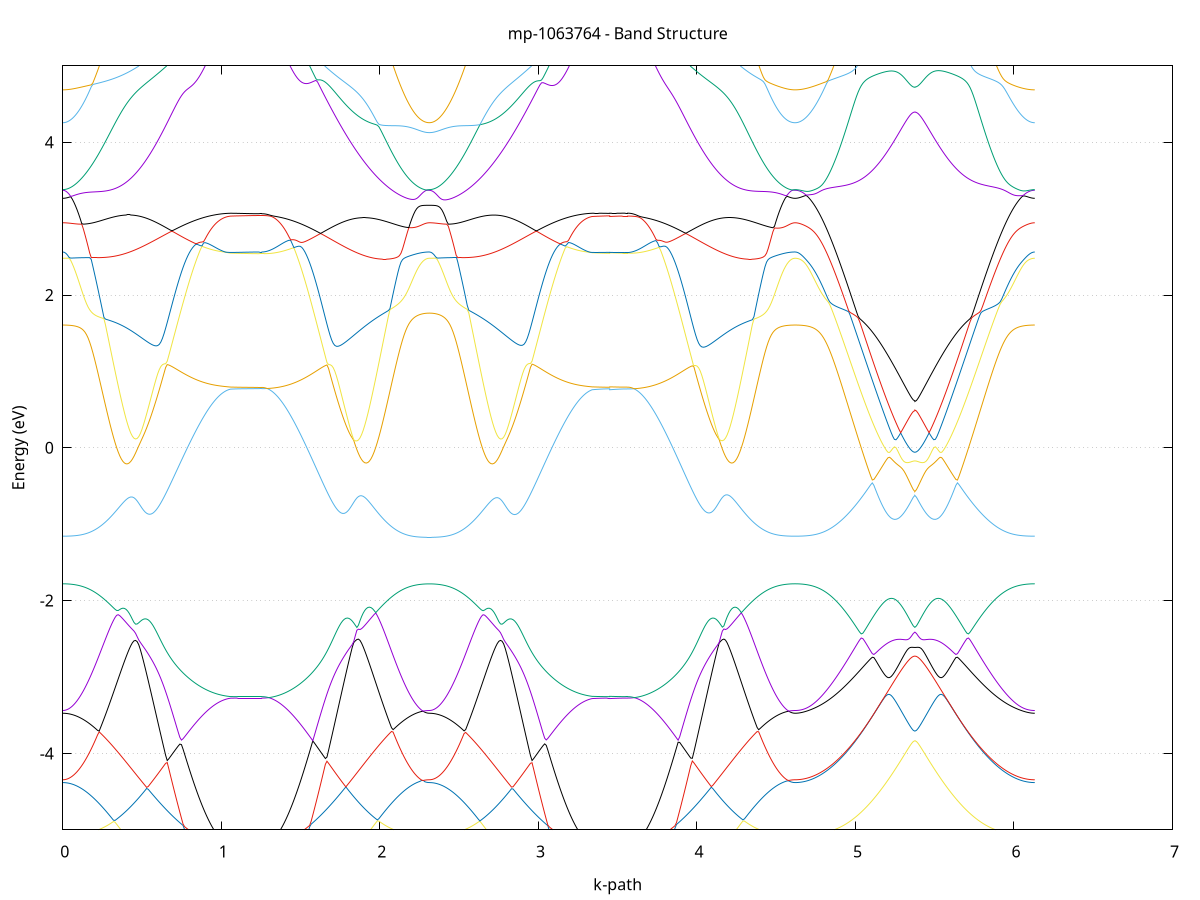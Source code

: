 set title 'mp-1063764 - Band Structure'
set xlabel 'k-path'
set ylabel 'Energy (eV)'
set grid y
set yrange [-5:5]
set terminal png size 800,600
set output 'mp-1063764_bands_gnuplot.png'
plot '-' using 1:2 with lines notitle, '-' using 1:2 with lines notitle, '-' using 1:2 with lines notitle, '-' using 1:2 with lines notitle, '-' using 1:2 with lines notitle, '-' using 1:2 with lines notitle, '-' using 1:2 with lines notitle, '-' using 1:2 with lines notitle, '-' using 1:2 with lines notitle, '-' using 1:2 with lines notitle, '-' using 1:2 with lines notitle, '-' using 1:2 with lines notitle, '-' using 1:2 with lines notitle, '-' using 1:2 with lines notitle, '-' using 1:2 with lines notitle, '-' using 1:2 with lines notitle, '-' using 1:2 with lines notitle, '-' using 1:2 with lines notitle, '-' using 1:2 with lines notitle, '-' using 1:2 with lines notitle, '-' using 1:2 with lines notitle, '-' using 1:2 with lines notitle, '-' using 1:2 with lines notitle, '-' using 1:2 with lines notitle, '-' using 1:2 with lines notitle, '-' using 1:2 with lines notitle, '-' using 1:2 with lines notitle, '-' using 1:2 with lines notitle, '-' using 1:2 with lines notitle, '-' using 1:2 with lines notitle, '-' using 1:2 with lines notitle, '-' using 1:2 with lines notitle, '-' using 1:2 with lines notitle, '-' using 1:2 with lines notitle, '-' using 1:2 with lines notitle, '-' using 1:2 with lines notitle, '-' using 1:2 with lines notitle, '-' using 1:2 with lines notitle, '-' using 1:2 with lines notitle, '-' using 1:2 with lines notitle, '-' using 1:2 with lines notitle, '-' using 1:2 with lines notitle, '-' using 1:2 with lines notitle, '-' using 1:2 with lines notitle, '-' using 1:2 with lines notitle, '-' using 1:2 with lines notitle, '-' using 1:2 with lines notitle, '-' using 1:2 with lines notitle, '-' using 1:2 with lines notitle, '-' using 1:2 with lines notitle, '-' using 1:2 with lines notitle, '-' using 1:2 with lines notitle, '-' using 1:2 with lines notitle, '-' using 1:2 with lines notitle, '-' using 1:2 with lines notitle, '-' using 1:2 with lines notitle, '-' using 1:2 with lines notitle, '-' using 1:2 with lines notitle, '-' using 1:2 with lines notitle, '-' using 1:2 with lines notitle, '-' using 1:2 with lines notitle, '-' using 1:2 with lines notitle, '-' using 1:2 with lines notitle, '-' using 1:2 with lines notitle
0.000000 -14.994751
0.009980 -14.994551
0.019961 -14.993651
0.029941 -14.992251
0.039921 -14.990351
0.049901 -14.987851
0.059882 -14.984851
0.069862 -14.981251
0.079842 -14.977051
0.089822 -14.972451
0.099803 -14.967151
0.109783 -14.961351
0.119763 -14.955051
0.129743 -14.948251
0.139724 -14.940851
0.149704 -14.932851
0.159684 -14.924351
0.169665 -14.915351
0.179645 -14.905851
0.189625 -14.895851
0.199605 -14.885251
0.209586 -14.874151
0.219566 -14.862551
0.229546 -14.850451
0.239526 -14.837751
0.249507 -14.824651
0.259487 -14.811051
0.269467 -14.796951
0.279447 -14.782351
0.289428 -14.767251
0.299408 -14.751751
0.309388 -14.735751
0.319368 -14.719251
0.329349 -14.702351
0.339329 -14.685051
0.349309 -14.667251
0.359290 -14.648951
0.369270 -14.630351
0.379250 -14.611251
0.389230 -14.591851
0.399211 -14.572051
0.409191 -14.551751
0.419171 -14.531251
0.429151 -14.510251
0.439132 -14.488951
0.449112 -14.467351
0.459092 -14.445451
0.469072 -14.423151
0.479053 -14.400651
0.489033 -14.377851
0.499013 -14.354751
0.508994 -14.331451
0.518974 -14.307951
0.528954 -14.284151
0.538934 -14.260251
0.548915 -14.236151
0.558895 -14.211851
0.568875 -14.187451
0.578855 -14.162951
0.588836 -14.138351
0.598816 -14.113651
0.608796 -14.088951
0.618776 -14.064151
0.628757 -14.039451
0.638737 -14.014751
0.648717 -13.990051
0.658697 -13.965551
0.668678 -13.941051
0.678658 -13.916751
0.688638 -13.892551
0.698619 -13.868551
0.708599 -13.844851
0.718579 -13.821251
0.728559 -13.798051
0.738540 -13.775151
0.748520 -13.752551
0.758500 -13.730251
0.768480 -13.708451
0.778461 -13.687051
0.788441 -13.666051
0.798421 -13.645551
0.808401 -13.625551
0.818382 -13.606151
0.828362 -13.587251
0.838342 -13.568851
0.848323 -13.551151
0.858303 -13.534051
0.868283 -13.517651
0.878263 -13.501851
0.888244 -13.486751
0.898224 -13.472351
0.908204 -13.458651
0.918184 -13.445751
0.928165 -13.433551
0.938145 -13.422051
0.948125 -13.411451
0.958105 -13.401451
0.968086 -13.392351
0.978066 -13.383951
0.988046 -13.376251
0.998026 -13.369451
1.008007 -13.363351
1.017987 -13.357951
1.027967 -13.353351
1.037948 -13.349451
1.047928 -13.346451
1.057908 -13.344251
1.057908 -13.344251
1.067452 -13.343951
1.076995 -13.343651
1.086539 -13.343451
1.096083 -13.343251
1.105626 -13.343151
1.115170 -13.343151
1.115170 -13.343151
1.124534 -13.343151
1.133898 -13.343151
1.143262 -13.343151
1.152626 -13.343151
1.161990 -13.343151
1.171355 -13.343151
1.180719 -13.343151
1.190083 -13.343151
1.199447 -13.343151
1.208811 -13.343151
1.218175 -13.343151
1.227539 -13.343151
1.236903 -13.343151
1.246267 -13.343151
1.255631 -13.343151
1.255631 -13.343151
1.263945 -13.343051
1.272259 -13.342951
1.280573 -13.342651
1.288887 -13.342251
1.288887 -13.342251
1.298821 -13.341651
1.308755 -13.342751
1.318689 -13.347751
1.328623 -13.353551
1.338557 -13.360151
1.348491 -13.367651
1.358425 -13.376051
1.368359 -13.385151
1.378293 -13.395151
1.388227 -13.405951
1.398161 -13.417551
1.408095 -13.429851
1.418029 -13.443051
1.427963 -13.456951
1.437897 -13.471551
1.447831 -13.486951
1.457765 -13.503051
1.467699 -13.519851
1.477632 -13.537351
1.487566 -13.555451
1.497500 -13.574151
1.507434 -13.593551
1.517368 -13.613451
1.527302 -13.633951
1.537236 -13.654951
1.547170 -13.676351
1.557104 -13.698351
1.567038 -13.720751
1.576972 -13.743451
1.586906 -13.766651
1.596840 -13.790151
1.606774 -13.813951
1.616708 -13.838051
1.626642 -13.862451
1.636576 -13.886951
1.646510 -13.911751
1.656444 -13.936651
1.666378 -13.961751
1.676312 -13.986851
1.686246 -14.012051
1.696180 -14.037351
1.706114 -14.062651
1.716047 -14.087951
1.725981 -14.113251
1.735915 -14.138451
1.745849 -14.163551
1.755783 -14.188551
1.765717 -14.213451
1.775651 -14.238151
1.785585 -14.262751
1.795519 -14.287151
1.805453 -14.311351
1.815387 -14.335351
1.825321 -14.359051
1.835255 -14.382451
1.845189 -14.405651
1.855123 -14.428551
1.865057 -14.451151
1.874991 -14.473351
1.884925 -14.495251
1.894859 -14.516851
1.904793 -14.538051
1.914727 -14.558851
1.924661 -14.579351
1.934595 -14.599351
1.944528 -14.618951
1.954462 -14.638151
1.964396 -14.656951
1.974330 -14.675351
1.984264 -14.693251
1.994198 -14.710651
2.004132 -14.727651
2.014066 -14.744151
2.024000 -14.760151
2.033934 -14.775651
2.043868 -14.790751
2.053802 -14.805251
2.063736 -14.819351
2.073670 -14.832851
2.083604 -14.845851
2.093538 -14.858351
2.103472 -14.870351
2.113406 -14.881751
2.123340 -14.892651
2.133274 -14.903051
2.143208 -14.912851
2.153142 -14.922151
2.163076 -14.930951
2.173009 -14.939051
2.182943 -14.946751
2.192877 -14.953851
2.202811 -14.960351
2.212745 -14.966251
2.222679 -14.971651
2.232613 -14.976551
2.242547 -14.980851
2.252481 -14.984551
2.262415 -14.987651
2.272349 -14.990251
2.282283 -14.992251
2.292217 -14.993651
2.302151 -14.994451
2.312085 -14.994751
2.312085 -14.994751
2.322053 -14.994451
2.332022 -14.993651
2.341990 -14.992251
2.351959 -14.990251
2.361927 -14.987651
2.371895 -14.984551
2.381864 -14.980751
2.391832 -14.976551
2.401801 -14.971651
2.411769 -14.966251
2.421738 -14.960351
2.431706 -14.953751
2.441674 -14.946751
2.451643 -14.939051
2.461611 -14.930851
2.471580 -14.922151
2.481548 -14.912851
2.491517 -14.902951
2.501485 -14.892651
2.511453 -14.881751
2.521422 -14.870251
2.531390 -14.858251
2.541359 -14.845751
2.551327 -14.832751
2.561296 -14.819251
2.571264 -14.805151
2.581232 -14.790651
2.591201 -14.775651
2.601169 -14.760051
2.611138 -14.744051
2.621106 -14.727551
2.631075 -14.710651
2.641043 -14.693151
2.651011 -14.675351
2.660980 -14.656951
2.670948 -14.638251
2.680917 -14.619051
2.690885 -14.599451
2.700854 -14.579451
2.710822 -14.559051
2.720790 -14.538251
2.730759 -14.517051
2.740727 -14.495551
2.750696 -14.473651
2.760664 -14.451451
2.770633 -14.428951
2.780601 -14.406151
2.790569 -14.383051
2.800538 -14.359651
2.810506 -14.335951
2.820475 -14.312151
2.830443 -14.288051
2.840412 -14.263751
2.850380 -14.239251
2.860348 -14.214651
2.870317 -14.189851
2.880285 -14.164951
2.890254 -14.139951
2.900222 -14.114851
2.910191 -14.089751
2.920159 -14.064651
2.930127 -14.039451
2.940096 -14.014351
2.950064 -13.989351
2.960033 -13.964351
2.970001 -13.939551
2.979970 -13.914751
2.989938 -13.890251
2.999906 -13.865851
3.009875 -13.841751
3.019843 -13.817951
3.029812 -13.794351
3.039780 -13.771151
3.049749 -13.748251
3.059717 -13.725651
3.069685 -13.703551
3.079654 -13.681951
3.089622 -13.660751
3.099591 -13.640051
3.109559 -13.619851
3.119528 -13.600251
3.129496 -13.581251
3.139464 -13.562851
3.149433 -13.545051
3.159401 -13.527951
3.169370 -13.511451
3.179338 -13.495751
3.189307 -13.480651
3.199275 -13.466351
3.209243 -13.452751
3.219212 -13.439951
3.229180 -13.427951
3.239149 -13.416651
3.249117 -13.406151
3.259086 -13.396551
3.269054 -13.387651
3.279022 -13.379551
3.288991 -13.372251
3.298959 -13.365751
3.308928 -13.359951
3.318896 -13.354951
3.328865 -13.350751
3.338833 -13.347351
3.338833 -13.347351
3.348076 -13.346751
3.357319 -13.346151
3.366562 -13.345651
3.375805 -13.345151
3.385047 -13.344751
3.394290 -13.344351
3.403533 -13.343951
3.412776 -13.343651
3.422019 -13.343451
3.431262 -13.343251
3.440505 -13.343151
3.449748 -13.343151
3.449748 -13.347351
3.459291 -13.346751
3.468835 -13.346151
3.478379 -13.345651
3.487922 -13.345151
3.497466 -13.344651
3.507009 -13.344251
3.507009 -13.344251
3.516252 -13.343951
3.525495 -13.343651
3.534738 -13.343451
3.543981 -13.343251
3.553224 -13.343151
3.562467 -13.343151
3.562467 -13.343151
3.572433 -13.343051
3.582400 -13.342851
3.592366 -13.342451
3.602333 -13.341851
3.612299 -13.341251
3.622266 -13.345951
3.632233 -13.351551
3.642199 -13.357951
3.652166 -13.365251
3.662132 -13.373351
3.672099 -13.382251
3.682065 -13.391951
3.692032 -13.402551
3.701998 -13.413951
3.711965 -13.426151
3.721931 -13.439051
3.731898 -13.452751
3.741865 -13.467251
3.751831 -13.482551
3.761798 -13.498451
3.771764 -13.515151
3.781731 -13.532451
3.791697 -13.550451
3.801664 -13.569051
3.811630 -13.588351
3.821597 -13.608151
3.831563 -13.628551
3.841530 -13.649451
3.851496 -13.670951
3.861463 -13.692851
3.871430 -13.715151
3.881396 -13.737951
3.891363 -13.761051
3.901329 -13.784551
3.911296 -13.808351
3.921262 -13.832551
3.931229 -13.856851
3.941195 -13.881451
3.951162 -13.906251
3.961128 -13.931251
3.971095 -13.956351
3.981062 -13.981551
3.991028 -14.006851
4.000995 -14.032251
4.010961 -14.057551
4.020928 -14.082951
4.030894 -14.108351
4.040861 -14.133651
4.050827 -14.158851
4.060794 -14.183951
4.070760 -14.208951
4.080727 -14.233851
4.090693 -14.258551
4.100660 -14.283051
4.110627 -14.307351
4.120593 -14.331451
4.130560 -14.355251
4.140526 -14.378851
4.150493 -14.402151
4.160459 -14.425151
4.170426 -14.447851
4.180392 -14.470151
4.190359 -14.492251
4.200325 -14.513951
4.210292 -14.535251
4.220259 -14.556151
4.230225 -14.576751
4.240192 -14.596851
4.250158 -14.616651
4.260125 -14.635951
4.270091 -14.654851
4.280058 -14.673251
4.290024 -14.691251
4.299991 -14.708851
4.309957 -14.725951
4.319924 -14.742551
4.329891 -14.758651
4.339857 -14.774251
4.349824 -14.789451
4.359790 -14.804051
4.369757 -14.818151
4.379723 -14.831751
4.389690 -14.844851
4.399656 -14.857451
4.409623 -14.869551
4.419589 -14.881051
4.429556 -14.892051
4.439522 -14.902451
4.449489 -14.912351
4.459456 -14.921651
4.469422 -14.930451
4.479389 -14.938751
4.489355 -14.946451
4.499322 -14.953551
4.509288 -14.960151
4.519255 -14.966151
4.529221 -14.971551
4.539188 -14.976451
4.549154 -14.980751
4.559121 -14.984451
4.569088 -14.987551
4.579054 -14.990151
4.589021 -14.992151
4.598987 -14.993651
4.608954 -14.994451
4.618920 -14.994751
4.618920 -14.994751
4.628868 -14.994551
4.638815 -14.993651
4.648762 -14.992251
4.658710 -14.990351
4.668657 -14.987851
4.678605 -14.984751
4.688552 -14.981151
4.698499 -14.977051
4.708447 -14.972351
4.718394 -14.967051
4.728341 -14.961251
4.738289 -14.954951
4.748236 -14.948051
4.758184 -14.940551
4.768131 -14.932551
4.778078 -14.924051
4.788026 -14.914951
4.797973 -14.905351
4.807920 -14.895251
4.817868 -14.884651
4.827815 -14.873451
4.837763 -14.861751
4.847710 -14.849451
4.857657 -14.836751
4.867605 -14.823451
4.877552 -14.809751
4.887500 -14.795451
4.897447 -14.780651
4.907394 -14.765351
4.917342 -14.749651
4.927289 -14.733451
4.937236 -14.716651
4.947184 -14.699451
4.957131 -14.681851
4.967079 -14.663751
4.977026 -14.645151
4.986973 -14.626151
4.996921 -14.606651
5.006868 -14.586851
5.016816 -14.566551
5.026763 -14.545751
5.036710 -14.524651
5.046658 -14.503151
5.056605 -14.481351
5.066552 -14.459051
5.076500 -14.436451
5.086447 -14.413551
5.096395 -14.390251
5.106342 -14.366751
5.116289 -14.342851
5.126237 -14.318751
5.136184 -14.294351
5.146131 -14.269651
5.156079 -14.244851
5.166026 -14.219751
5.175974 -14.194551
5.185921 -14.169151
5.195868 -14.143651
5.205816 -14.118151
5.215763 -14.092451
5.225711 -14.066851
5.235658 -14.041251
5.245605 -14.015651
5.255553 -13.990251
5.265500 -13.964951
5.275447 -13.939851
5.285395 -13.915151
5.295342 -13.890751
5.305290 -13.866951
5.315237 -13.843751
5.325184 -13.821451
5.335132 -13.800351
5.345079 -13.781051
5.355027 -13.764551
5.364974 -13.752851
5.374921 -13.748451
5.374921 -13.748451
5.384873 -13.752851
5.394824 -13.764551
5.404775 -13.781051
5.414726 -13.800351
5.424678 -13.821451
5.434629 -13.843751
5.444580 -13.866951
5.454532 -13.890751
5.464483 -13.915151
5.474434 -13.939851
5.484386 -13.964951
5.494337 -13.990251
5.504288 -14.015651
5.514239 -14.041251
5.524191 -14.066851
5.534142 -14.092451
5.544093 -14.118151
5.554045 -14.143651
5.563996 -14.169151
5.573947 -14.194551
5.583898 -14.219751
5.593850 -14.244851
5.603801 -14.269651
5.613752 -14.294351
5.623704 -14.318751
5.633655 -14.342851
5.643606 -14.366751
5.653558 -14.390251
5.663509 -14.413551
5.673460 -14.436451
5.683411 -14.459051
5.693363 -14.481351
5.703314 -14.503151
5.713265 -14.524651
5.723217 -14.545751
5.733168 -14.566551
5.743119 -14.586851
5.753070 -14.606651
5.763022 -14.626151
5.772973 -14.645151
5.782924 -14.663751
5.792876 -14.681851
5.802827 -14.699451
5.812778 -14.716651
5.822730 -14.733451
5.832681 -14.749651
5.842632 -14.765351
5.852583 -14.780651
5.862535 -14.795451
5.872486 -14.809751
5.882437 -14.823451
5.892389 -14.836751
5.902340 -14.849451
5.912291 -14.861751
5.922242 -14.873451
5.932194 -14.884651
5.942145 -14.895251
5.952096 -14.905351
5.962048 -14.914951
5.971999 -14.924051
5.981950 -14.932551
5.991902 -14.940551
6.001853 -14.948051
6.011804 -14.954951
6.021755 -14.961251
6.031707 -14.967051
6.041658 -14.972351
6.051609 -14.977051
6.061561 -14.981151
6.071512 -14.984751
6.081463 -14.987851
6.091414 -14.990351
6.101366 -14.992251
6.111317 -14.993651
6.121268 -14.994551
6.131220 -14.994751
e
0.000000 -13.970951
0.009980 -13.970751
0.019961 -13.970051
0.029941 -13.968851
0.039921 -13.967251
0.049901 -13.965151
0.059882 -13.962551
0.069862 -13.959551
0.079842 -13.956051
0.089822 -13.952151
0.099803 -13.947751
0.109783 -13.942951
0.119763 -13.937651
0.129743 -13.931951
0.139724 -13.925751
0.149704 -13.919151
0.159684 -13.912151
0.169665 -13.904751
0.179645 -13.896951
0.189625 -13.888651
0.199605 -13.880051
0.209586 -13.871051
0.219566 -13.861651
0.229546 -13.851851
0.239526 -13.841751
0.249507 -13.831251
0.259487 -13.820451
0.269467 -13.809251
0.279447 -13.797851
0.289428 -13.786151
0.299408 -13.774051
0.309388 -13.761751
0.319368 -13.749251
0.329349 -13.736451
0.339329 -13.723451
0.349309 -13.710251
0.359290 -13.696851
0.369270 -13.683351
0.379250 -13.669651
0.389230 -13.655851
0.399211 -13.642051
0.409191 -13.628051
0.419171 -13.614151
0.429151 -13.600151
0.439132 -13.586151
0.449112 -13.572251
0.459092 -13.558351
0.469072 -13.544651
0.479053 -13.530951
0.489033 -13.517551
0.499013 -13.504251
0.508994 -13.491251
0.518974 -13.478451
0.528954 -13.465951
0.538934 -13.453751
0.548915 -13.441851
0.558895 -13.430351
0.568875 -13.419251
0.578855 -13.408651
0.588836 -13.398351
0.598816 -13.388651
0.608796 -13.379351
0.618776 -13.370651
0.628757 -13.362351
0.638737 -13.354651
0.648717 -13.347451
0.658697 -13.340751
0.668678 -13.334651
0.678658 -13.329151
0.688638 -13.324051
0.698619 -13.319551
0.708599 -13.315551
0.718579 -13.312051
0.728559 -13.308951
0.738540 -13.306451
0.748520 -13.304251
0.758500 -13.302551
0.768480 -13.301251
0.778461 -13.300351
0.788441 -13.299751
0.798421 -13.299451
0.808401 -13.299451
0.818382 -13.299751
0.828362 -13.300251
0.838342 -13.300951
0.848323 -13.301851
0.858303 -13.302851
0.868283 -13.304051
0.878263 -13.305351
0.888244 -13.306751
0.898224 -13.308251
0.908204 -13.309751
0.918184 -13.311251
0.928165 -13.312851
0.938145 -13.314351
0.948125 -13.315951
0.958105 -13.317451
0.968086 -13.318851
0.978066 -13.320351
0.988046 -13.321751
0.998026 -13.323051
1.008007 -13.324351
1.017987 -13.325651
1.027967 -13.326851
1.037948 -13.328051
1.047928 -13.329151
1.057908 -13.330051
1.057908 -13.330051
1.067452 -13.330151
1.076995 -13.330351
1.086539 -13.330451
1.096083 -13.330451
1.105626 -13.330551
1.115170 -13.330551
1.115170 -13.330551
1.124534 -13.330551
1.133898 -13.330551
1.143262 -13.330551
1.152626 -13.330551
1.161990 -13.330551
1.171355 -13.330551
1.180719 -13.330551
1.190083 -13.330551
1.199447 -13.330551
1.208811 -13.330551
1.218175 -13.330551
1.227539 -13.330551
1.236903 -13.330551
1.246267 -13.330551
1.255631 -13.330551
1.255631 -13.330551
1.263945 -13.330851
1.272259 -13.331751
1.280573 -13.333251
1.288887 -13.335351
1.288887 -13.335351
1.298821 -13.338651
1.308755 -13.340851
1.318689 -13.339851
1.328623 -13.338851
1.338557 -13.337551
1.348491 -13.336251
1.358425 -13.334851
1.368359 -13.333251
1.378293 -13.331651
1.388227 -13.329951
1.398161 -13.328151
1.408095 -13.326351
1.418029 -13.324551
1.427963 -13.322751
1.437897 -13.320951
1.447831 -13.319151
1.457765 -13.317451
1.467699 -13.315851
1.477632 -13.314351
1.487566 -13.313051
1.497500 -13.311851
1.507434 -13.310951
1.517368 -13.310151
1.527302 -13.309751
1.537236 -13.309551
1.547170 -13.309651
1.557104 -13.310151
1.567038 -13.310951
1.576972 -13.312251
1.586906 -13.313951
1.596840 -13.316051
1.606774 -13.318751
1.616708 -13.321851
1.626642 -13.325451
1.636576 -13.329651
1.646510 -13.334351
1.656444 -13.339651
1.666378 -13.345551
1.676312 -13.351951
1.686246 -13.358951
1.696180 -13.366551
1.706114 -13.374651
1.716047 -13.383251
1.725981 -13.392451
1.735915 -13.402151
1.745849 -13.412351
1.755783 -13.423051
1.765717 -13.434151
1.775651 -13.445751
1.785585 -13.457651
1.795519 -13.469951
1.805453 -13.482551
1.815387 -13.495451
1.825321 -13.508651
1.835255 -13.522151
1.845189 -13.535751
1.855123 -13.549551
1.865057 -13.563451
1.874991 -13.577451
1.884925 -13.591551
1.894859 -13.605651
1.904793 -13.619851
1.914727 -13.633951
1.924661 -13.648051
1.934595 -13.662051
1.944528 -13.675951
1.954462 -13.689751
1.964396 -13.703351
1.974330 -13.716851
1.984264 -13.730151
1.994198 -13.743151
2.004132 -13.756051
2.014066 -13.768651
2.024000 -13.780951
2.033934 -13.792951
2.043868 -13.804751
2.053802 -13.816151
2.063736 -13.827251
2.073670 -13.838051
2.083604 -13.848451
2.093538 -13.858451
2.103472 -13.868151
2.113406 -13.877351
2.123340 -13.886251
2.133274 -13.894751
2.143208 -13.902751
2.153142 -13.910451
2.163076 -13.917651
2.173009 -13.924451
2.182943 -13.930751
2.192877 -13.936651
2.202811 -13.942051
2.212745 -13.947051
2.222679 -13.951551
2.232613 -13.955651
2.242547 -13.959251
2.252481 -13.962351
2.262415 -13.964951
2.272349 -13.967151
2.282283 -13.968751
2.292217 -13.969951
2.302151 -13.970751
2.312085 -13.970951
2.312085 -13.970951
2.322053 -13.970751
2.332022 -13.969951
2.341990 -13.968751
2.351959 -13.967051
2.361927 -13.964951
2.371895 -13.962251
2.381864 -13.959151
2.391832 -13.955551
2.401801 -13.951551
2.411769 -13.947051
2.421738 -13.942051
2.431706 -13.936551
2.441674 -13.930651
2.451643 -13.924351
2.461611 -13.917551
2.471580 -13.910351
2.481548 -13.902651
2.491517 -13.894551
2.501485 -13.886051
2.511453 -13.877151
2.521422 -13.867851
2.531390 -13.858251
2.541359 -13.848151
2.551327 -13.837751
2.561296 -13.826951
2.571264 -13.815851
2.581232 -13.804351
2.591201 -13.792551
2.601169 -13.780551
2.611138 -13.768151
2.621106 -13.755551
2.631075 -13.742651
2.641043 -13.729551
2.651011 -13.716251
2.660980 -13.702751
2.670948 -13.689051
2.680917 -13.675251
2.690885 -13.661251
2.700854 -13.647151
2.710822 -13.633051
2.720790 -13.618851
2.730759 -13.604651
2.740727 -13.590451
2.750696 -13.576251
2.760664 -13.562151
2.770633 -13.548151
2.780601 -13.534251
2.790569 -13.520551
2.800538 -13.507051
2.810506 -13.493751
2.820475 -13.480651
2.830443 -13.467951
2.840412 -13.455451
2.850380 -13.443351
2.860348 -13.431651
2.870317 -13.420351
2.880285 -13.409451
2.890254 -13.399051
2.900222 -13.389151
2.910191 -13.379651
2.920159 -13.370751
2.930127 -13.362351
2.940096 -13.354551
2.950064 -13.347251
2.960033 -13.340451
2.970001 -13.334351
2.979970 -13.328651
2.989938 -13.323651
2.999906 -13.319051
3.009875 -13.315051
3.019843 -13.311551
3.029812 -13.308551
3.039780 -13.306051
3.049749 -13.303951
3.059717 -13.302251
3.069685 -13.301051
3.079654 -13.300151
3.089622 -13.299651
3.099591 -13.299451
3.109559 -13.299451
3.119528 -13.299851
3.129496 -13.300451
3.139464 -13.301251
3.149433 -13.302151
3.159401 -13.303351
3.169370 -13.304551
3.179338 -13.305951
3.189307 -13.307351
3.199275 -13.308851
3.209243 -13.310451
3.219212 -13.312051
3.229180 -13.313551
3.239149 -13.315151
3.249117 -13.316651
3.259086 -13.318151
3.269054 -13.319651
3.279022 -13.321151
3.288991 -13.322451
3.298959 -13.323851
3.308928 -13.325151
3.318896 -13.326451
3.328865 -13.327651
3.338833 -13.328751
3.338833 -13.328751
3.348076 -13.329051
3.357319 -13.329251
3.366562 -13.329451
3.375805 -13.329651
3.385047 -13.329851
3.394290 -13.330051
3.403533 -13.330151
3.412776 -13.330251
3.422019 -13.330451
3.431262 -13.330451
3.440505 -13.330551
3.449748 -13.330551
3.449748 -13.328751
3.459291 -13.329051
3.468835 -13.329251
3.478379 -13.329451
3.487922 -13.329651
3.497466 -13.329851
3.507009 -13.330051
3.507009 -13.330051
3.516252 -13.330151
3.525495 -13.330351
3.534738 -13.330451
3.543981 -13.330451
3.553224 -13.330551
3.562467 -13.330551
3.562467 -13.330551
3.572433 -13.330951
3.582400 -13.332251
3.592366 -13.334451
3.602333 -13.337451
3.612299 -13.341051
3.622266 -13.340251
3.632233 -13.339151
3.642199 -13.338051
3.652166 -13.336751
3.662132 -13.335251
3.672099 -13.333751
3.682065 -13.332151
3.692032 -13.330451
3.701998 -13.328751
3.711965 -13.326951
3.721931 -13.325051
3.731898 -13.323251
3.741865 -13.321451
3.751831 -13.319651
3.761798 -13.317951
3.771764 -13.316351
3.781731 -13.314751
3.791697 -13.313451
3.801664 -13.312151
3.811630 -13.311151
3.821597 -13.310351
3.831563 -13.309851
3.841530 -13.309551
3.851496 -13.309551
3.861463 -13.309951
3.871430 -13.310751
3.881396 -13.311951
3.891363 -13.313451
3.901329 -13.315551
3.911296 -13.318051
3.921262 -13.321051
3.931229 -13.324651
3.941195 -13.328651
3.951162 -13.333351
3.961128 -13.338451
3.971095 -13.344251
3.981062 -13.350551
3.991028 -13.357451
4.000995 -13.364951
4.010961 -13.372951
4.020928 -13.381551
4.030894 -13.390651
4.040861 -13.400351
4.050827 -13.410451
4.060794 -13.421051
4.070760 -13.432151
4.080727 -13.443651
4.090693 -13.455551
4.100660 -13.467851
4.110627 -13.480451
4.120593 -13.493351
4.130560 -13.506551
4.140526 -13.519951
4.150493 -13.533651
4.160459 -13.547451
4.170426 -13.561351
4.180392 -13.575451
4.190359 -13.589551
4.200325 -13.603751
4.210292 -13.617951
4.220259 -13.632051
4.230225 -13.646251
4.240192 -13.660251
4.250158 -13.674251
4.260125 -13.688151
4.270091 -13.701851
4.280058 -13.715351
4.290024 -13.728651
4.299991 -13.741851
4.309957 -13.754751
4.319924 -13.767351
4.329891 -13.779751
4.339857 -13.791851
4.349824 -13.803651
4.359790 -13.815151
4.369757 -13.826351
4.379723 -13.837151
4.389690 -13.847651
4.399656 -13.857751
4.409623 -13.867451
4.419589 -13.876751
4.429556 -13.885751
4.439522 -13.894251
4.449489 -13.902351
4.459456 -13.910051
4.469422 -13.917351
4.479389 -13.924151
4.489355 -13.930451
4.499322 -13.936451
4.509288 -13.941851
4.519255 -13.946851
4.529221 -13.951451
4.539188 -13.955551
4.549154 -13.959151
4.559121 -13.962251
4.569088 -13.964951
4.579054 -13.967051
4.589021 -13.968751
4.598987 -13.969951
4.608954 -13.970751
4.618920 -13.970951
4.618920 -13.970951
4.628868 -13.970751
4.638815 -13.970051
4.648762 -13.968851
4.658710 -13.967251
4.668657 -13.965151
4.678605 -13.962551
4.688552 -13.959551
4.698499 -13.956051
4.708447 -13.952051
4.718394 -13.947651
4.728341 -13.942851
4.738289 -13.937551
4.748236 -13.931851
4.758184 -13.925651
4.768131 -13.919151
4.778078 -13.912151
4.788026 -13.904651
4.797973 -13.896851
4.807920 -13.888651
4.817868 -13.880051
4.827815 -13.871051
4.837763 -13.861751
4.847710 -13.852051
4.857657 -13.841951
4.867605 -13.831551
4.877552 -13.820851
4.887500 -13.809851
4.897447 -13.798651
4.907394 -13.787051
4.917342 -13.775351
4.927289 -13.763351
4.937236 -13.751151
4.947184 -13.738751
4.957131 -13.726251
4.967079 -13.713651
4.977026 -13.700951
4.986973 -13.688151
4.996921 -13.675351
5.006868 -13.662551
5.016816 -13.649851
5.026763 -13.637251
5.036710 -13.624851
5.046658 -13.612551
5.056605 -13.600551
5.066552 -13.588851
5.076500 -13.577551
5.086447 -13.566651
5.096395 -13.556251
5.106342 -13.546451
5.116289 -13.537251
5.126237 -13.528751
5.136184 -13.521051
5.146131 -13.514151
5.156079 -13.508151
5.166026 -13.503251
5.175974 -13.499251
5.185921 -13.496551
5.195868 -13.494951
5.205816 -13.494551
5.215763 -13.495451
5.225711 -13.497651
5.235658 -13.501151
5.245605 -13.506051
5.255553 -13.512251
5.265500 -13.519751
5.275447 -13.528551
5.285395 -13.538651
5.295342 -13.549851
5.305290 -13.562051
5.315237 -13.575251
5.325184 -13.589051
5.335132 -13.603151
5.345079 -13.617051
5.355027 -13.629651
5.364974 -13.639051
5.374921 -13.642751
5.374921 -13.642751
5.384873 -13.639051
5.394824 -13.629651
5.404775 -13.617051
5.414726 -13.603151
5.424678 -13.589051
5.434629 -13.575251
5.444580 -13.562051
5.454532 -13.549851
5.464483 -13.538651
5.474434 -13.528551
5.484386 -13.519751
5.494337 -13.512251
5.504288 -13.506051
5.514239 -13.501151
5.524191 -13.497651
5.534142 -13.495451
5.544093 -13.494551
5.554045 -13.494951
5.563996 -13.496551
5.573947 -13.499251
5.583898 -13.503251
5.593850 -13.508151
5.603801 -13.514151
5.613752 -13.521051
5.623704 -13.528751
5.633655 -13.537251
5.643606 -13.546451
5.653558 -13.556251
5.663509 -13.566651
5.673460 -13.577551
5.683411 -13.588851
5.693363 -13.600551
5.703314 -13.612551
5.713265 -13.624851
5.723217 -13.637251
5.733168 -13.649851
5.743119 -13.662551
5.753070 -13.675351
5.763022 -13.688151
5.772973 -13.700951
5.782924 -13.713651
5.792876 -13.726251
5.802827 -13.738751
5.812778 -13.751151
5.822730 -13.763351
5.832681 -13.775351
5.842632 -13.787051
5.852583 -13.798651
5.862535 -13.809851
5.872486 -13.820851
5.882437 -13.831551
5.892389 -13.841951
5.902340 -13.852051
5.912291 -13.861751
5.922242 -13.871051
5.932194 -13.880051
5.942145 -13.888651
5.952096 -13.896851
5.962048 -13.904651
5.971999 -13.912151
5.981950 -13.919151
5.991902 -13.925651
6.001853 -13.931851
6.011804 -13.937551
6.021755 -13.942851
6.031707 -13.947651
6.041658 -13.952051
6.051609 -13.956051
6.061561 -13.959551
6.071512 -13.962551
6.081463 -13.965151
6.091414 -13.967251
6.101366 -13.968851
6.111317 -13.970051
6.121268 -13.970751
6.131220 -13.970951
e
0.000000 -10.446751
0.009980 -10.447351
0.019961 -10.449251
0.029941 -10.452451
0.039921 -10.456851
0.049901 -10.462551
0.059882 -10.469351
0.069862 -10.477451
0.079842 -10.486651
0.089822 -10.497051
0.099803 -10.508451
0.109783 -10.520951
0.119763 -10.534551
0.129743 -10.548951
0.139724 -10.564351
0.149704 -10.580651
0.159684 -10.597751
0.169665 -10.615651
0.179645 -10.634251
0.189625 -10.653451
0.199605 -10.673351
0.209586 -10.693751
0.219566 -10.714651
0.229546 -10.736051
0.239526 -10.757751
0.249507 -10.779851
0.259487 -10.802251
0.269467 -10.824851
0.279447 -10.847651
0.289428 -10.870551
0.299408 -10.893451
0.309388 -10.916451
0.319368 -10.939351
0.329349 -10.962251
0.339329 -10.984951
0.349309 -11.007551
0.359290 -11.029851
0.369270 -11.051851
0.379250 -11.073551
0.389230 -11.094851
0.399211 -11.115751
0.409191 -11.136251
0.419171 -11.156151
0.429151 -11.175551
0.439132 -11.194351
0.449112 -11.212451
0.459092 -11.229851
0.469072 -11.246651
0.479053 -11.262551
0.489033 -11.277751
0.499013 -11.292051
0.508994 -11.305551
0.518974 -11.318051
0.528954 -11.329651
0.538934 -11.340251
0.548915 -11.349851
0.558895 -11.358351
0.568875 -11.365851
0.578855 -11.372251
0.588836 -11.377651
0.598816 -11.381851
0.608796 -11.384851
0.618776 -11.386851
0.628757 -11.387651
0.638737 -11.387351
0.648717 -11.385951
0.658697 -11.383351
0.668678 -11.379751
0.678658 -11.375051
0.688638 -11.369351
0.698619 -11.362551
0.708599 -11.354851
0.718579 -11.346151
0.728559 -11.336551
0.738540 -11.326151
0.748520 -11.314951
0.758500 -11.303051
0.768480 -11.290451
0.778461 -11.277251
0.788441 -11.263451
0.798421 -11.249251
0.808401 -11.234551
0.818382 -11.219651
0.828362 -11.204351
0.838342 -11.188951
0.848323 -11.173351
0.858303 -11.157751
0.868283 -11.142151
0.878263 -11.126751
0.888244 -11.111451
0.898224 -11.096451
0.908204 -11.081751
0.918184 -11.067451
0.928165 -11.053651
0.938145 -11.040451
0.948125 -11.027851
0.958105 -11.015851
0.968086 -11.004551
0.978066 -10.994151
0.988046 -10.984451
0.998026 -10.975651
1.008007 -10.967751
1.017987 -10.960851
1.027967 -10.954751
1.037948 -10.949751
1.047928 -10.945851
1.057908 -10.943051
1.057908 -10.943051
1.067452 -10.942651
1.076995 -10.942251
1.086539 -10.941951
1.096083 -10.941751
1.105626 -10.941651
1.115170 -10.941651
1.115170 -10.941651
1.124534 -10.941651
1.133898 -10.941651
1.143262 -10.941651
1.152626 -10.941651
1.161990 -10.941651
1.171355 -10.941651
1.180719 -10.941651
1.190083 -10.941651
1.199447 -10.941651
1.208811 -10.941651
1.218175 -10.941651
1.227539 -10.941651
1.236903 -10.941651
1.246267 -10.941651
1.255631 -10.941651
1.255631 -10.941651
1.263945 -10.941651
1.272259 -10.941851
1.280573 -10.942151
1.288887 -10.942551
1.288887 -10.942551
1.298821 -10.943051
1.308755 -10.945451
1.318689 -10.952351
1.328623 -10.960351
1.338557 -10.969451
1.348491 -10.979451
1.358425 -10.990451
1.368359 -11.002251
1.378293 -11.014951
1.388227 -11.028251
1.398161 -11.042351
1.408095 -11.057051
1.418029 -11.072251
1.427963 -11.087851
1.437897 -11.103851
1.447831 -11.120151
1.457765 -11.136651
1.467699 -11.153251
1.477632 -11.169951
1.487566 -11.186551
1.497500 -11.203051
1.507434 -11.219351
1.517368 -11.235351
1.527302 -11.251051
1.537236 -11.266251
1.547170 -11.281051
1.557104 -11.295151
1.567038 -11.308651
1.576972 -11.321451
1.586906 -11.333551
1.596840 -11.344751
1.606774 -11.354951
1.616708 -11.364351
1.626642 -11.372651
1.636576 -11.380051
1.646510 -11.386251
1.656444 -11.391351
1.666378 -11.395351
1.676312 -11.398251
1.686246 -11.399851
1.696180 -11.400351
1.706114 -11.399651
1.716047 -11.397751
1.725981 -11.394651
1.735915 -11.390351
1.745849 -11.384851
1.755783 -11.378151
1.765717 -11.370451
1.775651 -11.361551
1.785585 -11.351551
1.795519 -11.340551
1.805453 -11.328451
1.815387 -11.315351
1.825321 -11.301351
1.835255 -11.286451
1.845189 -11.270651
1.855123 -11.253951
1.865057 -11.236551
1.874991 -11.218351
1.884925 -11.199451
1.894859 -11.179951
1.904793 -11.159751
1.914727 -11.139051
1.924661 -11.117851
1.934595 -11.096151
1.944528 -11.073951
1.954462 -11.051451
1.964396 -11.028651
1.974330 -11.005551
1.984264 -10.982251
1.994198 -10.958751
2.004132 -10.935151
2.014066 -10.911451
2.024000 -10.887751
2.033934 -10.864151
2.043868 -10.840551
2.053802 -10.817251
2.063736 -10.794051
2.073670 -10.771151
2.083604 -10.748551
2.093538 -10.726451
2.103472 -10.704651
2.113406 -10.683451
2.123340 -10.662751
2.133274 -10.642751
2.143208 -10.623351
2.153142 -10.604751
2.163076 -10.586851
2.173009 -10.569851
2.182943 -10.553751
2.192877 -10.538651
2.202811 -10.524551
2.212745 -10.511451
2.222679 -10.499451
2.232613 -10.488651
2.242547 -10.478951
2.252481 -10.470551
2.262415 -10.463351
2.272349 -10.457351
2.282283 -10.452751
2.292217 -10.449451
2.302151 -10.447451
2.312085 -10.446751
2.312085 -10.446751
2.322053 -10.447351
2.332022 -10.449351
2.341990 -10.452651
2.351959 -10.457251
2.361927 -10.463051
2.371895 -10.470151
2.381864 -10.478451
2.391832 -10.487951
2.401801 -10.498651
2.411769 -10.510451
2.421738 -10.523351
2.431706 -10.537251
2.441674 -10.552151
2.451643 -10.568051
2.461611 -10.584751
2.471580 -10.602351
2.481548 -10.620651
2.491517 -10.639751
2.501485 -10.659551
2.511453 -10.679851
2.521422 -10.700751
2.531390 -10.722251
2.541359 -10.744051
2.551327 -10.766351
2.561296 -10.788851
2.571264 -10.811751
2.581232 -10.834751
2.591201 -10.857951
2.601169 -10.881251
2.611138 -10.904551
2.621106 -10.927951
2.631075 -10.951151
2.641043 -10.974351
2.651011 -10.997351
2.660980 -11.020151
2.670948 -11.042651
2.680917 -11.064851
2.690885 -11.086651
2.700854 -11.108051
2.710822 -11.129051
2.720790 -11.149451
2.730759 -11.169351
2.740727 -11.188651
2.750696 -11.207251
2.760664 -11.225151
2.770633 -11.242351
2.780601 -11.258751
2.790569 -11.274351
2.800538 -11.289151
2.810506 -11.302951
2.820475 -11.315851
2.830443 -11.327851
2.840412 -11.338751
2.850380 -11.348651
2.860348 -11.357451
2.870317 -11.365151
2.880285 -11.371851
2.890254 -11.377251
2.900222 -11.381651
2.910191 -11.384851
2.920159 -11.386851
2.930127 -11.387651
2.940096 -11.387351
2.950064 -11.385851
2.960033 -11.383251
2.970001 -11.379451
2.979970 -11.374651
2.989938 -11.368751
2.999906 -11.361751
3.009875 -11.353751
3.019843 -11.344851
3.029812 -11.334951
3.039780 -11.324251
3.049749 -11.312751
3.059717 -11.300451
3.069685 -11.287551
3.079654 -11.273951
3.089622 -11.259851
3.099591 -11.245251
3.109559 -11.230251
3.119528 -11.214951
3.129496 -11.199351
3.139464 -11.183651
3.149433 -11.167851
3.159401 -11.151951
3.169370 -11.136151
3.179338 -11.120551
3.189307 -11.105151
3.199275 -11.090051
3.209243 -11.075251
3.219212 -11.060951
3.229180 -11.047251
3.239149 -11.034051
3.249117 -11.021551
3.259086 -11.009751
3.269054 -10.998751
3.279022 -10.988551
3.288991 -10.979251
3.298959 -10.970851
3.308928 -10.963351
3.318896 -10.956951
3.328865 -10.951451
3.338833 -10.947051
3.338833 -10.947051
3.348076 -10.946251
3.357319 -10.945451
3.366562 -10.944751
3.375805 -10.944151
3.385047 -10.943651
3.394290 -10.943151
3.403533 -10.942651
3.412776 -10.942351
3.422019 -10.942051
3.431262 -10.941851
3.440505 -10.941651
3.449748 -10.941651
3.449748 -10.947051
3.459291 -10.946251
3.468835 -10.945451
3.478379 -10.944751
3.487922 -10.944151
3.497466 -10.943551
3.507009 -10.943051
3.507009 -10.943051
3.516252 -10.942651
3.525495 -10.942251
3.534738 -10.942051
3.543981 -10.941851
3.553224 -10.941651
3.562467 -10.941651
3.562467 -10.941651
3.572433 -10.941751
3.582400 -10.941951
3.592366 -10.942351
3.602333 -10.942851
3.612299 -10.943551
3.622266 -10.949951
3.632233 -10.957651
3.642199 -10.966451
3.652166 -10.976151
3.662132 -10.986851
3.672099 -10.998451
3.682065 -11.010951
3.692032 -11.024151
3.701998 -11.038051
3.711965 -11.052551
3.721931 -11.067651
3.731898 -11.083251
3.741865 -11.099151
3.751831 -11.115451
3.761798 -11.131951
3.771764 -11.148651
3.781731 -11.165351
3.791697 -11.182051
3.801664 -11.198651
3.811630 -11.215051
3.821597 -11.231151
3.831563 -11.247051
3.841530 -11.262451
3.851496 -11.277351
3.861463 -11.291751
3.871430 -11.305451
3.881396 -11.318451
3.891363 -11.330751
3.901329 -11.342151
3.911296 -11.352651
3.921262 -11.362251
3.931229 -11.370851
3.941195 -11.378451
3.951162 -11.384951
3.961128 -11.390351
3.971095 -11.394651
3.981062 -11.397751
3.991028 -11.399651
4.000995 -11.400351
4.010961 -11.399851
4.020928 -11.398151
4.030894 -11.395351
4.040861 -11.391251
4.050827 -11.385951
4.060794 -11.379451
4.070760 -11.371951
4.080727 -11.363151
4.090693 -11.353351
4.100660 -11.342451
4.110627 -11.330551
4.120593 -11.317551
4.130560 -11.303651
4.140526 -11.288851
4.150493 -11.273151
4.160459 -11.256551
4.170426 -11.239151
4.180392 -11.221051
4.190359 -11.202151
4.200325 -11.182651
4.210292 -11.162551
4.220259 -11.141851
4.230225 -11.120551
4.240192 -11.098851
4.250158 -11.076651
4.260125 -11.054151
4.270091 -11.031251
4.280058 -11.008151
4.290024 -10.984751
4.299991 -10.961151
4.309957 -10.937451
4.319924 -10.913751
4.329891 -10.889951
4.339857 -10.866251
4.349824 -10.842651
4.359790 -10.819151
4.369757 -10.795951
4.379723 -10.772951
4.389690 -10.750251
4.399656 -10.727951
4.409623 -10.706151
4.419589 -10.684851
4.429556 -10.664051
4.439522 -10.643851
4.449489 -10.624451
4.459456 -10.605651
4.469422 -10.587751
4.479389 -10.570651
4.489355 -10.554451
4.499322 -10.539251
4.509288 -10.525051
4.519255 -10.511851
4.529221 -10.499751
4.539188 -10.488851
4.549154 -10.479151
4.559121 -10.470651
4.569088 -10.463451
4.579054 -10.457451
4.589021 -10.452751
4.598987 -10.449451
4.608954 -10.447451
4.618920 -10.446751
4.618920 -10.446751
4.628868 -10.447351
4.638815 -10.449351
4.648762 -10.452551
4.658710 -10.457051
4.668657 -10.462751
4.678605 -10.469751
4.688552 -10.478051
4.698499 -10.487551
4.708447 -10.498251
4.718394 -10.510151
4.728341 -10.523151
4.738289 -10.537351
4.748236 -10.552651
4.758184 -10.569051
4.768131 -10.586451
4.778078 -10.604951
4.788026 -10.624351
4.797973 -10.644751
4.807920 -10.666051
4.817868 -10.688251
4.827815 -10.711251
4.837763 -10.735051
4.847710 -10.759651
4.857657 -10.784951
4.867605 -10.810851
4.877552 -10.837351
4.887500 -10.864451
4.897447 -10.892051
4.907394 -10.920151
4.917342 -10.948551
4.927289 -10.977451
4.937236 -11.006551
4.947184 -11.035951
4.957131 -11.065551
4.967079 -11.095251
4.977026 -11.125051
4.986973 -11.154751
4.996921 -11.184551
5.006868 -11.214151
5.016816 -11.243551
5.026763 -11.272651
5.036710 -11.301451
5.046658 -11.329951
5.056605 -11.357851
5.066552 -11.385151
5.076500 -11.411851
5.086447 -11.437851
5.096395 -11.462951
5.106342 -11.487251
5.116289 -11.510451
5.126237 -11.532651
5.136184 -11.553551
5.146131 -11.573251
5.156079 -11.591651
5.166026 -11.608551
5.175974 -11.623851
5.185921 -11.637651
5.195868 -11.649751
5.205816 -11.660051
5.215763 -11.668651
5.225711 -11.675251
5.235658 -11.680151
5.245605 -11.683051
5.255553 -11.684051
5.265500 -11.683151
5.275447 -11.680451
5.285395 -11.675851
5.295342 -11.669551
5.305290 -11.661651
5.315237 -11.652251
5.325184 -11.641551
5.335132 -11.629851
5.345079 -11.617951
5.355027 -11.606851
5.364974 -11.598351
5.374921 -11.595051
5.374921 -11.595051
5.384873 -11.598351
5.394824 -11.606851
5.404775 -11.617951
5.414726 -11.629851
5.424678 -11.641551
5.434629 -11.652251
5.444580 -11.661651
5.454532 -11.669551
5.464483 -11.675851
5.474434 -11.680451
5.484386 -11.683151
5.494337 -11.684051
5.504288 -11.683051
5.514239 -11.680151
5.524191 -11.675251
5.534142 -11.668651
5.544093 -11.660051
5.554045 -11.649751
5.563996 -11.637651
5.573947 -11.623851
5.583898 -11.608551
5.593850 -11.591651
5.603801 -11.573251
5.613752 -11.553551
5.623704 -11.532651
5.633655 -11.510451
5.643606 -11.487251
5.653558 -11.462951
5.663509 -11.437851
5.673460 -11.411851
5.683411 -11.385151
5.693363 -11.357851
5.703314 -11.329951
5.713265 -11.301451
5.723217 -11.272651
5.733168 -11.243551
5.743119 -11.214151
5.753070 -11.184551
5.763022 -11.154751
5.772973 -11.125051
5.782924 -11.095251
5.792876 -11.065551
5.802827 -11.035951
5.812778 -11.006551
5.822730 -10.977451
5.832681 -10.948551
5.842632 -10.920151
5.852583 -10.892051
5.862535 -10.864451
5.872486 -10.837351
5.882437 -10.810851
5.892389 -10.784951
5.902340 -10.759651
5.912291 -10.735051
5.922242 -10.711251
5.932194 -10.688251
5.942145 -10.666051
5.952096 -10.644751
5.962048 -10.624351
5.971999 -10.604951
5.981950 -10.586451
5.991902 -10.569051
6.001853 -10.552651
6.011804 -10.537351
6.021755 -10.523151
6.031707 -10.510151
6.041658 -10.498251
6.051609 -10.487551
6.061561 -10.478051
6.071512 -10.469751
6.081463 -10.462751
6.091414 -10.457051
6.101366 -10.452551
6.111317 -10.449351
6.121268 -10.447351
6.131220 -10.446751
e
0.000000 -9.382451
0.009980 -9.383051
0.019961 -9.385151
0.029941 -9.388451
0.039921 -9.393251
0.049901 -9.399251
0.059882 -9.406651
0.069862 -9.415251
0.079842 -9.425151
0.089822 -9.436251
0.099803 -9.448551
0.109783 -9.461951
0.119763 -9.476551
0.129743 -9.492151
0.139724 -9.508851
0.149704 -9.526551
0.159684 -9.545151
0.169665 -9.564651
0.179645 -9.584951
0.189625 -9.606151
0.199605 -9.628051
0.209586 -9.650651
0.219566 -9.673851
0.229546 -9.697751
0.239526 -9.722151
0.249507 -9.747051
0.259487 -9.772351
0.269467 -9.798151
0.279447 -9.824251
0.289428 -9.850651
0.299408 -9.877351
0.309388 -9.904351
0.319368 -9.931451
0.329349 -9.958751
0.339329 -9.986151
0.349309 -10.013551
0.359290 -10.041051
0.369270 -10.068551
0.379250 -10.095951
0.389230 -10.123251
0.399211 -10.150551
0.409191 -10.177651
0.419171 -10.204551
0.429151 -10.231351
0.439132 -10.257851
0.449112 -10.284051
0.459092 -10.310051
0.469072 -10.335751
0.479053 -10.361051
0.489033 -10.386051
0.499013 -10.410651
0.508994 -10.434751
0.518974 -10.458551
0.528954 -10.481851
0.538934 -10.504751
0.548915 -10.527051
0.558895 -10.548951
0.568875 -10.570351
0.578855 -10.591151
0.588836 -10.611351
0.598816 -10.631051
0.608796 -10.650151
0.618776 -10.668651
0.628757 -10.686551
0.638737 -10.703751
0.648717 -10.720451
0.658697 -10.736451
0.668678 -10.751751
0.678658 -10.766451
0.688638 -10.780451
0.698619 -10.793751
0.708599 -10.806351
0.718579 -10.818351
0.728559 -10.829651
0.738540 -10.840251
0.748520 -10.850151
0.758500 -10.859451
0.768480 -10.867951
0.778461 -10.875851
0.788441 -10.883151
0.798421 -10.889751
0.808401 -10.895751
0.818382 -10.901151
0.828362 -10.905951
0.838342 -10.910151
0.848323 -10.913851
0.858303 -10.916951
0.868283 -10.919651
0.878263 -10.921851
0.888244 -10.923651
0.898224 -10.925051
0.908204 -10.926151
0.918184 -10.926851
0.928165 -10.927351
0.938145 -10.927551
0.948125 -10.927651
0.958105 -10.927551
0.968086 -10.927351
0.978066 -10.927051
0.988046 -10.926851
0.998026 -10.926651
1.008007 -10.926551
1.017987 -10.926551
1.027967 -10.926651
1.037948 -10.926951
1.047928 -10.927451
1.057908 -10.927851
1.057908 -10.927851
1.067452 -10.927951
1.076995 -10.928051
1.086539 -10.928151
1.096083 -10.928151
1.105626 -10.928251
1.115170 -10.928251
1.115170 -10.928251
1.124534 -10.928251
1.133898 -10.928251
1.143262 -10.928251
1.152626 -10.928251
1.161990 -10.928251
1.171355 -10.928251
1.180719 -10.928251
1.190083 -10.928251
1.199447 -10.928251
1.208811 -10.928251
1.218175 -10.928251
1.227539 -10.928251
1.236903 -10.928251
1.246267 -10.928251
1.255631 -10.928251
1.255631 -10.928251
1.263945 -10.928651
1.272259 -10.929951
1.280573 -10.932051
1.288887 -10.935051
1.288887 -10.935051
1.298821 -10.939651
1.308755 -10.943751
1.318689 -10.944551
1.328623 -10.945351
1.338557 -10.946251
1.348491 -10.947051
1.358425 -10.947851
1.368359 -10.948551
1.378293 -10.949151
1.388227 -10.949551
1.398161 -10.949851
1.408095 -10.949751
1.418029 -10.949451
1.427963 -10.948751
1.437897 -10.947751
1.447831 -10.946251
1.457765 -10.944351
1.467699 -10.941951
1.477632 -10.938951
1.487566 -10.935551
1.497500 -10.931451
1.507434 -10.926751
1.517368 -10.921451
1.527302 -10.915451
1.537236 -10.908851
1.547170 -10.901551
1.557104 -10.893551
1.567038 -10.884851
1.576972 -10.875451
1.586906 -10.865351
1.596840 -10.854451
1.606774 -10.842851
1.616708 -10.830551
1.626642 -10.817551
1.636576 -10.803851
1.646510 -10.789351
1.656444 -10.774251
1.666378 -10.758451
1.676312 -10.741851
1.686246 -10.724651
1.696180 -10.706851
1.706114 -10.688351
1.716047 -10.669151
1.725981 -10.649351
1.735915 -10.628951
1.745849 -10.608051
1.755783 -10.586451
1.765717 -10.564351
1.775651 -10.541651
1.785585 -10.518551
1.795519 -10.494851
1.805453 -10.470651
1.815387 -10.446051
1.825321 -10.420951
1.835255 -10.395551
1.845189 -10.369651
1.855123 -10.343451
1.865057 -10.316851
1.874991 -10.290051
1.884925 -10.262851
1.894859 -10.235451
1.904793 -10.207751
1.914727 -10.179951
1.924661 -10.151951
1.934595 -10.123751
1.944528 -10.095551
1.954462 -10.067251
1.964396 -10.038851
1.974330 -10.010551
1.984264 -9.982351
1.994198 -9.954151
2.004132 -9.926051
2.014066 -9.898151
2.024000 -9.870551
2.033934 -9.843151
2.043868 -9.816051
2.053802 -9.789351
2.063736 -9.763051
2.073670 -9.737151
2.083604 -9.711751
2.093538 -9.686951
2.103472 -9.662751
2.113406 -9.639251
2.123340 -9.616451
2.133274 -9.594351
2.143208 -9.573151
2.153142 -9.552751
2.163076 -9.533351
2.173009 -9.514851
2.182943 -9.497451
2.192877 -9.481051
2.202811 -9.465751
2.212745 -9.451651
2.222679 -9.438851
2.232613 -9.427151
2.242547 -9.416851
2.252481 -9.407751
2.262415 -9.400051
2.272349 -9.393751
2.282283 -9.388751
2.292217 -9.385251
2.302151 -9.383051
2.312085 -9.382351
2.312085 -9.382351
2.322053 -9.383051
2.332022 -9.385151
2.341990 -9.388651
2.351959 -9.393551
2.361927 -9.399751
2.371895 -9.407351
2.381864 -9.416251
2.391832 -9.426451
2.401801 -9.437951
2.411769 -9.450551
2.421738 -9.464451
2.431706 -9.479451
2.441674 -9.495551
2.451643 -9.512751
2.461611 -9.530951
2.471580 -9.550051
2.481548 -9.570151
2.491517 -9.591051
2.501485 -9.612751
2.511453 -9.635251
2.521422 -9.658451
2.531390 -9.682251
2.541359 -9.706651
2.551327 -9.731651
2.561296 -9.757151
2.571264 -9.783051
2.581232 -9.809451
2.591201 -9.836151
2.601169 -9.863151
2.611138 -9.890351
2.621106 -9.917851
2.631075 -9.945551
2.641043 -9.973251
2.651011 -10.001151
2.660980 -10.029051
2.670948 -10.056951
2.680917 -10.084851
2.690885 -10.112751
2.700854 -10.140451
2.710822 -10.168051
2.720790 -10.195451
2.730759 -10.222751
2.740727 -10.249751
2.750696 -10.276451
2.760664 -10.302951
2.770633 -10.329151
2.780601 -10.354951
2.790569 -10.380351
2.800538 -10.405451
2.810506 -10.430151
2.820475 -10.454351
2.830443 -10.478151
2.840412 -10.501451
2.850380 -10.524251
2.860348 -10.546451
2.870317 -10.568251
2.880285 -10.589451
2.890254 -10.610051
2.900222 -10.630051
2.910191 -10.649551
2.920159 -10.668351
2.930127 -10.686551
2.940096 -10.704051
2.950064 -10.720951
2.960033 -10.737151
2.970001 -10.752651
2.979970 -10.767551
2.989938 -10.781751
2.999906 -10.795151
3.009875 -10.807951
3.019843 -10.820051
3.029812 -10.831351
3.039780 -10.842051
3.049749 -10.851951
3.059717 -10.861251
3.069685 -10.869851
3.079654 -10.877751
3.089622 -10.884951
3.099591 -10.891451
3.109559 -10.897351
3.119528 -10.902651
3.129496 -10.907351
3.139464 -10.911451
3.149433 -10.914951
3.159401 -10.918051
3.169370 -10.920551
3.179338 -10.922651
3.189307 -10.924251
3.199275 -10.925551
3.209243 -10.926451
3.219212 -10.927051
3.229180 -10.927451
3.239149 -10.927651
3.249117 -10.927551
3.259086 -10.927451
3.269054 -10.927251
3.279022 -10.926951
3.288991 -10.926751
3.298959 -10.926551
3.308928 -10.926451
3.318896 -10.926551
3.328865 -10.926851
3.338833 -10.927251
3.338833 -10.927251
3.348076 -10.927351
3.357319 -10.927451
3.366562 -10.927551
3.375805 -10.927651
3.385047 -10.927751
3.394290 -10.927851
3.403533 -10.927951
3.412776 -10.928051
3.422019 -10.928151
3.431262 -10.928151
3.440505 -10.928151
3.449748 -10.928251
3.449748 -10.927251
3.459291 -10.927351
3.468835 -10.927451
3.478379 -10.927551
3.487922 -10.927651
3.497466 -10.927751
3.507009 -10.927851
3.507009 -10.927851
3.516252 -10.927951
3.525495 -10.928051
3.534738 -10.928151
3.543981 -10.928151
3.553224 -10.928151
3.562467 -10.928251
3.562467 -10.928251
3.572433 -10.928851
3.582400 -10.930651
3.592366 -10.933751
3.602333 -10.937951
3.612299 -10.943451
3.622266 -10.944251
3.632233 -10.945051
3.642199 -10.945951
3.652166 -10.946751
3.662132 -10.947651
3.672099 -10.948351
3.682065 -10.949051
3.692032 -10.949451
3.701998 -10.949751
3.711965 -10.949851
3.721931 -10.949551
3.731898 -10.949051
3.741865 -10.948051
3.751831 -10.946751
3.761798 -10.944951
3.771764 -10.942651
3.781731 -10.939851
3.791697 -10.936551
3.801664 -10.932551
3.811630 -10.928051
3.821597 -10.922951
3.831563 -10.917151
3.841530 -10.910651
3.851496 -10.903451
3.861463 -10.895651
3.871430 -10.887051
3.881396 -10.877751
3.891363 -10.867851
3.901329 -10.857051
3.911296 -10.845651
3.921262 -10.833451
3.931229 -10.820551
3.941195 -10.806951
3.951162 -10.792651
3.961128 -10.777551
3.971095 -10.761851
3.981062 -10.745451
3.991028 -10.728251
4.000995 -10.710551
4.010961 -10.692051
4.020928 -10.672951
4.030894 -10.653251
4.040861 -10.632951
4.050827 -10.611951
4.060794 -10.590451
4.070760 -10.568351
4.080727 -10.545751
4.090693 -10.522551
4.100660 -10.498951
4.110627 -10.474751
4.120593 -10.450151
4.130560 -10.425051
4.140526 -10.399551
4.150493 -10.373651
4.160459 -10.347451
4.170426 -10.320851
4.180392 -10.293951
4.190359 -10.266651
4.200325 -10.239251
4.210292 -10.211551
4.220259 -10.183551
4.230225 -10.155551
4.240192 -10.127251
4.250158 -10.098951
4.260125 -10.070551
4.270091 -10.042151
4.280058 -10.013751
4.290024 -9.985351
4.299991 -9.957051
4.309957 -9.928951
4.319924 -9.900951
4.329891 -9.873151
4.339857 -9.845651
4.349824 -9.818451
4.359790 -9.791651
4.369757 -9.765151
4.379723 -9.739151
4.389690 -9.713651
4.399656 -9.688751
4.409623 -9.664451
4.419589 -9.640751
4.429556 -9.617851
4.439522 -9.595651
4.449489 -9.574251
4.459456 -9.553851
4.469422 -9.534251
4.479389 -9.515651
4.489355 -9.498151
4.499322 -9.481651
4.509288 -9.466351
4.519255 -9.452151
4.529221 -9.439151
4.539188 -9.427451
4.549154 -9.417051
4.559121 -9.407951
4.569088 -9.400251
4.579054 -9.393851
4.589021 -9.388851
4.598987 -9.385251
4.608954 -9.383151
4.618920 -9.382451
4.618920 -9.382451
4.628868 -9.383051
4.638815 -9.385151
4.648762 -9.388551
4.658710 -9.393351
4.668657 -9.399551
4.678605 -9.407051
4.688552 -9.415851
4.698499 -9.426051
4.708447 -9.437451
4.718394 -9.450251
4.728341 -9.464251
4.738289 -9.479551
4.748236 -9.496151
4.758184 -9.513851
4.768131 -9.532751
4.778078 -9.552851
4.788026 -9.574051
4.797973 -9.596351
4.807920 -9.619751
4.817868 -9.644151
4.827815 -9.669551
4.837763 -9.695951
4.847710 -9.723251
4.857657 -9.751451
4.867605 -9.780551
4.877552 -9.810551
4.887500 -9.841251
4.897447 -9.872751
4.907394 -9.904951
4.917342 -9.937851
4.927289 -9.971451
4.937236 -10.005551
4.947184 -10.040351
4.957131 -10.075551
4.967079 -10.111351
4.977026 -10.147551
4.986973 -10.184151
4.996921 -10.221151
5.006868 -10.258551
5.016816 -10.296251
5.026763 -10.334151
5.036710 -10.372351
5.046658 -10.410651
5.056605 -10.449251
5.066552 -10.487851
5.076500 -10.526651
5.086447 -10.565351
5.096395 -10.604151
5.106342 -10.642951
5.116289 -10.681651
5.126237 -10.720251
5.136184 -10.758751
5.146131 -10.796951
5.156079 -10.835051
5.166026 -10.872851
5.175974 -10.910351
5.185921 -10.947551
5.195868 -10.984351
5.205816 -11.020751
5.215763 -11.056651
5.225711 -11.092051
5.235658 -11.126851
5.245605 -11.161051
5.255553 -11.194551
5.265500 -11.227251
5.275447 -11.259251
5.285395 -11.290251
5.295342 -11.320251
5.305290 -11.349151
5.315237 -11.376751
5.325184 -11.402851
5.335132 -11.427051
5.345079 -11.448751
5.355027 -11.466951
5.364974 -11.479551
5.374921 -11.484251
5.374921 -11.484251
5.384873 -11.479651
5.394824 -11.466951
5.404775 -11.448751
5.414726 -11.427051
5.424678 -11.402851
5.434629 -11.376751
5.444580 -11.349151
5.454532 -11.320251
5.464483 -11.290251
5.474434 -11.259251
5.484386 -11.227251
5.494337 -11.194551
5.504288 -11.161051
5.514239 -11.126851
5.524191 -11.092051
5.534142 -11.056651
5.544093 -11.020751
5.554045 -10.984351
5.563996 -10.947551
5.573947 -10.910351
5.583898 -10.872851
5.593850 -10.835051
5.603801 -10.796951
5.613752 -10.758751
5.623704 -10.720251
5.633655 -10.681651
5.643606 -10.642951
5.653558 -10.604151
5.663509 -10.565351
5.673460 -10.526651
5.683411 -10.487851
5.693363 -10.449251
5.703314 -10.410651
5.713265 -10.372351
5.723217 -10.334151
5.733168 -10.296251
5.743119 -10.258551
5.753070 -10.221151
5.763022 -10.184151
5.772973 -10.147551
5.782924 -10.111351
5.792876 -10.075551
5.802827 -10.040351
5.812778 -10.005551
5.822730 -9.971451
5.832681 -9.937851
5.842632 -9.904951
5.852583 -9.872751
5.862535 -9.841251
5.872486 -9.810551
5.882437 -9.780551
5.892389 -9.751451
5.902340 -9.723251
5.912291 -9.695951
5.922242 -9.669551
5.932194 -9.644151
5.942145 -9.619751
5.952096 -9.596351
5.962048 -9.574051
5.971999 -9.552851
5.981950 -9.532751
5.991902 -9.513851
6.001853 -9.496151
6.011804 -9.479551
6.021755 -9.464251
6.031707 -9.450251
6.041658 -9.437451
6.051609 -9.426051
6.061561 -9.415851
6.071512 -9.407051
6.081463 -9.399551
6.091414 -9.393351
6.101366 -9.388551
6.111317 -9.385151
6.121268 -9.383051
6.131220 -9.382451
e
0.000000 -5.061551
0.009980 -5.061551
0.019961 -5.061451
0.029941 -5.061351
0.039921 -5.061051
0.049901 -5.060751
0.059882 -5.060251
0.069862 -5.059551
0.079842 -5.058751
0.089822 -5.057651
0.099803 -5.056251
0.109783 -5.054451
0.119763 -5.052351
0.129743 -5.049851
0.139724 -5.046951
0.149704 -5.043551
0.159684 -5.039651
0.169665 -5.035151
0.179645 -5.030151
0.189625 -5.024451
0.199605 -5.018251
0.209586 -5.011451
0.219566 -5.003951
0.229546 -4.995751
0.239526 -4.986951
0.249507 -4.977551
0.259487 -4.967351
0.269467 -4.956551
0.279447 -4.945051
0.289428 -4.932951
0.299408 -4.920051
0.309388 -4.906551
0.319368 -4.892451
0.329349 -4.900151
0.339329 -4.926551
0.349309 -4.953051
0.359290 -4.979851
0.369270 -5.006851
0.379250 -5.033951
0.389230 -5.061151
0.399211 -5.088551
0.409191 -5.115951
0.419171 -5.143351
0.429151 -5.170851
0.439132 -5.198351
0.449112 -5.225751
0.459092 -5.253151
0.469072 -5.280451
0.479053 -5.307651
0.489033 -5.334651
0.499013 -5.361651
0.508994 -5.388351
0.518974 -5.414951
0.528954 -5.441351
0.538934 -5.467551
0.548915 -5.493451
0.558895 -5.519151
0.568875 -5.544651
0.578855 -5.569751
0.588836 -5.594551
0.598816 -5.619151
0.608796 -5.643351
0.618776 -5.667151
0.628757 -5.690651
0.638737 -5.713851
0.648717 -5.736551
0.658697 -5.758951
0.668678 -5.780951
0.678658 -5.802451
0.688638 -5.823551
0.698619 -5.844251
0.708599 -5.864551
0.718579 -5.884351
0.728559 -5.903751
0.738540 -5.922551
0.748520 -5.940951
0.758500 -5.958951
0.768480 -5.976351
0.778461 -5.993251
0.788441 -6.009651
0.798421 -6.025551
0.808401 -6.040951
0.818382 -6.055851
0.828362 -6.070151
0.838342 -6.083951
0.848323 -6.097151
0.858303 -6.109851
0.868283 -6.122051
0.878263 -6.133651
0.888244 -6.144651
0.898224 -6.155151
0.908204 -6.165051
0.918184 -6.174351
0.928165 -6.183051
0.938145 -6.191251
0.948125 -6.198851
0.958105 -6.205851
0.968086 -6.212351
0.978066 -6.218151
0.988046 -6.223351
0.998026 -6.228051
1.008007 -6.232151
1.017987 -6.235551
1.027967 -6.238451
1.037948 -6.240751
1.047928 -6.242451
1.057908 -6.243551
1.057908 -6.243551
1.067452 -6.243651
1.076995 -6.243851
1.086539 -6.243951
1.096083 -6.243951
1.105626 -6.244051
1.115170 -6.244051
1.115170 -6.244051
1.124534 -6.244051
1.133898 -6.244051
1.143262 -6.244051
1.152626 -6.244051
1.161990 -6.244051
1.171355 -6.244051
1.180719 -6.244051
1.190083 -6.244051
1.199447 -6.244051
1.208811 -6.244051
1.218175 -6.244051
1.227539 -6.244051
1.236903 -6.244051
1.246267 -6.244051
1.255631 -6.244051
1.255631 -6.244051
1.263945 -6.243451
1.272259 -6.241951
1.280573 -6.239751
1.288887 -6.237251
1.288887 -6.237251
1.298821 -6.233951
1.308755 -6.230451
1.318689 -6.226451
1.328623 -6.222051
1.338557 -6.217051
1.348491 -6.211451
1.358425 -6.205351
1.368359 -6.198651
1.378293 -6.191351
1.388227 -6.183451
1.398161 -6.174951
1.408095 -6.165851
1.418029 -6.156151
1.427963 -6.145951
1.437897 -6.135051
1.447831 -6.123651
1.457765 -6.111651
1.467699 -6.099151
1.477632 -6.085951
1.487566 -6.072251
1.497500 -6.058051
1.507434 -6.043251
1.517368 -6.027851
1.527302 -6.011951
1.537236 -5.995551
1.547170 -5.978651
1.557104 -5.961151
1.567038 -5.943151
1.576972 -5.924651
1.586906 -5.905651
1.596840 -5.886151
1.606774 -5.866151
1.616708 -5.845751
1.626642 -5.824851
1.636576 -5.803451
1.646510 -5.781651
1.656444 -5.759451
1.666378 -5.736751
1.676312 -5.713751
1.686246 -5.690251
1.696180 -5.666351
1.706114 -5.642151
1.716047 -5.617551
1.725981 -5.592651
1.735915 -5.567351
1.745849 -5.541751
1.755783 -5.515851
1.765717 -5.489651
1.775651 -5.463151
1.785585 -5.436451
1.795519 -5.409551
1.805453 -5.382351
1.815387 -5.355051
1.825321 -5.327451
1.835255 -5.299751
1.845189 -5.271951
1.855123 -5.244051
1.865057 -5.215951
1.874991 -5.187851
1.884925 -5.159751
1.894859 -5.131551
1.904793 -5.103351
1.914727 -5.075251
1.924661 -5.047151
1.934595 -5.019151
1.944528 -4.991351
1.954462 -4.963551
1.964396 -4.936051
1.974330 -4.908851
1.984264 -4.882551
1.994198 -4.887551
2.004132 -4.902051
2.014066 -4.915951
2.024000 -4.929251
2.033934 -4.941851
2.043868 -4.953751
2.053802 -4.964951
2.063736 -4.975551
2.073670 -4.985351
2.083604 -4.994451
2.093538 -5.002851
2.103472 -5.010651
2.113406 -5.017651
2.123340 -5.024151
2.133274 -5.029851
2.143208 -5.035051
2.153142 -5.039651
2.163076 -5.043651
2.173009 -5.047051
2.182943 -5.050051
2.192877 -5.052551
2.202811 -5.054551
2.212745 -5.056251
2.222679 -5.057651
2.232613 -5.058651
2.242547 -5.059451
2.252481 -5.060051
2.262415 -5.060451
2.272349 -5.060751
2.282283 -5.060951
2.292217 -5.061051
2.302151 -5.061151
2.312085 -5.061151
2.312085 -5.061151
2.322053 -5.061051
2.332022 -5.061051
2.341990 -5.060851
2.351959 -5.060551
2.361927 -5.060251
2.371895 -5.059751
2.381864 -5.059051
2.391832 -5.058151
2.401801 -5.056951
2.411769 -5.055451
2.421738 -5.053651
2.431706 -5.051451
2.441674 -5.048851
2.451643 -5.045751
2.461611 -5.042151
2.471580 -5.038051
2.481548 -5.033351
2.491517 -5.028051
2.501485 -5.022251
2.511453 -5.015651
2.521422 -5.008551
2.531390 -5.000651
2.541359 -4.992151
2.551327 -4.982951
2.561296 -4.973151
2.571264 -4.962551
2.581232 -4.951251
2.591201 -4.939251
2.601169 -4.926651
2.611138 -4.913251
2.621106 -4.899151
2.631075 -4.887551
2.641043 -4.914151
2.651011 -4.941051
2.660980 -4.968151
2.670948 -4.995451
2.680917 -5.022951
2.690885 -5.050651
2.700854 -5.078351
2.710822 -5.106151
2.720790 -5.134051
2.730759 -5.161951
2.740727 -5.189851
2.750696 -5.217751
2.760664 -5.245651
2.770633 -5.273351
2.780601 -5.301051
2.790569 -5.328551
2.800538 -5.355951
2.810506 -5.383251
2.820475 -5.410251
2.830443 -5.437151
2.840412 -5.463751
2.850380 -5.490151
2.860348 -5.516251
2.870317 -5.542151
2.880285 -5.567751
2.890254 -5.592951
2.900222 -5.617951
2.910191 -5.642551
2.920159 -5.666751
2.930127 -5.690651
2.940096 -5.714151
2.950064 -5.737251
2.960033 -5.759951
2.970001 -5.782251
2.979970 -5.804151
2.989938 -5.825651
2.999906 -5.846551
3.009875 -5.867151
3.019843 -5.887151
3.029812 -5.906751
3.039780 -5.925851
3.049749 -5.944451
3.059717 -5.962551
3.069685 -5.980151
3.079654 -5.997251
3.089622 -6.013851
3.099591 -6.029851
3.109559 -6.045351
3.119528 -6.060251
3.129496 -6.074651
3.139464 -6.088451
3.149433 -6.101751
3.159401 -6.114451
3.169370 -6.126551
3.179338 -6.138151
3.189307 -6.149051
3.199275 -6.159451
3.209243 -6.169251
3.219212 -6.178451
3.229180 -6.187151
3.239149 -6.195151
3.249117 -6.202551
3.259086 -6.209351
3.269054 -6.215551
3.279022 -6.221151
3.288991 -6.226151
3.298959 -6.230551
3.308928 -6.234351
3.318896 -6.237451
3.328865 -6.240051
3.338833 -6.241951
3.338833 -6.241951
3.348076 -6.242251
3.357319 -6.242551
3.366562 -6.242851
3.375805 -6.243051
3.385047 -6.243351
3.394290 -6.243551
3.403533 -6.243651
3.412776 -6.243751
3.422019 -6.243851
3.431262 -6.243951
3.440505 -6.244051
3.449748 -6.244051
3.449748 -6.241951
3.459291 -6.242251
3.468835 -6.242551
3.478379 -6.242851
3.487922 -6.243151
3.497466 -6.243351
3.507009 -6.243551
3.507009 -6.243551
3.516252 -6.243651
3.525495 -6.243851
3.534738 -6.243951
3.543981 -6.243951
3.553224 -6.244051
3.562467 -6.244051
3.562467 -6.244051
3.572433 -6.243251
3.582400 -6.241151
3.592366 -6.238251
3.602333 -6.235051
3.612299 -6.231651
3.622266 -6.227851
3.632233 -6.223551
3.642199 -6.218651
3.652166 -6.213251
3.662132 -6.207351
3.672099 -6.200751
3.682065 -6.193651
3.692032 -6.185851
3.701998 -6.177551
3.711965 -6.168551
3.721931 -6.159051
3.731898 -6.148951
3.741865 -6.138251
3.751831 -6.126951
3.761798 -6.115151
3.771764 -6.102651
3.781731 -6.089651
3.791697 -6.076051
3.801664 -6.061951
3.811630 -6.047251
3.821597 -6.031951
3.831563 -6.016151
3.841530 -5.999851
3.851496 -5.982951
3.861463 -5.965551
3.871430 -5.947651
3.881396 -5.929151
3.891363 -5.910251
3.901329 -5.890751
3.911296 -5.870851
3.921262 -5.850451
3.931229 -5.829651
3.941195 -5.808251
3.951162 -5.786551
3.961128 -5.764251
3.971095 -5.741651
3.981062 -5.718551
3.991028 -5.695151
4.000995 -5.671251
4.010961 -5.647051
4.020928 -5.622451
4.030894 -5.597451
4.040861 -5.572151
4.050827 -5.546551
4.060794 -5.520651
4.070760 -5.494351
4.080727 -5.467851
4.090693 -5.441151
4.100660 -5.414151
4.110627 -5.386951
4.120593 -5.359551
4.130560 -5.331951
4.140526 -5.304151
4.150493 -5.276251
4.160459 -5.248251
4.170426 -5.220151
4.180392 -5.191951
4.190359 -5.163651
4.200325 -5.135451
4.210292 -5.107151
4.220259 -5.078951
4.230225 -5.050751
4.240192 -5.022651
4.250158 -4.994651
4.260125 -4.966851
4.270091 -4.939251
4.280058 -4.911851
4.290024 -4.885251
4.299991 -4.886451
4.309957 -4.901051
4.319924 -4.915051
4.329891 -4.928451
4.339857 -4.941151
4.349824 -4.953251
4.359790 -4.964551
4.369757 -4.975151
4.379723 -4.985051
4.389690 -4.994251
4.399656 -5.002751
4.409623 -5.010551
4.419589 -5.017751
4.429556 -5.024151
4.439522 -5.030051
4.449489 -5.035251
4.459456 -5.039851
4.469422 -5.043851
4.479389 -5.047351
4.489355 -5.050351
4.499322 -5.052951
4.509288 -5.054951
4.519255 -5.056651
4.529221 -5.058051
4.539188 -5.059151
4.549154 -5.059951
4.559121 -5.060551
4.569088 -5.060951
4.579054 -5.061251
4.589021 -5.061451
4.598987 -5.061551
4.608954 -5.061551
4.618920 -5.061551
4.618920 -5.061551
4.628868 -5.061551
4.638815 -5.061551
4.648762 -5.061351
4.658710 -5.061151
4.668657 -5.060951
4.678605 -5.060551
4.688552 -5.060051
4.698499 -5.059451
4.708447 -5.058651
4.718394 -5.057651
4.728341 -5.056451
4.738289 -5.054951
4.748236 -5.053251
4.758184 -5.051151
4.768131 -5.048651
4.778078 -5.045851
4.788026 -5.042551
4.797973 -5.038851
4.807920 -5.034751
4.817868 -5.030051
4.827815 -5.024851
4.837763 -5.019151
4.847710 -5.012851
4.857657 -5.005951
4.867605 -4.998351
4.877552 -4.990251
4.887500 -4.981451
4.897447 -4.972051
4.907394 -4.961951
4.917342 -4.951251
4.927289 -4.939851
4.937236 -4.927751
4.947184 -4.914851
4.957131 -4.901451
4.967079 -4.887251
4.977026 -4.872351
4.986973 -4.856751
4.996921 -4.840451
5.006868 -4.823451
5.016816 -4.805851
5.026763 -4.787451
5.036710 -4.768451
5.046658 -4.748751
5.056605 -4.728351
5.066552 -4.707251
5.076500 -4.685551
5.086447 -4.663151
5.096395 -4.640151
5.106342 -4.616551
5.116289 -4.592251
5.126237 -4.567351
5.136184 -4.541851
5.146131 -4.515751
5.156079 -4.489051
5.166026 -4.461851
5.175974 -4.434051
5.185921 -4.405651
5.195868 -4.376751
5.205816 -4.347351
5.215763 -4.317351
5.225711 -4.286951
5.235658 -4.256051
5.245605 -4.224751
5.255553 -4.192951
5.265500 -4.160751
5.275447 -4.128251
5.285395 -4.095351
5.295342 -4.062251
5.305290 -4.028951
5.315237 -3.995451
5.325184 -3.962151
5.335132 -3.929251
5.345079 -3.897351
5.355027 -3.867951
5.364974 -3.844651
5.374921 -3.834851
5.374921 -3.834951
5.384873 -3.844651
5.394824 -3.868051
5.404775 -3.897351
5.414726 -3.929251
5.424678 -3.962151
5.434629 -3.995451
5.444580 -4.028951
5.454532 -4.062251
5.464483 -4.095351
5.474434 -4.128251
5.484386 -4.160751
5.494337 -4.192951
5.504288 -4.224751
5.514239 -4.256051
5.524191 -4.286951
5.534142 -4.317351
5.544093 -4.347351
5.554045 -4.376751
5.563996 -4.405651
5.573947 -4.434051
5.583898 -4.461851
5.593850 -4.489051
5.603801 -4.515751
5.613752 -4.541851
5.623704 -4.567351
5.633655 -4.592251
5.643606 -4.616551
5.653558 -4.640151
5.663509 -4.663151
5.673460 -4.685551
5.683411 -4.707251
5.693363 -4.728351
5.703314 -4.748751
5.713265 -4.768451
5.723217 -4.787451
5.733168 -4.805851
5.743119 -4.823451
5.753070 -4.840451
5.763022 -4.856751
5.772973 -4.872351
5.782924 -4.887251
5.792876 -4.901351
5.802827 -4.914851
5.812778 -4.927651
5.822730 -4.939851
5.832681 -4.951251
5.842632 -4.961951
5.852583 -4.972051
5.862535 -4.981451
5.872486 -4.990251
5.882437 -4.998351
5.892389 -5.005951
5.902340 -5.012851
5.912291 -5.019151
5.922242 -5.024851
5.932194 -5.030051
5.942145 -5.034751
5.952096 -5.038851
5.962048 -5.042551
5.971999 -5.045851
5.981950 -5.048651
5.991902 -5.051151
6.001853 -5.053251
6.011804 -5.054951
6.021755 -5.056451
6.031707 -5.057651
6.041658 -5.058651
6.051609 -5.059451
6.061561 -5.060051
6.071512 -5.060551
6.081463 -5.060951
6.091414 -5.061151
6.101366 -5.061351
6.111317 -5.061551
6.121268 -5.061551
6.131220 -5.061551
e
0.000000 -4.382151
0.009980 -4.382751
0.019961 -4.384451
0.029941 -4.387351
0.039921 -4.391251
0.049901 -4.396451
0.059882 -4.402651
0.069862 -4.409951
0.079842 -4.418351
0.089822 -4.427851
0.099803 -4.438351
0.109783 -4.449851
0.119763 -4.462351
0.129743 -4.475851
0.139724 -4.490251
0.149704 -4.505651
0.159684 -4.521851
0.169665 -4.538951
0.179645 -4.556851
0.189625 -4.575551
0.199605 -4.594951
0.209586 -4.615051
0.219566 -4.635951
0.229546 -4.657451
0.239526 -4.679551
0.249507 -4.702151
0.259487 -4.725351
0.269467 -4.749151
0.279447 -4.773351
0.289428 -4.797951
0.299408 -4.822951
0.309388 -4.848351
0.319368 -4.874151
0.329349 -4.877551
0.339329 -4.862151
0.349309 -4.845951
0.359290 -4.829251
0.369270 -4.811851
0.379250 -4.793851
0.389230 -4.775251
0.399211 -4.756051
0.409191 -4.736351
0.419171 -4.715951
0.429151 -4.695151
0.439132 -4.673651
0.449112 -4.651751
0.459092 -4.629251
0.469072 -4.606351
0.479053 -4.582951
0.489033 -4.559051
0.499013 -4.534651
0.508994 -4.509951
0.518974 -4.484751
0.528954 -4.459151
0.538934 -4.470051
0.548915 -4.494751
0.558895 -4.519251
0.568875 -4.543551
0.578855 -4.567551
0.588836 -4.591351
0.598816 -4.614851
0.608796 -4.638051
0.618776 -4.660951
0.628757 -4.683551
0.638737 -4.705851
0.648717 -4.727751
0.658697 -4.749351
0.668678 -4.770551
0.678658 -4.791351
0.688638 -4.811851
0.698619 -4.831851
0.708599 -4.851451
0.718579 -4.870651
0.728559 -4.889451
0.738540 -4.907751
0.748520 -4.925651
0.758500 -4.943051
0.768480 -4.997951
0.778461 -5.070351
0.788441 -5.141151
0.798421 -5.210351
0.808401 -5.277751
0.818382 -5.343351
0.828362 -5.407151
0.838342 -5.468951
0.848323 -5.528851
0.858303 -5.586751
0.868283 -5.642451
0.878263 -5.696051
0.888244 -5.747451
0.898224 -5.796551
0.908204 -5.843251
0.918184 -5.887651
0.928165 -5.929551
0.938145 -5.968851
0.948125 -6.005651
0.958105 -6.039751
0.968086 -6.071251
0.978066 -6.099951
0.988046 -6.125851
0.998026 -6.148951
1.008007 -6.169251
1.017987 -6.186551
1.027967 -6.200951
1.037948 -6.212351
1.047928 -6.220851
1.057908 -6.226351
1.057908 -6.226351
1.067452 -6.227151
1.076995 -6.227751
1.086539 -6.228251
1.096083 -6.228651
1.105626 -6.228851
1.115170 -6.228951
1.115170 -6.228951
1.124534 -6.228951
1.133898 -6.228951
1.143262 -6.228951
1.152626 -6.228951
1.161990 -6.228951
1.171355 -6.228951
1.180719 -6.228951
1.190083 -6.228951
1.199447 -6.228951
1.208811 -6.228951
1.218175 -6.228951
1.227539 -6.228951
1.236903 -6.228951
1.246267 -6.228951
1.255631 -6.228951
1.255631 -6.228951
1.263945 -6.228151
1.272259 -6.225751
1.280573 -6.221451
1.288887 -6.214851
1.288887 -6.214851
1.298821 -6.203751
1.308755 -6.189251
1.318689 -6.171551
1.328623 -6.150751
1.338557 -6.126851
1.348491 -6.100051
1.358425 -6.070251
1.368359 -6.037651
1.378293 -6.002251
1.388227 -5.964151
1.398161 -5.923451
1.408095 -5.880051
1.418029 -5.834151
1.427963 -5.785751
1.437897 -5.734951
1.447831 -5.681851
1.457765 -5.626451
1.467699 -5.568751
1.477632 -5.509051
1.487566 -5.447151
1.497500 -5.383351
1.507434 -5.317551
1.517368 -5.249851
1.527302 -5.180351
1.537236 -5.109151
1.547170 -5.036151
1.557104 -4.961551
1.567038 -4.925851
1.576972 -4.907951
1.586906 -4.889451
1.596840 -4.870551
1.606774 -4.851151
1.616708 -4.831351
1.626642 -4.811151
1.636576 -4.790451
1.646510 -4.769351
1.656444 -4.747851
1.666378 -4.725951
1.676312 -4.703751
1.686246 -4.681151
1.696180 -4.658151
1.706114 -4.634851
1.716047 -4.611251
1.725981 -4.587351
1.735915 -4.563151
1.745849 -4.538651
1.755783 -4.513851
1.765717 -4.488851
1.775651 -4.463651
1.785585 -4.438951
1.795519 -4.465251
1.805453 -4.491251
1.815387 -4.516851
1.825321 -4.541951
1.835255 -4.566651
1.845189 -4.590851
1.855123 -4.614551
1.865057 -4.637851
1.874991 -4.660551
1.884925 -4.682651
1.894859 -4.704251
1.904793 -4.725351
1.914727 -4.745751
1.924661 -4.765651
1.934595 -4.784951
1.944528 -4.803551
1.954462 -4.821551
1.964396 -4.838851
1.974330 -4.855451
1.984264 -4.870651
1.994198 -4.854251
2.004132 -4.827951
2.014066 -4.801751
2.024000 -4.775951
2.033934 -4.750551
2.043868 -4.725651
2.053802 -4.701151
2.063736 -4.677151
2.073670 -4.653651
2.083604 -4.630851
2.093538 -4.608651
2.103472 -4.587051
2.113406 -4.566251
2.123340 -4.546051
2.133274 -4.526751
2.143208 -4.508151
2.153142 -4.490451
2.163076 -4.473651
2.173009 -4.457751
2.182943 -4.442751
2.192877 -4.428751
2.202811 -4.415751
2.212745 -4.403851
2.222679 -4.392851
2.232613 -4.383051
2.242547 -4.374351
2.252481 -4.366751
2.262415 -4.360251
2.272349 -4.360251
2.282283 -4.369851
2.292217 -4.376651
2.302151 -4.380751
2.312085 -4.382151
2.312085 -4.382151
2.322053 -4.382751
2.332022 -4.384551
2.341990 -4.387451
2.351959 -4.391551
2.361927 -4.396851
2.371895 -4.403251
2.381864 -4.410851
2.391832 -4.419551
2.401801 -4.429251
2.411769 -4.440151
2.421738 -4.451951
2.431706 -4.464951
2.441674 -4.478851
2.451643 -4.493651
2.461611 -4.509451
2.471580 -4.526151
2.481548 -4.543751
2.491517 -4.562151
2.501485 -4.581351
2.511453 -4.601351
2.521422 -4.622051
2.531390 -4.643451
2.541359 -4.665551
2.551327 -4.688251
2.561296 -4.711451
2.571264 -4.735251
2.581232 -4.759551
2.591201 -4.784351
2.601169 -4.809651
2.611138 -4.835251
2.621106 -4.861251
2.631075 -4.884451
2.641043 -4.869051
2.651011 -4.852951
2.660980 -4.836251
2.670948 -4.818851
2.680917 -4.800851
2.690885 -4.782151
2.700854 -4.762951
2.710822 -4.743051
2.720790 -4.722651
2.730759 -4.701551
2.740727 -4.679951
2.750696 -4.657851
2.760664 -4.635151
2.770633 -4.612051
2.780601 -4.588351
2.790569 -4.564151
2.800538 -4.539551
2.810506 -4.514451
2.820475 -4.488951
2.830443 -4.463051
2.840412 -4.466451
2.850380 -4.491551
2.860348 -4.516451
2.870317 -4.541151
2.880285 -4.565651
2.890254 -4.589751
2.900222 -4.613651
2.910191 -4.637251
2.920159 -4.660551
2.930127 -4.683551
2.940096 -4.706151
2.950064 -4.728451
2.960033 -4.750351
2.970001 -4.771851
2.979970 -4.793051
2.989938 -4.813751
2.999906 -4.834051
3.009875 -4.853951
3.019843 -4.873351
3.029812 -4.892351
3.039780 -4.910951
3.049749 -4.928951
3.059717 -4.946551
3.069685 -5.014351
3.079654 -5.087551
3.089622 -5.159151
3.099591 -5.228851
3.109559 -5.296851
3.119528 -5.363051
3.129496 -5.427251
3.139464 -5.489451
3.149433 -5.549551
3.159401 -5.607551
3.169370 -5.663451
3.179338 -5.717051
3.189307 -5.768251
3.199275 -5.817151
3.209243 -5.863551
3.219212 -5.907451
3.229180 -5.948851
3.239149 -5.987551
3.249117 -6.023551
3.259086 -6.056851
3.269054 -6.087251
3.279022 -6.114951
3.288991 -6.139651
3.298959 -6.161351
3.308928 -6.180151
3.318896 -6.195951
3.328865 -6.208651
3.338833 -6.218351
3.338833 -6.218351
3.348076 -6.219951
3.357319 -6.221551
3.366562 -6.222951
3.375805 -6.224151
3.385047 -6.225251
3.394290 -6.226251
3.403533 -6.227051
3.412776 -6.227651
3.422019 -6.228251
3.431262 -6.228551
3.440505 -6.228851
3.449748 -6.228951
3.449748 -6.218351
3.459291 -6.220051
3.468835 -6.221551
3.478379 -6.222951
3.487922 -6.224251
3.497466 -6.225351
3.507009 -6.226351
3.507009 -6.226351
3.516252 -6.227151
3.525495 -6.227751
3.534738 -6.228251
3.543981 -6.228651
3.553224 -6.228851
3.562467 -6.228951
3.562467 -6.228951
3.572433 -6.227851
3.582400 -6.224351
3.592366 -6.217751
3.602333 -6.207851
3.612299 -6.194451
3.622266 -6.177751
3.632233 -6.157851
3.642199 -6.134851
3.652166 -6.108851
3.662132 -6.079951
3.672099 -6.048151
3.682065 -6.013451
3.692032 -5.976151
3.701998 -5.936051
3.711965 -5.893251
3.721931 -5.847951
3.731898 -5.800151
3.741865 -5.749851
3.751831 -5.697251
3.761798 -5.642251
3.771764 -5.585051
3.781731 -5.525751
3.791697 -5.464251
3.801664 -5.400751
3.811630 -5.335251
3.821597 -5.267851
3.831563 -5.198551
3.841530 -5.127551
3.851496 -5.054751
3.861463 -4.980351
3.871430 -4.930251
3.881396 -4.912351
3.891363 -4.893951
3.901329 -4.875051
3.911296 -4.855751
3.921262 -4.835951
3.931229 -4.815751
3.941195 -4.795051
3.951162 -4.774051
3.961128 -4.752551
3.971095 -4.730751
3.981062 -4.708451
3.991028 -4.685851
4.000995 -4.662851
4.010961 -4.639551
4.020928 -4.615951
4.030894 -4.591951
4.040861 -4.567751
4.050827 -4.543251
4.060794 -4.518451
4.070760 -4.493451
4.080727 -4.468151
4.090693 -4.442651
4.100660 -4.461251
4.110627 -4.487351
4.120593 -4.513051
4.130560 -4.538351
4.140526 -4.563251
4.150493 -4.587551
4.160459 -4.611451
4.170426 -4.634851
4.180392 -4.657651
4.190359 -4.680051
4.200325 -4.701751
4.210292 -4.722951
4.220259 -4.743551
4.230225 -4.763551
4.240192 -4.782951
4.250158 -4.801751
4.260125 -4.819851
4.270091 -4.837351
4.280058 -4.854151
4.290024 -4.869651
4.299991 -4.857051
4.309957 -4.830651
4.319924 -4.804351
4.329891 -4.778451
4.339857 -4.752851
4.349824 -4.727751
4.359790 -4.703151
4.369757 -4.679051
4.379723 -4.655551
4.389690 -4.632551
4.399656 -4.610251
4.409623 -4.588551
4.419589 -4.567551
4.429556 -4.547351
4.439522 -4.527851
4.449489 -4.509251
4.459456 -4.491351
4.469422 -4.474451
4.479389 -4.458451
4.489355 -4.443351
4.499322 -4.429351
4.509288 -4.416251
4.519255 -4.404151
4.529221 -4.393251
4.539188 -4.383351
4.549154 -4.374551
4.559121 -4.366851
4.569088 -4.360351
4.579054 -4.360151
4.589021 -4.369751
4.598987 -4.376651
4.608954 -4.380751
4.618920 -4.382151
4.618920 -4.382151
4.628868 -4.381751
4.638815 -4.380651
4.648762 -4.378651
4.658710 -4.375951
4.668657 -4.372551
4.678605 -4.368251
4.688552 -4.363251
4.698499 -4.357451
4.708447 -4.350951
4.718394 -4.343651
4.728341 -4.335551
4.738289 -4.326751
4.748236 -4.317151
4.758184 -4.306851
4.768131 -4.295751
4.778078 -4.283951
4.788026 -4.271451
4.797973 -4.258151
4.807920 -4.244151
4.817868 -4.229351
4.827815 -4.213951
4.837763 -4.197751
4.847710 -4.180851
4.857657 -4.163251
4.867605 -4.145051
4.877552 -4.126051
4.887500 -4.106351
4.897447 -4.086051
4.907394 -4.064951
4.917342 -4.043351
4.927289 -4.020951
4.937236 -3.997951
4.947184 -3.974251
4.957131 -3.949951
4.967079 -3.925051
4.977026 -3.899451
4.986973 -3.873251
4.996921 -3.846451
5.006868 -3.819151
5.016816 -3.791151
5.026763 -3.762551
5.036710 -3.733451
5.046658 -3.703851
5.056605 -3.673651
5.066552 -3.642951
5.076500 -3.611751
5.086447 -3.580251
5.096395 -3.548351
5.106342 -3.516351
5.116289 -3.484151
5.126237 -3.451951
5.136184 -3.419451
5.146131 -3.386851
5.156079 -3.354151
5.166026 -3.321751
5.175974 -3.290551
5.185921 -3.262451
5.195868 -3.240351
5.205816 -3.227851
5.215763 -3.228451
5.225711 -3.242151
5.235658 -3.265251
5.245605 -3.294151
5.255553 -3.326251
5.265500 -3.360351
5.275447 -3.395551
5.285395 -3.431451
5.295342 -3.467551
5.305290 -3.503851
5.315237 -3.539951
5.325184 -3.575551
5.335132 -3.610451
5.345079 -3.643951
5.355027 -3.674451
5.364974 -3.698551
5.374921 -3.708451
5.374921 -3.708451
5.384873 -3.698451
5.394824 -3.674451
5.404775 -3.643851
5.414726 -3.610451
5.424678 -3.575551
5.434629 -3.539851
5.444580 -3.503751
5.454532 -3.467551
5.464483 -3.431351
5.474434 -3.395551
5.484386 -3.360351
5.494337 -3.326251
5.504288 -3.294151
5.514239 -3.265251
5.524191 -3.242151
5.534142 -3.228451
5.544093 -3.227851
5.554045 -3.240351
5.563996 -3.262551
5.573947 -3.290551
5.583898 -3.321751
5.593850 -3.354151
5.603801 -3.386851
5.613752 -3.419451
5.623704 -3.451951
5.633655 -3.484151
5.643606 -3.516351
5.653558 -3.548351
5.663509 -3.580251
5.673460 -3.611751
5.683411 -3.642951
5.693363 -3.673651
5.703314 -3.703851
5.713265 -3.733451
5.723217 -3.762551
5.733168 -3.791151
5.743119 -3.819151
5.753070 -3.846451
5.763022 -3.873251
5.772973 -3.899451
5.782924 -3.925051
5.792876 -3.949951
5.802827 -3.974251
5.812778 -3.997951
5.822730 -4.020951
5.832681 -4.043351
5.842632 -4.064951
5.852583 -4.086051
5.862535 -4.106351
5.872486 -4.126051
5.882437 -4.145051
5.892389 -4.163251
5.902340 -4.180851
5.912291 -4.197751
5.922242 -4.213951
5.932194 -4.229351
5.942145 -4.244151
5.952096 -4.258151
5.962048 -4.271451
5.971999 -4.283951
5.981950 -4.295751
5.991902 -4.306851
6.001853 -4.317151
6.011804 -4.326751
6.021755 -4.335551
6.031707 -4.343651
6.041658 -4.350951
6.051609 -4.357451
6.061561 -4.363251
6.071512 -4.368251
6.081463 -4.372551
6.091414 -4.375951
6.101366 -4.378651
6.111317 -4.380651
6.121268 -4.381751
6.131220 -4.382151
e
0.000000 -4.345451
0.009980 -4.344151
0.019961 -4.340151
0.029941 -4.333651
0.039921 -4.324451
0.049901 -4.312651
0.059882 -4.298251
0.069862 -4.281351
0.079842 -4.261951
0.089822 -4.240151
0.099803 -4.215851
0.109783 -4.189251
0.119763 -4.160251
0.129743 -4.129051
0.139724 -4.095551
0.149704 -4.060051
0.159684 -4.022351
0.169665 -3.982751
0.179645 -3.941151
0.189625 -3.897751
0.199605 -3.852551
0.209586 -3.805651
0.219566 -3.757151
0.229546 -3.718351
0.239526 -3.738151
0.249507 -3.758651
0.259487 -3.779551
0.269467 -3.801051
0.279447 -3.823051
0.289428 -3.845451
0.299408 -3.868251
0.309388 -3.891451
0.319368 -3.914951
0.329349 -3.938851
0.339329 -3.963051
0.349309 -3.987551
0.359290 -4.012251
0.369270 -4.037151
0.379250 -4.062351
0.389230 -4.087651
0.399211 -4.113051
0.409191 -4.138551
0.419171 -4.164151
0.429151 -4.189851
0.439132 -4.215551
0.449112 -4.241351
0.459092 -4.267051
0.469072 -4.292751
0.479053 -4.318451
0.489033 -4.343951
0.499013 -4.369451
0.508994 -4.394851
0.518974 -4.420051
0.528954 -4.445151
0.538934 -4.433251
0.548915 -4.406951
0.558895 -4.380351
0.568875 -4.353451
0.578855 -4.326251
0.588836 -4.298751
0.598816 -4.271051
0.608796 -4.243051
0.618776 -4.214951
0.628757 -4.186751
0.638737 -4.158451
0.648717 -4.130551
0.658697 -4.119851
0.668678 -4.199951
0.678658 -4.284451
0.688638 -4.368451
0.698619 -4.451351
0.708599 -4.533251
0.718579 -4.614051
0.728559 -4.693551
0.738540 -4.771751
0.748520 -4.848551
0.758500 -4.924051
0.768480 -4.959951
0.778461 -4.976451
0.788441 -4.992451
0.798421 -5.007851
0.808401 -5.022851
0.818382 -5.037351
0.828362 -5.051351
0.838342 -5.064851
0.848323 -5.077751
0.858303 -5.090151
0.868283 -5.102051
0.878263 -5.113351
0.888244 -5.124151
0.898224 -5.134351
0.908204 -5.144051
0.918184 -5.153251
0.928165 -5.161751
0.938145 -5.169751
0.948125 -5.177251
0.958105 -5.184151
0.968086 -5.190451
0.978066 -5.196151
0.988046 -5.201251
0.998026 -5.205851
1.008007 -5.209851
1.017987 -5.213251
1.027967 -5.216051
1.037948 -5.218351
1.047928 -5.219951
1.057908 -5.221051
1.057908 -5.221051
1.067452 -5.221151
1.076995 -5.221351
1.086539 -5.221451
1.096083 -5.221451
1.105626 -5.221551
1.115170 -5.221551
1.115170 -5.221551
1.124534 -5.221551
1.133898 -5.221551
1.143262 -5.221551
1.152626 -5.221551
1.161990 -5.221551
1.171355 -5.221551
1.180719 -5.221551
1.190083 -5.221551
1.199447 -5.221551
1.208811 -5.221551
1.218175 -5.221551
1.227539 -5.221551
1.236903 -5.221551
1.246267 -5.221551
1.255631 -5.221551
1.255631 -5.221551
1.263945 -5.220951
1.272259 -5.219251
1.280573 -5.216751
1.288887 -5.214051
1.288887 -5.214051
1.298821 -5.210551
1.308755 -5.206951
1.318689 -5.202951
1.328623 -5.198451
1.338557 -5.193551
1.348491 -5.188051
1.358425 -5.182051
1.368359 -5.175451
1.378293 -5.168251
1.388227 -5.160551
1.398161 -5.152151
1.408095 -5.143251
1.418029 -5.133851
1.427963 -5.123751
1.437897 -5.113151
1.447831 -5.101951
1.457765 -5.090251
1.467699 -5.077951
1.477632 -5.065151
1.487566 -5.051751
1.497500 -5.037851
1.507434 -5.023351
1.517368 -5.008451
1.527302 -4.992951
1.537236 -4.976951
1.547170 -4.960451
1.557104 -4.943351
1.567038 -4.885451
1.576972 -4.807851
1.586906 -4.728751
1.596840 -4.648251
1.606774 -4.566551
1.616708 -4.483551
1.626642 -4.399451
1.636576 -4.314251
1.646510 -4.228251
1.656444 -4.142451
1.666378 -4.102551
1.676312 -4.129451
1.686246 -4.158351
1.696180 -4.187351
1.706114 -4.216151
1.716047 -4.244951
1.725981 -4.273451
1.735915 -4.301751
1.745849 -4.329851
1.755783 -4.357551
1.765717 -4.385051
1.775651 -4.412151
1.785585 -4.438251
1.795519 -4.412551
1.805453 -4.386851
1.815387 -4.360851
1.825321 -4.334751
1.835255 -4.308651
1.845189 -4.282351
1.855123 -4.256051
1.865057 -4.229651
1.874991 -4.203251
1.884925 -4.176851
1.894859 -4.150451
1.904793 -4.124151
1.914727 -4.097951
1.924661 -4.071851
1.934595 -4.045851
1.944528 -4.020051
1.954462 -3.994351
1.964396 -3.968951
1.974330 -3.943751
1.984264 -3.918851
1.994198 -3.894251
2.004132 -3.869951
2.014066 -3.846051
2.024000 -3.822551
2.033934 -3.799451
2.043868 -3.776851
2.053802 -3.754751
2.063736 -3.733351
2.073670 -3.712951
2.083604 -3.721251
2.093538 -3.771651
2.103472 -3.821651
2.113406 -3.870251
2.123340 -3.917051
2.133274 -3.962051
2.143208 -4.005251
2.153142 -4.046351
2.163076 -4.085451
2.173009 -4.122351
2.182943 -4.157051
2.192877 -4.189551
2.202811 -4.219651
2.212745 -4.247351
2.222679 -4.272551
2.232613 -4.295351
2.242547 -4.315451
2.252481 -4.333051
2.262415 -4.348051
2.272349 -4.354951
2.282283 -4.350851
2.292217 -4.347851
2.302151 -4.346051
2.312085 -4.345451
2.312085 -4.345451
2.322053 -4.344151
2.332022 -4.340051
2.341990 -4.333251
2.351959 -4.323751
2.361927 -4.311551
2.371895 -4.296751
2.381864 -4.279351
2.391832 -4.259351
2.401801 -4.236751
2.411769 -4.211751
2.421738 -4.184251
2.431706 -4.154451
2.441674 -4.122251
2.451643 -4.087751
2.461611 -4.051151
2.471580 -4.012451
2.481548 -3.971551
2.491517 -3.928851
2.501485 -3.884151
2.511453 -3.837751
2.521422 -3.789551
2.531390 -3.739751
2.541359 -3.725651
2.551327 -3.746051
2.561296 -3.767051
2.571264 -3.788551
2.581232 -3.810551
2.591201 -3.833051
2.601169 -3.856051
2.611138 -3.879351
2.621106 -3.903151
2.631075 -3.927251
2.641043 -3.951751
2.651011 -3.976451
2.660980 -4.001451
2.670948 -4.026651
2.680917 -4.052151
2.690885 -4.077751
2.700854 -4.103551
2.710822 -4.129451
2.720790 -4.155451
2.730759 -4.181551
2.740727 -4.207651
2.750696 -4.233851
2.760664 -4.259951
2.770633 -4.286151
2.780601 -4.312151
2.790569 -4.338151
2.800538 -4.364151
2.810506 -4.389951
2.820475 -4.415551
2.830443 -4.441051
2.840412 -4.436851
2.850380 -4.410151
2.860348 -4.383151
2.870317 -4.355851
2.880285 -4.328151
2.890254 -4.300351
2.900222 -4.272151
2.910191 -4.243751
2.920159 -4.215251
2.930127 -4.186551
2.940096 -4.157851
2.950064 -4.129551
2.960033 -4.122651
2.970001 -4.205251
2.979970 -4.291251
2.989938 -4.376451
2.999906 -4.460651
3.009875 -4.543651
3.019843 -4.625551
3.029812 -4.706151
3.039780 -4.785451
3.049749 -4.863251
3.059717 -4.939551
3.069685 -4.963651
3.079654 -4.980351
3.089622 -4.996451
3.099591 -5.012051
3.109559 -5.027151
3.119528 -5.041651
3.129496 -5.055751
3.139464 -5.069251
3.149433 -5.082151
3.159401 -5.094651
3.169370 -5.106451
3.179338 -5.117751
3.189307 -5.128451
3.199275 -5.138651
3.209243 -5.148251
3.219212 -5.157251
3.229180 -5.165751
3.239149 -5.173551
3.249117 -5.180851
3.259086 -5.187551
3.269054 -5.193651
3.279022 -5.199151
3.288991 -5.203951
3.298959 -5.208251
3.308928 -5.211951
3.318896 -5.215051
3.328865 -5.217551
3.338833 -5.219451
3.338833 -5.219451
3.348076 -5.219751
3.357319 -5.220051
3.366562 -5.220351
3.375805 -5.220551
3.385047 -5.220851
3.394290 -5.220951
3.403533 -5.221151
3.412776 -5.221251
3.422019 -5.221351
3.431262 -5.221451
3.440505 -5.221551
3.449748 -5.221551
3.449748 -5.219451
3.459291 -5.219751
3.468835 -5.220051
3.478379 -5.220351
3.487922 -5.220651
3.497466 -5.220851
3.507009 -5.221051
3.507009 -5.221051
3.516252 -5.221151
3.525495 -5.221251
3.534738 -5.221351
3.543981 -5.221451
3.553224 -5.221551
3.562467 -5.221551
3.562467 -5.221551
3.572433 -5.220651
3.582400 -5.218251
3.592366 -5.215151
3.602333 -5.211751
3.612299 -5.208151
3.622266 -5.204251
3.632233 -5.199951
3.642199 -5.195251
3.652166 -5.189851
3.662132 -5.184051
3.672099 -5.177551
3.682065 -5.170551
3.692032 -5.162951
3.701998 -5.154751
3.711965 -5.146051
3.721931 -5.136651
3.731898 -5.126751
3.741865 -5.116251
3.751831 -5.105251
3.761798 -5.093651
3.771764 -5.081451
3.781731 -5.068751
3.791697 -5.055451
3.801664 -5.041651
3.811630 -5.027251
3.821597 -5.012451
3.831563 -4.997051
3.841530 -4.981051
3.851496 -4.964651
3.861463 -4.947651
3.871430 -4.904351
3.881396 -4.826751
3.891363 -4.747851
3.901329 -4.667451
3.911296 -4.585751
3.921262 -4.502751
3.931229 -4.418551
3.941195 -4.333351
3.951162 -4.247251
3.961128 -4.160851
3.971095 -4.099451
3.981062 -4.123851
3.991028 -4.152651
4.000995 -4.181751
4.010961 -4.210751
4.020928 -4.239651
4.030894 -4.268351
4.040861 -4.296751
4.050827 -4.324951
4.060794 -4.352851
4.070760 -4.380451
4.080727 -4.407751
4.090693 -4.434651
4.100660 -4.416951
4.110627 -4.391151
4.120593 -4.365151
4.130560 -4.339051
4.140526 -4.312751
4.150493 -4.286451
4.160459 -4.260051
4.170426 -4.233551
4.180392 -4.207051
4.190359 -4.180551
4.200325 -4.154151
4.210292 -4.127751
4.220259 -4.101451
4.230225 -4.075151
4.240192 -4.049051
4.250158 -4.023151
4.260125 -3.997351
4.270091 -3.971851
4.280058 -3.946551
4.290024 -3.921551
4.299991 -3.896851
4.309957 -3.872451
4.319924 -3.848351
4.329891 -3.824751
4.339857 -3.801551
4.349824 -3.778851
4.359790 -3.756651
4.369757 -3.735051
4.379723 -3.714551
4.389690 -3.717551
4.399656 -3.767851
4.409623 -3.818151
4.419589 -3.867051
4.429556 -3.914151
4.439522 -3.959451
4.449489 -4.002851
4.459456 -4.044151
4.469422 -4.083551
4.479389 -4.120651
4.489355 -4.155651
4.499322 -4.188251
4.509288 -4.218551
4.519255 -4.246451
4.529221 -4.271851
4.539188 -4.294751
4.549154 -4.315051
4.559121 -4.332751
4.569088 -4.347751
4.579054 -4.355051
4.589021 -4.350851
4.598987 -4.347851
4.608954 -4.346051
4.618920 -4.345451
4.618920 -4.345451
4.628868 -4.345051
4.638815 -4.343951
4.648762 -4.342151
4.658710 -4.339651
4.668657 -4.336351
4.678605 -4.332251
4.688552 -4.327551
4.698499 -4.322051
4.708447 -4.315851
4.718394 -4.308951
4.728341 -4.301251
4.738289 -4.292951
4.748236 -4.283851
4.758184 -4.274051
4.768131 -4.263551
4.778078 -4.252351
4.788026 -4.240351
4.797973 -4.227751
4.807920 -4.214451
4.817868 -4.200351
4.827815 -4.185651
4.837763 -4.170251
4.847710 -4.154151
4.857657 -4.137451
4.867605 -4.119951
4.877552 -4.101851
4.887500 -4.083051
4.897447 -4.063551
4.907394 -4.043451
4.917342 -4.022751
4.927289 -4.001351
4.937236 -3.979251
4.947184 -3.956551
4.957131 -3.933251
4.967079 -3.909351
4.977026 -3.884751
4.986973 -3.859651
4.996921 -3.833851
5.006868 -3.807551
5.016816 -3.780651
5.026763 -3.753151
5.036710 -3.725151
5.046658 -3.696551
5.056605 -3.667451
5.066552 -3.637851
5.076500 -3.607651
5.086447 -3.577051
5.096395 -3.545751
5.106342 -3.513951
5.116289 -3.481451
5.126237 -3.448451
5.136184 -3.415251
5.146131 -3.381951
5.156079 -3.348751
5.166026 -3.315851
5.175974 -3.283251
5.185921 -3.250351
5.195868 -3.217151
5.205816 -3.183651
5.215763 -3.150051
5.225711 -3.116551
5.235658 -3.083151
5.245605 -3.049951
5.255553 -3.017051
5.265500 -2.984551
5.275447 -2.952651
5.285395 -2.921351
5.295342 -2.890951
5.305290 -2.861451
5.315237 -2.833351
5.325184 -2.806751
5.335132 -2.782251
5.345079 -2.760551
5.355027 -2.742751
5.364974 -2.730651
5.374921 -2.726351
5.374921 -2.726351
5.384873 -2.730651
5.394824 -2.742751
5.404775 -2.760551
5.414726 -2.782251
5.424678 -2.806751
5.434629 -2.833351
5.444580 -2.861451
5.454532 -2.890951
5.464483 -2.921351
5.474434 -2.952651
5.484386 -2.984551
5.494337 -3.017051
5.504288 -3.049951
5.514239 -3.083151
5.524191 -3.116551
5.534142 -3.150051
5.544093 -3.183651
5.554045 -3.217151
5.563996 -3.250351
5.573947 -3.283251
5.583898 -3.315851
5.593850 -3.348751
5.603801 -3.381951
5.613752 -3.415251
5.623704 -3.448451
5.633655 -3.481451
5.643606 -3.513951
5.653558 -3.545851
5.663509 -3.577051
5.673460 -3.607651
5.683411 -3.637851
5.693363 -3.667451
5.703314 -3.696551
5.713265 -3.725151
5.723217 -3.753151
5.733168 -3.780651
5.743119 -3.807551
5.753070 -3.833851
5.763022 -3.859651
5.772973 -3.884751
5.782924 -3.909351
5.792876 -3.933251
5.802827 -3.956551
5.812778 -3.979251
5.822730 -4.001351
5.832681 -4.022751
5.842632 -4.043451
5.852583 -4.063651
5.862535 -4.083051
5.872486 -4.101851
5.882437 -4.119951
5.892389 -4.137451
5.902340 -4.154151
5.912291 -4.170251
5.922242 -4.185651
5.932194 -4.200351
5.942145 -4.214451
5.952096 -4.227751
5.962048 -4.240351
5.971999 -4.252351
5.981950 -4.263551
5.991902 -4.274051
6.001853 -4.283851
6.011804 -4.292951
6.021755 -4.301251
6.031707 -4.308951
6.041658 -4.315851
6.051609 -4.322051
6.061561 -4.327551
6.071512 -4.332251
6.081463 -4.336351
6.091414 -4.339651
6.101366 -4.342151
6.111317 -4.343951
6.121268 -4.345051
6.131220 -4.345451
e
0.000000 -3.474551
0.009980 -3.475051
0.019961 -3.476551
0.029941 -3.479051
0.039921 -3.482551
0.049901 -3.486951
0.059882 -3.492451
0.069862 -3.498851
0.079842 -3.506151
0.089822 -3.514451
0.099803 -3.523651
0.109783 -3.533851
0.119763 -3.544851
0.129743 -3.556651
0.139724 -3.569451
0.149704 -3.582951
0.159684 -3.597351
0.169665 -3.612451
0.179645 -3.628351
0.189625 -3.645051
0.199605 -3.662351
0.209586 -3.680351
0.219566 -3.699051
0.229546 -3.707151
0.239526 -3.655751
0.249507 -3.602951
0.259487 -3.548951
0.269467 -3.493751
0.279447 -3.437651
0.289428 -3.380551
0.299408 -3.322651
0.309388 -3.264151
0.319368 -3.205151
0.329349 -3.145751
0.339329 -3.086151
0.349309 -3.026551
0.359290 -2.967151
0.369270 -2.908151
0.379250 -2.849951
0.389230 -2.792851
0.399211 -2.737351
0.409191 -2.684051
0.419171 -2.634051
0.429151 -2.588751
0.439132 -2.551351
0.449112 -2.526851
0.459092 -2.521151
0.469072 -2.536651
0.479053 -2.576851
0.489033 -2.639651
0.499013 -2.713751
0.508994 -2.793251
0.518974 -2.876051
0.528954 -2.961051
0.538934 -3.047851
0.548915 -3.135751
0.558895 -3.224451
0.568875 -3.313751
0.578855 -3.403351
0.588836 -3.493151
0.598816 -3.582751
0.608796 -3.672251
0.618776 -3.761351
0.628757 -3.850051
0.638737 -3.937951
0.648717 -4.024851
0.658697 -4.093651
0.668678 -4.070851
0.678658 -4.042651
0.688638 -4.014151
0.698619 -3.985651
0.708599 -3.957351
0.718579 -3.929351
0.728559 -3.902251
0.738540 -3.878551
0.748520 -3.885151
0.758500 -3.943951
0.768480 -4.010351
0.778461 -4.077151
0.788441 -4.143451
0.798421 -4.208751
0.808401 -4.272851
0.818382 -4.335651
0.828362 -4.397051
0.838342 -4.456751
0.848323 -4.514851
0.858303 -4.571151
0.868283 -4.625551
0.878263 -4.678051
0.888244 -4.728451
0.898224 -4.776651
0.908204 -4.822751
0.918184 -4.866451
0.928165 -4.907851
0.938145 -4.946851
0.948125 -4.983251
0.958105 -5.017151
0.968086 -5.048351
0.978066 -5.076951
0.988046 -5.102751
0.998026 -5.125751
1.008007 -5.145851
1.017987 -5.163151
1.027967 -5.177451
1.037948 -5.188851
1.047928 -5.197351
1.057908 -5.202751
1.057908 -5.202751
1.067452 -5.203551
1.076995 -5.204251
1.086539 -5.204751
1.096083 -5.205151
1.105626 -5.205351
1.115170 -5.205351
1.115170 -5.205351
1.124534 -5.205351
1.133898 -5.205351
1.143262 -5.205351
1.152626 -5.205351
1.161990 -5.205351
1.171355 -5.205351
1.180719 -5.205351
1.190083 -5.205351
1.199447 -5.205351
1.208811 -5.205351
1.218175 -5.205351
1.227539 -5.205351
1.236903 -5.205351
1.246267 -5.205351
1.255631 -5.205351
1.255631 -5.205351
1.263945 -5.204651
1.272259 -5.202451
1.280573 -5.198451
1.288887 -5.192051
1.288887 -5.192051
1.298821 -5.181251
1.308755 -5.166951
1.318689 -5.149451
1.328623 -5.128751
1.338557 -5.105051
1.348491 -5.078351
1.358425 -5.048851
1.368359 -5.016451
1.378293 -4.981351
1.388227 -4.943651
1.398161 -4.903351
1.408095 -4.860451
1.418029 -4.815151
1.427963 -4.767551
1.437897 -4.717651
1.447831 -4.665651
1.457765 -4.611451
1.467699 -4.555251
1.477632 -4.497251
1.487566 -4.437351
1.497500 -4.375851
1.507434 -4.312651
1.517368 -4.248051
1.527302 -4.182051
1.537236 -4.114851
1.547170 -4.046551
1.557104 -3.977351
1.567038 -3.907351
1.576972 -3.836851
1.586906 -3.863051
1.596840 -3.892151
1.606774 -3.921451
1.616708 -3.950851
1.626642 -3.980351
1.636576 -4.009751
1.646510 -4.038951
1.656444 -4.066951
1.666378 -4.048051
1.676312 -3.961551
1.686246 -3.872151
1.696180 -3.781951
1.706114 -3.691151
1.716047 -3.599751
1.725981 -3.508151
1.735915 -3.416251
1.745849 -3.324451
1.755783 -3.232751
1.765717 -3.141351
1.775651 -3.050551
1.785585 -2.960551
1.795519 -2.871751
1.805453 -2.784451
1.815387 -2.698951
1.825321 -2.615951
1.835255 -2.550051
1.845189 -2.526851
1.855123 -2.509351
1.865057 -2.504451
1.874991 -2.521351
1.884925 -2.557751
1.894859 -2.604651
1.904793 -2.657051
1.914727 -2.712851
1.924661 -2.770851
1.934595 -2.830251
1.944528 -2.890851
1.954462 -2.952051
1.964396 -3.013751
1.974330 -3.075551
1.984264 -3.137251
1.994198 -3.198851
2.004132 -3.259951
2.014066 -3.320651
2.024000 -3.380551
2.033934 -3.439651
2.043868 -3.497751
2.053802 -3.554851
2.063736 -3.610651
2.073670 -3.664551
2.083604 -3.689151
2.093538 -3.670651
2.103472 -3.651551
2.113406 -3.633051
2.123340 -3.615151
2.133274 -3.597951
2.143208 -3.581551
2.153142 -3.565851
2.163076 -3.551051
2.173009 -3.537051
2.182943 -3.523851
2.192877 -3.511551
2.202811 -3.500151
2.212745 -3.489651
2.222679 -3.480051
2.232613 -3.471551
2.242547 -3.463851
2.252481 -3.457251
2.262415 -3.451651
2.272349 -3.447651
2.282283 -3.459351
2.292217 -3.467851
2.302151 -3.472851
2.312085 -3.474551
2.312085 -3.474551
2.322053 -3.475051
2.332022 -3.476651
2.341990 -3.479251
2.351959 -3.482751
2.361927 -3.487351
2.371895 -3.493051
2.381864 -3.499651
2.391832 -3.507151
2.401801 -3.515751
2.411769 -3.525251
2.421738 -3.535651
2.431706 -3.547051
2.441674 -3.559251
2.451643 -3.572451
2.461611 -3.586351
2.471580 -3.601151
2.481548 -3.616751
2.491517 -3.633151
2.501485 -3.650251
2.511453 -3.668051
2.521422 -3.686651
2.531390 -3.705751
2.541359 -3.688351
2.551327 -3.635551
2.561296 -3.581451
2.571264 -3.526051
2.581232 -3.469551
2.591201 -3.412151
2.601169 -3.353751
2.611138 -3.294651
2.621106 -3.234851
2.631075 -3.174751
2.641043 -3.114251
2.651011 -3.053651
2.660980 -2.993251
2.670948 -2.933051
2.680917 -2.873651
2.690885 -2.815151
2.700854 -2.758051
2.710822 -2.702951
2.720790 -2.650851
2.730759 -2.603051
2.740727 -2.562051
2.750696 -2.532451
2.760664 -2.520751
2.770633 -2.530651
2.780601 -2.564551
2.790569 -2.624151
2.800538 -2.697551
2.810506 -2.777451
2.820475 -2.861051
2.830443 -2.947151
2.840412 -3.035051
2.850380 -3.124251
2.860348 -3.214351
2.870317 -3.305051
2.880285 -3.396051
2.890254 -3.487251
2.900222 -3.578351
2.910191 -3.669351
2.920159 -3.759851
2.930127 -3.849951
2.940096 -3.939351
2.950064 -4.027551
2.960033 -4.093451
2.970001 -4.068951
2.979970 -4.040251
2.989938 -4.011251
2.999906 -3.982351
3.009875 -3.953551
3.019843 -3.925251
3.029812 -3.897951
3.039780 -3.875551
3.049749 -3.894551
3.059717 -3.957651
3.069685 -4.025351
3.079654 -4.093251
3.089622 -4.160351
3.099591 -4.226351
3.109559 -4.291151
3.119528 -4.354551
3.129496 -4.416351
3.139464 -4.476551
3.149433 -4.534951
3.159401 -4.591451
3.169370 -4.646051
3.179338 -4.698551
3.189307 -4.748851
3.199275 -4.796951
3.209243 -4.842751
3.219212 -4.886151
3.229180 -4.926951
3.239149 -4.965351
3.249117 -5.001051
3.259086 -5.034051
3.269054 -5.064351
3.279022 -5.091751
3.288991 -5.116351
3.298959 -5.138051
3.308928 -5.156751
3.318896 -5.172451
3.328865 -5.185151
3.338833 -5.194851
3.338833 -5.194851
3.348076 -5.196451
3.357319 -5.198051
3.366562 -5.199351
3.375805 -5.200651
3.385047 -5.201751
3.394290 -5.202651
3.403533 -5.203451
3.412776 -5.204151
3.422019 -5.204651
3.431262 -5.205051
3.440505 -5.205251
3.449748 -5.205351
3.449748 -5.194851
3.459291 -5.196551
3.468835 -5.198051
3.478379 -5.199451
3.487922 -5.200751
3.497466 -5.201851
3.507009 -5.202751
3.507009 -5.202751
3.516252 -5.203551
3.525495 -5.204251
3.534738 -5.204751
3.543981 -5.205051
3.553224 -5.205351
3.562467 -5.205351
3.562467 -5.205351
3.572433 -5.204351
3.582400 -5.201151
3.592366 -5.194951
3.602333 -5.185251
3.612299 -5.172051
3.622266 -5.155551
3.632233 -5.135751
3.642199 -5.112951
3.652166 -5.087151
3.662132 -5.058451
3.672099 -5.026851
3.682065 -4.992451
3.692032 -4.955451
3.701998 -4.915751
3.711965 -4.873451
3.721931 -4.828751
3.731898 -4.781651
3.741865 -4.732251
3.751831 -4.680651
3.761798 -4.626951
3.771764 -4.571151
3.781731 -4.513351
3.791697 -4.453851
3.801664 -4.392551
3.811630 -4.329551
3.821597 -4.265051
3.831563 -4.199251
3.841530 -4.132151
3.851496 -4.063851
3.861463 -3.994651
3.871430 -3.924651
3.881396 -3.854051
3.891363 -3.856351
3.901329 -3.885551
3.911296 -3.914951
3.921262 -3.944451
3.931229 -3.973951
3.941195 -4.003451
3.951162 -4.032851
3.961128 -4.061551
3.971095 -4.064151
3.981062 -3.980151
3.991028 -3.890751
4.000995 -3.800351
4.010961 -3.709351
4.020928 -3.617751
4.030894 -3.525851
4.040861 -3.433751
4.050827 -3.341651
4.060794 -3.249551
4.070760 -3.157851
4.080727 -3.066551
4.090693 -2.976151
4.100660 -2.886851
4.110627 -2.798951
4.120593 -2.712851
4.130560 -2.629151
4.140526 -2.553951
4.150493 -2.530051
4.160459 -2.511251
4.170426 -2.503851
4.180392 -2.517351
4.190359 -2.551451
4.200325 -2.597451
4.210292 -2.649451
4.220259 -2.705051
4.230225 -2.762951
4.240192 -2.822451
4.250158 -2.883151
4.260125 -2.944451
4.270091 -3.006351
4.280058 -3.068351
4.290024 -3.130351
4.299991 -3.192151
4.309957 -3.253551
4.319924 -3.314451
4.329891 -3.374651
4.339857 -3.434051
4.349824 -3.492551
4.359790 -3.549851
4.369757 -3.605951
4.379723 -3.660251
4.389690 -3.690251
4.399656 -3.671951
4.409623 -3.652851
4.419589 -3.634251
4.429556 -3.616251
4.439522 -3.598951
4.449489 -3.582451
4.459456 -3.566751
4.469422 -3.551751
4.479389 -3.537651
4.489355 -3.524351
4.499322 -3.511951
4.509288 -3.500551
4.519255 -3.489951
4.529221 -3.480351
4.539188 -3.471751
4.549154 -3.464051
4.559121 -3.457351
4.569088 -3.451751
4.579054 -3.447451
4.589021 -3.459251
4.598987 -3.467751
4.608954 -3.472851
4.618920 -3.474551
4.618920 -3.474551
4.628868 -3.473951
4.638815 -3.472251
4.648762 -3.469451
4.658710 -3.465651
4.668657 -3.460951
4.678605 -3.455351
4.688552 -3.449151
4.698499 -3.442451
4.708447 -3.435151
4.718394 -3.427351
4.728341 -3.419051
4.738289 -3.410151
4.748236 -3.400851
4.758184 -3.390851
4.768131 -3.380351
4.778078 -3.369251
4.788026 -3.357551
4.797973 -3.345251
4.807920 -3.332351
4.817868 -3.318851
4.827815 -3.304751
4.837763 -3.290051
4.847710 -3.274751
4.857657 -3.258951
4.867605 -3.242551
4.877552 -3.225551
4.887500 -3.208051
4.897447 -3.189951
4.907394 -3.171451
4.917342 -3.152451
4.927289 -3.132951
4.937236 -3.112951
4.947184 -3.092551
4.957131 -3.071751
4.967079 -3.050651
4.977026 -3.029051
4.986973 -3.007251
4.996921 -2.985151
5.006868 -2.962751
5.016816 -2.940151
5.026763 -2.917451
5.036710 -2.894651
5.046658 -2.871751
5.056605 -2.848851
5.066552 -2.826051
5.076500 -2.803551
5.086447 -2.781351
5.096395 -2.759951
5.106342 -2.741651
5.116289 -2.745451
5.126237 -2.776151
5.136184 -2.810751
5.146131 -2.845651
5.156079 -2.880151
5.166026 -2.913751
5.175974 -2.945351
5.185921 -2.973551
5.195868 -2.995751
5.205816 -3.008251
5.215763 -3.007251
5.225711 -2.992951
5.235658 -2.968851
5.245605 -2.938651
5.255553 -2.904851
5.265500 -2.868851
5.275447 -2.831551
5.285395 -2.793451
5.295342 -2.755351
5.305290 -2.717851
5.315237 -2.682151
5.325184 -2.650451
5.335132 -2.626651
5.345079 -2.614051
5.355027 -2.611051
5.364974 -2.612351
5.374921 -2.613451
5.374921 -2.613451
5.384873 -2.612351
5.394824 -2.611051
5.404775 -2.614051
5.414726 -2.626651
5.424678 -2.650451
5.434629 -2.682151
5.444580 -2.717851
5.454532 -2.755351
5.464483 -2.793451
5.474434 -2.831551
5.484386 -2.868851
5.494337 -2.904851
5.504288 -2.938651
5.514239 -2.968851
5.524191 -2.992951
5.534142 -3.007251
5.544093 -3.008151
5.554045 -2.995751
5.563996 -2.973451
5.573947 -2.945251
5.583898 -2.913651
5.593850 -2.880151
5.603801 -2.845651
5.613752 -2.810651
5.623704 -2.776151
5.633655 -2.745351
5.643606 -2.741651
5.653558 -2.759951
5.663509 -2.781351
5.673460 -2.803551
5.683411 -2.826051
5.693363 -2.848851
5.703314 -2.871751
5.713265 -2.894651
5.723217 -2.917451
5.733168 -2.940151
5.743119 -2.962751
5.753070 -2.985151
5.763022 -3.007251
5.772973 -3.029051
5.782924 -3.050651
5.792876 -3.071751
5.802827 -3.092551
5.812778 -3.112951
5.822730 -3.132951
5.832681 -3.152451
5.842632 -3.171451
5.852583 -3.189951
5.862535 -3.208051
5.872486 -3.225551
5.882437 -3.242551
5.892389 -3.258951
5.902340 -3.274751
5.912291 -3.290051
5.922242 -3.304751
5.932194 -3.318851
5.942145 -3.332351
5.952096 -3.345251
5.962048 -3.357551
5.971999 -3.369251
5.981950 -3.380351
5.991902 -3.390851
6.001853 -3.400851
6.011804 -3.410151
6.021755 -3.419051
6.031707 -3.427351
6.041658 -3.435151
6.051609 -3.442451
6.061561 -3.449151
6.071512 -3.455351
6.081463 -3.460951
6.091414 -3.465651
6.101366 -3.469451
6.111317 -3.472251
6.121268 -3.473951
6.131220 -3.474551
e
0.000000 -3.438751
0.009980 -3.437151
0.019961 -3.432251
0.029941 -3.424251
0.039921 -3.413051
0.049901 -3.398751
0.059882 -3.381351
0.069862 -3.360951
0.079842 -3.337651
0.089822 -3.311451
0.099803 -3.282651
0.109783 -3.251151
0.119763 -3.217151
0.129743 -3.180751
0.139724 -3.142051
0.149704 -3.101251
0.159684 -3.058351
0.169665 -3.013651
0.179645 -2.967151
0.189625 -2.919151
0.199605 -2.869751
0.209586 -2.819051
0.219566 -2.767351
0.229546 -2.714851
0.239526 -2.661751
0.249507 -2.608351
0.259487 -2.555051
0.269467 -2.501951
0.279447 -2.449751
0.289428 -2.398751
0.299408 -2.349551
0.309388 -2.303051
0.319368 -2.259951
0.329349 -2.222051
0.339329 -2.193151
0.349309 -2.184451
0.359290 -2.197351
0.369270 -2.217451
0.379250 -2.239651
0.389230 -2.262751
0.399211 -2.286251
0.409191 -2.309851
0.419171 -2.333151
0.429151 -2.355651
0.439132 -2.377151
0.449112 -2.398651
0.459092 -2.428451
0.469072 -2.471751
0.479053 -2.514151
0.489033 -2.546751
0.499013 -2.576151
0.508994 -2.605351
0.518974 -2.635251
0.528954 -2.666151
0.538934 -2.698151
0.548915 -2.731451
0.558895 -2.766351
0.568875 -2.802951
0.578855 -2.841651
0.588836 -2.882651
0.598816 -2.926451
0.608796 -2.973051
0.618776 -3.022751
0.628757 -3.075651
0.638737 -3.131751
0.648717 -3.190751
0.658697 -3.252451
0.668678 -3.316451
0.678658 -3.382351
0.688638 -3.449751
0.698619 -3.518251
0.708599 -3.587351
0.718579 -3.656651
0.728559 -3.725451
0.738540 -3.790851
0.748520 -3.825851
0.758500 -3.808351
0.768480 -3.782851
0.778461 -3.756351
0.788441 -3.729851
0.798421 -3.703451
0.808401 -3.677351
0.818382 -3.651751
0.828362 -3.626551
0.838342 -3.601951
0.848323 -3.577951
0.858303 -3.554451
0.868283 -3.531751
0.878263 -3.509651
0.888244 -3.488451
0.898224 -3.467951
0.908204 -3.448351
0.918184 -3.429651
0.928165 -3.411851
0.938145 -3.395051
0.948125 -3.379251
0.958105 -3.364451
0.968086 -3.350751
0.978066 -3.338051
0.988046 -3.326551
0.998026 -3.316151
1.008007 -3.306851
1.017987 -3.298751
1.027967 -3.291651
1.037948 -3.285751
1.047928 -3.281051
1.057908 -3.277751
1.057908 -3.277751
1.067452 -3.277151
1.076995 -3.276751
1.086539 -3.276451
1.096083 -3.276151
1.105626 -3.276051
1.115170 -3.276051
1.115170 -3.276051
1.124534 -3.276051
1.133898 -3.276051
1.143262 -3.276051
1.152626 -3.276051
1.161990 -3.276051
1.171355 -3.276051
1.180719 -3.276051
1.190083 -3.276051
1.199447 -3.276051
1.208811 -3.276051
1.218175 -3.276051
1.227539 -3.276051
1.236903 -3.276051
1.246267 -3.276051
1.255631 -3.276051
1.255631 -3.276051
1.263945 -3.275851
1.272259 -3.275251
1.280573 -3.274151
1.288887 -3.272551
1.288887 -3.272551
1.298821 -3.270151
1.308755 -3.276551
1.318689 -3.284451
1.328623 -3.293651
1.338557 -3.304051
1.348491 -3.315751
1.358425 -3.328651
1.368359 -3.342651
1.378293 -3.357851
1.388227 -3.374151
1.398161 -3.391451
1.408095 -3.409851
1.418029 -3.429151
1.427963 -3.449451
1.437897 -3.470651
1.447831 -3.492651
1.457765 -3.515351
1.467699 -3.538951
1.477632 -3.563151
1.487566 -3.588051
1.497500 -3.613551
1.507434 -3.639651
1.517368 -3.666151
1.527302 -3.693251
1.537236 -3.720751
1.547170 -3.748551
1.557104 -3.776751
1.567038 -3.805251
1.576972 -3.834051
1.586906 -3.766051
1.596840 -3.695051
1.606774 -3.624251
1.616708 -3.553951
1.626642 -3.484451
1.636576 -3.416151
1.646510 -3.349451
1.656444 -3.284751
1.666378 -3.222451
1.676312 -3.162951
1.686246 -3.106451
1.696180 -3.053251
1.706114 -3.003251
1.716047 -2.956451
1.725981 -2.912551
1.735915 -2.871251
1.745849 -2.832351
1.755783 -2.795451
1.765717 -2.760251
1.775651 -2.726551
1.785585 -2.694151
1.795519 -2.662951
1.805453 -2.632851
1.815387 -2.603851
1.825321 -2.576151
1.835255 -2.535951
1.845189 -2.459651
1.855123 -2.387751
1.865057 -2.374151
1.874991 -2.378551
1.884925 -2.366951
1.894859 -2.347651
1.904793 -2.325251
1.914727 -2.301551
1.924661 -2.277351
1.934595 -2.253051
1.944528 -2.228751
1.954462 -2.204651
1.964396 -2.180751
1.974330 -2.161751
1.984264 -2.198751
1.994198 -2.240851
2.004132 -2.286951
2.014066 -2.336251
2.024000 -2.387951
2.033934 -2.441451
2.043868 -2.496151
2.053802 -2.551651
2.063736 -2.607451
2.073670 -2.663151
2.083604 -2.718551
2.093538 -2.773351
2.103472 -2.827251
2.113406 -2.880151
2.123340 -2.931651
2.133274 -2.981751
2.143208 -3.030251
2.153142 -3.076951
2.163076 -3.121651
2.173009 -3.164251
2.182943 -3.204651
2.192877 -3.242651
2.202811 -3.278251
2.212745 -3.311151
2.222679 -3.341351
2.232613 -3.368651
2.242547 -3.393051
2.252481 -3.414351
2.262415 -3.432651
2.272349 -3.446951
2.282283 -3.443351
2.292217 -3.440851
2.302151 -3.439251
2.312085 -3.438751
2.312085 -3.438751
2.322053 -3.437051
2.332022 -3.432051
2.341990 -3.423751
2.351959 -3.412251
2.361927 -3.397451
2.371895 -3.379451
2.381864 -3.358451
2.391832 -3.334351
2.401801 -3.307451
2.411769 -3.277751
2.421738 -3.245251
2.431706 -3.210251
2.441674 -3.172851
2.451643 -3.133051
2.461611 -3.091051
2.471580 -3.047051
2.481548 -3.001051
2.491517 -2.953451
2.501485 -2.904151
2.511453 -2.853551
2.521422 -2.801651
2.531390 -2.748851
2.541359 -2.695251
2.551327 -2.641151
2.561296 -2.586851
2.571264 -2.532751
2.581232 -2.479151
2.591201 -2.426551
2.601169 -2.375551
2.611138 -2.326751
2.621106 -2.281051
2.631075 -2.239651
2.641043 -2.205051
2.651011 -2.185051
2.660980 -2.190351
2.670948 -2.208751
2.680917 -2.230651
2.690885 -2.253851
2.700854 -2.277651
2.710822 -2.301551
2.720790 -2.325351
2.730759 -2.348651
2.740727 -2.370851
2.750696 -2.392251
2.760664 -2.418951
2.770633 -2.459851
2.780601 -2.504951
2.790569 -2.539951
2.800538 -2.570051
2.810506 -2.599651
2.820475 -2.629951
2.830443 -2.661151
2.840412 -2.693451
2.850380 -2.727151
2.860348 -2.762351
2.870317 -2.799351
2.880285 -2.838451
2.890254 -2.879951
2.900222 -2.924251
2.910191 -2.971451
2.920159 -3.021951
2.930127 -3.075651
2.940096 -3.132651
2.950064 -3.192651
2.960033 -3.255451
2.970001 -3.320651
2.979970 -3.387751
2.989938 -3.456351
2.999906 -3.525951
3.009875 -3.596251
3.019843 -3.666651
3.029812 -3.736351
3.039780 -3.801051
3.049749 -3.824351
3.059717 -3.803151
3.069685 -3.776851
3.079654 -3.749851
3.089622 -3.722951
3.099591 -3.696151
3.109559 -3.669851
3.119528 -3.643951
3.129496 -3.618551
3.139464 -3.593751
3.149433 -3.569451
3.159401 -3.545951
3.169370 -3.523051
3.179338 -3.500951
3.189307 -3.479751
3.199275 -3.459251
3.209243 -3.439751
3.219212 -3.421151
3.229180 -3.403551
3.239149 -3.386951
3.249117 -3.371451
3.259086 -3.356951
3.269054 -3.343651
3.279022 -3.331451
3.288991 -3.320351
3.298959 -3.310451
3.308928 -3.301751
3.318896 -3.294151
3.328865 -3.287751
3.338833 -3.282551
3.338833 -3.282551
3.348076 -3.281551
3.357319 -3.280651
3.366562 -3.279851
3.375805 -3.279051
3.385047 -3.278451
3.394290 -3.277851
3.403533 -3.277251
3.412776 -3.276851
3.422019 -3.276451
3.431262 -3.276251
3.440505 -3.276051
3.449748 -3.276051
3.449748 -3.282551
3.459291 -3.281551
3.468835 -3.280651
3.478379 -3.279851
3.487922 -3.279051
3.497466 -3.278351
3.507009 -3.277751
3.507009 -3.277751
3.516252 -3.277151
3.525495 -3.276751
3.534738 -3.276451
3.543981 -3.276151
3.553224 -3.276051
3.562467 -3.275951
3.562467 -3.275951
3.572433 -3.275651
3.582400 -3.274651
3.592366 -3.273151
3.602333 -3.270851
3.612299 -3.274451
3.622266 -3.281851
3.632233 -3.290651
3.642199 -3.300751
3.652166 -3.312051
3.662132 -3.324551
3.672099 -3.338351
3.682065 -3.353251
3.692032 -3.369251
3.701998 -3.386351
3.711965 -3.404451
3.721931 -3.423551
3.731898 -3.443651
3.741865 -3.464651
3.751831 -3.486451
3.761798 -3.509151
3.771764 -3.532551
3.781731 -3.556651
3.791697 -3.581451
3.801664 -3.606851
3.811630 -3.632851
3.821597 -3.659451
3.831563 -3.686451
3.841530 -3.713951
3.851496 -3.741751
3.861463 -3.769951
3.871430 -3.798551
3.881396 -3.827351
3.891363 -3.782951
3.901329 -3.711751
3.911296 -3.640651
3.921262 -3.569951
3.931229 -3.500051
3.941195 -3.431251
3.951162 -3.363851
3.961128 -3.298451
3.971095 -3.235451
3.981062 -3.175151
3.991028 -3.117851
4.000995 -3.063751
4.010961 -3.012951
4.020928 -2.965351
4.030894 -2.920751
4.040861 -2.878851
4.050827 -2.839351
4.060794 -2.801951
4.070760 -2.766351
4.080727 -2.732351
4.090693 -2.699651
4.100660 -2.668151
4.110627 -2.637751
4.120593 -2.608451
4.130560 -2.580351
4.140526 -2.548351
4.150493 -2.471151
4.160459 -2.398351
4.170426 -2.371351
4.180392 -2.378651
4.190359 -2.368951
4.200325 -2.350351
4.210292 -2.328151
4.220259 -2.304551
4.230225 -2.280351
4.240192 -2.255951
4.250158 -2.231551
4.260125 -2.207351
4.270091 -2.183351
4.280058 -2.159851
4.290024 -2.194451
4.299991 -2.236251
4.309957 -2.282051
4.319924 -2.331251
4.329891 -2.382951
4.339857 -2.436451
4.349824 -2.491251
4.359790 -2.546851
4.369757 -2.602851
4.379723 -2.658751
4.389690 -2.714451
4.399656 -2.769451
4.409623 -2.823651
4.419589 -2.876751
4.429556 -2.928551
4.439522 -2.978851
4.449489 -3.027651
4.459456 -3.074551
4.469422 -3.119451
4.479389 -3.162351
4.489355 -3.202951
4.499322 -3.241251
4.509288 -3.276951
4.519255 -3.310151
4.529221 -3.340451
4.539188 -3.367951
4.549154 -3.392551
4.559121 -3.414051
4.569088 -3.432351
4.579054 -3.447051
4.589021 -3.443451
4.598987 -3.440851
4.608954 -3.439251
4.618920 -3.438751
4.618920 -3.438751
4.628868 -3.438151
4.638815 -3.436551
4.648762 -3.433651
4.658710 -3.429651
4.668657 -3.424251
4.678605 -3.417451
4.688552 -3.409151
4.698499 -3.399351
4.708447 -3.387951
4.718394 -3.375051
4.728341 -3.360651
4.738289 -3.344751
4.748236 -3.327551
4.758184 -3.309051
4.768131 -3.289251
4.778078 -3.268351
4.788026 -3.246351
4.797973 -3.223251
4.807920 -3.199251
4.817868 -3.174251
4.827815 -3.148451
4.837763 -3.121751
4.847710 -3.094251
4.857657 -3.066051
4.867605 -3.037051
4.877552 -3.007451
4.887500 -2.977251
4.897447 -2.946451
4.907394 -2.915151
4.917342 -2.883351
4.927289 -2.851051
4.937236 -2.818251
4.947184 -2.785151
4.957131 -2.751651
4.967079 -2.717851
4.977026 -2.683751
4.986973 -2.649551
4.996921 -2.615251
5.006868 -2.580951
5.016816 -2.546951
5.026763 -2.514551
5.036710 -2.489851
5.046658 -2.497451
5.056605 -2.526351
5.066552 -2.559251
5.076500 -2.593351
5.086447 -2.627951
5.096395 -2.662451
5.106342 -2.694351
5.116289 -2.704951
5.126237 -2.688951
5.136184 -2.669651
5.146131 -2.650251
5.156079 -2.631451
5.166026 -2.613551
5.175974 -2.596551
5.185921 -2.580651
5.195868 -2.566051
5.205816 -2.552751
5.215763 -2.541051
5.225711 -2.530851
5.235658 -2.522451
5.245605 -2.515751
5.255553 -2.510851
5.265500 -2.507751
5.275447 -2.506451
5.285395 -2.506751
5.295342 -2.508351
5.305290 -2.510751
5.315237 -2.512651
5.325184 -2.511951
5.335132 -2.504551
5.345079 -2.486851
5.355027 -2.460051
5.364974 -2.430251
5.374921 -2.412651
5.374921 -2.412651
5.384873 -2.430251
5.394824 -2.460051
5.404775 -2.486851
5.414726 -2.504551
5.424678 -2.511951
5.434629 -2.512651
5.444580 -2.510751
5.454532 -2.508351
5.464483 -2.506751
5.474434 -2.506451
5.484386 -2.507751
5.494337 -2.510851
5.504288 -2.515751
5.514239 -2.522451
5.524191 -2.530851
5.534142 -2.541051
5.544093 -2.552751
5.554045 -2.566051
5.563996 -2.580651
5.573947 -2.596551
5.583898 -2.613551
5.593850 -2.631451
5.603801 -2.650251
5.613752 -2.669651
5.623704 -2.688951
5.633655 -2.704951
5.643606 -2.694351
5.653558 -2.662351
5.663509 -2.627951
5.673460 -2.593351
5.683411 -2.559251
5.693363 -2.526351
5.703314 -2.497451
5.713265 -2.489851
5.723217 -2.514551
5.733168 -2.546951
5.743119 -2.580951
5.753070 -2.615251
5.763022 -2.649551
5.772973 -2.683751
5.782924 -2.717851
5.792876 -2.751651
5.802827 -2.785151
5.812778 -2.818251
5.822730 -2.851051
5.832681 -2.883351
5.842632 -2.915151
5.852583 -2.946451
5.862535 -2.977251
5.872486 -3.007551
5.882437 -3.037051
5.892389 -3.066051
5.902340 -3.094251
5.912291 -3.121751
5.922242 -3.148451
5.932194 -3.174251
5.942145 -3.199251
5.952096 -3.223251
5.962048 -3.246351
5.971999 -3.268351
5.981950 -3.289251
5.991902 -3.309051
6.001853 -3.327551
6.011804 -3.344751
6.021755 -3.360651
6.031707 -3.375051
6.041658 -3.387951
6.051609 -3.399351
6.061561 -3.409151
6.071512 -3.417451
6.081463 -3.424251
6.091414 -3.429651
6.101366 -3.433651
6.111317 -3.436551
6.121268 -3.438151
6.131220 -3.438751
e
0.000000 -1.779951
0.009980 -1.780151
0.019961 -1.780751
0.029941 -1.781751
0.039921 -1.783051
0.049901 -1.784851
0.059882 -1.787151
0.069862 -1.789851
0.079842 -1.793151
0.089822 -1.796951
0.099803 -1.801351
0.109783 -1.806451
0.119763 -1.812251
0.129743 -1.818751
0.139724 -1.825951
0.149704 -1.834051
0.159684 -1.842851
0.169665 -1.852651
0.179645 -1.863151
0.189625 -1.874651
0.199605 -1.886951
0.209586 -1.900151
0.219566 -1.914151
0.229546 -1.929051
0.239526 -1.944751
0.249507 -1.961151
0.259487 -1.978351
0.269467 -1.996351
0.279447 -2.014851
0.289428 -2.034051
0.299408 -2.053651
0.309388 -2.073651
0.319368 -2.093751
0.329349 -2.112951
0.339329 -2.128451
0.349309 -2.129851
0.359290 -2.116751
0.369270 -2.104651
0.379250 -2.099251
0.389230 -2.102351
0.399211 -2.114751
0.409191 -2.136451
0.419171 -2.166751
0.429151 -2.204251
0.439132 -2.246151
0.449112 -2.285551
0.459092 -2.308251
0.469072 -2.306151
0.479053 -2.290251
0.489033 -2.271351
0.499013 -2.254851
0.508994 -2.243451
0.518974 -2.238651
0.528954 -2.241451
0.538934 -2.251951
0.548915 -2.270051
0.558895 -2.295051
0.568875 -2.325851
0.578855 -2.361451
0.588836 -2.400451
0.598816 -2.441451
0.608796 -2.483451
0.618776 -2.525251
0.628757 -2.566251
0.638737 -2.605851
0.648717 -2.643551
0.658697 -2.679251
0.668678 -2.713051
0.678658 -2.744851
0.688638 -2.774951
0.698619 -2.803351
0.708599 -2.830151
0.718579 -2.855651
0.728559 -2.879851
0.738540 -2.902851
0.748520 -2.924851
0.758500 -2.945851
0.768480 -2.965951
0.778461 -2.985151
0.788441 -3.003551
0.798421 -3.021151
0.808401 -3.038051
0.818382 -3.054151
0.828362 -3.069651
0.838342 -3.084351
0.848323 -3.098451
0.858303 -3.111951
0.868283 -3.124751
0.878263 -3.136851
0.888244 -3.148351
0.898224 -3.159251
0.908204 -3.169551
0.918184 -3.179251
0.928165 -3.188351
0.938145 -3.196851
0.948125 -3.204751
0.958105 -3.212051
0.968086 -3.218851
0.978066 -3.225051
0.988046 -3.230651
0.998026 -3.235751
1.008007 -3.240351
1.017987 -3.244451
1.027967 -3.248151
1.037948 -3.251351
1.047928 -3.254051
1.057908 -3.256151
1.057908 -3.256151
1.067452 -3.256451
1.076995 -3.256751
1.086539 -3.256951
1.096083 -3.257151
1.105626 -3.257251
1.115170 -3.257251
1.115170 -3.257251
1.124534 -3.257251
1.133898 -3.257251
1.143262 -3.257251
1.152626 -3.257251
1.161990 -3.257151
1.171355 -3.257151
1.180719 -3.257151
1.190083 -3.257151
1.199447 -3.257151
1.208811 -3.257151
1.218175 -3.257151
1.227539 -3.257151
1.236903 -3.257151
1.246267 -3.257151
1.255631 -3.257151
1.255631 -3.257151
1.263945 -3.257651
1.272259 -3.259051
1.280573 -3.261451
1.288887 -3.264751
1.288887 -3.264751
1.298821 -3.270051
1.308755 -3.267151
1.318689 -3.263451
1.328623 -3.259151
1.338557 -3.254251
1.348491 -3.248651
1.358425 -3.242451
1.368359 -3.235651
1.378293 -3.228151
1.388227 -3.220051
1.398161 -3.211351
1.408095 -3.201951
1.418029 -3.191951
1.427963 -3.181251
1.437897 -3.169951
1.447831 -3.157951
1.457765 -3.145251
1.467699 -3.131951
1.477632 -3.117851
1.487566 -3.103151
1.497500 -3.087651
1.507434 -3.071451
1.517368 -3.054451
1.527302 -3.036751
1.537236 -3.018151
1.547170 -2.998651
1.557104 -2.978251
1.567038 -2.956851
1.576972 -2.934451
1.586906 -2.910851
1.596840 -2.886051
1.606774 -2.859851
1.616708 -2.832151
1.626642 -2.802851
1.636576 -2.771651
1.646510 -2.738451
1.656444 -2.703051
1.666378 -2.665551
1.676312 -2.625751
1.686246 -2.583951
1.696180 -2.540451
1.706114 -2.495851
1.716047 -2.450951
1.725981 -2.406851
1.735915 -2.364751
1.745849 -2.326151
1.755783 -2.292251
1.765717 -2.264551
1.775651 -2.244151
1.785585 -2.231951
1.795519 -2.228251
1.805453 -2.233251
1.815387 -2.246251
1.825321 -2.266451
1.835255 -2.292451
1.845189 -2.322251
1.855123 -2.352151
1.865057 -2.321351
1.874991 -2.261151
1.884925 -2.208451
1.894859 -2.164151
1.904793 -2.129151
1.914727 -2.104251
1.924661 -2.089751
1.934595 -2.085751
1.944528 -2.091851
1.954462 -2.107151
1.964396 -2.130851
1.974330 -2.157351
1.984264 -2.134251
1.994198 -2.111651
2.004132 -2.089651
2.014066 -2.068151
2.024000 -2.047151
2.033934 -2.026951
2.043868 -2.007351
2.053802 -1.988451
2.063736 -1.970351
2.073670 -1.953051
2.083604 -1.936651
2.093538 -1.921051
2.103472 -1.906251
2.113406 -1.892451
2.123340 -1.879551
2.133274 -1.867551
2.143208 -1.856451
2.153142 -1.846251
2.163076 -1.836951
2.173009 -1.828551
2.182943 -1.820951
2.192877 -1.814251
2.202811 -1.808251
2.212745 -1.802951
2.222679 -1.798451
2.232613 -1.794451
2.242547 -1.791151
2.252481 -1.788351
2.262415 -1.786051
2.272349 -1.784151
2.282283 -1.782751
2.292217 -1.781851
2.302151 -1.781251
2.312085 -1.781051
2.312085 -1.781051
2.322053 -1.781251
2.332022 -1.781751
2.341990 -1.782751
2.351959 -1.784151
2.361927 -1.785951
2.371895 -1.788251
2.381864 -1.791051
2.391832 -1.794351
2.401801 -1.798251
2.411769 -1.802751
2.421738 -1.807951
2.431706 -1.813951
2.441674 -1.820551
2.451643 -1.828051
2.461611 -1.836451
2.471580 -1.845551
2.481548 -1.855651
2.491517 -1.866551
2.501485 -1.878451
2.511453 -1.891251
2.521422 -1.904851
2.531390 -1.919451
2.541359 -1.934851
2.551327 -1.951051
2.561296 -1.968051
2.571264 -1.985851
2.581232 -2.004351
2.591201 -2.023451
2.601169 -2.043251
2.611138 -2.063351
2.621106 -2.083751
2.631075 -2.103951
2.641043 -2.122151
2.651011 -2.131851
2.660980 -2.123051
2.670948 -2.109051
2.680917 -2.100451
2.690885 -2.100051
2.700854 -2.109051
2.710822 -2.127751
2.720790 -2.155551
2.730759 -2.191451
2.740727 -2.233151
2.750696 -2.275151
2.760664 -2.304751
2.770633 -2.308951
2.780601 -2.295051
2.790569 -2.275851
2.800538 -2.258251
2.810506 -2.245451
2.820475 -2.239151
2.830443 -2.240651
2.840412 -2.250051
2.850380 -2.267351
2.860348 -2.291951
2.870317 -2.322651
2.880285 -2.358451
2.890254 -2.397851
2.900222 -2.439451
2.910191 -2.482051
2.920159 -2.524651
2.930127 -2.566251
2.940096 -2.606451
2.950064 -2.644751
2.960033 -2.680951
2.970001 -2.715151
2.979970 -2.747351
2.989938 -2.777751
2.999906 -2.806451
3.009875 -2.833551
3.019843 -2.859251
3.029812 -2.883651
3.039780 -2.906851
3.049749 -2.929051
3.059717 -2.950151
3.069685 -2.970351
3.079654 -2.989751
3.089622 -3.008251
3.099591 -3.025851
3.109559 -3.042851
3.119528 -3.059051
3.129496 -3.074451
3.139464 -3.089251
3.149433 -3.103351
3.159401 -3.116751
3.169370 -3.129451
3.179338 -3.141551
3.189307 -3.153051
3.199275 -3.163851
3.209243 -3.174051
3.219212 -3.183651
3.229180 -3.192551
3.239149 -3.200851
3.249117 -3.208651
3.259086 -3.215751
3.269054 -3.222251
3.279022 -3.228251
3.288991 -3.233651
3.298959 -3.238551
3.308928 -3.242951
3.318896 -3.246851
3.328865 -3.250251
3.338833 -3.253251
3.338833 -3.253251
3.348076 -3.253751
3.357319 -3.254351
3.366562 -3.254851
3.375805 -3.255251
3.385047 -3.255651
3.394290 -3.256051
3.403533 -3.256451
3.412776 -3.256751
3.422019 -3.256951
3.431262 -3.257051
3.440505 -3.257151
3.449748 -3.257251
3.449748 -3.253251
3.459291 -3.253751
3.468835 -3.254351
3.478379 -3.254851
3.487922 -3.255351
3.497466 -3.255751
3.507009 -3.256151
3.507009 -3.256151
3.516252 -3.256451
3.525495 -3.256751
3.534738 -3.256951
3.543981 -3.257151
3.553224 -3.257251
3.562467 -3.257251
3.562467 -3.257251
3.572433 -3.257951
3.582400 -3.260051
3.592366 -3.263451
3.602333 -3.268251
3.612299 -3.268051
3.622266 -3.264551
3.632233 -3.260451
3.642199 -3.255751
3.652166 -3.250351
3.662132 -3.244351
3.672099 -3.237651
3.682065 -3.230451
3.692032 -3.222451
3.701998 -3.213951
3.711965 -3.204651
3.721931 -3.194851
3.731898 -3.184251
3.741865 -3.173151
3.751831 -3.161251
3.761798 -3.148751
3.771764 -3.135551
3.781731 -3.121651
3.791697 -3.107051
3.801664 -3.091751
3.811630 -3.075651
3.821597 -3.058851
3.831563 -3.041251
3.841530 -3.022851
3.851496 -3.003551
3.861463 -2.983251
3.871430 -2.962051
3.881396 -2.939851
3.891363 -2.916551
3.901329 -2.891951
3.911296 -2.865951
3.921262 -2.838551
3.931229 -2.809551
3.941195 -2.778651
3.951162 -2.745851
3.961128 -2.710851
3.971095 -2.673651
3.981062 -2.634251
3.991028 -2.592651
4.000995 -2.549351
4.010961 -2.504751
4.020928 -2.459751
4.030894 -2.415251
4.040861 -2.372551
4.050827 -2.332951
4.060794 -2.298051
4.070760 -2.268951
4.080727 -2.247051
4.090693 -2.233251
4.100660 -2.228051
4.110627 -2.231551
4.120593 -2.243251
4.130560 -2.262351
4.140526 -2.287551
4.150493 -2.317051
4.160459 -2.347351
4.170426 -2.330751
4.180392 -2.269451
4.190359 -2.215351
4.200325 -2.169651
4.210292 -2.133251
4.220259 -2.106951
4.230225 -2.091051
4.240192 -2.085751
4.250158 -2.090551
4.260125 -2.104851
4.270091 -2.127751
4.280058 -2.157951
4.290024 -2.136651
4.299991 -2.113951
4.309957 -2.091751
4.319924 -2.070151
4.329891 -2.049051
4.339857 -2.028751
4.349824 -2.008951
4.359790 -1.990051
4.369757 -1.971751
4.379723 -1.954351
4.389690 -1.937751
4.399656 -1.922051
4.409623 -1.907151
4.419589 -1.893151
4.429556 -1.880151
4.439522 -1.868051
4.449489 -1.856751
4.459456 -1.846451
4.469422 -1.837051
4.479389 -1.828551
4.489355 -1.820851
4.499322 -1.813951
4.509288 -1.807851
4.519255 -1.802551
4.529221 -1.797851
4.539188 -1.793751
4.549154 -1.790351
4.559121 -1.787451
4.569088 -1.785151
4.579054 -1.783251
4.589021 -1.781751
4.598987 -1.780751
4.608954 -1.780151
4.618920 -1.779951
4.618920 -1.779951
4.628868 -1.780151
4.638815 -1.780751
4.648762 -1.781751
4.658710 -1.783151
4.668657 -1.784951
4.678605 -1.787251
4.688552 -1.790051
4.698499 -1.793451
4.708447 -1.797451
4.718394 -1.802051
4.728341 -1.807451
4.738289 -1.813551
4.748236 -1.820551
4.758184 -1.828351
4.768131 -1.837051
4.778078 -1.846851
4.788026 -1.857551
4.797973 -1.869251
4.807920 -1.882151
4.817868 -1.896051
4.827815 -1.911051
4.837763 -1.927151
4.847710 -1.944351
4.857657 -1.962651
4.867605 -1.981951
4.877552 -2.002451
4.887500 -2.023951
4.897447 -2.046451
4.907394 -2.069951
4.917342 -2.094351
4.927289 -2.119751
4.937236 -2.146051
4.947184 -2.173251
4.957131 -2.201251
4.967079 -2.229951
4.977026 -2.259451
4.986973 -2.289551
4.996921 -2.320251
5.006868 -2.351351
5.016816 -2.382551
5.026763 -2.412751
5.036710 -2.435751
5.046658 -2.426851
5.056605 -2.397151
5.066552 -2.364051
5.076500 -2.330151
5.086447 -2.296251
5.096395 -2.262651
5.106342 -2.229551
5.116289 -2.197151
5.126237 -2.165551
5.136184 -2.135151
5.146131 -2.106151
5.156079 -2.078751
5.166026 -2.053551
5.175974 -2.030751
5.185921 -2.010851
5.195868 -1.994451
5.205816 -1.981951
5.215763 -1.973751
5.225711 -1.970451
5.235658 -1.972151
5.245605 -1.979051
5.255553 -1.990951
5.265500 -2.007851
5.275447 -2.029151
5.285395 -2.054451
5.295342 -2.083151
5.305290 -2.114751
5.315237 -2.148751
5.325184 -2.184451
5.335132 -2.221551
5.345079 -2.259251
5.355027 -2.296651
5.364974 -2.331151
5.374921 -2.350051
5.374921 -2.350051
5.384873 -2.331151
5.394824 -2.296651
5.404775 -2.259251
5.414726 -2.221551
5.424678 -2.184451
5.434629 -2.148751
5.444580 -2.114751
5.454532 -2.083151
5.464483 -2.054451
5.474434 -2.029151
5.484386 -2.007851
5.494337 -1.990951
5.504288 -1.979051
5.514239 -1.972151
5.524191 -1.970451
5.534142 -1.973751
5.544093 -1.981951
5.554045 -1.994451
5.563996 -2.010851
5.573947 -2.030751
5.583898 -2.053551
5.593850 -2.078751
5.603801 -2.106151
5.613752 -2.135151
5.623704 -2.165551
5.633655 -2.197151
5.643606 -2.229551
5.653558 -2.262651
5.663509 -2.296251
5.673460 -2.330151
5.683411 -2.364051
5.693363 -2.397151
5.703314 -2.426851
5.713265 -2.435751
5.723217 -2.412751
5.733168 -2.382551
5.743119 -2.351351
5.753070 -2.320251
5.763022 -2.289551
5.772973 -2.259451
5.782924 -2.229951
5.792876 -2.201151
5.802827 -2.173251
5.812778 -2.146051
5.822730 -2.119751
5.832681 -2.094351
5.842632 -2.069951
5.852583 -2.046451
5.862535 -2.023951
5.872486 -2.002451
5.882437 -1.981951
5.892389 -1.962651
5.902340 -1.944351
5.912291 -1.927151
5.922242 -1.911051
5.932194 -1.896051
5.942145 -1.882151
5.952096 -1.869351
5.962048 -1.857551
5.971999 -1.846851
5.981950 -1.837151
5.991902 -1.828351
6.001853 -1.820551
6.011804 -1.813551
6.021755 -1.807451
6.031707 -1.802051
6.041658 -1.797451
6.051609 -1.793451
6.061561 -1.790051
6.071512 -1.787251
6.081463 -1.784951
6.091414 -1.783151
6.101366 -1.781751
6.111317 -1.780751
6.121268 -1.780151
6.131220 -1.779951
e
0.000000 -1.156751
0.009980 -1.156651
0.019961 -1.156351
0.029941 -1.155951
0.039921 -1.155251
0.049901 -1.154351
0.059882 -1.153151
0.069862 -1.151651
0.079842 -1.149751
0.089822 -1.147451
0.099803 -1.144551
0.109783 -1.141251
0.119763 -1.137251
0.129743 -1.132551
0.139724 -1.127151
0.149704 -1.120951
0.159684 -1.113951
0.169665 -1.105951
0.179645 -1.097051
0.189625 -1.087151
0.199605 -1.076251
0.209586 -1.064351
0.219566 -1.051351
0.229546 -1.037251
0.239526 -1.022151
0.249507 -1.005951
0.259487 -0.988751
0.269467 -0.970451
0.279447 -0.951151
0.289428 -0.930951
0.299408 -0.909751
0.309388 -0.887751
0.319368 -0.864951
0.329349 -0.841451
0.339329 -0.817451
0.349309 -0.793151
0.359290 -0.768751
0.369270 -0.744651
0.379250 -0.721251
0.389230 -0.699051
0.399211 -0.679051
0.409191 -0.662251
0.419171 -0.649851
0.429151 -0.643451
0.439132 -0.644351
0.449112 -0.653551
0.459092 -0.670951
0.469072 -0.695451
0.479053 -0.724751
0.489033 -0.756351
0.499013 -0.787551
0.508994 -0.815851
0.518974 -0.839451
0.528954 -0.856751
0.538934 -0.867051
0.548915 -0.869851
0.558895 -0.865251
0.568875 -0.853751
0.578855 -0.836151
0.588836 -0.813151
0.598816 -0.785551
0.608796 -0.754151
0.618776 -0.719651
0.628757 -0.682751
0.638737 -0.643751
0.648717 -0.603151
0.658697 -0.561351
0.668678 -0.518651
0.678658 -0.475151
0.688638 -0.431151
0.698619 -0.386851
0.708599 -0.342251
0.718579 -0.297651
0.728559 -0.252951
0.738540 -0.208351
0.748520 -0.163951
0.758500 -0.119751
0.768480 -0.075851
0.778461 -0.032251
0.788441 0.010849
0.798421 0.053549
0.808401 0.095649
0.818382 0.137149
0.828362 0.178049
0.838342 0.218149
0.848323 0.257549
0.858303 0.296049
0.868283 0.333649
0.878263 0.370249
0.888244 0.405749
0.898224 0.440049
0.908204 0.473149
0.918184 0.504949
0.928165 0.535349
0.938145 0.564249
0.948125 0.591549
0.958105 0.617249
0.968086 0.641149
0.978066 0.663249
0.988046 0.683449
0.998026 0.701749
1.008007 0.717949
1.017987 0.732249
1.027967 0.744449
1.037948 0.754549
1.047928 0.762449
1.057908 0.768149
1.057908 0.768149
1.067452 0.769149
1.076995 0.770049
1.086539 0.770849
1.096083 0.771549
1.105626 0.772049
1.115170 0.772449
1.115170 0.772449
1.124534 0.772649
1.133898 0.772849
1.143262 0.773049
1.152626 0.773349
1.161990 0.773549
1.171355 0.773749
1.180719 0.773949
1.190083 0.774149
1.199447 0.774349
1.208811 0.774449
1.218175 0.774549
1.227539 0.774649
1.236903 0.774749
1.246267 0.774849
1.255631 0.774849
1.255631 0.774849
1.263945 0.774949
1.272259 0.775249
1.280573 0.775749
1.288887 0.776549
1.288887 0.776549
1.298821 0.767149
1.308755 0.755249
1.318689 0.741049
1.328623 0.724649
1.338557 0.705949
1.348491 0.685249
1.358425 0.662449
1.368359 0.637749
1.378293 0.611249
1.388227 0.583049
1.398161 0.553149
1.408095 0.521749
1.418029 0.488849
1.427963 0.454649
1.437897 0.419149
1.447831 0.382449
1.457765 0.344749
1.467699 0.305949
1.477632 0.266249
1.487566 0.225649
1.497500 0.184249
1.507434 0.142249
1.517368 0.099449
1.527302 0.056149
1.537236 0.012249
1.547170 -0.032151
1.557104 -0.076851
1.567038 -0.121951
1.576972 -0.167351
1.586906 -0.212851
1.596840 -0.258551
1.606774 -0.304351
1.616708 -0.350051
1.626642 -0.395551
1.636576 -0.440751
1.646510 -0.485551
1.656444 -0.529651
1.666378 -0.572951
1.676312 -0.615051
1.686246 -0.655651
1.696180 -0.694451
1.706114 -0.730751
1.716047 -0.764151
1.725981 -0.793851
1.735915 -0.819051
1.745849 -0.838851
1.755783 -0.852451
1.765717 -0.858951
1.775651 -0.857751
1.785585 -0.848751
1.795519 -0.831951
1.805453 -0.808451
1.815387 -0.779451
1.825321 -0.747051
1.835255 -0.713851
1.845189 -0.682551
1.855123 -0.656451
1.865057 -0.637751
1.874991 -0.628051
1.884925 -0.627451
1.894859 -0.634851
1.904793 -0.648551
1.914727 -0.666951
1.924661 -0.688651
1.934595 -0.712551
1.944528 -0.737651
1.954462 -0.763351
1.964396 -0.789351
1.974330 -0.815151
1.984264 -0.840451
1.994198 -0.865251
2.004132 -0.889351
2.014066 -0.912551
2.024000 -0.934851
2.033934 -0.956251
2.043868 -0.976551
2.053802 -0.995751
2.063736 -1.013951
2.073670 -1.030951
2.083604 -1.046851
2.093538 -1.061651
2.103472 -1.075351
2.113406 -1.087951
2.123340 -1.099351
2.133274 -1.109751
2.143208 -1.119151
2.153142 -1.127451
2.163076 -1.134851
2.173009 -1.141351
2.182943 -1.147051
2.192877 -1.151851
2.202811 -1.155951
2.212745 -1.159451
2.222679 -1.162351
2.232613 -1.164751
2.242547 -1.166651
2.252481 -1.168151
2.262415 -1.169351
2.272349 -1.170251
2.282283 -1.170951
2.292217 -1.171351
2.302151 -1.171651
2.312085 -1.171651
2.312085 -1.171651
2.322053 -1.171651
2.332022 -1.171351
2.341990 -1.170851
2.351959 -1.170151
2.361927 -1.169251
2.371895 -1.167951
2.381864 -1.166351
2.391832 -1.164451
2.401801 -1.161951
2.411769 -1.159051
2.421738 -1.155451
2.431706 -1.151251
2.441674 -1.146351
2.451643 -1.140651
2.461611 -1.134051
2.471580 -1.126551
2.481548 -1.118151
2.491517 -1.108751
2.501485 -1.098251
2.511453 -1.086751
2.521422 -1.074151
2.531390 -1.060451
2.541359 -1.045551
2.551327 -1.029651
2.561296 -1.012651
2.571264 -0.994451
2.581232 -0.975351
2.591201 -0.955151
2.601169 -0.933951
2.611138 -0.911751
2.621106 -0.888851
2.631075 -0.865151
2.641043 -0.840751
2.651011 -0.815951
2.660980 -0.790951
2.670948 -0.766051
2.680917 -0.741651
2.690885 -0.718351
2.700854 -0.696851
2.710822 -0.678051
2.720790 -0.663351
2.730759 -0.654251
2.740727 -0.652051
2.750696 -0.658151
2.760664 -0.672851
2.770633 -0.695251
2.780601 -0.723451
2.790569 -0.754751
2.800538 -0.786251
2.810506 -0.815451
2.820475 -0.840151
2.830443 -0.858751
2.840412 -0.870151
2.850380 -0.873851
2.860348 -0.869951
2.870317 -0.858951
2.880285 -0.841551
2.890254 -0.818451
2.900222 -0.790551
2.910191 -0.758751
2.920159 -0.723751
2.930127 -0.686151
2.940096 -0.646451
2.950064 -0.605151
2.960033 -0.562551
2.970001 -0.519051
2.979970 -0.474751
2.989938 -0.429951
2.999906 -0.384751
3.009875 -0.339451
3.019843 -0.293951
3.029812 -0.248451
3.039780 -0.203051
3.049749 -0.157851
3.059717 -0.112951
3.069685 -0.068251
3.079654 -0.024051
3.089622 0.019749
3.099591 0.063149
3.109559 0.105849
3.119528 0.147949
3.129496 0.189349
3.139464 0.230049
3.149433 0.269849
3.159401 0.308749
3.169370 0.346649
3.179338 0.383449
3.189307 0.419149
3.199275 0.453649
3.209243 0.486849
3.219212 0.518549
3.229180 0.548849
3.239149 0.577549
3.249117 0.604549
3.259086 0.629749
3.269054 0.653149
3.279022 0.674649
3.288991 0.694149
3.298959 0.711649
3.308928 0.726949
3.318896 0.740249
3.328865 0.751249
3.338833 0.760149
3.338833 0.760149
3.348076 0.761849
3.357319 0.763449
3.366562 0.764949
3.375805 0.766349
3.385047 0.767549
3.394290 0.768749
3.403533 0.769749
3.412776 0.770549
3.422019 0.771249
3.431262 0.771849
3.440505 0.772249
3.449748 0.772449
3.449748 0.760149
3.459291 0.761649
3.468835 0.763149
3.478379 0.764549
3.487922 0.765849
3.497466 0.767049
3.507009 0.768149
3.507009 0.768149
3.516252 0.768949
3.525495 0.769649
3.534738 0.770249
3.543981 0.770649
3.553224 0.770849
3.562467 0.770949
3.562467 0.770949
3.572433 0.771149
3.582400 0.771549
3.592366 0.772349
3.602333 0.773349
3.612299 0.763549
3.622266 0.750049
3.632233 0.734349
3.642199 0.716449
3.652166 0.696349
3.662132 0.674249
3.672099 0.650249
3.682065 0.624349
3.692032 0.596649
3.701998 0.567249
3.711965 0.536249
3.721931 0.503849
3.731898 0.470049
3.741865 0.434949
3.751831 0.398549
3.761798 0.361049
3.771764 0.322549
3.781731 0.283049
3.791697 0.242649
3.801664 0.201449
3.811630 0.159549
3.821597 0.116849
3.831563 0.073649
3.841530 0.029749
3.851496 -0.014551
3.861463 -0.059251
3.871430 -0.104451
3.881396 -0.149851
3.891363 -0.195551
3.901329 -0.241351
3.911296 -0.287151
3.921262 -0.333051
3.931229 -0.378751
3.941195 -0.424251
3.951162 -0.469351
3.961128 -0.513751
3.971095 -0.557451
3.981062 -0.599951
3.991028 -0.641151
4.000995 -0.680451
4.010961 -0.717451
4.020928 -0.751651
4.030894 -0.782251
4.040861 -0.808451
4.050827 -0.829451
4.060794 -0.844251
4.070760 -0.852151
4.080727 -0.852351
4.090693 -0.844551
4.100660 -0.828851
4.110627 -0.806151
4.120593 -0.777451
4.130560 -0.744951
4.140526 -0.710851
4.150493 -0.678251
4.160459 -0.650151
4.170426 -0.629351
4.180392 -0.617451
4.190359 -0.614851
4.200325 -0.620751
4.210292 -0.633351
4.220259 -0.651051
4.230225 -0.672251
4.240192 -0.695851
4.250158 -0.720751
4.260125 -0.746451
4.270091 -0.772351
4.280058 -0.798151
4.290024 -0.823651
4.299991 -0.848451
4.309957 -0.872651
4.319924 -0.895951
4.329891 -0.918351
4.339857 -0.939751
4.349824 -0.960151
4.359790 -0.979451
4.369757 -0.997651
4.379723 -1.014851
4.389690 -1.030851
4.399656 -1.045651
4.409623 -1.059451
4.419589 -1.072051
4.429556 -1.083551
4.439522 -1.094051
4.449489 -1.103451
4.459456 -1.111851
4.469422 -1.119351
4.479389 -1.125851
4.489355 -1.131551
4.499322 -1.136451
4.509288 -1.140651
4.519255 -1.144151
4.529221 -1.147151
4.539188 -1.149551
4.549154 -1.151551
4.559121 -1.153051
4.569088 -1.154351
4.579054 -1.155251
4.589021 -1.155951
4.598987 -1.156351
4.608954 -1.156651
4.618920 -1.156751
4.618920 -1.156751
4.628868 -1.156651
4.638815 -1.156351
4.648762 -1.155951
4.658710 -1.155251
4.668657 -1.154451
4.678605 -1.153251
4.688552 -1.151851
4.698499 -1.150051
4.708447 -1.147851
4.718394 -1.145251
4.728341 -1.142151
4.738289 -1.138451
4.748236 -1.134151
4.758184 -1.129251
4.768131 -1.123651
4.778078 -1.117251
4.788026 -1.110051
4.797973 -1.102051
4.807920 -1.093251
4.817868 -1.083551
4.827815 -1.072951
4.837763 -1.061351
4.847710 -1.048951
4.857657 -1.035651
4.867605 -1.021451
4.877552 -1.006351
4.887500 -0.990351
4.897447 -0.973451
4.907394 -0.955751
4.917342 -0.937251
4.927289 -0.917851
4.937236 -0.897651
4.947184 -0.876751
4.957131 -0.854951
4.967079 -0.832551
4.977026 -0.809351
4.986973 -0.785451
4.996921 -0.760851
5.006868 -0.735651
5.016816 -0.709751
5.026763 -0.683151
5.036710 -0.656051
5.046658 -0.628351
5.056605 -0.600051
5.066552 -0.571251
5.076500 -0.541951
5.086447 -0.512351
5.096395 -0.482951
5.106342 -0.459151
5.116289 -0.490851
5.126237 -0.543451
5.136184 -0.595451
5.146131 -0.645651
5.156079 -0.693251
5.166026 -0.738051
5.175974 -0.779451
5.185921 -0.817051
5.195868 -0.850451
5.205816 -0.878851
5.215763 -0.902051
5.225711 -0.919551
5.235658 -0.930951
5.245605 -0.936351
5.255553 -0.935551
5.265500 -0.928951
5.275447 -0.916851
5.285395 -0.899851
5.295342 -0.878251
5.305290 -0.852851
5.315237 -0.823951
5.325184 -0.792151
5.335132 -0.757851
5.345079 -0.721551
5.355027 -0.683951
5.364974 -0.646851
5.374921 -0.623551
5.374921 -0.623351
5.384873 -0.646651
5.394824 -0.683851
5.404775 -0.721451
5.414726 -0.757751
5.424678 -0.792151
5.434629 -0.823951
5.444580 -0.852851
5.454532 -0.878251
5.464483 -0.899751
5.474434 -0.916851
5.484386 -0.928951
5.494337 -0.935551
5.504288 -0.936251
5.514239 -0.930951
5.524191 -0.919551
5.534142 -0.902051
5.544093 -0.878851
5.554045 -0.850351
5.563996 -0.817051
5.573947 -0.779451
5.583898 -0.737951
5.593850 -0.693251
5.603801 -0.645551
5.613752 -0.595451
5.623704 -0.543351
5.633655 -0.490551
5.643606 -0.458251
5.653558 -0.482551
5.663509 -0.512051
5.673460 -0.541751
5.683411 -0.571051
5.693363 -0.599851
5.703314 -0.628151
5.713265 -0.655851
5.723217 -0.683051
5.733168 -0.709551
5.743119 -0.735451
5.753070 -0.760751
5.763022 -0.785351
5.772973 -0.809251
5.782924 -0.832451
5.792876 -0.854851
5.802827 -0.876651
5.812778 -0.897551
5.822730 -0.917751
5.832681 -0.937151
5.842632 -0.955651
5.852583 -0.973451
5.862535 -0.990251
5.872486 -1.006251
5.882437 -1.021351
5.892389 -1.035651
5.902340 -1.048951
5.912291 -1.061351
5.922242 -1.072851
5.932194 -1.083451
5.942145 -1.093151
5.952096 -1.102051
5.962048 -1.110051
5.971999 -1.117251
5.981950 -1.123551
5.991902 -1.129251
6.001853 -1.134151
6.011804 -1.138451
6.021755 -1.142151
6.031707 -1.145251
6.041658 -1.147851
6.051609 -1.150051
6.061561 -1.151851
6.071512 -1.153251
6.081463 -1.154451
6.091414 -1.155251
6.101366 -1.155951
6.111317 -1.156351
6.121268 -1.156651
6.131220 -1.156751
e
0.000000 1.607249
0.009980 1.607149
0.019961 1.606649
0.029941 1.605749
0.039921 1.604549
0.049901 1.602749
0.059882 1.600449
0.069862 1.597349
0.079842 1.593149
0.089822 1.587649
0.099803 1.580449
0.109783 1.570649
0.119763 1.557349
0.129743 1.539249
0.139724 1.514549
0.149704 1.481049
0.159684 1.437349
0.169665 1.382849
0.179645 1.318449
0.189625 1.246149
0.199605 1.167649
0.209586 1.084849
0.219566 0.998949
0.229546 0.910949
0.239526 0.821849
0.249507 0.732149
0.259487 0.642649
0.269467 0.553849
0.279447 0.466249
0.289428 0.380549
0.299408 0.297249
0.309388 0.217249
0.319368 0.141249
0.329349 0.070149
0.339329 0.004749
0.349309 -0.053751
0.359290 -0.104351
0.369270 -0.146051
0.379250 -0.177851
0.389230 -0.199151
0.399211 -0.209551
0.409191 -0.208951
0.419171 -0.197851
0.429151 -0.177051
0.439132 -0.147451
0.449112 -0.110651
0.459092 -0.068051
0.469072 -0.022151
0.479053 0.024649
0.489033 0.070449
0.499013 0.115349
0.508994 0.161249
0.518974 0.209449
0.528954 0.260649
0.538934 0.314649
0.548915 0.371549
0.558895 0.431149
0.568875 0.493049
0.578855 0.557249
0.588836 0.623449
0.598816 0.691549
0.608796 0.761249
0.618776 0.832449
0.628757 0.904949
0.638737 0.978349
0.648717 1.051249
0.658697 1.089649
0.668678 1.084149
0.678658 1.074749
0.688638 1.063849
0.698619 1.052249
0.708599 1.040149
0.718579 1.027849
0.728559 1.015549
0.738540 1.003249
0.748520 0.991049
0.758500 0.979149
0.768480 0.967549
0.778461 0.956149
0.788441 0.945149
0.798421 0.934449
0.808401 0.924149
0.818382 0.914249
0.828362 0.904849
0.838342 0.895749
0.848323 0.887149
0.858303 0.879049
0.868283 0.871349
0.878263 0.864049
0.888244 0.857249
0.898224 0.850849
0.908204 0.844849
0.918184 0.839349
0.928165 0.834249
0.938145 0.829549
0.948125 0.825149
0.958105 0.821249
0.968086 0.817649
0.978066 0.814349
0.988046 0.811349
0.998026 0.808549
1.008007 0.806049
1.017987 0.803649
1.027967 0.801449
1.037948 0.799349
1.047928 0.797249
1.057908 0.795449
1.057908 0.795449
1.067452 0.795049
1.076995 0.794549
1.086539 0.794149
1.096083 0.793749
1.105626 0.793349
1.115170 0.793049
1.115170 0.793049
1.124534 0.792849
1.133898 0.792549
1.143262 0.792349
1.152626 0.792149
1.161990 0.791949
1.171355 0.791749
1.180719 0.791549
1.190083 0.791349
1.199447 0.791149
1.208811 0.790949
1.218175 0.790849
1.227539 0.790749
1.236903 0.790649
1.246267 0.790649
1.255631 0.790649
1.255631 0.790649
1.263945 0.789749
1.272259 0.787149
1.280573 0.782749
1.288887 0.776649
1.288887 0.776649
1.298821 0.777749
1.308755 0.779249
1.318689 0.781049
1.328623 0.783249
1.338557 0.785749
1.348491 0.788649
1.358425 0.791949
1.368359 0.795649
1.378293 0.799749
1.388227 0.804249
1.398161 0.809149
1.408095 0.814549
1.418029 0.820449
1.427963 0.826749
1.437897 0.833449
1.447831 0.840749
1.457765 0.848449
1.467699 0.856649
1.477632 0.865249
1.487566 0.874449
1.497500 0.884049
1.507434 0.894049
1.517368 0.904549
1.527302 0.915549
1.537236 0.926849
1.547170 0.938649
1.557104 0.950749
1.567038 0.963149
1.576972 0.975949
1.586906 0.988849
1.596840 1.002049
1.606774 1.015249
1.616708 1.028449
1.626642 1.041549
1.636576 1.054149
1.646510 1.066049
1.656444 1.076649
1.666378 1.085049
1.676312 1.039649
1.686246 0.963649
1.696180 0.888749
1.706114 0.815249
1.716047 0.743249
1.725981 0.672949
1.735915 0.604549
1.745849 0.538349
1.755783 0.474449
1.765717 0.413349
1.775651 0.355149
1.785585 0.300449
1.795519 0.249749
1.805453 0.203849
1.815387 0.163549
1.825321 0.130349
1.835255 0.097449
1.845189 0.034249
1.855123 -0.023551
1.865057 -0.074851
1.874991 -0.118751
1.884925 -0.154051
1.894859 -0.179851
1.904793 -0.195251
1.914727 -0.199351
1.924661 -0.191751
1.934595 -0.172651
1.944528 -0.142351
1.954462 -0.101551
1.964396 -0.051351
1.974330 0.007249
1.984264 0.073049
1.994198 0.144849
2.004132 0.221649
2.014066 0.302649
2.024000 0.386849
2.033934 0.473549
2.043868 0.562149
2.053802 0.652049
2.063736 0.742549
2.073670 0.833149
2.083604 0.923249
2.093538 1.012149
2.103472 1.099449
2.113406 1.184049
2.123340 1.265349
2.133274 1.342049
2.143208 1.413149
2.153142 1.477349
2.163076 1.533649
2.173009 1.581449
2.182943 1.620949
2.192877 1.652749
2.202811 1.678049
2.212745 1.698049
2.222679 1.713949
2.232613 1.726549
2.242547 1.736549
2.252481 1.744449
2.262415 1.750649
2.272349 1.755449
2.282283 1.759049
2.292217 1.761449
2.302151 1.762949
2.312085 1.763349
2.312085 1.763349
2.322053 1.762949
2.332022 1.761549
2.341990 1.759049
2.351959 1.755549
2.361927 1.750749
2.371895 1.744549
2.381864 1.736549
2.391832 1.726249
2.401801 1.713249
2.411769 1.696649
2.421738 1.675349
2.431706 1.648049
2.441674 1.613349
2.451643 1.570149
2.461611 1.517749
2.471580 1.456549
2.481548 1.387449
2.491517 1.311949
2.501485 1.231349
2.511453 1.146849
2.521422 1.059549
2.531390 0.970149
2.541359 0.879449
2.551327 0.788049
2.561296 0.696649
2.571264 0.605649
2.581232 0.515749
2.591201 0.427449
2.601169 0.341349
2.611138 0.258249
2.621106 0.178849
2.631075 0.103949
2.641043 0.034649
2.651011 -0.028151
2.660980 -0.083251
2.670948 -0.129651
2.680917 -0.166151
2.690885 -0.192151
2.700854 -0.206851
2.710822 -0.210351
2.720790 -0.202751
2.730759 -0.184751
2.740727 -0.157351
2.750696 -0.122051
2.760664 -0.080351
2.770633 -0.034551
2.780601 0.012549
2.790569 0.058749
2.800538 0.103749
2.810506 0.149549
2.820475 0.197749
2.830443 0.249049
2.840412 0.303549
2.850380 0.360949
2.860348 0.421249
2.870317 0.484049
2.880285 0.549249
2.890254 0.616549
2.900222 0.685749
2.910191 0.756749
2.920159 0.829249
2.930127 0.903149
2.940096 0.978149
2.950064 1.053449
2.960033 1.095349
2.970001 1.088249
2.979970 1.078149
2.989938 1.066649
2.999906 1.054349
3.009875 1.041749
3.019843 1.029049
3.029812 1.016249
3.039780 1.003549
3.049749 0.991049
3.059717 0.978849
3.069685 0.966849
3.079654 0.955249
3.089622 0.943949
3.099591 0.933149
3.109559 0.922649
3.119528 0.912649
3.129496 0.903049
3.139464 0.893949
3.149433 0.885249
3.159401 0.877049
3.169370 0.869249
3.179338 0.861949
3.189307 0.855149
3.199275 0.848749
3.209243 0.842849
3.219212 0.837349
3.229180 0.832249
3.239149 0.827649
3.249117 0.823349
3.259086 0.819449
3.269054 0.815849
3.279022 0.812649
3.288991 0.809649
3.298959 0.806949
3.308928 0.804449
3.318896 0.802149
3.328865 0.799949
3.338833 0.797849
3.338833 0.797849
3.348076 0.797349
3.357319 0.796749
3.366562 0.796249
3.375805 0.795749
3.385047 0.795249
3.394290 0.794749
3.403533 0.794349
3.412776 0.793949
3.422019 0.793649
3.431262 0.793349
3.440505 0.793149
3.449748 0.793049
3.449748 0.797849
3.459291 0.797449
3.468835 0.797149
3.478379 0.796749
3.487922 0.796349
3.497466 0.795849
3.507009 0.795449
3.507009 0.795449
3.516252 0.795149
3.525495 0.794949
3.534738 0.794749
3.543981 0.794649
3.553224 0.794549
3.562467 0.794449
3.562467 0.794449
3.572433 0.793249
3.582400 0.789449
3.592366 0.783249
3.602333 0.774549
3.612299 0.774749
3.622266 0.776449
3.632233 0.778549
3.642199 0.780949
3.652166 0.783749
3.662132 0.786849
3.672099 0.790349
3.682065 0.794349
3.692032 0.798649
3.701998 0.803449
3.711965 0.808649
3.721931 0.814349
3.731898 0.820449
3.741865 0.826949
3.751831 0.834049
3.761798 0.841549
3.771764 0.849549
3.781731 0.857949
3.791697 0.866849
3.801664 0.876249
3.811630 0.886149
3.821597 0.896349
3.831563 0.907049
3.841530 0.918149
3.851496 0.929649
3.861463 0.941449
3.871430 0.953649
3.881396 0.966149
3.891363 0.978849
3.901329 0.991649
3.911296 1.004649
3.921262 1.017549
3.931229 1.030349
3.941195 1.042649
3.951162 1.054449
3.961128 1.064949
3.971095 1.073549
3.981062 1.059749
3.991028 0.983549
4.000995 0.908349
4.010961 0.834549
4.020928 0.762149
4.030894 0.691549
4.040861 0.622649
4.050827 0.555949
4.060794 0.491549
4.070760 0.429749
4.080727 0.370949
4.090693 0.315349
4.100660 0.263749
4.110627 0.216549
4.120593 0.174949
4.130560 0.139949
4.140526 0.107349
4.150493 0.043249
4.160459 -0.015551
4.170426 -0.067951
4.180392 -0.113151
4.190359 -0.149851
4.200325 -0.177151
4.210292 -0.193951
4.220259 -0.199551
4.230225 -0.193551
4.240192 -0.175851
4.250158 -0.146751
4.260125 -0.106951
4.270091 -0.057651
4.280058 0.000249
4.290024 0.065449
4.299991 0.136949
4.309957 0.213549
4.319924 0.294349
4.329891 0.378449
4.339857 0.465249
4.349824 0.553849
4.359790 0.643649
4.369757 0.734149
4.379723 0.824549
4.389690 0.914249
4.399656 1.002549
4.409623 1.088449
4.419589 1.170849
4.429556 1.248449
4.439522 1.319449
4.449489 1.382149
4.459456 1.435049
4.469422 1.477549
4.479389 1.510249
4.489355 1.534849
4.499322 1.553149
4.509288 1.566849
4.519255 1.577149
4.529221 1.585049
4.539188 1.591049
4.549154 1.595649
4.559121 1.599249
4.569088 1.601949
4.579054 1.603949
4.589021 1.605449
4.598987 1.606449
4.608954 1.607049
4.618920 1.607249
4.618920 1.607249
4.628868 1.607149
4.638815 1.606649
4.648762 1.605749
4.658710 1.604449
4.668657 1.602649
4.678605 1.600349
4.688552 1.597349
4.698499 1.593449
4.708447 1.588649
4.718394 1.582549
4.728341 1.574949
4.738289 1.565349
4.748236 1.553549
4.758184 1.538949
4.768131 1.521049
4.778078 1.499249
4.788026 1.473149
4.797973 1.442349
4.807920 1.406749
4.817868 1.366349
4.827815 1.321549
4.837763 1.272649
4.847710 1.220149
4.857657 1.164749
4.867605 1.106749
4.877552 1.046749
4.887500 0.984949
4.897447 0.921849
4.907394 0.857649
4.917342 0.792549
4.927289 0.726849
4.937236 0.660649
4.947184 0.594049
4.957131 0.527349
4.967079 0.460549
4.977026 0.393749
4.986973 0.327049
4.996921 0.260649
5.006868 0.194549
5.016816 0.128749
5.026763 0.063549
5.036710 -0.001151
5.046658 -0.065151
5.056605 -0.128451
5.066552 -0.190751
5.076500 -0.252151
5.086447 -0.312151
5.096395 -0.370351
5.106342 -0.421051
5.116289 -0.414151
5.126237 -0.384251
5.136184 -0.352451
5.146131 -0.320051
5.156079 -0.287151
5.166026 -0.253951
5.175974 -0.220651
5.185921 -0.187551
5.195868 -0.155751
5.205816 -0.129351
5.215763 -0.123951
5.225711 -0.141151
5.235658 -0.162651
5.245605 -0.183451
5.255553 -0.202551
5.265500 -0.219851
5.275447 -0.236251
5.285395 -0.253151
5.295342 -0.273751
5.305290 -0.301451
5.315237 -0.336751
5.325184 -0.377251
5.335132 -0.420151
5.345079 -0.463751
5.355027 -0.506851
5.364974 -0.547251
5.374921 -0.571651
5.374921 -0.571851
5.384873 -0.547351
5.394824 -0.506851
5.404775 -0.463751
5.414726 -0.420151
5.424678 -0.377251
5.434629 -0.336751
5.444580 -0.301451
5.454532 -0.273751
5.464483 -0.253151
5.474434 -0.236251
5.484386 -0.219851
5.494337 -0.202551
5.504288 -0.183451
5.514239 -0.162651
5.524191 -0.141151
5.534142 -0.123851
5.544093 -0.129051
5.554045 -0.155551
5.563996 -0.187351
5.573947 -0.220351
5.583898 -0.253651
5.593850 -0.286951
5.603801 -0.319851
5.613752 -0.352351
5.623704 -0.384151
5.633655 -0.414351
5.643606 -0.421751
5.653558 -0.370651
5.663509 -0.312351
5.673460 -0.252251
5.683411 -0.190951
5.693363 -0.128551
5.703314 -0.065351
5.713265 -0.001351
5.723217 0.063349
5.733168 0.128649
5.743119 0.194349
5.753070 0.260449
5.763022 0.326949
5.772973 0.393549
5.782924 0.460349
5.792876 0.527149
5.802827 0.593849
5.812778 0.660449
5.822730 0.726649
5.832681 0.792349
5.842632 0.857349
5.852583 0.921549
5.862535 0.984649
5.872486 1.046349
5.882437 1.106349
5.892389 1.164249
5.902340 1.219649
5.912291 1.272049
5.922242 1.320949
5.932194 1.365749
5.942145 1.406049
5.952096 1.441649
5.962048 1.472449
5.971999 1.498649
5.981950 1.520449
5.991902 1.538449
6.001853 1.553049
6.011804 1.564949
6.021755 1.574549
6.031707 1.582249
6.041658 1.588349
6.051609 1.593249
6.061561 1.597149
6.071512 1.600249
6.081463 1.602549
6.091414 1.604349
6.101366 1.605649
6.111317 1.606549
6.121268 1.607149
6.131220 1.607249
e
0.000000 2.481749
0.009980 2.481849
0.019961 2.482149
0.029941 2.482549
0.039921 2.483149
0.049901 2.454149
0.059882 2.409849
0.069862 2.359849
0.079842 2.305049
0.089822 2.246549
0.099803 2.185149
0.109783 2.122049
0.119763 2.058749
0.129743 1.997049
0.139724 1.938949
0.149704 1.886849
0.159684 1.842749
0.169665 1.807449
0.179645 1.780149
0.189625 1.759349
0.199605 1.743449
0.209586 1.730949
0.219566 1.720849
0.229546 1.712249
0.239526 1.704649
0.249507 1.697749
0.259487 1.690649
0.269467 1.607249
0.279447 1.507049
0.289428 1.406549
0.299408 1.306149
0.309388 1.206049
0.319368 1.106449
0.329349 1.007749
0.339329 0.910249
0.349309 0.814249
0.359290 0.720349
0.369270 0.629049
0.379250 0.541049
0.389230 0.457249
0.399211 0.378749
0.409191 0.307049
0.419171 0.243749
0.429151 0.191049
0.439132 0.151049
0.449112 0.125549
0.459092 0.115849
0.469072 0.122749
0.479053 0.146449
0.489033 0.186449
0.499013 0.239749
0.508994 0.302449
0.518974 0.371449
0.528954 0.444449
0.538934 0.520249
0.548915 0.597649
0.558895 0.675949
0.568875 0.753949
0.578855 0.830449
0.588836 0.903349
0.598816 0.969749
0.608796 1.025049
0.618776 1.064949
0.628757 1.088349
0.638737 1.098449
0.648717 1.101049
0.658697 1.133749
0.668678 1.207749
0.678658 1.284249
0.688638 1.361249
0.698619 1.438649
0.708599 1.516049
0.718579 1.593249
0.728559 1.670049
0.738540 1.746349
0.748520 1.821849
0.758500 1.896449
0.768480 1.969849
0.778461 2.041849
0.788441 2.112349
0.798421 2.181049
0.808401 2.247849
0.818382 2.312449
0.828362 2.374649
0.838342 2.434349
0.848323 2.491349
0.858303 2.545549
0.868283 2.596649
0.878263 2.637849
0.888244 2.629949
0.898224 2.622449
0.908204 2.615349
0.918184 2.608649
0.928165 2.602249
0.938145 2.596249
0.948125 2.590749
0.958105 2.585549
0.968086 2.580849
0.978066 2.576549
0.988046 2.572649
0.998026 2.569149
1.008007 2.566149
1.017987 2.563549
1.027967 2.561349
1.037948 2.555849
1.047928 2.551849
1.057908 2.549149
1.057908 2.549149
1.067452 2.548449
1.076995 2.547849
1.086539 2.547249
1.096083 2.546649
1.105626 2.546149
1.115170 2.545749
1.115170 2.545749
1.124534 2.545249
1.133898 2.544849
1.143262 2.544449
1.152626 2.544049
1.161990 2.543649
1.171355 2.543249
1.180719 2.542849
1.190083 2.542549
1.199447 2.542249
1.208811 2.542049
1.218175 2.541749
1.227539 2.541649
1.236903 2.541549
1.246267 2.541449
1.255631 2.541449
1.255631 2.541449
1.263945 2.541449
1.272259 2.541549
1.280573 2.541949
1.288887 2.542449
1.288887 2.542449
1.298821 2.543549
1.308755 2.545149
1.318689 2.547149
1.328623 2.549749
1.338557 2.552749
1.348491 2.556349
1.358425 2.560349
1.368359 2.564749
1.378293 2.569649
1.388227 2.574849
1.398161 2.580549
1.408095 2.586649
1.418029 2.593049
1.427963 2.599749
1.437897 2.606749
1.447831 2.613949
1.457765 2.618349
1.467699 2.565749
1.477632 2.510049
1.487566 2.451449
1.497500 2.390049
1.507434 2.326149
1.517368 2.259849
1.527302 2.191349
1.537236 2.120849
1.547170 2.048449
1.557104 1.974549
1.567038 1.899349
1.576972 1.822949
1.586906 1.745549
1.596840 1.667449
1.606774 1.588749
1.616708 1.509849
1.626642 1.430649
1.636576 1.351649
1.646510 1.272849
1.656444 1.194449
1.666378 1.116649
1.676312 1.089749
1.686246 1.088049
1.696180 1.075849
1.706114 1.047949
1.716047 1.001949
1.725981 0.940749
1.735915 0.869349
1.745849 0.792349
1.755783 0.712249
1.765717 0.630949
1.775651 0.549449
1.785585 0.468749
1.795519 0.389349
1.805453 0.311849
1.815387 0.236949
1.825321 0.165249
1.835255 0.105649
1.845189 0.091649
1.855123 0.090249
1.865057 0.103149
1.874991 0.131149
1.884925 0.173449
1.894859 0.228649
1.904793 0.294349
1.914727 0.368749
1.924661 0.449749
1.934595 0.536049
1.944528 0.626449
1.954462 0.720049
1.964396 0.816149
1.974330 0.914149
1.984264 1.013649
1.994198 1.114249
2.004132 1.215449
2.014066 1.317149
2.024000 1.418949
2.033934 1.520649
2.043868 1.621849
2.053802 1.722449
2.063736 1.808949
2.073670 1.821549
2.083604 1.834449
2.093538 1.848149
2.103472 1.862849
2.113406 1.878949
2.123340 1.897149
2.133274 1.917949
2.143208 1.942349
2.153142 1.971149
2.163076 2.004849
2.173009 2.043749
2.182943 2.087149
2.192877 2.133849
2.202811 2.182249
2.212745 2.230449
2.222679 2.276749
2.232613 2.319949
2.242547 2.358649
2.252481 2.392449
2.262415 2.420649
2.272349 2.443249
2.282283 2.460449
2.292217 2.472449
2.302151 2.479449
2.312085 2.481849
2.312085 2.481849
2.322053 2.481949
2.332022 2.482149
2.341990 2.482649
2.351959 2.483249
2.361927 2.465549
2.371895 2.425249
2.381864 2.379649
2.391832 2.329749
2.401801 2.276849
2.411769 2.222249
2.421738 2.167449
2.431706 2.114349
2.441674 2.064649
2.451643 2.020149
2.461611 1.981749
2.471580 1.949449
2.481548 1.922549
2.491517 1.900249
2.501485 1.881249
2.511453 1.864849
2.521422 1.850149
2.531390 1.836749
2.541359 1.824149
2.551327 1.812149
2.561296 1.764249
2.571264 1.663549
2.581232 1.562149
2.591201 1.460449
2.601169 1.358649
2.611138 1.256849
2.621106 1.155549
2.631075 1.054949
2.641043 0.955349
2.651011 0.857149
2.660980 0.760849
2.670948 0.666949
2.680917 0.576049
2.690885 0.489149
2.700854 0.407149
2.710822 0.331549
2.720790 0.263949
2.730759 0.206449
2.740727 0.161149
2.750696 0.130349
2.760664 0.115449
2.770633 0.117749
2.780601 0.137549
2.790569 0.174849
2.800538 0.226849
2.810506 0.289349
2.820475 0.358649
2.830443 0.432449
2.840412 0.509249
2.850380 0.588049
2.860348 0.667649
2.870317 0.747349
2.880285 0.825549
2.890254 0.900449
2.900222 0.969049
2.910191 1.026649
2.920159 1.068349
2.930127 1.092649
2.940096 1.102749
2.950064 1.104049
2.960033 1.134149
2.970001 1.210649
2.979970 1.288749
2.989938 1.367349
2.999906 1.446149
3.009875 1.524849
3.019843 1.603449
3.029812 1.681549
3.039780 1.759049
3.049749 1.835749
3.059717 1.911349
3.069685 1.985749
3.079654 2.058649
3.089622 2.129849
3.099591 2.199249
3.109559 2.266449
3.119528 2.331349
3.129496 2.393849
3.139464 2.453549
3.149433 2.510449
3.159401 2.564349
3.169370 2.614849
3.179338 2.632849
3.189307 2.625049
3.199275 2.617649
3.209243 2.610649
3.219212 2.604049
3.229180 2.597849
3.239149 2.592049
3.249117 2.586649
3.259086 2.581749
3.269054 2.577149
3.279022 2.573049
3.288991 2.569449
3.298959 2.566249
3.308928 2.563449
3.318896 2.561149
3.328865 2.558649
3.338833 2.553949
3.338833 2.553949
3.348076 2.553049
3.357319 2.552249
3.366562 2.551349
3.375805 2.550649
3.385047 2.549849
3.394290 2.549149
3.403533 2.548449
3.412776 2.547749
3.422019 2.547149
3.431262 2.546649
3.440505 2.546149
3.449748 2.545749
3.449748 2.553949
3.459291 2.553049
3.468835 2.552249
3.478379 2.551449
3.487922 2.550649
3.497466 2.549849
3.507009 2.549149
3.507009 2.549149
3.516252 2.548949
3.525495 2.548849
3.534738 2.548749
3.543981 2.548749
3.553224 2.548649
3.562467 2.548649
3.562467 2.548649
3.572433 2.548449
3.582400 2.548149
3.592366 2.548349
3.602333 2.549149
3.612299 2.550449
3.622266 2.552349
3.632233 2.554749
3.642199 2.557749
3.652166 2.561149
3.662132 2.565049
3.672099 2.569349
3.682065 2.574149
3.692032 2.579349
3.701998 2.584849
3.711965 2.590849
3.721931 2.597049
3.731898 2.603649
3.741865 2.610449
3.751831 2.617449
3.761798 2.624549
3.771764 2.582149
3.781731 2.526949
3.791697 2.468849
3.801664 2.407949
3.811630 2.344449
3.821597 2.278549
3.831563 2.210349
3.841530 2.140249
3.851496 2.068249
3.861463 1.994549
3.871430 1.919549
3.881396 1.843349
3.891363 1.766149
3.901329 1.688149
3.911296 1.609549
3.921262 1.530549
3.931229 1.451449
3.941195 1.372349
3.951162 1.293449
3.961128 1.214849
3.971095 1.136949
3.981062 1.078949
3.991028 1.078949
4.000995 1.069749
4.010961 1.046549
4.020928 1.005849
4.030894 0.948649
4.040861 0.879949
4.050827 0.804349
4.060794 0.725049
4.070760 0.644049
4.080727 0.562549
4.090693 0.481649
4.100660 0.401849
4.110627 0.323949
4.120593 0.248449
4.130560 0.176049
4.140526 0.113149
4.150493 0.096649
4.160459 0.092449
4.170426 0.102349
4.180392 0.127549
4.190359 0.167449
4.200325 0.220749
4.210292 0.285149
4.220259 0.358649
4.230225 0.439149
4.240192 0.525149
4.250158 0.615449
4.260125 0.709049
4.270091 0.805349
4.280058 0.903649
4.290024 1.003449
4.299991 1.104349
4.309957 1.206049
4.319924 1.308249
4.329891 1.410649
4.339857 1.512949
4.349824 1.614849
4.359790 1.684649
4.369757 1.692449
4.379723 1.700749
4.389690 1.709749
4.399656 1.719949
4.409623 1.731849
4.419589 1.746249
4.429556 1.764349
4.439522 1.787449
4.449489 1.816949
4.459456 1.854149
4.469422 1.899249
4.479389 1.951049
4.489355 2.007749
4.499322 2.066849
4.509288 2.126249
4.519255 2.184149
4.529221 2.239049
4.539188 2.289849
4.549154 2.335549
4.559121 2.375249
4.569088 2.408749
4.579054 2.435649
4.589021 2.456149
4.598987 2.470549
4.608954 2.478949
4.618920 2.481749
4.618920 2.481749
4.628868 2.480449
4.638815 2.476449
4.648762 2.469349
4.658710 2.458849
4.668657 2.444049
4.678605 2.424349
4.688552 2.399149
4.698499 2.368749
4.708447 2.334149
4.718394 2.296449
4.728341 2.256649
4.738289 2.215549
4.748236 2.174149
4.758184 2.133249
4.768131 2.093649
4.778078 2.056049
4.788026 2.021149
4.797973 1.989449
4.807920 1.960949
4.817868 1.935249
4.827815 1.910049
4.837763 1.875749
4.847710 1.827649
4.857657 1.774749
4.867605 1.719849
4.877552 1.663749
4.887500 1.606749
4.897447 1.549049
4.907394 1.490649
4.917342 1.431849
4.927289 1.372549
4.937236 1.313049
4.947184 1.253349
4.957131 1.193649
4.967079 1.133849
4.977026 1.074149
4.986973 1.014549
4.996921 0.955249
5.006868 0.896349
5.016816 0.837749
5.026763 0.779749
5.036710 0.722249
5.046658 0.665449
5.056605 0.609449
5.066552 0.554249
5.076500 0.499949
5.086447 0.446749
5.096395 0.394649
5.106342 0.343749
5.116289 0.294249
5.126237 0.246249
5.136184 0.199749
5.146131 0.155049
5.156079 0.112249
5.166026 0.071449
5.175974 0.032949
5.185921 -0.002751
5.195868 -0.034751
5.205816 -0.058951
5.215763 -0.059651
5.225711 -0.036051
5.235658 -0.007951
5.245605 0.012249
5.255553 0.002349
5.265500 -0.034651
5.275447 -0.077551
5.285395 -0.118551
5.295342 -0.153151
5.305290 -0.177151
5.315237 -0.190051
5.325184 -0.194251
5.335132 -0.192651
5.345079 -0.187351
5.355027 -0.180251
5.364974 -0.173951
5.374921 -0.171351
5.374921 -0.171351
5.384873 -0.173951
5.394824 -0.180351
5.404775 -0.187351
5.414726 -0.192651
5.424678 -0.194251
5.434629 -0.190051
5.444580 -0.177251
5.454532 -0.153151
5.464483 -0.118651
5.474434 -0.077551
5.484386 -0.034651
5.494337 0.002549
5.504288 0.012649
5.514239 -0.007451
5.524191 -0.035651
5.534142 -0.059351
5.544093 -0.058751
5.554045 -0.034651
5.563996 -0.002751
5.573947 0.032949
5.583898 0.071449
5.593850 0.112249
5.603801 0.155049
5.613752 0.199749
5.623704 0.246249
5.633655 0.294249
5.643606 0.343749
5.653558 0.394649
5.663509 0.446749
5.673460 0.499949
5.683411 0.554249
5.693363 0.609449
5.703314 0.665449
5.713265 0.722249
5.723217 0.779749
5.733168 0.837849
5.743119 0.896349
5.753070 0.955349
5.763022 1.014649
5.772973 1.074149
5.782924 1.133849
5.792876 1.193649
5.802827 1.253449
5.812778 1.313149
5.822730 1.372649
5.832681 1.431849
5.842632 1.490749
5.852583 1.549149
5.862535 1.606949
5.872486 1.663949
5.882437 1.720149
5.892389 1.775149
5.902340 1.828249
5.912291 1.876749
5.922242 1.910949
5.932194 1.935749
5.942145 1.961349
5.952096 1.989849
5.962048 2.021549
5.971999 2.056449
5.981950 2.094049
5.991902 2.133649
6.001853 2.174549
6.011804 2.215849
6.021755 2.256849
6.031707 2.296649
6.041658 2.334349
6.051609 2.368849
6.061561 2.399149
6.071512 2.424349
6.081463 2.444049
6.091414 2.458849
6.101366 2.469349
6.111317 2.476449
6.121268 2.480449
6.131220 2.481749
e
0.000000 2.563749
0.009980 2.559049
0.019961 2.545249
0.029941 2.522749
0.039921 2.492149
0.049901 2.483849
0.059882 2.484549
0.069862 2.485349
0.079842 2.486149
0.089822 2.486949
0.099803 2.487649
0.109783 2.488249
0.119763 2.488749
0.129743 2.489149
0.139724 2.489349
0.149704 2.489449
0.159684 2.489549
0.169665 2.489449
0.179645 2.464749
0.189625 2.376149
0.199605 2.285349
0.209586 2.192649
0.219566 2.098149
0.229546 2.002049
0.239526 1.904849
0.249507 1.806449
0.259487 1.707749
0.269467 1.684949
0.279447 1.678449
0.289428 1.671949
0.299408 1.665049
0.309388 1.657949
0.319368 1.650449
0.329349 1.642549
0.339329 1.634149
0.349309 1.625249
0.359290 1.615849
0.369270 1.605949
0.379250 1.595549
0.389230 1.584649
0.399211 1.573249
0.409191 1.561349
0.419171 1.548949
0.429151 1.536049
0.439132 1.522849
0.449112 1.509249
0.459092 1.495349
0.469072 1.481149
0.479053 1.466649
0.489033 1.452149
0.499013 1.437449
0.508994 1.422749
0.518974 1.408249
0.528954 1.393949
0.538934 1.380149
0.548915 1.367049
0.558895 1.355149
0.568875 1.344949
0.578855 1.337449
0.588836 1.334449
0.598816 1.338749
0.608796 1.354449
0.618776 1.385949
0.628757 1.434149
0.638737 1.495549
0.648717 1.565549
0.658697 1.640249
0.668678 1.717449
0.678658 1.795449
0.688638 1.873249
0.698619 1.950049
0.708599 2.025249
0.718579 2.098449
0.728559 2.168949
0.738540 2.236449
0.748520 2.300449
0.758500 2.360449
0.768480 2.416149
0.778461 2.467049
0.788441 2.512949
0.798421 2.553649
0.808401 2.588949
0.818382 2.618749
0.828362 2.643149
0.838342 2.662349
0.848323 2.663449
0.858303 2.654549
0.868283 2.646049
0.878263 2.644249
0.888244 2.682649
0.898224 2.685449
0.908204 2.679649
0.918184 2.671549
0.928165 2.661949
0.938145 2.651249
0.948125 2.640049
0.958105 2.628549
0.968086 2.616949
0.978066 2.605749
0.988046 2.595049
0.998026 2.585149
1.008007 2.576149
1.017987 2.568149
1.027967 2.561349
1.037948 2.559649
1.047928 2.558349
1.057908 2.557449
1.057908 2.557449
1.067452 2.557649
1.076995 2.557849
1.086539 2.558149
1.096083 2.558449
1.105626 2.558749
1.115170 2.559149
1.115170 2.559149
1.124534 2.559549
1.133898 2.560049
1.143262 2.560449
1.152626 2.560849
1.161990 2.561249
1.171355 2.561649
1.180719 2.561949
1.190083 2.562349
1.199447 2.562649
1.208811 2.562849
1.218175 2.563049
1.227539 2.563249
1.236903 2.563349
1.246267 2.563449
1.255631 2.563449
1.255631 2.563449
1.263945 2.564149
1.272259 2.566149
1.280573 2.569349
1.288887 2.573649
1.288887 2.573649
1.298821 2.580149
1.308755 2.587949
1.318689 2.596949
1.328623 2.606949
1.338557 2.617949
1.348491 2.629649
1.358425 2.641849
1.368359 2.654349
1.378293 2.666849
1.388227 2.679049
1.398161 2.690649
1.408095 2.701149
1.418029 2.710349
1.427963 2.717649
1.437897 2.714249
1.447831 2.667949
1.457765 2.621249
1.467699 2.628349
1.477632 2.634849
1.487566 2.639249
1.497500 2.637749
1.507434 2.624349
1.517368 2.598849
1.527302 2.564349
1.537236 2.522849
1.547170 2.475349
1.557104 2.422349
1.567038 2.364249
1.576972 2.301649
1.586906 2.235049
1.596840 2.164749
1.606774 2.091449
1.616708 2.015549
1.626642 1.937549
1.636576 1.858049
1.646510 1.777649
1.656444 1.697349
1.666378 1.618149
1.676312 1.541949
1.686246 1.471449
1.696180 1.411249
1.706114 1.366649
1.716047 1.340249
1.725981 1.329449
1.735915 1.329249
1.745849 1.335549
1.755783 1.345749
1.765717 1.358449
1.775651 1.372749
1.785585 1.388049
1.795519 1.404049
1.805453 1.420649
1.815387 1.437549
1.825321 1.454549
1.835255 1.471749
1.845189 1.488849
1.855123 1.506049
1.865057 1.523049
1.874991 1.539949
1.884925 1.556649
1.894859 1.573149
1.904793 1.589449
1.914727 1.605349
1.924661 1.621049
1.934595 1.636449
1.944528 1.651449
1.954462 1.666149
1.964396 1.680449
1.974330 1.694449
1.984264 1.708149
1.994198 1.721449
2.004132 1.734549
2.014066 1.747249
2.024000 1.759849
2.033934 1.772149
2.043868 1.784449
2.053802 1.796649
2.063736 1.822149
2.073670 1.920449
2.083604 2.017249
2.093538 2.111849
2.103472 2.203549
2.113406 2.290849
2.123340 2.369749
2.133274 2.430249
2.143208 2.463949
2.153142 2.481049
2.163076 2.492049
2.173009 2.500749
2.182943 2.508449
2.192877 2.515549
2.202811 2.522249
2.212745 2.528549
2.222679 2.534549
2.232613 2.540149
2.242547 2.545349
2.252481 2.549949
2.262415 2.553949
2.272349 2.557449
2.282283 2.560149
2.292217 2.562149
2.302151 2.563349
2.312085 2.563749
2.312085 2.563749
2.322053 2.559649
2.332022 2.547349
2.341990 2.527349
2.351959 2.499849
2.361927 2.483949
2.371895 2.484749
2.381864 2.485549
2.391832 2.486349
2.401801 2.487149
2.411769 2.487849
2.421738 2.488449
2.431706 2.488949
2.441674 2.489349
2.451643 2.489549
2.461611 2.489649
2.471580 2.489649
2.481548 2.489649
2.491517 2.432349
2.501485 2.342649
2.511453 2.250649
2.521422 2.156549
2.531390 2.060649
2.541359 1.963049
2.551327 1.864349
2.561296 1.800549
2.571264 1.788949
2.581232 1.777449
2.591201 1.765849
2.601169 1.754149
2.611138 1.742149
2.621106 1.729949
2.631075 1.717349
2.641043 1.704549
2.651011 1.691349
2.660980 1.677849
2.670948 1.663949
2.680917 1.649749
2.690885 1.635149
2.700854 1.620249
2.710822 1.605049
2.720790 1.589549
2.730759 1.573749
2.740727 1.557649
2.750696 1.541449
2.760664 1.525049
2.770633 1.508449
2.780601 1.491849
2.790569 1.475149
2.800538 1.458449
2.810506 1.441949
2.820475 1.425649
2.830443 1.409649
2.840412 1.394249
2.850380 1.379649
2.860348 1.366149
2.870317 1.354449
2.880285 1.345449
2.890254 1.340749
2.900222 1.343349
2.910191 1.357349
2.920159 1.387549
2.930127 1.435349
2.940096 1.497349
2.950064 1.568449
2.960033 1.644449
2.970001 1.722949
2.979970 1.802349
2.989938 1.881449
2.999906 1.959549
3.009875 2.035949
3.019843 2.110149
3.029812 2.181549
3.039780 2.249749
3.049749 2.314249
3.059717 2.374549
3.069685 2.430249
3.079654 2.481049
3.089622 2.526549
3.099591 2.566549
3.109559 2.600949
3.119528 2.629649
3.129496 2.652849
3.139464 2.667549
3.149433 2.658349
3.159401 2.649549
3.169370 2.641049
3.179338 2.660949
3.189307 2.687349
3.199275 2.685049
3.209243 2.678049
3.219212 2.668949
3.229180 2.658549
3.239149 2.647349
3.249117 2.635649
3.259086 2.623849
3.269054 2.612149
3.279022 2.600949
3.288991 2.590449
3.298959 2.580749
3.308928 2.572149
3.318896 2.564749
3.328865 2.559249
3.338833 2.557849
3.338833 2.557849
3.348076 2.557649
3.357319 2.557449
3.366562 2.557449
3.375805 2.557349
3.385047 2.557449
3.394290 2.557549
3.403533 2.557649
3.412776 2.557849
3.422019 2.558149
3.431262 2.558449
3.440505 2.558849
3.449748 2.559149
3.449748 2.557849
3.459291 2.557649
3.468835 2.557449
3.478379 2.557349
3.487922 2.557349
3.497466 2.557349
3.507009 2.557449
3.507009 2.557449
3.516252 2.557149
3.525495 2.556849
3.534738 2.556649
3.543981 2.556449
3.553224 2.556349
3.562467 2.556349
3.562467 2.556349
3.572433 2.557549
3.582400 2.560849
3.592366 2.565649
3.602333 2.571749
3.612299 2.579149
3.622266 2.587649
3.632233 2.597349
3.642199 2.607849
3.652166 2.619149
3.662132 2.631149
3.672099 2.643349
3.682065 2.655749
3.692032 2.667949
3.701998 2.679649
3.711965 2.690449
3.721931 2.699949
3.731898 2.707749
3.741865 2.713449
3.751831 2.683349
3.761798 2.634349
3.771764 2.631249
3.781731 2.637149
3.791697 2.640649
3.801664 2.637949
3.811630 2.624349
3.821597 2.599949
3.831563 2.567249
3.841530 2.527649
3.851496 2.481949
3.861463 2.430649
3.871430 2.374149
3.881396 2.312949
3.891363 2.247549
3.901329 2.178449
3.911296 2.106049
3.921262 2.030849
3.931229 1.953449
3.941195 1.874249
3.951162 1.794049
3.961128 1.713649
3.971095 1.633849
3.981062 1.556449
3.991028 1.483849
4.000995 1.419949
4.010961 1.369749
4.020928 1.337149
4.030894 1.321149
4.040861 1.317149
4.050827 1.320649
4.060794 1.328649
4.070760 1.339449
4.080727 1.351949
4.090693 1.365649
4.100660 1.380049
4.110627 1.394849
4.120593 1.409849
4.130560 1.424949
4.140526 1.440149
4.150493 1.455149
4.160459 1.470049
4.170426 1.484649
4.180392 1.498949
4.190359 1.512949
4.200325 1.526549
4.210292 1.539749
4.220259 1.552449
4.230225 1.564749
4.240192 1.576549
4.250158 1.587849
4.260125 1.598649
4.270091 1.608949
4.280058 1.618749
4.290024 1.628149
4.299991 1.637049
4.309957 1.645649
4.319924 1.653849
4.329891 1.661749
4.339857 1.669449
4.349824 1.677049
4.359790 1.716249
4.369757 1.816649
4.379723 1.915949
4.389690 2.013649
4.399656 2.109349
4.409623 2.202349
4.419589 2.290849
4.429556 2.370949
4.439522 2.431749
4.449489 2.464749
4.459456 2.481349
4.469422 2.492149
4.479389 2.500749
4.489355 2.508349
4.499322 2.515449
4.509288 2.522149
4.519255 2.528449
4.529221 2.534449
4.539188 2.540049
4.549154 2.545249
4.559121 2.549849
4.569088 2.553949
4.579054 2.557349
4.589021 2.560149
4.598987 2.562149
4.608954 2.563349
4.618920 2.563749
4.618920 2.563749
4.628868 2.561249
4.638815 2.553749
4.648762 2.541749
4.658710 2.525749
4.668657 2.506849
4.678605 2.485849
4.688552 2.463649
4.698499 2.440349
4.708447 2.415549
4.718394 2.388749
4.728341 2.359649
4.738289 2.327949
4.748236 2.293749
4.758184 2.256949
4.768131 2.217849
4.778078 2.176449
4.788026 2.132949
4.797973 2.087649
4.807920 2.040749
4.817868 1.992849
4.827815 1.946349
4.837763 1.910649
4.847710 1.890049
4.857657 1.875349
4.867605 1.863149
4.877552 1.852649
4.887500 1.843149
4.897447 1.834349
4.907394 1.825949
4.917342 1.817649
4.927289 1.809249
4.937236 1.800449
4.947184 1.791349
4.957131 1.781249
4.967079 1.734349
4.977026 1.674249
4.986973 1.613749
4.996921 1.553149
5.006868 1.492349
5.016816 1.431449
5.026763 1.370549
5.036710 1.309649
5.046658 1.248649
5.056605 1.187849
5.066552 1.127049
5.076500 1.066449
5.086447 1.005949
5.096395 0.945649
5.106342 0.885649
5.116289 0.825849
5.126237 0.766249
5.136184 0.707049
5.146131 0.648249
5.156079 0.589749
5.166026 0.531749
5.175974 0.474149
5.185921 0.417149
5.195868 0.360849
5.205816 0.305349
5.215763 0.250949
5.225711 0.198249
5.235658 0.149249
5.245605 0.111149
5.255553 0.105249
5.265500 0.128849
5.275447 0.161349
5.285395 0.194849
5.295342 0.154549
5.305290 0.115449
5.315237 0.078549
5.325184 0.044249
5.335132 0.013049
5.345079 -0.014551
5.355027 -0.037051
5.364974 -0.052651
5.374921 -0.058351
5.374921 -0.058351
5.384873 -0.052651
5.394824 -0.037051
5.404775 -0.014451
5.414726 0.013049
5.424678 0.044249
5.434629 0.078549
5.444580 0.115449
5.454532 0.154549
5.464483 0.195149
5.474434 0.162149
5.484386 0.129549
5.494337 0.105749
5.504288 0.111349
5.514239 0.149249
5.524191 0.198249
5.534142 0.250949
5.544093 0.305349
5.554045 0.360849
5.563996 0.417149
5.573947 0.474149
5.583898 0.531749
5.593850 0.589749
5.603801 0.648249
5.613752 0.707049
5.623704 0.766249
5.633655 0.825749
5.643606 0.885549
5.653558 0.945649
5.663509 1.005849
5.673460 1.066349
5.683411 1.126949
5.693363 1.187649
5.703314 1.248449
5.713265 1.309349
5.723217 1.370249
5.733168 1.431049
5.743119 1.491849
5.753070 1.552349
5.763022 1.612549
5.772973 1.672149
5.782924 1.729449
5.792876 1.771049
5.802827 1.786849
5.812778 1.797449
5.822730 1.806749
5.832681 1.815549
5.842632 1.824149
5.852583 1.832849
5.862535 1.841849
5.872486 1.851449
5.882437 1.862049
5.892389 1.874249
5.902340 1.888949
5.912291 1.909249
5.922242 1.945249
5.932194 1.992249
5.942145 2.040349
5.952096 2.087349
5.962048 2.132749
5.971999 2.176349
5.981950 2.217749
5.991902 2.256949
6.001853 2.293749
6.011804 2.327949
6.021755 2.359649
6.031707 2.388849
6.041658 2.415649
6.051609 2.440449
6.061561 2.463749
6.071512 2.485949
6.081463 2.506949
6.091414 2.525849
6.101366 2.541849
6.111317 2.553749
6.121268 2.561249
6.131220 2.563749
e
0.000000 2.946149
0.009980 2.945849
0.019961 2.944949
0.029941 2.943449
0.039921 2.941449
0.049901 2.939249
0.059882 2.936849
0.069862 2.934449
0.079842 2.932249
0.089822 2.930349
0.099803 2.928949
0.109783 2.928049
0.119763 2.927849
0.129743 2.865049
0.139724 2.791549
0.149704 2.714549
0.159684 2.634149
0.169665 2.550849
0.179645 2.489349
0.189625 2.489249
0.199605 2.489249
0.209586 2.489249
0.219566 2.489449
0.229546 2.489749
0.239526 2.490349
0.249507 2.491149
0.259487 2.492249
0.269467 2.493649
0.279447 2.495349
0.289428 2.497449
0.299408 2.499849
0.309388 2.502749
0.319368 2.506049
0.329349 2.509649
0.339329 2.513749
0.349309 2.518249
0.359290 2.523249
0.369270 2.528549
0.379250 2.534249
0.389230 2.540449
0.399211 2.546949
0.409191 2.553949
0.419171 2.561249
0.429151 2.568849
0.439132 2.576849
0.449112 2.585249
0.459092 2.593849
0.469072 2.602849
0.479053 2.612049
0.489033 2.621549
0.499013 2.631349
0.508994 2.641349
0.518974 2.651549
0.528954 2.661849
0.538934 2.672449
0.548915 2.683149
0.558895 2.694049
0.568875 2.704949
0.578855 2.716049
0.588836 2.727149
0.598816 2.738349
0.608796 2.749649
0.618776 2.760849
0.628757 2.772049
0.638737 2.783349
0.648717 2.794449
0.658697 2.805649
0.668678 2.816649
0.678658 2.827449
0.688638 2.835349
0.698619 2.825849
0.708599 2.814149
0.718579 2.802349
0.728559 2.790649
0.738540 2.778949
0.748520 2.767449
0.758500 2.756049
0.768480 2.744849
0.778461 2.733849
0.788441 2.723049
0.798421 2.712449
0.808401 2.702049
0.818382 2.691949
0.828362 2.682149
0.838342 2.672649
0.848323 2.676649
0.858303 2.686349
0.868283 2.692049
0.878263 2.694449
0.888244 2.699849
0.898224 2.734749
0.908204 2.772949
0.918184 2.808449
0.928165 2.841049
0.938145 2.870649
0.948125 2.897249
0.958105 2.921149
0.968086 2.942249
0.978066 2.960849
0.988046 2.976949
0.998026 2.990749
1.008007 3.002449
1.017987 3.012249
1.027967 3.020049
1.037948 3.026049
1.047928 3.030449
1.057908 3.033249
1.057908 3.033249
1.067452 3.033949
1.076995 3.034649
1.086539 3.035249
1.096083 3.035849
1.105626 3.036349
1.115170 3.036749
1.115170 3.036749
1.124534 3.037249
1.133898 3.037649
1.143262 3.038049
1.152626 3.038549
1.161990 3.038949
1.171355 3.039349
1.180719 3.039649
1.190083 3.040049
1.199447 3.040349
1.208811 3.040549
1.218175 3.040749
1.227539 3.040949
1.236903 3.041049
1.246267 3.041149
1.255631 3.041149
1.255631 3.041149
1.263945 3.041049
1.272259 3.040549
1.280573 3.039649
1.288887 3.038449
1.288887 3.038449
1.298821 3.036249
1.308755 3.032749
1.318689 3.026449
1.328623 3.016549
1.338557 3.003549
1.348491 2.987749
1.358425 2.969249
1.368359 2.948049
1.378293 2.923949
1.388227 2.896949
1.398161 2.866849
1.408095 2.833549
1.418029 2.797049
1.427963 2.757249
1.437897 2.722549
1.447831 2.724749
1.457765 2.723749
1.467699 2.719249
1.477632 2.711249
1.487566 2.700749
1.497500 2.691249
1.507434 2.688249
1.517368 2.692149
1.527302 2.699449
1.537236 2.708349
1.547170 2.718049
1.557104 2.728349
1.567038 2.738949
1.576972 2.749849
1.586906 2.761049
1.596840 2.772349
1.606774 2.783749
1.616708 2.795249
1.626642 2.805849
1.636576 2.794549
1.646510 2.783149
1.656444 2.771749
1.666378 2.760149
1.676312 2.748549
1.686246 2.736949
1.696180 2.725249
1.706114 2.713649
1.716047 2.701949
1.725981 2.690449
1.735915 2.678949
1.745849 2.667449
1.755783 2.656149
1.765717 2.645049
1.775651 2.633949
1.785585 2.623149
1.795519 2.612449
1.805453 2.602049
1.815387 2.591849
1.825321 2.581949
1.835255 2.572349
1.845189 2.562949
1.855123 2.553949
1.865057 2.545349
1.874991 2.537049
1.884925 2.529149
1.894859 2.521649
1.904793 2.514549
1.914727 2.507949
1.924661 2.501849
1.934595 2.496149
1.944528 2.490949
1.954462 2.486349
1.964396 2.482149
1.974330 2.478549
1.984264 2.475549
1.994198 2.473149
2.004132 2.471249
2.014066 2.469949
2.024000 2.469249
2.033934 2.469249
2.043868 2.469849
2.053802 2.471149
2.063736 2.473049
2.073670 2.475849
2.083604 2.479449
2.093538 2.484249
2.103472 2.490549
2.113406 2.499749
2.123340 2.515449
2.133274 2.547249
2.143208 2.603449
2.153142 2.673149
2.163076 2.745549
2.173009 2.816349
2.182943 2.882649
2.192877 2.881549
2.202811 2.881749
2.212745 2.883549
2.222679 2.886949
2.232613 2.892149
2.242547 2.898949
2.252481 2.907049
2.262415 2.916049
2.272349 2.925149
2.282283 2.933549
2.292217 2.940249
2.302151 2.944649
2.312085 2.946149
2.312085 2.946149
2.322053 2.945849
2.332022 2.944849
2.341990 2.943349
2.351959 2.941349
2.361927 2.939049
2.371895 2.936549
2.381864 2.934149
2.391832 2.931949
2.401801 2.930049
2.411769 2.928649
2.421738 2.927849
2.431706 2.902249
2.441674 2.833949
2.451643 2.760949
2.461611 2.684049
2.471580 2.603349
2.481548 2.519349
2.491517 2.489549
2.501485 2.489449
2.511453 2.489449
2.521422 2.489549
2.531390 2.489749
2.541359 2.490249
2.551327 2.490849
2.561296 2.491849
2.571264 2.493049
2.581232 2.494649
2.591201 2.496549
2.601169 2.498949
2.611138 2.501649
2.621106 2.504749
2.631075 2.508249
2.641043 2.512249
2.651011 2.516649
2.660980 2.521549
2.670948 2.526749
2.680917 2.532449
2.690885 2.538549
2.700854 2.545049
2.710822 2.552049
2.720790 2.559349
2.730759 2.567049
2.740727 2.575049
2.750696 2.583449
2.760664 2.592249
2.770633 2.601249
2.780601 2.610649
2.790569 2.620249
2.800538 2.630149
2.810506 2.640249
2.820475 2.650649
2.830443 2.661149
2.840412 2.671849
2.850380 2.682849
2.860348 2.693849
2.870317 2.705049
2.880285 2.716249
2.890254 2.727649
2.900222 2.739049
2.910191 2.750449
2.920159 2.761949
2.930127 2.773449
2.940096 2.784849
2.950064 2.796249
2.960033 2.807649
2.970001 2.818849
2.979970 2.830049
2.989938 2.834249
2.999906 2.822249
3.009875 2.810249
3.019843 2.798249
3.029812 2.786349
3.039780 2.774549
3.049749 2.762849
3.059717 2.751349
3.069685 2.740049
3.079654 2.728949
3.089622 2.718049
3.099591 2.707349
3.109559 2.696949
3.119528 2.686849
3.129496 2.677049
3.139464 2.670649
3.149433 2.683449
3.159401 2.691749
3.169370 2.696149
3.179338 2.698149
3.189307 2.713449
3.199275 2.751549
3.209243 2.788949
3.219212 2.823549
3.229180 2.855049
3.239149 2.883549
3.249117 2.909149
3.259086 2.931849
3.269054 2.951849
3.279022 2.969249
3.288991 2.984349
3.298959 2.997049
3.308928 3.007749
3.318896 3.016449
3.328865 3.023249
3.338833 3.028249
3.338833 3.028249
3.348076 3.029249
3.357319 3.030049
3.366562 3.030949
3.375805 3.031749
3.385047 3.032549
3.394290 3.033249
3.403533 3.033949
3.412776 3.034649
3.422019 3.035249
3.431262 3.035849
3.440505 3.036349
3.449748 3.036749
3.449748 3.028249
3.459291 3.029149
3.468835 3.030049
3.478379 3.030949
3.487922 3.031749
3.497466 3.032449
3.507009 3.033249
3.507009 3.033249
3.516252 3.033449
3.525495 3.033549
3.534738 3.033649
3.543981 3.033649
3.553224 3.033749
3.562467 3.033749
3.562467 3.033749
3.572433 3.033549
3.582400 3.032949
3.592366 3.031849
3.602333 3.030349
3.612299 3.028149
3.622266 3.025249
3.632233 3.020449
3.642199 3.011549
3.652166 2.997749
3.662132 2.980149
3.672099 2.959549
3.682065 2.936049
3.692032 2.909449
3.701998 2.879849
3.711965 2.847049
3.721931 2.811049
3.731898 2.771749
3.741865 2.729149
3.751831 2.716549
3.761798 2.716749
3.771764 2.713649
3.781731 2.707549
3.791697 2.699349
3.801664 2.692649
3.811630 2.691549
3.821597 2.695949
3.831563 2.703249
3.841530 2.712049
3.851496 2.721649
3.861463 2.731749
3.871430 2.742349
3.881396 2.753149
3.891363 2.764149
3.901329 2.775449
3.911296 2.786749
3.921262 2.798249
3.931229 2.805349
3.941195 2.794249
3.951162 2.782949
3.961128 2.771549
3.971095 2.760149
3.981062 2.748549
3.991028 2.737049
4.000995 2.725449
4.010961 2.713849
4.020928 2.702249
4.030894 2.690749
4.040861 2.679249
4.050827 2.667949
4.060794 2.656649
4.070760 2.645449
4.080727 2.634449
4.090693 2.623649
4.100660 2.612949
4.110627 2.602549
4.120593 2.592349
4.130560 2.582349
4.140526 2.572749
4.150493 2.563349
4.160459 2.554349
4.170426 2.545649
4.180392 2.537349
4.190359 2.529349
4.200325 2.521849
4.210292 2.514749
4.220259 2.508049
4.230225 2.501849
4.240192 2.496149
4.250158 2.490949
4.260125 2.486249
4.270091 2.482049
4.280058 2.478449
4.290024 2.475349
4.299991 2.472849
4.309957 2.470949
4.319924 2.469649
4.329891 2.468849
4.339857 2.468849
4.349824 2.469349
4.359790 2.470549
4.369757 2.472549
4.379723 2.475249
4.389690 2.478849
4.399656 2.483549
4.409623 2.489849
4.419589 2.499149
4.429556 2.515149
4.439522 2.548249
4.449489 2.606949
4.459456 2.679349
4.469422 2.754449
4.479389 2.828449
4.489355 2.878149
4.499322 2.876249
4.509288 2.875549
4.519255 2.876449
4.529221 2.879049
4.539188 2.883649
4.549154 2.890249
4.559121 2.898749
4.569088 2.908649
4.579054 2.919249
4.589021 2.929549
4.598987 2.938249
4.608954 2.944149
4.618920 2.946149
4.618920 2.946149
4.628868 2.945049
4.638815 2.941649
4.648762 2.936249
4.658710 2.929349
4.668657 2.921249
4.678605 2.912149
4.688552 2.902149
4.698499 2.891049
4.708447 2.878549
4.718394 2.864149
4.728341 2.847449
4.738289 2.827849
4.748236 2.805149
4.758184 2.779049
4.768131 2.749549
4.778078 2.716749
4.788026 2.680849
4.797973 2.641949
4.807920 2.600349
4.817868 2.556449
4.827815 2.510349
4.837763 2.462349
4.847710 2.412549
4.857657 2.361349
4.867605 2.308649
4.877552 2.254849
4.887500 2.199949
4.897447 2.144049
4.907394 2.087349
4.917342 2.029949
4.927289 1.971849
4.937236 1.913149
4.947184 1.854049
4.957131 1.794849
4.967079 1.771349
4.977026 1.760049
4.986973 1.747849
4.996921 1.734549
5.006868 1.719749
5.016816 1.700249
5.026763 1.651549
5.036710 1.590349
5.046658 1.528249
5.056605 1.466149
5.066552 1.404049
5.076500 1.342249
5.086447 1.280649
5.096395 1.219349
5.106342 1.158449
5.116289 1.098049
5.126237 1.038049
5.136184 0.978649
5.146131 0.919849
5.156079 0.861649
5.166026 0.804249
5.175974 0.747549
5.185921 0.691749
5.195868 0.636749
5.205816 0.582849
5.215763 0.529949
5.225711 0.478149
5.235658 0.427549
5.245605 0.378149
5.255553 0.330249
5.265500 0.283749
5.275447 0.238949
5.285395 0.197549
5.295342 0.232949
5.305290 0.269949
5.315237 0.307049
5.325184 0.344149
5.335132 0.380749
5.345079 0.416249
5.355027 0.449149
5.364974 0.475549
5.374921 0.486749
5.374921 0.494549
5.384873 0.482049
5.394824 0.453649
5.404775 0.419549
5.414726 0.383249
5.424678 0.346149
5.434629 0.308649
5.444580 0.271249
5.454532 0.234149
5.464483 0.198249
5.474434 0.238949
5.484386 0.283849
5.494337 0.330249
5.504288 0.378149
5.514239 0.427549
5.524191 0.478149
5.534142 0.529949
5.544093 0.582849
5.554045 0.636749
5.563996 0.691749
5.573947 0.747549
5.583898 0.804249
5.593850 0.861649
5.603801 0.919849
5.613752 0.978649
5.623704 1.038049
5.633655 1.098049
5.643606 1.158449
5.653558 1.219349
5.663509 1.280649
5.673460 1.342249
5.683411 1.404149
5.693363 1.466149
5.703314 1.528349
5.713265 1.590449
5.723217 1.651849
5.733168 1.700349
5.743119 1.719249
5.753070 1.734249
5.763022 1.747949
5.772973 1.761049
5.782924 1.775349
5.792876 1.804149
5.802827 1.857749
5.812778 1.915649
5.822730 1.973749
5.832681 2.031549
5.842632 2.088849
5.852583 2.145449
5.862535 2.201349
5.872486 2.256249
5.882437 2.310049
5.892389 2.362749
5.902340 2.414049
5.912291 2.463749
5.922242 2.511849
5.932194 2.558049
5.942145 2.602049
5.952096 2.643649
5.962048 2.682649
5.971999 2.718649
5.981950 2.751449
5.991902 2.780849
6.001853 2.806849
6.011804 2.829449
6.021755 2.848749
6.031707 2.865249
6.041658 2.879449
6.051609 2.891649
6.061561 2.902549
6.071512 2.912449
6.081463 2.921449
6.091414 2.929449
6.101366 2.936249
6.111317 2.941649
6.121268 2.945049
6.131220 2.946149
e
0.000000 3.266149
0.009980 3.267249
0.019961 3.270349
0.029941 3.275149
0.039921 3.281249
0.049901 3.287349
0.059882 3.255949
0.069862 3.215349
0.079842 3.169249
0.089822 3.117849
0.099803 3.061449
0.109783 3.000349
0.119763 2.934749
0.129743 2.928249
0.139724 2.929349
0.149704 2.931249
0.159684 2.933749
0.169665 2.937049
0.179645 2.940849
0.189625 2.945249
0.199605 2.950149
0.209586 2.955549
0.219566 2.961249
0.229546 2.967149
0.239526 2.973349
0.249507 2.979549
0.259487 2.985949
0.269467 2.992249
0.279447 2.998449
0.289428 3.004549
0.299408 3.010349
0.309388 3.016049
0.319368 3.021349
0.329349 3.026249
0.339329 3.030849
0.349309 3.034949
0.359290 3.038549
0.369270 3.041549
0.379250 3.044149
0.389230 3.046049
0.399211 3.047449
0.409191 3.048149
0.419171 3.048149
0.429151 3.047549
0.439132 3.046249
0.449112 3.044249
0.459092 3.041649
0.469072 3.038349
0.479053 3.034349
0.489033 3.029649
0.499013 3.024349
0.508994 3.018349
0.518974 3.011849
0.528954 3.004749
0.538934 2.997049
0.548915 2.988849
0.558895 2.980149
0.568875 2.970949
0.578855 2.961349
0.588836 2.951349
0.598816 2.941049
0.608796 2.930449
0.618776 2.919549
0.628757 2.908349
0.638737 2.896949
0.648717 2.885449
0.658697 2.873849
0.668678 2.862049
0.678658 2.850449
0.688638 2.841449
0.698619 2.849849
0.708599 2.860249
0.718579 2.870649
0.728559 2.880949
0.738540 2.891049
0.748520 2.901049
0.758500 2.910749
0.768480 2.920249
0.778461 2.929549
0.788441 2.938549
0.798421 2.947349
0.808401 2.955949
0.818382 2.964249
0.828362 2.972249
0.838342 2.979949
0.848323 2.987449
0.858303 2.994549
0.868283 3.001449
0.878263 3.008049
0.888244 3.014249
0.898224 3.020149
0.908204 3.025849
0.918184 3.031149
0.928165 3.036149
0.938145 3.040749
0.948125 3.045049
0.958105 3.049049
0.968086 3.052749
0.978066 3.056149
0.988046 3.059149
0.998026 3.061849
1.008007 3.064149
1.017987 3.066149
1.027967 3.067849
1.037948 3.069149
1.047928 3.070149
1.057908 3.070849
1.057908 3.070849
1.067452 3.070649
1.076995 3.070349
1.086539 3.070049
1.096083 3.069749
1.105626 3.069349
1.115170 3.068949
1.115170 3.068949
1.124534 3.068449
1.133898 3.068049
1.143262 3.067549
1.152626 3.067149
1.161990 3.066749
1.171355 3.066349
1.180719 3.065949
1.190083 3.065549
1.199447 3.065249
1.208811 3.064949
1.218175 3.064749
1.227539 3.064549
1.236903 3.064449
1.246267 3.064349
1.255631 3.064349
1.255631 3.064349
1.263945 3.063849
1.272259 3.062349
1.280573 3.059849
1.288887 3.056349
1.288887 3.056349
1.298821 3.050949
1.308755 3.044849
1.318689 3.039149
1.328623 3.034649
1.338557 3.030849
1.348491 3.027149
1.358425 3.023249
1.368359 3.019049
1.378293 3.014549
1.388227 3.009749
1.398161 3.004649
1.408095 2.999149
1.418029 2.993349
1.427963 2.987249
1.437897 2.980849
1.447831 2.974149
1.457765 2.967049
1.467699 2.959649
1.477632 2.952049
1.487566 2.944049
1.497500 2.935749
1.507434 2.927249
1.517368 2.918349
1.527302 2.909249
1.537236 2.899949
1.547170 2.890249
1.557104 2.880449
1.567038 2.870349
1.576972 2.860049
1.586906 2.849549
1.596840 2.838849
1.606774 2.828049
1.616708 2.817049
1.626642 2.806849
1.636576 2.818449
1.646510 2.830049
1.656444 2.841549
1.666378 2.852949
1.676312 2.864349
1.686246 2.875449
1.696180 2.886449
1.706114 2.897149
1.716047 2.907549
1.725981 2.917649
1.735915 2.927449
1.745849 2.936849
1.755783 2.945849
1.765717 2.954449
1.775651 2.962449
1.785585 2.970049
1.795519 2.977049
1.805453 2.983449
1.815387 2.989249
1.825321 2.994449
1.835255 2.999049
1.845189 3.003049
1.855123 3.006349
1.865057 3.008949
1.874991 3.010949
1.884925 3.012249
1.894859 3.012949
1.904793 3.012949
1.914727 3.012449
1.924661 3.011249
1.934595 3.009449
1.944528 3.007149
1.954462 3.004349
1.964396 3.000949
1.974330 2.997149
1.984264 2.992849
1.994198 2.988149
2.004132 2.983149
2.014066 2.977749
2.024000 2.972049
2.033934 2.966049
2.043868 2.959949
2.053802 2.953549
2.063736 2.947149
2.073670 2.940549
2.083604 2.933949
2.093538 2.927349
2.103472 2.920849
2.113406 2.914549
2.123340 2.908449
2.133274 2.902649
2.143208 2.897249
2.153142 2.892449
2.163076 2.888349
2.173009 2.885049
2.182943 2.883949
2.192877 2.947049
2.202811 3.004749
2.212745 3.055849
2.222679 3.098549
2.232613 3.130949
2.242547 3.152049
2.252481 3.163849
2.262415 3.169849
2.272349 3.172749
2.282283 3.174049
2.292217 3.174549
2.302151 3.174749
2.312085 3.174849
2.312085 3.174849
2.322053 3.174749
2.332022 3.174349
2.341990 3.173449
2.351959 3.171449
2.361927 3.167049
2.371895 3.158149
2.381864 3.140949
2.391832 3.112249
2.401801 3.072049
2.411769 3.022349
2.421738 2.965349
2.431706 2.927749
2.441674 2.928349
2.451643 2.929649
2.461611 2.931649
2.471580 2.934349
2.481548 2.937849
2.491517 2.941849
2.501485 2.946449
2.511453 2.951549
2.521422 2.957149
2.531390 2.962949
2.541359 2.969049
2.551327 2.975349
2.561296 2.981649
2.571264 2.988049
2.581232 2.994449
2.591201 3.000649
2.601169 3.006649
2.611138 3.012449
2.621106 3.017949
2.631075 3.023149
2.641043 3.027949
2.651011 3.032249
2.660980 3.036049
2.670948 3.039349
2.680917 3.042049
2.690885 3.044249
2.700854 3.045749
2.710822 3.046649
2.720790 3.046849
2.730759 3.046349
2.740727 3.045149
2.750696 3.043349
2.760664 3.040749
2.770633 3.037449
2.780601 3.033449
2.790569 3.028849
2.800538 3.023549
2.810506 3.017549
2.820475 3.010949
2.830443 3.003749
2.840412 2.995949
2.850380 2.987649
2.860348 2.978749
2.870317 2.969449
2.880285 2.959749
2.890254 2.949549
2.900222 2.939049
2.910191 2.928249
2.920159 2.917149
2.930127 2.905749
2.940096 2.894149
2.950064 2.882449
2.960033 2.870549
2.970001 2.858549
2.979970 2.846549
2.989938 2.841249
2.999906 2.852149
3.009875 2.862949
3.019843 2.873549
3.029812 2.884049
3.039780 2.894349
3.049749 2.904449
3.059717 2.914249
3.069685 2.923949
3.079654 2.933349
3.089622 2.942449
3.099591 2.951349
3.109559 2.959949
3.119528 2.968349
3.129496 2.976349
3.139464 2.984149
3.149433 2.991649
3.159401 2.998749
3.169370 3.005649
3.179338 3.012149
3.189307 3.018349
3.199275 3.024149
3.209243 3.029749
3.219212 3.034949
3.229180 3.039849
3.239149 3.044349
3.249117 3.048549
3.259086 3.052349
3.269054 3.055849
3.279022 3.059049
3.288991 3.061849
3.298959 3.064349
3.308928 3.066449
3.318896 3.068249
3.328865 3.069649
3.338833 3.070749
3.338833 3.070749
3.348076 3.070949
3.357319 3.071049
3.366562 3.071049
3.375805 3.071049
3.385047 3.070949
3.394290 3.070749
3.403533 3.070549
3.412776 3.070349
3.422019 3.070049
3.431262 3.069649
3.440505 3.069349
3.449748 3.068949
3.449748 3.070749
3.459291 3.070949
3.468835 3.071049
3.478379 3.071049
3.487922 3.071049
3.497466 3.070949
3.507009 3.070849
3.507009 3.070849
3.516252 3.071149
3.525495 3.071449
3.534738 3.071649
3.543981 3.071849
3.553224 3.071949
3.562467 3.071949
3.562467 3.071949
3.572433 3.071149
3.582400 3.068849
3.592366 3.065049
3.602333 3.059549
3.612299 3.052549
3.622266 3.044049
3.632233 3.035049
3.642199 3.027549
3.652166 3.022349
3.662132 3.018049
3.672099 3.013849
3.682065 3.009449
3.692032 3.004749
3.701998 2.999749
3.711965 2.994549
3.721931 2.988949
3.731898 2.983049
3.741865 2.976849
3.751831 2.970349
3.761798 2.963449
3.771764 2.956349
3.781731 2.948849
3.791697 2.941049
3.801664 2.933049
3.811630 2.924649
3.821597 2.916049
3.831563 2.907149
3.841530 2.897949
3.851496 2.888549
3.861463 2.878849
3.871430 2.868949
3.881396 2.858849
3.891363 2.848549
3.901329 2.837949
3.911296 2.827249
3.921262 2.816349
3.931229 2.809749
3.941195 2.821249
3.951162 2.832749
3.961128 2.844149
3.971095 2.855549
3.981062 2.866849
3.991028 2.877949
4.000995 2.888849
4.010961 2.899449
4.020928 2.909849
4.030894 2.919949
4.040861 2.929749
4.050827 2.939149
4.060794 2.948049
4.070760 2.956549
4.080727 2.964649
4.090693 2.972149
4.100660 2.979149
4.110627 2.985549
4.120593 2.991349
4.130560 2.996549
4.140526 3.001049
4.150493 3.005049
4.160459 3.008249
4.170426 3.010949
4.180392 3.012849
4.190359 3.014149
4.200325 3.014849
4.210292 3.014849
4.220259 3.014249
4.230225 3.013049
4.240192 3.011249
4.250158 3.008849
4.260125 3.005949
4.270091 3.002549
4.280058 2.998649
4.290024 2.994349
4.299991 2.989549
4.309957 2.984449
4.319924 2.978949
4.329891 2.973149
4.339857 2.967049
4.349824 2.960749
4.359790 2.954349
4.369757 2.947649
4.379723 2.940949
4.389690 2.934049
4.399656 2.927249
4.409623 2.920549
4.419589 2.913849
4.429556 2.907449
4.439522 2.901249
4.449489 2.895349
4.459456 2.890049
4.469422 2.885249
4.479389 2.881249
4.489355 2.899649
4.499322 2.967249
4.509288 3.030749
4.519255 3.089649
4.529221 3.143749
4.539188 3.192749
4.549154 3.236349
4.559121 3.274349
4.569088 3.292849
4.579054 3.284949
4.589021 3.277549
4.598987 3.271549
4.608954 3.267549
4.618920 3.266149
4.618920 3.266149
4.628868 3.267349
4.638815 3.270849
4.648762 3.276349
4.658710 3.283049
4.668657 3.290449
4.678605 3.297749
4.688552 3.304149
4.698499 3.289449
4.708447 3.267349
4.718394 3.242649
4.728341 3.215349
4.738289 3.185749
4.748236 3.153649
4.758184 3.119249
4.768131 3.082649
4.778078 3.043849
4.788026 3.003049
4.797973 2.960149
4.807920 2.915549
4.817868 2.869049
4.827815 2.821049
4.837763 2.771349
4.847710 2.720249
4.857657 2.667849
4.867605 2.614149
4.877552 2.559249
4.887500 2.503349
4.897447 2.446449
4.907394 2.388649
4.917342 2.330149
4.927289 2.270849
4.937236 2.210949
4.947184 2.150449
4.957131 2.089449
4.967079 2.028149
4.977026 1.966449
4.986973 1.904549
4.996921 1.842549
5.006868 1.780849
5.016816 1.722649
5.026763 1.692549
5.036710 1.673749
5.046658 1.654749
5.056605 1.634749
5.066552 1.613649
5.076500 1.591449
5.086447 1.568049
5.096395 1.543449
5.106342 1.517749
5.116289 1.490949
5.126237 1.463149
5.136184 1.434249
5.146131 1.404449
5.156079 1.373649
5.166026 1.341949
5.175974 1.309449
5.185921 1.276149
5.195868 1.242149
5.205816 1.207449
5.215763 1.172149
5.225711 1.136249
5.235658 1.099849
5.245605 1.063049
5.255553 1.025749
5.265500 0.988149
5.275447 0.950349
5.285395 0.912249
5.295342 0.874049
5.305290 0.835749
5.315237 0.797649
5.325184 0.759749
5.335132 0.722549
5.345079 0.686649
5.355027 0.653449
5.364974 0.626849
5.374921 0.615549
5.374921 0.606749
5.384873 0.619349
5.394824 0.647849
5.404775 0.682249
5.414726 0.719049
5.424678 0.756749
5.434629 0.794949
5.444580 0.833349
5.454532 0.871849
5.464483 0.910149
5.474434 0.948349
5.484386 0.986349
5.494337 1.023949
5.504288 1.061249
5.514239 1.098149
5.524191 1.134649
5.534142 1.170549
5.544093 1.205849
5.554045 1.240549
5.563996 1.274549
5.573947 1.307849
5.583898 1.340349
5.593850 1.372049
5.603801 1.402849
5.613752 1.432649
5.623704 1.461549
5.633655 1.489449
5.643606 1.516249
5.653558 1.541949
5.663509 1.566449
5.673460 1.589949
5.683411 1.612149
5.693363 1.633349
5.703314 1.653349
5.713265 1.672349
5.723217 1.691049
5.733168 1.721549
5.743119 1.780449
5.753070 1.842349
5.763022 1.904349
5.772973 1.966249
5.782924 2.027949
5.792876 2.089349
5.802827 2.150249
5.812778 2.210749
5.822730 2.270749
5.832681 2.329949
5.842632 2.388549
5.852583 2.446349
5.862535 2.503249
5.872486 2.559149
5.882437 2.614049
5.892389 2.667749
5.902340 2.720149
5.912291 2.771249
5.922242 2.820949
5.932194 2.869049
5.942145 2.915449
5.952096 2.960149
5.962048 3.002949
5.971999 3.043849
5.981950 3.082649
5.991902 3.119249
6.001853 3.153749
6.011804 3.185849
6.021755 3.215549
6.031707 3.242749
6.041658 3.267549
6.051609 3.289649
6.061561 3.298649
6.071512 3.294649
6.081463 3.288949
6.091414 3.282349
6.101366 3.276049
6.111317 3.270849
6.121268 3.267349
6.131220 3.266149
e
0.000000 3.371949
0.009980 3.368649
0.019961 3.358749
0.029941 3.342449
0.039921 3.319849
0.049901 3.291849
0.059882 3.295649
0.069862 3.303049
0.079842 3.310049
0.089822 3.316749
0.099803 3.322749
0.109783 3.328049
0.119763 3.332649
0.129743 3.336649
0.139724 3.339949
0.149704 3.342649
0.159684 3.344849
0.169665 3.346649
0.179645 3.348049
0.189625 3.349249
0.199605 3.350349
0.209586 3.351449
0.219566 3.352549
0.229546 3.353849
0.239526 3.355349
0.249507 3.357149
0.259487 3.359449
0.269467 3.362249
0.279447 3.365649
0.289428 3.369749
0.299408 3.374549
0.309388 3.380149
0.319368 3.386649
0.329349 3.394049
0.339329 3.402449
0.349309 3.411849
0.359290 3.422349
0.369270 3.433949
0.379250 3.446649
0.389230 3.460449
0.399211 3.475549
0.409191 3.491749
0.419171 3.509149
0.429151 3.527749
0.439132 3.547549
0.449112 3.568649
0.459092 3.590849
0.469072 3.614249
0.479053 3.638849
0.489033 3.664549
0.499013 3.691449
0.508994 3.719449
0.518974 3.748549
0.528954 3.778749
0.538934 3.810049
0.548915 3.842349
0.558895 3.875749
0.568875 3.910049
0.578855 3.945249
0.588836 3.981449
0.598816 4.018449
0.608796 4.056349
0.618776 4.095049
0.628757 4.134349
0.638737 4.174349
0.648717 4.215049
0.658697 4.256049
0.668678 4.297549
0.678658 4.339149
0.688638 4.380849
0.698619 4.422249
0.708599 4.463049
0.718579 4.502849
0.728559 4.541049
0.738540 4.576849
0.748520 4.609249
0.758500 4.637749
0.768480 4.661749
0.778461 4.681649
0.788441 4.698749
0.798421 4.714549
0.808401 4.730849
0.818382 4.748849
0.828362 4.769549
0.838342 4.793449
0.848323 4.820649
0.858303 4.851149
0.868283 4.884749
0.878263 4.921049
0.888244 4.959749
0.898224 5.000149
0.908204 5.041949
0.918184 5.084449
0.928165 5.127349
0.938145 5.169949
0.948125 5.211849
0.958105 5.252649
0.968086 5.291749
0.978066 5.328849
0.988046 5.363449
0.998026 5.395149
1.008007 5.423649
1.017987 5.448649
1.027967 5.469849
1.037948 5.486949
1.047928 5.499649
1.057908 5.507949
1.057908 5.507949
1.067452 5.509249
1.076995 5.510149
1.086539 5.510949
1.096083 5.511449
1.105626 5.511749
1.115170 5.511749
1.115170 5.511749
1.124534 5.511749
1.133898 5.511749
1.143262 5.511649
1.152626 5.511649
1.161990 5.511549
1.171355 5.511549
1.180719 5.511549
1.190083 5.511549
1.199447 5.511449
1.208811 5.511449
1.218175 5.511449
1.227539 5.511449
1.236903 5.511449
1.246267 5.511449
1.255631 5.511449
1.255631 5.511449
1.263945 5.511049
1.272259 5.510049
1.280573 5.508349
1.288887 5.505749
1.288887 5.505749
1.298821 5.499549
1.308755 5.481949
1.318689 5.456949
1.328623 5.427749
1.338557 5.395149
1.348491 5.359649
1.358425 5.321549
1.368359 5.281349
1.378293 5.239449
1.388227 5.196449
1.398161 5.152749
1.408095 5.108949
1.418029 5.065449
1.427963 5.023049
1.437897 4.982149
1.447831 4.943349
1.457765 4.907349
1.467699 4.874549
1.477632 4.845649
1.487566 4.821049
1.497500 4.800949
1.507434 4.785549
1.517368 4.775149
1.527302 4.769249
1.537236 4.767849
1.547170 4.770249
1.557104 4.775849
1.567038 4.783749
1.576972 4.792849
1.586906 4.802049
1.596840 4.809949
1.606774 4.790249
1.616708 4.749049
1.626642 4.708149
1.636576 4.667549
1.646510 4.627249
1.656444 4.587249
1.666378 4.547549
1.676312 4.508249
1.686246 4.469249
1.696180 4.430649
1.706114 4.392449
1.716047 4.354749
1.725981 4.317449
1.735915 4.280549
1.745849 4.244149
1.755783 4.208149
1.765717 4.172749
1.775651 4.137849
1.785585 4.103449
1.795519 4.069549
1.805453 4.036249
1.815387 4.003549
1.825321 3.971349
1.835255 3.939849
1.845189 3.908849
1.855123 3.878549
1.865057 3.848749
1.874991 3.819649
1.884925 3.791249
1.894859 3.763349
1.904793 3.736249
1.914727 3.709749
1.924661 3.683849
1.934595 3.658649
1.944528 3.634149
1.954462 3.610349
1.964396 3.587149
1.974330 3.564749
1.984264 3.542949
1.994198 3.521849
2.004132 3.501549
2.014066 3.481849
2.024000 3.462849
2.033934 3.444549
2.043868 3.427049
2.053802 3.410149
2.063736 3.394049
2.073670 3.378549
2.083604 3.363849
2.093538 3.349849
2.103472 3.336649
2.113406 3.324149
2.123340 3.312349
2.133274 3.301349
2.143208 3.291149
2.153142 3.281849
2.163076 3.273349
2.173009 3.265849
2.182943 3.259549
2.192877 3.254649
2.202811 3.251649
2.212745 3.251349
2.222679 3.255049
2.232613 3.264649
2.242547 3.280749
2.252481 3.301349
2.262415 3.322749
2.272349 3.342349
2.282283 3.358449
2.292217 3.370349
2.302151 3.372249
2.312085 3.371349
2.312085 3.371349
2.322053 3.368449
2.332022 3.360149
2.341990 3.346449
2.351959 3.328349
2.361927 3.306849
2.371895 3.284649
2.381864 3.265349
2.391832 3.252649
2.401801 3.246649
2.411769 3.245549
2.421738 3.247549
2.431706 3.251749
2.441674 3.257349
2.451643 3.264249
2.461611 3.272149
2.471580 3.280949
2.481548 3.290649
2.491517 3.301049
2.501485 3.312249
2.511453 3.324249
2.521422 3.336949
2.531390 3.350449
2.541359 3.364549
2.551327 3.379449
2.561296 3.395049
2.571264 3.411349
2.581232 3.428449
2.591201 3.446149
2.601169 3.464549
2.611138 3.483749
2.621106 3.503549
2.631075 3.524149
2.641043 3.545349
2.651011 3.567249
2.660980 3.589949
2.670948 3.613249
2.680917 3.637249
2.690885 3.661949
2.700854 3.687249
2.710822 3.713249
2.720790 3.739949
2.730759 3.767349
2.740727 3.795349
2.750696 3.823949
2.760664 3.853249
2.770633 3.883149
2.780601 3.913649
2.790569 3.944749
2.800538 3.976549
2.810506 4.008849
2.820475 4.041749
2.830443 4.075149
2.840412 4.109249
2.850380 4.143749
2.860348 4.178849
2.870317 4.214449
2.880285 4.250449
2.890254 4.287049
2.900222 4.324049
2.910191 4.361449
2.920159 4.399349
2.930127 4.437549
2.940096 4.476249
2.950064 4.515149
2.960033 4.554449
2.970001 4.594049
2.979970 4.633849
2.989938 4.673749
2.999906 4.713249
3.009875 4.751149
3.019843 4.777949
3.029812 4.779949
3.039780 4.772549
3.049749 4.763349
3.059717 4.754549
3.069685 4.747449
3.079654 4.743149
3.089622 4.742549
3.099591 4.746049
3.109559 4.754149
3.119528 4.766949
3.129496 4.784649
3.139464 4.807049
3.149433 4.833849
3.159401 4.864749
3.169370 4.899049
3.179338 4.936449
3.189307 4.976149
3.199275 5.017749
3.209243 5.060649
3.219212 5.104149
3.229180 5.147649
3.239149 5.190749
3.249117 5.232949
3.259086 5.273549
3.269054 5.312349
3.279022 5.348649
3.288991 5.382249
3.298959 5.412649
3.308928 5.439549
3.318896 5.462549
3.328865 5.481349
3.338833 5.495949
3.338833 5.495949
3.348076 5.498449
3.357319 5.500749
3.366562 5.502849
3.375805 5.504749
3.385047 5.506349
3.394290 5.507849
3.403533 5.509049
3.412776 5.510049
3.422019 5.510849
3.431262 5.511349
3.440505 5.511649
3.449748 5.511749
3.449748 5.495949
3.459291 5.498449
3.468835 5.500849
3.478379 5.502949
3.487922 5.504849
3.497466 5.506549
3.507009 5.507949
3.507009 5.507949
3.516252 5.509249
3.525495 5.510249
3.534738 5.511049
3.543981 5.511549
3.553224 5.511949
3.562467 5.512049
3.562467 5.512049
3.572433 5.511549
3.582400 5.510149
3.592366 5.507549
3.602333 5.502649
3.612299 5.488149
3.622266 5.464449
3.632233 5.436349
3.642199 5.404649
3.652166 5.369749
3.662132 5.332249
3.672099 5.292449
3.682065 5.250749
3.692032 5.207649
3.701998 5.163549
3.711965 5.118949
3.721931 5.074249
3.731898 5.029849
3.741865 4.986249
3.751831 4.943949
3.761798 4.903049
3.771764 4.864049
3.781731 4.827049
3.791697 4.792049
3.801664 4.758749
3.811630 4.726849
3.821597 4.695549
3.831563 4.664249
3.841530 4.632249
3.851496 4.598849
3.861463 4.563949
3.871430 4.527449
3.881396 4.489549
3.891363 4.450449
3.901329 4.410649
3.911296 4.370249
3.921262 4.329649
3.931229 4.289049
3.941195 4.248649
3.951162 4.208549
3.961128 4.168849
3.971095 4.129749
3.981062 4.091249
3.991028 4.053449
4.000995 4.016449
4.010961 3.980149
4.020928 3.944849
4.030894 3.910249
4.040861 3.876749
4.050827 3.844049
4.060794 3.812349
4.070760 3.781749
4.080727 3.752049
4.090693 3.723449
4.100660 3.695949
4.110627 3.669549
4.120593 3.644149
4.130560 3.619949
4.140526 3.596849
4.150493 3.574849
4.160459 3.554049
4.170426 3.534349
4.180392 3.515849
4.190359 3.498549
4.200325 3.482349
4.210292 3.467249
4.220259 3.453349
4.230225 3.440549
4.240192 3.428849
4.250158 3.418249
4.260125 3.408649
4.270091 3.400149
4.280058 3.392549
4.290024 3.385849
4.299991 3.380149
4.309957 3.375149
4.319924 3.371049
4.329891 3.367549
4.339857 3.364749
4.349824 3.362449
4.359790 3.360749
4.369757 3.359349
4.379723 3.358249
4.389690 3.357449
4.399656 3.356849
4.409623 3.356249
4.419589 3.355649
4.429556 3.354849
4.439522 3.353949
4.449489 3.352649
4.459456 3.351049
4.469422 3.348949
4.479389 3.346249
4.489355 3.342949
4.499322 3.339049
4.509288 3.334349
4.519255 3.328949
4.529221 3.322849
4.539188 3.316149
4.549154 3.308749
4.559121 3.300949
4.569088 3.306649
4.579054 3.333149
4.589021 3.353749
4.598987 3.368449
4.608954 3.372949
4.618920 3.371949
4.618920 3.371949
4.628868 3.370749
4.638815 3.367149
4.648762 3.360949
4.658710 3.352049
4.668657 3.340449
4.678605 3.326049
4.688552 3.309149
4.698499 3.309049
4.708447 3.312049
4.718394 3.314149
4.728341 3.316649
4.738289 3.320949
4.748236 3.327449
4.758184 3.336449
4.768131 3.347249
4.778078 3.358649
4.788026 3.369349
4.797973 3.378349
4.807920 3.385749
4.817868 3.391849
4.827815 3.396949
4.837763 3.401349
4.847710 3.405249
4.857657 3.408749
4.867605 3.412049
4.877552 3.415249
4.887500 3.418349
4.897447 3.421449
4.907394 3.424849
4.917342 3.428349
4.927289 3.432149
4.937236 3.436349
4.947184 3.440949
4.957131 3.446149
4.967079 3.452049
4.977026 3.458549
4.986973 3.465749
4.996921 3.473849
5.006868 3.482849
5.016816 3.492849
5.026763 3.503749
5.036710 3.515749
5.046658 3.528849
5.056605 3.543049
5.066552 3.558349
5.076500 3.574849
5.086447 3.592549
5.096395 3.611349
5.106342 3.631349
5.116289 3.652549
5.126237 3.674849
5.136184 3.698349
5.146131 3.722949
5.156079 3.748649
5.166026 3.775349
5.175974 3.803149
5.185921 3.831949
5.195868 3.861649
5.205816 3.892349
5.215763 3.923849
5.225711 3.956049
5.235658 3.989149
5.245605 4.022749
5.255553 4.056949
5.265500 4.091649
5.275447 4.126649
5.285395 4.161749
5.295342 4.196749
5.305290 4.231449
5.315237 4.265349
5.325184 4.297849
5.335132 4.328149
5.345079 4.354949
5.355027 4.376649
5.364974 4.390949
5.374921 4.396049
5.374921 4.395349
5.384873 4.390449
5.394824 4.376549
5.404775 4.355449
5.414726 4.329249
5.424678 4.299649
5.434629 4.267749
5.444580 4.234449
5.454532 4.200249
5.464483 4.165649
5.474434 4.130949
5.484386 4.096449
5.494337 4.062049
5.504288 4.028249
5.514239 3.994849
5.524191 3.962149
5.534142 3.930049
5.544093 3.898849
5.554045 3.868349
5.563996 3.838849
5.573947 3.810249
5.583898 3.782649
5.593850 3.755949
5.603801 3.730449
5.613752 3.705949
5.623704 3.682549
5.633655 3.660249
5.643606 3.639049
5.653558 3.619049
5.663509 3.600249
5.673460 3.582549
5.683411 3.566049
5.693363 3.550549
5.703314 3.536249
5.713265 3.523049
5.723217 3.510849
5.733168 3.499749
5.743119 3.489549
5.753070 3.480249
5.763022 3.471749
5.772973 3.464149
5.782924 3.457249
5.792876 3.450949
5.802827 3.445249
5.812778 3.439949
5.822730 3.435149
5.832681 3.430549
5.842632 3.426249
5.852583 3.421949
5.862535 3.417749
5.872486 3.413449
5.882437 3.408949
5.892389 3.404049
5.902340 3.398649
5.912291 3.392649
5.922242 3.385649
5.932194 3.377649
5.942145 3.368449
5.952096 3.358049
5.962048 3.346749
5.971999 3.335249
5.981950 3.324349
5.991902 3.314949
6.001853 3.307849
6.011804 3.303049
6.021755 3.300749
6.031707 3.300249
6.041658 3.300649
6.051609 3.300549
6.061561 3.309349
6.071512 3.326349
6.081463 3.340649
6.091414 3.352249
6.101366 3.361049
6.111317 3.367249
6.121268 3.370749
6.131220 3.371949
e
0.000000 3.380249
0.009980 3.381449
0.019961 3.384949
0.029941 3.390849
0.039921 3.398949
0.049901 3.409049
0.059882 3.421249
0.069862 3.435349
0.079842 3.451249
0.089822 3.468749
0.099803 3.487949
0.109783 3.508549
0.119763 3.530749
0.129743 3.554249
0.139724 3.579149
0.149704 3.605449
0.159684 3.633049
0.169665 3.661849
0.179645 3.692049
0.189625 3.723349
0.199605 3.755849
0.209586 3.789549
0.219566 3.824249
0.229546 3.859949
0.239526 3.896649
0.249507 3.934049
0.259487 3.972249
0.269467 4.011049
0.279447 4.050349
0.289428 4.089849
0.299408 4.129549
0.309388 4.169249
0.319368 4.208749
0.329349 4.247849
0.339329 4.286349
0.349309 4.323949
0.359290 4.360649
0.369270 4.396149
0.379250 4.430349
0.389230 4.463049
0.399211 4.494249
0.409191 4.523749
0.419171 4.551649
0.429151 4.578049
0.439132 4.602849
0.449112 4.626149
0.459092 4.648249
0.469072 4.669149
0.479053 4.689049
0.489033 4.708049
0.499013 4.726449
0.508994 4.744249
0.518974 4.761649
0.528954 4.778749
0.538934 4.795749
0.548915 4.812549
0.558895 4.829349
0.568875 4.846249
0.578855 4.863249
0.588836 4.880349
0.598816 4.897649
0.608796 4.915149
0.618776 4.932749
0.628757 4.950649
0.638737 4.968749
0.648717 4.987049
0.658697 5.005449
0.668678 5.024049
0.678658 5.042849
0.688638 5.061649
0.698619 5.080649
0.708599 5.077349
0.718579 5.053549
0.728559 5.032849
0.738540 5.017049
0.748520 5.007849
0.758500 5.006749
0.768480 5.014749
0.778461 5.031849
0.788441 5.057249
0.798421 5.089649
0.808401 5.127349
0.818382 5.169249
0.828362 5.214149
0.838342 5.261449
0.848323 5.310549
0.858303 5.361149
0.868283 5.384049
0.878263 5.398849
0.888244 5.413149
0.898224 5.426749
0.908204 5.439849
0.918184 5.452349
0.928165 5.464149
0.938145 5.475249
0.948125 5.485649
0.958105 5.495249
0.968086 5.504249
0.978066 5.512349
0.988046 5.519749
0.998026 5.526349
1.008007 5.532149
1.017987 5.537049
1.027967 5.541149
1.037948 5.544449
1.047928 5.546849
1.057908 5.548449
1.057908 5.548449
1.067452 5.548649
1.076995 5.548849
1.086539 5.549049
1.096083 5.549149
1.105626 5.549249
1.115170 5.549349
1.115170 5.549349
1.124534 5.549349
1.133898 5.549449
1.143262 5.549449
1.152626 5.549449
1.161990 5.549549
1.171355 5.549549
1.180719 5.549649
1.190083 5.549649
1.199447 5.549649
1.208811 5.549649
1.218175 5.549749
1.227539 5.549749
1.236903 5.549749
1.246267 5.549749
1.255631 5.549749
1.255631 5.549749
1.263945 5.548149
1.272259 5.543249
1.280573 5.535149
1.288887 5.524249
1.288887 5.524249
1.298821 5.509349
1.308755 5.500849
1.318689 5.495049
1.328623 5.488949
1.338557 5.482049
1.348491 5.474449
1.358425 5.466049
1.368359 5.456949
1.378293 5.447049
1.388227 5.436449
1.398161 5.425149
1.408095 5.413149
1.418029 5.400549
1.427963 5.387249
1.437897 5.373349
1.447831 5.358949
1.457765 5.344049
1.467699 5.328649
1.477632 5.312749
1.487566 5.296449
1.497500 5.265349
1.507434 5.219949
1.517368 5.175149
1.527302 5.130849
1.537236 5.087049
1.547170 5.043649
1.557104 5.000649
1.567038 4.957949
1.576972 4.915549
1.586906 4.873549
1.596840 4.831749
1.606774 4.815549
1.616708 4.817749
1.626642 4.815849
1.636576 4.809749
1.646510 4.799649
1.656444 4.785749
1.666378 4.768849
1.676312 4.749449
1.686246 4.728249
1.696180 4.705549
1.706114 4.681949
1.716047 4.657749
1.725981 4.633249
1.735915 4.608749
1.745849 4.584349
1.755783 4.560249
1.765717 4.536649
1.775651 4.513549
1.785585 4.491149
1.795519 4.469349
1.805453 4.448449
1.815387 4.428249
1.825321 4.408949
1.835255 4.390549
1.845189 4.373149
1.855123 4.356649
1.865057 4.341049
1.874991 4.326549
1.884925 4.312949
1.894859 4.300349
1.904793 4.288649
1.914727 4.278049
1.924661 4.268249
1.934595 4.259449
1.944528 4.251449
1.954462 4.244249
1.964396 4.237649
1.974330 4.231149
1.984264 4.222749
1.994198 4.201849
2.004132 4.165249
2.014066 4.124649
2.024000 4.083049
2.033934 4.041249
2.043868 3.999549
2.053802 3.958349
2.063736 3.917749
2.073670 3.877849
2.083604 3.839049
2.093538 3.801249
2.103472 3.764649
2.113406 3.729349
2.123340 3.695449
2.133274 3.663049
2.143208 3.632249
2.153142 3.602949
2.163076 3.575349
2.173009 3.549549
2.182943 3.525349
2.192877 3.502849
2.202811 3.482249
2.212745 3.463249
2.222679 3.446049
2.232613 3.430649
2.242547 3.416949
2.252481 3.405049
2.262415 3.394849
2.272349 3.386449
2.282283 3.379849
2.292217 3.375149
2.302151 3.377549
2.312085 3.379949
2.312085 3.379949
2.322053 3.381249
2.332022 3.384849
2.341990 3.390949
2.351959 3.399249
2.361927 3.409749
2.371895 3.422349
2.381864 3.436849
2.391832 3.453149
2.401801 3.471149
2.411769 3.490849
2.421738 3.512149
2.431706 3.534849
2.441674 3.559049
2.451643 3.584649
2.461611 3.611649
2.471580 3.640049
2.481548 3.669749
2.491517 3.700649
2.501485 3.732849
2.511453 3.766249
2.521422 3.800849
2.531390 3.836449
2.541359 3.873049
2.551327 3.910649
2.561296 3.948949
2.571264 3.987949
2.581232 4.027549
2.591201 4.067549
2.601169 4.107849
2.611138 4.148149
2.621106 4.188349
2.631075 4.228149
2.641043 4.234249
2.651011 4.238949
2.660980 4.244349
2.670948 4.250549
2.680917 4.257649
2.690885 4.265649
2.700854 4.274649
2.710822 4.284449
2.720790 4.295249
2.730759 4.307049
2.740727 4.319849
2.750696 4.333549
2.760664 4.348249
2.770633 4.363949
2.780601 4.380649
2.790569 4.398249
2.800538 4.416749
2.810506 4.436149
2.820475 4.456349
2.830443 4.477349
2.840412 4.499149
2.850380 4.521549
2.860348 4.544649
2.870317 4.568149
2.880285 4.592049
2.890254 4.616149
2.900222 4.640249
2.910191 4.664249
2.920159 4.687749
2.930127 4.710349
2.940096 4.731849
2.950064 4.751549
2.960033 4.768949
2.970001 4.783449
2.979970 4.794449
2.989938 4.801649
2.999906 4.805149
3.009875 4.806449
3.019843 4.815449
3.029812 4.846749
3.039780 4.886149
3.049749 4.927349
3.059717 4.969349
3.069685 5.011849
3.079654 5.054949
3.089622 5.098349
3.099591 5.142349
3.109559 5.186749
3.119528 5.231849
3.129496 5.277449
3.139464 5.323649
3.149433 5.358049
3.159401 5.374049
3.169370 5.389449
3.179338 5.404249
3.189307 5.418549
3.199275 5.432249
3.209243 5.445249
3.219212 5.457649
3.229180 5.469349
3.239149 5.480249
3.249117 5.490549
3.259086 5.499949
3.269054 5.508649
3.279022 5.516549
3.288991 5.523549
3.298959 5.529749
3.308928 5.535149
3.318896 5.539649
3.328865 5.543249
3.338833 5.546049
3.338833 5.546049
3.348076 5.546549
3.357319 5.546949
3.366562 5.547349
3.375805 5.547749
3.385047 5.548049
3.394290 5.548349
3.403533 5.548649
3.412776 5.548849
3.422019 5.549049
3.431262 5.549149
3.440505 5.549249
3.449748 5.549349
3.449748 5.546049
3.459291 5.546549
3.468835 5.546949
3.478379 5.547449
3.487922 5.547749
3.497466 5.548149
3.507009 5.548449
3.507009 5.548449
3.516252 5.548649
3.525495 5.548749
3.534738 5.548949
3.543981 5.549049
3.553224 5.549049
3.562467 5.549049
3.562467 5.549049
3.572433 5.546749
3.582400 5.539649
3.592366 5.528249
3.602333 5.513649
3.612299 5.503549
3.622266 5.497749
3.632233 5.491749
3.642199 5.485149
3.652166 5.477749
3.662132 5.469649
3.672099 5.460749
3.682065 5.451049
3.692032 5.440649
3.701998 5.429549
3.711965 5.417649
3.721931 5.405149
3.731898 5.392049
3.741865 5.378149
3.751831 5.363449
3.761798 5.347149
3.771764 5.318149
3.781731 5.272049
3.791697 5.227149
3.801664 5.186049
3.811630 5.149949
3.821597 5.119749
3.831563 5.096449
3.841530 5.080749
3.851496 5.073249
3.861463 5.073749
3.871430 5.081849
3.881396 5.095749
3.891363 5.106649
3.901329 5.098449
3.911296 5.082349
3.921262 5.064849
3.931229 5.046849
3.941195 5.028749
3.951162 5.010649
3.961128 4.992749
3.971095 4.974949
3.981062 4.957449
3.991028 4.940049
4.000995 4.922949
4.010961 4.906149
4.020928 4.889549
4.030894 4.873249
4.040861 4.857149
4.050827 4.841349
4.060794 4.825649
4.070760 4.810149
4.080727 4.794749
4.090693 4.779249
4.100660 4.763649
4.110627 4.747949
4.120593 4.731749
4.130560 4.715149
4.140526 4.697749
4.150493 4.679549
4.160459 4.660349
4.170426 4.639849
4.180392 4.617849
4.190359 4.594249
4.200325 4.568849
4.210292 4.541549
4.220259 4.512349
4.230225 4.481149
4.240192 4.448049
4.250158 4.413049
4.260125 4.376349
4.270091 4.338149
4.280058 4.298749
4.290024 4.258149
4.299991 4.216749
4.309957 4.174749
4.319924 4.132449
4.329891 4.089949
4.339857 4.047649
4.349824 4.005649
4.359790 3.964049
4.369757 3.923249
4.379723 3.883149
4.389690 3.844149
4.399656 3.806249
4.409623 3.769449
4.419589 3.734149
4.429556 3.700149
4.439522 3.667749
4.449489 3.636849
4.459456 3.607649
4.469422 3.580049
4.479389 3.554149
4.489355 3.530049
4.499322 3.507549
4.509288 3.486749
4.519255 3.467549
4.529221 3.450049
4.539188 3.434249
4.549154 3.420049
4.559121 3.407549
4.569088 3.396749
4.579054 3.387849
4.589021 3.380949
4.598987 3.375949
4.608954 3.377249
4.618920 3.380249
4.618920 3.380249
4.628868 3.379449
4.638815 3.377049
4.648762 3.373649
4.658710 3.369349
4.668657 3.364849
4.678605 3.360549
4.688552 3.357549
4.698499 3.356749
4.708447 3.358749
4.718394 3.363249
4.728341 3.369549
4.738289 3.376949
4.748236 3.385349
4.758184 3.394849
4.768131 3.406149
4.778078 3.420649
4.788026 3.439349
4.797973 3.463249
4.807920 3.491949
4.817868 3.525149
4.827815 3.562249
4.837763 3.602849
4.847710 3.646649
4.857657 3.693349
4.867605 3.742749
4.877552 3.794649
4.887500 3.848949
4.897447 3.905449
4.907394 3.963949
4.917342 4.024349
4.927289 4.086449
4.937236 4.150049
4.947184 4.214949
4.957131 4.280749
4.967079 4.347049
4.977026 4.413249
4.986973 4.478549
4.996921 4.541749
5.006868 4.601349
5.016816 4.655349
5.026763 4.702149
5.036710 4.740649
5.046658 4.771349
5.056605 4.795349
5.066552 4.814349
5.076500 4.829849
5.086447 4.842849
5.096395 4.854049
5.106342 4.864049
5.116289 4.873149
5.126237 4.881449
5.136184 4.889349
5.146131 4.896649
5.156079 4.903649
5.166026 4.910049
5.175974 4.916049
5.185921 4.921349
5.195868 4.925949
5.205816 4.929649
5.215763 4.932149
5.225711 4.933249
5.235658 4.932449
5.245605 4.929649
5.255553 4.924149
5.265500 4.915749
5.275447 4.904149
5.285395 4.889149
5.295342 4.870949
5.305290 4.849949
5.315237 4.826749
5.325184 4.802449
5.335132 4.778249
5.345079 4.755749
5.355027 4.736949
5.364974 4.724149
5.374921 4.719649
5.374921 4.722549
5.384873 4.726949
5.394824 4.739249
5.404775 4.757449
5.414726 4.779449
5.424678 4.803249
5.434629 4.827249
5.444580 4.850349
5.454532 4.871549
5.464483 4.890249
5.474434 4.905749
5.484386 4.918049
5.494337 4.927149
5.504288 4.933149
5.514239 4.936549
5.524191 4.937549
5.534142 4.936749
5.544093 4.934249
5.554045 4.930549
5.563996 4.925849
5.573947 4.920249
5.583898 4.914149
5.593850 4.907449
5.603801 4.900249
5.613752 4.892749
5.623704 4.884749
5.633655 4.876349
5.643606 4.867449
5.653558 4.857749
5.663509 4.847049
5.673460 4.834949
5.683411 4.820649
5.693363 4.803249
5.703314 4.781149
5.713265 4.752449
5.723217 4.715349
5.733168 4.669149
5.743119 4.614849
5.753070 4.554449
5.763022 4.490349
5.772973 4.424149
5.782924 4.357249
5.792876 4.290349
5.802827 4.224149
5.812778 4.159049
5.822730 4.095249
5.832681 4.033149
5.842632 3.972849
5.852583 3.914549
5.862535 3.858449
5.872486 3.804649
5.882437 3.753449
5.892389 3.705049
5.902340 3.659549
5.912291 3.617249
5.922242 3.578549
5.932194 3.543749
5.942145 3.513049
5.952096 3.486649
5.962048 3.464449
5.971999 3.445949
5.981950 3.430549
5.991902 3.417249
6.001853 3.405549
6.011804 3.395049
6.021755 3.385549
6.031707 3.377049
6.041658 3.369949
6.051609 3.364949
6.061561 3.362749
6.071512 3.363449
6.081463 3.366149
6.091414 3.369849
6.101366 3.373749
6.111317 3.377149
6.121268 3.379449
6.131220 3.380249
e
0.000000 4.255549
0.009980 4.257149
0.019961 4.261849
0.029941 4.269749
0.039921 4.280649
0.049901 4.294649
0.059882 4.311649
0.069862 4.331549
0.079842 4.354449
0.089822 4.380249
0.099803 4.408749
0.109783 4.439849
0.119763 4.473649
0.129743 4.510049
0.139724 4.548849
0.149704 4.589949
0.159684 4.633349
0.169665 4.679049
0.179645 4.726749
0.189625 4.756749
0.199605 4.761649
0.209586 4.766649
0.219566 4.771749
0.229546 4.776949
0.239526 4.782249
0.249507 4.787849
0.259487 4.793549
0.269467 4.799449
0.279447 4.805549
0.289428 4.811949
0.299408 4.818549
0.309388 4.825449
0.319368 4.832649
0.329349 4.840149
0.339329 4.848049
0.349309 4.856249
0.359290 4.864749
0.369270 4.873649
0.379250 4.882949
0.389230 4.892649
0.399211 4.902749
0.409191 4.913149
0.419171 4.924049
0.429151 4.935349
0.439132 4.946949
0.449112 4.959049
0.459092 4.971449
0.469072 4.984249
0.479053 4.997349
0.489033 5.010849
0.499013 5.024649
0.508994 5.038749
0.518974 5.052949
0.528954 5.067449
0.538934 5.081949
0.548915 5.096449
0.558895 5.110949
0.568875 5.125049
0.578855 5.138749
0.588836 5.151749
0.598816 5.163749
0.608796 5.174149
0.618776 5.182549
0.628757 5.188249
0.638737 5.190349
0.648717 5.187949
0.658697 5.180349
0.668678 5.167249
0.678658 5.149049
0.688638 5.126949
0.698619 5.102349
0.708599 5.099649
0.718579 5.118649
0.728559 5.137649
0.738540 5.156649
0.748520 5.175549
0.758500 5.194349
0.768480 5.212949
0.778461 5.231449
0.788441 5.249749
0.798421 5.267749
0.808401 5.285449
0.818382 5.302849
0.828362 5.319949
0.838342 5.336649
0.848323 5.352949
0.858303 5.368749
0.868283 5.412849
0.878263 5.465449
0.888244 5.518949
0.898224 5.573049
0.908204 5.627649
0.918184 5.682749
0.928165 5.738049
0.938145 5.793449
0.948125 5.848849
0.958105 5.903949
0.968086 5.958649
0.978066 6.012449
0.988046 6.065049
0.998026 6.115949
1.008007 6.164649
1.017987 6.210349
1.027967 6.252349
1.037948 6.289349
1.047928 6.320149
1.057908 6.342649
1.057908 6.342649
1.067452 6.354149
1.076995 6.366549
1.086539 6.379649
1.096083 6.393449
1.105626 6.407549
1.115170 6.421449
1.115170 6.421449
1.124534 6.436449
1.133898 6.451949
1.143262 6.461049
1.152626 6.446549
1.161990 6.433149
1.171355 6.421049
1.180719 6.410149
1.190083 6.400449
1.199447 6.392049
1.208811 6.384949
1.218175 6.379149
1.227539 6.374549
1.236903 6.371349
1.246267 6.369349
1.255631 6.368749
1.255631 6.368749
1.263945 6.360549
1.272259 6.343449
1.280573 6.321349
1.288887 6.295049
1.288887 6.295049
1.298821 6.258849
1.308755 6.218049
1.318689 6.173449
1.328623 6.125949
1.338557 6.076249
1.348491 6.024849
1.358425 5.972349
1.368359 5.919249
1.378293 5.865849
1.388227 5.812449
1.398161 5.759249
1.408095 5.706549
1.418029 5.654449
1.427963 5.603149
1.437897 5.552449
1.447831 5.502649
1.457765 5.453649
1.467699 5.405449
1.477632 5.358049
1.487566 5.311349
1.497500 5.279749
1.507434 5.262649
1.517368 5.245349
1.527302 5.227749
1.537236 5.209949
1.547170 5.192049
1.557104 5.173949
1.567038 5.155749
1.576972 5.137449
1.586906 5.119149
1.596840 5.100849
1.606774 5.082549
1.616708 5.064149
1.626642 5.045749
1.636576 5.027449
1.646510 5.009049
1.656444 4.990849
1.666378 4.972749
1.676312 4.954849
1.686246 4.937149
1.696180 4.919749
1.706114 4.902649
1.716047 4.885849
1.725981 4.869349
1.735915 4.853049
1.745849 4.837149
1.755783 4.821349
1.765717 4.805749
1.775651 4.790249
1.785585 4.774649
1.795519 4.759049
1.805453 4.743249
1.815387 4.727049
1.825321 4.710349
1.835255 4.693049
1.845189 4.674749
1.855123 4.655449
1.865057 4.634949
1.874991 4.612949
1.884925 4.589349
1.894859 4.563949
1.904793 4.536649
1.914727 4.507449
1.924661 4.476349
1.934595 4.443349
1.944528 4.408649
1.954462 4.372349
1.964396 4.334849
1.974330 4.296649
1.984264 4.260349
1.994198 4.236249
2.004132 4.227949
2.014066 4.224049
2.024000 4.221549
2.033934 4.219849
2.043868 4.218649
2.053802 4.217949
2.063736 4.217449
2.073670 4.217249
2.083604 4.217049
2.093538 4.216849
2.103472 4.216449
2.113406 4.215949
2.123340 4.215049
2.133274 4.213749
2.143208 4.211949
2.153142 4.209649
2.163076 4.206649
2.173009 4.202949
2.182943 4.198549
2.192877 4.193449
2.202811 4.187549
2.212745 4.181149
2.222679 4.174249
2.232613 4.166949
2.242547 4.159449
2.252481 4.152149
2.262415 4.145149
2.272349 4.138849
2.282283 4.133549
2.292217 4.129449
2.302151 4.126949
2.312085 4.126149
2.312085 4.126149
2.322053 4.126949
2.332022 4.129349
2.341990 4.133249
2.351959 4.138349
2.361927 4.144449
2.371895 4.151149
2.381864 4.158349
2.391832 4.165649
2.401801 4.172849
2.411769 4.179649
2.421738 4.186049
2.431706 4.191949
2.441674 4.197149
2.451643 4.201549
2.461611 4.205449
2.471580 4.208549
2.481548 4.211049
2.491517 4.213049
2.501485 4.214549
2.511453 4.215649
2.521422 4.216349
2.531390 4.216949
2.541359 4.217349
2.551327 4.217749
2.561296 4.218249
2.571264 4.218849
2.581232 4.219649
2.591201 4.220849
2.601169 4.222449
2.611138 4.224549
2.621106 4.227149
2.631075 4.230349
2.641043 4.267549
2.651011 4.306149
2.660980 4.343749
2.670948 4.380249
2.680917 4.415449
2.690885 4.449249
2.700854 4.481349
2.710822 4.511849
2.720790 4.540749
2.730759 4.567849
2.740727 4.593449
2.750696 4.617549
2.760664 4.640249
2.770633 4.661749
2.780601 4.682149
2.790569 4.701649
2.800538 4.720349
2.810506 4.738549
2.820475 4.756349
2.830443 4.773749
2.840412 4.790949
2.850380 4.808149
2.860348 4.825249
2.870317 4.842449
2.880285 4.859749
2.890254 4.877149
2.900222 4.894749
2.910191 4.912649
2.920159 4.930649
2.930127 4.948849
2.940096 4.967349
2.950064 4.985949
2.960033 5.004749
2.970001 5.023749
2.979970 5.042849
2.989938 5.062149
2.999906 5.081449
3.009875 5.100749
3.019843 5.120149
3.029812 5.139549
3.039780 5.158949
3.049749 5.178149
3.059717 5.197349
3.069685 5.216249
3.079654 5.235049
3.089622 5.253649
3.099591 5.271949
3.109559 5.289949
3.119528 5.307549
3.129496 5.324849
3.139464 5.341649
3.149433 5.370649
3.159401 5.418349
3.169370 5.466849
3.179338 5.516149
3.189307 5.566249
3.199275 5.617049
3.209243 5.668549
3.219212 5.720749
3.229180 5.773349
3.239149 5.826349
3.249117 5.879449
3.259086 5.932349
3.269054 5.984749
3.279022 6.036149
3.288991 6.086249
3.298959 6.134449
3.308928 6.179849
3.318896 6.221949
3.328865 6.259549
3.338833 6.291649
3.338833 6.291649
3.348076 6.298349
3.357319 6.305749
3.366562 6.313849
3.375805 6.322749
3.385047 6.332449
3.394290 6.342949
3.403533 6.354149
3.412776 6.366249
3.422019 6.379049
3.431262 6.392549
3.440505 6.406749
3.449748 6.421449
3.449748 6.291649
3.459291 6.298149
3.468835 6.305449
3.478379 6.313449
3.487922 6.322349
3.497466 6.332049
3.507009 6.342649
3.507009 6.342649
3.516252 6.340249
3.525495 6.338149
3.534738 6.336449
3.543981 6.335249
3.553224 6.334449
3.562467 6.334249
3.562467 6.334249
3.572433 6.334349
3.582400 6.334649
3.592366 6.335149
3.602333 6.307349
3.612299 6.257549
3.622266 6.203549
3.632233 6.146749
3.642199 6.088049
3.652166 6.027949
3.662132 5.967049
3.672099 5.905749
3.682065 5.844149
3.692032 5.782749
3.701998 5.721549
3.711965 5.660949
3.721931 5.601149
3.731898 5.542349
3.741865 5.484949
3.751831 5.429349
3.761798 5.376749
3.771764 5.338649
3.781731 5.320149
3.791697 5.303349
3.801664 5.286549
3.811630 5.269449
3.821597 5.252149
3.831563 5.234549
3.841530 5.216849
3.851496 5.198949
3.861463 5.181249
3.871430 5.163849
3.881396 5.148249
3.891363 5.142849
3.901329 5.162749
3.911296 5.196349
3.921262 5.236649
3.931229 5.282049
3.941195 5.331749
3.951162 5.385149
3.961128 5.441749
3.971095 5.501249
3.981062 5.563149
3.991028 5.627149
4.000995 5.608649
4.010961 5.585149
4.020928 5.561449
4.030894 5.537449
4.040861 5.513349
4.050827 5.489149
4.060794 5.464849
4.070760 5.440549
4.080727 5.416349
4.090693 5.392149
4.100660 5.368049
4.110627 5.344049
4.120593 5.320249
4.130560 5.296749
4.140526 5.273449
4.150493 5.250449
4.160459 5.227749
4.170426 5.205349
4.180392 5.183449
4.190359 5.161849
4.200325 5.140749
4.210292 5.120049
4.220259 5.099849
4.230225 5.080149
4.240192 5.060949
4.250158 5.042149
4.260125 5.024049
4.270091 5.006349
4.280058 4.989249
4.290024 4.972649
4.299991 4.956649
4.309957 4.941249
4.319924 4.926349
4.329891 4.911949
4.339857 4.898049
4.349824 4.884649
4.359790 4.871749
4.369757 4.859349
4.379723 4.847149
4.389690 4.835149
4.399656 4.823049
4.409623 4.809849
4.419589 4.792549
4.429556 4.762349
4.439522 4.719149
4.449489 4.672749
4.459456 4.626849
4.469422 4.582749
4.479389 4.540949
4.489355 4.501449
4.499322 4.464749
4.509288 4.430749
4.519255 4.399649
4.529221 4.371549
4.539188 4.346549
4.549154 4.324649
4.559121 4.305849
4.569088 4.290149
4.579054 4.277549
4.589021 4.267849
4.598987 4.261049
4.608954 4.256949
4.618920 4.255549
4.618920 4.255549
4.628868 4.257049
4.638815 4.261349
4.648762 4.268549
4.658710 4.278549
4.668657 4.291349
4.678605 4.306949
4.688552 4.325249
4.698499 4.346249
4.708447 4.369749
4.718394 4.395649
4.728341 4.423949
4.738289 4.454449
4.748236 4.487149
4.758184 4.521949
4.768131 4.558649
4.778078 4.597249
4.788026 4.637649
4.797973 4.679849
4.807920 4.723749
4.817868 4.769349
4.827815 4.802149
4.837763 4.810049
4.847710 4.817749
4.857657 4.825249
4.867605 4.832749
4.877552 4.840149
4.887500 4.847549
4.897447 4.854949
4.907394 4.862349
4.917342 4.869849
4.927289 4.877549
4.937236 4.885549
4.947184 4.894249
4.957131 4.903649
4.967079 4.914349
4.977026 4.926749
4.986973 4.941649
4.996921 4.960249
5.006868 4.984049
5.016816 5.014849
5.026763 5.054249
5.036710 5.103249
5.046658 5.161349
5.056605 5.226749
5.066552 5.297649
5.076500 5.371749
5.086447 5.446449
5.096395 5.517849
5.106342 5.578249
5.116289 5.617549
5.126237 5.633549
5.136184 5.633849
5.146131 5.625549
5.156079 5.611649
5.166026 5.593849
5.175974 5.572949
5.185921 5.549549
5.195868 5.524049
5.205816 5.497049
5.215763 5.469049
5.225711 5.440549
5.235658 5.412249
5.245605 5.384749
5.255553 5.358749
5.265500 5.334749
5.275447 5.313349
5.285395 5.294849
5.295342 5.279549
5.305290 5.267249
5.315237 5.257649
5.325184 5.250449
5.335132 5.245149
5.345079 5.241549
5.355027 5.239149
5.364974 5.237849
5.374921 5.237349
5.374921 5.267649
5.384873 5.267949
5.394824 5.268949
5.404775 5.270549
5.414726 5.273249
5.424678 5.277149
5.434629 5.282649
5.444580 5.290249
5.454532 5.300049
5.464483 5.312549
5.474434 5.327749
5.484386 5.345649
5.494337 5.366049
5.504288 5.388349
5.514239 5.412149
5.524191 5.436749
5.534142 5.461549
5.544093 5.486049
5.554045 5.509549
5.563996 5.531649
5.573947 5.551849
5.583898 5.569749
5.593850 5.584749
5.603801 5.596049
5.613752 5.602349
5.623704 5.600749
5.633655 5.585549
5.643606 5.549849
5.653558 5.493549
5.663509 5.424649
5.673460 5.350649
5.683411 5.276249
5.693363 5.204149
5.703314 5.136949
5.713265 5.077049
5.723217 5.026449
5.733168 4.986249
5.743119 4.955549
5.753070 4.932249
5.763022 4.914349
5.772973 4.900049
5.782924 4.888249
5.792876 4.877949
5.802827 4.868849
5.812778 4.860349
5.822730 4.852349
5.832681 4.844549
5.842632 4.836749
5.852583 4.828949
5.862535 4.820849
5.872486 4.812349
5.882437 4.803249
5.892389 4.793249
5.902340 4.781649
5.912291 4.767349
5.922242 4.748849
5.932194 4.724449
5.942145 4.693949
5.952096 4.659449
5.962048 4.623149
5.971999 4.586649
5.981950 4.550749
5.991902 4.516049
6.001853 4.482749
6.011804 4.451249
6.021755 4.421549
6.031707 4.393949
6.041658 4.368549
6.051609 4.345449
6.061561 4.324849
6.071512 4.306649
6.081463 4.291249
6.091414 4.278449
6.101366 4.268449
6.111317 4.261349
6.121268 4.257049
6.131220 4.255549
e
0.000000 4.686249
0.009980 4.686549
0.019961 4.687649
0.029941 4.689349
0.039921 4.691649
0.049901 4.694449
0.059882 4.697749
0.069862 4.701449
0.079842 4.705449
0.089822 4.709749
0.099803 4.714149
0.109783 4.718649
0.119763 4.723349
0.129743 4.728049
0.139724 4.732749
0.149704 4.737449
0.159684 4.742249
0.169665 4.747049
0.179645 4.751849
0.189625 4.776449
0.199605 4.828149
0.209586 4.881649
0.219566 4.936949
0.229546 4.993849
0.239526 5.052449
0.249507 5.112449
0.259487 5.173749
0.269467 5.236349
0.279447 5.299849
0.289428 5.364249
0.299408 5.428949
0.309388 5.493449
0.319368 5.556749
0.329349 5.617149
0.339329 5.671849
0.349309 5.717949
0.359290 5.754449
0.369270 5.784149
0.379250 5.810849
0.389230 5.837649
0.399211 5.866349
0.409191 5.897749
0.419171 5.932649
0.429151 5.971149
0.439132 6.013349
0.449112 6.059249
0.459092 6.108849
0.469072 6.161849
0.479053 6.218249
0.489033 6.277649
0.499013 6.339949
0.508994 6.404749
0.518974 6.471849
0.528954 6.441549
0.538934 6.376749
0.548915 6.309049
0.558895 6.239849
0.568875 6.170649
0.578855 6.102049
0.588836 6.034949
0.598816 5.970249
0.608796 5.908449
0.618776 5.850549
0.628757 5.797649
0.638737 5.750549
0.648717 5.710649
0.658697 5.678949
0.668678 5.655949
0.678658 5.641549
0.688638 5.635249
0.698619 5.635949
0.708599 5.642249
0.718579 5.653249
0.728559 5.667849
0.738540 5.685549
0.748520 5.705649
0.758500 5.727849
0.768480 5.752049
0.778461 5.777849
0.788441 5.805249
0.798421 5.834249
0.808401 5.864649
0.818382 5.896549
0.828362 5.929849
0.838342 5.964749
0.848323 6.000949
0.858303 6.038649
0.868283 6.077749
0.878263 6.118049
0.888244 6.159549
0.898224 6.202149
0.908204 6.245549
0.918184 6.289649
0.928165 6.334049
0.938145 6.378449
0.948125 6.422549
0.958105 6.465749
0.968086 6.506749
0.978066 6.525149
0.988046 6.516649
0.998026 6.506949
1.008007 6.497249
1.017987 6.487449
1.027967 6.477549
1.037948 6.467149
1.047928 6.456549
1.057908 6.446349
1.057908 6.446349
1.067452 6.453349
1.076995 6.461049
1.086539 6.469249
1.096083 6.477349
1.105626 6.484749
1.115170 6.490449
1.115170 6.490449
1.124534 6.492449
1.133898 6.476649
1.143262 6.465949
1.152626 6.466449
1.161990 6.457149
1.171355 6.446249
1.180719 6.435549
1.190083 6.425549
1.199447 6.416649
1.208811 6.408849
1.218175 6.402349
1.227539 6.397249
1.236903 6.393649
1.246267 6.391449
1.255631 6.390649
1.255631 6.390649
1.263945 6.395749
1.272259 6.403549
1.280573 6.410749
1.288887 6.417049
1.288887 6.417049
1.298821 6.423749
1.308755 6.430049
1.318689 6.436349
1.328623 6.442749
1.338557 6.449349
1.348491 6.456249
1.358425 6.463349
1.368359 6.470649
1.378293 6.478049
1.388227 6.443649
1.398161 6.390449
1.408095 6.336749
1.418029 6.282949
1.427963 6.229149
1.437897 6.175549
1.447831 6.122449
1.457765 6.069949
1.467699 6.018249
1.477632 5.967549
1.487566 5.917949
1.497500 5.869849
1.507434 5.823249
1.517368 5.778549
1.527302 5.736049
1.537236 5.696049
1.547170 5.659049
1.557104 5.625649
1.567038 5.596349
1.576972 5.571949
1.586906 5.553549
1.596840 5.541849
1.606774 5.537849
1.616708 5.542349
1.626642 5.555549
1.636576 5.577549
1.646510 5.607949
1.656444 5.645849
1.666378 5.690649
1.676312 5.741449
1.686246 5.797349
1.696180 5.857849
1.706114 5.922149
1.716047 5.989849
1.725981 6.060549
1.735915 6.133749
1.745849 6.209149
1.755783 6.286349
1.765717 6.364849
1.775651 6.443349
1.785585 6.511449
1.795519 6.489049
1.805453 6.423249
1.815387 6.356049
1.825321 6.290849
1.835255 6.228449
1.845189 6.169149
1.855123 6.113349
1.865057 6.061249
1.874991 6.013349
1.884925 5.969549
1.894859 5.930349
1.904793 5.895649
1.914727 5.865649
1.924661 5.840349
1.934595 5.819849
1.944528 5.803949
1.954462 5.792449
1.964396 5.785349
1.974330 5.766249
1.984264 5.690249
1.994198 5.615449
2.004132 5.541849
2.014066 5.469649
2.024000 5.398749
2.033934 5.329349
2.043868 5.261449
2.053802 5.195049
2.063736 5.130249
2.073670 5.067049
2.083604 5.005649
2.093538 4.946049
2.103472 4.888249
2.113406 4.832449
2.123340 4.778749
2.133274 4.727049
2.143208 4.677649
2.153142 4.630449
2.163076 4.585749
2.173009 4.543549
2.182943 4.503949
2.192877 4.467049
2.202811 4.432949
2.212745 4.401749
2.222679 4.373549
2.232613 4.348449
2.242547 4.326349
2.252481 4.307449
2.262415 4.291549
2.272349 4.278649
2.282283 4.268649
2.292217 4.261649
2.302151 4.257449
2.312085 4.256049
2.312085 4.256049
2.322053 4.257749
2.332022 4.262549
2.341990 4.270649
2.351959 4.281949
2.361927 4.296349
2.371895 4.313949
2.381864 4.334549
2.391832 4.358149
2.401801 4.384649
2.411769 4.414049
2.421738 4.446149
2.431706 4.481049
2.441674 4.518449
2.451643 4.558349
2.461611 4.600749
2.471580 4.645449
2.481548 4.692349
2.491517 4.741349
2.501485 4.792549
2.511453 4.845649
2.521422 4.900549
2.531390 4.957349
2.541359 5.015749
2.551327 5.075849
2.561296 5.137349
2.571264 5.200149
2.581232 5.264049
2.591201 5.328949
2.601169 5.394449
2.611138 5.459949
2.621106 5.524649
2.631075 5.587149
2.641043 5.644849
2.651011 5.694749
2.660980 5.734749
2.670948 5.766449
2.680917 5.794049
2.690885 5.820849
2.700854 5.849149
2.710822 5.880049
2.720790 5.914449
2.730759 5.952449
2.740727 5.994349
2.750696 6.040049
2.760664 6.089549
2.770633 6.142649
2.780601 6.199349
2.790569 6.259249
2.800538 6.322249
2.810506 6.388049
2.820475 6.456449
2.830443 6.527149
2.840412 6.464049
2.850380 6.382349
2.860348 6.302149
2.870317 6.223549
2.880285 6.147049
2.890254 6.072649
2.900222 6.000749
2.910191 5.931849
2.920159 5.866149
2.930127 5.804149
2.940096 5.746549
2.950064 5.693949
2.960033 5.647049
2.970001 5.606849
2.979970 5.573949
2.989938 5.549149
2.999906 5.532949
3.009875 5.525449
3.019843 5.526549
3.029812 5.535449
3.039780 5.551349
3.049749 5.573449
3.059717 5.600749
3.069685 5.632349
3.079654 5.667749
3.089622 5.706349
3.099591 5.747549
3.109559 5.791149
3.119528 5.836649
3.129496 5.883849
3.139464 5.932549
3.149433 5.982449
3.159401 6.033449
3.169370 6.085249
3.179338 6.137849
3.189307 6.190849
3.199275 6.244049
3.209243 6.297349
3.219212 6.350249
3.229180 6.402049
3.239149 6.450549
3.249117 6.482249
3.259086 6.485049
3.269054 6.479949
3.279022 6.473549
3.288991 6.466749
3.298959 6.459749
3.308928 6.452849
3.318896 6.445749
3.328865 6.438349
3.338833 6.430849
3.338833 6.430849
3.348076 6.429949
3.357319 6.430449
3.366562 6.432449
3.375805 6.435749
3.385047 6.440449
3.394290 6.446349
3.403533 6.453349
3.412776 6.461249
3.422019 6.469649
3.431262 6.478049
3.440505 6.485449
3.449748 6.490449
3.449748 6.430849
3.459291 6.429849
3.468835 6.430449
3.478379 6.432449
3.487922 6.435849
3.497466 6.440549
3.507009 6.446349
3.507009 6.446349
3.516252 6.437549
3.525495 6.430249
3.534738 6.424449
3.543981 6.420349
3.553224 6.417749
3.562467 6.416949
3.562467 6.416949
3.572433 6.408849
3.582400 6.385949
3.592366 6.351049
3.602333 6.335849
3.612299 6.336749
3.622266 6.337849
3.632233 6.339249
3.642199 6.340849
3.652166 6.342649
3.662132 6.344749
3.672099 6.347049
3.682065 6.349649
3.692032 6.351749
3.701998 6.321349
3.711965 6.286349
3.721931 6.252349
3.731898 6.219549
3.741865 6.188049
3.751831 6.157949
3.761798 6.129249
3.771764 6.101949
3.781731 6.075949
3.791697 6.051249
3.801664 6.027649
3.811630 6.005149
3.821597 5.983449
3.831563 5.962549
3.841530 5.942149
3.851496 5.922249
3.861463 5.902549
3.871430 5.883049
3.881396 5.863649
3.891363 5.844049
3.901329 5.824349
3.911296 5.804449
3.921262 5.784149
3.931229 5.763549
3.941195 5.742549
3.951162 5.721149
3.961128 5.699449
3.971095 5.677249
3.981062 5.654749
3.991028 5.631849
4.000995 5.692749
4.010961 5.759749
4.020928 5.827449
4.030894 5.895549
4.040861 5.963449
4.050827 6.030249
4.060794 6.095049
4.070760 6.156549
4.080727 6.213149
4.090693 6.263049
4.100660 6.303749
4.110627 6.332449
4.120593 6.338649
4.130560 6.299849
4.140526 6.242149
4.150493 6.183749
4.160459 6.127949
4.170426 6.075449
4.180392 6.026949
4.190359 5.982649
4.200325 5.942749
4.210292 5.907349
4.220259 5.876749
4.230225 5.850949
4.240192 5.829749
4.250158 5.813249
4.260125 5.801349
4.270091 5.793749
4.280058 5.773649
4.290024 5.697349
4.299991 5.622349
4.309957 5.548649
4.319924 5.476249
4.329891 5.405249
4.339857 5.335649
4.349824 5.267649
4.359790 5.201149
4.369757 5.136449
4.379723 5.073549
4.389690 5.012649
4.399656 4.954149
4.409623 4.898949
4.419589 4.850449
4.429556 4.817049
4.439522 4.799149
4.449489 4.787049
4.459456 4.776949
4.469422 4.767849
4.479389 4.759249
4.489355 4.751049
4.499322 4.743149
4.509288 4.735649
4.519255 4.728449
4.529221 4.721549
4.539188 4.715049
4.549154 4.708949
4.559121 4.703349
4.569088 4.698449
4.579054 4.694249
4.589021 4.690849
4.598987 4.688349
4.608954 4.686749
4.618920 4.686249
4.618920 4.686249
4.628868 4.686649
4.638815 4.687849
4.648762 4.689749
4.658710 4.692349
4.668657 4.695749
4.678605 4.699749
4.688552 4.704349
4.698499 4.709449
4.708447 4.715049
4.718394 4.721149
4.728341 4.727549
4.738289 4.734349
4.748236 4.741349
4.758184 4.748649
4.768131 4.756149
4.778078 4.763649
4.788026 4.771349
4.797973 4.779149
4.807920 4.786949
4.817868 4.794749
4.827815 4.816949
4.837763 4.865649
4.847710 4.916049
4.857657 4.968149
4.867605 5.021649
4.877552 5.076749
4.887500 5.133349
4.897447 5.191349
4.907394 5.250749
4.917342 5.311549
4.927289 5.373549
4.937236 5.436849
4.947184 5.501149
4.957131 5.566249
4.967079 5.631749
4.977026 5.696249
4.986973 5.754249
4.996921 5.784049
5.006868 5.787049
5.016816 5.783949
5.026763 5.779749
5.036710 5.775549
5.046658 5.771549
5.056605 5.767949
5.066552 5.765049
5.076500 5.763249
5.086447 5.763949
5.096395 5.769849
5.106342 5.787749
5.116289 5.826949
5.126237 5.889049
5.136184 5.965449
5.146131 6.048249
5.156079 6.132749
5.166026 6.212649
5.175974 6.266249
5.185921 6.279349
5.195868 6.280649
5.205816 6.279649
5.215763 6.278049
5.225711 6.276049
5.235658 6.273749
5.245605 6.270849
5.255553 6.267349
5.265500 6.263249
5.275447 6.258449
5.285395 6.253249
5.295342 6.247649
5.305290 6.241949
5.315237 6.236449
5.325184 6.231349
5.335132 6.226849
5.345079 6.223049
5.355027 6.220349
5.364974 6.218649
5.374921 6.218049
5.374921 6.197449
5.384873 6.198249
5.394824 6.200449
5.404775 6.204149
5.414726 6.209149
5.424678 6.215249
5.434629 6.222349
5.444580 6.230049
5.454532 6.238149
5.464483 6.246349
5.474434 6.254349
5.484386 6.261849
5.494337 6.268749
5.504288 6.274749
5.514239 6.280049
5.524191 6.284449
5.534142 6.288049
5.544093 6.290349
5.554045 6.290349
5.563996 6.283649
5.573947 6.256749
5.583898 6.197949
5.593850 6.121049
5.603801 6.038849
5.613752 5.957449
5.623704 5.881449
5.633655 5.817549
5.643606 5.773749
5.653558 5.750849
5.663509 5.741549
5.673460 5.739049
5.683411 5.740049
5.693363 5.742749
5.703314 5.746649
5.713265 5.751249
5.723217 5.756549
5.733168 5.762149
5.743119 5.767849
5.753070 5.771749
5.763022 5.759749
5.772973 5.706849
5.782924 5.642349
5.792876 5.576749
5.802827 5.511649
5.812778 5.447649
5.822730 5.384749
5.832681 5.323249
5.842632 5.263149
5.852583 5.204749
5.862535 5.147949
5.872486 5.093049
5.882437 5.040149
5.892389 4.989749
5.902340 4.942349
5.912291 4.899149
5.922242 4.861649
5.932194 4.831749
5.942145 4.809549
5.952096 4.792949
5.962048 4.779949
5.971999 4.769049
5.981950 4.759349
5.991902 4.750549
6.001853 4.742349
6.011804 4.734649
6.021755 4.727549
6.031707 4.720849
6.041658 4.714749
6.051609 4.709049
6.061561 4.703949
6.071512 4.699349
6.081463 4.695449
6.091414 4.692249
6.101366 4.689649
6.111317 4.687749
6.121268 4.686649
6.131220 4.686249
e
0.000000 5.968249
0.009980 5.969049
0.019961 5.971649
0.029941 5.975749
0.039921 5.981349
0.049901 5.988449
0.059882 5.996649
0.069862 6.005849
0.079842 6.015949
0.089822 6.026749
0.099803 6.038049
0.109783 6.049749
0.119763 6.061749
0.129743 6.074049
0.139724 6.086449
0.149704 6.098949
0.159684 6.111549
0.169665 6.124249
0.179645 6.134149
0.189625 6.103449
0.199605 6.073549
0.209586 6.044749
0.219566 6.017149
0.229546 5.991049
0.239526 5.966449
0.249507 5.943749
0.259487 5.923149
0.269467 5.904749
0.279447 5.889049
0.289428 5.876349
0.299408 5.867249
0.309388 5.862449
0.319368 5.863149
0.329349 5.871149
0.339329 5.889349
0.349309 5.920949
0.359290 5.966949
0.369270 6.024849
0.379250 6.090849
0.389230 6.161849
0.399211 6.236149
0.409191 6.312749
0.419171 6.390849
0.429151 6.469849
0.439132 6.549449
0.449112 6.619749
0.459092 6.630849
0.469072 6.636249
0.479053 6.633449
0.489033 6.619649
0.499013 6.592849
0.508994 6.552649
0.518974 6.501149
0.528954 6.540749
0.538934 6.610649
0.548915 6.680249
0.558895 6.746349
0.568875 6.800449
0.578855 6.828849
0.588836 6.832449
0.598816 6.824649
0.608796 6.812449
0.618776 6.798649
0.628757 6.784349
0.638737 6.769949
0.648717 6.755949
0.658697 6.742349
0.668678 6.729249
0.678658 6.716749
0.688638 6.704849
0.698619 6.693549
0.708599 6.682949
0.718579 6.672949
0.728559 6.663649
0.738540 6.655049
0.748520 6.647049
0.758500 6.639649
0.768480 6.632849
0.778461 6.626749
0.788441 6.621249
0.798421 6.616249
0.808401 6.611849
0.818382 6.608049
0.828362 6.604749
0.838342 6.601949
0.848323 6.599649
0.858303 6.597849
0.868283 6.596549
0.878263 6.595549
0.888244 6.595049
0.898224 6.594949
0.908204 6.595249
0.918184 6.593549
0.928165 6.582449
0.938145 6.571249
0.948125 6.560349
0.958105 6.549649
0.968086 6.540149
0.978066 6.551749
0.988046 6.588249
0.998026 6.611749
1.008007 6.614949
1.017987 6.618249
1.027967 6.621649
1.037948 6.625349
1.047928 6.629149
1.057908 6.633149
1.057908 6.633149
1.067452 6.611849
1.076995 6.590549
1.086539 6.569649
1.096083 6.549349
1.105626 6.529849
1.115170 6.511249
1.115170 6.511249
1.124534 6.493449
1.133898 6.489949
1.143262 6.486049
1.152626 6.493849
1.161990 6.511349
1.171355 6.531049
1.180719 6.551649
1.190083 6.572949
1.199447 6.594349
1.208811 6.615549
1.218175 6.635749
1.227539 6.654049
1.236903 6.669149
1.246267 6.679349
1.255631 6.682949
1.255631 6.682949
1.263945 6.682949
1.272259 6.683049
1.280573 6.683149
1.288887 6.683349
1.288887 6.683349
1.298821 6.683549
1.308755 6.683849
1.318689 6.684249
1.328623 6.684749
1.338557 6.685349
1.348491 6.646349
1.358425 6.597849
1.368359 6.547749
1.378293 6.496249
1.388227 6.485449
1.398161 6.492949
1.408095 6.500249
1.418029 6.507349
1.427963 6.514249
1.437897 6.520849
1.447831 6.527249
1.457765 6.533349
1.467699 6.539149
1.477632 6.544949
1.487566 6.550749
1.497500 6.556549
1.507434 6.562649
1.517368 6.569049
1.527302 6.575949
1.537236 6.583349
1.547170 6.591349
1.557104 6.600149
1.567038 6.609649
1.576972 6.620049
1.586906 6.631149
1.596840 6.643249
1.606774 6.656049
1.616708 6.669749
1.626642 6.684249
1.636576 6.699549
1.646510 6.715549
1.656444 6.732349
1.666378 6.749649
1.676312 6.767649
1.686246 6.786149
1.696180 6.805049
1.706114 6.824349
1.716047 6.843949
1.725981 6.863849
1.735915 6.883749
1.745849 6.886249
1.755783 6.806849
1.765717 6.729049
1.775651 6.654349
1.785585 6.593249
1.795519 6.625649
1.805453 6.704949
1.815387 6.788949
1.825321 6.874349
1.835255 6.906749
1.845189 6.829049
1.855123 6.747549
1.865057 6.664249
1.874991 6.580149
1.884925 6.495849
1.894859 6.411849
1.904793 6.328249
1.914727 6.245249
1.924661 6.163049
1.934595 6.081649
1.944528 6.001249
1.954462 5.921849
1.964396 5.843549
1.974330 5.782249
1.984264 5.783149
1.994198 5.787549
2.004132 5.795449
2.014066 5.806449
2.024000 5.820349
2.033934 5.836949
2.043868 5.855949
2.053802 5.877249
2.063736 5.900649
2.073670 5.925849
2.083604 5.952749
2.093538 5.981149
2.103472 6.010949
2.113406 6.041849
2.123340 6.073849
2.133274 6.106549
2.143208 6.140049
2.153142 6.173949
2.163076 6.208149
2.173009 6.242449
2.182943 6.276549
2.192877 6.310249
2.202811 6.343249
2.212745 6.375349
2.222679 6.406149
2.232613 6.435249
2.242547 6.462349
2.252481 6.487049
2.262415 6.508849
2.272349 6.527349
2.282283 6.542249
2.292217 6.553149
2.302151 6.559249
2.312085 6.559449
2.312085 6.559449
2.322053 6.557249
2.332022 6.550749
2.341990 6.540149
2.351959 6.525649
2.361927 6.507549
2.371895 6.486349
2.381864 6.462349
2.391832 6.436049
2.401801 6.407749
2.411769 6.377849
2.421738 6.346749
2.431706 6.314749
2.441674 6.282149
2.451643 6.249149
2.461611 6.216149
2.471580 6.183349
2.481548 6.150849
2.491517 6.119049
2.501485 6.087949
2.511453 6.057849
2.521422 6.028849
2.531390 6.001249
2.541359 5.975249
2.551327 5.951049
2.561296 5.928749
2.571264 5.908749
2.581232 5.891349
2.591201 5.876849
2.601169 5.865849
2.611138 5.858849
2.621106 5.857049
2.631075 5.862049
2.641043 5.876349
2.651011 5.903449
2.660980 5.945449
2.670948 6.000749
2.680917 6.065649
2.690885 6.136649
2.700854 6.211549
2.710822 6.289149
2.720790 6.368749
2.730759 6.449749
2.740727 6.531749
2.750696 6.614349
2.760664 6.697049
2.770633 6.779349
2.780601 6.859849
2.790569 6.885549
2.800538 6.800849
2.810506 6.715749
2.820475 6.631049
2.830443 6.547049
2.840412 6.599849
2.850380 6.674249
2.860348 6.749749
2.870317 6.825349
2.880285 6.898649
2.890254 6.895649
2.900222 6.875749
2.910191 6.855949
2.920159 6.836449
2.930127 6.817249
2.940096 6.798549
2.950064 6.780249
2.960033 6.762649
2.970001 6.745549
2.979970 6.729249
2.989938 6.713649
2.999906 6.698749
3.009875 6.684749
3.019843 6.671649
3.029812 6.659349
3.039780 6.647949
3.049749 6.637349
3.059717 6.627749
3.069685 6.618849
3.079654 6.610749
3.089622 6.603449
3.099591 6.596649
3.109559 6.590449
3.119528 6.584649
3.129496 6.579149
3.139464 6.573749
3.149433 6.568449
3.159401 6.562949
3.169370 6.557249
3.179338 6.551349
3.189307 6.545049
3.199275 6.538549
3.209243 6.531849
3.219212 6.525149
3.229180 6.519049
3.239149 6.515649
3.249117 6.528049
3.259086 6.568449
3.269054 6.615149
3.279022 6.661649
3.288991 6.706149
3.298959 6.716749
3.308928 6.716549
3.318896 6.716349
3.328865 6.716249
3.338833 6.716149
3.338833 6.716149
3.348076 6.711549
3.357319 6.701249
3.366562 6.686449
3.375805 6.668849
3.385047 6.649349
3.394290 6.629049
3.403533 6.608449
3.412776 6.587849
3.422019 6.567749
3.431262 6.548149
3.440505 6.529249
3.449748 6.511249
3.449748 6.716149
3.459291 6.713949
3.468835 6.705149
3.478379 6.691249
3.487922 6.673649
3.497466 6.653949
3.507009 6.633149
3.507009 6.633149
3.516252 6.653249
3.525495 6.672349
3.534738 6.689549
3.543981 6.703549
3.553224 6.712849
3.562467 6.716149
3.562467 6.716149
3.572433 6.712249
3.582400 6.701049
3.592366 6.683549
3.602333 6.661149
3.612299 6.634749
3.622266 6.605149
3.632233 6.573049
3.642199 6.539049
3.652166 6.503749
3.662132 6.467549
3.672099 6.430849
3.682065 6.394049
3.692032 6.358349
3.701998 6.356049
3.711965 6.359549
3.721931 6.363449
3.731898 6.367749
3.741865 6.372349
3.751831 6.377349
3.761798 6.382849
3.771764 6.388749
3.781731 6.395049
3.791697 6.401949
3.801664 6.409249
3.811630 6.417049
3.821597 6.425349
3.831563 6.434249
3.841530 6.443749
3.851496 6.453749
3.861463 6.464349
3.871430 6.475549
3.881396 6.487449
3.891363 6.499949
3.901329 6.513049
3.911296 6.526849
3.921262 6.541349
3.931229 6.556449
3.941195 6.572249
3.951162 6.588849
3.961128 6.606049
3.971095 6.623949
3.981062 6.642449
3.991028 6.661749
4.000995 6.681649
4.010961 6.702149
4.020928 6.723249
4.030894 6.744949
4.040861 6.767149
4.050827 6.789649
4.060794 6.812349
4.070760 6.757649
4.080727 6.678649
4.090693 6.602149
4.100660 6.528649
4.110627 6.460249
4.120593 6.406949
4.130560 6.392349
4.140526 6.391849
4.150493 6.389149
4.160459 6.382949
4.170426 6.373949
4.180392 6.362949
4.190359 6.350449
4.200325 6.337049
4.210292 6.323149
4.220259 6.252349
4.230225 6.170449
4.240192 6.089249
4.250158 6.008849
4.260125 5.929449
4.270091 5.850949
4.280058 5.790249
4.290024 5.790649
4.299991 5.794749
4.309957 5.802249
4.319924 5.812949
4.329891 5.826549
4.339857 5.842849
4.349824 5.861649
4.359790 5.882649
4.369757 5.905749
4.379723 5.930749
4.389690 5.957349
4.399656 5.985349
4.409623 6.014549
4.419589 6.044149
4.429556 6.070649
4.439522 6.077049
4.449489 6.071949
4.459456 6.065249
4.469422 6.058149
4.479389 6.050649
4.489355 6.042949
4.499322 6.035149
4.509288 6.027249
4.519255 6.019349
4.529221 6.011449
4.539188 6.003849
4.549154 5.996549
4.559121 5.989749
4.569088 5.983649
4.579054 5.978349
4.589021 5.974049
4.598987 5.970849
4.608954 5.968849
4.618920 5.968249
4.618920 5.968249
4.628868 5.969049
4.638815 5.971449
4.648762 5.975349
4.658710 5.980849
4.668657 5.987649
4.678605 5.995849
4.688552 6.005249
4.698499 6.015749
4.708447 6.027249
4.718394 6.039549
4.728341 6.052449
4.738289 6.065849
4.748236 6.079649
4.758184 6.093449
4.768131 6.107149
4.778078 6.120149
4.788026 6.130949
4.797973 6.135049
4.807920 6.124249
4.817868 6.103149
4.827815 6.079249
4.837763 6.055049
4.847710 6.031349
4.857657 6.008549
4.867605 5.986649
4.877552 5.965949
4.887500 5.946249
4.897447 5.927849
4.907394 5.910649
4.917342 5.894649
4.927289 5.879949
4.937236 5.866449
4.947184 5.854349
4.957131 5.843549
4.967079 5.834549
4.977026 5.828349
4.986973 5.830349
4.996921 5.861749
5.006868 5.920949
5.016816 5.986349
5.026763 6.052149
5.036710 6.115849
5.046658 6.174949
5.056605 6.226349
5.066552 6.266949
5.076500 6.295549
5.086447 6.313149
5.096395 6.322649
5.106342 6.326449
5.116289 6.326349
5.126237 6.323949
5.136184 6.320349
5.146131 6.316449
5.156079 6.313949
5.166026 6.317049
5.175974 6.345349
5.185921 6.410849
5.195868 6.480949
5.205816 6.541249
5.215763 6.585849
5.225711 6.614449
5.235658 6.631149
5.245605 6.641149
5.255553 6.648349
5.265500 6.654949
5.275447 6.662149
5.285395 6.670449
5.295342 6.680149
5.305290 6.690849
5.315237 6.702449
5.325184 6.714249
5.335132 6.725749
5.345079 6.735949
5.355027 6.744149
5.364974 6.749449
5.374921 6.751349
5.374921 6.644349
5.384873 6.643349
5.394824 6.640149
5.404775 6.635249
5.414726 6.628949
5.424678 6.621749
5.434629 6.614149
5.444580 6.606849
5.454532 6.600149
5.464483 6.594549
5.474434 6.590249
5.484386 6.587549
5.494337 6.585949
5.504288 6.584749
5.514239 6.582149
5.524191 6.575249
5.534142 6.558849
5.544093 6.527349
5.554045 6.479149
5.563996 6.422149
5.573947 6.375449
5.583898 6.355849
5.593850 6.352449
5.603801 6.354649
5.613752 6.358249
5.623704 6.361749
5.633655 6.363649
5.643606 6.362649
5.653558 6.357049
5.663509 6.344649
5.673460 6.322749
5.683411 6.289249
5.693363 6.243749
5.703314 6.188549
5.713265 6.126749
5.723217 6.061149
5.733168 5.993749
5.743119 5.925949
5.753070 5.860549
5.763022 5.812149
5.772973 5.806049
5.782924 5.813249
5.792876 5.823549
5.802827 5.835449
5.812778 5.848649
5.822730 5.863049
5.832681 5.878649
5.842632 5.895449
5.852583 5.913349
5.862535 5.932349
5.872486 5.952449
5.882437 5.973549
5.892389 5.995449
5.902340 6.018249
5.912291 6.041349
5.922242 6.064549
5.932194 6.086749
5.942145 6.105949
5.952096 6.118249
5.962048 6.120549
5.971999 6.114749
5.981950 6.104549
5.991902 6.092349
6.001853 6.079249
6.011804 6.065949
6.021755 6.052749
6.031707 6.039849
6.041658 6.027549
6.051609 6.016149
6.061561 6.005549
6.071512 5.996049
6.081463 5.987849
6.091414 5.980949
6.101366 5.975449
6.111317 5.971449
6.121268 5.969049
6.131220 5.968249
e
0.000000 6.562549
0.009980 6.560549
0.019961 6.554349
0.029941 6.544149
0.039921 6.530249
0.049901 6.512849
0.059882 6.492449
0.069862 6.469349
0.079842 6.443849
0.089822 6.416449
0.099803 6.387449
0.109783 6.357249
0.119763 6.326149
0.129743 6.294349
0.139724 6.262149
0.149704 6.229749
0.159684 6.197549
0.169665 6.165649
0.179645 6.137149
0.189625 6.150149
0.199605 6.163349
0.209586 6.176949
0.219566 6.190749
0.229546 6.204949
0.239526 6.219649
0.249507 6.234749
0.259487 6.250449
0.269467 6.266649
0.279447 6.283449
0.289428 6.300849
0.299408 6.318849
0.309388 6.337449
0.319368 6.356649
0.329349 6.376449
0.339329 6.396749
0.349309 6.417649
0.359290 6.438849
0.369270 6.460449
0.379250 6.482149
0.389230 6.504049
0.399211 6.525749
0.409191 6.547049
0.419171 6.567649
0.429151 6.587049
0.439132 6.604749
0.449112 6.628849
0.459092 6.707149
0.469072 6.782849
0.479053 6.853149
0.489033 6.913349
0.499013 6.956749
0.508994 6.979749
0.518974 6.977449
0.528954 6.969749
0.538934 6.965949
0.548915 6.961049
0.558895 6.954749
0.568875 6.958949
0.578855 6.954849
0.588836 6.949249
0.598816 6.942049
0.608796 6.933349
0.618776 6.923249
0.628757 6.912149
0.638737 6.900149
0.648717 6.887449
0.658697 6.874249
0.668678 6.860849
0.678658 6.847449
0.688638 6.833949
0.698619 6.820749
0.708599 6.807849
0.718579 6.795249
0.728559 6.783149
0.738540 6.771449
0.748520 6.760249
0.758500 6.749649
0.768480 6.739349
0.778461 6.729649
0.788441 6.720149
0.798421 6.711049
0.808401 6.702049
0.818382 6.693149
0.828362 6.684349
0.838342 6.675349
0.848323 6.666149
0.858303 6.656649
0.868283 6.646849
0.878263 6.636749
0.888244 6.626349
0.898224 6.615649
0.908204 6.604649
0.918184 6.595849
0.928165 6.596849
0.938145 6.598149
0.948125 6.599749
0.958105 6.601649
0.968086 6.603849
0.978066 6.606249
0.988046 6.608949
0.998026 6.623149
1.008007 6.654849
1.017987 6.682549
1.027967 6.706249
1.037948 6.725749
1.047928 6.741749
1.057908 6.754649
1.057908 6.754649
1.067452 6.728649
1.076995 6.703949
1.086539 6.681249
1.096083 6.661249
1.105626 6.645049
1.115170 6.634049
1.115170 6.634049
1.124534 6.629149
1.133898 6.632049
1.143262 6.641949
1.152626 6.657349
1.161990 6.676649
1.171355 6.698849
1.180719 6.723249
1.190083 6.749249
1.199447 6.776549
1.208811 6.804449
1.218175 6.832349
1.227539 6.858849
1.236903 6.881249
1.246267 6.895749
1.255631 6.900549
1.255631 6.900549
1.263945 6.898549
1.272259 6.892249
1.280573 6.881649
1.288887 6.866249
1.288887 6.866249
1.298821 6.841849
1.308755 6.811349
1.318689 6.775749
1.328623 6.735849
1.338557 6.692449
1.348491 6.685949
1.358425 6.686749
1.368359 6.687749
1.378293 6.688749
1.388227 6.690049
1.398161 6.691549
1.408095 6.693149
1.418029 6.694949
1.427963 6.697049
1.437897 6.699449
1.447831 6.702049
1.457765 6.704949
1.467699 6.708149
1.477632 6.711649
1.487566 6.715649
1.497500 6.719949
1.507434 6.724849
1.517368 6.730149
1.527302 6.735949
1.537236 6.742349
1.547170 6.749249
1.557104 6.756849
1.567038 6.765049
1.576972 6.773849
1.586906 6.783349
1.596840 6.793449
1.606774 6.804349
1.616708 6.815849
1.626642 6.828049
1.636576 6.841049
1.646510 6.854649
1.656444 6.869049
1.666378 6.884049
1.676312 6.899849
1.686246 6.916249
1.696180 6.933249
1.706114 6.950949
1.716047 6.969049
1.725981 6.987549
1.735915 6.966449
1.745849 6.903749
1.755783 6.923549
1.765717 6.943249
1.775651 6.962449
1.785585 6.981249
1.795519 6.999249
1.805453 7.016349
1.815387 7.028349
1.825321 6.976949
1.835255 6.960449
1.845189 7.046949
1.855123 7.084449
1.865057 7.092649
1.874991 7.098849
1.884925 7.102649
1.894859 7.104049
1.904793 7.102949
1.914727 7.099349
1.924661 7.093149
1.934595 7.084449
1.944528 7.073249
1.954462 7.059849
1.964396 7.044249
1.974330 7.026549
1.984264 7.007149
1.994198 6.986149
2.004132 6.963749
2.014066 6.940149
2.024000 6.915749
2.033934 6.890649
2.043868 6.865249
2.053802 6.839549
2.063736 6.813949
2.073670 6.788749
2.083604 6.763949
2.093538 6.739949
2.103472 6.716849
2.113406 6.694949
2.123340 6.674349
2.133274 6.655049
2.143208 6.637449
2.153142 6.621549
2.163076 6.607349
2.173009 6.594949
2.182943 6.584449
2.192877 6.575649
2.202811 6.568749
2.212745 6.563449
2.222679 6.559749
2.232613 6.557349
2.242547 6.556149
2.252481 6.555849
2.262415 6.556249
2.272349 6.556949
2.282283 6.557849
2.292217 6.558649
2.302151 6.559849
2.312085 6.562049
2.312085 6.562049
2.322053 6.561949
2.332022 6.561549
2.341990 6.560949
2.351959 6.560449
2.361927 6.560149
2.371895 6.560349
2.381864 6.561349
2.391832 6.563149
2.401801 6.566249
2.411769 6.570749
2.421738 6.576749
2.431706 6.584349
2.441674 6.593849
2.451643 6.605049
2.461611 6.618049
2.471580 6.632849
2.481548 6.649349
2.491517 6.667549
2.501485 6.687149
2.511453 6.708249
2.521422 6.730549
2.531390 6.753949
2.541359 6.778149
2.551327 6.803049
2.561296 6.828449
2.571264 6.854049
2.581232 6.879749
2.591201 6.905149
2.601169 6.930149
2.611138 6.954449
2.621106 6.977749
2.631075 6.999849
2.641043 7.020549
2.651011 7.039649
2.660980 7.056849
2.670948 7.072049
2.680917 7.084949
2.690885 7.095549
2.700854 7.103549
2.710822 7.108949
2.720790 7.111549
2.730759 7.111249
2.740727 7.107749
2.750696 7.099949
2.760664 7.083449
2.770633 7.041049
2.780601 6.968149
2.790569 6.936849
2.800538 7.006349
2.810506 7.047949
2.820475 7.030749
2.830443 7.012849
2.840412 6.994149
2.850380 6.975049
2.860348 6.955449
2.870317 6.935649
2.880285 6.915649
2.890254 6.959549
2.900222 6.982949
2.910191 6.977449
2.920159 6.964449
2.930127 6.949649
2.940096 6.934449
2.950064 6.919349
2.960033 6.904749
2.970001 6.890549
2.979970 6.876949
2.989938 6.864049
2.999906 6.851649
3.009875 6.840049
3.019843 6.828949
3.029812 6.818549
3.039780 6.808849
3.049749 6.799749
3.059717 6.791249
3.069685 6.783349
3.079654 6.775949
3.089622 6.769249
3.099591 6.763049
3.109559 6.757349
3.119528 6.752149
3.129496 6.747449
3.139464 6.743249
3.149433 6.739449
3.159401 6.736049
3.169370 6.732949
3.179338 6.730249
3.189307 6.727949
3.199275 6.725849
3.209243 6.724149
3.219212 6.722649
3.229180 6.721349
3.239149 6.720249
3.249117 6.719349
3.259086 6.718549
3.269054 6.717949
3.279022 6.717449
3.288991 6.717049
3.298959 6.747949
3.308928 6.786349
3.318896 6.820449
3.328865 6.849549
3.338833 6.872549
3.338833 6.872549
3.348076 6.869849
3.357319 6.855549
3.366562 6.834149
3.375805 6.809349
3.385047 6.783249
3.394290 6.756949
3.403533 6.731249
3.412776 6.706549
3.422019 6.683649
3.431262 6.663149
3.440505 6.646049
3.449748 6.634049
3.449748 6.872549
3.459291 6.869849
3.468835 6.855249
3.478379 6.833349
3.487922 6.808049
3.497466 6.781349
3.507009 6.754649
3.507009 6.754649
3.516252 6.783449
3.525495 6.812749
3.534738 6.841749
3.543981 6.868749
3.553224 6.890149
3.562467 6.898949
3.562467 6.898949
3.572433 6.900949
3.582400 6.906749
3.592366 6.915249
3.602333 6.925649
3.612299 6.937149
3.622266 6.949549
3.632233 6.962549
3.642199 6.976149
3.652166 6.990349
3.662132 7.005049
3.672099 7.020349
3.682065 7.036349
3.692032 7.052849
3.701998 7.069949
3.711965 7.080749
3.721931 7.090349
3.731898 7.100449
3.741865 7.110949
3.751831 7.121749
3.761798 7.132849
3.771764 7.144149
3.781731 7.155649
3.791697 7.167249
3.801664 7.178749
3.811630 7.190049
3.821597 7.201049
3.831563 7.211449
3.841530 7.221049
3.851496 7.229449
3.861463 7.236449
3.871430 7.241449
3.881396 7.244149
3.891363 7.243949
3.901329 7.240649
3.911296 7.233749
3.921262 7.223349
3.931229 7.209549
3.941195 7.192549
3.951162 7.172849
3.961128 7.150949
3.971095 7.127349
3.981062 7.102849
3.991028 7.077649
4.000995 7.052449
4.010961 7.027549
4.020928 7.003549
4.030894 6.980949
4.040861 6.960249
4.050827 6.921449
4.060794 6.838749
4.070760 6.834949
4.080727 6.857049
4.090693 6.877849
4.100660 6.896149
4.110627 6.909349
4.120593 6.912849
4.130560 6.899649
4.140526 6.864049
4.150493 6.807949
4.160459 6.738549
4.170426 6.662049
4.180392 6.581949
4.190359 6.500049
4.200325 6.417449
4.210292 6.334749
4.220259 6.308949
4.230225 6.294749
4.240192 6.280649
4.250158 6.266749
4.260125 6.253249
4.270091 6.240149
4.280058 6.227449
4.290024 6.215249
4.299991 6.203549
4.309957 6.192349
4.319924 6.181649
4.329891 6.171449
4.339857 6.161649
4.349824 6.152449
4.359790 6.143549
4.369757 6.135149
4.379723 6.127049
4.389690 6.119349
4.399656 6.111949
4.409623 6.104849
4.419589 6.098749
4.429556 6.096749
4.439522 6.115649
4.449489 6.146849
4.459456 6.179949
4.469422 6.213649
4.479389 6.247649
4.489355 6.281549
4.499322 6.315049
4.509288 6.347949
4.519255 6.379849
4.529221 6.410449
4.539188 6.439449
4.549154 6.466449
4.559121 6.490949
4.569088 6.512649
4.579054 6.531049
4.589021 6.545849
4.598987 6.556749
4.608954 6.562449
4.618920 6.562549
4.618920 6.562549
4.628868 6.561249
4.638815 6.556049
4.648762 6.546649
4.658710 6.533749
4.668657 6.517549
4.678605 6.498449
4.688552 6.476949
4.698499 6.453349
4.708447 6.427949
4.718394 6.401149
4.728341 6.373349
4.738289 6.344749
4.748236 6.315849
4.758184 6.286849
4.768131 6.258249
4.778078 6.230549
4.788026 6.205249
4.797973 6.187049
4.807920 6.184249
4.817868 6.192249
4.827815 6.203749
4.837763 6.216049
4.847710 6.228649
4.857657 6.241249
4.867605 6.253649
4.877552 6.265849
4.887500 6.277949
4.897447 6.289749
4.907394 6.301549
4.917342 6.313149
4.927289 6.324649
4.937236 6.336049
4.947184 6.347449
4.957131 6.358749
4.967079 6.370049
4.977026 6.381349
4.986973 6.392749
4.996921 6.404249
5.006868 6.416049
5.016816 6.428449
5.026763 6.442249
5.036710 6.458449
5.046658 6.478949
5.056605 6.506449
5.066552 6.543649
5.076500 6.591849
5.086447 6.649449
5.096395 6.713749
5.106342 6.782049
5.116289 6.852149
5.126237 6.921349
5.136184 6.973049
5.146131 6.961449
5.156079 6.941149
5.166026 6.923149
5.175974 6.909649
5.185921 6.903149
5.195868 6.907549
5.205816 6.927449
5.215763 6.967149
5.225711 7.026349
5.235658 7.100549
5.245605 7.184049
5.255553 7.272049
5.265500 7.334849
5.275447 7.318949
5.285395 7.296149
5.295342 7.271449
5.305290 7.246049
5.315237 7.221049
5.325184 7.197549
5.335132 7.176249
5.345079 7.158249
5.355027 7.144449
5.364974 7.135749
5.374921 7.132849
5.374921 7.205049
5.384873 7.207349
5.394824 7.214049
5.404775 7.224849
5.414726 7.239349
5.424678 7.257049
5.434629 7.277249
5.444580 7.299249
5.454532 7.322249
5.464483 7.345449
5.474434 7.367749
5.484386 7.348449
5.494337 7.255449
5.504288 7.164049
5.514239 7.076549
5.524191 6.996849
5.534142 6.930249
5.544093 6.883249
5.554045 6.858649
5.563996 6.853349
5.573947 6.861249
5.583898 6.877849
5.593850 6.900049
5.603801 6.925749
5.613752 6.952649
5.623704 6.941149
5.633655 6.872149
5.643606 6.801849
5.653558 6.734249
5.663509 6.671749
5.673460 6.617249
5.683411 6.572949
5.693363 6.539349
5.703314 6.514449
5.713265 6.495349
5.723217 6.479549
5.733168 6.465549
5.743119 6.452449
5.753070 6.439849
5.763022 6.427349
5.772973 6.414949
5.782924 6.402449
5.792876 6.389849
5.802827 6.377249
5.812778 6.364649
5.822730 6.351949
5.832681 6.339149
5.842632 6.326349
5.852583 6.313449
5.862535 6.300449
5.872486 6.287449
5.882437 6.274349
5.892389 6.261249
5.902340 6.248349
5.912291 6.235749
5.922242 6.223849
5.932194 6.213549
5.942145 6.206949
5.952096 6.207749
5.962048 6.219049
5.971999 6.238949
5.981950 6.263549
5.991902 6.290349
6.001853 6.318249
6.011804 6.346449
6.021755 6.374449
6.031707 6.401949
6.041658 6.428449
6.051609 6.453749
6.061561 6.477249
6.071512 6.498649
6.081463 6.517649
6.091414 6.533749
6.101366 6.546649
6.111317 6.556049
6.121268 6.561249
6.131220 6.562549
e
0.000000 6.565549
0.009980 6.565549
0.019961 6.565349
0.029941 6.565249
0.039921 6.565349
0.049901 6.565849
0.059882 6.567149
0.069862 6.569449
0.079842 6.572949
0.089822 6.578149
0.099803 6.585149
0.109783 6.594249
0.119763 6.605549
0.129743 6.619249
0.139724 6.635449
0.149704 6.654349
0.159684 6.675749
0.169665 6.699749
0.179645 6.726449
0.189625 6.755649
0.199605 6.787349
0.209586 6.821349
0.219566 6.857749
0.229546 6.896349
0.239526 6.936949
0.249507 6.979449
0.259487 7.023749
0.269467 7.069549
0.279447 7.116849
0.289428 7.165349
0.299408 7.214749
0.309388 7.264849
0.319368 7.315449
0.329349 7.365949
0.339329 7.415949
0.349309 7.464849
0.359290 7.511849
0.369270 7.555849
0.379250 7.534949
0.389230 7.498149
0.399211 7.462549
0.409191 7.428249
0.419171 7.395249
0.429151 7.363749
0.439132 7.334249
0.449112 7.298749
0.459092 7.227949
0.469072 7.161649
0.479053 7.102649
0.489033 7.053649
0.499013 7.016749
0.508994 6.992049
0.518974 6.985449
0.528954 6.980749
0.538934 6.971249
0.548915 6.963749
0.558895 6.961749
0.568875 6.961549
0.578855 6.995449
0.588836 7.055549
0.598816 7.128649
0.608796 7.207549
0.618776 7.289049
0.628757 7.371649
0.638737 7.454049
0.648717 7.534349
0.658697 7.609849
0.668678 7.675349
0.678658 7.723249
0.688638 7.747849
0.698619 7.751449
0.708599 7.741349
0.718579 7.723849
0.728559 7.702449
0.738540 7.678949
0.748520 7.654449
0.758500 7.629549
0.768480 7.604549
0.778461 7.579749
0.788441 7.555249
0.798421 7.531149
0.808401 7.507649
0.818382 7.484549
0.828362 7.462149
0.838342 7.440249
0.848323 7.419049
0.858303 7.398449
0.868283 7.378449
0.878263 7.359149
0.888244 7.340449
0.898224 7.322349
0.908204 7.305049
0.918184 7.288249
0.928165 7.272249
0.938145 7.256749
0.948125 7.241949
0.958105 7.227849
0.968086 7.214249
0.978066 7.201449
0.988046 7.189149
0.998026 7.177549
1.008007 7.166549
1.017987 7.156149
1.027967 7.146449
1.037948 7.137349
1.047928 7.128849
1.057908 7.121049
1.057908 7.121049
1.067452 7.156049
1.076995 7.193249
1.086539 7.232149
1.096083 7.272549
1.105626 7.314149
1.115170 7.356949
1.115170 7.356949
1.124534 7.384349
1.133898 7.369549
1.143262 7.333749
1.152626 7.292849
1.161990 7.251649
1.171355 7.211149
1.180719 7.171949
1.190083 7.134549
1.199447 7.099249
1.208811 7.066749
1.218175 7.038149
1.227539 7.015149
1.236903 7.000249
1.246267 6.995549
1.255631 6.996449
1.255631 6.996449
1.263945 6.995849
1.272259 6.994549
1.280573 6.992949
1.288887 6.991749
1.288887 6.991749
1.298821 6.991249
1.308755 6.992149
1.318689 6.994349
1.328623 6.997649
1.338557 7.002049
1.348491 7.007349
1.358425 7.013549
1.368359 7.020649
1.378293 7.028449
1.388227 7.037049
1.398161 7.046449
1.408095 7.056549
1.418029 7.067349
1.427963 7.078849
1.437897 7.091149
1.447831 7.104049
1.457765 7.117649
1.467699 7.131949
1.477632 7.146849
1.487566 7.162449
1.497500 7.178749
1.507434 7.195549
1.517368 7.213049
1.527302 7.231049
1.537236 7.249549
1.547170 7.268649
1.557104 7.288149
1.567038 7.307949
1.576972 7.328049
1.586906 7.348149
1.596840 7.368149
1.606774 7.387649
1.616708 7.406149
1.626642 7.422749
1.636576 7.436149
1.646510 7.443949
1.656444 7.442549
1.666378 7.426749
1.676312 7.392949
1.686246 7.341449
1.696180 7.276749
1.706114 7.203849
1.716047 7.126449
1.725981 7.046849
1.735915 7.006349
1.745849 7.025149
1.755783 7.043449
1.765717 7.060649
1.775651 7.075549
1.785585 7.085549
1.795519 7.086549
1.805453 7.071749
1.815387 7.039349
1.825321 7.048649
1.835255 7.062149
1.845189 7.074149
1.855123 7.133449
1.865057 7.219749
1.874991 7.305249
1.884925 7.389749
1.894859 7.472549
1.904793 7.553049
1.914727 7.590349
1.924661 7.626449
1.934595 7.663549
1.944528 7.701449
1.954462 7.740249
1.964396 7.779649
1.974330 7.819349
1.984264 7.858849
1.994198 7.895949
2.004132 7.921249
2.014066 7.914249
2.024000 7.887649
2.033934 7.857449
2.043868 7.827349
2.053802 7.798349
2.063736 7.770549
2.073670 7.744149
2.083604 7.719149
2.093538 7.695549
2.103472 7.673249
2.113406 7.652149
2.123340 7.632249
2.133274 7.613549
2.143208 7.595949
2.153142 7.579349
2.163076 7.563849
2.173009 7.549349
2.182943 7.535649
2.192877 7.523049
2.202811 7.511249
2.212745 7.500349
2.222679 7.490349
2.232613 7.481349
2.242547 7.473149
2.252481 7.466049
2.262415 7.459849
2.272349 7.454749
2.282283 7.450649
2.292217 7.447749
2.302151 7.445949
2.312085 7.445349
2.312085 7.445349
2.322053 7.445949
2.332022 7.447849
2.341990 7.450849
2.351959 7.455049
2.361927 7.460449
2.371895 7.466849
2.381864 7.474249
2.391832 7.482749
2.401801 7.492049
2.411769 7.502349
2.421738 7.513549
2.431706 7.525649
2.441674 7.538749
2.451643 7.552649
2.461611 7.567649
2.471580 7.583549
2.481548 7.600449
2.491517 7.618449
2.501485 7.637649
2.511453 7.657949
2.521422 7.679549
2.531390 7.702349
2.541359 7.726649
2.551327 7.752349
2.561296 7.779549
2.571264 7.808349
2.581232 7.838749
2.591201 7.870849
2.601169 7.904749
2.611138 7.940449
2.621106 7.959649
2.631075 7.916349
2.641043 7.873949
2.651011 7.832349
2.660980 7.791649
2.670948 7.751749
2.680917 7.712849
2.690885 7.674949
2.700854 7.637949
2.710822 7.582549
2.720790 7.501949
2.730759 7.419449
2.740727 7.336049
2.750696 7.253349
2.760664 7.176349
2.770633 7.122649
2.780601 7.097549
2.790569 7.080449
2.800538 7.064449
2.810506 7.062249
2.820475 7.097649
2.830443 7.111649
2.840412 7.110549
2.850380 7.101249
2.860348 7.088149
2.870317 7.074049
2.880285 7.062449
2.890254 7.063349
2.900222 7.101849
2.910191 7.168449
2.920159 7.240549
2.930127 7.309949
2.940096 7.371249
2.950064 7.418849
2.960033 7.448449
2.970001 7.460549
2.979970 7.459449
2.989938 7.450049
2.999906 7.435749
3.009875 7.418649
3.019843 7.399949
3.029812 7.380349
3.039780 7.360449
3.049749 7.340449
3.059717 7.320649
3.069685 7.301049
3.079654 7.281849
3.089622 7.263049
3.099591 7.244849
3.109559 7.227149
3.119528 7.210049
3.129496 7.193549
3.139464 7.177649
3.149433 7.162449
3.159401 7.147849
3.169370 7.133849
3.179338 7.120649
3.189307 7.108049
3.199275 7.096149
3.209243 7.084949
3.219212 7.074449
3.229180 7.064649
3.239149 7.055549
3.249117 7.047049
3.259086 7.039349
3.269054 7.032349
3.279022 7.025949
3.288991 7.020349
3.298959 7.015349
3.308928 7.011149
3.318896 7.007549
3.328865 7.004749
3.338833 7.002549
3.338833 7.002549
3.348076 7.008149
3.357319 7.021649
3.366562 7.041749
3.375805 7.066749
3.385047 7.095749
3.394290 7.127649
3.403533 7.161849
3.412776 7.198149
3.422019 7.235949
3.431262 7.275149
3.440505 7.315549
3.449748 7.356949
3.449748 7.002549
3.459291 7.005049
3.468835 7.016349
3.478379 7.035049
3.487922 7.059649
3.497466 7.088649
3.507009 7.121049
3.507009 7.121049
3.516252 7.089349
3.525495 7.060749
3.534738 7.036149
3.543981 7.016849
3.553224 7.004349
3.562467 6.999949
3.562467 6.999949
3.572433 7.001349
3.582400 7.004049
3.592366 7.006849
3.602333 7.009949
3.612299 7.013449
3.622266 7.017549
3.632233 7.022249
3.642199 7.027549
3.652166 7.033449
3.662132 7.039949
3.672099 7.047049
3.682065 7.054649
3.692032 7.062849
3.701998 7.071549
3.711965 7.087649
3.721931 7.105749
3.731898 7.124249
3.741865 7.143049
3.751831 7.161949
3.761798 7.180849
3.771764 7.199449
3.781731 7.217649
3.791697 7.235149
3.801664 7.251749
3.811630 7.267349
3.821597 7.281749
3.831563 7.294849
3.841530 7.306749
3.851496 7.317549
3.861463 7.327249
3.871430 7.336049
3.881396 7.344349
3.891363 7.352149
3.901329 7.359949
3.911296 7.367749
3.921262 7.375849
3.931229 7.384349
3.941195 7.393449
3.951162 7.403249
3.961128 7.413849
3.971095 7.425349
3.981062 7.437649
3.991028 7.447849
4.000995 7.357949
4.010961 7.268549
4.020928 7.180049
4.030894 7.092749
4.040861 7.006749
4.050827 6.943049
4.060794 6.928449
4.070760 6.919049
4.080727 6.915849
4.090693 6.920649
4.100660 6.935049
4.110627 6.960349
4.120593 6.996849
4.130560 7.043749
4.140526 7.099449
4.150493 7.161949
4.160459 7.207549
4.170426 7.228849
4.180392 7.255449
4.190359 7.285749
4.200325 7.318449
4.210292 7.353149
4.220259 7.389349
4.230225 7.426949
4.240192 7.465849
4.250158 7.505749
4.260125 7.516949
4.270091 7.469849
4.280058 7.420849
4.290024 7.370749
4.299991 7.320049
4.309957 7.269149
4.319924 7.218649
4.329891 7.168749
4.339857 7.119649
4.349824 7.071749
4.359790 7.025249
4.369757 6.980349
4.379723 6.937149
4.389690 6.895849
4.399656 6.856549
4.409623 6.819549
4.419589 6.784749
4.429556 6.752449
4.439522 6.722649
4.449489 6.695449
4.459456 6.670949
4.469422 6.649049
4.479389 6.629949
4.489355 6.613549
4.499322 6.599649
4.509288 6.588349
4.519255 6.579349
4.529221 6.572549
4.539188 6.567649
4.549154 6.564449
4.559121 6.562549
4.569088 6.561649
4.579054 6.561549
4.589021 6.561749
4.598987 6.562149
4.608954 6.563349
4.618920 6.565549
4.618920 6.565549
4.628868 6.564649
4.638815 6.563349
4.648762 6.561949
4.658710 6.560149
4.668657 6.558049
4.678605 6.555549
4.688552 6.552949
4.698499 6.550249
4.708447 6.547449
4.718394 6.544649
4.728341 6.542149
4.738289 6.539849
4.748236 6.537849
4.758184 6.536349
4.768131 6.535449
4.778078 6.535049
4.788026 6.535249
4.797973 6.536249
4.807920 6.537949
4.817868 6.540449
4.827815 6.543749
4.837763 6.547949
4.847710 6.553049
4.857657 6.559049
4.867605 6.565849
4.877552 6.573649
4.887500 6.582349
4.897447 6.592049
4.907394 6.602549
4.917342 6.613949
4.927289 6.626349
4.937236 6.639649
4.947184 6.653749
4.957131 6.668749
4.967079 6.684649
4.977026 6.701449
4.986973 6.719049
4.996921 6.737549
5.006868 6.756849
5.016816 6.776949
5.026763 6.797849
5.036710 6.819649
5.046658 6.842149
5.056605 6.865449
5.066552 6.889549
5.076500 6.914349
5.086447 6.939949
5.096395 6.966149
5.106342 6.993049
5.116289 7.019649
5.126237 7.017949
5.136184 7.011449
5.146131 7.066549
5.156079 7.127649
5.166026 7.170449
5.175974 7.203249
5.185921 7.236149
5.195868 7.269649
5.205816 7.303849
5.215763 7.338349
5.225711 7.367649
5.235658 7.372649
5.245605 7.369049
5.255553 7.359449
5.265500 7.371549
5.275447 7.457649
5.285395 7.544149
5.295342 7.619449
5.305290 7.671249
5.315237 7.712949
5.325184 7.752249
5.335132 7.789049
5.345079 7.821849
5.355027 7.847349
5.364974 7.863049
5.374921 7.868249
5.374921 7.929249
5.384873 7.914949
5.394824 7.883749
5.404775 7.846249
5.414726 7.806449
5.424678 7.765749
5.434629 7.724949
5.444580 7.684249
5.454532 7.618849
5.464483 7.532149
5.474434 7.441349
5.484386 7.387849
5.494337 7.403949
5.504288 7.413649
5.514239 7.405549
5.524191 7.373849
5.534142 7.339049
5.544093 7.304449
5.554045 7.270249
5.563996 7.236749
5.573947 7.203849
5.583898 7.171649
5.593850 7.139949
5.603801 7.089349
5.613752 7.020949
5.623704 6.990949
5.633655 7.014149
5.643606 6.992549
5.653558 6.965749
5.663509 6.939449
5.673460 6.913849
5.683411 6.888949
5.693363 6.864949
5.703314 6.841649
5.713265 6.819049
5.723217 6.797349
5.733168 6.776449
5.743119 6.756349
5.753070 6.737049
5.763022 6.718649
5.772973 6.701049
5.782924 6.684349
5.792876 6.668449
5.802827 6.653449
5.812778 6.639349
5.822730 6.626049
5.832681 6.613749
5.842632 6.602349
5.852583 6.591849
5.862535 6.582249
5.872486 6.573549
5.882437 6.565749
5.892389 6.558949
5.902340 6.552949
5.912291 6.547849
5.922242 6.543749
5.932194 6.540349
5.942145 6.537849
5.952096 6.536149
5.962048 6.535249
5.971999 6.534949
5.981950 6.535349
5.991902 6.536349
6.001853 6.537849
6.011804 6.539849
6.021755 6.542149
6.031707 6.544649
6.041658 6.547449
6.051609 6.550149
6.061561 6.552949
6.071512 6.555549
6.081463 6.558049
6.091414 6.560149
6.101366 6.561949
6.111317 6.563349
6.121268 6.564649
6.131220 6.565549
e
0.000000 7.859349
0.009980 7.861449
0.019961 7.867749
0.029941 7.878249
0.039921 7.892849
0.049901 7.911349
0.059882 7.933649
0.069862 7.958749
0.079842 7.974149
0.089822 7.974849
0.099803 7.974649
0.109783 7.974649
0.119763 7.974849
0.129743 7.975549
0.139724 7.976649
0.149704 7.978249
0.159684 7.980349
0.169665 7.983049
0.179645 7.986149
0.189625 7.989749
0.199605 7.993849
0.209586 7.998349
0.219566 8.003249
0.229546 8.008349
0.239526 8.013649
0.249507 8.019049
0.259487 8.024249
0.269467 8.000949
0.279447 7.954349
0.289428 7.908549
0.299408 7.863549
0.309388 7.819449
0.319368 7.776049
0.329349 7.733549
0.339329 7.691949
0.349309 7.651249
0.359290 7.611549
0.369270 7.572749
0.379250 7.594949
0.389230 7.624549
0.399211 7.628349
0.409191 7.585049
0.419171 7.518649
0.429151 7.446149
0.439132 7.372149
0.449112 7.307049
0.459092 7.283049
0.469072 7.263749
0.479053 7.251849
0.489033 7.252149
0.499013 7.271149
0.508994 7.312649
0.518974 7.373649
0.528954 7.447449
0.538934 7.528949
0.548915 7.615249
0.558895 7.693449
0.568875 7.699949
0.578855 7.709249
0.588836 7.721149
0.598816 7.735149
0.608796 7.750649
0.618776 7.767049
0.628757 7.783349
0.638737 7.798749
0.648717 7.812149
0.658697 7.822249
0.668678 7.828049
0.678658 7.828449
0.688638 7.822949
0.698619 7.811549
0.708599 7.794749
0.718579 7.773249
0.728559 7.748149
0.738540 7.720349
0.748520 7.690749
0.758500 7.660049
0.768480 7.629049
0.778461 7.598249
0.788441 7.568249
0.798421 7.539249
0.808401 7.511849
0.818382 7.486149
0.828362 7.462549
0.838342 7.440949
0.848323 7.421649
0.858303 7.404549
0.868283 7.389649
0.878263 7.376649
0.888244 7.365549
0.898224 7.355849
0.908204 7.347349
0.918184 7.339649
0.928165 7.332349
0.938145 7.325049
0.948125 7.317449
0.958105 7.309149
0.968086 7.299949
0.978066 7.289849
0.988046 7.278949
0.998026 7.267349
1.008007 7.255549
1.017987 7.243949
1.027967 7.232849
1.037948 7.222449
1.047928 7.212649
1.057908 7.203249
1.057908 7.203249
1.067452 7.238649
1.076995 7.273149
1.086539 7.305749
1.096083 7.335049
1.105626 7.359649
1.115170 7.377149
1.115170 7.377149
1.124534 7.401049
1.133898 7.414849
1.143262 7.401149
1.152626 7.384949
1.161990 7.362949
1.171355 7.335949
1.180719 7.304949
1.190083 7.271349
1.199447 7.236149
1.208811 7.200249
1.218175 7.164549
1.227539 7.129849
1.236903 7.097949
1.246267 7.072249
1.255631 7.061049
1.255631 7.061049
1.263945 7.062849
1.272259 7.068049
1.280573 7.076349
1.288887 7.086849
1.288887 7.086849
1.298821 7.101649
1.308755 7.117649
1.318689 7.133649
1.328623 7.149049
1.338557 7.163249
1.348491 7.175849
1.358425 7.186749
1.368359 7.196149
1.378293 7.204349
1.388227 7.211749
1.398161 7.218749
1.408095 7.225949
1.418029 7.233849
1.427963 7.242849
1.437897 7.253549
1.447831 7.266249
1.457765 7.281149
1.467699 7.298649
1.477632 7.318649
1.487566 7.341349
1.497500 7.366649
1.507434 7.394449
1.517368 7.424749
1.527302 7.457349
1.537236 7.491949
1.547170 7.528449
1.557104 7.566649
1.567038 7.606249
1.576972 7.646949
1.586906 7.688449
1.596840 7.730449
1.606774 7.772649
1.616708 7.814649
1.626642 7.856049
1.636576 7.896549
1.646510 7.935549
1.656444 7.881749
1.666378 7.829649
1.676312 7.797549
1.686246 7.784949
1.696180 7.787649
1.706114 7.800449
1.716047 7.819949
1.725981 7.843949
1.735915 7.871049
1.745849 7.861949
1.755783 7.768649
1.765717 7.677949
1.775651 7.591249
1.785585 7.510949
1.795519 7.441249
1.805453 7.389249
1.815387 7.360549
1.825321 7.353949
1.835255 7.362349
1.845189 7.379749
1.855123 7.402649
1.865057 7.429049
1.874991 7.458049
1.884925 7.488949
1.894859 7.521449
1.904793 7.555349
1.914727 7.630349
1.924661 7.703349
1.934595 7.770749
1.944528 7.831049
1.954462 7.882649
1.964396 7.924149
1.974330 7.954749
1.984264 7.975049
1.994198 7.986449
2.004132 7.990949
2.014066 7.990549
2.024000 7.986649
2.033934 7.980649
2.043868 7.973049
2.053802 7.964649
2.063736 7.955749
2.073670 7.946449
2.083604 7.937249
2.093538 7.928049
2.103472 7.918949
2.113406 7.910149
2.123340 7.901549
2.133274 7.893349
2.143208 7.885549
2.153142 7.878049
2.163076 7.871049
2.173009 7.864349
2.182943 7.858149
2.192877 7.852349
2.202811 7.847049
2.212745 7.842149
2.222679 7.837749
2.232613 7.833749
2.242547 7.830249
2.252481 7.827249
2.262415 7.824649
2.272349 7.822549
2.282283 7.820949
2.292217 7.819749
2.302151 7.819049
2.312085 7.818749
2.312085 7.818749
2.322053 7.821449
2.332022 7.829249
2.341990 7.842049
2.351959 7.859049
2.361927 7.878849
2.371895 7.897349
2.381864 7.909949
2.391832 7.917749
2.401801 7.923849
2.411769 7.929549
2.421738 7.935149
2.431706 7.941049
2.441674 7.947149
2.451643 7.953649
2.461611 7.960449
2.471580 7.967549
2.481548 7.975049
2.491517 7.982749
2.501485 7.990649
2.511453 7.998749
2.521422 8.007049
2.531390 8.015249
2.541359 8.023449
2.551327 8.031249
2.561296 8.038549
2.571264 8.044949
2.581232 8.050049
2.591201 8.053049
2.601169 8.048449
2.611138 8.003649
2.621106 7.977949
2.631075 8.017149
2.641043 7.997449
2.651011 7.962449
2.660980 7.917849
2.670948 7.864049
2.680917 7.802249
2.690885 7.733849
2.700854 7.660149
2.710822 7.602149
2.720790 7.567349
2.730759 7.533849
2.740727 7.501749
2.750696 7.471349
2.760664 7.442849
2.770633 7.416949
2.780601 7.394649
2.790569 7.378049
2.800538 7.370649
2.810506 7.378749
2.820475 7.409249
2.830443 7.463049
2.840412 7.533849
2.850380 7.614849
2.860348 7.701849
2.870317 7.792749
2.880285 7.884949
2.890254 7.875749
2.900222 7.849349
2.910191 7.826149
2.920159 7.807549
2.930127 7.796249
2.940096 7.795949
2.950064 7.811949
2.960033 7.848149
2.970001 7.903949
2.979970 7.897849
2.989938 7.856949
2.999906 7.814849
3.009875 7.772249
3.019843 7.729249
3.029812 7.686349
3.039780 7.643949
3.049749 7.602249
3.059717 7.561649
3.069685 7.522249
3.079654 7.484549
3.089622 7.448549
3.099591 7.414549
3.109559 7.382849
3.119528 7.353449
3.129496 7.326649
3.139464 7.302349
3.149433 7.280849
3.159401 7.261849
3.169370 7.245549
3.179338 7.231549
3.189307 7.219649
3.199275 7.209649
3.209243 7.201049
3.219212 7.193349
3.229180 7.186049
3.239149 7.178649
3.249117 7.170649
3.259086 7.161649
3.269054 7.151249
3.279022 7.139349
3.288991 7.125849
3.298959 7.111049
3.308928 7.095449
3.318896 7.079849
3.328865 7.065049
3.338833 7.052349
3.338833 7.052349
3.348076 7.058249
3.357319 7.077249
3.366562 7.104549
3.375805 7.136349
3.385047 7.170349
3.394290 7.205349
3.403533 7.240249
3.412776 7.274149
3.422019 7.306049
3.431262 7.334849
3.440505 7.359149
3.449748 7.377149
3.449748 7.052349
3.459291 7.056849
3.468835 7.074949
3.478379 7.101849
3.487922 7.133649
3.497466 7.167949
3.507009 7.203249
3.507009 7.203249
3.516252 7.167949
3.525495 7.132949
3.534738 7.099549
3.543981 7.069249
3.553224 7.045849
3.562467 7.036449
3.562467 7.036449
3.572433 7.044049
3.582400 7.067249
3.592366 7.104149
3.602333 7.151349
3.612299 7.206049
3.622266 7.266049
3.632233 7.329949
3.642199 7.396549
3.652166 7.465249
3.662132 7.535349
3.672099 7.606249
3.682065 7.677349
3.692032 7.747649
3.701998 7.815649
3.711965 7.878049
3.721931 7.926249
3.731898 7.954249
3.741865 7.971349
3.751831 7.985149
3.761798 7.997849
3.771764 8.009949
3.781731 8.021449
3.791697 8.031649
3.801664 8.038549
3.811630 8.036449
3.821597 8.019249
3.831563 7.991849
3.841530 7.960949
3.851496 7.929549
3.861463 7.899249
3.871430 7.871149
3.881396 7.846049
3.891363 7.824649
3.901329 7.807449
3.911296 7.795049
3.921262 7.787449
3.931229 7.784649
3.941195 7.786449
3.951162 7.790449
3.961128 7.716749
3.971095 7.627949
3.981062 7.538049
3.991028 7.450749
4.000995 7.464749
4.010961 7.479649
4.020928 7.495349
4.030894 7.511749
4.040861 7.528749
4.050827 7.546349
4.060794 7.564449
4.070760 7.582649
4.080727 7.588649
4.090693 7.502449
4.100660 7.417349
4.110627 7.338749
4.120593 7.271449
4.130560 7.222549
4.140526 7.197749
4.150493 7.195149
4.160459 7.229549
4.170426 7.300649
4.180392 7.373849
4.190359 7.447949
4.200325 7.521849
4.210292 7.594349
4.220259 7.664249
4.230225 7.638749
4.240192 7.602349
4.250158 7.561449
4.260125 7.546749
4.270091 7.588649
4.280058 7.631549
4.290024 7.675249
4.299991 7.719849
4.309957 7.765349
4.319924 7.811549
4.329891 7.858649
4.339857 7.906449
4.349824 7.954749
4.359790 7.948949
4.369757 7.942949
4.379723 7.936949
4.389690 7.931049
4.399656 7.925349
4.409623 7.920149
4.419589 7.915249
4.429556 7.910949
4.439522 7.907049
4.449489 7.903549
4.459456 7.900649
4.469422 7.898149
4.479389 7.896149
4.489355 7.894449
4.499322 7.892949
4.509288 7.891649
4.519255 7.890249
4.529221 7.888549
4.539188 7.886449
4.549154 7.883749
4.559121 7.880249
4.569088 7.875949
4.579054 7.871249
4.589021 7.866649
4.598987 7.862849
4.608954 7.860249
4.618920 7.859349
4.618920 7.859349
4.628868 7.860849
4.638815 7.865249
4.648762 7.872449
4.658710 7.882249
4.668657 7.894249
4.678605 7.907649
4.688552 7.921449
4.698499 7.933749
4.708447 7.943049
4.718394 7.948249
4.728341 7.949349
4.738289 7.946849
4.748236 7.941149
4.758184 7.932449
4.768131 7.920949
4.778078 7.906949
4.788026 7.890749
4.797973 7.872349
4.807920 7.852249
4.817868 7.830649
4.827815 7.807949
4.837763 7.784149
4.847710 7.759749
4.857657 7.734749
4.867605 7.709249
4.877552 7.683649
4.887500 7.657749
4.897447 7.631749
4.907394 7.605549
4.917342 7.579349
4.927289 7.553149
4.937236 7.526749
4.947184 7.500349
4.957131 7.473849
4.967079 7.447349
4.977026 7.420749
4.986973 7.394049
4.996921 7.367349
5.006868 7.340549
5.016816 7.313849
5.026763 7.287149
5.036710 7.260549
5.046658 7.233849
5.056605 7.207149
5.066552 7.180249
5.076500 7.153249
5.086447 7.126049
5.096395 7.098849
5.106342 7.071749
5.116289 7.046249
5.126237 7.051549
5.136184 7.080049
5.146131 7.110049
5.156079 7.141749
5.166026 7.187749
5.175974 7.237749
5.185921 7.280149
5.195868 7.314349
5.205816 7.340649
5.215763 7.359549
5.225711 7.376749
5.235658 7.411249
5.245605 7.447949
5.255553 7.485449
5.265500 7.523649
5.275447 7.562849
5.285395 7.603649
5.295342 7.651049
5.305290 7.713349
5.315237 7.773449
5.325184 7.822249
5.335132 7.860849
5.345079 7.892849
5.355027 7.922149
5.364974 7.948349
5.374921 7.961149
5.374921 7.946449
5.384873 7.943649
5.394824 7.931649
5.404775 7.909249
5.414726 7.875649
5.424678 7.829449
5.434629 7.770249
5.444580 7.699249
5.454532 7.644049
5.464483 7.604249
5.474434 7.565049
5.484386 7.526449
5.494337 7.488749
5.504288 7.452949
5.514239 7.429049
5.524191 7.421349
5.534142 7.409049
5.544093 7.388549
5.554045 7.359349
5.563996 7.321249
5.573947 7.274049
5.583898 7.218649
5.593850 7.156749
5.603801 7.109749
5.613752 7.079649
5.623704 7.050549
5.633655 7.027449
5.643606 7.053249
5.653558 7.085349
5.663509 7.117349
5.673460 7.148749
5.683411 7.179149
5.693363 7.208549
5.703314 7.236949
5.713265 7.264549
5.723217 7.291449
5.733168 7.318049
5.743119 7.344249
5.753070 7.370349
5.763022 7.396449
5.772973 7.422349
5.782924 7.448349
5.792876 7.474349
5.802827 7.500249
5.812778 7.526249
5.822730 7.552249
5.832681 7.578249
5.842632 7.604349
5.852583 7.630349
5.862535 7.656349
5.872486 7.682249
5.882437 7.708049
5.892389 7.733649
5.902340 7.758749
5.912291 7.783449
5.922242 7.807349
5.932194 7.830349
5.942145 7.852049
5.952096 7.872349
5.962048 7.890849
5.971999 7.907349
5.981950 7.921449
5.991902 7.932949
6.001853 7.941649
6.011804 7.947449
6.021755 7.949949
6.031707 7.948749
6.041658 7.943549
6.051609 7.934149
6.061561 7.921649
6.071512 7.907849
6.081463 7.894349
6.091414 7.882349
6.101366 7.872549
6.111317 7.865249
6.121268 7.860849
6.131220 7.859349
e
0.000000 7.982549
0.009980 7.982449
0.019961 7.982049
0.029941 7.981449
0.039921 7.980649
0.049901 7.979849
0.059882 7.979049
0.069862 7.979149
0.079842 7.992749
0.089822 8.024449
0.099803 8.060349
0.109783 8.099149
0.119763 8.140449
0.129743 8.183649
0.139724 8.228449
0.149704 8.274149
0.159684 8.320349
0.169665 8.366349
0.179645 8.411449
0.189625 8.397849
0.199605 8.346249
0.209586 8.295049
0.219566 8.244449
0.229546 8.194349
0.239526 8.144949
0.249507 8.096249
0.259487 8.048249
0.269467 8.029049
0.279447 8.033049
0.289428 8.035749
0.299408 8.036549
0.309388 8.034349
0.319368 8.027949
0.329349 8.015649
0.339329 7.995649
0.349309 7.966449
0.359290 7.927549
0.369270 7.879649
0.379250 7.825049
0.389230 7.769049
0.399211 7.728549
0.409191 7.725549
0.419171 7.736549
0.429151 7.745849
0.439132 7.750449
0.449112 7.750249
0.459092 7.746149
0.469072 7.739149
0.479053 7.730449
0.489033 7.721049
0.499013 7.711649
0.508994 7.703249
0.518974 7.696349
0.528954 7.691549
0.538934 7.689349
0.548915 7.689849
0.558895 7.704749
0.568875 7.796449
0.578855 7.889949
0.588836 7.984649
0.598816 8.079849
0.608796 8.166649
0.618776 8.155649
0.628757 8.124749
0.638737 8.095849
0.648717 8.071049
0.658697 8.053249
0.668678 8.047449
0.678658 8.061049
0.688638 8.099849
0.698619 8.102749
0.708599 8.097549
0.718579 8.092749
0.728559 8.087649
0.738540 8.082349
0.748520 8.076549
0.758500 8.070549
0.768480 8.064449
0.778461 8.058449
0.788441 8.052649
0.798421 8.047049
0.808401 8.041949
0.818382 8.037149
0.828362 8.032849
0.838342 8.029049
0.848323 8.025649
0.858303 8.022549
0.868283 8.019849
0.878263 8.017249
0.888244 8.014549
0.898224 8.011549
0.908204 8.007749
0.918184 8.002549
0.928165 7.995249
0.938145 7.984949
0.948125 7.970749
0.958105 7.952249
0.968086 7.929749
0.978066 7.904249
0.988046 7.877349
0.998026 7.850249
1.008007 7.824449
1.017987 7.800949
1.027967 7.780749
1.037948 7.764949
1.047928 7.754449
1.057908 7.750149
1.057908 7.750149
1.067452 7.706649
1.076995 7.661749
1.086539 7.615949
1.096083 7.570149
1.105626 7.524949
1.115170 7.481449
1.115170 7.481449
1.124534 7.441249
1.133898 7.445849
1.143262 7.491249
1.152626 7.537049
1.161990 7.582949
1.171355 7.628649
1.180719 7.673749
1.190083 7.717749
1.199447 7.760049
1.208811 7.799749
1.218175 7.835649
1.227539 7.866349
1.236903 7.890149
1.246267 7.905249
1.255631 7.910549
1.255631 7.910549
1.263945 7.912949
1.272259 7.920049
1.280573 7.931449
1.288887 7.946649
1.288887 7.946649
1.298821 7.968749
1.308755 7.993549
1.318689 8.019749
1.328623 8.045849
1.338557 8.070749
1.348491 8.093649
1.358425 8.114349
1.368359 8.133149
1.378293 8.150249
1.388227 8.166049
1.398161 8.180949
1.408095 8.195249
1.418029 8.209049
1.427963 8.222649
1.437897 8.236049
1.447831 8.249449
1.457765 8.262849
1.467699 8.276349
1.477632 8.289949
1.487566 8.303649
1.497500 8.317549
1.507434 8.331449
1.517368 8.345649
1.527302 8.359849
1.537236 8.374149
1.547170 8.388549
1.557104 8.402949
1.567038 8.417349
1.576972 8.431649
1.586906 8.445249
1.596840 8.397749
1.606774 8.301149
1.616708 8.206549
1.626642 8.115349
1.636576 8.028949
1.646510 7.949849
1.656444 7.972749
1.666378 8.007649
1.676312 8.039849
1.686246 8.069049
1.696180 8.094749
1.706114 8.116649
1.716047 8.128649
1.725981 8.052949
1.735915 7.957149
1.745849 7.900449
1.755783 7.931649
1.765717 7.964349
1.775651 7.998249
1.785585 8.033349
1.795519 8.069349
1.805453 8.106249
1.815387 8.143949
1.825321 8.182349
1.835255 8.186549
1.845189 8.187349
1.855123 8.189349
1.865057 8.192749
1.874991 8.197849
1.884925 8.204849
1.894859 8.213649
1.904793 8.224249
1.914727 8.235849
1.924661 8.246249
1.934595 8.246649
1.944528 8.222249
1.954462 8.182649
1.964396 8.140049
1.974330 8.097949
1.984264 8.058249
1.994198 8.023249
2.004132 8.002649
2.014066 8.016949
2.024000 8.053349
2.033934 8.095849
2.043868 8.140849
2.053802 8.187149
2.063736 8.234449
2.073670 8.275449
2.083604 8.275249
2.093538 8.275049
2.103472 8.274749
2.113406 8.274549
2.123340 8.274249
2.133274 8.273749
2.143208 8.272549
2.153142 8.270149
2.163076 8.265349
2.173009 8.256049
2.182943 8.239549
2.192877 8.214349
2.202811 8.181649
2.212745 8.144849
2.222679 8.107049
2.232613 8.070349
2.242547 8.036049
2.252481 8.005049
2.262415 7.977949
2.272349 7.955249
2.282283 7.937249
2.292217 7.924249
2.302151 7.916349
2.312085 7.913749
2.312085 7.913749
2.322053 7.914149
2.332022 7.915349
2.341990 7.917549
2.351959 7.921149
2.361927 7.927549
2.371895 7.940349
2.381864 7.963849
2.391832 7.996249
2.401801 8.034049
2.411769 8.074749
2.421738 8.116649
2.431706 8.157449
2.441674 8.193949
2.451643 8.222949
2.461611 8.243049
2.471580 8.255549
2.481548 8.263149
2.491517 8.267749
2.501485 8.270749
2.511453 8.272949
2.521422 8.274749
2.531390 8.276449
2.541359 8.278049
2.551327 8.279749
2.561296 8.235249
2.571264 8.187449
2.581232 8.140449
2.591201 8.094149
2.601169 8.053149
2.611138 8.049249
2.621106 8.039649
2.631075 8.023049
2.641043 8.058349
2.651011 8.100849
2.660980 8.144749
2.670948 8.188949
2.680917 8.230749
2.690885 8.257849
2.700854 8.256649
2.710822 8.245049
2.720790 8.232749
2.730759 8.221749
2.740727 8.212649
2.750696 8.205349
2.760664 8.199849
2.770633 8.195949
2.780601 8.193549
2.790569 8.192149
2.800538 8.184749
2.810506 8.146549
2.820475 8.109049
2.830443 8.072349
2.840412 8.036649
2.850380 8.001849
2.860348 7.968249
2.870317 7.936049
2.880285 7.906649
2.890254 7.982449
2.900222 8.079449
2.910191 8.119949
2.920159 8.097549
2.930127 8.071649
2.940096 8.042349
2.950064 8.009949
2.960033 7.974749
2.970001 7.937249
2.979970 7.974849
2.989938 8.055949
2.999906 8.143749
3.009875 8.236249
3.019843 8.332049
3.029812 8.430249
3.039780 8.454349
3.049749 8.440249
3.059717 8.426149
3.069685 8.411849
3.079654 8.397649
3.089622 8.383349
3.099591 8.369149
3.109559 8.355049
3.119528 8.340949
3.129496 8.326949
3.139464 8.313049
3.149433 8.299149
3.159401 8.285349
3.169370 8.271449
3.179338 8.257449
3.189307 8.243349
3.199275 8.228949
3.209243 8.214049
3.219212 8.198549
3.229180 8.182049
3.239149 8.164249
3.249117 8.144749
3.259086 8.123049
3.269054 8.098949
3.279022 8.072349
3.288991 8.043749
3.298959 8.013949
3.308928 7.984349
3.318896 7.956349
3.328865 7.931549
3.338833 7.911149
3.338833 7.911149
3.348076 7.901049
3.357319 7.881849
3.366562 7.854949
3.375805 7.822049
3.385047 7.784549
3.394290 7.743949
3.403533 7.701349
3.412776 7.657449
3.422019 7.612949
3.431262 7.568449
3.440505 7.524349
3.449748 7.481449
3.449748 7.911149
3.459291 7.903749
3.468835 7.886649
3.478379 7.861049
3.487922 7.828749
3.497466 7.791249
3.507009 7.750149
3.507009 7.750149
3.516252 7.786149
3.525495 7.818849
3.534738 7.846849
3.543981 7.868649
3.553224 7.882549
3.562467 7.887349
3.562467 7.887349
3.572433 7.887649
3.582400 7.888649
3.592366 7.890149
3.602333 7.892449
3.612299 7.895249
3.622266 7.898849
3.632233 7.902949
3.642199 7.907849
3.652166 7.913449
3.662132 7.919749
3.672099 7.926849
3.682065 7.934949
3.692032 7.944249
3.701998 7.955749
3.711965 7.971849
3.721931 7.999549
3.731898 8.042849
3.741865 8.089449
3.751831 8.080049
3.761798 8.069749
3.771764 8.061849
3.781731 8.056649
3.791697 8.054649
3.801664 8.056349
3.811630 8.061949
3.821597 8.071749
3.831563 8.086049
3.841530 8.104749
3.851496 8.128049
3.861463 8.137449
3.871430 8.143749
3.881396 8.145249
3.891363 8.138649
3.901329 8.119949
3.911296 8.084749
3.921262 8.032249
3.931229 7.965149
3.941195 7.888049
3.951162 7.806949
3.961128 7.803749
3.971095 7.816949
3.981062 7.833449
3.991028 7.852449
4.000995 7.873649
4.010961 7.896949
4.020928 7.921849
4.030894 7.948249
4.040861 7.972749
4.050827 7.875449
4.060794 7.779449
4.070760 7.685249
4.080727 7.605549
4.090693 7.620849
4.100660 7.639049
4.110627 7.656849
4.120593 7.673949
4.130560 7.689749
4.140526 7.703849
4.150493 7.715649
4.160459 7.724449
4.170426 7.729349
4.180392 7.729549
4.190359 7.724249
4.200325 7.712749
4.210292 7.694549
4.220259 7.669749
4.230225 7.730049
4.240192 7.790049
4.250158 7.842549
4.260125 7.885749
4.270091 7.918849
4.280058 7.942049
4.290024 7.956749
4.299991 7.964649
4.309957 7.967549
4.319924 7.967149
4.329891 7.964349
4.339857 7.960049
4.349824 7.955049
4.359790 8.004249
4.369757 8.054249
4.379723 8.104949
4.389690 8.156249
4.399656 8.208149
4.409623 8.260649
4.419589 8.313749
4.429556 8.367249
4.439522 8.421249
4.449489 8.417249
4.459456 8.375149
4.469422 8.332449
4.479389 8.290049
4.489355 8.248449
4.499322 8.208449
4.509288 8.170449
4.519255 8.135049
4.529221 8.102749
4.539188 8.073949
4.549154 8.049149
4.559121 8.028749
4.569088 8.012549
4.579054 8.000449
4.589021 7.992049
4.598987 7.986549
4.608954 7.983549
4.618920 7.982549
4.618920 7.982549
4.628868 7.982949
4.638815 7.984149
4.648762 7.986149
4.658710 7.989049
4.668657 7.993049
4.678605 7.998449
4.688552 8.005949
4.698499 8.016949
4.708447 8.032549
4.718394 8.053349
4.728341 8.078649
4.738289 8.107649
4.748236 8.139549
4.758184 8.173549
4.768131 8.209349
4.778078 8.246349
4.788026 8.284449
4.797973 8.323349
4.807920 8.362649
4.817868 8.402149
4.827815 8.441749
4.837763 8.481149
4.847710 8.520349
4.857657 8.559049
4.867605 8.597349
4.877552 8.601949
4.887500 8.541049
4.897447 8.478349
4.907394 8.414649
4.917342 8.350249
4.927289 8.285749
4.937236 8.221349
4.947184 8.157449
4.957131 8.094249
4.967079 8.032049
4.977026 7.971249
4.986973 7.912049
4.996921 7.854749
5.006868 7.799549
5.016816 7.747049
5.026763 7.697349
5.036710 7.651149
5.046658 7.608649
5.056605 7.570449
5.066552 7.536949
5.076500 7.508749
5.086447 7.486149
5.096395 7.469549
5.106342 7.458949
5.116289 7.454649
5.126237 7.456549
5.136184 7.464949
5.146131 7.479949
5.156079 7.501949
5.166026 7.531449
5.175974 7.568249
5.185921 7.611549
5.195868 7.658849
5.205816 7.706249
5.215763 7.748149
5.225711 7.779249
5.235658 7.799249
5.245605 7.813749
5.255553 7.828249
5.265500 7.845949
5.275447 7.867849
5.285395 7.894849
5.295342 7.927849
5.305290 7.968449
5.315237 8.017349
5.325184 8.072949
5.335132 8.129549
5.345079 8.158449
5.355027 8.117549
5.364974 8.083349
5.374921 8.067849
5.374921 8.074149
5.384873 8.087449
5.394824 8.118849
5.404775 8.125149
5.414726 8.092149
5.424678 8.054749
5.434629 8.017149
5.444580 7.981749
5.454532 7.949249
5.464483 7.919649
5.474434 7.892849
5.484386 7.869049
5.494337 7.848149
5.504288 7.829549
5.514239 7.810749
5.524191 7.786649
5.534142 7.752649
5.544093 7.709249
5.554045 7.661649
5.563996 7.615149
5.573947 7.573249
5.583898 7.537749
5.593850 7.509149
5.603801 7.486949
5.613752 7.470749
5.623704 7.460249
5.633655 7.455449
5.643606 7.456349
5.653558 7.463349
5.663509 7.476449
5.673460 7.495849
5.683411 7.521549
5.693363 7.553149
5.703314 7.590249
5.713265 7.632449
5.723217 7.678949
5.733168 7.729149
5.743119 7.782649
5.753070 7.838749
5.763022 7.897249
5.772973 7.957549
5.782924 8.019449
5.792876 8.082549
5.802827 8.146649
5.812778 8.211449
5.822730 8.276549
5.832681 8.341649
5.842632 8.406549
5.852583 8.470649
5.862535 8.533449
5.872486 8.593049
5.882437 8.596049
5.892389 8.558949
5.902340 8.520449
5.912291 8.481349
5.922242 8.441949
5.932194 8.402449
5.942145 8.362849
5.952096 8.323549
5.962048 8.284649
5.971999 8.246549
5.981950 8.209449
5.991902 8.173649
6.001853 8.139549
6.011804 8.107749
6.021755 8.078649
6.031707 8.053349
6.041658 8.032549
6.051609 8.016949
6.061561 8.006049
6.071512 7.998449
6.081463 7.993149
6.091414 7.989149
6.101366 7.986249
6.111317 7.984149
6.121268 7.982949
6.131220 7.982549
e
0.000000 8.133649
0.009980 8.136549
0.019961 8.145249
0.029941 8.159549
0.039921 8.179349
0.049901 8.204149
0.059882 8.233749
0.069862 8.267649
0.079842 8.305449
0.089822 8.346849
0.099803 8.391349
0.109783 8.438549
0.119763 8.487949
0.129743 8.538749
0.139724 8.587249
0.149704 8.597549
0.159684 8.553149
0.169665 8.501949
0.179645 8.449849
0.189625 8.454649
0.199605 8.495249
0.209586 8.532149
0.219566 8.564249
0.229546 8.590549
0.239526 8.609749
0.249507 8.621149
0.259487 8.624049
0.269467 8.618249
0.279447 8.604349
0.289428 8.583649
0.299408 8.557749
0.309388 8.528349
0.319368 8.496849
0.329349 8.465249
0.339329 8.435749
0.349309 8.410449
0.359290 8.390749
0.369270 8.376149
0.379250 8.365349
0.389230 8.357449
0.399211 8.352549
0.409191 8.351349
0.419171 8.354149
0.429151 8.360149
0.439132 8.368249
0.449112 8.376749
0.459092 8.384049
0.469072 8.389049
0.479053 8.390849
0.489033 8.389049
0.499013 8.383549
0.508994 8.374949
0.518974 8.363649
0.528954 8.350149
0.538934 8.335149
0.548915 8.319049
0.558895 8.302149
0.568875 8.284749
0.578855 8.267049
0.588836 8.249349
0.598816 8.231249
0.608796 8.205749
0.618776 8.197049
0.628757 8.180449
0.638737 8.164749
0.648717 8.150149
0.658697 8.136949
0.668678 8.125549
0.678658 8.116249
0.688638 8.108749
0.698619 8.161549
0.708599 8.238649
0.718579 8.324849
0.728559 8.416549
0.738540 8.511849
0.748520 8.609649
0.758500 8.670949
0.768480 8.684949
0.778461 8.697849
0.788441 8.708149
0.798421 8.714249
0.808401 8.714849
0.818382 8.708649
0.828362 8.694949
0.838342 8.673649
0.848323 8.645249
0.858303 8.610549
0.868283 8.570949
0.878263 8.527949
0.888244 8.482749
0.898224 8.436749
0.908204 8.391249
0.918184 8.347549
0.928165 8.307049
0.938145 8.271049
0.948125 8.240749
0.958105 8.216749
0.968086 8.199149
0.978066 8.186949
0.988046 8.178849
0.998026 8.173749
1.008007 8.170549
1.017987 8.168549
1.027967 8.167349
1.037948 8.166749
1.047928 8.166749
1.057908 8.167249
1.057908 8.167249
1.067452 8.133849
1.076995 8.099849
1.086539 8.066749
1.096083 8.036049
1.105626 8.009349
1.115170 7.988449
1.115170 7.988449
1.124534 7.975749
1.133898 7.971949
1.143262 7.977349
1.152626 7.991449
1.161990 8.012749
1.171355 8.039349
1.180719 8.069549
1.190083 8.101549
1.199447 8.133849
1.208811 8.164749
1.218175 8.192849
1.227539 8.216749
1.236903 8.235049
1.246267 8.246649
1.255631 8.250549
1.255631 8.250549
1.263945 8.251549
1.272259 8.254549
1.280573 8.259749
1.288887 8.267249
1.288887 8.267249
1.298821 8.279549
1.308755 8.296249
1.318689 8.317849
1.328623 8.345049
1.338557 8.378349
1.348491 8.417749
1.358425 8.463049
1.368359 8.513649
1.378293 8.568849
1.388227 8.627849
1.398161 8.690149
1.408095 8.755149
1.418029 8.809449
1.427963 8.833549
1.437897 8.857449
1.447831 8.880649
1.457765 8.903049
1.467699 8.924249
1.477632 8.944349
1.487566 8.963049
1.497500 8.980349
1.507434 8.996149
1.517368 9.010549
1.527302 9.023449
1.537236 9.009749
1.547170 8.906149
1.557104 8.802849
1.567038 8.700249
1.576972 8.598549
1.586906 8.498649
1.596840 8.461149
1.606774 8.474649
1.616708 8.488149
1.626642 8.501349
1.636576 8.514149
1.646510 8.526349
1.656444 8.537749
1.666378 8.548449
1.676312 8.556549
1.686246 8.454849
1.696180 8.353949
1.706114 8.254349
1.716047 8.162149
1.725981 8.155149
1.735915 8.166349
1.745849 8.175249
1.755783 8.181749
1.765717 8.185949
1.775651 8.188249
1.785585 8.189149
1.795519 8.189049
1.805453 8.188249
1.815387 8.187349
1.825321 8.186649
1.835255 8.221349
1.845189 8.260949
1.855123 8.300849
1.865057 8.339849
1.874991 8.363049
1.884925 8.350449
1.894859 8.333349
1.904793 8.316649
1.914727 8.300949
1.924661 8.286849
1.934595 8.274649
1.944528 8.264849
1.954462 8.257949
1.964396 8.254449
1.974330 8.254049
1.984264 8.256349
1.994198 8.260149
2.004132 8.264449
2.014066 8.268249
2.024000 8.271249
2.033934 8.273449
2.043868 8.274749
2.053802 8.275349
2.063736 8.275549
2.073670 8.282649
2.083604 8.331649
2.093538 8.381249
2.103472 8.431449
2.113406 8.482249
2.123340 8.533549
2.133274 8.585249
2.143208 8.604249
2.153142 8.549349
2.163076 8.498549
2.173009 8.454249
2.182943 8.419349
2.192877 8.395849
2.202811 8.382149
2.212745 8.366549
2.222679 8.326549
2.232613 8.284949
2.242547 8.246449
2.252481 8.211649
2.262415 8.181249
2.272349 8.155549
2.282283 8.135149
2.292217 8.120249
2.302151 8.111149
2.312085 8.108149
2.312085 8.108149
2.322053 8.111149
2.332022 8.120049
2.341990 8.134749
2.351959 8.154949
2.361927 8.180349
2.371895 8.210549
2.381864 8.244949
2.391832 8.283349
2.401801 8.325149
2.411769 8.369949
2.421738 8.380349
2.431706 8.387449
2.441674 8.402049
2.451643 8.427149
2.461611 8.463749
2.471580 8.509949
2.481548 8.562949
2.491517 8.585649
2.501485 8.534349
2.511453 8.483249
2.521422 8.432549
2.531390 8.382349
2.541359 8.332749
2.551327 8.283649
2.561296 8.281349
2.571264 8.283049
2.581232 8.284649
2.591201 8.286249
2.601169 8.287949
2.611138 8.289849
2.621106 8.292349
2.631075 8.295949
2.641043 8.300949
2.651011 8.307749
2.660980 8.316349
2.670948 8.326249
2.680917 8.322749
2.690885 8.323049
2.700854 8.349749
2.710822 8.375349
2.720790 8.394749
2.730759 8.412949
2.740727 8.427449
2.750696 8.385649
2.760664 8.344349
2.770633 8.303549
2.780601 8.263349
2.790569 8.223749
2.800538 8.191549
2.810506 8.191349
2.820475 8.191249
2.830443 8.190649
2.840412 8.189249
2.850380 8.186649
2.860348 8.182249
2.870317 8.175649
2.880285 8.166449
2.890254 8.154249
2.900222 8.138849
2.910191 8.177749
2.920159 8.277249
2.930127 8.377749
2.940096 8.479049
2.950064 8.565749
2.960033 8.555749
2.970001 8.544849
2.979970 8.533349
2.989938 8.521149
2.999906 8.508549
3.009875 8.495449
3.019843 8.481949
3.029812 8.468249
3.039780 8.530549
3.049749 8.632549
3.059717 8.735849
3.069685 8.840449
3.079654 8.946149
3.089622 9.025049
3.099591 9.012449
3.109559 8.998149
3.119528 8.981949
3.129496 8.963849
3.139464 8.943849
3.149433 8.921749
3.159401 8.897649
3.169370 8.871049
3.179338 8.841249
3.189307 8.807149
3.199275 8.766349
3.209243 8.718049
3.219212 8.664549
3.229180 8.609449
3.239149 8.555449
3.249117 8.504449
3.259086 8.457649
3.269054 8.416049
3.279022 8.380249
3.288991 8.350349
3.298959 8.326149
3.308928 8.306949
3.318896 8.292149
3.328865 8.281049
3.338833 8.273149
3.338833 8.273149
3.348076 8.263349
3.357319 8.248449
3.366562 8.229149
3.375805 8.205749
3.385047 8.179149
3.394290 8.150049
3.403533 8.119349
3.412776 8.088449
3.422019 8.058449
3.431262 8.030749
3.440505 8.006849
3.449748 7.988449
3.449748 8.273149
3.459291 8.273449
3.468835 8.265249
3.478379 8.249149
3.487922 8.226449
3.497466 8.198649
3.507009 8.167249
3.507009 8.167249
3.516252 8.195149
3.525495 8.219649
3.534738 8.239549
3.543981 8.253949
3.553224 8.262649
3.562467 8.265549
3.562467 8.265549
3.572433 8.265149
3.582400 8.263749
3.592366 8.261449
3.602333 8.258049
3.612299 8.253449
3.622266 8.247549
3.632233 8.240049
3.642199 8.231149
3.652166 8.220849
3.662132 8.209049
3.672099 8.195949
3.682065 8.181849
3.692032 8.166949
3.701998 8.151549
3.711965 8.136049
3.721931 8.120649
3.731898 8.105949
3.741865 8.092349
3.751831 8.128149
3.761798 8.152849
3.771764 8.161549
3.781731 8.155949
3.791697 8.140349
3.801664 8.120549
3.811630 8.105349
3.821597 8.102649
3.831563 8.109049
3.841530 8.118549
3.851496 8.128549
3.861463 8.155849
3.871430 8.187849
3.881396 8.223949
3.891363 8.263849
3.901329 8.307249
3.911296 8.353849
3.921262 8.403349
3.931229 8.455449
3.941195 8.481449
3.951162 8.490949
3.961128 8.505849
3.971095 8.524349
3.981062 8.545649
3.991028 8.474349
4.000995 8.372449
4.010961 8.271249
4.020928 8.170849
4.030894 8.071249
4.040861 7.976049
4.050827 8.005049
4.060794 8.035049
4.070760 8.065949
4.080727 8.097649
4.090693 8.129849
4.100660 8.162449
4.110627 8.195049
4.120593 8.227149
4.130560 8.258049
4.140526 8.286349
4.150493 8.310449
4.160459 8.327849
4.170426 8.337149
4.180392 8.339149
4.190359 8.335949
4.200325 8.330449
4.210292 8.324549
4.220259 8.320049
4.230225 8.318449
4.240192 8.321349
4.250158 8.330149
4.260125 8.346049
4.270091 8.369549
4.280058 8.399649
4.290024 8.434549
4.299991 8.471749
4.309957 8.508549
4.319924 8.543049
4.329891 8.573349
4.339857 8.597949
4.349824 8.615849
4.359790 8.626349
4.369757 8.628949
4.379723 8.623449
4.389690 8.610349
4.399656 8.590249
4.409623 8.563949
4.419589 8.532449
4.429556 8.496849
4.439522 8.458149
4.449489 8.475549
4.459456 8.530049
4.469422 8.584749
4.479389 8.617349
4.489355 8.561149
4.499322 8.506749
4.509288 8.454649
4.519255 8.405049
4.529221 8.358349
4.539188 8.314949
4.549154 8.275149
4.559121 8.239449
4.569088 8.208349
4.579054 8.182049
4.589021 8.161149
4.598987 8.145949
4.608954 8.136749
4.618920 8.133649
4.618920 8.133649
4.628868 8.136549
4.638815 8.145449
4.648762 8.160049
4.658710 8.180149
4.668657 8.205449
4.678605 8.235749
4.688552 8.270649
4.698499 8.309749
4.708447 8.352749
4.718394 8.399249
4.728341 8.448949
4.738289 8.501449
4.748236 8.556349
4.758184 8.613149
4.768131 8.671049
4.778078 8.728949
4.788026 8.784349
4.797973 8.832049
4.807920 8.862149
4.817868 8.865749
4.827815 8.846149
4.837763 8.811349
4.847710 8.766949
4.857657 8.716149
4.867605 8.660749
4.877552 8.635149
4.887500 8.672249
4.897447 8.708749
4.907394 8.744549
4.917342 8.779849
4.927289 8.814549
4.937236 8.848749
4.947184 8.882349
4.957131 8.915349
4.967079 8.947849
4.977026 8.979349
4.986973 9.008149
4.996921 9.016349
5.006868 8.976349
5.016816 8.920949
5.026763 8.863749
5.036710 8.806049
5.046658 8.748049
5.056605 8.690249
5.066552 8.632549
5.076500 8.575349
5.086447 8.518749
5.096395 8.462849
5.106342 8.407849
5.116289 8.353949
5.126237 8.301249
5.136184 8.250149
5.146131 8.200849
5.156079 8.153749
5.166026 8.109549
5.175974 8.068849
5.185921 8.032949
5.195868 8.003749
5.205816 7.984249
5.215763 7.979049
5.225711 7.992749
5.235658 8.024849
5.245605 8.068949
5.255553 8.118249
5.265500 8.168149
5.275447 8.216249
5.285395 8.261049
5.295342 8.301849
5.305290 8.338849
5.315237 8.297449
5.325184 8.249849
5.335132 8.203649
5.345079 8.180549
5.355027 8.218149
5.364974 8.240849
5.374921 8.248349
5.374921 8.172849
5.384873 8.167649
5.394824 8.152249
5.404775 8.160449
5.414726 8.203949
5.424678 8.249949
5.434629 8.297449
5.444580 8.345849
5.454532 8.319249
5.464483 8.274349
5.474434 8.226549
5.484386 8.176149
5.494337 8.124449
5.504288 8.073949
5.514239 8.028949
5.524191 7.996349
5.534142 7.981949
5.544093 7.986049
5.554045 8.004349
5.563996 8.032449
5.573947 8.067349
5.583898 8.107249
5.593850 8.150749
5.603801 8.197249
5.613752 8.245949
5.623704 8.296549
5.633655 8.348749
5.643606 8.402249
5.653558 8.456849
5.663509 8.512349
5.673460 8.568549
5.683411 8.625449
5.693363 8.682749
5.703314 8.740249
5.713265 8.797849
5.723217 8.855249
5.733168 8.911849
5.743119 8.966449
5.753070 9.011649
5.763022 9.010849
5.772973 8.981049
5.782924 8.949249
5.792876 8.916649
5.802827 8.883449
5.812778 8.849849
5.822730 8.815649
5.832681 8.780949
5.842632 8.745749
5.852583 8.709949
5.862535 8.673749
5.872486 8.638549
5.882437 8.657049
5.892389 8.711849
5.902340 8.763249
5.912291 8.808549
5.922242 8.844649
5.932194 8.865749
5.942145 8.862849
5.952096 8.832749
5.962048 8.784849
5.971999 8.729249
5.981950 8.671349
5.991902 8.613349
6.001853 8.556549
6.011804 8.501549
6.021755 8.449049
6.031707 8.399349
6.041658 8.352849
6.051609 8.309849
6.061561 8.270649
6.071512 8.235849
6.081463 8.205549
6.091414 8.180149
6.101366 8.160049
6.111317 8.145449
6.121268 8.136549
6.131220 8.133649
e
0.000000 8.915049
0.009980 8.917049
0.019961 8.922849
0.029941 8.931649
0.039921 8.942549
0.049901 8.954149
0.059882 8.965149
0.069862 8.974349
0.079842 8.981149
0.089822 8.934849
0.099803 8.882549
0.109783 8.829649
0.119763 8.776649
0.129743 8.724249
0.139724 8.676049
0.149704 8.667749
0.159684 8.715649
0.169665 8.771749
0.179645 8.829749
0.189625 8.888549
0.199605 8.882149
0.209586 8.861349
0.219566 8.839049
0.229546 8.815149
0.239526 8.790049
0.249507 8.763949
0.259487 8.737049
0.269467 8.709449
0.279447 8.681049
0.289428 8.651449
0.299408 8.620649
0.309388 8.588749
0.319368 8.556749
0.329349 8.525649
0.339329 8.496549
0.349309 8.470349
0.359290 8.447949
0.369270 8.430949
0.379250 8.420749
0.389230 8.418149
0.399211 8.422649
0.409191 8.433449
0.419171 8.449449
0.429151 8.470149
0.439132 8.495049
0.449112 8.523049
0.459092 8.552549
0.469072 8.581649
0.479053 8.608549
0.489033 8.633049
0.499013 8.644149
0.508994 8.599549
0.518974 8.555449
0.528954 8.512049
0.538934 8.469249
0.548915 8.427149
0.558895 8.385849
0.568875 8.345349
0.578855 8.305949
0.588836 8.267749
0.598816 8.231649
0.608796 8.214149
0.618776 8.280449
0.628757 8.378149
0.638737 8.477649
0.648717 8.578149
0.658697 8.679349
0.668678 8.700949
0.678658 8.674349
0.688638 8.654049
0.698619 8.640149
0.708599 8.632949
0.718579 8.631949
0.728559 8.636449
0.738540 8.645249
0.748520 8.657149
0.758500 8.709249
0.768480 8.810149
0.778461 8.912049
0.788441 9.014449
0.798421 9.117049
0.808401 9.219149
0.818382 9.319449
0.828362 9.381649
0.838342 9.355149
0.848323 9.330949
0.858303 9.308149
0.868283 9.285549
0.878263 9.261849
0.888244 9.236149
0.898224 9.207849
0.908204 9.176649
0.918184 9.142849
0.928165 9.107049
0.938145 9.070049
0.948125 9.032649
0.958105 8.995849
0.968086 8.960549
0.978066 8.927449
0.988046 8.897249
0.998026 8.870449
1.008007 8.847249
1.017987 8.827749
1.027967 8.811649
1.037948 8.798849
1.047928 8.788749
1.057908 8.780949
1.057908 8.780949
1.067452 8.834749
1.076995 8.892649
1.086539 8.953849
1.096083 9.017849
1.105626 9.084249
1.115170 9.152749
1.115170 9.152749
1.124534 9.222349
1.133898 9.269949
1.143262 9.199749
1.152626 9.131149
1.161990 9.064549
1.171355 9.000049
1.180719 8.938149
1.190083 8.879349
1.199447 8.824249
1.208811 8.773649
1.218175 8.728949
1.227539 8.691349
1.236903 8.662649
1.246267 8.644549
1.255631 8.638349
1.255631 8.638349
1.263945 8.638249
1.272259 8.637949
1.280573 8.637649
1.288887 8.637649
1.288887 8.637649
1.298821 8.638249
1.308755 8.640049
1.318689 8.643749
1.328623 8.649549
1.338557 8.658049
1.348491 8.669149
1.358425 8.683149
1.368359 8.699649
1.378293 8.718649
1.388227 8.739549
1.398161 8.761949
1.408095 8.785349
1.418029 8.822349
1.427963 8.891149
1.437897 8.961349
1.447831 9.032149
1.457765 9.103249
1.467699 9.173649
1.477632 9.242049
1.487566 9.305949
1.497500 9.354849
1.507434 9.312949
1.517368 9.215649
1.527302 9.113249
1.537236 9.034849
1.547170 9.044849
1.557104 9.053349
1.567038 9.060549
1.576972 9.066349
1.586906 9.070949
1.596840 9.074449
1.606774 9.077049
1.616708 9.078549
1.626642 9.066549
1.636576 8.969649
1.646510 8.865849
1.656444 8.762149
1.666378 8.659049
1.676312 8.558149
1.686246 8.566649
1.696180 8.573849
1.706114 8.579449
1.716047 8.583249
1.725981 8.585049
1.735915 8.584649
1.745849 8.581749
1.755783 8.576149
1.765717 8.567849
1.775651 8.556849
1.785585 8.543449
1.795519 8.527949
1.805453 8.510749
1.815387 8.492249
1.825321 8.472949
1.835255 8.453149
1.845189 8.433149
1.855123 8.413549
1.865057 8.395549
1.874991 8.394249
1.884925 8.429849
1.894859 8.471049
1.904793 8.458849
1.914727 8.407349
1.924661 8.360749
1.934595 8.327849
1.944528 8.323749
1.954462 8.338949
1.964396 8.361449
1.974330 8.387649
1.984264 8.416349
1.994198 8.447249
2.004132 8.479849
2.014066 8.513949
2.024000 8.549249
2.033934 8.585649
2.043868 8.622849
2.053802 8.660649
2.063736 8.698849
2.073670 8.737049
2.083604 8.775149
2.093538 8.812849
2.103472 8.836849
2.113406 8.778849
2.123340 8.720049
2.133274 8.661549
2.143208 8.637249
2.153142 8.684949
2.163076 8.630849
2.173009 8.576949
2.182943 8.524049
2.192877 8.472549
2.202811 8.423549
2.212745 8.385949
2.222679 8.380049
2.232613 8.381349
2.242547 8.384649
2.252481 8.388849
2.262415 8.393249
2.272349 8.397549
2.282283 8.401249
2.292217 8.404049
2.302151 8.405849
2.312085 8.406449
2.312085 8.406449
2.322053 8.405849
2.332022 8.404249
2.341990 8.401549
2.351959 8.398049
2.361927 8.393949
2.371895 8.389649
2.381864 8.385349
2.391832 8.381649
2.401801 8.378949
2.411769 8.378149
2.421738 8.417349
2.431706 8.466849
2.441674 8.518049
2.451643 8.570349
2.461611 8.622749
2.471580 8.667049
2.481548 8.636249
2.491517 8.620049
2.501485 8.679449
2.511453 8.739549
2.521422 8.798649
2.531390 8.823149
2.541359 8.786049
2.551327 8.747049
2.561296 8.707949
2.571264 8.669049
2.581232 8.630549
2.591201 8.592749
2.601169 8.555849
2.611138 8.520049
2.621106 8.485549
2.631075 8.452649
2.641043 8.421449
2.651011 8.392249
2.660980 8.365649
2.670948 8.343049
2.680917 8.341749
2.690885 8.356549
2.700854 8.377949
2.710822 8.415349
2.720790 8.463549
2.730759 8.469649
2.740727 8.431049
2.750696 8.449149
2.760664 8.467349
2.770633 8.485249
2.780601 8.502749
2.790569 8.519649
2.800538 8.535649
2.810506 8.550449
2.820475 8.563749
2.830443 8.575249
2.840412 8.584849
2.850380 8.592349
2.860348 8.597749
2.870317 8.601049
2.880285 8.602349
2.890254 8.601749
2.900222 8.599349
2.910191 8.595249
2.920159 8.589749
2.930127 8.582849
2.940096 8.574849
2.950064 8.581249
2.960033 8.684149
2.970001 8.787749
2.979970 8.891949
2.989938 8.996749
2.999906 9.069049
3.009875 9.068749
3.019843 9.067649
3.029812 9.065749
3.039780 9.062649
3.049749 9.058149
3.059717 9.052349
3.069685 9.044949
3.079654 9.035849
3.089622 9.052749
3.099591 9.160249
3.109559 9.268449
3.119528 9.376749
3.129496 9.316349
3.139464 9.251049
3.149433 9.183149
3.159401 9.114649
3.169370 9.046849
3.179338 8.981249
3.189307 8.920249
3.199275 8.866749
3.209243 8.822549
3.219212 8.786349
3.229180 8.755549
3.239149 8.728549
3.249117 8.704849
3.259086 8.684249
3.269054 8.666649
3.279022 8.652249
3.288991 8.640849
3.298959 8.632349
3.308928 8.626449
3.318896 8.622649
3.328865 8.620349
3.338833 8.619249
3.338833 8.619249
3.348076 8.630849
3.357319 8.651649
3.366562 8.680449
3.375805 8.716149
3.385047 8.757749
3.394290 8.804349
3.403533 8.855149
3.412776 8.909449
3.422019 8.966849
3.431262 9.026749
3.440505 9.088849
3.449748 9.152749
3.449748 8.619249
3.459291 8.618749
3.468835 8.631149
3.478379 8.655449
3.487922 8.689749
3.497466 8.732149
3.507009 8.780949
3.507009 8.780949
3.516252 8.735049
3.525495 8.695149
3.534738 8.662349
3.543981 8.638049
3.553224 8.623049
3.562467 8.617949
3.562467 8.617949
3.572433 8.618149
3.582400 8.618649
3.592366 8.619549
3.602333 8.620749
3.612299 8.622249
3.622266 8.624149
3.632233 8.626449
3.642199 8.629149
3.652166 8.632249
3.662132 8.635649
3.672099 8.639649
3.682065 8.644049
3.692032 8.648949
3.701998 8.654349
3.711965 8.660249
3.721931 8.666749
3.731898 8.673749
3.741865 8.680749
3.751831 8.672449
3.761798 8.680849
3.771764 8.707649
3.781731 8.718049
3.791697 8.728849
3.801664 8.740249
3.811630 8.752449
3.821597 8.765249
3.831563 8.778749
3.841530 8.793049
3.851496 8.807949
3.861463 8.823649
3.871430 8.786749
3.881396 8.700749
3.891363 8.624049
3.901329 8.561149
3.911296 8.515949
3.921262 8.489849
3.931229 8.479749
3.941195 8.509849
3.951162 8.566149
3.961128 8.623649
3.971095 8.670549
3.981062 8.576649
3.991028 8.568949
4.000995 8.593949
4.010961 8.620149
4.020928 8.647449
4.030894 8.675349
4.040861 8.703149
4.050827 8.726349
4.060794 8.722049
4.070760 8.697849
4.080727 8.671449
4.090693 8.645549
4.100660 8.620849
4.110627 8.597849
4.120593 8.577149
4.130560 8.559549
4.140526 8.546349
4.150493 8.539649
4.160459 8.541649
4.170426 8.554149
4.180392 8.576549
4.190359 8.549849
4.200325 8.520449
4.210292 8.498749
4.220259 8.484849
4.230225 8.478449
4.240192 8.478749
4.250158 8.484849
4.260125 8.495849
4.270091 8.510749
4.280058 8.528849
4.290024 8.549349
4.299991 8.571749
4.309957 8.595449
4.319924 8.620049
4.329891 8.645149
4.339857 8.670449
4.349824 8.695549
4.359790 8.720249
4.369757 8.744449
4.379723 8.767649
4.389690 8.789949
4.399656 8.811049
4.409623 8.830849
4.419589 8.849249
4.429556 8.866249
4.439522 8.855049
4.449489 8.794349
4.459456 8.734249
4.469422 8.675149
4.479389 8.639349
4.489355 8.693549
4.499322 8.746849
4.509288 8.798449
4.519255 8.846349
4.529221 8.886149
4.539188 8.911549
4.549154 8.923049
4.559121 8.926749
4.569088 8.926449
4.579054 8.924149
4.589021 8.921049
4.598987 8.917949
4.608954 8.915849
4.618920 8.915049
4.618920 8.915049
4.628868 8.916449
4.638815 8.920549
4.648762 8.927349
4.658710 8.936549
4.668657 8.947949
4.678605 8.960949
4.688552 8.975249
4.698499 8.989549
4.708447 9.001949
4.718394 9.007249
4.728341 9.001849
4.738289 8.992749
4.748236 8.985549
4.758184 8.982049
4.768131 8.982649
4.778078 8.987249
4.788026 8.995749
4.797973 9.009049
4.807920 9.030249
4.817868 9.058549
4.827815 9.083249
4.837763 9.103949
4.847710 9.122849
4.857657 9.139549
4.867605 9.153149
4.877552 9.162549
4.887500 9.167149
4.897447 9.166749
4.907394 9.161449
4.917342 9.152149
4.927289 9.139549
4.937236 9.124849
4.947184 9.108749
4.957131 9.092249
4.967079 9.075949
4.977026 9.060449
4.986973 9.047549
4.996921 9.040949
5.006868 9.018249
5.016816 9.006649
5.026763 8.997349
5.036710 8.989749
5.046658 8.983849
5.056605 8.979649
5.066552 8.977149
5.076500 8.976349
5.086447 8.977149
5.096395 8.979449
5.106342 8.983149
5.116289 8.988349
5.126237 8.994849
5.136184 9.002549
5.146131 9.011349
5.156079 9.021149
5.166026 9.031449
5.175974 9.024749
5.185921 8.974349
5.195868 8.920849
5.205816 8.866949
5.215763 8.813049
5.225711 8.759349
5.235658 8.705949
5.245605 8.652949
5.255553 8.600349
5.265500 8.548249
5.275447 8.496749
5.285395 8.445849
5.295342 8.395649
5.305290 8.346149
5.315237 8.372649
5.325184 8.404749
5.335132 8.437449
5.345079 8.472549
5.355027 8.509449
5.364974 8.540949
5.374921 8.554049
5.374921 8.642049
5.384873 8.624349
5.394824 8.583049
5.404775 8.534749
5.414726 8.487649
5.424678 8.443949
5.434629 8.402549
5.444580 8.361849
5.454532 8.395749
5.464483 8.445949
5.474434 8.496849
5.484386 8.548449
5.494337 8.600649
5.504288 8.653249
5.514239 8.706349
5.524191 8.759849
5.534142 8.813649
5.544093 8.867649
5.554045 8.921649
5.563996 8.975449
5.573947 9.027549
5.583898 9.030649
5.593850 9.020149
5.603801 9.010549
5.613752 9.001949
5.623704 8.994649
5.633655 8.988649
5.643606 8.983949
5.653558 8.980749
5.663509 8.978949
5.673460 8.978649
5.683411 8.980049
5.693363 8.983149
5.703314 8.987949
5.713265 8.994449
5.723217 9.002849
5.733168 9.013249
5.743119 9.026349
5.753070 9.042449
5.763022 9.045749
5.772973 9.061949
5.782924 9.078649
5.792876 9.095449
5.802827 9.111949
5.812778 9.127649
5.822730 9.141749
5.832681 9.153349
5.842632 9.161549
5.852583 9.165449
5.862535 9.164549
5.872486 9.158449
5.882437 9.147649
5.892389 9.132749
5.902340 9.114849
5.912291 9.094949
5.922242 9.073749
5.932194 9.051549
5.942145 9.028749
5.952096 9.010449
5.962048 8.997349
5.971999 8.988149
5.981950 8.982849
5.991902 8.981749
6.001853 8.984949
6.011804 8.991949
6.021755 9.001049
6.031707 9.006349
6.041658 9.000949
6.051609 8.988649
6.061561 8.974549
6.071512 8.960549
6.081463 8.947549
6.091414 8.936349
6.101366 8.927249
6.111317 8.920549
6.121268 8.916349
6.131220 8.915049
e
0.000000 9.181549
0.009980 9.183349
0.019961 9.188749
0.029941 9.198049
0.039921 9.166149
0.049901 9.126749
0.059882 9.082749
0.069862 9.035549
0.079842 8.986049
0.089822 8.985149
0.099803 8.986649
0.109783 8.985549
0.119763 8.982049
0.129743 8.976449
0.139724 8.968749
0.149704 8.959049
0.159684 8.947449
0.169665 8.933949
0.179645 8.918549
0.189625 8.901249
0.199605 8.947449
0.209586 9.005949
0.219566 9.063449
0.229546 9.119249
0.239526 9.172749
0.249507 9.222649
0.259487 9.267949
0.269467 9.307149
0.279447 9.338949
0.289428 9.356749
0.299408 9.303449
0.309388 9.251849
0.319368 9.202549
0.329349 9.156049
0.339329 9.112249
0.349309 9.071149
0.359290 9.032649
0.369270 8.996649
0.379250 8.963149
0.389230 8.932049
0.399211 8.903549
0.409191 8.877849
0.419171 8.855249
0.429151 8.836549
0.439132 8.822549
0.449112 8.814649
0.459092 8.814449
0.469072 8.780749
0.479053 8.734849
0.489033 8.689249
0.499013 8.655749
0.508994 8.677849
0.518974 8.700349
0.528954 8.723649
0.538934 8.748049
0.548915 8.773549
0.558895 8.800149
0.568875 8.827849
0.578855 8.856349
0.588836 8.885749
0.598816 8.915449
0.608796 8.935149
0.618776 8.897749
0.628757 8.853649
0.638737 8.810549
0.648717 8.770049
0.658697 8.733149
0.668678 8.781149
0.678658 8.883649
0.688638 8.986649
0.698619 9.090149
0.708599 9.193949
0.718579 9.297949
0.728559 9.361149
0.738540 9.394649
0.748520 9.426049
0.758500 9.453749
0.768480 9.475049
0.778461 9.486049
0.788441 9.482849
0.798421 9.465649
0.808401 9.439549
0.818382 9.410349
0.828362 9.415549
0.838342 9.502349
0.848323 9.571249
0.858303 9.616349
0.868283 9.643249
0.878263 9.660649
0.888244 9.673649
0.898224 9.684449
0.908204 9.694449
0.918184 9.703949
0.928165 9.682549
0.938145 9.650649
0.948125 9.620649
0.958105 9.592549
0.968086 9.566249
0.978066 9.541549
0.988046 9.518249
0.998026 9.496349
1.008007 9.475849
1.017987 9.456749
1.027967 9.439049
1.037948 9.422949
1.047928 9.408649
1.057908 9.396149
1.057908 9.396149
1.067452 9.432749
1.076995 9.469849
1.086539 9.505449
1.096083 9.537749
1.105626 9.488149
1.115170 9.414649
1.115170 9.414649
1.124534 9.341649
1.133898 9.293449
1.143262 9.365749
1.152626 9.438749
1.161990 9.506949
1.171355 9.493149
1.180719 9.456149
1.190083 9.416849
1.199447 9.377849
1.208811 9.340949
1.218175 9.307649
1.227539 9.279649
1.236903 9.258349
1.246267 9.244949
1.255631 9.240449
1.255631 9.240449
1.263945 9.241249
1.272259 9.243849
1.280573 9.248049
1.288887 9.253949
1.288887 9.253949
1.298821 9.262849
1.308755 9.273949
1.318689 9.286949
1.328623 9.301849
1.338557 9.318649
1.348491 9.337349
1.358425 9.358049
1.368359 9.380749
1.378293 9.405649
1.388227 9.432649
1.398161 9.462049
1.408095 9.493549
1.418029 9.527249
1.427963 9.562949
1.437897 9.600149
1.447831 9.638349
1.457765 9.676949
1.467699 9.715049
1.477632 9.627049
1.487566 9.532749
1.497500 9.444449
1.507434 9.435549
1.517368 9.466749
1.527302 9.484449
1.537236 9.485049
1.547170 9.471949
1.557104 9.449549
1.567038 9.421449
1.576972 9.389849
1.586906 9.356349
1.596840 9.321649
1.606774 9.286349
1.616708 9.182349
1.626642 9.090749
1.636576 9.084649
1.646510 9.085949
1.656444 9.088149
1.666378 9.076949
1.676312 9.043949
1.686246 9.011849
1.696180 8.980749
1.706114 8.950849
1.716047 8.922249
1.725981 8.895149
1.735915 8.869849
1.745849 8.846349
1.755783 8.824949
1.765717 8.805649
1.775651 8.788449
1.785585 8.773149
1.795519 8.759549
1.805453 8.747249
1.815387 8.736149
1.825321 8.725849
1.835255 8.716249
1.845189 8.707349
1.855123 8.699149
1.865057 8.679449
1.874991 8.623549
1.884925 8.567749
1.894859 8.512649
1.904793 8.513149
1.914727 8.555649
1.924661 8.598249
1.934595 8.640249
1.944528 8.680049
1.954462 8.713249
1.964396 8.743449
1.974330 8.778349
1.984264 8.819349
1.994198 8.865349
2.004132 8.913249
2.014066 8.955549
2.024000 8.987049
2.033934 9.011249
2.043868 9.027949
2.053802 9.036149
2.063736 9.031049
2.073670 8.993149
2.083604 8.945849
2.093538 8.893049
2.103472 8.849749
2.113406 8.885649
2.123340 8.842549
2.133274 8.791649
2.143208 8.738849
2.153142 8.689549
2.163076 8.741949
2.173009 8.794349
2.182943 8.846449
2.192877 8.898149
2.202811 8.948749
2.212745 8.997749
2.222679 9.043649
2.232613 9.083949
2.242547 9.114249
2.252481 9.133049
2.262415 9.144049
2.272349 9.150849
2.282283 9.155149
2.292217 9.157749
2.302151 9.159049
2.312085 9.159549
2.312085 9.159549
2.322053 9.163249
2.332022 9.174149
2.341990 9.191749
2.351959 9.211549
2.361927 9.216749
2.371895 9.198249
2.381864 9.153749
2.391832 9.106549
2.401801 9.057449
2.411769 9.006949
2.421738 8.955449
2.431706 8.903349
2.441674 8.850949
2.451643 8.798649
2.461611 8.746949
2.471580 8.703649
2.481548 8.735549
2.491517 8.786549
2.501485 8.836649
2.511453 8.884049
2.521422 8.865749
2.531390 8.860949
2.541359 8.913649
2.551327 8.962049
2.561296 9.000849
2.571264 9.024649
2.581232 9.022449
2.591201 9.006449
2.601169 8.973149
2.611138 8.927549
2.621106 8.878949
2.631075 8.831849
2.641043 8.789449
2.651011 8.753449
2.660980 8.724749
2.670948 8.703349
2.680917 8.683349
2.690885 8.640649
2.700854 8.597749
2.710822 8.554849
2.720790 8.512149
2.730759 8.514649
2.740727 8.565749
2.750696 8.614349
2.760664 8.655949
2.770633 8.686049
2.780601 8.707349
2.790569 8.725049
2.800538 8.741749
2.810506 8.758749
2.820475 8.776549
2.830443 8.795449
2.840412 8.815549
2.850380 8.837049
2.860348 8.859849
2.870317 8.883849
2.880285 8.909149
2.890254 8.935349
2.900222 8.962349
2.910191 8.989549
2.920159 9.016249
2.930127 9.040049
2.940096 9.056549
2.950064 9.064149
2.960033 9.066849
2.970001 9.067949
2.979970 9.068549
2.989938 9.068949
2.999906 9.102149
3.009875 9.208049
3.019843 9.314349
3.029812 9.390149
3.039780 9.420549
3.049749 9.448549
3.059717 9.472549
3.069685 9.490249
3.079654 9.498049
3.089622 9.491749
3.099591 9.468549
3.109559 9.428949
3.119528 9.377249
3.129496 9.486449
3.139464 9.595949
3.149433 9.705349
3.159401 9.693949
3.169370 9.655849
3.179338 9.618149
3.189307 9.581549
3.199275 9.546549
3.209243 9.513649
3.219212 9.482849
3.229180 9.454249
3.239149 9.427949
3.249117 9.403849
3.259086 9.381749
3.269054 9.361749
3.279022 9.343649
3.288991 9.327449
3.298959 9.312949
3.308928 9.300349
3.318896 9.289549
3.328865 9.280749
3.338833 9.273849
3.338833 9.273849
3.348076 9.277749
3.357319 9.289649
3.366562 9.309049
3.375805 9.334649
3.385047 9.365249
3.394290 9.399249
3.403533 9.435149
3.412776 9.471349
3.422019 9.506149
3.431262 9.537749
3.440505 9.485849
3.449748 9.414649
3.449748 9.273849
3.459291 9.276149
3.468835 9.286949
3.478379 9.305649
3.487922 9.331049
3.497466 9.361749
3.507009 9.396149
3.507009 9.396149
3.516252 9.361049
3.525495 9.329449
3.534738 9.303049
3.543981 9.282949
3.553224 9.270449
3.562467 9.266149
3.562467 9.266149
3.572433 9.262549
3.582400 9.251749
3.592366 9.234149
3.602333 9.210649
3.612299 9.181849
3.622266 9.148549
3.632233 9.111649
3.642199 9.071749
3.652166 9.029749
3.662132 8.986149
3.672099 8.941649
3.682065 8.896949
3.692032 8.852649
3.701998 8.809749
3.711965 8.769249
3.721931 8.732649
3.731898 8.702149
3.741865 8.681349
3.751831 8.689649
3.761798 8.698449
3.771764 8.707949
3.781731 8.751049
3.791697 8.807349
3.801664 8.872549
3.811630 8.943249
3.821597 9.016949
3.831563 9.090349
3.841530 9.072849
3.851496 8.974849
3.861463 8.878849
3.871430 8.840149
3.881396 8.857349
3.891363 8.875349
3.901329 8.894049
3.911296 8.913549
3.921262 8.933849
3.931229 8.954849
3.941195 8.975349
3.951162 8.889849
3.961128 8.785749
3.971095 8.694149
3.981062 8.744449
3.991028 8.804149
4.000995 8.863549
4.010961 8.890149
4.020928 8.857449
4.030894 8.825949
4.040861 8.796149
4.050827 8.772749
4.060794 8.778349
4.070760 8.805649
4.080727 8.836849
4.090693 8.869349
4.100660 8.902649
4.110627 8.936649
4.120593 8.902949
4.130560 8.844849
4.140526 8.787049
4.150493 8.731149
4.160459 8.678349
4.170426 8.629749
4.180392 8.586549
4.190359 8.607049
4.200325 8.643249
4.210292 8.683649
4.220259 8.727249
4.230225 8.773549
4.240192 8.822349
4.250158 8.873449
4.260125 8.926849
4.270091 8.982449
4.280058 9.040249
4.290024 9.100149
4.299991 9.162049
4.309957 9.225349
4.319924 9.288949
4.329891 9.349649
4.339857 9.378849
4.349824 9.351349
4.359790 9.309849
4.369757 9.262049
4.379723 9.209949
4.389690 9.154549
4.399656 9.096749
4.409623 9.037449
4.419589 8.977049
4.429556 8.916049
4.439522 8.881749
4.449489 8.895749
4.459456 8.908349
4.469422 8.919549
4.479389 8.929549
4.489355 8.938449
4.499322 8.946649
4.509288 8.954849
4.519255 8.964749
4.529221 8.980349
4.539188 9.007449
4.549154 9.044849
4.559121 9.085549
4.569088 9.123949
4.579054 9.155549
4.589021 9.175249
4.598987 9.181949
4.608954 9.182149
4.618920 9.181549
4.618920 9.181549
4.628868 9.182749
4.638815 9.185249
4.648762 9.185749
4.658710 9.176749
4.668657 9.157349
4.678605 9.132949
4.688552 9.107449
4.698499 9.083349
4.708447 9.063549
4.718394 9.053449
4.728341 9.056849
4.738289 9.066149
4.748236 9.075349
4.758184 9.082049
4.768131 9.085349
4.778078 9.085149
4.788026 9.082749
4.797973 9.081549
4.807920 9.087649
4.817868 9.110049
4.827815 9.155549
4.837763 9.216349
4.847710 9.284049
4.857657 9.355149
4.867605 9.428049
4.877552 9.501449
4.887500 9.518849
4.897447 9.487349
4.907394 9.454349
4.917342 9.419149
4.927289 9.381249
4.937236 9.340149
4.947184 9.295949
4.957131 9.248749
4.967079 9.198949
4.977026 9.147149
4.986973 9.094349
4.996921 9.055149
5.006868 9.080249
5.016816 9.110049
5.026763 9.140049
5.036710 9.169749
5.046658 9.198649
5.056605 9.226349
5.066552 9.252349
5.076500 9.275549
5.086447 9.294149
5.096395 9.305449
5.106342 9.305749
5.116289 9.292149
5.126237 9.264849
5.136184 9.227149
5.146131 9.182549
5.156079 9.133849
5.166026 9.083449
5.175974 9.049549
5.185921 9.059749
5.195868 9.073649
5.205816 9.088949
5.215763 9.105549
5.225711 9.123649
5.235658 9.143349
5.245605 9.164849
5.255553 9.188349
5.265500 9.214149
5.275447 9.241949
5.285395 9.271049
5.295342 9.298549
5.305290 9.314449
5.315237 9.295149
5.325184 9.238849
5.335132 9.168649
5.345079 9.097049
5.355027 9.032049
5.364974 8.983649
5.374921 8.965149
5.374921 8.959049
5.384873 8.981049
5.394824 9.035449
5.404775 9.105149
5.414726 9.180149
5.424678 9.252849
5.434629 9.310149
5.444580 9.323749
5.454532 9.301749
5.464483 9.271349
5.474434 9.240749
5.484386 9.212049
5.494337 9.185849
5.504288 9.161949
5.514239 9.140349
5.524191 9.120549
5.534142 9.102449
5.544093 9.085849
5.554045 9.070549
5.563996 9.056549
5.573947 9.045149
5.583898 9.083049
5.593850 9.134149
5.603801 9.183149
5.613752 9.227949
5.623704 9.265949
5.633655 9.293349
5.643606 9.307049
5.653558 9.306749
5.663509 9.295349
5.673460 9.276649
5.683411 9.253349
5.693363 9.227249
5.703314 9.199449
5.713265 9.170349
5.723217 9.140649
5.733168 9.110449
5.743119 9.080349
5.753070 9.056949
5.763022 9.092449
5.772973 9.143249
5.782924 9.194649
5.792876 9.244649
5.802827 9.292549
5.812778 9.337949
5.822730 9.380449
5.832681 9.420249
5.842632 9.457549
5.852583 9.492749
5.862535 9.525349
5.872486 9.501449
5.882437 9.428949
5.892389 9.356049
5.902340 9.284849
5.912291 9.216849
5.922242 9.154949
5.932194 9.105549
5.942145 9.077349
5.952096 9.068949
5.962048 9.070949
5.971999 9.075149
5.981950 9.077149
5.991902 9.075449
6.001853 9.070049
6.011804 9.061949
6.021755 9.053549
6.031707 9.051049
6.041658 9.061849
6.051609 9.082149
6.061561 9.106449
6.071512 9.132249
6.081463 9.156849
6.091414 9.176549
6.101366 9.185649
6.111317 9.185249
6.121268 9.182749
6.131220 9.181549
e
0.000000 9.247349
0.009980 9.241649
0.019961 9.225349
0.029941 9.199549
0.039921 9.211949
0.049901 9.231049
0.059882 9.255849
0.069862 9.286349
0.079842 9.322149
0.089822 9.361849
0.099803 9.403749
0.109783 9.445849
0.119763 9.486249
0.129743 9.523749
0.139724 9.557049
0.149704 9.585149
0.159684 9.607249
0.169665 9.622749
0.179645 9.631649
0.189625 9.634649
0.199605 9.632749
0.209586 9.626949
0.219566 9.617649
0.229546 9.603949
0.239526 9.583249
0.249507 9.552649
0.259487 9.511749
0.269467 9.463149
0.279447 9.410649
0.289428 9.361849
0.299408 9.374849
0.309388 9.377649
0.319368 9.370549
0.329349 9.354749
0.339329 9.331349
0.349309 9.301949
0.359290 9.267849
0.369270 9.230049
0.379250 9.189549
0.389230 9.147049
0.399211 9.103049
0.409191 9.058049
0.419171 9.012349
0.429151 8.966149
0.439132 8.919749
0.449112 8.873349
0.459092 8.826949
0.469072 8.823649
0.479053 8.843049
0.489033 8.872249
0.499013 8.908649
0.508994 8.949249
0.518974 8.990449
0.528954 9.028549
0.538934 9.059849
0.548915 9.080349
0.558895 9.086949
0.568875 9.078949
0.578855 9.057649
0.588836 9.026149
0.598816 8.988249
0.608796 8.956949
0.618776 8.981549
0.628757 9.013549
0.638737 9.046549
0.648717 9.080349
0.658697 9.114649
0.668678 9.149349
0.678658 9.184549
0.688638 9.219949
0.698619 9.255549
0.708599 9.291149
0.718579 9.326449
0.728559 9.401849
0.738540 9.504549
0.748520 9.602049
0.758500 9.668849
0.768480 9.686049
0.778461 9.690749
0.788441 9.694049
0.798421 9.698049
0.808401 9.703749
0.818382 9.712649
0.828362 9.726949
0.838342 9.751949
0.848323 9.796249
0.858303 9.865449
0.868283 9.869049
0.878263 9.850549
0.888244 9.821749
0.898224 9.787649
0.908204 9.751849
0.918184 9.716449
0.928165 9.713449
0.938145 9.723049
0.948125 9.732949
0.958105 9.743149
0.968086 9.753749
0.978066 9.764649
0.988046 9.776049
0.998026 9.787849
1.008007 9.800049
1.017987 9.812649
1.027967 9.825749
1.037948 9.839249
1.047928 9.853249
1.057908 9.867649
1.057908 9.867649
1.067452 9.790849
1.076995 9.714249
1.086539 9.638149
1.096083 9.562749
1.105626 9.564349
1.115170 9.583349
1.115170 9.583349
1.124534 9.593349
1.133898 9.592549
1.143262 9.581149
1.152626 9.560449
1.161990 9.537849
1.171355 9.592649
1.180719 9.667949
1.190083 9.744449
1.199447 9.821349
1.208811 9.897749
1.218175 9.972949
1.227539 10.045049
1.236903 10.110349
1.246267 10.160349
1.255631 10.180349
1.255631 10.180349
1.263945 10.180449
1.272259 10.180849
1.280573 10.181449
1.288887 10.182249
1.288887 10.182249
1.298821 10.183449
1.308755 10.184849
1.318689 10.186149
1.328623 10.187349
1.338557 10.187949
1.348491 10.187349
1.358425 10.184249
1.368359 10.176949
1.378293 10.163149
1.388227 10.141749
1.398161 10.113049
1.408095 10.078149
1.418029 10.037449
1.427963 9.990549
1.437897 9.936449
1.447831 9.873249
1.457765 9.800049
1.467699 9.717249
1.477632 9.751449
1.487566 9.785049
1.497500 9.814649
1.507434 9.839149
1.517368 9.858149
1.527302 9.871449
1.537236 9.878849
1.547170 9.875049
1.557104 9.812149
1.567038 9.710549
1.576972 9.605149
1.586906 9.499149
1.596840 9.393049
1.606774 9.287349
1.616708 9.250749
1.626642 9.215249
1.636576 9.179949
1.646510 9.145049
1.656444 9.110749
1.666378 9.091149
1.676312 9.094949
1.686246 9.099549
1.696180 9.104649
1.706114 9.110049
1.716047 9.115049
1.725981 9.118649
1.735915 9.119849
1.745849 9.117549
1.755783 9.110549
1.765717 9.097849
1.775651 9.078749
1.785585 9.053049
1.795519 9.020949
1.805453 8.982949
1.815387 8.939949
1.825321 8.892749
1.835255 8.842249
1.845189 8.789449
1.855123 8.734849
1.865057 8.691749
1.874991 8.685249
1.884925 8.680049
1.894859 8.676449
1.904793 8.674949
1.914727 8.676149
1.924661 8.680849
1.934595 8.690349
1.944528 8.707049
1.954462 8.736349
1.964396 8.774949
1.974330 8.815249
1.984264 8.855149
1.994198 8.894049
2.004132 8.932049
2.014066 8.972649
2.024000 9.014849
2.033934 9.047649
2.043868 9.062849
2.053802 9.056849
2.063736 9.035649
2.073670 9.023549
2.083604 9.002049
2.093538 8.971749
2.103472 8.934049
2.113406 8.890449
2.123340 8.920049
2.133274 8.952849
2.143208 8.983549
2.153142 9.011949
2.163076 9.038049
2.173009 9.061449
2.182943 9.082449
2.192877 9.101149
2.202811 9.117849
2.212745 9.133249
2.222679 9.148449
2.232613 9.165849
2.242547 9.189149
2.252481 9.218649
2.262415 9.247849
2.272349 9.263549
2.282283 9.257049
2.292217 9.244749
2.302151 9.235949
2.312085 9.232849
2.312085 9.232849
2.322053 9.232549
2.332022 9.231749
2.341990 9.230749
2.351959 9.233249
2.361927 9.239249
2.371895 9.212549
2.381864 9.205649
2.391832 9.196649
2.401801 9.185649
2.411769 9.172249
2.421738 9.156549
2.431706 9.138249
2.441674 9.117249
2.451643 9.093649
2.461611 9.067249
2.471580 9.038349
2.481548 9.007149
2.491517 8.973949
2.501485 8.938949
2.511453 8.902549
2.521422 8.927349
2.531390 8.964849
2.541359 8.995149
2.551327 9.016649
2.561296 9.028449
2.571264 9.030149
2.581232 9.027849
2.591201 9.009049
2.601169 8.983549
2.611138 8.955149
2.621106 8.922549
2.631075 8.886849
2.641043 8.848649
2.651011 8.808849
2.660980 8.767749
2.670948 8.725849
2.680917 8.688549
2.690885 8.679649
2.700854 8.675549
2.710822 8.675549
2.720790 8.679049
2.730759 8.685649
2.740727 8.695749
2.750696 8.710649
2.760664 8.733949
2.770633 8.769249
2.780601 8.813249
2.790569 8.859949
2.800538 8.905949
2.810506 8.949149
2.820475 8.988349
2.830443 9.022349
2.840412 9.050449
2.850380 9.072249
2.860348 9.087749
2.870317 9.097549
2.880285 9.102549
2.890254 9.103849
2.900222 9.102849
2.910191 9.101049
2.920159 9.100149
2.930127 9.102949
2.940096 9.114249
2.950064 9.135949
2.960033 9.163949
2.970001 9.194649
2.979970 9.226649
2.989938 9.259449
2.999906 9.292549
3.009875 9.325549
3.019843 9.358249
3.029812 9.421149
3.039780 9.528349
3.049749 9.635749
3.059717 9.743449
3.069685 9.851249
3.079654 9.893849
3.089622 9.882949
3.099591 9.869449
3.109559 9.852449
3.119528 9.829349
3.129496 9.800549
3.139464 9.767549
3.149433 9.731549
3.159401 9.813949
3.169370 9.920849
3.179338 10.023549
3.189307 10.116349
3.199275 10.156949
3.209243 10.190149
3.219212 10.222449
3.229180 10.245049
3.239149 10.244349
3.249117 10.241749
3.259086 10.238249
3.269054 10.234449
3.279022 10.230749
3.288991 10.227149
3.298959 10.223949
3.308928 10.221049
3.318896 10.218649
3.328865 10.216649
3.338833 10.215149
3.338833 10.215149
3.348076 10.188349
3.357319 10.135749
3.366562 10.070649
3.375805 10.000149
3.385047 9.927149
3.394290 9.853049
3.403533 9.778749
3.412776 9.704649
3.422019 9.630949
3.431262 9.557949
3.440505 9.564149
3.449748 9.583349
3.449748 10.215149
3.459291 10.201749
3.468835 10.154749
3.478379 10.090549
3.487922 10.018849
3.497466 9.943949
3.507009 9.867649
3.507009 9.867649
3.516252 9.941249
3.525495 10.013649
3.534738 10.083149
3.543981 10.146149
3.553224 10.194749
3.562467 10.214249
3.562467 10.214249
3.572433 10.217249
3.582400 10.226049
3.592366 10.239949
3.602333 10.257649
3.612299 10.276949
3.622266 10.294149
3.632233 10.304049
3.642199 10.302549
3.652166 10.290049
3.662132 10.269449
3.672099 10.243049
3.682065 10.212049
3.692032 10.177349
3.701998 10.139349
3.711965 10.098049
3.721931 10.053549
3.731898 10.005349
3.741865 9.952549
3.751831 9.893749
3.761798 9.827049
3.771764 9.751049
3.781731 9.665949
3.791697 9.573749
3.801664 9.476749
3.811630 9.377149
3.821597 9.276349
3.831563 9.176249
3.841530 9.165349
3.851496 9.229149
3.861463 9.279149
3.871430 9.306349
3.881396 9.309149
3.891363 9.294249
3.901329 9.269149
3.911296 9.238549
3.921262 9.205249
3.931229 9.101049
3.941195 8.996749
3.951162 8.999949
3.961128 9.023349
3.971095 9.027649
3.981062 8.992449
3.991028 8.957749
4.000995 8.923549
4.010961 8.921449
4.020928 8.976349
4.030894 9.026549
4.040861 9.069249
4.050827 9.100949
4.060794 9.117649
4.070760 9.115849
4.080727 9.095449
4.090693 9.059649
4.100660 9.013149
4.110627 8.959849
4.120593 8.971049
4.130560 9.005849
4.140526 9.040849
4.150493 9.076149
4.160459 9.111549
4.170426 9.146849
4.180392 9.181949
4.190359 9.216749
4.200325 9.251049
4.210292 9.284449
4.220259 9.316749
4.230225 9.347649
4.240192 9.376549
4.250158 9.402949
4.260125 9.426149
4.270091 9.445349
4.280058 9.459649
4.290024 9.468149
4.299991 9.469849
4.309957 9.464149
4.319924 9.450949
4.329891 9.432949
4.339857 9.437449
4.349824 9.488549
4.359790 9.541449
4.369757 9.586049
4.379723 9.619049
4.389690 9.640849
4.399656 9.654849
4.409623 9.663949
4.419589 9.669349
4.429556 9.671049
4.439522 9.668249
4.449489 9.659749
4.459456 9.645149
4.469422 9.624149
4.479389 9.597649
4.489355 9.566649
4.499322 9.532549
4.509288 9.496849
4.519255 9.460649
4.529221 9.425249
4.539188 9.391349
4.549154 9.359949
4.559121 9.329749
4.569088 9.299449
4.579054 9.279149
4.589021 9.269149
4.598987 9.257049
4.608954 9.249749
4.618920 9.247349
4.618920 9.247349
4.628868 9.245649
4.638815 9.240249
4.648762 9.233449
4.658710 9.233149
4.668657 9.241949
4.678605 9.255549
4.688552 9.271549
4.698499 9.288649
4.708447 9.306849
4.718394 9.326149
4.728341 9.346949
4.738289 9.369449
4.748236 9.393749
4.758184 9.420149
4.768131 9.448849
4.778078 9.479749
4.788026 9.513249
4.797973 9.549149
4.807920 9.587649
4.817868 9.628449
4.827815 9.670449
4.837763 9.684349
4.847710 9.651449
4.857657 9.617149
4.867605 9.583849
4.877552 9.552149
4.887500 9.577149
4.897447 9.650349
4.907394 9.722849
4.917342 9.793549
4.927289 9.861649
4.937236 9.926249
4.947184 9.986549
4.957131 10.041649
4.967079 10.090749
4.977026 10.133149
4.986973 10.164449
4.996921 10.150949
5.006868 10.105749
5.016816 10.054249
5.026763 9.999949
5.036710 9.944549
5.046658 9.888749
5.056605 9.833649
5.066552 9.780149
5.076500 9.729449
5.086447 9.683549
5.096395 9.645449
5.106342 9.618749
5.116289 9.606549
5.126237 9.608649
5.136184 9.622049
5.146131 9.643149
5.156079 9.669249
5.166026 9.698649
5.175974 9.730449
5.185921 9.763849
5.195868 9.798549
5.205816 9.834149
5.215763 9.870349
5.225711 9.905049
5.235658 9.902949
5.245605 9.851149
5.255553 9.792949
5.265500 9.731149
5.275447 9.666449
5.285395 9.600249
5.295342 9.535649
5.305290 9.483049
5.315237 9.466549
5.325184 9.488349
5.335132 9.526449
5.345079 9.569949
5.355027 9.613649
5.364974 9.651949
5.374921 9.669949
5.374921 9.667649
5.384873 9.648249
5.394824 9.608249
5.404775 9.563049
5.414726 9.518149
5.424678 9.478249
5.434629 9.455449
5.444580 9.477249
5.454532 9.535249
5.464483 9.602049
5.474434 9.668849
5.484386 9.733449
5.494337 9.795049
5.504288 9.853449
5.514239 9.908649
5.524191 9.909449
5.534142 9.871749
5.544093 9.834949
5.554045 9.798949
5.563996 9.764149
5.573947 9.730549
5.583898 9.698749
5.593850 9.669149
5.603801 9.642949
5.613752 9.621749
5.623704 9.608149
5.633655 9.605849
5.643606 9.617949
5.653558 9.644649
5.663509 9.682949
5.673460 9.728949
5.683411 9.779649
5.693363 9.833349
5.703314 9.888549
5.713265 9.944449
5.723217 10.000049
5.733168 10.054549
5.743119 10.106449
5.753070 10.153249
5.763022 10.175249
5.772973 10.145049
5.782924 10.101449
5.792876 10.050949
5.802827 9.994549
5.812778 9.932949
5.822730 9.867249
5.832681 9.798249
5.842632 9.726949
5.852583 9.654149
5.862535 9.582049
5.872486 9.566049
5.882437 9.599349
5.892389 9.634949
5.902340 9.671749
5.912291 9.706449
5.922242 9.672049
5.932194 9.628549
5.942145 9.587349
5.952096 9.548749
5.962048 9.512749
5.971999 9.479249
5.981950 9.448249
5.991902 9.419549
6.001853 9.393149
6.011804 9.368749
6.021755 9.346349
6.031707 9.325549
6.041658 9.306249
6.051609 9.288149
6.061561 9.271049
6.071512 9.255149
6.081463 9.241549
6.091414 9.232949
6.101366 9.233349
6.111317 9.240149
6.121268 9.245649
6.131220 9.247349
e
0.000000 9.287749
0.009980 9.289949
0.019961 9.296549
0.029941 9.307649
0.039921 9.323149
0.049901 9.342949
0.059882 9.367149
0.069862 9.395649
0.079842 9.428249
0.089822 9.465149
0.099803 9.506249
0.109783 9.551149
0.119763 9.599249
0.129743 9.648749
0.139724 9.697349
0.149704 9.742449
0.159684 9.781549
0.169665 9.812649
0.179645 9.834449
0.189625 9.846849
0.199605 9.849449
0.209586 9.842049
0.219566 9.824749
0.229546 9.801049
0.239526 9.777549
0.249507 9.761449
0.259487 9.756349
0.269467 9.761149
0.279447 9.772949
0.289428 9.788749
0.299408 9.806049
0.309388 9.822849
0.319368 9.838249
0.329349 9.852249
0.339329 9.864949
0.349309 9.876849
0.359290 9.888149
0.369270 9.899049
0.379250 9.909749
0.389230 9.920149
0.399211 9.930149
0.409191 9.939549
0.419171 9.948049
0.429151 9.955049
0.439132 9.959849
0.449112 9.961349
0.459092 9.958449
0.469072 9.949549
0.479053 9.933349
0.489033 9.909549
0.499013 9.879249
0.508994 9.844649
0.518974 9.809149
0.528954 9.776649
0.538934 9.751349
0.548915 9.737449
0.558895 9.738349
0.568875 9.755049
0.578855 9.786549
0.588836 9.829849
0.598816 9.829749
0.608796 9.816249
0.618776 9.803349
0.628757 9.791149
0.638737 9.779749
0.648717 9.769049
0.658697 9.759149
0.668678 9.749949
0.678658 9.741549
0.688638 9.733949
0.698619 9.727249
0.708599 9.721549
0.718579 9.716849
0.728559 9.713549
0.738540 9.712649
0.748520 9.718249
0.758500 9.755849
0.768480 9.825749
0.778461 9.789249
0.788441 9.770649
0.798421 9.770149
0.808401 9.783049
0.818382 9.803449
0.828362 9.826449
0.838342 9.848449
0.848323 9.865649
0.858303 9.873849
0.868283 9.954149
0.878263 10.053449
0.888244 10.108949
0.898224 10.125349
0.908204 10.146049
0.918184 10.169749
0.928165 10.195449
0.938145 10.222449
0.948125 10.249849
0.958105 10.277049
0.968086 10.303549
0.978066 10.328749
0.988046 10.352149
0.998026 10.373449
1.008007 10.392149
1.017987 10.408249
1.027967 10.421449
1.037948 10.431449
1.047928 10.438149
1.057908 10.441249
1.057908 10.441249
1.067452 10.433349
1.076995 10.423549
1.086539 10.411649
1.096083 10.398149
1.105626 10.384549
1.115170 10.372849
1.115170 10.372849
1.124534 10.364949
1.133898 10.362649
1.143262 10.365649
1.152626 10.372449
1.161990 10.380849
1.171355 10.389149
1.180719 10.396349
1.190083 10.402349
1.199447 10.407049
1.208811 10.410749
1.218175 10.413749
1.227539 10.416449
1.236903 10.419449
1.246267 10.423249
1.255631 10.426149
1.255631 10.426149
1.263945 10.425349
1.272259 10.422949
1.280573 10.418949
1.288887 10.413349
1.288887 10.413349
1.298821 10.404549
1.308755 10.393349
1.318689 10.379849
1.328623 10.364349
1.338557 10.346949
1.348491 10.328449
1.358425 10.310049
1.368359 10.293349
1.378293 10.280549
1.388227 10.272449
1.398161 10.268249
1.408095 10.265349
1.418029 10.259949
1.427963 10.243949
1.437897 10.205049
1.447831 10.146049
1.457765 10.084049
1.467699 10.027649
1.477632 9.979349
1.487566 9.939349
1.497500 9.908849
1.507434 9.890249
1.517368 9.887349
1.527302 9.903049
1.537236 9.936249
1.547170 9.943049
1.557104 9.902049
1.567038 9.898049
1.576972 9.897049
1.586906 9.896949
1.596840 9.897649
1.606774 9.899349
1.616708 9.902349
1.626642 9.906849
1.636576 9.912649
1.646510 9.919949
1.656444 9.928449
1.666378 9.938049
1.676312 9.948549
1.686246 9.930549
1.696180 9.907149
1.706114 9.885349
1.716047 9.865349
1.725981 9.847349
1.735915 9.831249
1.745849 9.817349
1.755783 9.805449
1.765717 9.795649
1.775651 9.787849
1.785585 9.782049
1.795519 9.778149
1.805453 9.775949
1.815387 9.775149
1.825321 9.775749
1.835255 9.777349
1.845189 9.779549
1.855123 9.782149
1.865057 9.784749
1.874991 9.786949
1.884925 9.788149
1.894859 9.787849
1.904793 9.785749
1.914727 9.781049
1.924661 9.773349
1.934595 9.762149
1.944528 9.747149
1.954462 9.728049
1.964396 9.704949
1.974330 9.677949
1.984264 9.647849
1.994198 9.615549
2.004132 9.582749
2.014066 9.552149
2.024000 9.527849
2.033934 9.515549
2.043868 9.521549
2.053802 9.548649
2.063736 9.594049
2.073670 9.621549
2.083604 9.618249
2.093538 9.616249
2.103472 9.615649
2.113406 9.616249
2.123340 9.617849
2.133274 9.620349
2.143208 9.622849
2.153142 9.624449
2.163076 9.623749
2.173009 9.618649
2.182943 9.607149
2.192877 9.587649
2.202811 9.559849
2.212745 9.525149
2.222679 9.485949
2.232613 9.444949
2.242547 9.404749
2.252481 9.368049
2.262415 9.338649
2.272349 9.326149
2.282283 9.337449
2.292217 9.354549
2.302151 9.351749
2.312085 9.348749
2.312085 9.348749
2.322053 9.343749
2.332022 9.329249
2.341990 9.306049
2.351959 9.275649
2.361927 9.255649
2.371895 9.291749
2.381864 9.333849
2.391832 9.380049
2.401801 9.428849
2.411769 9.478449
2.421738 9.526649
2.431706 9.570449
2.441674 9.607049
2.451643 9.634549
2.461611 9.653249
2.471580 9.664749
2.481548 9.671449
2.491517 9.675349
2.501485 9.678049
2.511453 9.680249
2.521422 9.682749
2.531390 9.685549
2.541359 9.670149
2.551327 9.604749
2.561296 9.547149
2.571264 9.504349
2.581232 9.481949
2.591201 9.481949
2.601169 9.500049
2.611138 9.529249
2.621106 9.563649
2.631075 9.599649
2.641043 9.634549
2.651011 9.666949
2.660980 9.695949
2.670948 9.720749
2.680917 9.741349
2.690885 9.757749
2.700854 9.770049
2.710822 9.778749
2.720790 9.784249
2.730759 9.787149
2.740727 9.788049
2.750696 9.787449
2.760664 9.785849
2.770633 9.783749
2.780601 9.781649
2.790569 9.779849
2.800538 9.778849
2.810506 9.778749
2.820475 9.780049
2.830443 9.782849
2.840412 9.787349
2.850380 9.793649
2.860348 9.801849
2.870317 9.812049
2.880285 9.824349
2.890254 9.838649
2.900222 9.854849
2.910191 9.873049
2.920159 9.893049
2.930127 9.914449
2.940096 9.936649
2.950064 9.954149
2.960033 9.952549
2.970001 9.944249
2.979970 9.936049
2.989938 9.928849
2.999906 9.922749
3.009875 9.918049
3.019843 9.914449
3.029812 9.911749
3.039780 9.909749
3.049749 9.907849
3.059717 9.905249
3.069685 9.900949
3.079654 9.951949
3.089622 9.921549
3.099591 9.904649
3.109559 9.901949
3.119528 9.912849
3.129496 9.933149
3.139464 9.959449
3.149433 9.989349
3.159401 10.021449
3.169370 10.054949
3.179338 10.088949
3.189307 10.123049
3.199275 10.187249
3.209243 10.226049
3.219212 10.241149
3.229180 10.253549
3.239149 10.283249
3.249117 10.311149
3.259086 10.337049
3.269054 10.360849
3.279022 10.382449
3.288991 10.401549
3.298959 10.418249
3.308928 10.432449
3.318896 10.444049
3.328865 10.453349
3.338833 10.460049
3.338833 10.460049
3.348076 10.461549
3.357319 10.462249
3.366562 10.461449
3.375805 10.457949
3.385047 10.452149
3.394290 10.444849
3.403533 10.435849
3.412776 10.425049
3.422019 10.412449
3.431262 10.398449
3.440505 10.384649
3.449748 10.372849
3.449748 10.460049
3.459291 10.459849
3.468835 10.458449
3.478379 10.455949
3.487922 10.452249
3.497466 10.447349
3.507009 10.441249
3.507009 10.441249
3.516252 10.447049
3.525495 10.450949
3.534738 10.453249
3.543981 10.454449
3.553224 10.454849
3.562467 10.454949
3.562467 10.454949
3.572433 10.454149
3.582400 10.438949
3.592366 10.422149
3.602333 10.410249
3.612299 10.404049
3.622266 10.403749
3.632233 10.409249
3.642199 10.420649
3.652166 10.437449
3.662132 10.459349
3.672099 10.485949
3.682065 10.516649
3.692032 10.550849
3.701998 10.587849
3.711965 10.580949
3.721931 10.477849
3.731898 10.373749
3.741865 10.272649
3.751831 10.176949
3.761798 10.089049
3.771764 10.010949
3.781731 9.942549
3.791697 9.882649
3.801664 9.829149
3.811630 9.780749
3.821597 9.736949
3.831563 9.698049
3.841530 9.665849
3.851496 9.644149
3.861463 9.639849
3.871430 9.660749
3.881396 9.635249
3.891363 9.527649
3.901329 9.420449
3.911296 9.313549
3.921262 9.207049
3.931229 9.170349
3.941195 9.134749
3.951162 9.098949
3.961128 9.063149
3.971095 9.047649
3.981062 9.072849
3.991028 9.098849
4.000995 9.125749
4.010961 9.153549
4.020928 9.182049
4.030894 9.211249
4.040861 9.240649
4.050827 9.270149
4.060794 9.299449
4.070760 9.329249
4.080727 9.360149
4.090693 9.392349
4.100660 9.425849
4.110627 9.460349
4.120593 9.495749
4.130560 9.531949
4.140526 9.568949
4.150493 9.606649
4.160459 9.644849
4.170426 9.683649
4.180392 9.722549
4.190359 9.761349
4.200325 9.798449
4.210292 9.829849
4.220259 9.846049
4.230225 9.846549
4.240192 9.840649
4.250158 9.832949
4.260125 9.824849
4.270091 9.817149
4.280058 9.810149
4.290024 9.804049
4.299991 9.798849
4.309957 9.794949
4.319924 9.792149
4.329891 9.790649
4.339857 9.790449
4.349824 9.791449
4.359790 9.793849
4.369757 9.797249
4.379723 9.801649
4.389690 9.806549
4.399656 9.811549
4.409623 9.815849
4.419589 9.818349
4.429556 9.817949
4.439522 9.812749
4.449489 9.800949
4.459456 9.780949
4.469422 9.751949
4.479389 9.714149
4.489355 9.669149
4.499322 9.619049
4.509288 9.566149
4.519255 9.512749
4.529221 9.460849
4.539188 9.411949
4.549154 9.367849
4.559121 9.331549
4.569088 9.306649
4.579054 9.285749
4.589021 9.271949
4.598987 9.276549
4.608954 9.284349
4.618920 9.287749
4.618920 9.287749
4.628868 9.287249
4.638815 9.287349
4.648762 9.290749
4.658710 9.298449
4.668657 9.310849
4.678605 9.328049
4.688552 9.350549
4.698499 9.378449
4.708447 9.411549
4.718394 9.449249
4.728341 9.491249
4.738289 9.537149
4.748236 9.586549
4.758184 9.639049
4.768131 9.694449
4.778078 9.752349
4.788026 9.811949
4.797973 9.844249
4.807920 9.806649
4.817868 9.767349
4.827815 9.730249
4.837763 9.724949
4.847710 9.770249
4.857657 9.820549
4.867605 9.873149
4.877552 9.927449
4.887500 9.982649
4.897447 10.038149
4.907394 10.092549
4.917342 10.144549
4.927289 10.191549
4.937236 10.230349
4.947184 10.257049
4.957131 10.267849
4.967079 10.261449
4.977026 10.240149
4.986973 10.211949
4.996921 10.214149
5.006868 10.237449
5.016816 10.258849
5.026763 10.276549
5.036710 10.290749
5.046658 10.301749
5.056605 10.309649
5.066552 10.314749
5.076500 10.317049
5.086447 10.316749
5.096395 10.313749
5.106342 10.307949
5.116289 10.299249
5.126237 10.287449
5.136184 10.272349
5.146131 10.253749
5.156079 10.231249
5.166026 10.204749
5.175974 10.174249
5.185921 10.139549
5.195868 10.101049
5.205816 10.058849
5.215763 10.013549
5.225711 9.967049
5.235658 9.954849
5.245605 9.989749
5.255553 10.028649
5.265500 10.068449
5.275447 10.107749
5.285395 10.095449
5.295342 10.060149
5.305290 10.024449
5.315237 9.988349
5.325184 9.951449
5.335132 9.913549
5.345079 9.874849
5.355027 9.836249
5.364974 9.801649
5.374921 9.784949
5.374921 9.774849
5.384873 9.792949
5.394824 9.829249
5.404775 9.869149
5.414726 9.909249
5.424678 9.948549
5.434629 9.987249
5.444580 10.025449
5.454532 10.063449
5.464483 10.100149
5.474434 10.103849
5.484386 10.065849
5.494337 10.026149
5.504288 9.986749
5.514239 9.947749
5.524191 9.960649
5.534142 10.009449
5.544093 10.054949
5.554045 10.097049
5.563996 10.135649
5.573947 10.170649
5.583898 10.201649
5.593850 10.228949
5.603801 10.252349
5.613752 10.272149
5.623704 10.288449
5.633655 10.301549
5.643606 10.311449
5.653558 10.318549
5.663509 10.322749
5.673460 10.324249
5.683411 10.323049
5.693363 10.319049
5.703314 10.312049
5.713265 10.301949
5.723217 10.288349
5.733168 10.271049
5.743119 10.249549
5.753070 10.224849
5.763022 10.213649
5.772973 10.240249
5.782924 10.261649
5.792876 10.268149
5.802827 10.257249
5.812778 10.230349
5.822730 10.191249
5.832681 10.143949
5.842632 10.091749
5.852583 10.037049
5.862535 9.981549
5.872486 9.926149
5.882437 9.871849
5.892389 9.819049
5.902340 9.768349
5.912291 9.723149
5.922242 9.750749
5.932194 9.790749
5.942145 9.831649
5.952096 9.872749
5.962048 9.815249
5.971999 9.754449
5.981950 9.696149
5.991902 9.640449
6.001853 9.587749
6.011804 9.538249
6.021755 9.492249
6.031707 9.450149
6.041658 9.412349
6.051609 9.379149
6.061561 9.351149
6.071512 9.328449
6.081463 9.311149
6.091414 9.298649
6.101366 9.290849
6.111317 9.287449
6.121268 9.287249
6.131220 9.287749
e
0.000000 10.048749
0.009980 10.054949
0.019961 10.073149
0.029941 10.101949
0.039921 10.139549
0.049901 10.184349
0.059882 10.234749
0.069862 10.289249
0.079842 10.277549
0.089822 10.253849
0.099803 10.229049
0.109783 10.203749
0.119763 10.178449
0.129743 10.154149
0.139724 10.131149
0.149704 10.109949
0.159684 10.090349
0.169665 10.071649
0.179645 10.052449
0.189625 10.031849
0.199605 10.010149
0.209586 9.989449
0.219566 9.972849
0.229546 9.961949
0.239526 9.956149
0.249507 9.954749
0.259487 9.957149
0.269467 9.963749
0.279447 9.975149
0.289428 9.992349
0.299408 10.016149
0.309388 10.047249
0.319368 10.085249
0.329349 10.129349
0.339329 10.178349
0.349309 10.231049
0.359290 10.240949
0.369270 10.236449
0.379250 10.227549
0.389230 10.215049
0.399211 10.199849
0.409191 10.182549
0.419171 10.163749
0.429151 10.144049
0.439132 10.123649
0.449112 10.102949
0.459092 10.082149
0.469072 10.061349
0.479053 10.040749
0.489033 10.020449
0.499013 10.000449
0.508994 9.980849
0.518974 9.961749
0.528954 9.943149
0.538934 9.925149
0.548915 9.907649
0.558895 9.890749
0.568875 9.874549
0.578855 9.858949
0.588836 9.844049
0.598816 9.881749
0.608796 9.939649
0.618776 10.001249
0.628757 10.064949
0.638737 10.129049
0.648717 10.192049
0.658697 10.251949
0.668678 10.304149
0.678658 10.329649
0.688638 10.305049
0.698619 10.257349
0.708599 10.198549
0.718579 10.133549
0.728559 10.066149
0.738540 9.999049
0.748520 9.934749
0.758500 9.875849
0.768480 9.844249
0.778461 9.946449
0.788441 10.051649
0.798421 10.157949
0.808401 10.149049
0.818382 10.135949
0.828362 10.125449
0.838342 10.116949
0.848323 10.109249
0.858303 10.101749
0.868283 10.096949
0.878263 10.098949
0.888244 10.158449
0.898224 10.266449
0.908204 10.324449
0.918184 10.359249
0.928165 10.395549
0.938145 10.432549
0.948125 10.469349
0.958105 10.505249
0.968086 10.539549
0.978066 10.570749
0.988046 10.596249
0.998026 10.608649
1.008007 10.597249
1.017987 10.567949
1.027967 10.535649
1.037948 10.507449
1.047928 10.486449
1.057908 10.473849
1.057908 10.473849
1.067452 10.473149
1.076995 10.472849
1.086539 10.473149
1.096083 10.474049
1.105626 10.475849
1.115170 10.478549
1.115170 10.478549
1.124534 10.482649
1.133898 10.487449
1.143262 10.492649
1.152626 10.497749
1.161990 10.502249
1.171355 10.505549
1.180719 10.507949
1.190083 10.509549
1.199447 10.510449
1.208811 10.510849
1.218175 10.510849
1.227539 10.510049
1.236903 10.507649
1.246267 10.499449
1.255631 10.490049
1.255631 10.490049
1.263945 10.491549
1.272259 10.495349
1.280573 10.500249
1.288887 10.504749
1.288887 10.504749
1.298821 10.509049
1.308755 10.512449
1.318689 10.515549
1.328623 10.518449
1.338557 10.521349
1.348491 10.524449
1.358425 10.527649
1.368359 10.530849
1.378293 10.534249
1.388227 10.537349
1.398161 10.540149
1.408095 10.542149
1.418029 10.493649
1.427963 10.416549
1.437897 10.370549
1.447831 10.354549
1.457765 10.353649
1.467699 10.359149
1.477632 10.367949
1.487566 10.378649
1.497500 10.390949
1.507434 10.350849
1.517368 10.248549
1.527302 10.144349
1.537236 10.040249
1.547170 9.981549
1.557104 10.031749
1.567038 10.079449
1.576972 10.117149
1.586906 10.138649
1.596840 10.142749
1.606774 10.132849
1.616708 10.114049
1.626642 10.090249
1.636576 10.063849
1.646510 10.036349
1.656444 10.008749
1.666378 9.981649
1.676312 9.955449
1.686246 9.959449
1.696180 9.970349
1.706114 9.980649
1.716047 9.989649
1.725981 9.996349
1.735915 9.999749
1.745849 9.999249
1.755783 9.994549
1.765717 9.986349
1.775651 9.976049
1.785585 9.964649
1.795519 9.953049
1.805453 9.941349
1.815387 9.929749
1.825321 9.917849
1.835255 9.905549
1.845189 9.892749
1.855123 9.879549
1.865057 9.865849
1.874991 9.851649
1.884925 9.837249
1.894859 9.822649
1.904793 9.807949
1.914727 9.793249
1.924661 9.778749
1.934595 9.764349
1.944528 9.750249
1.954462 9.736449
1.964396 9.723049
1.974330 9.710149
1.984264 9.697849
1.994198 9.686049
2.004132 9.674949
2.014066 9.664549
2.024000 9.654949
2.033934 9.646249
2.043868 9.638449
2.053802 9.631749
2.063736 9.626049
2.073670 9.652049
2.083604 9.717549
2.093538 9.786449
2.103472 9.854949
2.113406 9.916949
2.123340 9.967849
2.133274 10.012949
2.143208 10.041049
2.153142 9.986849
2.163076 9.922449
2.173009 9.858749
2.182943 9.796849
2.192877 9.737549
2.202811 9.681049
2.212745 9.627849
2.222679 9.578349
2.232613 9.532849
2.242547 9.491649
2.252481 9.455049
2.262415 9.423349
2.272349 9.396949
2.282283 9.376049
2.292217 9.360949
2.302151 9.366949
2.312085 9.371249
2.312085 9.371249
2.322053 9.374149
2.332022 9.382649
2.341990 9.396749
2.351959 9.416249
2.361927 9.441149
2.371895 9.470949
2.381864 9.505349
2.391832 9.543949
2.401801 9.586149
2.411769 9.631349
2.421738 9.679149
2.431706 9.729249
2.441674 9.782149
2.451643 9.838249
2.461611 9.897549
2.471580 9.959649
2.481548 10.023249
2.491517 10.021449
2.501485 9.973749
2.511453 9.897149
2.521422 9.820649
2.531390 9.745649
2.541359 9.692649
2.551327 9.695849
2.561296 9.701349
2.571264 9.708049
2.581232 9.715549
2.591201 9.723849
2.601169 9.732849
2.611138 9.742649
2.621106 9.753049
2.631075 9.764049
2.641043 9.775549
2.651011 9.787549
2.660980 9.799849
2.670948 9.812449
2.680917 9.825249
2.690885 9.838149
2.700854 9.851249
2.710822 9.864249
2.720790 9.877149
2.730759 9.889749
2.740727 9.901949
2.750696 9.913649
2.760664 9.924749
2.770633 9.934949
2.780601 9.944349
2.790569 9.952949
2.800538 9.960949
2.810506 9.968649
2.820475 9.976449
2.830443 9.984949
2.840412 9.994349
2.850380 10.004249
2.860348 10.013749
2.870317 10.021149
2.880285 10.024949
2.890254 10.024449
2.900222 10.019749
2.910191 10.012049
2.920159 10.002349
2.930127 9.991749
2.940096 9.981749
2.950064 9.977849
2.960033 9.994949
2.970001 10.020149
2.979970 10.046749
2.989938 10.073049
2.999906 10.097549
3.009875 10.118049
3.019843 10.131149
3.029812 10.131949
3.039780 10.116149
3.049749 10.083749
3.059717 10.040249
3.069685 9.993749
3.079654 9.958949
3.089622 10.066549
3.099591 10.173549
3.109559 10.279249
3.119528 10.381949
3.129496 10.403349
3.139464 10.391549
3.149433 10.381149
3.159401 10.372649
3.169370 10.367049
3.179338 10.366949
3.189307 10.377649
3.199275 10.411149
3.209243 10.476549
3.219212 10.555349
3.229180 10.573749
3.239149 10.571349
3.249117 10.567549
3.259086 10.563649
3.269054 10.560049
3.279022 10.556749
3.288991 10.553749
3.298959 10.551249
3.308928 10.549049
3.318896 10.544349
3.328865 10.511249
3.338833 10.485449
3.338833 10.485449
3.348076 10.479849
3.357319 10.474649
3.366562 10.470549
3.375805 10.468449
3.385047 10.467949
3.394290 10.467949
3.403533 10.468349
3.412776 10.469049
3.422019 10.470349
3.431262 10.472249
3.440505 10.474949
3.449748 10.478549
3.449748 10.485449
3.459291 10.482149
3.468835 10.479449
3.478379 10.477449
3.487922 10.475949
3.497466 10.474749
3.507009 10.473849
3.507009 10.473849
3.516252 10.471349
3.525495 10.469749
3.534738 10.468849
3.543981 10.468649
3.553224 10.468749
3.562467 10.468749
3.562467 10.468749
3.572433 10.458049
3.582400 10.451749
3.592366 10.447949
3.602333 10.443449
3.612299 10.439549
3.622266 10.438949
3.632233 10.446149
3.642199 10.464549
3.652166 10.493049
3.662132 10.528049
3.672099 10.566749
3.682065 10.606449
3.692032 10.643749
3.701998 10.656449
3.711965 10.627049
3.721931 10.667449
3.731898 10.708249
3.741865 10.748149
3.751831 10.785049
3.761798 10.813249
3.771764 10.792349
3.781731 10.703249
3.791697 10.601149
3.801664 10.496149
3.811630 10.389749
3.821597 10.282549
3.831563 10.174849
3.841530 10.066949
3.851496 9.958949
3.861463 9.850949
3.871430 9.743049
3.881396 9.708149
3.891363 9.775149
3.901329 9.853949
3.911296 9.939549
3.921262 10.029349
3.931229 10.121749
3.941195 10.215849
3.951162 10.310749
3.961128 10.384049
3.971095 10.309849
3.981062 10.234049
3.991028 10.157949
4.000995 10.082849
4.010961 10.010149
4.020928 9.941349
4.030894 9.878549
4.040861 9.824749
4.050827 9.783549
4.060794 9.758849
4.070760 9.753149
4.080727 9.765249
4.090693 9.790649
4.100660 9.823349
4.110627 9.857449
4.120593 9.888049
4.130560 9.911249
4.140526 9.925849
4.150493 9.932249
4.160459 9.932549
4.170426 9.928549
4.180392 9.922049
4.190359 9.914649
4.200325 9.908549
4.210292 9.908449
4.220259 9.924149
4.230225 9.956349
4.240192 9.996049
4.250158 10.038949
4.260125 10.083449
4.270091 10.129049
4.280058 10.175549
4.290024 10.120749
4.299991 10.067449
4.309957 10.017849
4.319924 9.972849
4.329891 9.933549
4.339857 9.901349
4.349824 9.878349
4.359790 9.866949
4.369757 9.869849
4.379723 9.888049
4.389690 9.918849
4.399656 9.956349
4.409623 9.994649
4.419589 10.029649
4.429556 10.059449
4.439522 10.083749
4.449489 10.103949
4.459456 10.121949
4.469422 10.139549
4.479389 10.158049
4.489355 10.177849
4.499322 10.198849
4.509288 10.220749
4.519255 10.242949
4.529221 10.264949
4.539188 10.286249
4.549154 10.298149
4.559121 10.241949
4.569088 10.189949
4.579054 10.143549
4.589021 10.104349
4.598987 10.074249
4.608954 10.055249
4.618920 10.048749
4.618920 10.048749
4.628868 10.055049
4.638815 10.073349
4.648762 10.102249
4.658710 10.139549
4.668657 10.181849
4.678605 10.222049
4.688552 10.242249
4.698499 10.233249
4.708447 10.209149
4.718394 10.178149
4.728341 10.142749
4.738289 10.104149
4.748236 10.063249
4.758184 10.020849
4.768131 9.977749
4.778078 9.934749
4.788026 9.892949
4.797973 9.881349
4.807920 9.942449
4.817868 10.008149
4.827815 10.075149
4.837763 10.142349
4.847710 10.207449
4.857657 10.264149
4.867605 10.304649
4.877552 10.332649
4.887500 10.354849
4.897447 10.374749
4.907394 10.395149
4.917342 10.418549
4.927289 10.446949
4.937236 10.481149
4.947184 10.521149
4.957131 10.566949
4.967079 10.618449
4.977026 10.674949
4.986973 10.735749
4.996921 10.799749
5.006868 10.865649
5.016816 10.931849
5.026763 10.994049
5.036710 11.026549
5.046658 11.017749
5.056605 10.996249
5.066552 10.968149
5.076500 10.934949
5.086447 10.897949
5.096395 10.857749
5.106342 10.815449
5.116289 10.771449
5.126237 10.726649
5.136184 10.681649
5.146131 10.636849
5.156079 10.592749
5.166026 10.549749
5.175974 10.508049
5.185921 10.467649
5.195868 10.428449
5.205816 10.390149
5.215763 10.352549
5.225711 10.315349
5.235658 10.278349
5.245605 10.241649
5.255553 10.205049
5.265500 10.168849
5.275447 10.134149
5.285395 10.152049
5.295342 10.193449
5.305290 10.235849
5.315237 10.278649
5.325184 10.321949
5.335132 10.365449
5.345079 10.408849
5.355027 10.451349
5.364974 10.489849
5.374921 10.510049
5.374921 10.491049
5.384873 10.475949
5.394824 10.442449
5.404775 10.402749
5.414726 10.361049
5.424678 10.318649
5.434629 10.276249
5.444580 10.234049
5.454532 10.192349
5.464483 10.152649
5.474434 10.146849
5.484386 10.183649
5.494337 10.223049
5.504288 10.263049
5.514239 10.303149
5.524191 10.343349
5.534142 10.383649
5.544093 10.424149
5.554045 10.464949
5.563996 10.506349
5.573947 10.548549
5.583898 10.591649
5.593850 10.635649
5.603801 10.680349
5.613752 10.725549
5.623704 10.770749
5.633655 10.815349
5.643606 10.858949
5.653558 10.900549
5.663509 10.939549
5.673460 10.974849
5.683411 11.005449
5.693363 11.029949
5.703314 11.045449
5.713265 11.037049
5.723217 10.984549
5.733168 10.923549
5.743119 10.861549
5.753070 10.800149
5.763022 10.740449
5.772973 10.683749
5.782924 10.630649
5.792876 10.582149
5.802827 10.538749
5.812778 10.500649
5.822730 10.468249
5.832681 10.441249
5.842632 10.418649
5.852583 10.398149
5.862535 10.376949
5.872486 10.352549
5.882437 10.322149
5.892389 10.276949
5.902340 10.214649
5.912291 10.146649
5.922242 10.078049
5.932194 10.010049
5.942145 9.943349
5.952096 9.878749
5.962048 9.914849
5.971999 9.956549
5.981950 9.997849
5.991902 10.038649
6.001853 10.078249
6.011804 10.116149
6.021755 10.151949
6.031707 10.184649
6.041658 10.213249
6.051609 10.235149
6.061561 10.242249
6.071512 10.221649
6.081463 10.181849
6.091414 10.139649
6.101366 10.102349
6.111317 10.073449
6.121268 10.055049
6.131220 10.048749
e
0.000000 10.379549
0.009980 10.377749
0.019961 10.372549
0.029941 10.363949
0.039921 10.352049
0.049901 10.337149
0.059882 10.319549
0.069862 10.299549
0.079842 10.347049
0.089822 10.407149
0.099803 10.468549
0.109783 10.499249
0.119763 10.474949
0.129743 10.456049
0.139724 10.443649
0.149704 10.439149
0.159684 10.443649
0.169665 10.457749
0.179645 10.481049
0.189625 10.511849
0.199605 10.547149
0.209586 10.510649
0.219566 10.462049
0.229546 10.415349
0.239526 10.371449
0.249507 10.331149
0.259487 10.295549
0.269467 10.265649
0.279447 10.242649
0.289428 10.227049
0.299408 10.219249
0.309388 10.218449
0.319368 10.222849
0.329349 10.229849
0.339329 10.236749
0.349309 10.240949
0.359290 10.286349
0.369270 10.343249
0.379250 10.400649
0.389230 10.457349
0.399211 10.510549
0.409191 10.547749
0.419171 10.539849
0.429151 10.510049
0.439132 10.474649
0.449112 10.437449
0.459092 10.401449
0.469072 10.369049
0.479053 10.342949
0.489033 10.324549
0.499013 10.314249
0.508994 10.311249
0.518974 10.314149
0.528954 10.321549
0.538934 10.332249
0.548915 10.345149
0.558895 10.359649
0.568875 10.374849
0.578855 10.390149
0.588836 10.404849
0.598816 10.418149
0.608796 10.429149
0.618776 10.436649
0.628757 10.439849
0.638737 10.437649
0.648717 10.429549
0.658697 10.415649
0.668678 10.397649
0.678658 10.389449
0.688638 10.403849
0.698619 10.402449
0.708599 10.381649
0.718579 10.354549
0.728559 10.326549
0.738540 10.299349
0.748520 10.273149
0.758500 10.248249
0.768480 10.224649
0.778461 10.202749
0.788441 10.182649
0.798421 10.164649
0.808401 10.264649
0.818382 10.371449
0.828362 10.347649
0.838342 10.298249
0.848323 10.259649
0.858303 10.237249
0.868283 10.233049
0.878263 10.243749
0.888244 10.264649
0.898224 10.292349
0.908204 10.376349
0.918184 10.487449
0.928165 10.599349
0.938145 10.711549
0.948125 10.823149
0.958105 10.931949
0.968086 10.907849
0.978066 10.841049
0.988046 10.783649
0.998026 10.743149
1.008007 10.730649
1.017987 10.740749
1.027967 10.758949
1.037948 10.778349
1.047928 10.796749
1.057908 10.813049
1.057908 10.813049
1.067452 10.767949
1.076995 10.726349
1.086539 10.690049
1.096083 10.660549
1.105626 10.638349
1.115170 10.623449
1.115170 10.623449
1.124534 10.614649
1.133898 10.612749
1.143262 10.618049
1.152626 10.631549
1.161990 10.654049
1.171355 10.685149
1.180719 10.723649
1.190083 10.766549
1.199447 10.806849
1.208811 10.805149
1.218175 10.738949
1.227539 10.664849
1.236903 10.597849
1.246267 10.551049
1.255631 10.537149
1.255631 10.537149
1.263945 10.538849
1.272259 10.544349
1.280573 10.554949
1.288887 10.571749
1.288887 10.571749
1.298821 10.599949
1.308755 10.635749
1.318689 10.677049
1.328623 10.720449
1.338557 10.759449
1.348491 10.783649
1.358425 10.786849
1.368359 10.774549
1.378293 10.754349
1.388227 10.730649
1.398161 10.689649
1.408095 10.587549
1.418029 10.542549
1.427963 10.540349
1.437897 10.534749
1.447831 10.526049
1.457765 10.516349
1.467699 10.507949
1.477632 10.502949
1.487566 10.500749
1.497500 10.447449
1.507434 10.404249
1.517368 10.418549
1.527302 10.433649
1.537236 10.449449
1.547170 10.465849
1.557104 10.482649
1.567038 10.499749
1.576972 10.518949
1.586906 10.546449
1.596840 10.569749
1.606774 10.589649
1.616708 10.610649
1.626642 10.632549
1.636576 10.655149
1.646510 10.678449
1.656444 10.702349
1.666378 10.674749
1.676312 10.632949
1.686246 10.588149
1.696180 10.541049
1.706114 10.493249
1.716047 10.447249
1.725981 10.405749
1.735915 10.371349
1.745849 10.345849
1.755783 10.330549
1.765717 10.325049
1.775651 10.328449
1.785585 10.339249
1.795519 10.356149
1.805453 10.378149
1.815387 10.404149
1.825321 10.433649
1.835255 10.465849
1.845189 10.500349
1.855123 10.536649
1.865057 10.574349
1.874991 10.613149
1.884925 10.652949
1.894859 10.693449
1.904793 10.734649
1.914727 10.776349
1.924661 10.720549
1.934595 10.648349
1.944528 10.574949
1.954462 10.501149
1.964396 10.427749
1.974330 10.355249
1.984264 10.284449
1.994198 10.216049
2.004132 10.150849
2.014066 10.089849
2.024000 10.034149
2.033934 9.985149
2.043868 9.944349
2.053802 9.913349
2.063736 9.893449
2.073670 9.885449
2.083604 9.889349
2.093538 9.904749
2.103472 9.931949
2.113406 9.973749
2.123340 10.031649
2.133274 10.091849
2.143208 10.076949
2.153142 10.114349
2.163076 10.163849
2.173009 10.215549
2.182943 10.226549
2.192877 10.199649
2.202811 10.188849
2.212745 10.193049
2.222679 10.210049
2.232613 10.237449
2.242547 10.272949
2.252481 10.314449
2.262415 10.358649
2.272349 10.345949
2.282283 10.311049
2.292217 10.284249
2.302151 10.267449
2.312085 10.261749
2.312085 10.261749
2.322053 10.267449
2.332022 10.284049
2.341990 10.310749
2.351959 10.346249
2.361927 10.365049
2.371895 10.318349
2.381864 10.275649
2.391832 10.238349
2.401801 10.207949
2.411769 10.186449
2.421738 10.175849
2.431706 10.178749
2.441674 10.197049
2.451643 10.213549
2.461611 10.162349
2.471580 10.112849
2.481548 10.065649
2.491517 10.048249
2.501485 9.981049
2.511453 9.945449
2.521422 9.915849
2.531390 9.893849
2.541359 9.880749
2.551327 9.878149
2.561296 9.886849
2.571264 9.907049
2.581232 9.938249
2.591201 9.979049
2.601169 10.028149
2.611138 10.083949
2.621106 10.145049
2.631075 10.210349
2.641043 10.278849
2.651011 10.349849
2.660980 10.422449
2.670948 10.496149
2.680917 10.570149
2.690885 10.643849
2.700854 10.716349
2.710822 10.767749
2.720790 10.727249
2.730759 10.686649
2.740727 10.646349
2.750696 10.606649
2.760664 10.567849
2.770633 10.530249
2.780601 10.494249
2.790569 10.460349
2.800538 10.428949
2.810506 10.400649
2.820475 10.375949
2.830443 10.355349
2.840412 10.339749
2.850380 10.330249
2.860348 10.328449
2.870317 10.336049
2.880285 10.354349
2.890254 10.383549
2.900222 10.422349
2.910191 10.468949
2.920159 10.520749
2.930127 10.575349
2.940096 10.630149
2.950064 10.682749
2.960033 10.730449
2.970001 10.706249
2.979970 10.682549
2.989938 10.659349
2.999906 10.636749
3.009875 10.614749
3.019843 10.591449
3.029812 10.544949
3.039780 10.519149
3.049749 10.514949
3.059717 10.514049
3.069685 10.495949
3.079654 10.478549
3.089622 10.461949
3.099591 10.446049
3.109559 10.431149
3.119528 10.417649
3.129496 10.479949
3.139464 10.495749
3.149433 10.502649
3.159401 10.515449
3.169370 10.532849
3.179338 10.553949
3.189307 10.577849
3.199275 10.598149
3.209243 10.594149
3.219212 10.601949
3.229180 10.682349
3.239149 10.709749
3.249117 10.730349
3.259086 10.742349
3.269054 10.738249
3.279022 10.713049
3.288991 10.672849
3.298959 10.627649
3.308928 10.583849
3.318896 10.547149
3.328865 10.545649
3.338833 10.544549
3.338833 10.544549
3.348076 10.571949
3.357319 10.626749
3.366562 10.695449
3.375805 10.771349
3.385047 10.851349
3.394290 10.809149
3.403533 10.765549
3.412776 10.725149
3.422019 10.689949
3.431262 10.661049
3.440505 10.638949
3.449748 10.623449
3.449748 10.544549
3.459291 10.558049
3.468835 10.606849
3.478379 10.674449
3.487922 10.751149
3.497466 10.832949
3.507009 10.813049
3.507009 10.813049
3.516252 10.835349
3.525495 10.755849
3.534738 10.680749
3.543981 10.613749
3.553224 10.562849
3.562467 10.542549
3.562467 10.542549
3.572433 10.559049
3.582400 10.595049
3.592366 10.640249
3.602333 10.691549
3.612299 10.748049
3.622266 10.809049
3.632233 10.874249
3.642199 10.943249
3.652166 11.015749
3.662132 11.088949
3.672099 11.045849
3.682065 10.935149
3.692032 10.827549
3.701998 10.745049
3.711965 10.750749
3.721931 10.784049
3.731898 10.818649
3.741865 10.851549
3.751831 10.881849
3.761798 10.909649
3.771764 10.887549
3.781731 10.899849
3.791697 10.917249
3.801664 10.929349
3.811630 10.934049
3.821597 10.931149
3.831563 10.921149
3.841530 10.905049
3.851496 10.883749
3.861463 10.858249
3.871430 10.829149
3.881396 10.796949
3.891363 10.761649
3.901329 10.723149
3.911296 10.680849
3.921262 10.633649
3.931229 10.580549
3.941195 10.520849
3.951162 10.454949
3.961128 10.406049
3.971095 10.500949
3.981062 10.575549
3.991028 10.540249
4.000995 10.507049
4.010961 10.475649
4.020928 10.445849
4.030894 10.417849
4.040861 10.391449
4.050827 10.367049
4.060794 10.344849
4.070760 10.325449
4.080727 10.309349
4.090693 10.297949
4.100660 10.292549
4.110627 10.295349
4.120593 10.308749
4.130560 10.334249
4.140526 10.371949
4.150493 10.420349
4.160459 10.476649
4.170426 10.538249
4.180392 10.602949
4.190359 10.668849
4.200325 10.658649
4.210292 10.599849
4.220259 10.539649
4.230225 10.478649
4.240192 10.417249
4.250158 10.355849
4.260125 10.294949
4.270091 10.235049
4.280058 10.176849
4.290024 10.222749
4.299991 10.270649
4.309957 10.319049
4.319924 10.367949
4.329891 10.417249
4.339857 10.466749
4.349824 10.509249
4.359790 10.522849
4.369757 10.543149
4.379723 10.568849
4.389690 10.599049
4.399656 10.633049
4.409623 10.670049
4.419589 10.695249
4.429556 10.636249
4.439522 10.581849
4.449489 10.535449
4.459456 10.499649
4.469422 10.476149
4.479389 10.465249
4.489355 10.466049
4.499322 10.476649
4.509288 10.493449
4.519255 10.478249
4.529221 10.418449
4.539188 10.357349
4.549154 10.306149
4.559121 10.324449
4.569088 10.340549
4.579054 10.354249
4.589021 10.365149
4.598987 10.373049
4.608954 10.377949
4.618920 10.379549
4.618920 10.379549
4.628868 10.377849
4.638815 10.372849
4.648762 10.364749
4.658710 10.354049
4.668657 10.342549
4.678605 10.335649
4.688552 10.349849
4.698499 10.392749
4.708447 10.443849
4.718394 10.446349
4.728341 10.407949
4.738289 10.368449
4.748236 10.332449
4.758184 10.301249
4.768131 10.275549
4.778078 10.256049
4.788026 10.243149
4.797973 10.237149
4.807920 10.237849
4.817868 10.244949
4.827815 10.258049
4.837763 10.276749
4.847710 10.301949
4.857657 10.338249
4.867605 10.391949
4.877552 10.457749
4.887500 10.527349
4.897447 10.587349
4.907394 10.612549
4.917342 10.639149
4.927289 10.671649
4.937236 10.709249
4.947184 10.751249
4.957131 10.796949
4.967079 10.845649
4.977026 10.896349
4.986973 10.947249
4.996921 10.993949
5.006868 11.029449
5.016816 11.049549
5.026763 11.058549
5.036710 11.085049
5.046658 11.142549
5.056605 11.203249
5.066552 11.261449
5.076500 11.315449
5.086447 11.364149
5.096395 11.406449
5.106342 11.441749
5.116289 11.469349
5.126237 11.489149
5.136184 11.501349
5.146131 11.506349
5.156079 11.504849
5.166026 11.496949
5.175974 11.482449
5.185921 11.458949
5.195868 11.423549
5.205816 11.377549
5.215763 11.325349
5.225711 11.268549
5.235658 11.207949
5.245605 11.144949
5.255553 11.081649
5.265500 11.019349
5.275447 10.959549
5.285395 10.903049
5.295342 10.850549
5.305290 10.802649
5.315237 10.759849
5.325184 10.722749
5.335132 10.691549
5.345079 10.666849
5.355027 10.648849
5.364974 10.617849
5.374921 10.597349
5.374921 10.583549
5.384873 10.588949
5.394824 10.602149
5.404775 10.622249
5.414726 10.649249
5.424678 10.682849
5.434629 10.722549
5.444580 10.767849
5.454532 10.818049
5.464483 10.872749
5.474434 10.931149
5.484386 10.992549
5.494337 11.056249
5.504288 11.120749
5.514239 11.184649
5.524191 11.245749
5.534142 11.300949
5.544093 11.347349
5.554045 11.383049
5.563996 11.408449
5.573947 11.425449
5.583898 11.435849
5.593850 11.440549
5.603801 11.439849
5.613752 11.433649
5.623704 11.421549
5.633655 11.403249
5.643606 11.378749
5.653558 11.347849
5.663509 11.310749
5.673460 11.267949
5.683411 11.220049
5.693363 11.167949
5.703314 11.113549
5.713265 11.070949
5.723217 11.057849
5.733168 11.036349
5.743119 10.999149
5.753070 10.950549
5.763022 10.897349
5.772973 10.844649
5.782924 10.795049
5.792876 10.749049
5.802827 10.706249
5.812778 10.666449
5.822730 10.630349
5.832681 10.598749
5.842632 10.572449
5.852583 10.549949
5.862535 10.511649
5.872486 10.448449
5.882437 10.383549
5.892389 10.331949
5.902340 10.298649
5.912291 10.273949
5.922242 10.254549
5.932194 10.240349
5.942145 10.232149
5.952096 10.230649
5.962048 10.236349
5.971999 10.249449
5.981950 10.269749
5.991902 10.296749
6.001853 10.329849
6.011804 10.368149
6.021755 10.410549
6.031707 10.455849
6.041658 10.457749
6.051609 10.399549
6.061561 10.355349
6.071512 10.339749
6.081463 10.344949
6.091414 10.355449
6.101366 10.365449
6.111317 10.373149
6.121268 10.377949
6.131220 10.379549
e
0.000000 10.808149
0.009980 10.803049
0.019961 10.788449
0.029941 10.765549
0.039921 10.736549
0.049901 10.703249
0.059882 10.667549
0.069862 10.630849
0.079842 10.594749
0.089822 10.560049
0.099803 10.527949
0.109783 10.530449
0.119763 10.591449
0.129743 10.649249
0.139724 10.699349
0.149704 10.730949
0.159684 10.730049
0.169665 10.700649
0.179645 10.657749
0.189625 10.609849
0.199605 10.560249
0.209586 10.583949
0.219566 10.619049
0.229546 10.650149
0.239526 10.676049
0.249507 10.696149
0.259487 10.710749
0.269467 10.720549
0.279447 10.726349
0.289428 10.728949
0.299408 10.728849
0.309388 10.726549
0.319368 10.722449
0.329349 10.716549
0.339329 10.708949
0.349309 10.699549
0.359290 10.688149
0.369270 10.674549
0.379250 10.658449
0.389230 10.640049
0.399211 10.620549
0.409191 10.611749
0.419171 10.641649
0.429151 10.686449
0.439132 10.729949
0.449112 10.768749
0.459092 10.801249
0.469072 10.826949
0.479053 10.846049
0.489033 10.859349
0.499013 10.867649
0.508994 10.872049
0.518974 10.873249
0.528954 10.871749
0.538934 10.867849
0.548915 10.861749
0.558895 10.853849
0.568875 10.844449
0.578855 10.833949
0.588836 10.822949
0.598816 10.812249
0.608796 10.802749
0.618776 10.795249
0.628757 10.790349
0.638737 10.786949
0.648717 10.776849
0.658697 10.738649
0.668678 10.678449
0.678658 10.621449
0.688638 10.584549
0.698619 10.580549
0.708599 10.601649
0.718579 10.629649
0.728559 10.654749
0.738540 10.671949
0.748520 10.677949
0.758500 10.670549
0.768480 10.649049
0.778461 10.614349
0.788441 10.569249
0.798421 10.516849
0.808401 10.460449
0.818382 10.402949
0.828362 10.478349
0.838342 10.584949
0.848323 10.691149
0.858303 10.796649
0.868283 10.900849
0.878263 11.003049
0.888244 11.100449
0.898224 11.182749
0.908204 11.217049
0.918184 11.209549
0.928165 11.191449
0.938145 11.140749
0.948125 11.058949
0.958105 10.981049
0.968086 11.025449
0.978066 11.056049
0.988046 11.045749
0.998026 11.028549
1.008007 11.009949
1.017987 10.991049
1.027967 10.972249
1.037948 10.953749
1.047928 10.935549
1.057908 10.917749
1.057908 10.917749
1.067452 11.004649
1.076995 11.093149
1.086539 11.182849
1.096083 11.273649
1.105626 11.365249
1.115170 11.457649
1.115170 11.457649
1.124534 11.551249
1.133898 11.560649
1.143262 11.466649
1.152626 11.373349
1.161990 11.280949
1.171355 11.189749
1.180719 11.100149
1.190083 11.013249
1.199447 10.934049
1.208811 10.900249
1.218175 10.932549
1.227539 10.973249
1.236903 11.008149
1.246267 11.031649
1.255631 11.040049
1.255631 11.040049
1.263945 11.038749
1.272259 11.035049
1.280573 11.028949
1.288887 11.020749
1.288887 11.020749
1.298821 11.008549
1.308755 10.994649
1.318689 10.980449
1.328623 10.968949
1.338557 10.966249
1.348491 10.982549
1.358425 11.023849
1.368359 11.015549
1.378293 10.905049
1.388227 10.796049
1.398161 10.705849
1.408095 10.681749
1.418029 10.659849
1.427963 10.641949
1.437897 10.629349
1.447831 10.621949
1.457765 10.617649
1.467699 10.611849
1.477632 10.593249
1.487566 10.542549
1.497500 10.518349
1.507434 10.533549
1.517368 10.559049
1.527302 10.593649
1.537236 10.620949
1.547170 10.586149
1.557104 10.559049
1.567038 10.543449
1.576972 10.542649
1.586906 10.555249
1.596840 10.593949
1.606774 10.654049
1.616708 10.725649
1.626642 10.804649
1.636576 10.784949
1.646510 10.750549
1.656444 10.713849
1.666378 10.726749
1.676312 10.751649
1.686246 10.776949
1.696180 10.749349
1.706114 10.714149
1.716047 10.685949
1.725981 10.664049
1.735915 10.648149
1.745849 10.638049
1.755783 10.633949
1.765717 10.636049
1.775651 10.644549
1.785585 10.659649
1.795519 10.681449
1.805453 10.710049
1.815387 10.745149
1.825321 10.786749
1.835255 10.834349
1.845189 10.887649
1.855123 10.946149
1.865057 11.009449
1.874991 11.020449
1.884925 10.973949
1.894859 10.918949
1.904793 10.857249
1.914727 10.790549
1.924661 10.818549
1.934595 10.860949
1.944528 10.903649
1.954462 10.888249
1.964396 10.854349
1.974330 10.823949
1.984264 10.796449
1.994198 10.771049
2.004132 10.746649
2.014066 10.721849
2.024000 10.695449
2.033934 10.666149
2.043868 10.632849
2.053802 10.594549
2.063736 10.550949
2.073670 10.501849
2.083604 10.447749
2.093538 10.389249
2.103472 10.327149
2.113406 10.262749
2.123340 10.197249
2.133274 10.138249
2.143208 10.173449
2.153142 10.239849
2.163076 10.305549
2.173009 10.268949
2.182943 10.268549
2.192877 10.322449
2.202811 10.376849
2.212745 10.431149
2.222679 10.485149
2.232613 10.538049
2.242547 10.494349
2.252481 10.440549
2.262415 10.393649
2.272349 10.412649
2.282283 10.462549
2.292217 10.511049
2.302151 10.550849
2.312085 10.567749
2.312085 10.567749
2.322053 10.551449
2.332022 10.512549
2.341990 10.464549
2.351959 10.414349
2.361927 10.388949
2.371895 10.437549
2.381864 10.490549
2.391832 10.527549
2.401801 10.480349
2.411769 10.427349
2.421738 10.373449
2.431706 10.319649
2.441674 10.266149
2.451643 10.231149
2.461611 10.265149
2.471580 10.197849
2.481548 10.125749
2.491517 10.091349
2.501485 10.155349
2.511453 10.220049
2.521422 10.283449
2.531390 10.344549
2.541359 10.402349
2.551327 10.456149
2.561296 10.505349
2.571264 10.549549
2.581232 10.588649
2.591201 10.623149
2.601169 10.653849
2.611138 10.681549
2.621106 10.707549
2.631075 10.733149
2.641043 10.759149
2.651011 10.786649
2.660980 10.815649
2.670948 10.844149
2.680917 10.860449
2.690885 10.842649
2.700854 10.807249
2.710822 10.786649
2.720790 10.853449
2.730759 10.915449
2.740727 10.970649
2.750696 11.017349
2.760664 10.972249
2.770633 10.917149
2.780601 10.866549
2.790569 10.821249
2.800538 10.781749
2.810506 10.748249
2.820475 10.721149
2.830443 10.700449
2.840412 10.686049
2.850380 10.677849
2.860348 10.675549
2.870317 10.678749
2.880285 10.687049
2.890254 10.700049
2.900222 10.717649
2.910191 10.739549
2.920159 10.766149
2.930127 10.797549
2.940096 10.780149
2.950064 10.755049
2.960033 10.731449
2.970001 10.775749
2.979970 10.815549
2.989938 10.804149
2.999906 10.726149
3.009875 10.653649
3.019843 10.593349
3.029812 10.572549
3.039780 10.552349
3.049749 10.532849
3.059717 10.528449
3.069685 10.554149
3.079654 10.587849
3.089622 10.584149
3.099591 10.548649
3.109559 10.521849
3.119528 10.504449
3.129496 10.495949
3.139464 10.558649
3.149433 10.600549
3.159401 10.612149
3.169370 10.612149
3.179338 10.608349
3.189307 10.603249
3.199275 10.603649
3.209243 10.630649
3.219212 10.658049
3.229180 10.684849
3.239149 10.789449
3.249117 10.901149
3.259086 10.989949
3.269054 10.949449
3.279022 10.933449
3.288991 10.936149
3.298959 10.947749
3.308928 10.962349
3.318896 10.976749
3.328865 10.989649
3.338833 10.999949
3.338833 10.999949
3.348076 10.992349
3.357319 10.970649
3.366562 10.937949
3.375805 10.898049
3.385047 10.854149
3.394290 10.933949
3.403533 11.018349
3.412776 11.104249
3.422019 11.191249
3.431262 11.279249
3.440505 11.368149
3.449748 11.457649
3.449748 10.999949
3.459291 10.995549
3.468835 10.975849
3.478379 10.943949
3.487922 10.903949
3.497466 10.859249
3.507009 10.917749
3.507009 10.917749
3.516252 10.860249
3.525495 10.906149
3.534738 10.947749
3.543981 10.981649
3.553224 11.004149
3.562467 11.012049
3.562467 11.012049
3.572433 11.012749
3.582400 11.014949
3.592366 11.018549
3.602333 11.023749
3.612299 11.030449
3.622266 11.038649
3.632233 11.048649
3.642199 11.060349
3.652166 11.073849
3.662132 11.091249
3.672099 11.109349
3.682065 11.129449
3.692032 11.153349
3.701998 11.180949
3.711965 11.212749
3.721931 11.249149
3.731898 11.217749
3.741865 11.124349
3.751831 11.028749
3.761798 10.936649
3.771764 10.935149
3.781731 10.958449
3.791697 10.980049
3.801664 11.000249
3.811630 11.019249
3.821597 11.037249
3.831563 11.054649
3.841530 11.071349
3.851496 11.087549
3.861463 11.103449
3.871430 11.118949
3.881396 11.134249
3.891363 11.084649
3.901329 11.012649
3.911296 10.941449
3.921262 10.873049
3.931229 10.809349
3.941195 10.751749
3.951162 10.700449
3.961128 10.654749
3.971095 10.613449
3.981062 10.594549
3.991028 10.685949
4.000995 10.773349
4.010961 10.854649
4.020928 10.926849
4.030894 10.986949
4.040861 11.032849
4.050827 11.064449
4.060794 11.083349
4.070760 11.091849
4.080727 11.091649
4.090693 11.083949
4.100660 11.069849
4.110627 11.049549
4.120593 11.023749
4.130560 10.992549
4.140526 10.956449
4.150493 10.915749
4.160459 10.870849
4.170426 10.822249
4.180392 10.770349
4.190359 10.715649
4.200325 10.734449
4.210292 10.798249
4.220259 10.859149
4.230225 10.915849
4.240192 10.917149
4.250158 10.844949
4.260125 10.777349
4.270091 10.715149
4.280058 10.659149
4.290024 10.610549
4.299991 10.570249
4.309957 10.539049
4.319924 10.517549
4.329891 10.505649
4.339857 10.503149
4.349824 10.516349
4.359790 10.565749
4.369757 10.614749
4.379723 10.662749
4.389690 10.708849
4.399656 10.750049
4.409623 10.751549
4.419589 10.709549
4.429556 10.750849
4.439522 10.793649
4.449489 10.837449
4.459456 10.828149
4.469422 10.785449
4.479389 10.732849
4.489355 10.674349
4.499322 10.612849
4.509288 10.551749
4.519255 10.528849
4.529221 10.556149
4.539188 10.589749
4.549154 10.625749
4.559121 10.662849
4.569088 10.699349
4.579054 10.733549
4.589021 10.763649
4.598987 10.787449
4.608954 10.802849
4.618920 10.808149
4.618920 10.808149
4.628868 10.802949
4.638815 10.787749
4.648762 10.763349
4.658710 10.730949
4.668657 10.692249
4.678605 10.649049
4.688552 10.603149
4.698499 10.556849
4.708447 10.516949
4.718394 10.533049
4.728341 10.595749
4.738289 10.664749
4.748236 10.735449
4.758184 10.806549
4.768131 10.876649
4.778078 10.943249
4.788026 10.990749
4.797973 10.947049
4.807920 10.888849
4.817868 10.831149
4.827815 10.776349
4.837763 10.725749
4.847710 10.681049
4.857657 10.643649
4.867605 10.615449
4.877552 10.598349
4.887500 10.594249
4.897447 10.613749
4.907394 10.679049
4.917342 10.751449
4.927289 10.823749
4.937236 10.890149
4.947184 10.890749
4.957131 10.894049
4.967079 10.916949
4.977026 10.957549
4.986973 11.011449
4.996921 11.074849
5.006868 11.144949
5.016816 11.219849
5.026763 11.297549
5.036710 11.376049
5.046658 11.452449
5.056605 11.521249
5.066552 11.576549
5.076500 11.619949
5.086447 11.654349
5.096395 11.680649
5.106342 11.697849
5.116289 11.704349
5.126237 11.699249
5.136184 11.682949
5.146131 11.656949
5.156079 11.623549
5.166026 11.584949
5.175974 11.543049
5.185921 11.500449
5.195868 11.458849
5.205816 11.414949
5.215763 11.365349
5.225711 11.311949
5.235658 11.257649
5.245605 11.204049
5.255553 11.151349
5.265500 11.099249
5.275447 11.047749
5.285395 10.996749
5.295342 10.946249
5.305290 10.896249
5.315237 10.846849
5.325184 10.798049
5.335132 10.750049
5.345079 10.703149
5.355027 10.658249
5.364974 10.638349
5.374921 10.634649
5.374921 10.623349
5.384873 10.637649
5.394824 10.671349
5.404775 10.712949
5.414726 10.757949
5.424678 10.804849
5.434629 10.852849
5.444580 10.901749
5.454532 10.951249
5.464483 11.001249
5.474434 11.051749
5.484386 11.102649
5.494337 11.153749
5.504288 11.205049
5.514239 11.256349
5.524191 11.307549
5.534142 11.358449
5.544093 11.409049
5.554045 11.459049
5.563996 11.508049
5.573947 11.555349
5.583898 11.599749
5.593850 11.640049
5.603801 11.673949
5.613752 11.698849
5.623704 11.711849
5.633655 11.711249
5.643606 11.697249
5.653558 11.671349
5.663509 11.634449
5.673460 11.586849
5.683411 11.528749
5.693363 11.462949
5.703314 11.393249
5.713265 11.322749
5.723217 11.253949
5.733168 11.187549
5.743119 11.122649
5.753070 11.059049
5.763022 10.998749
5.772973 10.945249
5.782924 10.902849
5.792876 10.875749
5.802827 10.864049
5.812778 10.852749
5.822730 10.810449
5.832681 10.746949
5.842632 10.678449
5.852583 10.613049
5.862535 10.574649
5.872486 10.574949
5.882437 10.593449
5.892389 10.623549
5.902340 10.662649
5.912291 10.708649
5.922242 10.760049
5.932194 10.815449
5.942145 10.873549
5.952096 10.932049
5.962048 10.979549
5.971999 10.936049
5.981950 10.873349
5.991902 10.804849
6.001853 10.734249
6.011804 10.663249
6.021755 10.592949
6.031707 10.524849
6.041658 10.505349
6.051609 10.553249
6.061561 10.601549
6.071512 10.648049
6.081463 10.691549
6.091414 10.730449
6.101366 10.762949
6.111317 10.787549
6.121268 10.802949
6.131220 10.808149
e
0.000000 11.334249
0.009980 11.315149
0.019961 11.287649
0.029941 11.262449
0.039921 11.239749
0.049901 11.218749
0.059882 11.198649
0.069862 11.178849
0.079842 11.159049
0.089822 11.139049
0.099803 11.118649
0.109783 11.078849
0.119763 11.032749
0.129743 10.988049
0.139724 10.948749
0.149704 10.924649
0.159684 10.928049
0.169665 10.952049
0.179645 10.977849
0.189625 10.993949
0.199605 10.996449
0.209586 10.986949
0.219566 10.969049
0.229546 10.945949
0.239526 10.920149
0.249507 10.893149
0.259487 10.866249
0.269467 10.840249
0.279447 10.816149
0.289428 10.794649
0.299408 10.776949
0.309388 10.764149
0.319368 10.757749
0.329349 10.759449
0.339329 10.770649
0.349309 10.792649
0.359290 10.825449
0.369270 10.868549
0.379250 10.920649
0.389230 10.980449
0.399211 11.046549
0.409191 11.117849
0.419171 11.193249
0.429151 11.227449
0.439132 11.208549
0.449112 11.197549
0.459092 11.194149
0.469072 11.197349
0.479053 11.205649
0.489033 11.216849
0.499013 11.229149
0.508994 11.240849
0.518974 11.251249
0.528954 11.260049
0.538934 11.267449
0.548915 11.273849
0.558895 11.279949
0.568875 11.285849
0.578855 11.291549
0.588836 11.294549
0.598816 11.277449
0.608796 11.208849
0.618776 11.122749
0.628757 11.036249
0.638737 10.954249
0.648717 10.886949
0.658697 10.857549
0.668678 10.862449
0.678658 10.881149
0.688638 10.906849
0.698619 10.937349
0.708599 10.971749
0.718579 11.009349
0.728559 11.049349
0.738540 11.091349
0.748520 11.134349
0.758500 11.177549
0.768480 11.217849
0.778461 11.244449
0.788441 11.259849
0.798421 11.278049
0.808401 11.301049
0.818382 11.327749
0.828362 11.357349
0.838342 11.388949
0.848323 11.422049
0.858303 11.394449
0.868283 11.367649
0.878263 11.342949
0.888244 11.322549
0.898224 11.316749
0.908204 11.357849
0.918184 11.312449
0.928165 11.225549
0.938145 11.171249
0.948125 11.151349
0.958105 11.134649
0.968086 11.133749
0.978066 11.196249
0.988046 11.299949
0.998026 11.410649
1.008007 11.522549
1.017987 11.634349
1.027967 11.744649
1.037948 11.852349
1.047928 11.872949
1.057908 11.863849
1.057908 11.863849
1.067452 11.910649
1.076995 11.954049
1.086539 11.987849
1.096083 11.936249
1.105626 11.844249
1.115170 11.750049
1.115170 11.750049
1.124534 11.655249
1.133898 11.645249
1.143262 11.739249
1.152626 11.832449
1.161990 11.923449
1.171355 12.007249
1.180719 12.002849
1.190083 11.960449
1.199447 11.913849
1.208811 11.865349
1.218175 11.817649
1.227539 11.774049
1.236903 11.738049
1.246267 11.714049
1.255631 11.705549
1.255631 11.705549
1.263945 11.705349
1.272259 11.704749
1.280573 11.703549
1.288887 11.701849
1.288887 11.701849
1.298821 11.698249
1.308755 11.676749
1.318689 11.571549
1.328623 11.461649
1.338557 11.350549
1.348491 11.238849
1.358425 11.127049
1.368359 11.084449
1.378293 11.156649
1.388227 11.235849
1.398161 11.319049
1.408095 11.301049
1.418029 11.242449
1.427963 11.184049
1.437897 11.113349
1.447831 11.015349
1.457765 10.917649
1.467699 10.823949
1.477632 10.744949
1.487566 10.701949
1.497500 10.691549
1.507434 10.694249
1.517368 10.702149
1.527302 10.660949
1.537236 10.636049
1.547170 10.684549
1.557104 10.733749
1.567038 10.762549
1.576972 10.780349
1.586906 10.797149
1.596840 10.813549
1.606774 10.827749
1.616708 10.832149
1.626642 10.814949
1.636576 10.888549
1.646510 10.928249
1.656444 10.949849
1.666378 10.898649
1.676312 10.842349
1.686246 10.792049
1.696180 10.802649
1.706114 10.828649
1.716047 10.854849
1.725981 10.881149
1.735915 10.907549
1.745849 10.933749
1.755783 10.959649
1.765717 10.984849
1.775651 11.009249
1.785585 11.032349
1.795519 11.053449
1.805453 11.072049
1.815387 11.086949
1.825321 11.096949
1.835255 11.100649
1.845189 11.096149
1.855123 11.081849
1.865057 11.056649
1.874991 11.076949
1.884925 11.148049
1.894859 11.174449
1.904793 11.118049
1.914727 11.064549
1.924661 11.014549
1.934595 10.968349
1.944528 10.926249
1.954462 10.946249
1.964396 10.988649
1.974330 11.030549
1.984264 11.071349
1.994198 11.110349
2.004132 11.146449
2.014066 11.177749
2.024000 11.201249
2.033934 11.212649
2.043868 11.206349
2.053802 11.177949
2.063736 11.128149
2.073670 11.061349
2.083604 10.983249
2.093538 10.898649
2.103472 10.810749
2.113406 10.721749
2.123340 10.633749
2.133274 10.548249
2.143208 10.466949
2.153142 10.391749
2.163076 10.324849
2.173009 10.368749
2.182943 10.428949
2.192877 10.485649
2.202811 10.538649
2.212745 10.587649
2.222679 10.613849
2.232613 10.552349
2.242547 10.589349
2.252481 10.638249
2.262415 10.683649
2.272349 10.724249
2.282283 10.758449
2.292217 10.784549
2.302151 10.800849
2.312085 10.802049
2.312085 10.802049
2.322053 10.796349
2.332022 10.779849
2.341990 10.753749
2.351959 10.719649
2.361927 10.679349
2.371895 10.634449
2.381864 10.586649
2.391832 10.556549
2.401801 10.612349
2.411769 10.569549
2.421738 10.517049
2.431706 10.460549
2.441674 10.400049
2.451643 10.336149
2.461611 10.284049
2.471580 10.342949
2.481548 10.414549
2.491517 10.493449
2.501485 10.577649
2.511453 10.665249
2.521422 10.754349
2.531390 10.843349
2.541359 10.929949
2.551327 11.011349
2.561296 11.083349
2.571264 11.140649
2.581232 11.177849
2.591201 11.192749
2.601169 11.188149
2.611138 11.169449
2.621106 11.141549
2.631075 11.108049
2.641043 11.071249
2.651011 11.032849
2.660980 10.994249
2.670948 10.958749
2.680917 10.938849
2.690885 10.956549
2.700854 10.995249
2.710822 11.040349
2.720790 11.085449
2.730759 11.112749
2.740727 11.085149
2.750696 11.029949
2.760664 11.053949
2.770633 11.079549
2.780601 11.094249
2.790569 11.099249
2.800538 11.096049
2.810506 11.086349
2.820475 11.071849
2.830443 11.053649
2.840412 11.032849
2.850380 11.010049
2.860348 10.985949
2.870317 10.960949
2.880285 10.935349
2.890254 10.909449
2.900222 10.883349
2.910191 10.857249
2.920159 10.831349
2.930127 10.805549
2.940096 10.834449
2.950064 10.876949
2.960033 10.922549
2.970001 10.948049
2.979970 10.886849
2.989938 10.853549
2.999906 10.884249
3.009875 10.869549
3.019843 10.850049
3.029812 10.831449
3.039780 10.813549
3.049749 10.789749
3.059717 10.733149
3.069685 10.678449
3.079654 10.628449
3.089622 10.627649
3.099591 10.670649
3.109559 10.715549
3.119528 10.708849
3.129496 10.709249
3.139464 10.727949
3.149433 10.783949
3.159401 10.870449
3.169370 10.968549
3.179338 11.070249
3.189307 11.141949
3.199275 11.196549
3.209243 11.244949
3.219212 11.254449
3.229180 11.194149
3.239149 11.119849
3.249117 11.049449
3.259086 11.014849
3.269054 11.129649
3.279022 11.244949
3.288991 11.360449
3.298959 11.475649
3.308928 11.590149
3.318896 11.662949
3.328865 11.665149
3.338833 11.666149
3.338833 11.666149
3.348076 11.676149
3.357319 11.700249
3.366562 11.735149
3.375805 11.777249
3.385047 11.823249
3.394290 11.870449
3.403533 11.916549
3.412776 11.960049
3.422019 11.999349
3.431262 11.931449
3.440505 11.841049
3.449748 11.750049
3.449748 11.666149
3.459291 11.672449
3.468835 11.694049
3.478379 11.727749
3.487922 11.769649
3.497466 11.816049
3.507009 11.863849
3.507009 11.863849
3.516252 11.817249
3.525495 11.771849
3.534738 11.730549
3.543981 11.696849
3.553224 11.674549
3.562467 11.666649
3.562467 11.666649
3.572433 11.666349
3.582400 11.665749
3.592366 11.664449
3.602333 11.662549
3.612299 11.659849
3.622266 11.607149
3.632233 11.497049
3.642199 11.385449
3.652166 11.273049
3.662132 11.160849
3.672099 11.169649
3.682065 11.250349
3.692032 11.332949
3.701998 11.414449
3.711965 11.387649
3.721931 11.306449
3.731898 11.290549
3.741865 11.337049
3.751831 11.388649
3.761798 11.444949
3.771764 11.505549
3.781731 11.504249
3.791697 11.487949
3.801664 11.473049
3.811630 11.457849
3.821597 11.439649
3.831563 11.415249
3.841530 11.381649
3.851496 11.337749
3.861463 11.284049
3.871430 11.222449
3.881396 11.155249
3.891363 11.149449
3.901329 11.164349
3.911296 11.179149
3.921262 11.193949
3.931229 11.208749
3.941195 11.223649
3.951162 11.238749
3.961128 11.254249
3.971095 11.270649
3.981062 11.288349
3.991028 11.308149
4.000995 11.331549
4.010961 11.360449
4.020928 11.397449
4.030894 11.445449
4.040861 11.506049
4.050827 11.578949
4.060794 11.662249
4.070760 11.753349
4.080727 11.850049
4.090693 11.950549
4.100660 12.052749
4.110627 12.067749
4.120593 11.974849
4.130560 11.879549
4.140526 11.784549
4.150493 11.690449
4.160459 11.597349
4.170426 11.505449
4.180392 11.415149
4.190359 11.326349
4.200325 11.239549
4.210292 11.154849
4.220259 11.072649
4.230225 10.993249
4.240192 10.967149
4.250158 11.012149
4.260125 11.050049
4.270091 11.080349
4.280058 11.103049
4.290024 11.117949
4.299991 11.125549
4.309957 11.126149
4.319924 11.119949
4.329891 11.107049
4.339857 11.087549
4.349824 11.061049
4.359790 11.027349
4.369757 10.986449
4.379723 10.938649
4.389690 10.885049
4.399656 10.828949
4.409623 10.805849
4.419589 10.833749
4.429556 10.856649
4.439522 10.865449
4.449489 10.856049
4.459456 10.881949
4.469422 10.926949
4.479389 10.971849
4.489355 11.016549
4.499322 11.060649
4.509288 11.103849
4.519255 11.145549
4.529221 11.185549
4.539188 11.223149
4.549154 11.257849
4.559121 11.266149
4.569088 11.269149
4.579054 11.275449
4.589021 11.285949
4.598987 11.301249
4.608954 11.320749
4.618920 11.334249
4.618920 11.334249
4.628868 11.316149
4.638815 11.288249
4.648762 11.262049
4.658710 11.238649
4.668657 11.217949
4.678605 11.199349
4.688552 11.182149
4.698499 11.165949
4.708447 11.150449
4.718394 11.135449
4.728341 11.120949
4.738289 11.106849
4.748236 11.093149
4.758184 11.079549
4.768131 11.064849
4.778078 11.044349
4.788026 11.015249
4.797973 11.033149
4.807920 11.035849
4.817868 11.033449
4.827815 11.031149
4.837763 11.029949
4.847710 11.030249
4.857657 11.032149
4.867605 11.035649
4.877552 11.040749
4.887500 11.047449
4.897447 11.054749
4.907394 11.035049
4.917342 10.984949
4.927289 10.942149
4.937236 10.915649
4.947184 10.969449
4.957131 11.038049
4.967079 11.104649
4.977026 11.150249
4.986973 11.166949
4.996921 11.188249
5.006868 11.220849
5.016816 11.268349
5.026763 11.328549
5.036710 11.396449
5.046658 11.467749
5.056605 11.540649
5.066552 11.614849
5.076500 11.687649
5.086447 11.753149
5.096395 11.788449
5.106342 11.794349
5.116289 11.792349
5.126237 11.786049
5.136184 11.774349
5.146131 11.756249
5.156079 11.730949
5.166026 11.698649
5.175974 11.660549
5.185921 11.619149
5.195868 11.578649
5.205816 11.543349
5.215763 11.514949
5.225711 11.491749
5.235658 11.471849
5.245605 11.453749
5.255553 11.436649
5.265500 11.420149
5.275447 11.403849
5.285395 11.387649
5.295342 11.371549
5.305290 11.355649
5.315237 11.340149
5.325184 11.325649
5.335132 11.312449
5.345079 11.301349
5.355027 11.292949
5.364974 11.287649
5.374921 11.285749
5.374921 11.387449
5.384873 11.388249
5.394824 11.390749
5.404775 11.394749
5.414726 11.399749
5.424678 11.405749
5.434629 11.412349
5.444580 11.419449
5.454532 11.426949
5.464483 11.434949
5.474434 11.443649
5.484386 11.453349
5.494337 11.464149
5.504288 11.476749
5.514239 11.491949
5.524191 11.510749
5.534142 11.534849
5.544093 11.565649
5.554045 11.603249
5.563996 11.645249
5.573947 11.688049
5.583898 11.727949
5.593850 11.762649
5.603801 11.790349
5.613752 11.810749
5.623704 11.823449
5.633655 11.827749
5.643606 11.818349
5.653558 11.781949
5.663509 11.725249
5.673460 11.662949
5.683411 11.599549
5.693363 11.534849
5.703314 11.467849
5.713265 11.400049
5.723217 11.335149
5.733168 11.279249
5.743119 11.236949
5.753070 11.206549
5.763022 11.181649
5.772973 11.154149
5.782924 11.111949
5.792876 11.054849
5.802827 10.995449
5.812778 10.952249
5.822730 10.954049
5.832681 10.987249
5.842632 11.029949
5.852583 11.043249
5.862535 11.034949
5.872486 11.026549
5.882437 11.019549
5.892389 11.014449
5.902340 11.011149
5.912291 11.009549
5.922242 11.009349
5.932194 11.010249
5.942145 11.010849
5.952096 11.006749
5.962048 10.992249
5.971999 11.027849
5.981950 11.050149
5.991902 11.065649
6.001853 11.080149
6.011804 11.095149
6.021755 11.110849
6.031707 11.127449
6.041658 11.144849
6.051609 11.163149
6.061561 11.182249
6.071512 11.202249
6.081463 11.223449
6.091414 11.246049
6.101366 11.270249
6.111317 11.295649
6.121268 11.320449
6.131220 11.334249
e
0.000000 11.378449
0.009980 11.383549
0.019961 11.374449
0.029941 11.359449
0.039921 11.338949
0.049901 11.313249
0.059882 11.282749
0.069862 11.248149
0.079842 11.209749
0.089822 11.168349
0.099803 11.124449
0.109783 11.097849
0.119763 11.076749
0.129743 11.055649
0.139724 11.034849
0.149704 11.015549
0.159684 10.999249
0.169665 10.988549
0.179645 10.986049
0.189625 10.994449
0.199605 11.015649
0.209586 11.049949
0.219566 11.096449
0.229546 11.153149
0.239526 11.217249
0.249507 11.285449
0.259487 11.354649
0.269467 11.421449
0.279447 11.482849
0.289428 11.535449
0.299408 11.575749
0.309388 11.600749
0.319368 11.609149
0.329349 11.601749
0.339329 11.580549
0.349309 11.548449
0.359290 11.508749
0.369270 11.464149
0.379250 11.417449
0.389230 11.371049
0.399211 11.327249
0.409191 11.287749
0.419171 11.254149
0.429151 11.272049
0.439132 11.353749
0.449112 11.437849
0.459092 11.523849
0.469072 11.611449
0.479053 11.700249
0.489033 11.789949
0.499013 11.880149
0.508994 11.970249
0.518974 11.962749
0.528954 11.930249
0.538934 11.867749
0.548915 11.786649
0.558895 11.697349
0.568875 11.604849
0.578855 11.512149
0.588836 11.423149
0.598816 11.356149
0.608796 11.343249
0.618776 11.350949
0.628757 11.363149
0.638737 11.377249
0.648717 11.391949
0.658697 11.406249
0.668678 11.418749
0.678658 11.427649
0.688638 11.430649
0.698619 11.425549
0.708599 11.410649
0.718579 11.386549
0.728559 11.355949
0.738540 11.323549
0.748520 11.294649
0.758500 11.274149
0.768480 11.267249
0.778461 11.285149
0.788441 11.323849
0.798421 11.367149
0.808401 11.411349
0.818382 11.455649
0.828362 11.481649
0.838342 11.451649
0.848323 11.422549
0.858303 11.455949
0.868283 11.490149
0.878263 11.522349
0.888244 11.538449
0.898224 11.485049
0.908204 11.400249
0.918184 11.439449
0.928165 11.529849
0.938145 11.620149
0.948125 11.707449
0.958105 11.790449
0.968086 11.867649
0.978066 11.921349
0.988046 11.923849
0.998026 11.913849
1.008007 11.904749
1.017987 11.896649
1.027967 11.889049
1.037948 11.881249
1.047928 11.954849
1.057908 12.046849
1.057908 12.046849
1.067452 12.065049
1.076995 12.081749
1.086539 12.042249
1.096083 12.035649
1.105626 12.061649
1.115170 12.082449
1.115170 12.082449
1.124534 12.096349
1.133898 12.102149
1.143262 12.099449
1.152626 12.088049
1.161990 12.067749
1.171355 12.039049
1.180719 12.067649
1.190083 12.092949
1.199447 12.101749
1.208811 12.105649
1.218175 12.107649
1.227539 12.108849
1.236903 12.109549
1.246267 12.109949
1.255631 12.110049
1.255631 12.110049
1.263945 12.088949
1.272259 12.036149
1.280573 11.966349
1.288887 11.887449
1.288887 11.887449
1.298821 11.786849
1.308755 11.697549
1.318689 11.685449
1.328623 11.670649
1.338557 11.647849
1.348491 11.615649
1.358425 11.574449
1.368359 11.526149
1.378293 11.473149
1.388227 11.417149
1.398161 11.359549
1.408095 11.382049
1.418029 11.304249
1.427963 11.210149
1.437897 11.126149
1.447831 11.069049
1.457765 11.012849
1.467699 10.957649
1.477632 10.903749
1.487566 10.851249
1.497500 10.800349
1.507434 10.751449
1.517368 10.704749
1.527302 10.712649
1.537236 10.725149
1.547170 10.739449
1.557104 10.759049
1.567038 10.802149
1.576972 10.854949
1.586906 10.897549
1.596840 10.912449
1.606774 10.901449
1.616708 10.888049
1.626642 10.892449
1.636576 10.908449
1.646510 10.975749
1.656444 10.958349
1.666378 10.972649
1.676312 10.996349
1.686246 11.020949
1.696180 11.046249
1.706114 11.072449
1.716047 11.099249
1.725981 11.126849
1.735915 11.155049
1.745849 11.184049
1.755783 11.213649
1.765717 11.243949
1.775651 11.274849
1.785585 11.306449
1.795519 11.338649
1.805453 11.371449
1.815387 11.404749
1.825321 11.438649
1.835255 11.473149
1.845189 11.485849
1.855123 11.421249
1.865057 11.357349
1.874991 11.294549
1.884925 11.233449
1.894859 11.222349
1.904793 11.299049
1.914727 11.377549
1.924661 11.457049
1.934595 11.536649
1.944528 11.614949
1.954462 11.690249
1.964396 11.759749
1.974330 11.819349
1.984264 11.863149
1.994198 11.884349
2.004132 11.878149
2.014066 11.848049
2.024000 11.804549
2.033934 11.759749
2.043868 11.724549
2.053802 11.706349
2.063736 11.706549
2.073670 11.704649
2.083604 11.634049
2.093538 11.558749
2.103472 11.482549
2.113406 11.405949
2.123340 11.329349
2.133274 11.253049
2.143208 11.177349
2.153142 11.102349
2.163076 11.028249
2.173009 10.955249
2.182943 10.883549
2.192877 10.813249
2.202811 10.744649
2.212745 10.678049
2.222679 10.632449
2.232613 10.672949
2.242547 10.708849
2.252481 10.740249
2.262415 10.766949
2.272349 10.788949
2.282283 10.806149
2.292217 10.818649
2.302151 10.821149
2.312085 10.806349
2.312085 10.806349
2.322053 10.820849
2.332022 10.817049
2.341990 10.804049
2.351959 10.785749
2.361927 10.762149
2.371895 10.733349
2.381864 10.699649
2.391832 10.660949
2.401801 10.617549
2.411769 10.675849
2.421738 10.742049
2.431706 10.810349
2.441674 10.880349
2.451643 10.951949
2.461611 11.024749
2.471580 11.098649
2.481548 11.173449
2.491517 11.248949
2.501485 11.325049
2.511453 11.401449
2.521422 11.477949
2.531390 11.554049
2.541359 11.629349
2.551327 11.703149
2.561296 11.686949
2.571264 11.680449
2.581232 11.691149
2.591201 11.719249
2.601169 11.758949
2.611138 11.799249
2.621106 11.827749
2.631075 11.833449
2.641043 11.812049
2.651011 11.767749
2.660980 11.707849
2.670948 11.638649
2.680917 11.564649
2.690885 11.488549
2.700854 11.412549
2.710822 11.338949
2.720790 11.271749
2.730759 11.228449
2.740727 11.245849
2.750696 11.296849
2.760664 11.356349
2.770633 11.418949
2.780601 11.482749
2.790569 11.470349
2.800538 11.436749
2.810506 11.403749
2.820475 11.371049
2.830443 11.339049
2.840412 11.307449
2.850380 11.276449
2.860348 11.246049
2.870317 11.216249
2.880285 11.187149
2.890254 11.158649
2.900222 11.130749
2.910191 11.103549
2.920159 11.076949
2.930127 11.051049
2.940096 11.025949
2.950064 11.001449
2.960033 10.977649
2.970001 10.954549
2.979970 10.932249
2.989938 10.910549
2.999906 10.889649
3.009875 10.906849
3.019843 10.911749
3.029812 10.888949
3.039780 10.844149
3.049749 10.796549
3.059717 10.780249
3.069685 10.764949
3.079654 10.750549
3.089622 10.737249
3.099591 10.725449
3.109559 10.716749
3.119528 10.765149
3.129496 10.815449
3.139464 10.867349
3.149433 10.920649
3.159401 10.974949
3.169370 11.030249
3.179338 11.086049
3.189307 11.172849
3.199275 11.274849
3.209243 11.375549
3.219212 11.361249
3.229180 11.393549
3.239149 11.443049
3.249117 11.493149
3.259086 11.539849
3.269054 11.580349
3.279022 11.612549
3.288991 11.635449
3.298959 11.650149
3.308928 11.658549
3.318896 11.703349
3.328865 11.814149
3.338833 11.920649
3.338833 11.920649
3.348076 11.942749
3.357319 11.964549
3.366562 11.985749
3.375805 12.006349
3.385047 12.026249
3.394290 12.045349
3.403533 12.063249
3.412776 12.079949
3.422019 12.020149
3.431262 12.033549
3.440505 12.061549
3.449748 12.082449
3.449748 11.920649
3.459291 11.943049
3.468835 11.965049
3.478379 11.986549
3.487922 12.007449
3.497466 12.027649
3.507009 12.046849
3.507009 12.046849
3.516252 12.064549
3.525495 12.080749
3.534738 12.095349
3.543981 12.107349
3.553224 12.115849
3.562467 12.119049
3.562467 12.119049
3.572433 12.083549
3.582400 12.008249
3.592366 11.917649
3.602333 11.818949
3.612299 11.714849
3.622266 11.655949
3.632233 11.650549
3.642199 11.643149
3.652166 11.632649
3.662132 11.617949
3.672099 11.596649
3.682065 11.565849
3.692032 11.522049
3.701998 11.466049
3.711965 11.506249
3.721931 11.591049
3.731898 11.614149
3.741865 11.589649
3.751831 11.565849
3.761798 11.543449
3.771764 11.522749
3.781731 11.570149
3.791697 11.638149
3.801664 11.709049
3.811630 11.782549
3.821597 11.858249
3.831563 11.935849
3.841530 11.984449
3.851496 11.969849
3.861463 11.966449
3.871430 11.971949
3.881396 11.984049
3.891363 12.000349
3.901329 12.019549
3.911296 12.040249
3.921262 12.061749
3.931229 12.083549
3.941195 12.105049
3.951162 12.125949
3.961128 12.145949
3.971095 12.164749
3.981062 12.181949
3.991028 12.197149
4.000995 12.210049
4.010961 12.220249
4.020928 12.227349
4.030894 12.231149
4.040861 12.231449
4.050827 12.228449
4.060794 12.222249
4.070760 12.213149
4.080727 12.201749
4.090693 12.188349
4.100660 12.150149
4.110627 12.123149
4.120593 12.082149
4.130560 12.044849
4.140526 12.010149
4.150493 11.977749
4.160459 11.947349
4.170426 11.918949
4.180392 11.892149
4.190359 11.866749
4.200325 11.842649
4.210292 11.819649
4.220259 11.797349
4.230225 11.775749
4.240192 11.754549
4.250158 11.733749
4.260125 11.713049
4.270091 11.692349
4.280058 11.671349
4.290024 11.649749
4.299991 11.626949
4.309957 11.602049
4.319924 11.573549
4.329891 11.539149
4.339857 11.496349
4.349824 11.443949
4.359790 11.384249
4.369757 11.321649
4.379723 11.260749
4.389690 11.205449
4.399656 11.159349
4.409623 11.125149
4.419589 11.105049
4.429556 11.100449
4.439522 11.111249
4.449489 11.135849
4.459456 11.171349
4.469422 11.213949
4.479389 11.258949
4.489355 11.301549
4.499322 11.292849
4.509288 11.284349
4.519255 11.277249
4.529221 11.271749
4.539188 11.267849
4.549154 11.265949
4.559121 11.289149
4.569088 11.316249
4.579054 11.338849
4.589021 11.356449
4.598987 11.368749
4.608954 11.376049
4.618920 11.378449
4.618920 11.378449
4.628868 11.382949
4.638815 11.384449
4.648762 11.386349
4.658710 11.388849
4.668657 11.392149
4.678605 11.396249
4.688552 11.400949
4.698499 11.406449
4.708447 11.412649
4.718394 11.419349
4.728341 11.425649
4.738289 11.383649
4.748236 11.314249
4.758184 11.245949
4.768131 11.181449
4.778078 11.127749
4.788026 11.103249
4.797973 11.124449
4.807920 11.176549
4.817868 11.234749
4.827815 11.291749
4.837763 11.345549
4.847710 11.391449
4.857657 11.349549
4.867605 11.283949
4.877552 11.218849
4.887500 11.155549
4.897447 11.095549
4.907394 11.067949
4.917342 11.077449
4.927289 11.088949
4.937236 11.101149
4.947184 11.113749
4.957131 11.126449
4.967079 11.139849
4.977026 11.172849
4.986973 11.234449
4.996921 11.294449
5.006868 11.352149
5.016816 11.407549
5.026763 11.461249
5.036710 11.514449
5.046658 11.569849
5.056605 11.631549
5.066552 11.701349
5.076500 11.769749
5.086447 11.810249
5.096395 11.851349
5.106342 11.911349
5.116289 11.971849
5.126237 12.028349
5.136184 12.079849
5.146131 12.115849
5.156079 12.134949
5.166026 12.159349
5.175974 12.187749
5.185921 12.219049
5.195868 12.252349
5.205816 12.283949
5.215763 12.271649
5.225711 12.253349
5.235658 12.234749
5.245605 12.216149
5.255553 12.197749
5.265500 12.179649
5.275447 12.161649
5.285395 12.142349
5.295342 12.115049
5.305290 12.075249
5.315237 12.034749
5.325184 11.999249
5.335132 11.970149
5.345079 11.947549
5.355027 11.931549
5.364974 11.922049
5.374921 11.918849
5.374921 11.853849
5.384873 11.857649
5.394824 11.869049
5.404775 11.887949
5.414726 11.914449
5.424678 11.948449
5.434629 11.989249
5.444580 12.035649
5.454532 12.080849
5.464483 12.108649
5.474434 12.127849
5.484386 12.146249
5.494337 12.164949
5.504288 12.184049
5.514239 12.203549
5.524191 12.223249
5.534142 12.242649
5.544093 12.259249
5.554045 12.232249
5.563996 12.198449
5.573947 12.166149
5.583898 12.135949
5.593850 12.107749
5.603801 12.076849
5.613752 12.035349
5.623704 11.987249
5.633655 11.936349
5.643606 11.889649
5.653558 11.862849
5.663509 11.851249
5.673460 11.832049
5.683411 11.763549
5.693363 11.692849
5.703314 11.627249
5.713265 11.565749
5.723217 11.506749
5.733168 11.448349
5.743119 11.389649
5.753070 11.330349
5.763022 11.271049
5.772973 11.215749
5.782924 11.174749
5.792876 11.148749
5.802827 11.128349
5.812778 11.110049
5.822730 11.093249
5.832681 11.078349
5.842632 11.068849
5.852583 11.097549
5.862535 11.153949
5.872486 11.215049
5.882437 11.277749
5.892389 11.340049
5.902340 11.394149
5.912291 11.361549
5.922242 11.308249
5.932194 11.251549
5.942145 11.194149
5.952096 11.142549
5.962048 11.113849
5.971999 11.127649
5.981950 11.175849
5.991902 11.238449
6.001853 11.306149
6.011804 11.375549
6.021755 11.422749
6.031707 11.417449
6.041658 11.411249
6.051609 11.405449
6.061561 11.400149
6.071512 11.395349
6.081463 11.391049
6.091414 11.387349
6.101366 11.384349
6.111317 11.381949
6.121268 11.380249
6.131220 11.378449
e
0.000000 11.386549
0.009980 11.402749
0.019961 11.442549
0.029941 11.461849
0.039921 11.470249
0.049901 11.479549
0.059882 11.490249
0.069862 11.502149
0.079842 11.514149
0.089822 11.524449
0.099803 11.528649
0.109783 11.518549
0.119763 11.488149
0.129743 11.444149
0.139724 11.396849
0.149704 11.352449
0.159684 11.314049
0.169665 11.283549
0.179645 11.261649
0.189625 11.248849
0.199605 11.245549
0.209586 11.252249
0.219566 11.269849
0.229546 11.298749
0.239526 11.339349
0.249507 11.391349
0.259487 11.453949
0.269467 11.525649
0.279447 11.604049
0.289428 11.687049
0.299408 11.772249
0.309388 11.857549
0.319368 11.939849
0.329349 12.014449
0.339329 12.074349
0.349309 12.112049
0.359290 12.126649
0.369270 12.124749
0.379250 12.113449
0.389230 12.097349
0.399211 12.078849
0.409191 12.059449
0.419171 12.040149
0.429151 12.021749
0.439132 12.004949
0.449112 11.990349
0.459092 11.978849
0.469072 11.970849
0.479053 11.966849
0.489033 11.966649
0.499013 11.969249
0.508994 11.970849
0.518974 12.059449
0.528954 12.146249
0.538934 12.174249
0.548915 12.189949
0.558895 12.216049
0.568875 12.246249
0.578855 12.276649
0.588836 12.304349
0.598816 12.325449
0.608796 12.290549
0.618776 12.252949
0.628757 12.213949
0.638737 12.174149
0.648717 12.133949
0.658697 12.093749
0.668678 12.053649
0.678658 12.013849
0.688638 11.974449
0.698619 11.935349
0.708599 11.896849
0.718579 11.858749
0.728559 11.821349
0.738540 11.784449
0.748520 11.748149
0.758500 11.712449
0.768480 11.677449
0.778461 11.643049
0.788441 11.609349
0.798421 11.576349
0.808401 11.544049
0.818382 11.512449
0.828362 11.499849
0.838342 11.543949
0.848323 11.587849
0.858303 11.631649
0.868283 11.675249
0.878263 11.692149
0.888244 11.621749
0.898224 11.620749
0.908204 11.652249
0.918184 11.688549
0.928165 11.726349
0.938145 11.764949
0.948125 11.804049
0.958105 11.843749
0.968086 11.883749
0.978066 11.937949
0.988046 11.970549
0.998026 12.012549
1.008007 12.056349
1.017987 12.101049
1.027967 12.145849
1.037948 12.181949
1.047928 12.191949
1.057908 12.190149
1.057908 12.190149
1.067452 12.187549
1.076995 12.124649
1.086539 12.096749
1.096083 12.109149
1.105626 12.117849
1.115170 12.121049
1.115170 12.121049
1.124534 12.121749
1.133898 12.122749
1.143262 12.124249
1.152626 12.126749
1.161990 12.131649
1.171355 12.143449
1.180719 12.169749
1.190083 12.170549
1.199447 12.170549
1.208811 12.170649
1.218175 12.170649
1.227539 12.170649
1.236903 12.170649
1.246267 12.170649
1.255631 12.170649
1.255631 12.170649
1.263945 12.168349
1.272259 12.161349
1.280573 12.149549
1.288887 12.132649
1.288887 12.132649
1.298821 12.105649
1.308755 12.071249
1.318689 12.029849
1.328623 11.981949
1.338557 11.927849
1.348491 11.867949
1.358425 11.802449
1.368359 11.731749
1.378293 11.655849
1.388227 11.575349
1.398161 11.491449
1.408095 11.427349
1.418029 11.503149
1.427963 11.593649
1.437897 11.673649
1.447831 11.644449
1.457765 11.595049
1.467699 11.545449
1.477632 11.496549
1.487566 11.448349
1.497500 11.401149
1.507434 11.354849
1.517368 11.309549
1.527302 11.265249
1.537236 11.222249
1.547170 11.180549
1.557104 11.140749
1.567038 11.103949
1.576972 11.072549
1.586906 11.054049
1.596840 11.061549
1.606774 11.088549
1.616708 11.108449
1.626642 11.102349
1.636576 11.068549
1.646510 11.017149
1.656444 11.065149
1.666378 11.155849
1.676312 11.247349
1.686246 11.338949
1.696180 11.429849
1.706114 11.519049
1.716047 11.605349
1.725981 11.686349
1.735915 11.759049
1.745849 11.818249
1.755783 11.857849
1.765717 11.872649
1.775651 11.862449
1.785585 11.832249
1.795519 11.788049
1.805453 11.734949
1.815387 11.676249
1.825321 11.614249
1.835255 11.550449
1.845189 11.508149
1.855123 11.543549
1.865057 11.579449
1.874991 11.615749
1.884925 11.652349
1.894859 11.689249
1.904793 11.726249
1.914727 11.763349
1.924661 11.800449
1.934595 11.837149
1.944528 11.873149
1.954462 11.908149
1.964396 11.941249
1.974330 11.971049
1.984264 11.995549
1.994198 12.012349
2.004132 12.019649
2.014066 12.014849
2.024000 11.994749
2.033934 11.958449
2.043868 11.908149
2.053802 11.847849
2.063736 11.781149
2.073670 11.727649
2.083604 11.750549
2.093538 11.782449
2.103472 11.816949
2.113406 11.850549
2.123340 11.878849
2.133274 11.895849
2.143208 11.893349
2.153142 11.866149
2.163076 11.816949
2.173009 11.753149
2.182943 11.681249
2.192877 11.605049
2.202811 11.526849
2.212745 11.448049
2.222679 11.369249
2.232613 11.291149
2.242547 11.214049
2.252481 11.138549
2.262415 11.065049
2.272349 10.994249
2.282283 10.927549
2.292217 10.867649
2.302151 10.826449
2.312085 10.829149
2.312085 10.829149
2.322053 10.830449
2.332022 10.871749
2.341990 10.930349
2.351959 10.996149
2.361927 11.066049
2.371895 11.138749
2.381864 11.213549
2.391832 11.289749
2.401801 11.367149
2.411769 11.445149
2.421738 11.523249
2.431706 11.600649
2.441674 11.675949
2.451643 11.747049
2.461611 11.810149
2.471580 11.858649
2.481548 11.884749
2.491517 11.884849
2.501485 11.865149
2.511453 11.835249
2.521422 11.801449
2.531390 11.766949
2.541359 11.734349
2.551327 11.706449
2.561296 11.774349
2.571264 11.841349
2.581232 11.901649
2.591201 11.951949
2.601169 11.988249
2.611138 12.007749
2.621106 12.010549
2.631075 11.999549
2.641043 11.978749
2.651011 11.951749
2.660980 11.920949
2.670948 11.887949
2.680917 11.853749
2.690885 11.818949
2.700854 11.783849
2.710822 11.748649
2.720790 11.713349
2.730759 11.678149
2.740727 11.642949
2.750696 11.607949
2.760664 11.573149
2.770633 11.538549
2.780601 11.504249
2.790569 11.546649
2.800538 11.609449
2.810506 11.669849
2.820475 11.726049
2.830443 11.775149
2.840412 11.812949
2.850380 11.833749
2.860348 11.831449
2.870317 11.803349
2.880285 11.752749
2.890254 11.685749
2.900222 11.608349
2.910191 11.524449
2.920159 11.436749
2.930127 11.347049
2.940096 11.256549
2.950064 11.166549
2.960033 11.079749
2.970001 11.017649
2.979970 11.042749
2.989938 11.079849
2.999906 11.098649
3.009875 11.095049
3.019843 11.084849
3.029812 11.089149
3.039780 11.110349
3.049749 11.140949
3.059717 11.176149
3.069685 11.214049
3.079654 11.253549
3.089622 11.294449
3.099591 11.336249
3.109559 11.378949
3.119528 11.422449
3.129496 11.466549
3.139464 11.511249
3.149433 11.556449
3.159401 11.601949
3.169370 11.646849
3.179338 11.657249
3.189307 11.571449
3.199275 11.482749
3.209243 11.401449
3.219212 11.474149
3.229180 11.569949
3.239149 11.662149
3.249117 11.749649
3.259086 11.831549
3.269054 11.906649
3.279022 11.974049
3.288991 12.030049
3.298959 12.066049
3.308928 12.110449
3.318896 12.153849
3.328865 12.176349
3.338833 12.189849
3.338833 12.189849
3.348076 12.191449
3.357319 12.192549
3.366562 12.193149
3.375805 12.193049
3.385047 12.192249
3.394290 12.190649
3.403533 12.175849
3.412776 12.103849
3.422019 12.094849
3.431262 12.107449
3.440505 12.116749
3.449748 12.121049
3.449748 12.189849
3.459291 12.191449
3.468835 12.192549
3.478379 12.192949
3.487922 12.192749
3.497466 12.191849
3.507009 12.190149
3.507009 12.190149
3.516252 12.187649
3.525495 12.184349
3.534738 12.180349
3.543981 12.175949
3.553224 12.172249
3.562467 12.170649
3.562467 12.170649
3.572433 12.168349
3.582400 12.161249
3.592366 12.149249
3.602333 12.131649
3.612299 12.108249
3.622266 12.078549
3.632233 12.042449
3.642199 12.000049
3.652166 11.952049
3.662132 11.899649
3.672099 11.845249
3.682065 11.792149
3.692032 11.744449
3.701998 11.704349
3.711965 11.671149
3.721931 11.642849
3.731898 11.679049
3.741865 11.763149
3.751831 11.844449
3.761798 11.920249
3.771764 11.987549
3.781731 12.043849
3.791697 12.087049
3.801664 12.109349
3.811630 12.090149
3.821597 12.048949
3.831563 12.011349
3.841530 12.014849
3.851496 12.095049
3.861463 12.176149
3.871430 12.257649
3.881396 12.339149
3.891363 12.419949
3.901329 12.498949
3.911296 12.574349
3.921262 12.642249
3.931229 12.680849
3.941195 12.708649
3.951162 12.715549
3.961128 12.699449
3.971095 12.675649
3.981062 12.646849
3.991028 12.614549
4.000995 12.579249
4.010961 12.541649
4.020928 12.502049
4.030894 12.460849
4.040861 12.418249
4.050827 12.374649
4.060794 12.330549
4.070760 12.286149
4.080727 12.241849
4.090693 12.197549
4.100660 12.173549
4.110627 12.157849
4.120593 12.141649
4.130560 12.125349
4.140526 12.109349
4.150493 12.094149
4.160459 12.080149
4.170426 12.067749
4.180392 12.057449
4.190359 12.049649
4.200325 12.045049
4.210292 12.044049
4.220259 12.047349
4.230225 12.055349
4.240192 12.068149
4.250158 12.085749
4.260125 12.106749
4.270091 12.128349
4.280058 12.145249
4.290024 12.094249
4.299991 12.023249
4.309957 11.948649
4.319924 11.874049
4.329891 11.803949
4.339857 11.743049
4.349824 11.694249
4.359790 11.657049
4.369757 11.628849
4.379723 11.604249
4.389690 11.552249
4.399656 11.507549
4.409623 11.469249
4.419589 11.435149
4.429556 11.392349
4.439522 11.359649
4.449489 11.344349
4.459456 11.337749
4.469422 11.326449
4.479389 11.314049
4.489355 11.302749
4.499322 11.337549
4.509288 11.365049
4.519255 11.384949
4.529221 11.399549
4.539188 11.410749
4.549154 11.419949
4.559121 11.427949
4.569088 11.435249
4.579054 11.441949
4.589021 11.448049
4.598987 11.449349
4.608954 11.407649
4.618920 11.386549
4.618920 11.386549
4.628868 11.403549
4.638815 11.439749
4.648762 11.460749
4.658710 11.463649
4.668657 11.467649
4.678605 11.472849
4.688552 11.479549
4.698499 11.487849
4.708447 11.497749
4.718394 11.507949
4.728341 11.456849
4.738289 11.436849
4.748236 11.445149
4.758184 11.454549
4.768131 11.464749
4.778078 11.475549
4.788026 11.487049
4.797973 11.499149
4.807920 11.511449
4.817868 11.522449
4.827815 11.522849
4.837763 11.481549
4.847710 11.423149
4.857657 11.445849
4.867605 11.488249
4.877552 11.528049
4.887500 11.565149
4.897447 11.599649
4.907394 11.632049
4.917342 11.662249
4.927289 11.690449
4.937236 11.716549
4.947184 11.740249
4.957131 11.761549
4.967079 11.780149
4.977026 11.795849
4.986973 11.808549
4.996921 11.818149
5.006868 11.824849
5.016816 11.829149
5.026763 11.831449
5.036710 11.832349
5.046658 11.832649
5.056605 11.833249
5.066552 11.836249
5.076500 11.850449
5.086447 11.902949
5.096395 11.984049
5.106342 12.066349
5.116289 12.101349
5.126237 12.100449
5.136184 12.104149
5.146131 12.126649
5.156079 12.168749
5.166026 12.207549
5.175974 12.243949
5.185921 12.278649
5.195868 12.305349
5.205816 12.294049
5.215763 12.324749
5.225711 12.361649
5.235658 12.398549
5.245605 12.419249
5.255553 12.377649
5.265500 12.316249
5.275447 12.254049
5.285395 12.197249
5.295342 12.154349
5.305290 12.131049
5.315237 12.116349
5.325184 12.105049
5.335132 12.095949
5.345079 12.088849
5.355027 12.083849
5.364974 12.080749
5.374921 12.079749
5.374921 12.040149
5.384873 12.041149
5.394824 12.044249
5.404775 12.049449
5.414726 12.056749
5.424678 12.066049
5.434629 12.077449
5.444580 12.092049
5.454532 12.115649
5.464483 12.163449
5.474434 12.225349
5.484386 12.291349
5.494337 12.355149
5.504288 12.397549
5.514239 12.378749
5.524191 12.342149
5.534142 12.305149
5.544093 12.271049
5.554045 12.274949
5.563996 12.245049
5.573947 12.208749
5.583898 12.171249
5.593850 12.133449
5.603801 12.100749
5.613752 12.082349
5.623704 12.075449
5.633655 12.074449
5.643606 12.059849
5.653558 12.002249
5.663509 11.925049
5.673460 11.857649
5.683411 11.843949
5.693363 11.838349
5.703314 11.833949
5.713265 11.829949
5.723217 11.826049
5.733168 11.821649
5.743119 11.816049
5.753070 11.808749
5.763022 11.799249
5.772973 11.787249
5.782924 11.772449
5.792876 11.755149
5.802827 11.735349
5.812778 11.713349
5.822730 11.689449
5.832681 11.663849
5.842632 11.636449
5.852583 11.606949
5.862535 11.575149
5.872486 11.540549
5.882437 11.502449
5.892389 11.460949
5.902340 11.421049
5.912291 11.455749
5.922242 11.488549
5.932194 11.498149
5.942145 11.494949
5.952096 11.487049
5.962048 11.477649
5.971999 11.467949
5.981950 11.458549
5.991902 11.449449
6.001853 11.440949
6.011804 11.433449
6.021755 11.449149
6.031707 11.507949
6.041658 11.492849
6.051609 11.478449
6.061561 11.465349
6.071512 11.453649
6.081463 11.443249
6.091414 11.433849
6.101366 11.424249
6.111317 11.412549
6.121268 11.396649
6.131220 11.386549
e
0.000000 11.457449
0.009980 11.458849
0.019961 11.465849
0.029941 11.502149
0.039921 11.556449
0.049901 11.615749
0.059882 11.678049
0.069862 11.741549
0.079842 11.762549
0.089822 11.711549
0.099803 11.661749
0.109783 11.613749
0.119763 11.567849
0.129743 11.524849
0.139724 11.485449
0.149704 11.450949
0.159684 11.423349
0.169665 11.405749
0.179645 11.402049
0.189625 11.415949
0.199605 11.448149
0.209586 11.495949
0.219566 11.555149
0.229546 11.622249
0.239526 11.694849
0.249507 11.771249
0.259487 11.850549
0.269467 11.932049
0.279447 12.015249
0.289428 12.100049
0.299408 12.172349
0.309388 12.219149
0.319368 12.268649
0.329349 12.315849
0.339329 12.358949
0.349309 12.405849
0.359290 12.463249
0.369270 12.529049
0.379250 12.597949
0.389230 12.665749
0.399211 12.729949
0.409191 12.788149
0.419171 12.836149
0.429151 12.863149
0.439132 12.850949
0.449112 12.800049
0.459092 12.727549
0.469072 12.644149
0.479053 12.555249
0.489033 12.464249
0.499013 12.374249
0.508994 12.289949
0.518974 12.220449
0.528954 12.180349
0.538934 12.227949
0.548915 12.299549
0.558895 12.352249
0.568875 12.377149
0.578855 12.375049
0.588836 12.355149
0.598816 12.326649
0.608796 12.340349
0.618776 12.342349
0.628757 12.330149
0.638737 12.303049
0.648717 12.262849
0.658697 12.213849
0.668678 12.160749
0.678658 12.108949
0.688638 12.063249
0.698619 12.028249
0.708599 12.007249
0.718579 12.001649
0.728559 12.010349
0.738540 12.030849
0.748520 12.059649
0.758500 12.093449
0.768480 12.128349
0.778461 12.160049
0.788441 12.183249
0.798421 12.191949
0.808401 12.180949
0.818382 12.148349
0.828362 12.096049
0.838342 12.028749
0.848323 11.951149
0.858303 11.867249
0.868283 11.780049
0.878263 11.719949
0.888244 11.762649
0.898224 11.805649
0.908204 11.848349
0.918184 11.890149
0.928165 11.930049
0.938145 11.964149
0.948125 11.979449
0.958105 11.970649
0.968086 11.955549
0.978066 11.944149
0.988046 12.000449
0.998026 12.054349
1.008007 12.099349
1.017987 12.135449
1.027967 12.162949
1.037948 12.189149
1.047928 12.227449
1.057908 12.254649
1.057908 12.254649
1.067452 12.201749
1.076995 12.184149
1.086539 12.180049
1.096083 12.175649
1.105626 12.171949
1.115170 12.170749
1.115170 12.170749
1.124534 12.170749
1.133898 12.170749
1.143262 12.170749
1.152626 12.170749
1.161990 12.170749
1.171355 12.170849
1.180719 12.178449
1.190083 12.243749
1.199447 12.318649
1.208811 12.328849
1.218175 12.330249
1.227539 12.331449
1.236903 12.332249
1.246267 12.332749
1.255631 12.332949
1.255631 12.332949
1.263945 12.331349
1.272259 12.326549
1.280573 12.311849
1.288887 12.261849
1.288887 12.261849
1.298821 12.200849
1.308755 12.142549
1.318689 12.090349
1.328623 12.047249
1.338557 12.016149
1.348491 11.998949
1.358425 11.995149
1.368359 12.003049
1.378293 12.018449
1.388227 11.966349
1.398161 11.913149
1.408095 11.859549
1.418029 11.806349
1.427963 11.754349
1.437897 11.715049
1.447831 11.786049
1.457765 11.876849
1.467699 11.965649
1.477632 12.048549
1.487566 12.120849
1.497500 12.174849
1.507434 12.201049
1.517368 12.193549
1.527302 12.155249
1.537236 12.095349
1.547170 12.022649
1.557104 11.943249
1.567038 11.861149
1.576972 11.779349
1.586906 11.700649
1.596840 11.629149
1.606774 11.571649
1.616708 11.538749
1.626642 11.540949
1.636576 11.577749
1.646510 11.638549
1.656444 11.713549
1.666378 11.797149
1.676312 11.886149
1.686246 11.979149
1.696180 12.074949
1.706114 12.173049
1.716047 12.272949
1.725981 12.374449
1.735915 12.477249
1.745849 12.462049
1.755783 12.452749
1.765717 12.461549
1.775651 12.445149
1.785585 12.365849
1.795519 12.279949
1.805453 12.196449
1.815387 12.117249
1.825321 12.044149
1.835255 11.978549
1.845189 11.922449
1.855123 11.877449
1.865057 11.844649
1.874991 11.824349
1.884925 11.815849
1.894859 11.817549
1.904793 11.827749
1.914727 11.844549
1.924661 11.866549
1.934595 11.892549
1.944528 11.921749
1.954462 11.953249
1.964396 11.986549
1.974330 12.021249
1.984264 12.056849
1.994198 12.093149
2.004132 12.129449
2.014066 12.164749
2.024000 12.142849
2.033934 12.080349
2.043868 12.027349
2.053802 11.985249
2.063736 11.954449
2.073670 11.935149
2.083604 11.926949
2.093538 11.929149
2.103472 11.940949
2.113406 11.961549
2.123340 11.990049
2.133274 12.025649
2.143208 12.067549
2.153142 12.115249
2.163076 12.167949
2.173009 12.224449
2.182943 12.239449
2.192877 12.189749
2.202811 12.135749
2.212745 12.079849
2.222679 12.023149
2.232613 11.966849
2.242547 11.911949
2.252481 11.859449
2.262415 11.810649
2.272349 11.766949
2.282283 11.730149
2.292217 11.701949
2.302151 11.684049
2.312085 11.677949
2.312085 11.677949
2.322053 11.684049
2.332022 11.701649
2.341990 11.729649
2.351959 11.766249
2.361927 11.809649
2.371895 11.858149
2.381864 11.910449
2.391832 11.965149
2.401801 12.021249
2.411769 12.077749
2.421738 12.133549
2.431706 12.187749
2.441674 12.233049
2.451643 12.174949
2.461611 12.121349
2.471580 12.073249
2.481548 12.031749
2.491517 11.997649
2.501485 11.969449
2.511453 11.946049
2.521422 11.927949
2.531390 11.917149
2.541359 11.915049
2.551327 11.922949
2.561296 11.941349
2.571264 11.970849
2.581232 12.011249
2.591201 12.062149
2.601169 12.122649
2.611138 12.168649
2.621106 12.134349
2.631075 12.100249
2.641043 12.066349
2.651011 12.032749
2.660980 11.999549
2.670948 11.967049
2.680917 11.935749
2.690885 11.906349
2.700854 11.879549
2.710822 11.856449
2.720790 11.838349
2.730759 11.826849
2.740727 11.823649
2.750696 11.830749
2.760664 11.849649
2.770633 11.881149
2.780601 11.925049
2.790569 11.980349
2.800538 12.045349
2.810506 12.118349
2.820475 12.197649
2.830443 12.282149
2.840412 12.370649
2.850380 12.452749
2.860348 12.424849
2.870317 12.420349
2.880285 12.431049
2.890254 12.376349
2.900222 12.277949
2.910191 12.178449
2.920159 12.080049
2.930127 11.983649
2.940096 11.889749
2.950064 11.799349
2.960033 11.713549
2.970001 11.634949
2.979970 11.567749
2.989938 11.519849
2.999906 11.502549
3.009875 11.521649
3.019843 11.570049
3.029812 11.636049
3.039780 11.711549
3.049749 11.791549
3.059717 11.872749
3.069685 11.952149
3.079654 12.025949
3.089622 12.088749
3.099591 12.132349
3.109559 12.147249
3.119528 12.128949
3.129496 12.081649
3.139464 12.014449
3.149433 11.934949
3.159401 11.848749
3.169370 11.759749
3.179338 11.704049
3.189307 11.745149
3.199275 11.791749
3.209243 11.838949
3.219212 11.886249
3.229180 11.933549
3.239149 11.980649
3.249117 12.008149
3.259086 11.995949
3.269054 11.994449
3.279022 12.005649
3.288991 12.032749
3.298959 12.082249
3.308928 12.122549
3.318896 12.159449
3.328865 12.208149
3.338833 12.250949
3.338833 12.250949
3.348076 12.255549
3.357319 12.258449
3.366562 12.259349
3.375805 12.256949
3.385047 12.247949
3.394290 12.224549
3.403533 12.188249
3.412776 12.185049
3.422019 12.181049
3.431262 12.176649
3.440505 12.172649
3.449748 12.170749
3.449748 12.250949
3.459291 12.261549
3.468835 12.270449
3.478379 12.277049
3.487922 12.280149
3.497466 12.276049
3.507009 12.254649
3.507009 12.254649
3.516252 12.281449
3.525495 12.292449
3.534738 12.297449
3.543981 12.300049
3.553224 12.301449
3.562467 12.301849
3.562467 12.301849
3.572433 12.333149
3.582400 12.349349
3.592366 12.292749
3.602333 12.245949
3.612299 12.208849
3.622266 12.180749
3.632233 12.161249
3.642199 12.149549
3.652166 12.145349
3.662132 12.147949
3.672099 12.156949
3.682065 12.171749
3.692032 12.191649
3.701998 12.216249
3.711965 12.244949
3.721931 12.238249
3.731898 12.236049
3.741865 12.241149
3.751831 12.254549
3.761798 12.277149
3.771764 12.307149
3.781731 12.311249
3.791697 12.260349
3.801664 12.215349
3.811630 12.212449
3.821597 12.238449
3.831563 12.272249
3.841530 12.309549
3.851496 12.349249
3.861463 12.391149
3.871430 12.434649
3.881396 12.479149
3.891363 12.523849
3.901329 12.567549
3.911296 12.609149
3.921262 12.647349
3.931229 12.693749
3.941195 12.717549
3.951162 12.730449
3.961128 12.746249
3.971095 12.756749
3.981062 12.762949
3.991028 12.766349
4.000995 12.768149
4.010961 12.769749
4.020928 12.772349
4.030894 12.776749
4.040861 12.757449
4.050827 12.663049
4.060794 12.566549
4.070760 12.469049
4.080727 12.371449
4.090693 12.274549
4.100660 12.183349
4.110627 12.162449
4.120593 12.266849
4.130560 12.372149
4.140526 12.472949
4.150493 12.525049
4.160459 12.511649
4.170426 12.491449
4.180392 12.470949
4.190359 12.450449
4.200325 12.429849
4.210292 12.408649
4.220259 12.386149
4.230225 12.361549
4.240192 12.333549
4.250158 12.300749
4.260125 12.261549
4.270091 12.214449
4.280058 12.158549
4.290024 12.148749
4.299991 12.129849
4.309957 12.086249
4.319924 12.024149
4.329891 11.952049
4.339857 11.876249
4.349824 11.801149
4.359790 11.729549
4.369757 11.663449
4.379723 11.606849
4.389690 11.589149
4.399656 11.571049
4.409623 11.503049
4.419589 11.444449
4.429556 11.410949
4.439522 11.387849
4.449489 11.370449
4.459456 11.367449
4.469422 11.388049
4.479389 11.423249
4.489355 11.467049
4.499322 11.516249
4.509288 11.568949
4.519255 11.624049
4.529221 11.680449
4.539188 11.736849
4.549154 11.751249
4.559121 11.684349
4.569088 11.618649
4.579054 11.556849
4.589021 11.500049
4.598987 11.452949
4.608954 11.456249
4.618920 11.457449
4.618920 11.457449
4.628868 11.457749
4.638815 11.458949
4.648762 11.479649
4.658710 11.520449
4.668657 11.560949
4.678605 11.599849
4.688552 11.634249
4.698499 11.643449
4.708447 11.593349
4.718394 11.528049
4.728341 11.524249
4.738289 11.539549
4.748236 11.557049
4.758184 11.576649
4.768131 11.598449
4.778078 11.622349
4.788026 11.648549
4.797973 11.676449
4.807920 11.688549
4.817868 11.634549
4.827815 11.583349
4.837763 11.573749
4.847710 11.586149
4.857657 11.603149
4.867605 11.622249
4.877552 11.643049
4.887500 11.665449
4.897447 11.689449
4.907394 11.715149
4.917342 11.742549
4.927289 11.772049
4.937236 11.803549
4.947184 11.837449
4.957131 11.873649
4.967079 11.912149
4.977026 11.952949
4.986973 11.995649
4.996921 12.039549
5.006868 12.083549
5.016816 12.126049
5.026763 12.164649
5.036710 12.196049
5.046658 12.216649
5.056605 12.224049
5.066552 12.218449
5.076500 12.202649
5.086447 12.181149
5.096395 12.158849
5.106342 12.145549
5.116289 12.187949
5.126237 12.276249
5.136184 12.368149
5.146131 12.374149
5.156079 12.364549
5.166026 12.353049
5.175974 12.339849
5.185921 12.325249
5.195868 12.316649
5.205816 12.347749
5.215763 12.380649
5.225711 12.411949
5.235658 12.437149
5.245605 12.450749
5.255553 12.484549
5.265500 12.524549
5.275447 12.565949
5.285395 12.608049
5.295342 12.650649
5.305290 12.693749
5.315237 12.736949
5.325184 12.779949
5.335132 12.822049
5.345079 12.862049
5.355027 12.897349
5.364974 12.923149
5.374921 12.933049
5.374921 12.901149
5.384873 12.892549
5.394824 12.869049
5.404775 12.835749
5.414726 12.797249
5.424678 12.756049
5.434629 12.713849
5.444580 12.671249
5.454532 12.628749
5.464483 12.586649
5.474434 12.544949
5.484386 12.503949
5.494337 12.464149
5.504288 12.429049
5.514239 12.412049
5.524191 12.385849
5.534142 12.353249
5.544093 12.319049
5.554045 12.290049
5.563996 12.301349
5.573947 12.317649
5.583898 12.332849
5.593850 12.346649
5.603801 12.358849
5.613752 12.367249
5.623704 12.314149
5.633655 12.231349
5.643606 12.172449
5.653558 12.164949
5.663509 12.182849
5.673460 12.204649
5.683411 12.221849
5.693363 12.228949
5.703314 12.222349
5.713265 12.201649
5.723217 12.169749
5.733168 12.130849
5.743119 12.088249
5.753070 12.044649
5.763022 12.001649
5.772973 11.960149
5.782924 11.920749
5.792876 11.883549
5.802827 11.848749
5.812778 11.816049
5.822730 11.785149
5.832681 11.755949
5.842632 11.728349
5.852583 11.702349
5.862535 11.678049
5.872486 11.655749
5.882437 11.635849
5.892389 11.619049
5.902340 11.607049
5.912291 11.604849
5.922242 11.622849
5.932194 11.664749
5.942145 11.715949
5.952096 11.691449
5.962048 11.662349
5.971999 11.635249
5.981950 11.610249
5.991902 11.586949
6.001853 11.565249
6.011804 11.545049
6.021755 11.526349
6.031707 11.518749
6.041658 11.585249
6.051609 11.639949
6.061561 11.644749
6.071512 11.615949
6.081463 11.580849
6.091414 11.544649
6.101366 11.510249
6.111317 11.481349
6.121268 11.463149
6.131220 11.457449
e
0.000000 12.079249
0.009980 12.070449
0.019961 12.045849
0.029941 12.009449
0.039921 11.965449
0.049901 11.916949
0.059882 11.866149
0.069862 11.814349
0.079842 11.793749
0.089822 11.774149
0.099803 11.727749
0.109783 11.693649
0.119763 11.682249
0.129743 11.689149
0.139724 11.705849
0.149704 11.727549
0.159684 11.751949
0.169665 11.778149
0.179645 11.805449
0.189625 11.833449
0.199605 11.861849
0.209586 11.890449
0.219566 11.919049
0.229546 11.947449
0.239526 11.975749
0.249507 12.003949
0.259487 12.032549
0.269467 12.062349
0.279447 12.094649
0.289428 12.130849
0.299408 12.186049
0.309388 12.273049
0.319368 12.360949
0.329349 12.449649
0.339329 12.539049
0.349309 12.628849
0.359290 12.718849
0.369270 12.808849
0.379250 12.898249
0.389230 12.985849
0.399211 13.068149
0.409191 13.077149
0.419171 13.065049
0.429151 13.050349
0.439132 13.055049
0.449112 13.079249
0.459092 13.041249
0.469072 13.001349
0.479053 12.960249
0.489033 12.918649
0.499013 12.877049
0.508994 12.836349
0.518974 12.797249
0.528954 12.761449
0.538934 12.731549
0.548915 12.712749
0.558895 12.713749
0.568875 12.743549
0.578855 12.801149
0.588836 12.877649
0.598816 12.964749
0.608796 13.045349
0.618776 12.988749
0.628757 12.943749
0.638737 12.912349
0.648717 12.893749
0.658697 12.884849
0.668678 12.882449
0.678658 12.883349
0.688638 12.885549
0.698619 12.887249
0.708599 12.887449
0.718579 12.885249
0.728559 12.880049
0.738540 12.871449
0.748520 12.859149
0.758500 12.842849
0.768480 12.821349
0.778461 12.790949
0.788441 12.744949
0.798421 12.686149
0.808401 12.624149
0.818382 12.564749
0.828362 12.509149
0.838342 12.456849
0.848323 12.406749
0.858303 12.358349
0.868283 12.311449
0.878263 12.266049
0.888244 12.222549
0.898224 12.181149
0.908204 12.142449
0.918184 12.107049
0.928165 12.076249
0.938145 12.054049
0.948125 12.053449
0.958105 12.079749
0.968086 12.115049
0.978066 12.151749
0.988046 12.187649
0.998026 12.221649
1.008007 12.253049
1.017987 12.281249
1.027967 12.305749
1.037948 12.326749
1.047928 12.345749
1.057908 12.366049
1.057908 12.366049
1.067452 12.345449
1.076995 12.335749
1.086539 12.330649
1.096083 12.326549
1.105626 12.322449
1.115170 12.317749
1.115170 12.317749
1.124534 12.316849
1.133898 12.316649
1.143262 12.317049
1.152626 12.318149
1.161990 12.319649
1.171355 12.321449
1.180719 12.323449
1.190083 12.325349
1.199447 12.327149
1.208811 12.380649
1.218175 12.386949
1.227539 12.383649
1.236903 12.381449
1.246267 12.380149
1.255631 12.379649
1.255631 12.379649
1.263945 12.379249
1.272259 12.355549
1.280573 12.318949
1.288887 12.308849
1.288887 12.308849
1.298821 12.293749
1.308755 12.275349
1.318689 12.253249
1.328623 12.226549
1.338557 12.194649
1.348491 12.157449
1.358425 12.115049
1.368359 12.068349
1.378293 12.020249
1.388227 12.044849
1.398161 12.075349
1.408095 12.110749
1.418029 12.150049
1.427963 12.192649
1.437897 12.237949
1.447831 12.285349
1.457765 12.334549
1.467699 12.384849
1.477632 12.436049
1.487566 12.487549
1.497500 12.538949
1.507434 12.589549
1.517368 12.638949
1.527302 12.686549
1.537236 12.731549
1.547170 12.773249
1.557104 12.810849
1.567038 12.843449
1.576972 12.870349
1.586906 12.890549
1.596840 12.903649
1.606774 12.909149
1.616708 12.906949
1.626642 12.897149
1.636576 12.880049
1.646510 12.856349
1.656444 12.826549
1.666378 12.791349
1.676312 12.751749
1.686246 12.708549
1.696180 12.662849
1.706114 12.615949
1.716047 12.569449
1.725981 12.525749
1.735915 12.488349
1.745849 12.581149
1.755783 12.661249
1.765717 12.571649
1.775651 12.532649
1.785585 12.577549
1.795519 12.643849
1.805453 12.717949
1.815387 12.794349
1.825321 12.869049
1.835255 12.938749
1.845189 12.999749
1.855123 13.049449
1.865057 13.085749
1.874991 13.108549
1.884925 13.118849
1.894859 13.117249
1.904793 13.103149
1.914727 13.073749
1.924661 13.024449
1.934595 12.954149
1.944528 12.868049
1.954462 12.773049
1.964396 12.674449
1.974330 12.575649
1.984264 12.478849
1.994198 12.386049
2.004132 12.298749
2.014066 12.219249
2.024000 12.204649
2.033934 12.239049
2.043868 12.273149
2.053802 12.305749
2.063736 12.336249
2.073670 12.363649
2.083604 12.387449
2.093538 12.406349
2.103472 12.419549
2.113406 12.425849
2.123340 12.401049
2.133274 12.344249
2.143208 12.308949
2.153142 12.300249
2.163076 12.315649
2.173009 12.291249
2.182943 12.290449
2.192877 12.354049
2.202811 12.422049
2.212745 12.492749
2.222679 12.565149
2.232613 12.638349
2.242547 12.707749
2.252481 12.761249
2.262415 12.812349
2.272349 12.859449
2.282283 12.900449
2.292217 12.932549
2.302151 12.952149
2.312085 12.957949
2.312085 12.957949
2.322053 12.949249
2.332022 12.923749
2.341990 12.883549
2.351959 12.831749
2.361927 12.771649
2.371895 12.706049
2.381864 12.637249
2.391832 12.567049
2.401801 12.496749
2.411769 12.427449
2.421738 12.359849
2.431706 12.294949
2.441674 12.239149
2.451643 12.286449
2.461611 12.325349
2.471580 12.308249
2.481548 12.313749
2.491517 12.345349
2.501485 12.398549
2.511453 12.422549
2.521422 12.416249
2.531390 12.402949
2.541359 12.383949
2.551327 12.360149
2.561296 12.332849
2.571264 12.302649
2.581232 12.270549
2.591201 12.237149
2.601169 12.203049
2.611138 12.191649
2.621106 12.267349
2.631075 12.347949
2.641043 12.431649
2.651011 12.517949
2.660980 12.607749
2.670948 12.701149
2.680917 12.797049
2.690885 12.892549
2.700854 12.981749
2.710822 13.052549
2.720790 13.095249
2.730759 13.112649
2.740727 13.110249
2.750696 13.090749
2.760664 13.055449
2.770633 13.005849
2.780601 12.944249
2.790569 12.873749
2.800538 12.797449
2.810506 12.718649
2.820475 12.640549
2.830443 12.566749
2.840412 12.502049
2.850380 12.462449
2.860348 12.556949
2.870317 12.593249
2.880285 12.496449
2.890254 12.480749
2.900222 12.518849
2.910191 12.564149
2.920159 12.611449
2.930127 12.658649
2.940096 12.704049
2.950064 12.746449
2.960033 12.784849
2.970001 12.818349
2.979970 12.846049
2.989938 12.867249
2.999906 12.881349
3.009875 12.887949
3.019843 12.886549
3.029812 12.877249
3.039780 12.860249
3.049749 12.836049
3.059717 12.805549
3.069685 12.769749
3.079654 12.730249
3.089622 12.689549
3.099591 12.650149
3.109559 12.612249
3.119528 12.571249
3.129496 12.524449
3.139464 12.473549
3.149433 12.421149
3.159401 12.368649
3.169370 12.316949
3.179338 12.266749
3.189307 12.218649
3.199275 12.173049
3.209243 12.130649
3.219212 12.092049
3.229180 12.058049
3.239149 12.029849
3.249117 12.027749
3.259086 12.073449
3.269054 12.118549
3.279022 12.162449
3.288991 12.204749
3.298959 12.245349
3.308928 12.284149
3.318896 12.321549
3.328865 12.359049
3.338833 12.399249
3.338833 12.399249
3.348076 12.413849
3.357319 12.427649
3.366562 12.439149
3.375805 12.442449
3.385047 12.423449
3.394290 12.381149
3.403533 12.345749
3.412776 12.327849
3.422019 12.319949
3.431262 12.316749
3.440505 12.316249
3.449748 12.317749
3.449748 12.399249
3.459291 12.402849
3.468835 12.405749
3.478379 12.406949
3.487922 12.403849
3.497466 12.391049
3.507009 12.366049
3.507009 12.366049
3.516252 12.404749
3.525495 12.442349
3.534738 12.470249
3.543981 12.483049
3.553224 12.478749
3.562467 12.477349
3.562467 12.477349
3.572433 12.416649
3.582400 12.397649
3.592366 12.469849
3.602333 12.513749
3.612299 12.491249
3.622266 12.466649
3.632233 12.440449
3.642199 12.413149
3.652166 12.384949
3.662132 12.356649
3.672099 12.328949
3.682065 12.303049
3.692032 12.280049
3.701998 12.260949
3.711965 12.246749
3.721931 12.277049
3.731898 12.312049
3.741865 12.349449
3.751831 12.388749
3.761798 12.429249
3.771764 12.427449
3.781731 12.401149
3.791697 12.449949
3.801664 12.522049
3.811630 12.603249
3.821597 12.669549
3.831563 12.703949
3.841530 12.735149
3.851496 12.762649
3.861463 12.786049
3.871430 12.804849
3.881396 12.818949
3.891363 12.828349
3.901329 12.833549
3.911296 12.835749
3.921262 12.838449
3.931229 12.849349
3.941195 12.878549
3.951162 12.921949
3.961128 12.965349
3.971095 12.999149
3.981062 13.018149
3.991028 13.020849
4.000995 13.008049
4.010961 12.979849
4.020928 12.927249
4.030894 12.847749
4.040861 12.783649
4.050827 12.793549
4.060794 12.806649
4.070760 12.785649
4.080727 12.749449
4.090693 12.714849
4.100660 12.682049
4.110627 12.651149
4.120593 12.622249
4.130560 12.596149
4.140526 12.576149
4.150493 12.605349
4.160459 12.699249
4.170426 12.796949
4.180392 12.889149
4.190359 12.970149
4.200325 13.032649
4.210292 13.067449
4.220259 13.068349
4.230225 13.037649
4.240192 12.953549
4.250158 12.860949
4.260125 12.769149
4.270091 12.678549
4.280058 12.588949
4.290024 12.499949
4.299991 12.410749
4.309957 12.321349
4.319924 12.232249
4.329891 12.143749
4.339857 12.056349
4.349824 11.970149
4.359790 11.885449
4.369757 11.802649
4.379723 11.722149
4.389690 11.644649
4.399656 11.574649
4.409623 11.562849
4.419589 11.553249
4.429556 11.546049
4.439522 11.541349
4.449489 11.539549
4.459456 11.541549
4.469422 11.548449
4.479389 11.562249
4.489355 11.585349
4.499322 11.619849
4.509288 11.665449
4.519255 11.719349
4.529221 11.777649
4.539188 11.828749
4.549154 11.799449
4.559121 11.853849
4.569088 11.908749
4.579054 11.960749
4.589021 12.007549
4.598987 12.046149
4.608954 12.072149
4.618920 12.079249
4.618920 12.079249
4.628868 12.068849
4.638815 12.037649
4.648762 11.992349
4.658710 11.938149
4.668657 11.878349
4.678605 11.815549
4.688552 11.753449
4.698499 11.713449
4.708447 11.730049
4.718394 11.761149
4.728341 11.793149
4.738289 11.824249
4.748236 11.853649
4.758184 11.879849
4.768131 11.893949
4.778078 11.870449
4.788026 11.821049
4.797973 11.764149
4.807920 11.722149
4.817868 11.748849
4.827815 11.786149
4.837763 11.826849
4.847710 11.870349
4.857657 11.915749
4.867605 11.962349
4.877552 12.009149
4.887500 12.055349
4.897447 12.100149
4.907394 12.142849
4.917342 12.183049
4.927289 12.220349
4.937236 12.254149
4.947184 12.284249
4.957131 12.310049
4.967079 12.331149
4.977026 12.347449
4.986973 12.359249
4.996921 12.367349
5.006868 12.373049
5.016816 12.377549
5.026763 12.381849
5.036710 12.386349
5.046658 12.390949
5.056605 12.395449
5.066552 12.399249
5.076500 12.401849
5.086447 12.402949
5.096395 12.402249
5.106342 12.399849
5.116289 12.395849
5.126237 12.390349
5.136184 12.386049
5.146131 12.467549
5.156079 12.563449
5.166026 12.659049
5.175974 12.753149
5.185921 12.838649
5.195868 12.832149
5.205816 12.775049
5.215763 12.709249
5.225711 12.641149
5.235658 12.579049
5.245605 12.546149
5.255553 12.558349
5.265500 12.588649
5.275447 12.624049
5.285395 12.661749
5.295342 12.700549
5.305290 12.740149
5.315237 12.780349
5.325184 12.820849
5.335132 12.861349
5.345079 12.901649
5.355027 12.940849
5.364974 12.975949
5.374921 12.993349
5.374921 12.994949
5.384873 12.967249
5.394824 12.927149
5.404775 12.886649
5.414726 12.846249
5.424678 12.805749
5.434629 12.765249
5.444580 12.724849
5.454532 12.684949
5.464483 12.645649
5.474434 12.607649
5.484386 12.571949
5.494337 12.542349
5.504288 12.533049
5.514239 12.569249
5.524191 12.633449
5.534142 12.703749
5.544093 12.772049
5.554045 12.833449
5.563996 12.875349
5.573947 12.784949
5.583898 12.691049
5.593850 12.596649
5.603801 12.502749
5.613752 12.412449
5.623704 12.385149
5.633655 12.393349
5.643606 12.401649
5.653558 12.408949
5.663509 12.414649
5.673460 12.418449
5.683411 12.420249
5.693363 12.420349
5.703314 12.419049
5.713265 12.416949
5.723217 12.414249
5.733168 12.411049
5.743119 12.406749
5.753070 12.400249
5.763022 12.390249
5.772973 12.375949
5.782924 12.356649
5.792876 12.332649
5.802827 12.304149
5.812778 12.271649
5.822730 12.235649
5.832681 12.196349
5.842632 12.154349
5.852583 12.109949
5.862535 12.063849
5.872486 12.016749
5.882437 11.969549
5.892389 11.923049
5.902340 11.878049
5.912291 11.835349
5.922242 11.795249
5.932194 11.758149
5.942145 11.727249
5.952096 11.777849
5.962048 11.833349
5.971999 11.881149
5.981950 11.903449
5.991902 11.889949
6.001853 11.864649
6.011804 11.836149
6.021755 11.806149
6.031707 11.775249
6.041658 11.745449
6.051609 11.726349
6.061561 11.754849
6.071512 11.814249
6.081463 11.876849
6.091414 11.937049
6.101366 11.991749
6.111317 12.037349
6.121268 12.068749
6.131220 12.079249
e
0.000000 12.081549
0.009980 12.079249
0.019961 12.071749
0.029941 12.057049
0.039921 12.033149
0.049901 11.998849
0.059882 11.955349
0.069862 11.906149
0.079842 11.865949
0.089822 11.899349
0.099803 11.967249
0.109783 12.040149
0.119763 12.115149
0.129743 12.191349
0.139724 12.267649
0.149704 12.342049
0.159684 12.406949
0.169665 12.447449
0.179645 12.469449
0.189625 12.485449
0.199605 12.499549
0.209586 12.512849
0.219566 12.526149
0.229546 12.539749
0.239526 12.554049
0.249507 12.569249
0.259487 12.585649
0.269467 12.602849
0.279447 12.619449
0.289428 12.629849
0.299408 12.620649
0.309388 12.594449
0.319368 12.574449
0.329349 12.576449
0.339329 12.608449
0.349309 12.667649
0.359290 12.744449
0.369270 12.831349
0.379250 12.923149
0.389230 13.012449
0.399211 13.068649
0.409191 13.133449
0.419171 13.156649
0.429151 13.142649
0.439132 13.113949
0.449112 13.082049
0.459092 13.117249
0.469072 13.151449
0.479053 13.180349
0.489033 13.202049
0.499013 13.216949
0.508994 13.226849
0.518974 13.233449
0.528954 13.238049
0.538934 13.241049
0.548915 13.242449
0.558895 13.241049
0.568875 13.233549
0.578855 13.212349
0.588836 13.168649
0.598816 13.108349
0.608796 13.057749
0.618776 13.154249
0.628757 13.252849
0.638737 13.338649
0.648717 13.341149
0.658697 13.341649
0.668678 13.339049
0.678658 13.332549
0.688638 13.321249
0.698619 13.304049
0.708599 13.280249
0.718579 13.248549
0.728559 13.208149
0.738540 13.158449
0.748520 13.100149
0.758500 13.035649
0.768480 12.970049
0.778461 12.912449
0.788441 12.875949
0.798421 12.864749
0.808401 12.875249
0.818382 12.904649
0.828362 12.950149
0.838342 13.008149
0.848323 13.072849
0.858303 13.097049
0.868283 13.053849
0.878263 13.005949
0.888244 12.957849
0.898224 12.910449
0.908204 12.864249
0.918184 12.819549
0.928165 12.776649
0.938145 12.735649
0.948125 12.696949
0.958105 12.660749
0.968086 12.627349
0.978066 12.596949
0.988046 12.570049
0.998026 12.546949
1.008007 12.528149
1.017987 12.513949
1.027967 12.505049
1.037948 12.502049
1.047928 12.505949
1.057908 12.518149
1.057908 12.518149
1.067452 12.501349
1.076995 12.496249
1.086539 12.490449
1.096083 12.483849
1.105626 12.480149
1.115170 12.479349
1.115170 12.479349
1.124534 12.479849
1.133898 12.470549
1.143262 12.458849
1.152626 12.446649
1.161990 12.434549
1.171355 12.423149
1.180719 12.412949
1.190083 12.404249
1.199447 12.397149
1.208811 12.391449
1.218175 12.417149
1.227539 12.434349
1.236903 12.442249
1.246267 12.445849
1.255631 12.446849
1.255631 12.446849
1.263945 12.449149
1.272259 12.476049
1.280573 12.521949
1.288887 12.572849
1.288887 12.572849
1.298821 12.633949
1.308755 12.693949
1.318689 12.753049
1.328623 12.812049
1.338557 12.871549
1.348491 12.932149
1.358425 12.987349
1.368359 12.971749
1.378293 12.964949
1.388227 12.966249
1.398161 12.974449
1.408095 12.988649
1.418029 13.008149
1.427963 13.032249
1.437897 13.060249
1.447831 13.091849
1.457765 13.126249
1.467699 13.090949
1.477632 13.007149
1.487566 12.935349
1.497500 12.883249
1.507434 12.860349
1.517368 12.872649
1.527302 12.917249
1.537236 12.984849
1.547170 13.066949
1.557104 13.157749
1.567038 13.253649
1.576972 13.352649
1.586906 13.453349
1.596840 13.554749
1.606774 13.633049
1.616708 13.638149
1.626642 13.643049
1.636576 13.646849
1.646510 13.648249
1.656444 13.640349
1.666378 13.576349
1.676312 13.475849
1.686246 13.371849
1.696180 13.267449
1.706114 13.163449
1.716047 13.060149
1.725981 12.957949
1.735915 12.857049
1.745849 12.757849
1.755783 12.685949
1.765717 12.791449
1.775651 12.897349
1.785585 13.003349
1.795519 13.108949
1.805453 13.213449
1.815387 13.315449
1.825321 13.412449
1.835255 13.498849
1.845189 13.548049
1.855123 13.561549
1.865057 13.556649
1.874991 13.498949
1.884925 13.424849
1.894859 13.340949
1.904793 13.250949
1.914727 13.157549
1.924661 13.062649
1.934595 12.967949
1.944528 12.875149
1.954462 12.786549
1.964396 12.705149
1.974330 12.635749
1.984264 12.585049
1.994198 12.560249
2.004132 12.555049
2.014066 12.521049
2.024000 12.496249
2.033934 12.488249
2.043868 12.494649
2.053802 12.511649
2.063736 12.535549
2.073670 12.563849
2.083604 12.594749
2.093538 12.622849
2.103472 12.548149
2.113406 12.471149
2.123340 12.424249
2.133274 12.414049
2.143208 12.394949
2.153142 12.367349
2.163076 12.332249
2.173009 12.347549
2.182943 12.389449
2.192877 12.437349
2.202811 12.488849
2.212745 12.542649
2.222679 12.597549
2.232613 12.652849
2.242547 12.711249
2.252481 12.782449
2.262415 12.849949
2.272349 12.911449
2.282283 12.964349
2.292217 12.970249
2.302151 12.973349
2.312085 12.975449
2.312085 12.975449
2.322053 12.967549
2.332022 12.945249
2.341990 12.911549
2.351959 12.869749
2.361927 12.822249
2.371895 12.770949
2.381864 12.717349
2.391832 12.662549
2.401801 12.607349
2.411769 12.552649
2.421738 12.499149
2.431706 12.447749
2.441674 12.399949
2.451643 12.357949
2.461611 12.328449
2.471580 12.363849
2.481548 12.391549
2.491517 12.410649
2.501485 12.420949
2.511453 12.465649
2.521422 12.539749
2.531390 12.615249
2.541359 12.611849
2.551327 12.579949
2.561296 12.550649
2.571264 12.525849
2.581232 12.507849
2.591201 12.500149
2.601169 12.506549
2.611138 12.530049
2.621106 12.505249
2.631075 12.507449
2.641043 12.543449
2.651011 12.607249
2.660980 12.688649
2.670948 12.778649
2.680917 12.871349
2.690885 12.962349
2.700854 13.049449
2.710822 13.136349
2.720790 13.227349
2.730759 13.319049
2.740727 13.405749
2.750696 13.479549
2.760664 13.527649
2.770633 13.532749
2.780601 13.488249
2.790569 13.411949
2.800538 13.320149
2.810506 13.220749
2.820475 13.117749
2.830443 13.012949
2.840412 12.907449
2.850380 12.801849
2.860348 12.696849
2.870317 12.653649
2.880285 12.752249
2.890254 12.852549
2.900222 12.954049
2.910191 13.056749
2.920159 13.160449
2.930127 13.264949
2.940096 13.369949
2.950064 13.475349
2.960033 13.580849
2.970001 13.686249
2.979970 13.688349
2.989938 13.683549
2.999906 13.677449
3.009875 13.663549
3.019843 13.575349
3.029812 13.474249
3.039780 13.373549
3.049749 13.274249
3.059717 13.177749
3.069685 13.085549
3.079654 13.000049
3.089622 12.924849
3.099591 12.866049
3.109559 12.833649
3.119528 12.837449
3.129496 12.876449
3.139464 12.940449
3.149433 13.019849
3.159401 13.108349
3.169370 13.176149
3.179338 13.142049
3.189307 13.110849
3.199275 13.083049
3.209243 13.058949
3.219212 13.038849
3.229180 13.023449
3.239149 13.013249
3.249117 13.008849
3.259086 13.011049
3.269054 13.020149
3.279022 12.981649
3.288991 12.931549
3.298959 12.883549
3.308928 12.836649
3.318896 12.789649
3.328865 12.725649
3.338833 12.630649
3.338833 12.630649
3.348076 12.611149
3.357319 12.592249
3.366562 12.574049
3.375805 12.556649
3.385047 12.540449
3.394290 12.525549
3.403533 12.512249
3.412776 12.500749
3.422019 12.491449
3.431262 12.484649
3.440505 12.480549
3.449748 12.479349
3.449748 12.630649
3.459291 12.610849
3.468835 12.591649
3.478379 12.573249
3.487922 12.555749
3.497466 12.539349
3.507009 12.518149
3.507009 12.518149
3.516252 12.510949
3.525495 12.499349
3.534738 12.489949
3.543981 12.490849
3.553224 12.505749
3.562467 12.512149
3.562467 12.512149
3.572433 12.558049
3.582400 12.548249
3.592366 12.533149
3.602333 12.545649
3.612299 12.623049
3.622266 12.700449
3.632233 12.774249
3.642199 12.836049
3.652166 12.876449
3.662132 12.899149
3.672099 12.913549
3.682065 12.924249
3.692032 12.923349
3.701998 12.912649
3.711965 12.875449
3.721931 12.807249
3.731898 12.730949
3.741865 12.652549
3.751831 12.573949
3.761798 12.497149
3.771764 12.470549
3.781731 12.512049
3.791697 12.553349
3.801664 12.593649
3.811630 12.632649
3.821597 12.689149
3.831563 12.777049
3.841530 12.864849
3.851496 12.950849
3.861463 13.033149
3.871430 13.108549
3.881396 13.159049
3.891363 13.175849
3.901329 13.190649
3.911296 13.204949
3.921262 13.218249
3.931229 13.229949
3.941195 13.239149
3.951162 13.244349
3.961128 13.243249
3.971095 13.232249
3.981062 13.207649
3.991028 13.166349
4.000995 13.109449
4.010961 13.043049
4.020928 12.983749
4.030894 12.940049
4.040861 12.900449
4.050827 12.861449
4.060794 12.823049
4.070760 12.822849
4.080727 12.842049
4.090693 12.863849
4.100660 12.888249
4.110627 12.914749
4.120593 12.943149
4.130560 12.973249
4.140526 13.004849
4.150493 13.037549
4.160459 13.071249
4.170426 13.105749
4.180392 13.140549
4.190359 13.175049
4.200325 13.206849
4.210292 13.214249
4.220259 13.138249
4.230225 13.046449
4.240192 12.985149
4.250158 12.921349
4.260125 12.854549
4.270091 12.788749
4.280058 12.713649
4.290024 12.660649
4.299991 12.639449
4.309957 12.614049
4.319924 12.588249
4.329891 12.567349
4.339857 12.550049
4.349824 12.535449
4.359790 12.522949
4.369757 12.511849
4.379723 12.501949
4.389690 12.492849
4.399656 12.484249
4.409623 12.476049
4.419589 12.468049
4.429556 12.460149
4.439522 12.452149
4.449489 12.444049
4.459456 12.435549
4.469422 12.391549
4.479389 12.306249
4.489355 12.222249
4.499322 12.139749
4.509288 12.058849
4.519255 11.979749
4.529221 11.902749
4.539188 11.836549
4.549154 11.892849
4.559121 11.943949
4.569088 11.987649
4.579054 12.022849
4.589021 12.048949
4.598987 12.066349
4.608954 12.076049
4.618920 12.081549
4.618920 12.081549
4.628868 12.080649
4.638815 12.080849
4.648762 12.081349
4.658710 12.081949
4.668657 12.082349
4.678605 12.082349
4.688552 12.081649
4.698499 12.079549
4.708447 12.075549
4.718394 12.068549
4.728341 12.057349
4.738289 12.040449
4.748236 12.016849
4.758184 11.987049
4.768131 11.959949
4.778078 11.962449
4.788026 11.984649
4.797973 12.011049
4.807920 12.038649
4.817868 12.067149
4.827815 12.096249
4.837763 12.126149
4.847710 12.156749
4.857657 12.188149
4.867605 12.220249
4.877552 12.253049
4.887500 12.286349
4.897447 12.319849
4.907394 12.353049
4.917342 12.385549
4.927289 12.416449
4.937236 12.444949
4.947184 12.470449
4.957131 12.492549
4.967079 12.511449
4.977026 12.527649
4.986973 12.542349
4.996921 12.556149
5.006868 12.569449
5.016816 12.582349
5.026763 12.594849
5.036710 12.607249
5.046658 12.620149
5.056605 12.634249
5.066552 12.650349
5.076500 12.669249
5.086447 12.691749
5.096395 12.718249
5.106342 12.748949
5.116289 12.783549
5.126237 12.820849
5.136184 12.858949
5.146131 12.894349
5.156079 12.921149
5.166026 12.932149
5.175974 12.922549
5.185921 12.899449
5.195868 12.950549
5.205816 13.039149
5.215763 13.127749
5.225711 13.213849
5.235658 13.296049
5.245605 13.371649
5.255553 13.434749
5.265500 13.467949
5.275447 13.459149
5.285395 13.434249
5.295342 13.402549
5.305290 13.366349
5.315237 13.326749
5.325184 13.284349
5.335132 13.239849
5.345079 13.194649
5.355027 13.150749
5.364974 13.112449
5.374921 13.093949
5.374921 13.035449
5.384873 13.064449
5.394824 13.107949
5.404775 13.153249
5.414726 13.198749
5.424678 13.243949
5.434629 13.288149
5.444580 13.330349
5.454532 13.369549
5.464483 13.403649
5.474434 13.428849
5.484386 13.437049
5.494337 13.417049
5.504288 13.369249
5.514239 13.303649
5.524191 13.227849
5.534142 13.145749
5.544093 13.059349
5.554045 12.969949
5.563996 12.885949
5.573947 12.915149
5.583898 12.924549
5.593850 12.912349
5.603801 12.884149
5.613752 12.847549
5.623704 12.807849
5.633655 12.768549
5.643606 12.731849
5.653558 12.698949
5.663509 12.670449
5.673460 12.646449
5.683411 12.626749
5.693363 12.610949
5.703314 12.598049
5.713265 12.586949
5.723217 12.576549
5.733168 12.566149
5.743119 12.555749
5.753070 12.545049
5.763022 12.533849
5.772973 12.521449
5.782924 12.506749
5.792876 12.488649
5.802827 12.466449
5.812778 12.440549
5.822730 12.411649
5.832681 12.380649
5.842632 12.348449
5.852583 12.315849
5.862535 12.283249
5.872486 12.251149
5.882437 12.219549
5.892389 12.188649
5.902340 12.158549
5.912291 12.129149
5.922242 12.100449
5.932194 12.072349
5.942145 12.044949
5.952096 12.018349
5.962048 11.993049
5.971999 11.971949
5.981950 11.970249
5.991902 11.996349
6.001853 12.024749
6.011804 12.046949
6.021755 12.062549
6.031707 12.072549
6.041658 12.078649
6.051609 12.081849
6.061561 12.083249
6.071512 12.083449
6.081463 12.083049
6.091414 12.082349
6.101366 12.081649
6.111317 12.080949
6.121268 12.080649
6.131220 12.081549
e
0.000000 12.313249
0.009980 12.311649
0.019961 12.307549
0.029941 12.303049
0.039921 12.300849
0.049901 12.302849
0.059882 12.309649
0.069862 12.320449
0.079842 12.334249
0.089822 12.349949
0.099803 12.366749
0.109783 12.383949
0.119763 12.401149
0.129743 12.418449
0.139724 12.436249
0.149704 12.456349
0.159684 12.486049
0.169665 12.540049
0.179645 12.612249
0.189625 12.689749
0.199605 12.767749
0.209586 12.843549
0.219566 12.913349
0.229546 12.969049
0.239526 12.994849
0.249507 12.976949
0.259487 12.926749
0.269467 12.864249
0.279447 12.802649
0.289428 12.753549
0.299408 12.734849
0.309388 12.748449
0.319368 12.777449
0.329349 12.813949
0.339329 12.855549
0.349309 12.901049
0.359290 12.948849
0.369270 12.996949
0.379250 13.042149
0.389230 13.083449
0.399211 13.143749
0.409191 13.233549
0.419171 13.323749
0.429151 13.384949
0.439132 13.394549
0.449112 13.389649
0.459092 13.387349
0.469072 13.392149
0.479053 13.406149
0.489033 13.429749
0.499013 13.461249
0.508994 13.497749
0.518974 13.535549
0.528954 13.568949
0.538934 13.586349
0.548915 13.567249
0.558895 13.510949
0.568875 13.442249
0.578855 13.382749
0.588836 13.347149
0.598816 13.333249
0.608796 13.330249
0.618776 13.331849
0.628757 13.335149
0.638737 13.352649
0.648717 13.452949
0.658697 13.553049
0.668678 13.652349
0.678658 13.749849
0.688638 13.824249
0.698619 13.755249
0.708599 13.685449
0.718579 13.617549
0.728559 13.554249
0.738540 13.498049
0.748520 13.450549
0.758500 13.411649
0.768480 13.380549
0.778461 13.355449
0.788441 13.334649
0.798421 13.316049
0.808401 13.296649
0.818382 13.272749
0.828362 13.240949
0.838342 13.201749
0.848323 13.159749
0.858303 13.161849
0.868283 13.190549
0.878263 13.155849
0.888244 13.123949
0.898224 13.095149
0.908204 13.069749
0.918184 13.048049
0.928165 13.030649
0.938145 13.018049
0.948125 13.010749
0.958105 13.009449
0.968086 13.014649
0.978066 13.026649
0.988046 13.043649
0.998026 13.016249
1.008007 12.947949
1.017987 12.883249
1.027967 12.788249
1.037948 12.692249
1.047928 12.601149
1.057908 12.524349
1.057908 12.524349
1.067452 12.510949
1.076995 12.499549
1.086539 12.494949
1.096083 12.494249
1.105626 12.493049
1.115170 12.491449
1.115170 12.491449
1.124534 12.481549
1.133898 12.480649
1.143262 12.481649
1.152626 12.482949
1.161990 12.484849
1.171355 12.487749
1.180719 12.492349
1.190083 12.500449
1.199447 12.516649
1.208811 12.551149
1.218175 12.613249
1.227539 12.695749
1.236903 12.696649
1.246267 12.694349
1.255631 12.693649
1.255631 12.693649
1.263945 12.710049
1.272259 12.751349
1.280573 12.805649
1.288887 12.865849
1.288887 12.865849
1.298821 12.941249
1.308755 13.018049
1.318689 13.088449
1.328623 13.090249
1.338557 13.047049
1.348491 13.012449
1.358425 12.993949
1.368359 13.057149
1.378293 13.121749
1.388227 13.187349
1.398161 13.253849
1.408095 13.320549
1.418029 13.386649
1.427963 13.450449
1.437897 13.377149
1.447831 13.279049
1.457765 13.183549
1.467699 13.165149
1.477632 13.205349
1.487566 13.248149
1.497500 13.293249
1.507434 13.340549
1.517368 13.389849
1.527302 13.441049
1.537236 13.493949
1.547170 13.548749
1.557104 13.605049
1.567038 13.620849
1.576972 13.622149
1.586906 13.624749
1.596840 13.628449
1.606774 13.656149
1.616708 13.757049
1.626642 13.856749
1.636576 13.904349
1.646510 13.802249
1.656444 13.706549
1.666378 13.664549
1.676312 13.656849
1.686246 13.650949
1.696180 13.643949
1.706114 13.635749
1.716047 13.626349
1.725981 13.616049
1.735915 13.605049
1.745849 13.593749
1.755783 13.582349
1.765717 13.571149
1.775651 13.560449
1.785585 13.550849
1.795519 13.542549
1.805453 13.536349
1.815387 13.532849
1.825321 13.533149
1.835255 13.538049
1.845189 13.562749
1.855123 13.584049
1.865057 13.573449
1.874991 13.573649
1.884925 13.525249
1.894859 13.443749
1.904793 13.358549
1.914727 13.271549
1.924661 13.184049
1.934595 13.096749
1.944528 13.010449
1.954462 12.925749
1.964396 12.843449
1.974330 12.764549
1.984264 12.690749
1.994198 12.624749
2.004132 12.579649
2.014066 12.604249
2.024000 12.654549
2.033934 12.713349
2.043868 12.768849
2.053802 12.805449
2.063736 12.805849
2.073670 12.766949
2.083604 12.702949
2.093538 12.631449
2.103472 12.659949
2.113406 12.692249
2.123340 12.723849
2.133274 12.754149
2.143208 12.782749
2.153142 12.809349
2.163076 12.833749
2.173009 12.855849
2.182943 12.875549
2.192877 12.892849
2.202811 12.907949
2.212745 12.920849
2.222679 12.931849
2.232613 12.941049
2.242547 12.948749
2.252481 12.954949
2.262415 12.960049
2.272349 12.964149
2.282283 12.967449
2.292217 13.005349
2.302151 13.031549
2.312085 13.040549
2.312085 13.040549
2.322053 13.039949
2.332022 13.038349
2.341990 13.035649
2.351959 13.031649
2.361927 13.026349
2.371895 13.019649
2.381864 13.011449
2.391832 13.001349
2.401801 12.989349
2.411769 12.975349
2.421738 12.958949
2.431706 12.940249
2.441674 12.919149
2.451643 12.895649
2.461611 12.869749
2.471580 12.841749
2.481548 12.811849
2.491517 12.780249
2.501485 12.747449
2.511453 12.713649
2.521422 12.679449
2.531390 12.645349
2.541359 12.685949
2.551327 12.741649
2.561296 12.766749
2.571264 12.750849
2.581232 12.703749
2.591201 12.643349
2.601169 12.583149
2.611138 12.533549
2.621106 12.570649
2.631075 12.625449
2.641043 12.690849
2.651011 12.763649
2.660980 12.841549
2.670948 12.922949
2.680917 13.006749
2.690885 13.092249
2.700854 13.178549
2.710822 13.265149
2.720790 13.351349
2.730759 13.436249
2.740727 13.518549
2.750696 13.564849
2.760664 13.572249
2.770633 13.569049
2.780601 13.566249
2.790569 13.565849
2.800538 13.568049
2.810506 13.572749
2.820475 13.579549
2.830443 13.588049
2.840412 13.597649
2.850380 13.607949
2.860348 13.618849
2.870317 13.629849
2.880285 13.640749
2.890254 13.651249
2.900222 13.661149
2.910191 13.670249
2.920159 13.678049
2.930127 13.684449
2.940096 13.689149
2.950064 13.691949
2.960033 13.692749
2.970001 13.691449
2.979970 13.790949
2.989938 13.882049
2.999906 13.781949
3.009875 13.688349
3.019843 13.668949
3.029812 13.663249
3.039780 13.659249
3.049749 13.656549
3.059717 13.655049
3.069685 13.643649
3.079654 13.588549
3.089622 13.534949
3.099591 13.483149
3.109559 13.433049
3.119528 13.384849
3.129496 13.338649
3.139464 13.294549
3.149433 13.252649
3.159401 13.213149
3.169370 13.202149
3.179338 13.298549
3.189307 13.394149
3.199275 13.450149
3.209243 13.393749
3.219212 13.330449
3.229180 13.267549
3.239149 13.206049
3.249117 13.146449
3.259086 13.089149
3.269054 13.034149
3.279022 13.035749
3.288991 13.051249
3.298959 13.011749
3.308928 12.921549
3.318896 12.824049
3.328865 12.740949
3.338833 12.689049
3.338833 12.689049
3.348076 12.674749
3.357319 12.660949
3.366562 12.647249
3.375805 12.611149
3.385047 12.563249
3.394290 12.549049
3.403533 12.546849
3.412776 12.542149
3.422019 12.533149
3.431262 12.521049
3.440505 12.506949
3.449748 12.491449
3.449748 12.689049
3.459291 12.680349
3.468835 12.672549
3.478379 12.666249
3.487922 12.632449
3.497466 12.560949
3.507009 12.524349
3.507009 12.524349
3.516252 12.556849
3.525495 12.603849
3.534738 12.596949
3.543981 12.580849
3.553224 12.567349
3.562467 12.561349
3.562467 12.561349
3.572433 12.579249
3.582400 12.663549
3.592366 12.745549
3.602333 12.817249
3.612299 12.870649
3.622266 12.906649
3.632233 12.936449
3.642199 12.972449
3.652166 12.973849
3.662132 12.965249
3.672099 12.948149
3.682065 12.933649
3.692032 12.933549
3.701998 12.942149
3.711965 12.941949
3.721931 12.940549
3.731898 12.946749
3.741865 12.956249
3.751831 12.967749
3.761798 12.980349
3.771764 12.993949
3.781731 13.008049
3.791697 13.022649
3.801664 13.037649
3.811630 13.052849
3.821597 13.068449
3.831563 13.084249
3.841530 13.099549
3.851496 13.114649
3.861463 13.129849
3.871430 13.145249
3.881396 13.160649
3.891363 13.180949
3.901329 13.199549
3.911296 13.217749
3.921262 13.235849
3.931229 13.253649
3.941195 13.271149
3.951162 13.288149
3.961128 13.304549
3.971095 13.320449
3.981062 13.335849
3.991028 13.350749
4.000995 13.365249
4.010961 13.379049
4.020928 13.392349
4.030894 13.404849
4.040861 13.416449
4.050827 13.427149
4.060794 13.436849
4.070760 13.445349
4.080727 13.452649
4.090693 13.458549
4.100660 13.463149
4.110627 13.466349
4.120593 13.468149
4.130560 13.468549
4.140526 13.467549
4.150493 13.465149
4.160459 13.461449
4.170426 13.456349
4.180392 13.449449
4.190359 13.423749
4.200325 13.336649
4.210292 13.264349
4.220259 13.241749
4.230225 13.164649
4.240192 13.068649
4.250158 12.971149
4.260125 12.876549
4.270091 12.790849
4.280058 12.733949
4.290024 12.685649
4.299991 12.646049
4.309957 12.651949
4.319924 12.691449
4.329891 12.748949
4.339857 12.817349
4.349824 12.891349
4.359790 12.965449
4.369757 13.029549
4.379723 13.061949
4.389690 13.041749
4.399656 12.983149
4.409623 12.907549
4.419589 12.824849
4.429556 12.739049
4.439522 12.651949
4.449489 12.564749
4.459456 12.477749
4.469422 12.426749
4.479389 12.417449
4.489355 12.407649
4.499322 12.397249
4.509288 12.386249
4.519255 12.374749
4.529221 12.363049
4.539188 12.351549
4.549154 12.340549
4.559121 12.330849
4.569088 12.323049
4.579054 12.317549
4.589021 12.314549
4.598987 12.313349
4.608954 12.313249
4.618920 12.313249
4.618920 12.313249
4.628868 12.312249
4.638815 12.308049
4.648762 12.299449
4.658710 12.287049
4.668657 12.272649
4.678605 12.258349
4.688552 12.245449
4.698499 12.235149
4.708447 12.228149
4.718394 12.224849
4.728341 12.225449
4.738289 12.230049
4.748236 12.238749
4.758184 12.251249
4.768131 12.267649
4.778078 12.287949
4.788026 12.311849
4.797973 12.339349
4.807920 12.370449
4.817868 12.404849
4.827815 12.439449
4.837763 12.460949
4.847710 12.479249
4.857657 12.498949
4.867605 12.520149
4.877552 12.542849
4.887500 12.566849
4.897447 12.592149
4.907394 12.618549
4.917342 12.645949
4.927289 12.674049
4.937236 12.702649
4.947184 12.731349
4.957131 12.759449
4.967079 12.785749
4.977026 12.808049
4.986973 12.822849
4.996921 12.825649
5.006868 12.814649
5.016816 12.794749
5.026763 12.773549
5.036710 12.758249
5.046658 12.754649
5.056605 12.766149
5.066552 12.793649
5.076500 12.835049
5.086447 12.887149
5.096395 12.946649
5.106342 13.011349
5.116289 13.079149
5.126237 13.148549
5.136184 13.216249
5.146131 13.252649
5.156079 13.256149
5.166026 13.269049
5.175974 13.298049
5.185921 13.341849
5.195868 13.395749
5.205816 13.449849
5.215763 13.472049
5.225711 13.487949
5.235658 13.499649
5.245605 13.505249
5.255553 13.504249
5.265500 13.502849
5.275447 13.501049
5.285395 13.478049
5.295342 13.440849
5.305290 13.397549
5.315237 13.352649
5.325184 13.308349
5.335132 13.266449
5.345079 13.227849
5.355027 13.194349
5.364974 13.169849
5.374921 13.160549
5.374921 13.193449
5.384873 13.201349
5.394824 13.223049
5.404775 13.254049
5.414726 13.290549
5.424678 13.330149
5.434629 13.370949
5.444580 13.411549
5.454532 13.450049
5.464483 13.483549
5.474434 13.507849
5.484386 13.520449
5.494337 13.526449
5.504288 13.529849
5.514239 13.528149
5.524191 13.520049
5.534142 13.505549
5.544093 13.475749
5.554045 13.424049
5.563996 13.376249
5.573947 13.340249
5.583898 13.320349
5.593850 13.312249
5.603801 13.251149
5.613752 13.179849
5.623704 13.108549
5.633655 13.038049
5.643606 12.969449
5.653558 12.903949
5.663509 12.842949
5.673460 12.789149
5.683411 12.745449
5.693363 12.715549
5.703314 12.701849
5.713265 12.703749
5.723217 12.717349
5.733168 12.736849
5.743119 12.755949
5.753070 12.769149
5.763022 12.772749
5.772973 12.766149
5.782924 12.751549
5.792876 12.731549
5.802827 12.708349
5.812778 12.683349
5.822730 12.657649
5.832681 12.631849
5.842632 12.606349
5.852583 12.581349
5.862535 12.557249
5.872486 12.534249
5.882437 12.512349
5.892389 12.491849
5.902340 12.472849
5.912291 12.455649
5.922242 12.436849
5.932194 12.398049
5.942145 12.362749
5.952096 12.331349
5.962048 12.303849
5.971999 12.280249
5.981950 12.260549
5.991902 12.244949
6.001853 12.233349
6.011804 12.225749
6.021755 12.222349
6.031707 12.222849
6.041658 12.227149
6.051609 12.234949
6.061561 12.245849
6.071512 12.259049
6.081463 12.273549
6.091414 12.287749
6.101366 12.299849
6.111317 12.308249
6.121268 12.312349
6.131220 12.313249
e
0.000000 12.601649
0.009980 12.611049
0.019961 12.637349
0.029941 12.676549
0.039921 12.724149
0.049901 12.776949
0.059882 12.832549
0.069862 12.889149
0.079842 12.945249
0.089822 12.999649
0.099803 13.051049
0.109783 13.097649
0.119763 13.137749
0.129743 13.170249
0.139724 13.195549
0.149704 13.215249
0.159684 13.231149
0.169665 13.244549
0.179645 13.256449
0.189625 13.267249
0.199605 13.277249
0.209586 13.286849
0.219566 13.295949
0.229546 13.304749
0.239526 13.313149
0.249507 13.321249
0.259487 13.328949
0.269467 13.336049
0.279447 13.342549
0.289428 13.348249
0.299408 13.352949
0.309388 13.356449
0.319368 13.358349
0.329349 13.358349
0.339329 13.356049
0.349309 13.351249
0.359290 13.343549
0.369270 13.332749
0.379250 13.319149
0.389230 13.303649
0.399211 13.289549
0.409191 13.288649
0.419171 13.326049
0.429151 13.396949
0.439132 13.478449
0.449112 13.561349
0.459092 13.641749
0.469072 13.716049
0.479053 13.781149
0.489033 13.834649
0.499013 13.877249
0.508994 13.911849
0.518974 13.941149
0.528954 13.886349
0.538934 13.826449
0.548915 13.801249
0.558895 13.815249
0.568875 13.848549
0.578855 13.888249
0.588836 13.929149
0.598816 13.968149
0.608796 14.002849
0.618776 14.030249
0.628757 14.046749
0.638737 14.048149
0.648717 14.031649
0.658697 13.997349
0.668678 13.948649
0.678658 13.889649
0.688638 13.844049
0.698619 13.931549
0.708599 13.984749
0.718579 13.941249
0.728559 13.883549
0.738540 13.825149
0.748520 13.767349
0.758500 13.710549
0.768480 13.655049
0.778461 13.600849
0.788441 13.548049
0.798421 13.496849
0.808401 13.447249
0.818382 13.399449
0.828362 13.353449
0.838342 13.309449
0.848323 13.267549
0.858303 13.227849
0.868283 13.231949
0.878263 13.299049
0.888244 13.340949
0.898224 13.360549
0.908204 13.372649
0.918184 13.382249
0.928165 13.390049
0.938145 13.393349
0.948125 13.375349
0.958105 13.314549
0.968086 13.238849
0.978066 13.162249
0.988046 13.087749
0.998026 13.046749
1.008007 12.977849
1.017987 12.884849
1.027967 12.822149
1.037948 12.764949
1.047928 12.711749
1.057908 12.663349
1.057908 12.663349
1.067452 12.670649
1.076995 12.683449
1.086539 12.701949
1.096083 12.725149
1.105626 12.750949
1.115170 12.775749
1.115170 12.775749
1.124534 12.799249
1.133898 12.812049
1.143262 12.812249
1.152626 12.802049
1.161990 12.785949
1.171355 12.768249
1.180719 12.751349
1.190083 12.736449
1.199447 12.724049
1.208811 12.714049
1.218175 12.706349
1.227539 12.700649
1.236903 12.788049
1.246267 12.884549
1.255631 12.972649
1.255631 12.972649
1.263945 12.974749
1.272259 12.981049
1.280573 12.991549
1.288887 13.006049
1.288887 13.006049
1.298821 13.028449
1.308755 13.056049
1.318689 13.095349
1.328623 13.127249
1.338557 13.168349
1.348491 13.213949
1.358425 13.263249
1.368359 13.315949
1.378293 13.371649
1.388227 13.430149
1.398161 13.491149
1.408095 13.554149
1.418029 13.570849
1.427963 13.475549
1.437897 13.509149
1.447831 13.557749
1.457765 13.591449
1.467699 13.610849
1.477632 13.620749
1.487566 13.625249
1.497500 13.626849
1.507434 13.626749
1.517368 13.625649
1.527302 13.624149
1.537236 13.622649
1.547170 13.621349
1.557104 13.620649
1.567038 13.662949
1.576972 13.722349
1.586906 13.783149
1.596840 13.845349
1.606774 13.908749
1.616708 13.973349
1.626642 14.005549
1.636576 13.954649
1.646510 14.049749
1.656444 14.139549
1.666378 14.206749
1.676312 14.208549
1.686246 14.188149
1.696180 14.163449
1.706114 14.137349
1.716047 14.110549
1.725981 14.083549
1.735915 14.056349
1.745849 14.029049
1.755783 14.001649
1.765717 13.974149
1.775651 13.946449
1.785585 13.918549
1.795519 13.890049
1.805453 13.861049
1.815387 13.831049
1.825321 13.799749
1.835255 13.767149
1.845189 13.733949
1.855123 13.700949
1.865057 13.659249
1.874991 13.599149
1.884925 13.551049
1.894859 13.502949
1.904793 13.437949
1.914727 13.369549
1.924661 13.310149
1.934595 13.265849
1.944528 13.234849
1.954462 13.212449
1.964396 13.195149
1.974330 13.180749
1.984264 13.168449
1.994198 13.157549
2.004132 13.147849
2.014066 13.139249
2.024000 13.131549
2.033934 13.124849
2.043868 13.119149
2.053802 13.114349
2.063736 13.110649
2.073670 13.107949
2.083604 13.106249
2.093538 13.105849
2.103472 13.106449
2.113406 13.108349
2.123340 13.111449
2.133274 13.115849
2.143208 13.121749
2.153142 13.129249
2.163076 13.138549
2.173009 13.149849
2.182943 13.163149
2.192877 13.178649
2.202811 13.196449
2.212745 13.216549
2.222679 13.239049
2.232613 13.263949
2.242547 13.291249
2.252481 13.320849
2.262415 13.352249
2.272349 13.384549
2.282283 13.415949
2.292217 13.443149
2.302151 13.461949
2.312085 13.468649
2.312085 13.468649
2.322053 13.463549
2.332022 13.448849
2.341990 13.426849
2.351959 13.400849
2.361927 13.373649
2.371895 13.346849
2.381864 13.321249
2.391832 13.297349
2.401801 13.275449
2.411769 13.255649
2.421738 13.237749
2.431706 13.221849
2.441674 13.207949
2.451643 13.195949
2.461611 13.185649
2.471580 13.177149
2.481548 13.170249
2.491517 13.164849
2.501485 13.160949
2.511453 13.158449
2.521422 13.157249
2.531390 13.157249
2.541359 13.158449
2.551327 13.160749
2.561296 13.164049
2.571264 13.168449
2.581232 13.173749
2.591201 13.179849
2.601169 13.186749
2.611138 13.194549
2.621106 13.203049
2.631075 13.212349
2.641043 13.222649
2.651011 13.233849
2.660980 13.246549
2.670948 13.261149
2.680917 13.278949
2.690885 13.302249
2.700854 13.334749
2.710822 13.379649
2.720790 13.435549
2.730759 13.493049
2.740727 13.538949
2.750696 13.596649
2.760664 13.668549
2.770633 13.732449
2.780601 13.787449
2.790569 13.834349
2.800538 13.874949
2.810506 13.911149
2.820475 13.944249
2.830443 13.975449
2.840412 14.005349
2.850380 14.034449
2.860348 14.062849
2.870317 14.090949
2.880285 14.118749
2.890254 14.146349
2.900222 14.173749
2.910191 14.200849
2.920159 14.227449
2.930127 14.253049
2.940096 14.276549
2.950064 14.264349
2.960033 14.173049
2.970001 14.078349
2.979970 13.981149
2.989938 13.894349
2.999906 13.995449
3.009875 14.003149
3.019843 13.940349
3.029812 13.878549
3.039780 13.817849
3.049749 13.758449
3.059717 13.700349
3.069685 13.654649
3.079654 13.655049
3.089622 13.655949
3.099591 13.656949
3.109559 13.657849
3.119528 13.658149
3.129496 13.657449
3.139464 13.654849
3.149433 13.649249
3.159401 13.637949
3.169370 13.616049
3.179338 13.577749
3.189307 13.525349
3.199275 13.501449
3.209243 13.525649
3.219212 13.473949
3.229180 13.417849
3.239149 13.361949
3.249117 13.307649
3.259086 13.255349
3.269054 13.205849
3.279022 13.159449
3.288991 13.116549
3.298959 13.077549
3.308928 13.042649
3.318896 13.012249
3.328865 12.986449
3.338833 12.965649
3.338833 12.965649
3.348076 12.877649
3.357319 12.783149
3.366562 12.693849
3.375805 12.640349
3.385047 12.630049
3.394290 12.626549
3.403533 12.632549
3.412776 12.650249
3.422019 12.677049
3.431262 12.709149
3.440505 12.743149
3.449748 12.775749
3.449748 12.965649
3.459291 12.913049
3.468835 12.815749
3.478379 12.720449
3.487922 12.662049
3.497466 12.660849
3.507009 12.663349
3.507009 12.663349
3.516252 12.641649
3.525495 12.632149
3.534738 12.695149
3.543981 12.779349
3.553224 12.869449
3.562467 12.951649
3.562467 12.951649
3.572433 12.951949
3.582400 12.953049
3.592366 12.954749
3.602333 12.957249
3.612299 12.960449
3.622266 12.964249
3.632233 12.968449
3.642199 12.974449
3.652166 13.023949
3.662132 13.006749
3.672099 13.006149
3.682065 13.008249
3.692032 13.000949
3.701998 12.968849
3.711965 12.950549
3.721931 12.959149
3.731898 12.967949
3.741865 12.977249
3.751831 12.986949
3.761798 12.997149
3.771764 13.007949
3.781731 13.019349
3.791697 13.031249
3.801664 13.043849
3.811630 13.056949
3.821597 13.070649
3.831563 13.084949
3.841530 13.100449
3.851496 13.117049
3.861463 13.134349
3.871430 13.153849
3.881396 13.191949
3.891363 13.250849
3.901329 13.304749
3.911296 13.351649
3.921262 13.393249
3.931229 13.432849
3.941195 13.473649
3.951162 13.518149
3.961128 13.567949
3.971095 13.623749
3.981062 13.653549
3.991028 13.647549
4.000995 13.632949
4.010961 13.627749
4.020928 13.632149
4.030894 13.643549
4.040861 13.659949
4.050827 13.679949
4.060794 13.702549
4.070760 13.727149
4.080727 13.753249
4.090693 13.780649
4.100660 13.808949
4.110627 13.838049
4.120593 13.867749
4.130560 13.897849
4.140526 13.882049
4.150493 13.795449
4.160459 13.706149
4.170426 13.615249
4.180392 13.523649
4.190359 13.448749
4.200325 13.432549
4.210292 13.393249
4.220259 13.339849
4.230225 13.349149
4.240192 13.374149
4.250158 13.383749
4.260125 13.377749
4.270091 13.368249
4.280058 13.357749
4.290024 13.346849
4.299991 13.335749
4.309957 13.324549
4.319924 13.313349
4.329891 13.302149
4.339857 13.290949
4.349824 13.279849
4.359790 13.268849
4.369757 13.257949
4.379723 13.247149
4.389690 13.236749
4.399656 13.226349
4.409623 13.215949
4.419589 13.205549
4.429556 13.195149
4.439522 13.184549
4.449489 13.173649
4.459456 13.162249
4.469422 13.149849
4.479389 13.135949
4.489355 13.119649
4.499322 13.099649
4.509288 13.074049
4.519255 13.041049
4.529221 12.999549
4.539188 12.950549
4.549154 12.896349
4.559121 12.839549
4.569088 12.782649
4.579054 12.728249
4.589021 12.679049
4.598987 12.638649
4.608954 12.611349
4.618920 12.601649
4.618920 12.601649
4.628868 12.611049
4.638815 12.638049
4.648762 12.679249
4.658710 12.730849
4.668657 12.789349
4.678605 12.850849
4.688552 12.844249
4.698499 12.776549
4.708447 12.709649
4.718394 12.645949
4.728341 12.587549
4.738289 12.536049
4.748236 12.493349
4.758184 12.460649
4.768131 12.438149
4.778078 12.424849
4.788026 12.419349
4.797973 12.420149
4.807920 12.426049
4.817868 12.436249
4.827815 12.453149
4.837763 12.489749
4.847710 12.535649
4.857657 12.586249
4.867605 12.641249
4.877552 12.700649
4.887500 12.764149
4.897447 12.831649
4.907394 12.902149
4.917342 12.973749
4.927289 13.038649
4.937236 13.068549
4.947184 13.060149
4.957131 13.047549
4.967079 13.041549
4.977026 13.043849
4.986973 13.053649
4.996921 13.067849
5.006868 13.079449
5.016816 13.098949
5.026763 13.128849
5.036710 13.165749
5.046658 13.203849
5.056605 13.231249
5.066552 13.256449
5.076500 13.278249
5.086447 13.294849
5.096395 13.304549
5.106342 13.305949
5.116289 13.299749
5.126237 13.288649
5.136184 13.279249
5.146131 13.305149
5.156079 13.372549
5.166026 13.428749
5.175974 13.428349
5.185921 13.432749
5.195868 13.443549
5.205816 13.464849
5.215763 13.523249
5.225711 13.588549
5.235658 13.654049
5.245605 13.718149
5.255553 13.753749
5.265500 13.742449
5.275447 13.760249
5.285395 13.806749
5.295342 13.867749
5.305290 13.934449
5.315237 14.003049
5.325184 14.071749
5.335132 14.138949
5.345079 14.202449
5.355027 14.256849
5.364974 14.292649
5.374921 14.304849
5.374921 14.319749
5.384873 14.311749
5.394824 14.288549
5.404775 14.249449
5.414726 14.192349
5.424678 14.127149
5.434629 14.060549
5.444580 13.994849
5.454532 13.932149
5.464483 13.875849
5.474434 13.832449
5.484386 13.810249
5.494337 13.793149
5.504288 13.734349
5.514239 13.671849
5.524191 13.608849
5.534142 13.547449
5.544093 13.500249
5.554045 13.478149
5.563996 13.459049
5.573947 13.434249
5.583898 13.387949
5.593850 13.327649
5.603801 13.326449
5.613752 13.339649
5.623704 13.352949
5.633655 13.360949
5.643606 13.358949
5.653558 13.346449
5.663509 13.326149
5.673460 13.300649
5.683411 13.271749
5.693363 13.240749
5.703314 13.208549
5.713265 13.176149
5.723217 13.144349
5.733168 13.114149
5.743119 13.086649
5.753070 13.062949
5.763022 13.044849
5.772973 13.033949
5.782924 13.031349
5.792876 13.036849
5.802827 13.046649
5.812778 13.048349
5.822730 13.018649
5.832681 12.960349
5.842632 12.892749
5.852583 12.824149
5.862535 12.757649
5.872486 12.694349
5.882437 12.634749
5.892389 12.579249
5.902340 12.527949
5.912291 12.480649
5.922242 12.441249
5.932194 12.428249
5.942145 12.418849
5.952096 12.413249
5.962048 12.412549
5.971999 12.418249
5.981950 12.431749
5.991902 12.454849
6.001853 12.488249
6.011804 12.531749
6.021755 12.584049
6.031707 12.643349
6.041658 12.707649
6.051609 12.775449
6.061561 12.844949
6.071512 12.838649
6.081463 12.779249
6.091414 12.724049
6.101366 12.675349
6.111317 12.636249
6.121268 12.610649
6.131220 12.601649
e
0.000000 13.024649
0.009980 13.028049
0.019961 13.038149
0.029941 13.054849
0.039921 13.077349
0.049901 13.104949
0.059882 13.123749
0.069862 13.126949
0.079842 13.137449
0.089822 13.154949
0.099803 13.179249
0.109783 13.209949
0.119763 13.246649
0.129743 13.288949
0.139724 13.336349
0.149704 13.388449
0.159684 13.444749
0.169665 13.504749
0.179645 13.567449
0.189625 13.627949
0.199605 13.599849
0.209586 13.511049
0.219566 13.427249
0.229546 13.358649
0.239526 13.321149
0.249507 13.327949
0.259487 13.366549
0.269467 13.415149
0.279447 13.459549
0.289428 13.491349
0.299408 13.507149
0.309388 13.508449
0.319368 13.499649
0.329349 13.484949
0.339329 13.467949
0.349309 13.450849
0.359290 13.435749
0.369270 13.424749
0.379250 13.420149
0.389230 13.424249
0.399211 13.436549
0.409191 13.450749
0.419171 13.461449
0.429151 13.490949
0.439132 13.567849
0.449112 13.661149
0.459092 13.755849
0.469072 13.847349
0.479053 13.931449
0.489033 13.998949
0.499013 14.030749
0.508994 14.011449
0.518974 13.955349
0.528954 13.967449
0.538934 13.991849
0.548915 14.015149
0.558895 14.037849
0.568875 14.060149
0.578855 14.082149
0.588836 14.104049
0.598816 14.125749
0.608796 14.147249
0.618776 14.168449
0.628757 14.189049
0.638737 14.208449
0.648717 14.224949
0.658697 14.233649
0.668678 14.221949
0.678658 14.183149
0.688638 14.129949
0.698619 14.073949
0.708599 14.022049
0.718579 13.962249
0.728559 13.901949
0.738540 13.841949
0.748520 13.782349
0.758500 13.723449
0.768480 13.665549
0.778461 13.609049
0.788441 13.554649
0.798421 13.503449
0.808401 13.457549
0.818382 13.420349
0.828362 13.394749
0.838342 13.380349
0.848323 13.374549
0.858303 13.375349
0.868283 13.383149
0.878263 13.404649
0.888244 13.456049
0.898224 13.532049
0.908204 13.615149
0.918184 13.681949
0.928165 13.601649
0.938145 13.519149
0.948125 13.460349
0.958105 13.432449
0.968086 13.352649
0.978066 13.269349
0.988046 13.184749
0.998026 13.118449
1.008007 13.128349
1.017987 13.165949
1.027967 13.209449
1.037948 13.253349
1.047928 13.292649
1.057908 13.321949
1.057908 13.321949
1.067452 13.326549
1.076995 13.330449
1.086539 13.333449
1.096083 13.335549
1.105626 13.301449
1.115170 13.261349
1.115170 13.261349
1.124534 13.234649
1.133898 13.225949
1.143262 13.237449
1.152626 13.266549
1.161990 13.307749
1.171355 13.336549
1.180719 13.336249
1.190083 13.335749
1.199447 13.334949
1.208811 13.333049
1.218175 13.326049
1.227539 13.278549
1.236903 13.184849
1.246267 13.085249
1.255631 12.996149
1.255631 12.996149
1.263945 13.002249
1.272259 13.020449
1.280573 13.050449
1.288887 13.091449
1.288887 13.091449
1.298821 13.153349
1.308755 13.199049
1.318689 13.142949
1.328623 13.172349
1.338557 13.248649
1.348491 13.323449
1.358425 13.396149
1.368359 13.466049
1.378293 13.532549
1.388227 13.594349
1.398161 13.647649
1.408095 13.663149
1.418029 13.621949
1.427963 13.688149
1.437897 13.721149
1.447831 13.745349
1.457765 13.784049
1.467699 13.836749
1.477632 13.898149
1.487566 13.963549
1.497500 14.030049
1.507434 14.095549
1.517368 14.158149
1.527302 14.216649
1.537236 14.269549
1.547170 14.315349
1.557104 14.351049
1.567038 14.371649
1.576972 14.368749
1.586906 14.336049
1.596840 14.275449
1.606774 14.195249
1.616708 14.103549
1.626642 14.038849
1.636576 14.104849
1.646510 14.169549
1.656444 14.225449
1.666378 14.262749
1.676312 14.330649
1.686246 14.408549
1.696180 14.483749
1.706114 14.553849
1.716047 14.616049
1.725981 14.664849
1.735915 14.693849
1.745849 14.698949
1.755783 14.680349
1.765717 14.641349
1.775651 14.586449
1.785585 14.520249
1.795519 14.446249
1.805453 14.367749
1.815387 14.287549
1.825321 14.209149
1.835255 14.137249
1.845189 14.073949
1.855123 14.002149
1.865057 13.935749
1.874991 13.879349
1.884925 13.832749
1.894859 13.793949
1.904793 13.761149
1.914727 13.732449
1.924661 13.707049
1.934595 13.683949
1.944528 13.662849
1.954462 13.643349
1.964396 13.625249
1.974330 13.608449
1.984264 13.592849
1.994198 13.578449
2.004132 13.565049
2.014066 13.551649
2.024000 13.488749
2.033934 13.398449
2.043868 13.322449
2.053802 13.273649
2.063736 13.267849
2.073670 13.306849
2.083604 13.376349
2.093538 13.461949
2.103472 13.513249
2.113406 13.492749
2.123340 13.455949
2.133274 13.428849
2.143208 13.411449
2.153142 13.403549
2.163076 13.404049
2.173009 13.411649
2.182943 13.424949
2.192877 13.442649
2.202811 13.463449
2.212745 13.486249
2.222679 13.510049
2.232613 13.533949
2.242547 13.557049
2.252481 13.578749
2.262415 13.598349
2.272349 13.615249
2.282283 13.629249
2.292217 13.639949
2.302151 13.647049
2.312085 13.639349
2.312085 13.639349
2.322053 13.637249
2.332022 13.631049
2.341990 13.620949
2.351959 13.607349
2.361927 13.590549
2.371895 13.571149
2.381864 13.549649
2.391832 13.526849
2.401801 13.503349
2.411769 13.480049
2.421738 13.457749
2.431706 13.437449
2.441674 13.420349
2.451643 13.407549
2.461611 13.400449
2.471580 13.400349
2.481548 13.408349
2.491517 13.425249
2.501485 13.451149
2.511453 13.484949
2.521422 13.477649
2.531390 13.383849
2.541359 13.301249
2.551327 13.239149
2.561296 13.213049
2.571264 13.233749
2.581232 13.292749
2.591201 13.373949
2.601169 13.467249
2.611138 13.567649
2.621106 13.648649
2.631075 13.662449
2.641043 13.677249
2.651011 13.693149
2.660980 13.710049
2.670948 13.728049
2.680917 13.747249
2.690885 13.767849
2.700854 13.789949
2.710822 13.813849
2.720790 13.840049
2.730759 13.869249
2.740727 13.902449
2.750696 13.941349
2.760664 13.987649
2.770633 14.002249
2.780601 14.035749
2.790569 14.098549
2.800538 14.175049
2.810506 14.256349
2.820475 14.337849
2.830443 14.416449
2.840412 14.489149
2.850380 14.553049
2.860348 14.604449
2.870317 14.639149
2.880285 14.653449
2.890254 14.645249
2.900222 14.615449
2.910191 14.567449
2.920159 14.505049
2.930127 14.432049
2.940096 14.351149
2.950064 14.293549
2.960033 14.289949
2.970001 14.250649
2.979970 14.193049
2.989938 14.130449
2.999906 14.066849
3.009875 14.093149
3.019843 14.184449
3.029812 14.266149
3.039780 14.332549
3.049749 14.377549
3.059717 14.396649
3.069685 14.391849
3.079654 14.370049
3.089622 14.323449
3.099591 14.245049
3.109559 14.166849
3.119528 14.089349
3.129496 14.012749
3.139464 13.937649
3.149433 13.864949
3.159401 13.796149
3.169370 13.734749
3.179338 13.683449
3.189307 13.637949
3.199275 13.591849
3.209243 13.598249
3.219212 13.673049
3.229180 13.617049
3.239149 13.546049
3.249117 13.470849
3.259086 13.391349
3.269054 13.307749
3.279022 13.221549
3.288991 13.139849
3.298959 13.117549
3.308928 13.150049
3.318896 13.128949
3.328865 13.073849
3.338833 13.031949
3.338833 13.031949
3.348076 13.109249
3.357319 13.196949
3.366562 13.284349
3.375805 13.309949
3.385047 13.315949
3.394290 13.321349
3.403533 13.326049
3.412776 13.329849
3.422019 13.332949
3.431262 13.335249
3.440505 13.298749
3.449748 13.261349
3.449748 13.031949
3.459291 13.075849
3.468835 13.168449
3.478379 13.264249
3.487922 13.310449
3.497466 13.316549
3.507009 13.321949
3.507009 13.321949
3.516252 13.326549
3.525495 13.330349
3.534738 13.256549
3.543981 13.158449
3.553224 13.061349
3.562467 12.977049
3.562467 12.977049
3.572433 12.979249
3.582400 12.986549
3.592366 13.001649
3.602333 13.030449
3.612299 13.079749
3.622266 13.148649
3.632233 13.107249
3.642199 13.060049
3.652166 13.033049
3.662132 13.109849
3.672099 13.195849
3.682065 13.165949
3.692032 13.110749
3.701998 13.086949
3.711965 13.090149
3.721931 13.104049
3.731898 13.123149
3.741865 13.146149
3.751831 13.172449
3.761798 13.201749
3.771764 13.234049
3.781731 13.269249
3.791697 13.307149
3.801664 13.347649
3.811630 13.390649
3.821597 13.435949
3.831563 13.483449
3.841530 13.533149
3.851496 13.584749
3.861463 13.638349
3.871430 13.693749
3.881396 13.750849
3.891363 13.769549
3.901329 13.745849
3.911296 13.722749
3.921262 13.700449
3.931229 13.679349
3.941195 13.660749
3.951162 13.646749
3.961128 13.640249
3.971095 13.643649
3.981062 13.685149
3.991028 13.726249
4.000995 13.767949
4.010961 13.824749
4.020928 13.888649
4.030894 13.954449
4.040861 14.017449
4.050827 14.072749
4.060794 14.115849
4.070760 14.144249
4.080727 14.158949
4.090693 14.163049
4.100660 14.159149
4.110627 14.114149
4.120593 14.042849
4.130560 13.964949
4.140526 13.927949
4.150493 13.957349
4.160459 13.905549
4.170426 13.807849
4.180392 13.708249
4.190359 13.608349
4.200325 13.511949
4.210292 13.447049
4.220259 13.429449
4.230225 13.419749
4.240192 13.415449
4.250158 13.429849
4.260125 13.459849
4.270091 13.492049
4.280058 13.522649
4.290024 13.549349
4.299991 13.569949
4.309957 13.581349
4.319924 13.580049
4.329891 13.563049
4.339857 13.529549
4.349824 13.482449
4.359790 13.428349
4.369757 13.379849
4.379723 13.360449
4.389690 13.392649
4.399656 13.463449
4.409623 13.552149
4.419589 13.648949
4.429556 13.604249
4.439522 13.538649
4.449489 13.476049
4.459456 13.416649
4.469422 13.361049
4.479389 13.309849
4.489355 13.263449
4.499322 13.222649
4.509288 13.188049
4.519255 13.160449
4.529221 13.140449
4.539188 13.128549
4.549154 13.124149
4.559121 13.122349
4.569088 13.105349
4.579054 13.079349
4.589021 13.056249
4.598987 13.038949
4.608954 13.028249
4.618920 13.024649
4.618920 13.024649
4.628868 13.028149
4.638815 13.038349
4.648762 13.052549
4.658710 13.043149
4.668657 12.985449
4.678605 12.919649
4.688552 12.923149
4.698499 12.990149
4.708447 13.059849
4.718394 13.130749
4.728341 13.202349
4.738289 13.274749
4.748236 13.347749
4.758184 13.421249
4.768131 13.494949
4.778078 13.568449
4.788026 13.640949
4.797973 13.710449
4.807920 13.769749
4.817868 13.785849
4.827815 13.747949
4.837763 13.691449
4.847710 13.628249
4.857657 13.562549
4.867605 13.496449
4.877552 13.431449
4.887500 13.368549
4.897447 13.309149
4.907394 13.254849
4.917342 13.208449
4.927289 13.178849
4.937236 13.195149
4.947184 13.261449
4.957131 13.237149
4.967079 13.182949
4.977026 13.136249
4.986973 13.101549
4.996921 13.086049
5.006868 13.097749
5.016816 13.121449
5.026763 13.148249
5.036710 13.176249
5.046658 13.208249
5.056605 13.254049
5.066552 13.303449
5.076500 13.355749
5.086447 13.410349
5.096395 13.453049
5.106342 13.456749
5.116289 13.456849
5.126237 13.455749
5.136184 13.452049
5.146131 13.445749
5.156079 13.438049
5.166026 13.447649
5.175974 13.519449
5.185921 13.592849
5.195868 13.665749
5.205816 13.735849
5.215763 13.796849
5.225711 13.829849
5.235658 13.820049
5.245605 13.789849
5.255553 13.787049
5.265500 13.845749
5.275447 13.904749
5.285395 13.961949
5.295342 14.017349
5.305290 14.071149
5.315237 14.123449
5.325184 14.174249
5.335132 14.223349
5.345079 14.270649
5.355027 14.318249
5.364974 14.367749
5.374921 14.399249
5.374921 14.425649
5.384873 14.395249
5.394824 14.338049
5.404775 14.279549
5.414726 14.229649
5.424678 14.182149
5.434629 14.132849
5.444580 14.081549
5.454532 14.028249
5.464483 13.973349
5.474434 13.916749
5.484386 13.859149
5.494337 13.820249
5.504288 13.840449
5.514239 13.867749
5.524191 13.858549
5.534142 13.795549
5.544093 13.721349
5.554045 13.646849
5.563996 13.575549
5.573947 13.514949
5.583898 13.481049
5.593850 13.469349
5.603801 13.464749
5.613752 13.461249
5.623704 13.457349
5.633655 13.454449
5.643606 13.454549
5.653558 13.457749
5.663509 13.448249
5.673460 13.393249
5.683411 13.341549
5.693363 13.293549
5.703314 13.249449
5.713265 13.210049
5.723217 13.176349
5.733168 13.150049
5.743119 13.134049
5.753070 13.131449
5.763022 13.144149
5.772973 13.171649
5.782924 13.211049
5.792876 13.258949
5.802827 13.275749
5.812778 13.221549
5.822730 13.208549
5.832681 13.234349
5.842632 13.278849
5.852583 13.332649
5.862535 13.392049
5.872486 13.454949
5.882437 13.520049
5.892389 13.585849
5.902340 13.650849
5.912291 13.712049
5.922242 13.762949
5.932194 13.780749
5.942145 13.741349
5.952096 13.676849
5.962048 13.605849
5.971999 13.532549
5.981950 13.458649
5.991902 13.384949
6.001853 13.311949
6.011804 13.239949
6.021755 13.169249
6.031707 13.099949
6.041658 13.032049
6.051609 12.965849
6.061561 12.901549
6.071512 12.915449
6.081463 12.983249
6.091414 13.041949
6.101366 13.055549
6.111317 13.040249
6.121268 13.028649
6.131220 13.024649
e
0.000000 13.185449
0.009980 13.180549
0.019961 13.167949
0.029941 13.152049
0.039921 13.137549
0.049901 13.127549
0.059882 13.136249
0.069862 13.169249
0.079842 13.201549
0.089822 13.231649
0.099803 13.259949
0.109783 13.288849
0.119763 13.321549
0.129743 13.360149
0.139724 13.404949
0.149704 13.454649
0.159684 13.507749
0.169665 13.562849
0.179645 13.619049
0.189625 13.675349
0.199605 13.715049
0.209586 13.783049
0.219566 13.838349
0.229546 13.887949
0.239526 13.933349
0.249507 13.973549
0.259487 14.007349
0.269467 13.995249
0.279447 13.990949
0.289428 14.006549
0.299408 14.043849
0.309388 14.056349
0.319368 14.045149
0.329349 14.030049
0.339329 14.012549
0.349309 13.994349
0.359290 13.976649
0.369270 13.960649
0.379250 13.947349
0.389230 13.911949
0.399211 13.847349
0.409191 13.811349
0.419171 13.812949
0.429151 13.849949
0.439132 13.910049
0.449112 13.964649
0.459092 13.987849
0.469072 14.019749
0.479053 14.063249
0.489033 14.119749
0.499013 14.188149
0.508994 14.265149
0.518974 14.347449
0.528954 14.410149
0.538934 14.450649
0.548915 14.477249
0.558895 14.492549
0.568875 14.499149
0.578855 14.498049
0.588836 14.489149
0.598816 14.472349
0.608796 14.447949
0.618776 14.417349
0.628757 14.383249
0.638737 14.348349
0.648717 14.313549
0.658697 14.277349
0.668678 14.236549
0.678658 14.189649
0.688638 14.137149
0.698619 14.080749
0.708599 14.044049
0.718579 14.101049
0.728559 14.160449
0.738540 14.207349
0.748520 14.240949
0.758500 14.262349
0.768480 14.272449
0.778461 14.272049
0.788441 14.261949
0.798421 14.243149
0.808401 14.217349
0.818382 14.185949
0.828362 14.150249
0.838342 14.111149
0.848323 14.069249
0.858303 14.025149
0.868283 13.978749
0.878263 13.930149
0.888244 13.879249
0.898224 13.825749
0.908204 13.769349
0.918184 13.708949
0.928165 13.646649
0.938145 13.579449
0.948125 13.508149
0.958105 13.447149
0.968086 13.452049
0.978066 13.460949
0.988046 13.471149
0.998026 13.481449
1.008007 13.490849
1.017987 13.497149
1.027967 13.494849
1.037948 13.480449
1.047928 13.462149
1.057908 13.446249
1.057908 13.446249
1.067452 13.444549
1.076995 13.442849
1.086539 13.403049
1.096083 13.349949
1.105626 13.336749
1.115170 13.337049
1.115170 13.337049
1.124534 13.337049
1.133898 13.336949
1.143262 13.336949
1.152626 13.336849
1.161990 13.336649
1.171355 13.354949
1.180719 13.399349
1.190083 13.423849
1.199447 13.430949
1.208811 13.433349
1.218175 13.408649
1.227539 13.353149
1.236903 13.344549
1.246267 13.342649
1.255631 13.342249
1.255631 13.342249
1.263945 13.344449
1.272259 13.349249
1.280573 13.343549
1.288887 13.311149
1.288887 13.311149
1.298821 13.257049
1.308755 13.226449
1.318689 13.307549
1.328623 13.393849
1.338557 13.482449
1.348491 13.569649
1.358425 13.644249
1.368359 13.682749
1.378293 13.696149
1.388227 13.704449
1.398161 13.716649
1.408095 13.681049
1.418029 13.695749
1.427963 13.706549
1.437897 13.757249
1.447831 13.827949
1.457765 13.900049
1.467699 13.973449
1.477632 14.047949
1.487566 14.123449
1.497500 14.199649
1.507434 14.270049
1.517368 14.329549
1.527302 14.391849
1.537236 14.456749
1.547170 14.523249
1.557104 14.550749
1.567038 14.530649
1.576972 14.506549
1.586906 14.481049
1.596840 14.454849
1.606774 14.428449
1.616708 14.402049
1.626642 14.376049
1.636576 14.351249
1.646510 14.329749
1.656444 14.320949
1.666378 14.351549
1.676312 14.413949
1.686246 14.484649
1.696180 14.556549
1.706114 14.626749
1.716047 14.693649
1.725981 14.757149
1.735915 14.815649
1.745849 14.857949
1.755783 14.853849
1.765717 14.795349
1.775651 14.712949
1.785585 14.622749
1.795519 14.530049
1.805453 14.436749
1.815387 14.344049
1.825321 14.253149
1.835255 14.165949
1.845189 14.092249
1.855123 14.069149
1.865057 14.098049
1.874991 14.165949
1.884925 14.168649
1.894859 14.190049
1.904793 14.242849
1.914727 14.316949
1.924661 14.404749
1.934595 14.482849
1.944528 14.371449
1.954462 14.256949
1.964396 14.142049
1.974330 14.027849
1.984264 13.914849
1.994198 13.803849
2.004132 13.695549
2.014066 13.592149
2.024000 13.544749
2.033934 13.534549
2.043868 13.526449
2.053802 13.519949
2.063736 13.515149
2.073670 13.512149
2.083604 13.511149
2.093538 13.513049
2.103472 13.538649
2.113406 13.520049
2.123340 13.528749
2.133274 13.540249
2.143208 13.554849
2.153142 13.572649
2.163076 13.593749
2.173009 13.618249
2.182943 13.645849
2.192877 13.676549
2.202811 13.709849
2.212745 13.745649
2.222679 13.783149
2.232613 13.822049
2.242547 13.861249
2.252481 13.869049
2.262415 13.809949
2.272349 13.755449
2.282283 13.708449
2.292217 13.671549
2.302151 13.647649
2.312085 13.649649
2.312085 13.649649
2.322053 13.656649
2.332022 13.678049
2.341990 13.712749
2.351959 13.758349
2.361927 13.812049
2.371895 13.871649
2.381864 13.886449
2.391832 13.849449
2.401801 13.813349
2.411769 13.778949
2.421738 13.746849
2.431706 13.717449
2.441674 13.690949
2.451643 13.667649
2.461611 13.647749
2.471580 13.631249
2.481548 13.618049
2.491517 13.608249
2.501485 13.601949
2.511453 13.577749
2.521422 13.523149
2.531390 13.555249
2.541359 13.571749
2.551327 13.580449
2.561296 13.587749
2.571264 13.595449
2.581232 13.603949
2.591201 13.613549
2.601169 13.624249
2.611138 13.635949
2.621106 13.672649
2.631075 13.780849
2.641043 13.891449
2.651011 14.003649
2.660980 14.116949
2.670948 14.230549
2.680917 14.342249
2.690885 14.402349
2.700854 14.316149
2.710822 14.232649
2.720790 14.162849
2.730759 14.114049
2.740727 14.091449
2.750696 14.062049
2.760664 14.013949
2.770633 14.043149
2.780601 14.108549
2.790569 14.182849
2.800538 14.264249
2.810506 14.350649
2.820475 14.440249
2.830443 14.531749
2.840412 14.623349
2.850380 14.713049
2.860348 14.795649
2.870317 14.857149
2.880285 14.869549
2.890254 14.831949
2.900222 14.772649
2.910191 14.706149
2.920159 14.637549
2.930127 14.569149
2.940096 14.503049
2.950064 14.443849
2.960033 14.406049
2.970001 14.404749
2.979970 14.422849
2.989938 14.447049
2.999906 14.473449
3.009875 14.500649
3.019843 14.527749
3.029812 14.553249
3.039780 14.575249
3.049749 14.593349
3.059717 14.555949
3.069685 14.479449
3.079654 14.401749
3.089622 14.337949
3.099591 14.299949
3.109559 14.258249
3.119528 14.214249
3.129496 14.166349
3.139464 14.093449
3.149433 14.022949
3.159401 13.955949
3.169370 13.894649
3.179338 13.842149
3.189307 13.802349
3.199275 13.776149
3.209243 13.747249
3.219212 13.683949
3.229180 13.719749
3.239149 13.711849
3.249117 13.668449
3.259086 13.598049
3.269054 13.516549
3.279022 13.432249
3.288991 13.349049
3.298959 13.269149
3.308928 13.194949
3.318896 13.192849
3.328865 13.237949
3.338833 13.280149
3.338833 13.280149
3.348076 13.288349
3.357319 13.296049
3.366562 13.303249
3.375805 13.364849
3.385047 13.416149
3.394290 13.429349
3.403533 13.429349
3.412776 13.419749
3.422019 13.387649
3.431262 13.342849
3.440505 13.336549
3.449748 13.337049
3.449748 13.280149
3.459291 13.288449
3.468835 13.296349
3.478379 13.303649
3.487922 13.360649
3.497466 13.441149
3.507009 13.446249
3.507009 13.446249
3.516252 13.433549
3.525495 13.354149
3.534738 13.333349
3.543981 13.335549
3.553224 13.336849
3.562467 13.337249
3.562467 13.337249
3.572433 13.340949
3.582400 13.346649
3.592366 13.326849
3.602333 13.277549
3.612299 13.219749
3.622266 13.161549
3.632233 13.228449
3.642199 13.312149
3.652166 13.369449
3.662132 13.301849
3.672099 13.232949
3.682065 13.286049
3.692032 13.378049
3.701998 13.470149
3.711965 13.560849
3.721931 13.648649
3.731898 13.732049
3.741865 13.810049
3.751831 13.882149
3.761798 13.948349
3.771764 14.008549
3.781731 14.059149
3.791697 14.077149
3.801664 14.051649
3.811630 14.015849
3.821597 13.979249
3.831563 13.943749
3.841530 13.909949
3.851496 13.878149
3.861463 13.848349
3.871430 13.820449
3.881396 13.794349
3.891363 13.809549
3.901329 13.869449
3.911296 13.930449
3.921262 13.992349
3.931229 14.055249
3.941195 14.013649
3.951162 13.924249
3.961128 13.842049
3.971095 13.771849
3.981062 13.724549
3.991028 13.751649
4.000995 13.822249
4.010961 13.896049
4.020928 13.971749
4.030894 14.048149
4.040861 14.123549
4.050827 14.195449
4.060794 14.259749
4.070760 14.300949
4.080727 14.276649
4.090693 14.231849
4.100660 14.177449
4.110627 14.149249
4.120593 14.134049
4.130560 14.113849
4.140526 14.088149
4.150493 14.000249
4.160459 13.979849
4.170426 13.958149
4.180392 13.910049
4.190359 13.861349
4.200325 13.823549
4.210292 13.808749
4.220259 13.826049
4.230225 13.875449
4.240192 13.949549
4.250158 14.039849
4.260125 14.139349
4.270091 14.241649
4.280058 14.296749
4.290024 14.305549
4.299991 14.309249
4.309957 14.306449
4.319924 14.293949
4.329891 14.252149
4.339857 14.228649
4.349824 14.171049
4.359790 14.104349
4.369757 14.033249
4.379723 13.960249
4.389690 13.886849
4.399656 13.814049
4.409623 13.742349
4.419589 13.672249
4.429556 13.749949
4.439522 13.819749
4.449489 13.757749
4.459456 13.695549
4.469422 13.633549
4.479389 13.560349
4.489355 13.490149
4.499322 13.425149
4.509288 13.367249
4.519255 13.318449
4.529221 13.280149
4.539188 13.241749
4.549154 13.199049
4.559121 13.167649
4.569088 13.165349
4.579054 13.185849
4.589021 13.191949
4.598987 13.188249
4.608954 13.186149
4.618920 13.185449
4.618920 13.185449
4.628868 13.182149
4.638815 13.163149
4.648762 13.123449
4.658710 13.099649
4.668657 13.124149
4.678605 13.162049
4.688552 13.207649
4.698499 13.259949
4.708447 13.318149
4.718394 13.381549
4.728341 13.449149
4.738289 13.519849
4.748236 13.592149
4.758184 13.664349
4.768131 13.733849
4.778078 13.796049
4.788026 13.844049
4.797973 13.869049
4.807920 13.871649
4.817868 13.888649
4.827815 13.938749
4.837763 13.991349
4.847710 13.991949
4.857657 13.919049
4.867605 13.845449
4.877552 13.772449
4.887500 13.700349
4.897447 13.629249
4.907394 13.559349
4.917342 13.490749
4.927289 13.423749
4.937236 13.358849
4.947184 13.296449
4.957131 13.344749
4.967079 13.433449
4.977026 13.524449
4.986973 13.600649
4.996921 13.585549
5.006868 13.560949
5.016816 13.539149
5.026763 13.520549
5.036710 13.505149
5.046658 13.492449
5.056605 13.482249
5.066552 13.474349
5.076500 13.468449
5.086447 13.465049
5.096395 13.478349
5.106342 13.535149
5.116289 13.599449
5.126237 13.667249
5.136184 13.738349
5.146131 13.812449
5.156079 13.889449
5.166026 13.968949
5.175974 14.050349
5.185921 14.129549
5.195868 14.109449
5.205816 14.061549
5.215763 14.023749
5.225711 14.017249
5.235658 14.058249
5.245605 14.106949
5.255553 14.114049
5.265500 14.132149
5.275447 14.161249
5.285395 14.199349
5.295342 14.244049
5.305290 14.293149
5.315237 14.344649
5.325184 14.396249
5.335132 14.445349
5.345079 14.487749
5.355027 14.515049
5.364974 14.506549
5.374921 14.481549
5.374921 14.551549
5.384873 14.577849
5.394824 14.572249
5.404775 14.534249
5.414726 14.487549
5.424678 14.436849
5.434629 14.384749
5.444580 14.333149
5.454532 14.283549
5.464483 14.237549
5.474434 14.196549
5.484386 14.161549
5.494337 14.127749
5.504288 14.066649
5.514239 13.996649
5.524191 13.970349
5.534142 14.003849
5.544093 14.053549
5.554045 14.107049
5.563996 14.082449
5.573947 14.045849
5.583898 14.000549
5.593850 13.921649
5.603801 13.845149
5.613752 13.771349
5.623704 13.700549
5.633655 13.632749
5.643606 13.568149
5.653558 13.506649
5.663509 13.462349
5.673460 13.467349
5.683411 13.472949
5.693363 13.479749
5.703314 13.488549
5.713265 13.499549
5.723217 13.513149
5.733168 13.529149
5.743119 13.546549
5.753070 13.561849
5.763022 13.559349
5.772973 13.510449
5.782924 13.433749
5.792876 13.353249
5.802827 13.315849
5.812778 13.373549
5.822730 13.435749
5.832681 13.500449
5.842632 13.567249
5.852583 13.635749
5.862535 13.705649
5.872486 13.776749
5.882437 13.848849
5.892389 13.921649
5.902340 13.992049
5.912291 13.972949
5.922242 13.923249
5.932194 13.890849
5.942145 13.895949
5.952096 13.898649
5.962048 13.876949
5.971999 13.831849
5.981950 13.771749
5.991902 13.703449
6.001853 13.631549
6.011804 13.558549
6.021755 13.486349
6.031707 13.416349
6.041658 13.349749
6.051609 13.287549
6.061561 13.230849
6.071512 13.180549
6.081463 13.138249
6.091414 13.109049
6.101366 13.125349
6.111317 13.163449
6.121268 13.182249
6.131220 13.185449
e
0.000000 13.281449
0.009980 13.282249
0.019961 13.284749
0.029941 13.289049
0.039921 13.295549
0.049901 13.305149
0.059882 13.318949
0.069862 13.338949
0.079842 13.367449
0.089822 13.406249
0.099803 13.455249
0.109783 13.513049
0.119763 13.577649
0.129743 13.647249
0.139724 13.720749
0.149704 13.797149
0.159684 13.875749
0.169665 13.909649
0.179645 13.808449
0.189625 13.714549
0.199605 13.731249
0.209586 13.785849
0.219566 13.856249
0.229546 13.930849
0.239526 14.003149
0.249507 14.036749
0.259487 14.014249
0.269467 14.033449
0.279447 14.051349
0.289428 14.060749
0.299408 14.062049
0.309388 14.100349
0.319368 14.171149
0.329349 14.250749
0.339329 14.329449
0.349309 14.293449
0.359290 14.190049
0.369270 14.088849
0.379250 13.994749
0.389230 13.937349
0.399211 13.931149
0.409191 13.928949
0.419171 13.930849
0.429151 13.937249
0.439132 13.948249
0.449112 13.981049
0.459092 14.053749
0.469072 14.121149
0.479053 14.176849
0.489033 14.218049
0.499013 14.253749
0.508994 14.301249
0.518974 14.357549
0.528954 14.432149
0.538934 14.516949
0.548915 14.600049
0.558895 14.676049
0.568875 14.705649
0.578855 14.725849
0.588836 14.737249
0.598816 14.742249
0.608796 14.702549
0.618776 14.635649
0.628757 14.568649
0.638737 14.503249
0.648717 14.441549
0.658697 14.388949
0.668678 14.358349
0.678658 14.357449
0.688638 14.374249
0.698619 14.400149
0.708599 14.432649
0.718579 14.471549
0.728559 14.515549
0.738540 14.558949
0.748520 14.591049
0.758500 14.605049
0.768480 14.605749
0.778461 14.601949
0.788441 14.599049
0.798421 14.599349
0.808401 14.603149
0.818382 14.609849
0.828362 14.591649
0.838342 14.489349
0.848323 14.386149
0.858303 14.283149
0.868283 14.180949
0.878263 14.079849
0.888244 13.980249
0.898224 13.882449
0.908204 13.786949
0.918184 13.709849
0.928165 13.772349
0.938145 13.823949
0.948125 13.841849
0.958105 13.826749
0.968086 13.792049
0.978066 13.748649
0.988046 13.702749
0.998026 13.657749
1.008007 13.616149
1.017987 13.581349
1.027967 13.559749
1.037948 13.554849
1.047928 13.555049
1.057908 13.541849
1.057908 13.541849
1.067452 13.510949
1.076995 13.457849
1.086539 13.441449
1.096083 13.440549
1.105626 13.440149
1.115170 13.440149
1.115170 13.440149
1.124534 13.440449
1.133898 13.440749
1.143262 13.441249
1.152626 13.442049
1.161990 13.443449
1.171355 13.446649
1.180719 13.456249
1.190083 13.486749
1.199447 13.533049
1.208811 13.504849
1.218175 13.434549
1.227539 13.435149
1.236903 13.435549
1.246267 13.435749
1.255631 13.435749
1.255631 13.435749
1.263945 13.428649
1.272259 13.410349
1.280573 13.396749
1.288887 13.407249
1.288887 13.407249
1.298821 13.435949
1.308755 13.473049
1.318689 13.515749
1.328623 13.562549
1.338557 13.611949
1.348491 13.662449
1.358425 13.711649
1.368359 13.755049
1.378293 13.783549
1.388227 13.781249
1.398161 13.737549
1.408095 13.746049
1.418029 13.793149
1.427963 13.844949
1.437897 13.897249
1.447831 13.949249
1.457765 14.001049
1.467699 14.052849
1.477632 14.105149
1.487566 14.158449
1.497500 14.213149
1.507434 14.276249
1.517368 14.353049
1.527302 14.429049
1.537236 14.501049
1.547170 14.551349
1.557104 14.589549
1.567038 14.653049
1.576972 14.709449
1.586906 14.753249
1.596840 14.787449
1.606774 14.822549
1.616708 14.862449
1.626642 14.904549
1.636576 14.934849
1.646510 14.948749
1.656444 14.964149
1.666378 14.984549
1.676312 15.010449
1.686246 15.041849
1.696180 15.078149
1.706114 15.118449
1.716047 15.161949
1.725981 15.207349
1.735915 15.183149
1.745849 15.115549
1.755783 15.096549
1.765717 15.133649
1.775651 15.185349
1.785585 15.083149
1.795519 14.975949
1.805453 14.865249
1.815387 14.752549
1.825321 14.639449
1.835255 14.528149
1.845189 14.421349
1.855123 14.323449
1.865057 14.241749
1.874991 14.186649
1.884925 14.255049
1.894859 14.353849
1.904793 14.455949
1.914727 14.551149
1.924661 14.573949
1.934595 14.501449
1.944528 14.603849
1.954462 14.707449
1.964396 14.669849
1.974330 14.574849
1.984264 14.480349
1.994198 14.387149
2.004132 14.295449
2.014066 14.205549
2.024000 14.117649
2.033934 14.031949
2.043868 13.948949
2.053802 13.869049
2.063736 13.792749
2.073670 13.720649
2.083604 13.653649
2.093538 13.592649
2.103472 13.560749
2.113406 13.661049
2.123340 13.765749
2.133274 13.872749
2.143208 13.981249
2.153142 14.090349
2.163076 14.198849
2.173009 14.302049
2.182943 14.312249
2.192877 14.248749
2.202811 14.186849
2.212745 14.126749
2.222679 14.068749
2.232613 14.002849
2.242547 13.935649
2.252481 13.902749
2.262415 13.868549
2.272349 13.830749
2.282283 13.800449
2.292217 13.779349
2.302151 13.767549
2.312085 13.764049
2.312085 13.764049
2.322053 13.769449
2.332022 13.785349
2.341990 13.810649
2.351959 13.843949
2.361927 13.883749
2.371895 13.923749
2.381864 13.935549
2.391832 14.002349
2.401801 14.070849
2.411769 14.136949
2.421738 14.197449
2.431706 14.254249
2.441674 14.282849
2.451643 14.214949
2.461611 14.112649
2.471580 14.004949
2.481548 13.896449
2.491517 13.788349
2.501485 13.681849
2.511453 13.599849
2.521422 13.604649
2.531390 13.625749
2.541359 13.671449
2.551327 13.732749
2.561296 13.802149
2.571264 13.876949
2.581232 13.955949
2.591201 14.038349
2.601169 14.123549
2.611138 14.211249
2.621106 14.301049
2.631075 14.392649
2.641043 14.485949
2.651011 14.580749
2.660980 14.676849
2.670948 14.620549
2.680917 14.516649
2.690885 14.464049
2.700854 14.525249
2.710822 14.464249
2.720790 14.365049
2.730759 14.265249
2.740727 14.176649
2.750696 14.145949
2.760664 14.195149
2.770633 14.276749
2.780601 14.374849
2.790569 14.481949
2.800538 14.593649
2.810506 14.707249
2.820475 14.820649
2.830443 14.932249
2.840412 15.040349
2.850380 15.143249
2.860348 15.168249
2.870317 15.127449
2.880285 15.137249
2.890254 15.198149
2.900222 15.179349
2.910191 15.137849
2.920159 15.097249
2.930127 15.059049
2.940096 15.024349
2.950064 14.993849
2.960033 14.968149
2.970001 14.946849
2.979970 14.929149
2.989938 14.912449
2.999906 14.892449
3.009875 14.863449
3.019843 14.821149
3.029812 14.765849
3.039780 14.701049
3.049749 14.630349
3.059717 14.610949
3.069685 14.625449
3.079654 14.548249
3.089622 14.470849
3.099591 14.393649
3.109559 14.316949
3.119528 14.241049
3.129496 14.168449
3.139464 14.121249
3.149433 14.072849
3.159401 14.023149
3.169370 13.972049
3.179338 13.919249
3.189307 13.864449
3.199275 13.807249
3.209243 13.760049
3.219212 13.750449
3.229180 13.750449
3.239149 13.758949
3.249117 13.753049
3.259086 13.747649
3.269054 13.744149
3.279022 13.721849
3.288991 13.670749
3.298959 13.621649
3.308928 13.576349
3.318896 13.535949
3.328865 13.501449
3.338833 13.473949
3.338833 13.473949
3.348076 13.470049
3.357319 13.467249
3.366562 13.466649
3.375805 13.472949
3.385047 13.503449
3.394290 13.532549
3.403533 13.504249
3.412776 13.466449
3.422019 13.447449
3.431262 13.442349
3.440505 13.440649
3.449748 13.440149
3.449748 13.473949
3.459291 13.468349
3.468835 13.463449
3.478379 13.459349
3.487922 13.456349
3.497466 13.469649
3.507009 13.541849
3.507009 13.541849
3.516252 13.469449
3.525495 13.448249
3.534738 13.445049
3.543981 13.443449
3.553224 13.442549
3.562467 13.442249
3.562467 13.442249
3.572433 13.432349
3.582400 13.410149
3.592366 13.407949
3.602333 13.434549
3.612299 13.472349
3.622266 13.510149
3.632233 13.491449
3.642199 13.433749
3.652166 13.396049
3.662132 13.478449
3.672099 13.558649
3.682065 13.636549
3.692032 13.712749
3.701998 13.788049
3.711965 13.863749
3.721931 13.941249
3.731898 14.021749
3.741865 14.105649
3.751831 14.189849
3.761798 14.230749
3.771764 14.199449
3.781731 14.165749
3.791697 14.161849
3.801664 14.189149
3.811630 14.153249
3.821597 14.116849
3.831563 14.081949
3.841530 14.050249
3.851496 14.023349
3.861463 14.003049
3.871430 13.991449
3.881396 13.990649
3.891363 14.002649
3.901329 14.029049
3.911296 14.070049
3.921262 14.124449
3.931229 14.106549
3.941195 14.119349
3.951162 14.184549
3.961128 14.250949
3.971095 14.318249
3.981062 14.386249
3.991028 14.453849
4.000995 14.477549
4.010961 14.470249
4.020928 14.456449
4.030894 14.433249
4.040861 14.409149
4.050827 14.383549
4.060794 14.356249
4.070760 14.336249
4.080727 14.357749
4.090693 14.367549
4.100660 14.350749
4.110627 14.309149
4.120593 14.248449
4.130560 14.174049
4.140526 14.090349
4.150493 14.056849
4.160459 14.025049
4.170426 14.030449
4.180392 14.057949
4.190359 14.087549
4.200325 14.117149
4.210292 14.146049
4.220259 14.173949
4.230225 14.200549
4.240192 14.225249
4.250158 14.247749
4.260125 14.267449
4.270091 14.284249
4.280058 14.333549
4.290024 14.382549
4.299991 14.395349
4.309957 14.354949
4.319924 14.294949
4.329891 14.270549
4.339857 14.230849
4.349824 14.228549
4.359790 14.241649
4.369757 14.201949
4.379723 14.157149
4.389690 14.108049
4.399656 14.055149
4.409623 13.999349
4.419589 13.941049
4.429556 13.881049
4.439522 13.846249
4.449489 13.788649
4.459456 13.710649
4.469422 13.634149
4.479389 13.572149
4.489355 13.511849
4.499322 13.452949
4.509288 13.395949
4.519255 13.341349
4.529221 13.289749
4.539188 13.251549
4.549154 13.230849
4.559121 13.215949
4.569088 13.205249
4.579054 13.197449
4.589021 13.215049
4.598987 13.246249
4.608954 13.271549
4.618920 13.281449
4.618920 13.281449
4.628868 13.278249
4.638815 13.281949
4.648762 13.306749
4.658710 13.348749
4.668657 13.402649
4.678605 13.465349
4.688552 13.534649
4.698499 13.609249
4.708447 13.687949
4.718394 13.769749
4.728341 13.854049
4.738289 13.939949
4.748236 14.026649
4.758184 14.112549
4.768131 14.194349
4.778078 14.260749
4.788026 14.284849
4.797973 14.288749
4.807920 14.290749
4.817868 14.221849
4.827815 14.146249
4.837763 14.071349
4.847710 14.040649
4.857657 14.069549
4.867605 14.080249
4.877552 14.069849
4.887500 14.042049
4.897447 14.003249
4.907394 13.958549
4.917342 13.911249
4.927289 13.863549
4.937236 13.816649
4.947184 13.771549
4.957131 13.728849
4.967079 13.689249
4.977026 13.653949
4.986973 13.638649
4.996921 13.719249
5.006868 13.812349
5.016816 13.902849
5.026763 13.982949
5.036710 14.041049
5.046658 14.078349
5.056605 14.106249
5.066552 14.128949
5.076500 14.145049
5.086447 14.147449
5.096395 14.127349
5.106342 14.099149
5.116289 14.077849
5.126237 14.065249
5.136184 14.059649
5.146131 14.060149
5.156079 14.068049
5.166026 14.085049
5.175974 14.111049
5.185921 14.138349
5.195868 14.177149
5.205816 14.176549
5.215763 14.153349
5.225711 14.130449
5.235658 14.114749
5.245605 14.129549
5.255553 14.209249
5.265500 14.295749
5.275447 14.385949
5.285395 14.479049
5.295342 14.574249
5.305290 14.670849
5.315237 14.765249
5.325184 14.780949
5.335132 14.723249
5.345079 14.661949
5.355027 14.605249
5.364974 14.573849
5.374921 14.570349
5.374921 14.613849
5.384873 14.609249
5.394824 14.647949
5.404775 14.712949
5.414726 14.781249
5.424678 14.833549
5.434629 14.733949
5.444580 14.634549
5.454532 14.536249
5.464483 14.439849
5.474434 14.345749
5.484386 14.255649
5.494337 14.176649
5.504288 14.140149
5.514239 14.134049
5.524191 14.139849
5.534142 14.149849
5.544093 14.149049
5.554045 14.122349
5.563996 14.147649
5.573947 14.081149
5.583898 14.017049
5.593850 13.997749
5.603801 13.988349
5.613752 13.987949
5.623704 13.995749
5.633655 14.012049
5.643606 14.037049
5.653558 14.068149
5.663509 14.096649
5.673460 14.109649
5.683411 14.105049
5.693363 14.089849
5.703314 14.068549
5.713265 14.040749
5.723217 13.995949
5.733168 13.924549
5.743119 13.839849
5.753070 13.756449
5.763022 13.693949
5.772973 13.682649
5.782924 13.705049
5.792876 13.739049
5.802827 13.778549
5.812778 13.821449
5.822730 13.866349
5.832681 13.912249
5.842632 13.957549
5.852583 13.999949
5.862535 14.036249
5.872486 14.060949
5.882437 14.068249
5.892389 14.054749
5.902340 14.025449
5.912291 14.073149
5.922242 14.148049
5.932194 14.224249
5.942145 14.300849
5.952096 14.330749
5.962048 14.316649
5.971999 14.270149
5.981950 14.194349
5.991902 14.109849
6.001853 14.022949
6.011804 13.935849
6.021755 13.849549
6.031707 13.765149
6.041658 13.683249
6.051609 13.604649
6.061561 13.530349
6.071512 13.461449
6.081463 13.399349
6.091414 13.346149
6.101366 13.305049
6.111317 13.281149
6.121268 13.278049
6.131220 13.281449
e
0.000000 13.754549
0.009980 13.768049
0.019961 13.806349
0.029941 13.864649
0.039921 13.937549
0.049901 14.021149
0.059882 14.112249
0.069862 14.208549
0.079842 14.308349
0.089822 14.409749
0.099803 14.510149
0.109783 14.532549
0.119763 14.430449
0.129743 14.326449
0.139724 14.221849
0.149704 14.117149
0.159684 14.012849
0.169665 13.955849
0.179645 14.037149
0.189625 14.118949
0.199605 14.200949
0.209586 14.250549
0.219566 14.195649
0.229546 14.145249
0.239526 14.103349
0.249507 14.107349
0.259487 14.176149
0.269467 14.252749
0.279447 14.328949
0.289428 14.402549
0.299408 14.471149
0.309388 14.531849
0.319368 14.579449
0.329349 14.525249
0.339329 14.421249
0.349309 14.434349
0.359290 14.513149
0.369270 14.578649
0.379250 14.619749
0.389230 14.642049
0.399211 14.655549
0.409191 14.665349
0.419171 14.674149
0.429151 14.682849
0.439132 14.691549
0.449112 14.697849
0.459092 14.693949
0.469072 14.665149
0.479053 14.613049
0.489033 14.562649
0.499013 14.533849
0.508994 14.529849
0.518974 14.543049
0.528954 14.567549
0.538934 14.601049
0.548915 14.639449
0.558895 14.678949
0.568875 14.750149
0.578855 14.805749
0.588836 14.815049
0.598816 14.766549
0.608796 14.743849
0.618776 14.744449
0.628757 14.744949
0.638737 14.745249
0.648717 14.744049
0.658697 14.741149
0.668678 14.740649
0.678658 14.746149
0.688638 14.757349
0.698619 14.772549
0.708599 14.789749
0.718579 14.807949
0.728559 14.825949
0.738540 14.842849
0.748520 14.857649
0.758500 14.869149
0.768480 14.875949
0.778461 14.876249
0.788441 14.866649
0.798421 14.839349
0.808401 14.779349
0.818382 14.690849
0.828362 14.618949
0.838342 14.629649
0.848323 14.641449
0.858303 14.628649
0.868283 14.565449
0.878263 14.500849
0.888244 14.436249
0.898224 14.373049
0.908204 14.313149
0.918184 14.259649
0.928165 14.218249
0.938145 14.199249
0.948125 14.208649
0.958105 14.194449
0.968086 14.122549
0.978066 14.042249
0.988046 13.963249
0.998026 13.887549
1.008007 13.816349
1.017987 13.750449
1.027967 13.691049
1.037948 13.639949
1.047928 13.602149
1.057908 13.591049
1.057908 13.591049
1.067452 13.668849
1.076995 13.767349
1.086539 13.867149
1.096083 13.967149
1.105626 14.066649
1.115170 14.165349
1.115170 14.165349
1.124534 14.262049
1.133898 14.276949
1.143262 14.214049
1.152626 14.115249
1.161990 14.014949
1.171355 13.913449
1.180719 13.811349
1.190083 13.708749
1.199447 13.606349
1.208811 13.580349
1.218175 13.623549
1.227539 13.659849
1.236903 13.687349
1.246267 13.704549
1.255631 13.710449
1.255631 13.710449
1.263945 13.710449
1.272259 13.710549
1.280573 13.710649
1.288887 13.710849
1.288887 13.710849
1.298821 13.711249
1.308755 13.711949
1.318689 13.712949
1.328623 13.714649
1.338557 13.717849
1.348491 13.725149
1.358425 13.747049
1.368359 13.807049
1.378293 13.894349
1.388227 13.990249
1.398161 14.089749
1.408095 14.175449
1.418029 14.225449
1.427963 14.283649
1.437897 14.345849
1.447831 14.409749
1.457765 14.473949
1.467699 14.537249
1.477632 14.598149
1.487566 14.653249
1.497500 14.688049
1.507434 14.685249
1.517368 14.667749
1.527302 14.647549
1.537236 14.630049
1.547170 14.633549
1.557104 14.687249
1.567038 14.759649
1.576972 14.835149
1.586906 14.865749
1.596840 14.884249
1.606774 14.908049
1.616708 14.925349
1.626642 14.938149
1.636576 14.963949
1.646510 15.010049
1.656444 15.060449
1.666378 15.112349
1.676312 15.165049
1.686246 15.217949
1.696180 15.270849
1.706114 15.323249
1.716047 15.350849
1.725981 15.268649
1.735915 15.253449
1.745849 15.298949
1.755783 15.341949
1.765717 15.280649
1.775651 15.196449
1.785585 15.268649
1.795519 15.344749
1.805453 15.422749
1.815387 15.466549
1.825321 15.462949
1.835255 15.454849
1.845189 15.443349
1.855123 15.366249
1.865057 15.277049
1.874991 15.179449
1.884925 15.075549
1.894859 14.967649
1.904793 14.858649
1.914727 14.757049
1.924661 14.727149
1.934595 14.809849
1.944528 14.868149
1.954462 14.773449
1.964396 14.823749
1.974330 14.934149
1.984264 15.045649
1.994198 15.139549
2.004132 15.122449
2.014066 15.101049
2.024000 15.079249
2.033934 15.056849
2.043868 15.033449
2.053802 15.008649
2.063736 14.981349
2.073670 14.950449
2.083604 14.914149
2.093538 14.871049
2.103472 14.820849
2.113406 14.764449
2.123340 14.703449
2.133274 14.639749
2.143208 14.574349
2.153142 14.508349
2.163076 14.442349
2.173009 14.376849
2.182943 14.346549
2.192877 14.287749
2.202811 14.216249
2.212745 14.143949
2.222679 14.072549
2.232613 14.013249
2.242547 13.960949
2.252481 13.912349
2.262415 13.939649
2.272349 13.974849
2.282283 14.005749
2.292217 14.030249
2.302151 14.046149
2.312085 14.051749
2.312085 14.051749
2.322053 14.063149
2.332022 14.047749
2.341990 14.023949
2.351959 13.993949
2.361927 13.959949
2.371895 13.928549
2.381864 13.977649
2.391832 14.030249
2.401801 14.086249
2.411769 14.148249
2.421738 14.217549
2.431706 14.287149
2.441674 14.346149
2.451643 14.400649
2.461611 14.462649
2.471580 14.526949
2.481548 14.591849
2.491517 14.656249
2.501485 14.719049
2.511453 14.778749
2.521422 14.833549
2.531390 14.881949
2.541359 14.923049
2.551327 14.957549
2.561296 14.987149
2.571264 15.013349
2.581232 15.037549
2.591201 15.060349
2.601169 15.082449
2.611138 15.104049
2.621106 15.124949
2.631075 15.063649
2.641043 14.951949
2.651011 14.839849
2.660980 14.728949
2.670948 14.774249
2.680917 14.820649
2.690885 14.720349
2.700854 14.657849
2.710822 14.724449
2.720790 14.830649
2.730759 14.940449
2.740727 15.048749
2.750696 15.153149
2.760664 15.251549
2.770633 15.341549
2.780601 15.418249
2.790569 15.448249
2.800538 15.455349
2.810506 15.455849
2.820475 15.449149
2.830443 15.381149
2.840412 15.304349
2.850380 15.231849
2.860348 15.238749
2.870317 15.300949
2.880285 15.261149
2.890254 15.220749
2.900222 15.281949
2.910191 15.372449
2.920159 15.368849
2.930127 15.315549
2.940096 15.262549
2.950064 15.209949
2.960033 15.157949
2.970001 15.107049
2.979970 15.057649
2.989938 15.010249
2.999906 14.965949
3.009875 14.926349
3.019843 14.894249
3.029812 14.874549
3.039780 14.850749
3.049749 14.777349
3.059717 14.701949
3.069685 14.631749
3.079654 14.655449
3.089622 14.680349
3.099591 14.705349
3.109559 14.729949
3.119528 14.753949
3.129496 14.729349
3.139464 14.667949
3.149433 14.603949
3.159401 14.537549
3.169370 14.469049
3.179338 14.398149
3.189307 14.324149
3.199275 14.245849
3.209243 14.163049
3.219212 14.079249
3.229180 14.001449
3.239149 13.937349
3.249117 13.883849
3.259086 13.831349
3.269054 13.778049
3.279022 13.744849
3.288991 13.742649
3.298959 13.741649
3.308928 13.741049
3.318896 13.740649
3.328865 13.740349
3.338833 13.740049
3.338833 13.740049
3.348076 13.733549
3.357319 13.716949
3.366562 13.691649
3.375805 13.659749
3.385047 13.627649
3.394290 13.630849
3.403533 13.701949
3.412776 13.791049
3.422019 13.883949
3.431262 13.977949
3.440505 14.071949
3.449748 14.165349
3.449748 13.740049
3.459291 13.735849
3.468835 13.720549
3.478379 13.695149
3.487922 13.660749
3.497466 13.620049
3.507009 13.591049
3.507009 13.591049
3.516252 13.619749
3.525495 13.659349
3.534738 13.693149
3.543981 13.718649
3.553224 13.734549
3.562467 13.739949
3.562467 13.739949
3.572433 13.734349
3.582400 13.717649
3.592366 13.690749
3.602333 13.654949
3.612299 13.612149
3.622266 13.569549
3.632233 13.583149
3.642199 13.635049
3.652166 13.693149
3.662132 13.754349
3.672099 13.817649
3.682065 13.882049
3.692032 13.946949
3.701998 14.011149
3.711965 14.073549
3.721931 14.132249
3.731898 14.184749
3.741865 14.227649
3.751831 14.257049
3.761798 14.270249
3.771764 14.266849
3.781731 14.249449
3.791697 14.222349
3.801664 14.200049
3.811630 14.248149
3.821597 14.296849
3.831563 14.344249
3.841530 14.388949
3.851496 14.429249
3.861463 14.462049
3.871430 14.481349
3.881396 14.476949
3.891363 14.440049
3.901329 14.374149
3.911296 14.291149
3.921262 14.200149
3.931229 14.189849
3.941195 14.263449
3.951162 14.342549
3.961128 14.424849
3.971095 14.507349
3.981062 14.497249
3.991028 14.486749
4.000995 14.497049
4.010961 14.478949
4.020928 14.465949
4.030894 14.466149
4.040861 14.473549
4.050827 14.491249
4.060794 14.522549
4.070760 14.568349
4.080727 14.625649
4.090693 14.688549
4.100660 14.728849
4.110627 14.697149
4.120593 14.674349
4.130560 14.659849
4.140526 14.652449
4.150493 14.651049
4.160459 14.608849
4.170426 14.550849
4.180392 14.503049
4.190359 14.466049
4.200325 14.438949
4.210292 14.420149
4.220259 14.408249
4.230225 14.401949
4.240192 14.400349
4.250158 14.402749
4.260125 14.409249
4.270091 14.421149
4.280058 14.448249
4.290024 14.517349
4.299991 14.431549
4.309957 14.391549
4.319924 14.373749
4.329891 14.344749
4.339857 14.311849
4.349824 14.278349
4.359790 14.242249
4.369757 14.266449
4.379723 14.299149
4.389690 14.281749
4.399656 14.199649
4.409623 14.116849
4.419589 14.034249
4.429556 13.952549
4.439522 13.879049
4.449489 13.962149
4.459456 14.068349
4.469422 14.175349
4.479389 14.282549
4.489355 14.389149
4.499322 14.494549
4.509288 14.598149
4.519255 14.580849
4.529221 14.476349
4.539188 14.370849
4.549154 14.266149
4.559121 14.163749
4.569088 14.065249
4.579054 13.972849
4.589021 13.889449
4.598987 13.820049
4.608954 13.772049
4.618920 13.754549
4.618920 13.754549
4.628868 13.769749
4.638815 13.810949
4.648762 13.870149
4.658710 13.940549
4.668657 14.017749
4.678605 14.099549
4.688552 14.184349
4.698499 14.271249
4.708447 14.359549
4.718394 14.448649
4.728341 14.537549
4.738289 14.613249
4.748236 14.561149
4.758184 14.495649
4.768131 14.438349
4.778078 14.403849
4.788026 14.420849
4.797973 14.379849
4.807920 14.325149
4.817868 14.362749
4.827815 14.418249
4.837763 14.465549
4.847710 14.455349
4.857657 14.417449
4.867605 14.381849
4.877552 14.351849
4.887500 14.324949
4.897447 14.298149
4.907394 14.270249
4.917342 14.241449
4.927289 14.212749
4.937236 14.184849
4.947184 14.158749
4.957131 14.135249
4.967079 14.115049
4.977026 14.098949
4.986973 14.087849
4.996921 14.082749
5.006868 14.084849
5.016816 14.096749
5.026763 14.124749
5.036710 14.178649
5.046658 14.253149
5.056605 14.322549
5.066552 14.328349
5.076500 14.276649
5.086447 14.228949
5.096395 14.206549
5.106342 14.198849
5.116289 14.193749
5.126237 14.192149
5.136184 14.198749
5.146131 14.215749
5.156079 14.240349
5.166026 14.260149
5.175974 14.231349
5.185921 14.187649
5.195868 14.231149
5.205816 14.282749
5.215763 14.339049
5.225711 14.407549
5.235658 14.483649
5.245605 14.565549
5.255553 14.652049
5.265500 14.741649
5.275447 14.831549
5.285395 14.907449
5.295342 14.919949
5.305290 14.891649
5.315237 14.849549
5.325184 14.871049
5.335132 14.842449
5.345079 14.814649
5.355027 14.801149
5.364974 14.807849
5.374921 14.833449
5.374921 14.861049
5.384873 14.844549
5.394824 14.845849
5.404775 14.863649
5.414726 14.890949
5.424678 14.850549
5.434629 14.919849
5.444580 14.980249
5.454532 14.962649
5.464483 14.886049
5.474434 14.795149
5.484386 14.702649
5.494337 14.612049
5.504288 14.525049
5.514239 14.443249
5.524191 14.368749
5.534142 14.306049
5.544093 14.267849
5.554045 14.256549
5.563996 14.189449
5.573947 14.231649
5.583898 14.283949
5.593850 14.261849
5.603801 14.238549
5.613752 14.222949
5.623704 14.216849
5.633655 14.218349
5.643606 14.224349
5.653558 14.234149
5.663509 14.253649
5.673460 14.291749
5.683411 14.339149
5.693363 14.334249
5.703314 14.261849
5.713265 14.180049
5.723217 14.115049
5.733168 14.081149
5.743119 14.067849
5.753070 14.065549
5.763022 14.070749
5.772973 14.081949
5.782924 14.098149
5.792876 14.118649
5.802827 14.142649
5.812778 14.169449
5.822730 14.198349
5.832681 14.228549
5.842632 14.259149
5.852583 14.289249
5.862535 14.318349
5.872486 14.346949
5.882437 14.376949
5.892389 14.410449
5.902340 14.445149
5.912291 14.466249
5.922242 14.443649
5.932194 14.397249
5.942145 14.355949
5.952096 14.378849
5.962048 14.421249
5.971999 14.423649
5.981950 14.466349
5.991902 14.525049
6.001853 14.590949
6.011804 14.630149
6.021755 14.540649
6.031707 14.450449
6.041658 14.360749
6.051609 14.272049
6.061561 14.184949
6.071512 14.100049
6.081463 14.018149
6.091414 13.940849
6.101366 13.870349
6.111317 13.811049
6.121268 13.769749
6.131220 13.754549
e
0.000000 15.291849
0.009980 15.282849
0.019961 15.256149
0.029941 15.213249
0.039921 15.156049
0.049901 15.087049
0.059882 15.008549
0.069862 14.922549
0.079842 14.830949
0.089822 14.735049
0.099803 14.636349
0.109783 14.608449
0.119763 14.686749
0.129743 14.715249
0.139724 14.681949
0.149704 14.624649
0.159684 14.561149
0.169665 14.496449
0.179645 14.432349
0.189625 14.369549
0.199605 14.308749
0.209586 14.282649
0.219566 14.363649
0.229546 14.443449
0.239526 14.521449
0.249507 14.597049
0.259487 14.669949
0.269467 14.739649
0.279447 14.806449
0.289428 14.870949
0.299408 14.867449
0.309388 14.758849
0.319368 14.648649
0.329349 14.630149
0.339329 14.660249
0.349309 14.687049
0.359290 14.716849
0.369270 14.761949
0.379250 14.832249
0.389230 14.922349
0.399211 15.022849
0.409191 15.128549
0.419171 15.236149
0.429151 15.224349
0.439132 15.117249
0.449112 15.018449
0.459092 14.940549
0.469072 14.903349
0.479053 14.912149
0.489033 14.951549
0.499013 15.008849
0.508994 15.076249
0.518974 15.145949
0.528954 15.173849
0.538934 15.146849
0.548915 15.107249
0.558895 15.056149
0.568875 14.998549
0.578855 14.943849
0.588836 14.922349
0.598816 14.945749
0.608796 14.972349
0.618776 14.965649
0.628757 14.910949
0.638737 14.865249
0.648717 14.834149
0.658697 14.821249
0.668678 14.824249
0.678658 14.838549
0.688638 14.861349
0.698619 14.891549
0.708599 14.891249
0.718579 14.867149
0.728559 14.849149
0.738540 14.844649
0.748520 14.864149
0.758500 14.913449
0.768480 14.986549
0.778461 15.073549
0.788441 15.033849
0.798421 14.952749
0.808401 14.889549
0.818382 14.843049
0.828362 14.796949
0.838342 14.745749
0.848323 14.689249
0.858303 14.654149
0.868283 14.667449
0.878263 14.681049
0.888244 14.694849
0.898224 14.708849
0.908204 14.689549
0.918184 14.595049
0.928165 14.501849
0.938145 14.411649
0.948125 14.331749
0.958105 14.313849
0.968086 14.379249
0.978066 14.468049
0.988046 14.505849
0.998026 14.460849
1.008007 14.422249
1.017987 14.389849
1.027967 14.362849
1.037948 14.340249
1.047928 14.318849
1.057908 14.294249
1.057908 14.294249
1.067452 14.289249
1.076995 14.284849
1.086539 14.281349
1.096083 14.278849
1.105626 14.277349
1.115170 14.276949
1.115170 14.276949
1.124534 14.276949
1.133898 14.309549
1.143262 14.276949
1.152626 14.276949
1.161990 14.276849
1.171355 14.276849
1.180719 14.276849
1.190083 14.276849
1.199447 14.276849
1.208811 14.276849
1.218175 14.276849
1.227539 14.276849
1.236903 14.276849
1.246267 14.276849
1.255631 14.276849
1.255631 14.276849
1.263945 14.278949
1.272259 14.285249
1.280573 14.295849
1.288887 14.310749
1.288887 14.310749
1.298821 14.334549
1.308755 14.365049
1.318689 14.402649
1.328623 14.447549
1.338557 14.500149
1.348491 14.455549
1.358425 14.354649
1.368359 14.261649
1.378293 14.185549
1.388227 14.142249
1.398161 14.142449
1.408095 14.191549
1.418029 14.295249
1.427963 14.400249
1.437897 14.506349
1.447831 14.613149
1.457765 14.720349
1.467699 14.792749
1.477632 14.773849
1.487566 14.758349
1.497500 14.760249
1.507434 14.796749
1.517368 14.844949
1.527302 14.893549
1.537236 14.940249
1.547170 14.984549
1.557104 14.994349
1.567038 14.921349
1.576972 14.875349
1.586906 14.910949
1.596840 14.986049
1.606774 15.059849
1.616708 15.131749
1.626642 15.201249
1.636576 15.267749
1.646510 15.321849
1.656444 15.344349
1.666378 15.361749
1.676312 15.373849
1.686246 15.379949
1.696180 15.379849
1.706114 15.373849
1.716047 15.374549
1.725981 15.367349
1.735915 15.367349
1.745849 15.378949
1.755783 15.366949
1.765717 15.380749
1.775651 15.413449
1.785585 15.438549
1.795519 15.455449
1.805453 15.464449
1.815387 15.500949
1.825321 15.560149
1.835255 15.512149
1.845189 15.445049
1.855123 15.429149
1.865057 15.412949
1.874991 15.395049
1.884925 15.375649
1.894859 15.350649
1.904793 15.266549
1.914727 15.166549
1.924661 15.066349
1.934595 14.966749
1.944528 14.909949
1.954462 15.007749
1.964396 15.096149
1.974330 15.167749
1.984264 15.166749
1.994198 15.162349
2.004132 15.249149
2.014066 15.244949
2.024000 15.233149
2.033934 15.215949
2.043868 15.194149
2.053802 15.167949
2.063736 15.136849
2.073670 15.100049
2.083604 15.056749
2.093538 15.006449
2.103472 14.949649
2.113406 14.886949
2.123340 14.819749
2.133274 14.749249
2.143208 14.676449
2.153142 14.602649
2.163076 14.529149
2.173009 14.460449
2.182943 14.449949
2.192877 14.541549
2.202811 14.643649
2.212745 14.742649
2.222679 14.744549
2.232613 14.660149
2.242547 14.564949
2.252481 14.466949
2.262415 14.370849
2.272349 14.280149
2.282283 14.198549
2.292217 14.131249
2.302151 14.085249
2.312085 14.068549
2.312085 14.068549
2.322053 14.066049
2.332022 14.106449
2.341990 14.167249
2.351959 14.242849
2.361927 14.328549
2.371895 14.420849
2.381864 14.516749
2.391832 14.612349
2.401801 14.702049
2.411769 14.675149
2.421738 14.574649
2.431706 14.476749
2.441674 14.417649
2.451643 14.460349
2.461611 14.530549
2.471580 14.604049
2.481548 14.677749
2.491517 14.750349
2.501485 14.820649
2.511453 14.887549
2.521422 14.949749
2.531390 15.005849
2.541359 15.055549
2.551327 15.098749
2.561296 15.135649
2.571264 15.166749
2.581232 15.192349
2.591201 15.212649
2.601169 15.226749
2.611138 15.230949
2.621106 15.173149
2.631075 15.147549
2.641043 15.168349
2.651011 15.104749
2.660980 15.019549
2.670948 14.922749
2.680917 14.872649
2.690885 14.972049
2.700854 15.072249
2.710822 15.173249
2.720790 15.274749
2.730759 15.359049
2.740727 15.378549
2.750696 15.397049
2.760664 15.414449
2.770633 15.430349
2.780601 15.447449
2.790569 15.497049
2.800538 15.554449
2.810506 15.541249
2.820475 15.460349
2.830443 15.434049
2.840412 15.409749
2.850380 15.377549
2.860348 15.340249
2.870317 15.321249
2.880285 15.366549
2.890254 15.368149
2.900222 15.368149
2.910191 15.373849
2.920159 15.377749
2.930127 15.380649
2.940096 15.378649
2.950064 15.370649
2.960033 15.353949
2.970001 15.306549
2.979970 15.244749
2.989938 15.181049
2.999906 15.117249
3.009875 15.053549
3.019843 14.988849
3.029812 14.921449
3.039780 14.874349
3.049749 14.900249
3.059717 14.953049
3.069685 15.027049
3.079654 14.991149
3.089622 14.944949
3.099591 14.895749
3.109559 14.843349
3.119528 14.787949
3.129496 14.777249
3.139464 14.799649
3.149433 14.821349
3.159401 14.745049
3.169370 14.640649
3.179338 14.538849
3.189307 14.442049
3.199275 14.353649
3.209243 14.277449
3.219212 14.217149
3.229180 14.180649
3.239149 14.183149
3.249117 14.230749
3.259086 14.309249
3.269054 14.403549
3.279022 14.505549
3.288991 14.479349
3.298959 14.437349
3.308928 14.401949
3.318896 14.372449
3.328865 14.348049
3.338833 14.326449
3.338833 14.326449
3.348076 14.321649
3.357319 14.316649
3.366562 14.311349
3.375805 14.305849
3.385047 14.300249
3.394290 14.294849
3.403533 14.289849
3.412776 14.285549
3.422019 14.281949
3.431262 14.279249
3.440505 14.277549
3.449748 14.276949
3.449748 14.326449
3.459291 14.321549
3.468835 14.316449
3.478379 14.311049
3.487922 14.305349
3.497466 14.299749
3.507009 14.294249
3.507009 14.294249
3.516252 14.289349
3.525495 14.285049
3.534738 14.281549
3.543981 14.279049
3.553224 14.277449
3.562467 14.276949
3.562467 14.276949
3.572433 14.280049
3.582400 14.289149
3.592366 14.304549
3.602333 14.326449
3.612299 14.354949
3.622266 14.390449
3.632233 14.433149
3.642199 14.483249
3.652166 14.541049
3.662132 14.605949
3.672099 14.666449
3.682065 14.633949
3.692032 14.586549
3.701998 14.538149
3.711965 14.489449
3.721931 14.440849
3.731898 14.392949
3.741865 14.346549
3.751831 14.305349
3.761798 14.312449
3.771764 14.396649
3.781731 14.490049
3.791697 14.581249
3.801664 14.664149
3.811630 14.731349
3.821597 14.775449
3.831563 14.794549
3.841530 14.793149
3.851496 14.777949
3.861463 14.753149
3.871430 14.721749
3.881396 14.687549
3.891363 14.656749
3.901329 14.631249
3.911296 14.608549
3.921262 14.587549
3.931229 14.568249
3.941195 14.550949
3.951162 14.535449
3.961128 14.521549
3.971095 14.508849
3.981062 14.548849
3.991028 14.529549
4.000995 14.532649
4.010961 14.596849
4.020928 14.664549
4.030894 14.730149
4.040861 14.790349
4.050827 14.838049
4.060794 14.860349
4.070760 14.847949
4.080727 14.811449
4.090693 14.768449
4.100660 14.748649
4.110627 14.794349
4.120593 14.810549
4.130560 14.788649
4.140526 14.737549
4.150493 14.673449
4.160459 14.654549
4.170426 14.662249
4.180392 14.673349
4.190359 14.687449
4.200325 14.703849
4.210292 14.722149
4.220259 14.741949
4.230225 14.762649
4.240192 14.783649
4.250158 14.804149
4.260125 14.818949
4.270091 14.721749
4.280058 14.617749
4.290024 14.520249
4.299991 14.612849
4.309957 14.675949
4.319924 14.669349
4.329891 14.656049
4.339857 14.654549
4.349824 14.601749
4.359790 14.525949
4.369757 14.446849
4.379723 14.366249
4.389690 14.340749
4.399656 14.384049
4.409623 14.431549
4.419589 14.481849
4.429556 14.534449
4.439522 14.588949
4.449489 14.645249
4.459456 14.703049
4.469422 14.762349
4.479389 14.823149
4.489355 14.854249
4.499322 14.775049
4.509288 14.681749
4.519255 14.698949
4.529221 14.795849
4.539188 14.887749
4.549154 14.973149
4.559121 15.050849
4.569088 15.119649
4.579054 15.178549
4.589021 15.226449
4.598987 15.262149
4.608954 15.284349
4.618920 15.291849
4.618920 15.291849
4.628868 15.283449
4.638815 15.259349
4.648762 15.222049
4.658710 15.174249
4.668657 15.118649
4.678605 15.057249
4.688552 14.991549
4.698499 14.922749
4.708447 14.851849
4.718394 14.779749
4.728341 14.707749
4.738289 14.648049
4.748236 14.704649
4.758184 14.686249
4.768131 14.614349
4.778078 14.537649
4.788026 14.463949
4.797973 14.487749
4.807920 14.544249
4.817868 14.575449
4.827815 14.564949
4.837763 14.539249
4.847710 14.558949
4.857657 14.596049
4.867605 14.626749
4.877552 14.657349
4.887500 14.693749
4.897447 14.736849
4.907394 14.784649
4.917342 14.834649
4.927289 14.884449
4.937236 14.931949
4.947184 14.974849
4.957131 15.010649
4.967079 15.035849
4.977026 15.045349
4.986973 15.033149
4.996921 14.994449
5.006868 14.930349
5.016816 14.848049
5.026763 14.755749
5.036710 14.660949
5.046658 14.570449
5.056605 14.500049
5.066552 14.503749
5.076500 14.575549
5.086447 14.656549
5.096395 14.715549
5.106342 14.684449
5.116289 14.620149
5.126237 14.554349
5.136184 14.488949
5.146131 14.424749
5.156079 14.362349
5.166026 14.306649
5.175974 14.287749
5.185921 14.273649
5.195868 14.259649
5.205816 14.317049
5.215763 14.406049
5.225711 14.496649
5.235658 14.588249
5.245605 14.680049
5.255553 14.771349
5.265500 14.860349
5.275447 14.942249
5.285395 14.978449
5.295342 14.998049
5.305290 14.964649
5.315237 14.921149
5.325184 14.885849
5.335132 14.973049
5.345079 14.977349
5.355027 14.925149
5.364974 14.876249
5.374921 14.836449
5.374921 14.864749
5.384873 14.896749
5.394824 14.939249
5.404775 14.981849
5.414726 14.934749
5.424678 14.926649
5.434629 14.959149
5.444580 14.990349
5.454532 15.041149
5.464483 15.043849
5.474434 14.979849
5.484386 14.891349
5.494337 14.799849
5.504288 14.707549
5.514239 14.615449
5.524191 14.523949
5.534142 14.433449
5.544093 14.344449
5.554045 14.268449
5.563996 14.284849
5.573947 14.295949
5.583898 14.293849
5.593850 14.354449
5.603801 14.418049
5.613752 14.482649
5.623704 14.547949
5.633655 14.613849
5.643606 14.678849
5.653558 14.725249
5.663509 14.671749
5.673460 14.588249
5.683411 14.512549
5.693363 14.503849
5.703314 14.574049
5.713265 14.665749
5.723217 14.762449
5.733168 14.856749
5.743119 14.940849
5.753070 15.005449
5.763022 15.042349
5.772973 15.050949
5.782924 15.037249
5.792876 15.007949
5.802827 14.968349
5.812778 14.921849
5.822730 14.870949
5.832681 14.818049
5.842632 14.765149
5.852583 14.715149
5.862535 14.671249
5.872486 14.636549
5.882437 14.612349
5.892389 14.594249
5.902340 14.573249
5.912291 14.550449
5.922242 14.550549
5.932194 14.549949
5.942145 14.521449
5.952096 14.471349
5.962048 14.459249
5.971999 14.536349
5.981950 14.614349
5.991902 14.689349
6.001853 14.710149
6.011804 14.660249
6.021755 14.731049
6.031707 14.802049
6.041658 14.872349
6.051609 14.941149
6.061561 15.007549
6.071512 15.070649
6.081463 15.129349
6.091414 15.182049
6.101366 15.226949
6.111317 15.261849
6.121268 15.284149
6.131220 15.291849
e
0.000000 15.736149
0.009980 15.705949
0.019961 15.643249
0.029941 15.571049
0.039921 15.495649
0.049901 15.418749
0.059882 15.341449
0.069862 15.264349
0.079842 15.187949
0.089822 15.113049
0.099803 15.040949
0.109783 14.974749
0.119763 14.924949
0.129743 14.922949
0.139724 14.975949
0.149704 15.039249
0.159684 15.087049
0.169665 15.111549
0.179645 15.116649
0.189625 15.110049
0.199605 15.097049
0.209586 15.080949
0.219566 15.063649
0.229546 15.046349
0.239526 15.029649
0.249507 15.014149
0.259487 15.000349
0.269467 14.988149
0.279447 14.975349
0.289428 14.947249
0.299408 14.934149
0.309388 14.997549
0.319368 15.061949
0.329349 15.112249
0.339329 15.171349
0.349309 15.239649
0.359290 15.255349
0.369270 15.263949
0.379250 15.268849
0.389230 15.270949
0.399211 15.270649
0.409191 15.268649
0.419171 15.265149
0.429151 15.260649
0.439132 15.255249
0.449112 15.249349
0.459092 15.242949
0.469072 15.236249
0.479053 15.229249
0.489033 15.221749
0.499013 15.213549
0.508994 15.203949
0.518974 15.191649
0.528954 15.208749
0.538934 15.253249
0.548915 15.270649
0.558895 15.260949
0.568875 15.231649
0.578855 15.189649
0.588836 15.139349
0.598816 15.083249
0.608796 15.024349
0.618776 14.991649
0.628757 15.003049
0.638737 15.007349
0.648717 15.005349
0.658697 14.997349
0.668678 14.983749
0.678658 14.965149
0.688638 14.942549
0.698619 14.917249
0.708599 14.927849
0.718579 14.969049
0.728559 15.013849
0.738540 15.060149
0.748520 15.104949
0.758500 15.140949
0.768480 15.149849
0.778461 15.109349
0.788441 15.167449
0.798421 15.262749
0.808401 15.306249
0.818382 15.276149
0.828362 15.244649
0.838342 15.210449
0.848323 15.169149
0.858303 15.115449
0.868283 15.046649
0.878263 14.965549
0.888244 14.876749
0.898224 14.783949
0.908204 14.722849
0.918184 14.736849
0.928165 14.750549
0.938145 14.762949
0.948125 14.749449
0.958105 14.681449
0.968086 14.616149
0.978066 14.557549
0.988046 14.565249
0.998026 14.666549
1.008007 14.682349
1.017987 14.587249
1.027967 14.499849
1.037948 14.424349
1.047928 14.367549
1.057908 14.338249
1.057908 14.338249
1.067452 14.335049
1.076995 14.332549
1.086539 14.330749
1.096083 14.329549
1.105626 14.328849
1.115170 14.328549
1.115170 14.328549
1.124534 14.328249
1.133898 14.330649
1.143262 14.329049
1.152626 14.328949
1.161990 14.328849
1.171355 14.328849
1.180719 14.328849
1.190083 14.328849
1.199447 14.328849
1.208811 14.328849
1.218175 14.328849
1.227539 14.328849
1.236903 14.328849
1.246267 14.328849
1.255631 14.328849
1.255631 14.328849
1.263945 14.339149
1.272259 14.369149
1.280573 14.415649
1.288887 14.475449
1.288887 14.475449
1.298821 14.559649
1.308755 14.653349
1.318689 14.741349
1.328623 14.662649
1.338557 14.559449
1.348491 14.560549
1.358425 14.628749
1.368359 14.704749
1.378293 14.788049
1.388227 14.878249
1.398161 14.915549
1.408095 14.900549
1.418029 14.884549
1.427963 14.867549
1.437897 14.849749
1.447831 14.831249
1.457765 14.812149
1.467699 14.827349
1.477632 14.933449
1.487566 15.037949
1.497500 15.139649
1.507434 15.236749
1.517368 15.322649
1.527302 15.282649
1.537236 15.181249
1.547170 15.083349
1.557104 15.026649
1.567038 15.066649
1.576972 15.104749
1.586906 15.141149
1.596840 15.175849
1.606774 15.209049
1.616708 15.240649
1.626642 15.270449
1.636576 15.298249
1.646510 15.332449
1.656444 15.391349
1.666378 15.447049
1.676312 15.498749
1.686246 15.546449
1.696180 15.556949
1.706114 15.462949
1.716047 15.383549
1.725981 15.423049
1.735915 15.459949
1.745849 15.438049
1.755783 15.402949
1.765717 15.437449
1.775651 15.479549
1.785585 15.525949
1.795519 15.573849
1.805453 15.618349
1.815387 15.616449
1.825321 15.591449
1.835255 15.657649
1.845189 15.719449
1.855123 15.751949
1.865057 15.668149
1.874991 15.571049
1.884925 15.471649
1.894859 15.375949
1.904793 15.338549
1.914727 15.316849
1.924661 15.295349
1.934595 15.273949
1.944528 15.252349
1.954462 15.230849
1.964396 15.209349
1.974330 15.187849
1.984264 15.216349
1.994198 15.241649
2.004132 15.264549
2.014066 15.358149
2.024000 15.417649
2.033934 15.418849
2.043868 15.379149
2.053802 15.324249
2.063736 15.265249
2.073670 15.207549
2.083604 15.154149
2.093538 15.107449
2.103472 15.068249
2.113406 15.036149
2.123340 15.009449
2.133274 14.986649
2.143208 14.966649
2.153142 14.948449
2.163076 14.931249
2.173009 14.914449
2.182943 14.896749
2.192877 14.876349
2.202811 14.849349
2.212745 14.808249
2.222679 14.833349
2.232613 14.910249
2.242547 14.923449
2.252481 14.909349
2.262415 14.863649
2.272349 14.815949
2.282283 14.775549
2.292217 14.744249
2.302151 14.724349
2.312085 14.717549
2.312085 14.717549
2.322053 14.724349
2.332022 14.744349
2.341990 14.775549
2.351959 14.816049
2.361927 14.863849
2.371895 14.906849
2.381864 14.913749
2.391832 14.856949
2.401801 14.771149
2.411769 14.776849
2.421738 14.829849
2.431706 14.864549
2.441674 14.889149
2.451643 14.909249
2.461611 14.927649
2.471580 14.945949
2.481548 14.965049
2.491517 14.985949
2.501485 15.009949
2.511453 15.038249
2.521422 15.072749
2.531390 15.114949
2.541359 15.164649
2.551327 15.220249
2.561296 15.279049
2.571264 15.337149
2.581232 15.386849
2.591201 15.407849
2.601169 15.369449
2.611138 15.286149
2.621106 15.236349
2.631075 15.214049
2.641043 15.171449
2.651011 15.190049
2.660980 15.211449
2.670948 15.232949
2.680917 15.254349
2.690885 15.275849
2.700854 15.297149
2.710822 15.318149
2.720790 15.338849
2.730759 15.376649
2.740727 15.478649
2.750696 15.580349
2.760664 15.680949
2.770633 15.776549
2.780601 15.766749
2.790569 15.706049
2.800538 15.623249
2.810506 15.602249
2.820475 15.613349
2.830443 15.570949
2.840412 15.528949
2.850380 15.490049
2.860348 15.455649
2.870317 15.430849
2.880285 15.441149
2.890254 15.493449
2.900222 15.475349
2.910191 15.422249
2.920159 15.468949
2.930127 15.532649
2.940096 15.483249
2.950064 15.429449
2.960033 15.374949
2.970001 15.342949
2.979970 15.318349
2.989938 15.289949
2.999906 15.258649
3.009875 15.231149
3.019843 15.213249
3.029812 15.186349
3.039780 15.151649
3.049749 15.114749
3.059717 15.075749
3.069685 15.034649
3.079654 15.115149
3.089622 15.212149
3.099591 15.314549
3.109559 15.261049
3.119528 15.162749
3.129496 15.060549
3.139464 14.956149
3.149433 14.850549
3.159401 14.842049
3.169370 14.861949
3.179338 14.880749
3.189307 14.898649
3.199275 14.915549
3.209243 14.931249
3.219212 14.944249
3.229180 14.880349
3.239149 14.795849
3.249117 14.718049
3.259086 14.647449
3.269054 14.584149
3.279022 14.528149
3.288991 14.611149
3.298959 14.717449
3.308928 14.623649
3.318896 14.531249
3.328865 14.449449
3.338833 14.383949
3.338833 14.383949
3.348076 14.372949
3.357319 14.363249
3.366562 14.354949
3.375805 14.348149
3.385047 14.342749
3.394290 14.338549
3.403533 14.335249
3.412776 14.332649
3.422019 14.330849
3.431262 14.329549
3.440505 14.328849
3.449748 14.328549
3.449748 14.383949
3.459291 14.372749
3.468835 14.362949
3.478379 14.354749
3.487922 14.347949
3.497466 14.342549
3.507009 14.338249
3.507009 14.338249
3.516252 14.335049
3.525495 14.332649
3.534738 14.330849
3.543981 14.329549
3.553224 14.328849
3.562467 14.328649
3.562467 14.328649
3.572433 14.343549
3.582400 14.385949
3.592366 14.450449
3.602333 14.531149
3.612299 14.623449
3.622266 14.724049
3.632233 14.830349
3.642199 14.818549
3.652166 14.776049
3.662132 14.732049
3.672099 14.698749
3.682065 14.764749
3.692032 14.851749
3.701998 14.945849
3.711965 15.007949
3.721931 14.964049
3.731898 14.926949
3.741865 14.900849
3.751831 14.890249
3.761798 14.898449
3.771764 14.925949
3.781731 14.970149
3.791697 15.026149
3.801664 15.057349
3.811630 15.031849
3.821597 15.002449
3.831563 14.972549
3.841530 14.942549
3.851496 14.912549
3.861463 14.882649
3.871430 14.853049
3.881396 14.823549
3.891363 14.794449
3.901329 14.765749
3.911296 14.737349
3.921262 14.709549
3.931229 14.682149
3.941195 14.655449
3.951162 14.629349
3.961128 14.604149
3.971095 14.580949
3.981062 14.599349
3.991028 14.678449
4.000995 14.756449
4.010961 14.828649
4.020928 14.891849
4.030894 14.942349
4.040861 14.977149
4.050827 14.994649
4.060794 14.997549
4.070760 14.993649
4.080727 14.994649
4.090693 15.010749
4.100660 15.047249
4.110627 15.103149
4.120593 15.174249
4.130560 15.255749
4.140526 15.344149
4.150493 15.436649
4.160459 15.529949
4.170426 15.617649
4.180392 15.673949
4.190359 15.636249
4.200325 15.534849
4.210292 15.418449
4.220259 15.298849
4.230225 15.179249
4.240192 15.061049
4.250158 14.945149
4.260125 14.836349
4.270091 14.840549
4.280058 14.851649
4.290024 14.855049
4.299991 14.818349
4.309957 14.815149
4.319924 14.787349
4.329891 14.735449
4.339857 14.672449
4.349824 14.663549
4.359790 14.679949
4.369757 14.701349
4.379723 14.726449
4.389690 14.754149
4.399656 14.783749
4.409623 14.814649
4.419589 14.845949
4.429556 14.876549
4.439522 14.904949
4.449489 14.928349
4.459456 14.942249
4.469422 14.939249
4.479389 14.910949
4.489355 14.885449
4.499322 14.949249
4.509288 15.014949
4.519255 15.082649
4.529221 15.152749
4.539188 15.225549
4.549154 15.301449
4.559121 15.379949
4.569088 15.460549
4.579054 15.541749
4.589021 15.621849
4.598987 15.698749
4.608954 15.735149
4.618920 15.736149
4.618920 15.736149
4.628868 15.716549
4.638815 15.660449
4.648762 15.588749
4.658710 15.511949
4.668657 15.432749
4.678605 15.352449
4.688552 15.271549
4.698499 15.190449
4.708447 15.109349
4.718394 15.028549
4.728341 14.948549
4.738289 14.870949
4.748236 14.807349
4.758184 14.836849
4.768131 14.920349
4.778078 14.964249
4.788026 14.899249
4.797973 14.835249
4.807920 14.779349
4.817868 14.743149
4.827815 14.738449
4.837763 14.751749
4.847710 14.775649
4.857657 14.817249
4.867605 14.879049
4.877552 14.955049
4.887500 15.039049
4.897447 15.127449
4.907394 15.218249
4.917342 15.310349
4.927289 15.402249
4.937236 15.492649
4.947184 15.577849
4.957131 15.646449
4.967079 15.657649
4.977026 15.601449
4.986973 15.524749
4.996921 15.451849
5.006868 15.384649
5.016816 15.317249
5.026763 15.248249
5.036710 15.178349
5.046658 15.108249
5.056605 15.038149
5.066552 14.968449
5.076500 14.899249
5.086447 14.831449
5.096395 14.770949
5.106342 14.748149
5.116289 14.708449
5.126237 14.656149
5.136184 14.602049
5.146131 14.549949
5.156079 14.503449
5.166026 14.469349
5.175974 14.461549
5.185921 14.488549
5.195868 14.538849
5.205816 14.600449
5.215763 14.667049
5.225711 14.735049
5.235658 14.801049
5.245605 14.861249
5.255553 14.911349
5.265500 14.946949
5.275447 14.967549
5.285395 15.008349
5.295342 15.053649
5.305290 15.119649
5.315237 15.126449
5.325184 15.085149
5.335132 15.034549
5.345079 15.074649
5.355027 15.169949
5.364974 15.256349
5.374921 15.302149
5.374921 15.268049
5.384873 15.221549
5.394824 15.135049
5.404775 15.043049
5.414726 15.038849
5.424678 15.078849
5.434629 15.102049
5.444580 15.082849
5.454532 15.061849
5.464483 15.062449
5.474434 15.042949
5.484386 15.015049
5.494337 14.968049
5.504288 14.906849
5.514239 14.837349
5.524191 14.764449
5.534142 14.691449
5.544093 14.621349
5.554045 14.557549
5.563996 14.505849
5.573947 14.477249
5.583898 14.482849
5.593850 14.515149
5.603801 14.560749
5.613752 14.612449
5.623704 14.666849
5.633655 14.720349
5.643606 14.763349
5.653558 14.773649
5.663509 14.825149
5.673460 14.892149
5.683411 14.960949
5.693363 15.030349
5.703314 15.099749
5.713265 15.168649
5.723217 15.235849
5.733168 15.299649
5.743119 15.359649
5.753070 15.420849
5.763022 15.491049
5.772973 15.568249
5.782924 15.628949
5.792876 15.628649
5.802827 15.573049
5.812778 15.495949
5.822730 15.410949
5.832681 15.322849
5.842632 15.234049
5.852583 15.145549
5.862535 15.058649
5.872486 14.974849
5.882437 14.896749
5.892389 14.829249
5.902340 14.780449
5.912291 14.756049
5.922242 14.751949
5.932194 14.766249
5.942145 14.800849
5.952096 14.850649
5.962048 14.907449
5.971999 14.956649
5.981950 14.911949
5.991902 14.828349
6.001853 14.796449
6.011804 14.865449
6.021755 14.944749
6.031707 15.025649
6.041658 15.107149
6.051609 15.188849
6.061561 15.270549
6.071512 15.352049
6.081463 15.432849
6.091414 15.512349
6.101366 15.589449
6.111317 15.661049
6.121268 15.716649
6.131220 15.736149
e
0.000000 15.811549
0.009980 15.811249
0.019961 15.806049
0.029941 15.776749
0.039921 15.742549
0.049901 15.705949
0.059882 15.668649
0.069862 15.631649
0.079842 15.595749
0.089822 15.561349
0.099803 15.529249
0.109783 15.499949
0.119763 15.474949
0.129743 15.456249
0.139724 15.447949
0.149704 15.456749
0.159684 15.487749
0.169665 15.437549
0.179645 15.387449
0.189625 15.338449
0.199605 15.291449
0.209586 15.247249
0.219566 15.206849
0.229546 15.171449
0.239526 15.142349
0.249507 15.120649
0.259487 15.107649
0.269467 15.104149
0.279447 15.110049
0.289428 15.062649
0.299408 15.030149
0.309388 15.038849
0.319368 15.067449
0.329349 15.128049
0.339329 15.194049
0.349309 15.241749
0.359290 15.320049
0.369270 15.402549
0.379250 15.483149
0.389230 15.543949
0.399211 15.532049
0.409191 15.445849
0.419171 15.339349
0.429151 15.350549
0.439132 15.461149
0.449112 15.572449
0.459092 15.682549
0.469072 15.788449
0.479053 15.787549
0.489033 15.710249
0.499013 15.634249
0.508994 15.561049
0.518974 15.492549
0.528954 15.432149
0.538934 15.384449
0.548915 15.353749
0.558895 15.340649
0.568875 15.342849
0.578855 15.358049
0.588836 15.384249
0.598816 15.417249
0.608796 15.445649
0.618776 15.453449
0.628757 15.440149
0.638737 15.417549
0.648717 15.393149
0.658697 15.370649
0.668678 15.351949
0.678658 15.337949
0.688638 15.328749
0.698619 15.324149
0.708599 15.323549
0.718579 15.326449
0.728559 15.332249
0.738540 15.340749
0.748520 15.351349
0.758500 15.364049
0.768480 15.378749
0.778461 15.355049
0.788441 15.347949
0.798421 15.332149
0.808401 15.350749
0.818382 15.414549
0.828362 15.452249
0.838342 15.479249
0.848323 15.471949
0.858303 15.410049
0.868283 15.365749
0.878263 15.335849
0.888244 15.315349
0.898224 15.216349
0.908204 15.114049
0.918184 15.016349
0.928165 14.924349
0.938145 14.839449
0.948125 14.786849
0.958105 14.795449
0.968086 14.807949
0.978066 14.819849
0.988046 14.826949
0.998026 14.779149
1.008007 14.769149
1.017987 14.870849
1.027967 14.889349
1.037948 14.900549
1.047928 14.911449
1.057908 14.921749
1.057908 14.921749
1.067452 14.869649
1.076995 14.809049
1.086539 14.740449
1.096083 14.664949
1.105626 14.583549
1.115170 14.497249
1.115170 14.497249
1.124534 14.406249
1.133898 14.356349
1.143262 14.447449
1.152626 14.534449
1.161990 14.616349
1.171355 14.692149
1.180719 14.760649
1.190083 14.820949
1.199447 14.872049
1.208811 14.913149
1.218175 14.943049
1.227539 14.959749
1.236903 14.963449
1.246267 14.960849
1.255631 14.959249
1.255631 14.959249
1.263945 14.958449
1.272259 14.955749
1.280573 14.950149
1.288887 14.938949
1.288887 14.938949
1.298821 14.910149
1.308755 14.852249
1.318689 14.779449
1.328623 14.863349
1.338557 14.957749
1.348491 14.973349
1.358425 14.965149
1.368359 14.954549
1.378293 14.942649
1.388227 14.929649
1.398161 14.974649
1.408095 15.076649
1.418029 15.176649
1.427963 15.200449
1.437897 15.226849
1.447831 15.256149
1.457765 15.288749
1.467699 15.324849
1.477632 15.364949
1.487566 15.409349
1.497500 15.458249
1.507434 15.501049
1.517368 15.399749
1.527302 15.411849
1.537236 15.449049
1.547170 15.418749
1.557104 15.367349
1.567038 15.317749
1.576972 15.275849
1.586906 15.245749
1.596840 15.231749
1.606774 15.238049
1.616708 15.264849
1.626642 15.307649
1.636576 15.359949
1.646510 15.416149
1.656444 15.472549
1.666378 15.525849
1.676312 15.573349
1.686246 15.611849
1.696180 15.591349
1.706114 15.631149
1.716047 15.622249
1.725981 15.585649
1.735915 15.543849
1.745849 15.546249
1.755783 15.584749
1.765717 15.626349
1.775651 15.666749
1.785585 15.705349
1.795519 15.695149
1.805453 15.668349
1.815387 15.680449
1.825321 15.724149
1.835255 15.768749
1.845189 15.815849
1.855123 15.758349
1.865057 15.751649
1.874991 15.732749
1.884925 15.707149
1.894859 15.680549
1.904793 15.654949
1.914727 15.631449
1.924661 15.610649
1.934595 15.593449
1.944528 15.581149
1.954462 15.576549
1.964396 15.583749
1.974330 15.609149
1.984264 15.658249
1.994198 15.730449
2.004132 15.755149
2.014066 15.712549
2.024000 15.702649
2.033934 15.749949
2.043868 15.718849
2.053802 15.649249
2.063736 15.582949
2.073670 15.521649
2.083604 15.466749
2.093538 15.418949
2.103472 15.378549
2.113406 15.344749
2.123340 15.316749
2.133274 15.293549
2.143208 15.274249
2.153142 15.258249
2.163076 15.245149
2.173009 15.234749
2.182943 15.227049
2.192877 15.222149
2.202811 15.128949
2.212745 15.042749
2.222679 14.981949
2.232613 14.945349
2.242547 14.963949
2.252481 14.916749
2.262415 14.899649
2.272349 14.892649
2.282283 14.887749
2.292217 14.884349
2.302151 14.882449
2.312085 14.881849
2.312085 14.881849
2.322053 14.882449
2.332022 14.884249
2.341990 14.887449
2.351959 14.892049
2.361927 14.898449
2.371895 14.917149
2.381864 14.936649
2.391832 14.940449
2.401801 14.968349
2.411769 15.015449
2.421738 15.087449
2.431706 15.178149
2.441674 15.231849
2.451643 15.242749
2.461611 15.254049
2.471580 15.267549
2.481548 15.283749
2.491517 15.303049
2.501485 15.326049
2.511453 15.353649
2.521422 15.386649
2.531390 15.426149
2.541359 15.472649
2.551327 15.526149
2.561296 15.585549
2.571264 15.648749
2.581232 15.702449
2.591201 15.672349
2.601169 15.666749
2.611138 15.704149
2.621106 15.729149
2.631075 15.666249
2.641043 15.611949
2.651011 15.580649
2.660980 15.569049
2.670948 15.570649
2.680917 15.580649
2.690885 15.596249
2.700854 15.615549
2.710822 15.637849
2.720790 15.662449
2.730759 15.689049
2.740727 15.716849
2.750696 15.744149
2.760664 15.766749
2.770633 15.777549
2.780601 15.787849
2.790569 15.739849
2.800538 15.702949
2.810506 15.661349
2.820475 15.645849
2.830443 15.676249
2.840412 15.700749
2.850380 15.717949
2.860348 15.681349
2.870317 15.631349
2.880285 15.580149
2.890254 15.528049
2.900222 15.543049
2.910191 15.575649
2.920159 15.572749
2.930127 15.564849
2.940096 15.576649
2.950064 15.540649
2.960033 15.495749
2.970001 15.445349
2.979970 15.393149
2.989938 15.343249
2.999906 15.299449
3.009875 15.262249
3.019843 15.232349
3.029812 15.230049
3.039780 15.251549
3.049749 15.286949
3.059717 15.332049
3.069685 15.383249
3.079654 15.431249
3.089622 15.426549
3.099591 15.352549
3.109559 15.419549
3.119528 15.499649
3.129496 15.451349
3.139464 15.406549
3.149433 15.365549
3.159401 15.328449
3.169370 15.294949
3.179338 15.264649
3.189307 15.237449
3.199275 15.172449
3.209243 15.070149
3.219212 14.974649
3.229180 14.960849
3.239149 14.972649
3.249117 14.983149
3.259086 14.990749
3.269054 14.987649
3.279022 14.928849
3.288991 14.827349
3.298959 14.723349
3.308928 14.820849
3.318896 14.912749
3.328865 14.974249
3.338833 14.999949
3.338833 14.999949
3.348076 15.009449
3.357319 15.024649
3.366562 15.018249
3.375805 14.991249
3.385047 14.956049
3.394290 14.912449
3.403533 14.860649
3.412776 14.800749
3.422019 14.733649
3.431262 14.660049
3.440505 14.580949
3.449748 14.497249
3.449748 14.999949
3.459291 15.003049
3.468835 15.013449
3.478379 15.024849
3.487922 14.999249
3.497466 14.964949
3.507009 14.921749
3.507009 14.921749
3.516252 14.964049
3.525495 14.998049
3.534738 15.024049
3.543981 15.025649
3.553224 15.015349
3.562467 15.011849
3.562467 15.011849
3.572433 15.008249
3.582400 14.997749
3.592366 14.980549
3.602333 14.957449
3.612299 14.928849
3.622266 14.895749
3.632233 14.858749
3.642199 14.940749
3.652166 15.053049
3.662132 15.159749
3.672099 15.175849
3.682065 15.143349
3.692032 15.101249
3.701998 15.054849
3.711965 15.045649
3.721931 15.149749
3.731898 15.248749
3.741865 15.237449
3.751831 15.210049
3.761798 15.181949
3.771764 15.153449
3.781731 15.124749
3.791697 15.097249
3.801664 15.103949
3.811630 15.174149
3.821597 15.216249
3.831563 15.267649
3.841530 15.219749
3.851496 15.121749
3.861463 15.032749
3.871430 14.960149
3.881396 14.912449
3.891363 14.894349
3.901329 14.901849
3.911296 14.926849
3.921262 14.961949
3.931229 15.002649
3.941195 15.045649
3.951162 15.088649
3.961128 15.129749
3.971095 15.168349
3.981062 15.205949
3.991028 15.244649
4.000995 15.285849
4.010961 15.329449
4.020928 15.375049
4.030894 15.348149
4.040861 15.269449
4.050827 15.208249
4.060794 15.179049
4.070760 15.192249
4.080727 15.237749
4.090693 15.300249
4.100660 15.371149
4.110627 15.350649
4.120593 15.326449
4.130560 15.343449
4.140526 15.395749
4.150493 15.469349
4.160459 15.552949
4.170426 15.636649
4.180392 15.700749
4.190359 15.703949
4.200325 15.646449
4.210292 15.566049
4.220259 15.478249
4.230225 15.387949
4.240192 15.297249
4.250158 15.207149
4.260125 15.118649
4.270091 15.032749
4.280058 14.951049
4.290024 14.876649
4.299991 14.847249
4.309957 14.825149
4.319924 14.902949
4.329891 15.019449
4.339857 15.142449
4.349824 15.267649
4.359790 15.392249
4.369757 15.454849
4.379723 15.490149
4.389690 15.528049
4.399656 15.568049
4.409623 15.604149
4.419589 15.620249
4.429556 15.636749
4.439522 15.652349
4.449489 15.610049
4.459456 15.519049
4.469422 15.445749
4.479389 15.399349
4.489355 15.383049
4.499322 15.391449
4.509288 15.415949
4.519255 15.450149
4.529221 15.490249
4.539188 15.533749
4.549154 15.578749
4.559121 15.623449
4.569088 15.665349
4.579054 15.699949
4.589021 15.721449
4.598987 15.731249
4.608954 15.769149
4.618920 15.811549
4.618920 15.811549
4.628868 15.793849
4.638815 15.780749
4.648762 15.766549
4.658710 15.733349
4.668657 15.688049
4.678605 15.636249
4.688552 15.579849
4.698499 15.519549
4.708447 15.456149
4.718394 15.390049
4.728341 15.321849
4.738289 15.252149
4.748236 15.181449
4.758184 15.110449
4.768131 15.040349
4.778078 15.015549
4.788026 15.095349
4.797973 15.108849
4.807920 15.091349
4.817868 15.088849
4.827815 15.110449
4.837763 15.158049
4.847710 15.226849
4.857657 15.309849
4.867605 15.401649
4.877552 15.498849
4.887500 15.599249
4.897447 15.701649
4.907394 15.804649
4.917342 15.906649
4.927289 15.910549
4.937236 15.866149
4.947184 15.812149
4.957131 15.753449
4.967079 15.692549
4.977026 15.618149
4.986973 15.547549
4.996921 15.481649
5.006868 15.420049
5.016816 15.362549
5.026763 15.305949
5.036710 15.247649
5.046658 15.187849
5.056605 15.127049
5.066552 15.066149
5.076500 15.006349
5.086447 14.950949
5.096395 14.911849
5.106342 14.922149
5.116289 14.975349
5.126237 15.033149
5.136184 15.086749
5.146131 15.138849
5.156079 15.191049
5.166026 15.242849
5.175974 15.292649
5.185921 15.338349
5.195868 15.378149
5.205816 15.410649
5.215763 15.435249
5.225711 15.452249
5.235658 15.460249
5.245605 15.412149
5.255553 15.344349
5.265500 15.278949
5.275447 15.220849
5.285395 15.186249
5.295342 15.209949
5.305290 15.265749
5.315237 15.306749
5.325184 15.395749
5.335132 15.491849
5.345079 15.541049
5.355027 15.536649
5.364974 15.490949
5.374921 15.455849
5.374921 15.416749
5.384873 15.453449
5.394824 15.504049
5.404775 15.520049
5.414726 15.479549
5.424678 15.387349
5.434629 15.313849
5.444580 15.272449
5.454532 15.194549
5.464483 15.171849
5.474434 15.227949
5.484386 15.297549
5.494337 15.369849
5.504288 15.440649
5.514239 15.440049
5.524191 15.430949
5.534142 15.415249
5.544093 15.391549
5.554045 15.359849
5.563996 15.320949
5.573947 15.276449
5.583898 15.228149
5.593850 15.178249
5.603801 15.128549
5.613752 15.079849
5.623704 15.030349
5.633655 14.975249
5.643606 14.918749
5.653558 14.903649
5.663509 14.942849
5.673460 14.997349
5.683411 15.055849
5.693363 15.115749
5.703314 15.176049
5.713265 15.235949
5.723217 15.295449
5.733168 15.355649
5.743119 15.418749
5.753070 15.485349
5.763022 15.554449
5.772973 15.624949
5.782924 15.696149
5.792876 15.764749
5.802827 15.829149
5.812778 15.887349
5.822730 15.931749
5.832681 15.918749
5.842632 15.818649
5.852583 15.715749
5.862535 15.612949
5.872486 15.511549
5.882437 15.412849
5.892389 15.319049
5.902340 15.232849
5.912291 15.159249
5.922242 15.105049
5.932194 15.076849
5.942145 15.075349
5.952096 15.094949
5.962048 15.111149
5.971999 15.033249
5.981950 15.052249
5.991902 15.114949
6.001853 15.181249
6.011804 15.248049
6.021755 15.314249
6.031707 15.379449
6.041658 15.443049
6.051609 15.504849
6.061561 15.564049
6.071512 15.620249
6.081463 15.672149
6.091414 15.717849
6.101366 15.753549
6.111317 15.775349
6.121268 15.793049
6.131220 15.811549
e
0.000000 15.840349
0.009980 15.828149
0.019961 15.810049
0.029941 15.807949
0.039921 15.804749
0.049901 15.800149
0.059882 15.793649
0.069862 15.784549
0.079842 15.772049
0.089822 15.755149
0.099803 15.732749
0.109783 15.704149
0.119763 15.669449
0.129743 15.629349
0.139724 15.584749
0.149704 15.537149
0.159684 15.490549
0.169665 15.552049
0.179645 15.635649
0.189625 15.732749
0.199605 15.836949
0.209586 15.937349
0.219566 15.885749
0.229546 15.764249
0.239526 15.640249
0.249507 15.516149
0.259487 15.392849
0.269467 15.271649
0.279447 15.156049
0.289428 15.124249
0.299408 15.144549
0.309388 15.168149
0.319368 15.192249
0.329349 15.215149
0.339329 15.237249
0.349309 15.278549
0.359290 15.348149
0.369270 15.422949
0.379250 15.499949
0.389230 15.578049
0.399211 15.656349
0.409191 15.733549
0.419171 15.807449
0.429151 15.873749
0.439132 15.924949
0.449112 15.949949
0.459092 15.928549
0.469072 15.863549
0.479053 15.880549
0.489033 15.922249
0.499013 15.889549
0.508994 15.834849
0.518974 15.782249
0.528954 15.741049
0.538934 15.717649
0.548915 15.713249
0.558895 15.717249
0.568875 15.715149
0.578855 15.698549
0.588836 15.666149
0.598816 15.625849
0.608796 15.584249
0.618776 15.544549
0.628757 15.508549
0.638737 15.477249
0.648717 15.451349
0.658697 15.431649
0.668678 15.418249
0.678658 15.411449
0.688638 15.411049
0.698619 15.416749
0.708599 15.428249
0.718579 15.444549
0.728559 15.464349
0.738540 15.484549
0.748520 15.491749
0.758500 15.439549
0.768480 15.379249
0.778461 15.395449
0.788441 15.414849
0.798421 15.438649
0.808401 15.473349
0.818382 15.533449
0.828362 15.617549
0.838342 15.548949
0.848323 15.502249
0.858303 15.521949
0.868283 15.518249
0.878263 15.428749
0.888244 15.322149
0.898224 15.300549
0.908204 15.288949
0.918184 15.279149
0.928165 15.270249
0.938145 15.262049
0.948125 15.253949
0.958105 15.237949
0.968086 15.123149
0.978066 15.011049
0.988046 14.906249
0.998026 14.859749
1.008007 14.866749
1.017987 14.877849
1.027967 14.966949
1.037948 15.046649
1.047928 15.093449
1.057908 15.110349
1.057908 15.110349
1.067452 15.141749
1.076995 15.173449
1.086539 15.204249
1.096083 15.232949
1.105626 15.258049
1.115170 15.277149
1.115170 15.277149
1.124534 15.284449
1.133898 15.281549
1.143262 15.269249
1.152626 15.249949
1.161990 15.225749
1.171355 15.198049
1.180719 15.168349
1.190083 15.137649
1.199447 15.107349
1.208811 15.079349
1.218175 15.056249
1.227539 15.041849
1.236903 15.037949
1.246267 15.039549
1.255631 15.040749
1.255631 15.040749
1.263945 15.040649
1.272259 15.040249
1.280573 15.039549
1.288887 15.038449
1.288887 15.038449
1.298821 15.035549
1.308755 15.027149
1.318689 15.013449
1.328623 15.002649
1.338557 15.003749
1.348491 15.054849
1.358425 15.075149
1.368359 15.088949
1.378293 15.103049
1.388227 15.118649
1.398161 15.135949
1.408095 15.155249
1.418029 15.183249
1.427963 15.293749
1.437897 15.406749
1.447831 15.520549
1.457765 15.630949
1.467699 15.724249
1.477632 15.755249
1.487566 15.697849
1.497500 15.604149
1.507434 15.511949
1.517368 15.570349
1.527302 15.603349
1.537236 15.572549
1.547170 15.605949
1.557104 15.655749
1.567038 15.699849
1.576972 15.734849
1.586906 15.760949
1.596840 15.779549
1.606774 15.792149
1.616708 15.800049
1.626642 15.804249
1.636576 15.805449
1.646510 15.804249
1.656444 15.800749
1.666378 15.795149
1.676312 15.746249
1.686246 15.652649
1.696180 15.636449
1.706114 15.640849
1.716047 15.667249
1.725981 15.698449
1.735915 15.723249
1.745849 15.740349
1.755783 15.748249
1.765717 15.746849
1.775651 15.736849
1.785585 15.719249
1.795519 15.742249
1.805453 15.777249
1.815387 15.809149
1.825321 15.835249
1.835255 15.848049
1.845189 15.826449
1.855123 15.875049
1.865057 15.944349
1.874991 15.992349
1.884925 16.000849
1.894859 16.006749
1.904793 16.009649
1.914727 16.009649
1.924661 16.006549
1.934595 15.999849
1.944528 15.988849
1.954462 15.971549
1.964396 15.945249
1.974330 15.907749
1.984264 15.860549
1.994198 15.807749
2.004132 15.817849
2.014066 15.893049
2.024000 15.858149
2.033934 15.789749
2.043868 15.836249
2.053802 15.918949
2.063736 15.920449
2.073670 15.909449
2.083604 15.897149
2.093538 15.884049
2.103472 15.870049
2.113406 15.854849
2.123340 15.828949
2.133274 15.752249
2.143208 15.676149
2.153142 15.600649
2.163076 15.525949
2.173009 15.452349
2.182943 15.342649
2.192877 15.231549
2.202811 15.214849
2.212745 15.164749
2.222679 15.100049
2.232613 15.036649
2.242547 14.979749
2.252481 15.007449
2.262415 15.030249
2.272349 15.043649
2.282283 15.051349
2.292217 15.055749
2.302151 15.058049
2.312085 15.058749
2.312085 15.058749
2.322053 15.057649
2.332022 15.054249
2.341990 15.047549
2.351959 15.035749
2.361927 15.015749
2.371895 14.982849
2.381864 14.974949
2.391832 15.036249
2.401801 15.100349
2.411769 15.166749
2.421738 15.232049
2.431706 15.236549
2.441674 15.293949
2.451643 15.403849
2.461611 15.519349
2.471580 15.596749
2.481548 15.671349
2.491517 15.745749
2.501485 15.818149
2.511453 15.882249
2.521422 15.923949
2.531390 15.947749
2.541359 15.965449
2.551327 15.980649
2.561296 15.947749
2.571264 15.847449
2.581232 15.766449
2.591201 15.798749
2.601169 15.861449
2.611138 15.844349
2.621106 15.786749
2.631075 15.833749
2.641043 15.894349
2.651011 15.954049
2.660980 16.009949
2.670948 16.060049
2.680917 16.102649
2.690885 16.109749
2.700854 16.110549
2.710822 16.108949
2.720790 16.104249
2.730759 16.090949
2.740727 16.058749
2.750696 16.029449
2.760664 15.957449
2.770633 15.876749
2.780601 15.872249
2.790569 15.927349
2.800538 15.925849
2.810506 15.898249
2.820475 15.861949
2.830443 15.820849
2.840412 15.776649
2.850380 15.729949
2.860348 15.726849
2.870317 15.726249
2.880285 15.715349
2.890254 15.694449
2.900222 15.665549
2.910191 15.632249
2.920159 15.610149
2.930127 15.599849
2.940096 15.660449
2.950064 15.754649
2.960033 15.824549
2.970001 15.829249
2.979970 15.831749
2.989938 15.831449
2.999906 15.827849
3.009875 15.820249
3.019843 15.807349
3.029812 15.787849
3.039780 15.760249
3.049749 15.722949
3.059717 15.675149
3.069685 15.617649
3.079654 15.557949
3.089622 15.544049
3.099591 15.575549
3.109559 15.548749
3.119528 15.524749
3.129496 15.625149
3.139464 15.702749
3.149433 15.697049
3.159401 15.609349
3.169370 15.500849
3.179338 15.389349
3.189307 15.279249
3.199275 15.212749
3.209243 15.190649
3.219212 15.170649
3.229180 15.152649
3.239149 15.136649
3.249117 15.122349
3.259086 15.109949
3.269054 15.082849
3.279022 15.035949
3.288991 15.034149
3.298959 15.038249
3.308928 15.042849
3.318896 15.047149
3.328865 15.050649
3.338833 15.053449
3.338833 15.053449
3.348076 15.049049
3.357319 15.037449
3.366562 15.045149
3.375805 15.070049
3.385047 15.098149
3.394290 15.128249
3.403533 15.159049
3.412776 15.189249
3.422019 15.217749
3.431262 15.243149
3.440505 15.263749
3.449748 15.277149
3.449748 15.053449
3.459291 15.051649
3.468835 15.042149
3.478379 15.030549
3.487922 15.053249
3.497466 15.080349
3.507009 15.110349
3.507009 15.110349
3.516252 15.085949
3.525495 15.062449
3.534738 15.041749
3.543981 15.042249
3.553224 15.053049
3.562467 15.056649
3.562467 15.056649
3.572433 15.060749
3.582400 15.072949
3.592366 15.091849
3.602333 15.116049
3.612299 15.142949
3.622266 15.169949
3.632233 15.193449
3.642199 15.209749
3.652166 15.215349
3.662132 15.213249
3.672099 15.281749
3.682065 15.348249
3.692032 15.351849
3.701998 15.335449
3.711965 15.313749
3.721931 15.289649
3.731898 15.264149
3.741865 15.256249
3.751831 15.236849
3.761798 15.216749
3.771764 15.197749
3.781731 15.181449
3.791697 15.170449
3.801664 15.168749
3.811630 15.182249
3.821597 15.252849
3.831563 15.326549
3.841530 15.327249
3.851496 15.357949
3.861463 15.349149
3.871430 15.319949
3.881396 15.286449
3.891363 15.255149
3.901329 15.228549
3.911296 15.207949
3.921262 15.194249
3.931229 15.188149
3.941195 15.190649
3.951162 15.202849
3.961128 15.225549
3.971095 15.258649
3.981062 15.299749
3.991028 15.345549
4.000995 15.393649
4.010961 15.442549
4.020928 15.436249
4.030894 15.421249
4.040861 15.466049
4.050827 15.505949
4.060794 15.534249
4.070760 15.540349
4.080727 15.515849
4.090693 15.465249
4.100660 15.403749
4.110627 15.446749
4.120593 15.525249
4.130560 15.605649
4.140526 15.687649
4.150493 15.770649
4.160459 15.854249
4.170426 15.936549
4.180392 15.906049
4.190359 15.922449
4.200325 15.973349
4.210292 15.971449
4.220259 15.964349
4.230225 15.952749
4.240192 15.871849
4.250158 15.781649
4.260125 15.694949
4.270091 15.613149
4.280058 15.538349
4.290024 15.473349
4.299991 15.421549
4.309957 15.386049
4.319924 15.367849
4.329891 15.365749
4.339857 15.376249
4.349824 15.396349
4.359790 15.423149
4.369757 15.506449
4.379723 15.560149
4.389690 15.575949
4.399656 15.589349
4.409623 15.609649
4.419589 15.652449
4.429556 15.696149
4.439522 15.716149
4.449489 15.671849
4.459456 15.685449
4.469422 15.698449
4.479389 15.709749
4.489355 15.719449
4.499322 15.727349
4.509288 15.733949
4.519255 15.739249
4.529221 15.743649
4.539188 15.747549
4.549154 15.751149
4.559121 15.755149
4.569088 15.760949
4.579054 15.771749
4.589021 15.791049
4.598987 15.814749
4.608954 15.833349
4.618920 15.840349
4.618920 15.840349
4.628868 15.831849
4.638815 15.812749
4.648762 15.788649
4.658710 15.769349
4.668657 15.745349
4.678605 15.711849
4.688552 15.669449
4.698499 15.620549
4.708447 15.567449
4.718394 15.512149
4.728341 15.456149
4.738289 15.400349
4.748236 15.345549
4.758184 15.292749
4.768131 15.242749
4.778078 15.197349
4.788026 15.164749
4.797973 15.209349
4.807920 15.297149
4.817868 15.387549
4.827815 15.477349
4.837763 15.565549
4.847710 15.650749
4.857657 15.731549
4.867605 15.805249
4.877552 15.868349
4.887500 15.915949
4.897447 15.944549
4.907394 15.952749
4.917342 15.941449
4.927289 16.006449
4.937236 16.050249
4.947184 15.970249
4.957131 15.876749
4.967079 15.817149
4.977026 15.792749
4.986973 15.755649
4.996921 15.717449
5.006868 15.687149
5.016816 15.663749
5.026763 15.627149
5.036710 15.553049
5.046658 15.464449
5.056605 15.377549
5.066552 15.298549
5.076500 15.231749
5.086447 15.181449
5.096395 15.151749
5.106342 15.146349
5.116289 15.168849
5.126237 15.219449
5.136184 15.291249
5.146131 15.374449
5.156079 15.462249
5.166026 15.550849
5.175974 15.637749
5.185921 15.720049
5.195868 15.765649
5.205816 15.700849
5.215763 15.629349
5.225711 15.557949
5.235658 15.490649
5.245605 15.477349
5.255553 15.478849
5.265500 15.451949
5.275447 15.402449
5.285395 15.349349
5.295342 15.299949
5.305290 15.282049
5.315237 15.358149
5.325184 15.435649
5.335132 15.507749
5.345079 15.603849
5.355027 15.706349
5.364974 15.804549
5.374921 15.874949
5.374921 15.846249
5.384873 15.777749
5.394824 15.682549
5.404775 15.582649
5.414726 15.492749
5.424678 15.429949
5.434629 15.354149
5.444580 15.290949
5.454532 15.315149
5.464483 15.357149
5.474434 15.403049
5.484386 15.440149
5.494337 15.448449
5.504288 15.448349
5.514239 15.518149
5.524191 15.592649
5.534142 15.667049
5.544093 15.739249
5.554045 15.781249
5.563996 15.722449
5.573947 15.640249
5.583898 15.552549
5.593850 15.462549
5.603801 15.372749
5.613752 15.286449
5.623704 15.210449
5.633655 15.156349
5.643606 15.133349
5.653558 15.140849
5.663509 15.173949
5.673460 15.227849
5.683411 15.297749
5.693363 15.379549
5.703314 15.469249
5.713265 15.562249
5.723217 15.641449
5.733168 15.667949
5.743119 15.684249
5.753070 15.710749
5.763022 15.746749
5.772973 15.785949
5.782924 15.823049
5.792876 15.883049
5.802827 15.967849
5.812778 16.024149
5.822730 16.018349
5.832681 15.956249
5.842632 15.952249
5.852583 15.933649
5.862535 15.901249
5.872486 15.854449
5.882437 15.794249
5.892389 15.723349
5.902340 15.644649
5.912291 15.560749
5.922242 15.473449
5.932194 15.383849
5.942145 15.292949
5.952096 15.201649
5.962048 15.129149
5.971999 15.172049
5.981950 15.221349
5.991902 15.274849
6.001853 15.331249
6.011804 15.389649
6.021755 15.449149
6.031707 15.508749
6.041658 15.567149
6.051609 15.622849
6.061561 15.673749
6.071512 15.717649
6.081463 15.752449
6.091414 15.777749
6.101366 15.796949
6.111317 15.815949
6.121268 15.832449
6.131220 15.840349
e
0.000000 15.888949
0.009980 15.922749
0.019961 15.983349
0.029941 16.047549
0.039921 16.109649
0.049901 16.166549
0.059882 16.198049
0.069862 16.160249
0.079842 16.122949
0.089822 16.087749
0.099803 16.056249
0.109783 16.029649
0.119763 16.008449
0.129743 15.992349
0.139724 15.980549
0.149704 15.972349
0.159684 15.966649
0.169665 15.963049
0.179645 15.960949
0.189625 15.959949
0.199605 15.959949
0.209586 15.960749
0.219566 15.962349
0.229546 15.964849
0.239526 15.968649
0.249507 15.973949
0.259487 15.981449
0.269467 15.991649
0.279447 16.005149
0.289428 16.022349
0.299408 16.042749
0.309388 16.064349
0.319368 16.083549
0.329349 16.097549
0.339329 16.107149
0.349309 16.113949
0.359290 16.119349
0.369270 16.010349
0.379250 15.895449
0.389230 15.805149
0.399211 15.791649
0.409191 15.856149
0.419171 15.945649
0.429151 16.041649
0.439132 16.137049
0.449112 16.064449
0.459092 16.018349
0.469072 16.002849
0.479053 15.990249
0.489033 15.974149
0.499013 15.954249
0.508994 15.930649
0.518974 15.903949
0.528954 15.874449
0.538934 15.842549
0.548915 15.808749
0.558895 15.773749
0.568875 15.738149
0.578855 15.703249
0.588836 15.671149
0.598816 15.646549
0.608796 15.640249
0.618776 15.666649
0.628757 15.724549
0.638737 15.800649
0.648717 15.886449
0.658697 15.977849
0.668678 16.051449
0.678658 16.061849
0.688638 16.053349
0.698619 16.016849
0.708599 15.943749
0.718579 15.849649
0.728559 15.749649
0.738540 15.650749
0.748520 15.567749
0.758500 15.549449
0.768480 15.556549
0.778461 15.563849
0.788441 15.581849
0.798421 15.620649
0.808401 15.676549
0.818382 15.713549
0.828362 15.634849
0.838342 15.699049
0.848323 15.724149
0.858303 15.656149
0.868283 15.577649
0.878263 15.578649
0.888244 15.596549
0.898224 15.614649
0.908204 15.628849
0.918184 15.626849
0.928165 15.570549
0.938145 15.467649
0.948125 15.353649
0.958105 15.246149
0.968086 15.238449
0.978066 15.230949
0.988046 15.223849
0.998026 15.217549
1.008007 15.212749
1.017987 15.210849
1.027967 15.215949
1.037948 15.238449
1.047928 15.294449
1.057908 15.379649
1.057908 15.379649
1.067452 15.401249
1.076995 15.419949
1.086539 15.433649
1.096083 15.439649
1.105626 15.436549
1.115170 15.427649
1.115170 15.427649
1.124534 15.425949
1.133898 15.430249
1.143262 15.439649
1.152626 15.451849
1.161990 15.465249
1.171355 15.478549
1.180719 15.491049
1.190083 15.502349
1.199447 15.512249
1.208811 15.520649
1.218175 15.527549
1.227539 15.532849
1.236903 15.536549
1.246267 15.538849
1.255631 15.539549
1.255631 15.539549
1.263945 15.467249
1.272259 15.376249
1.280573 15.287149
1.288887 15.203749
1.288887 15.203749
1.298821 15.121549
1.308755 15.075149
1.318689 15.063049
1.328623 15.064749
1.338557 15.074649
1.348491 15.120349
1.358425 15.225049
1.368359 15.342049
1.378293 15.462349
1.388227 15.584449
1.398161 15.707449
1.408095 15.830549
1.418029 15.952349
1.427963 16.069949
1.437897 16.174749
1.447831 16.224049
1.457765 16.128049
1.467699 16.047649
1.477632 15.996149
1.487566 15.910349
1.497500 15.825949
1.507434 15.744949
1.517368 15.669049
1.527302 15.633349
1.537236 15.700549
1.547170 15.771549
1.557104 15.845649
1.567038 15.921949
1.576972 15.999349
1.586906 16.076349
1.596840 16.150349
1.606774 16.207549
1.616708 16.193549
1.626642 16.144149
1.636576 16.080549
1.646510 16.006449
1.656444 15.924649
1.666378 15.837349
1.676312 15.787549
1.686246 15.778649
1.696180 15.770749
1.706114 15.768649
1.716047 15.774549
1.725981 15.784849
1.735915 15.796749
1.745849 15.809849
1.755783 15.825049
1.765717 15.843849
1.775651 15.867249
1.785585 15.895549
1.795519 15.927949
1.805453 15.963049
1.815387 15.999149
1.825321 16.034549
1.835255 16.036349
1.845189 15.985449
1.855123 15.975349
1.865057 15.982449
1.874991 16.006849
1.884925 16.051249
1.894859 16.088349
1.904793 16.122749
1.914727 16.154149
1.924661 16.181049
1.934595 16.160949
1.944528 16.134049
1.954462 16.103449
1.964396 16.073549
1.974330 16.048249
1.984264 16.028349
1.994198 16.012249
2.004132 15.998249
2.014066 15.973549
2.024000 15.973349
2.033934 15.961749
2.043868 15.951449
2.053802 15.959149
2.063736 16.049549
2.073670 16.145249
2.083604 16.137349
2.093538 16.060449
2.103472 15.983249
2.113406 15.906049
2.123340 15.837749
2.133274 15.816249
2.143208 15.776349
2.153142 15.686549
2.163076 15.573849
2.173009 15.457749
2.182943 15.379949
2.192877 15.309549
2.202811 15.247249
2.212745 15.235749
2.222679 15.250449
2.232613 15.280849
2.242547 15.330849
2.252481 15.400249
2.262415 15.475449
2.272349 15.452849
2.282283 15.434549
2.292217 15.421049
2.302151 15.412849
2.312085 15.410149
2.312085 15.410149
2.322053 15.412949
2.332022 15.421449
2.341990 15.435249
2.351959 15.454149
2.361927 15.438649
2.371895 15.362949
2.381864 15.305249
2.391832 15.267249
2.401801 15.245449
2.411769 15.234949
2.421738 15.235049
2.431706 15.305049
2.441674 15.376449
2.451643 15.448949
2.461611 15.522449
2.471580 15.636449
2.481548 15.753449
2.491517 15.867949
2.501485 15.919849
2.511453 15.951549
2.521422 16.004549
2.531390 16.074449
2.541359 16.124049
2.551327 16.044649
2.561296 15.994549
2.571264 16.007549
2.581232 16.019849
2.591201 16.031649
2.601169 15.964549
2.611138 15.949549
2.621106 16.011349
2.631075 16.072249
2.641043 16.081649
2.651011 16.089649
2.660980 16.096649
2.670948 16.102449
2.680917 16.106949
2.690885 16.136349
2.700854 16.158349
2.710822 16.150649
2.720790 16.122549
2.730759 16.094949
2.740727 16.076549
2.750696 16.031549
2.760664 16.008549
2.770633 16.005249
2.780601 16.025249
2.790569 16.040149
2.800538 16.013849
2.810506 15.981249
2.820475 15.948749
2.830443 15.918649
2.840412 15.892249
2.850380 15.870149
2.860348 15.852249
2.870317 15.838249
2.880285 15.827449
2.890254 15.818849
2.900222 15.811549
2.910191 15.805749
2.920159 15.803149
2.930127 15.805349
2.940096 15.811149
2.950064 15.818149
2.960033 15.846449
2.970001 15.934549
2.979970 16.017249
2.989938 16.092549
2.999906 16.158249
3.009875 16.212249
3.019843 16.198749
3.029812 16.125349
3.039780 16.049849
3.049749 15.973949
3.059717 15.899049
3.069685 15.826549
3.079654 15.757749
3.089622 15.695249
3.099591 15.657349
3.109559 15.697449
3.119528 15.770149
3.129496 15.850549
3.139464 15.934949
3.149433 15.957649
3.159401 16.035749
3.169370 16.135749
3.179338 16.145949
3.189307 16.034249
3.199275 15.914049
3.209243 15.791249
3.219212 15.667849
3.229180 15.544949
3.239149 15.423149
3.249117 15.303349
3.259086 15.187149
3.269054 15.099249
3.279022 15.090449
3.288991 15.083949
3.298959 15.080749
3.308928 15.083449
3.318896 15.099849
3.328865 15.148549
3.338833 15.234349
3.338833 15.234349
3.348076 15.254049
3.357319 15.274849
3.366562 15.296249
3.375805 15.317849
3.385047 15.339249
3.394290 15.360149
3.403533 15.379749
3.412776 15.397449
3.422019 15.411849
3.431262 15.421649
3.440505 15.426349
3.449748 15.427649
3.449748 15.234349
3.459291 15.258549
3.468835 15.283149
3.478379 15.307849
3.487922 15.332449
3.497466 15.356549
3.507009 15.379649
3.507009 15.379649
3.516252 15.399749
3.525495 15.421349
3.534738 15.443849
3.543981 15.466249
3.553224 15.486749
3.562467 15.497749
3.562467 15.497749
3.572433 15.496749
3.582400 15.494049
3.592366 15.489549
3.602333 15.483349
3.612299 15.475449
3.622266 15.466049
3.632233 15.455249
3.642199 15.443049
3.652166 15.429449
3.662132 15.414549
3.672099 15.398549
3.682065 15.381449
3.692032 15.363349
3.701998 15.344449
3.711965 15.324849
3.721931 15.305449
3.731898 15.294749
3.741865 15.378449
3.751831 15.490649
3.761798 15.602649
3.771764 15.704349
3.781731 15.761449
3.791697 15.726549
3.801664 15.638949
3.811630 15.536849
3.821597 15.431049
3.831563 15.335349
3.841530 15.420249
3.851496 15.506449
3.861463 15.593049
3.871430 15.678849
3.881396 15.762849
3.891363 15.843249
3.901329 15.918149
3.911296 15.984549
3.921262 16.039049
3.931229 16.077549
3.941195 16.095949
3.951162 16.085949
3.961128 16.022749
3.971095 15.927549
3.981062 15.827149
3.991028 15.726549
4.000995 15.627149
4.010961 15.529949
4.020928 15.490949
4.030894 15.538049
4.040861 15.582449
4.050827 15.622849
4.060794 15.658749
4.070760 15.692049
4.080727 15.726049
4.090693 15.761049
4.100660 15.795449
4.110627 15.827549
4.120593 15.856749
4.130560 15.882349
4.140526 15.903949
4.150493 15.921249
4.160459 15.933249
4.170426 15.937249
4.180392 15.931849
4.190359 15.951749
4.200325 16.004449
4.210292 16.102349
4.220259 16.056849
4.230225 15.964249
4.240192 15.935949
4.250158 15.913149
4.260125 15.883949
4.270091 15.848749
4.280058 15.809149
4.290024 15.767549
4.299991 15.726549
4.309957 15.688249
4.319924 15.654349
4.329891 15.626349
4.339857 15.604949
4.349824 15.590849
4.359790 15.585449
4.369757 15.597749
4.379723 15.676349
4.389690 15.797649
4.399656 15.924249
4.409623 15.998849
4.419589 15.926949
4.429556 15.822549
4.439522 15.740549
4.449489 15.785349
4.459456 15.830449
4.469422 15.875449
4.479389 15.920149
4.489355 15.964349
4.499322 16.007549
4.509288 16.049349
4.519255 16.088949
4.529221 16.124949
4.539188 16.154449
4.549154 16.170549
4.559121 16.165149
4.569088 16.138449
4.579054 16.095749
4.589021 16.043349
4.598987 15.985849
4.608954 15.927349
4.618920 15.888949
4.618920 15.888949
4.628868 15.924549
4.638815 15.980949
4.648762 16.034349
4.658710 16.078749
4.668657 16.110849
4.678605 16.130149
4.688552 16.138849
4.698499 16.140349
4.708447 16.137749
4.718394 16.132749
4.728341 16.126649
4.738289 16.120049
4.748236 16.113349
4.758184 16.106749
4.768131 16.100549
4.778078 16.094749
4.788026 16.089549
4.797973 16.084849
4.807920 16.080949
4.817868 16.077649
4.827815 16.075249
4.837763 16.073749
4.847710 16.073249
4.857657 16.074049
4.867605 16.076449
4.877552 16.080549
4.887500 16.086149
4.897447 16.090749
4.907394 16.091149
4.917342 16.087649
4.927289 16.083649
4.937236 16.087749
4.947184 16.063949
4.957131 15.997849
4.967079 15.955349
4.977026 15.965149
4.986973 16.002749
4.996921 15.977449
5.006868 15.894049
5.016816 15.803949
5.026763 15.737849
5.036710 15.720549
5.046658 15.728249
5.056605 15.744949
5.066552 15.765349
5.076500 15.787749
5.086447 15.810749
5.096395 15.833749
5.106342 15.856349
5.116289 15.878149
5.126237 15.898849
5.136184 15.917949
5.146131 15.934549
5.156079 15.946849
5.166026 15.949749
5.175974 15.915249
5.185921 15.848849
5.195868 15.807349
5.205816 15.821149
5.215763 15.772049
5.225711 15.714749
5.235658 15.656549
5.245605 15.600449
5.255553 15.555649
5.265500 15.550449
5.275447 15.582649
5.285395 15.634049
5.295342 15.698049
5.305290 15.769349
5.315237 15.842849
5.325184 15.913049
5.335132 15.937149
5.345079 15.879849
5.355027 15.863349
5.364974 15.880749
5.374921 15.892949
5.374921 15.879949
5.384873 15.888949
5.394824 15.868149
5.404775 15.868149
5.414726 15.878049
5.424678 15.835249
5.434629 15.769349
5.444580 15.698049
5.454532 15.628749
5.464483 15.567949
5.474434 15.523249
5.484386 15.507349
5.494337 15.537149
5.504288 15.588149
5.514239 15.643949
5.524191 15.700849
5.534142 15.756649
5.544093 15.806749
5.554045 15.836949
5.563996 15.890849
5.573947 15.925849
5.583898 15.938049
5.593850 15.936549
5.603801 15.926349
5.613752 15.911149
5.623704 15.892649
5.633655 15.872049
5.643606 15.850049
5.653558 15.827049
5.663509 15.803349
5.673460 15.779449
5.683411 15.755849
5.693363 15.733649
5.703314 15.714249
5.713265 15.701349
5.723217 15.712149
5.733168 15.786549
5.743119 15.880949
5.753070 15.965449
5.763022 16.001249
5.772973 15.975949
5.782924 15.960549
5.792876 15.988349
5.802827 16.039849
5.812778 16.073849
5.822730 16.043349
5.832681 16.064549
5.842632 16.090649
5.852583 16.108149
5.862535 16.111649
5.872486 16.105449
5.882437 16.096449
5.892389 16.088449
5.902340 16.082549
5.912291 16.078849
5.922242 16.076849
5.932194 16.076349
5.942145 16.077049
5.952096 16.078749
5.962048 16.081349
5.971999 16.084649
5.981950 16.088649
5.991902 16.093049
6.001853 16.097749
6.011804 16.102549
6.021755 16.107249
6.031707 16.111249
6.041658 16.114149
6.051609 16.115049
6.061561 16.112449
6.071512 16.104449
6.081463 16.088549
6.091414 16.062149
6.101366 16.024049
6.111317 15.975749
6.121268 15.922849
6.131220 15.888949
e
0.000000 16.343449
0.009980 16.337949
0.019961 16.322149
0.029941 16.298449
0.039921 16.268649
0.049901 16.234749
0.059882 16.214749
0.069862 16.250849
0.079842 16.274149
0.089822 16.288849
0.099803 16.299249
0.109783 16.307849
0.119763 16.315949
0.129743 16.323949
0.139724 16.305849
0.149704 16.285949
0.159684 16.266349
0.169665 16.247349
0.179645 16.229249
0.189625 16.212249
0.199605 16.141649
0.209586 16.028649
0.219566 16.067949
0.229546 16.159149
0.239526 16.150549
0.249507 16.143949
0.259487 16.139549
0.269467 16.137349
0.279447 16.137449
0.289428 16.140449
0.299408 16.147449
0.309388 16.161249
0.319368 16.185849
0.329349 16.223949
0.339329 16.274749
0.349309 16.257249
0.359290 16.132549
0.369270 16.123749
0.379250 16.127549
0.389230 16.131149
0.399211 16.135049
0.409191 16.139949
0.419171 16.147749
0.429151 16.161949
0.439132 16.138349
0.449112 16.219349
0.459092 16.225649
0.469072 16.164449
0.479053 16.105449
0.489033 16.090149
0.499013 16.129349
0.508994 16.134649
0.518974 16.089249
0.528954 16.027649
0.538934 15.964449
0.548915 15.904949
0.558895 15.852249
0.568875 15.809249
0.578855 15.782349
0.588836 15.778449
0.598816 15.794249
0.608796 15.823749
0.618776 15.862449
0.628757 15.905949
0.638737 15.950349
0.648717 15.991849
0.658697 16.026849
0.668678 16.072849
0.678658 16.169949
0.688638 16.206249
0.698619 16.123349
0.708599 16.062949
0.718579 16.013049
0.728559 15.963249
0.738540 15.913049
0.748520 15.866349
0.758500 15.829349
0.768480 15.809349
0.778461 15.810149
0.788441 15.825749
0.798421 15.836949
0.808401 15.806549
0.818382 15.762149
0.828362 15.828349
0.838342 15.908649
0.848323 15.950149
0.858303 16.010349
0.868283 16.106249
0.878263 16.193449
0.888244 16.114149
0.898224 15.994449
0.908204 15.877649
0.918184 15.777349
0.928165 15.732149
0.938145 15.734249
0.948125 15.748649
0.958105 15.766049
0.968086 15.784249
0.978066 15.802449
0.988046 15.820349
0.998026 15.837749
1.008007 15.854549
1.017987 15.870649
1.027967 15.886049
1.037948 15.876649
1.047928 15.768949
1.057908 15.661149
1.057908 15.661149
1.067452 15.636149
1.076995 15.613649
1.086539 15.596149
1.096083 15.586949
1.105626 15.588349
1.115170 15.599149
1.115170 15.599149
1.124534 15.612849
1.133898 15.629149
1.143262 15.645449
1.152626 15.634249
1.161990 15.624949
1.171355 15.617149
1.180719 15.610749
1.190083 15.605549
1.199447 15.601249
1.208811 15.597749
1.218175 15.595049
1.227539 15.593049
1.236903 15.591649
1.246267 15.590749
1.255631 15.590549
1.255631 15.590549
1.263945 15.663649
1.272259 15.757749
1.280573 15.853049
1.288887 15.948549
1.288887 15.948549
1.298821 16.062449
1.308755 16.175549
1.318689 16.287249
1.328623 16.346149
1.338557 16.350149
1.348491 16.354649
1.358425 16.359449
1.368359 16.364549
1.378293 16.365249
1.388227 16.361149
1.398161 16.358049
1.408095 16.356549
1.418029 16.357849
1.427963 16.364949
1.437897 16.316949
1.447831 16.247149
1.457765 16.180449
1.467699 16.089449
1.477632 16.034249
1.487566 16.104649
1.497500 16.212649
1.507434 16.310249
1.517368 16.312549
1.527302 16.314449
1.537236 16.315949
1.547170 16.316449
1.557104 16.315549
1.567038 16.312349
1.576972 16.305849
1.586906 16.294749
1.596840 16.278149
1.606774 16.265849
1.616708 16.307949
1.626642 16.365549
1.636576 16.414549
1.646510 16.447249
1.656444 16.453849
1.666378 16.430249
1.676312 16.388049
1.686246 16.340749
1.696180 16.295449
1.706114 16.255549
1.716047 16.223249
1.725981 16.199949
1.735915 16.186849
1.745849 16.184749
1.755783 16.193849
1.765717 16.212449
1.775651 16.237149
1.785585 16.261049
1.795519 16.272749
1.805453 16.256749
1.815387 16.204649
1.825321 16.117749
1.835255 16.069649
1.845189 16.041249
1.855123 16.018949
1.865057 16.026849
1.874991 16.066949
1.884925 16.137049
1.894859 16.195949
1.904793 16.198549
1.914727 16.193849
1.924661 16.181249
1.934595 16.201749
1.944528 16.213749
1.954462 16.214149
1.964396 16.200449
1.974330 16.171649
1.984264 16.129049
1.994198 16.075449
2.004132 16.015949
2.014066 15.985449
2.024000 16.043249
2.033934 16.145549
2.043868 16.244949
2.053802 16.321249
2.063736 16.286049
2.073670 16.213249
2.083604 16.221449
2.093538 16.253649
2.103472 16.224949
2.113406 16.150349
2.123340 16.053149
2.133274 15.947849
2.143208 15.853949
2.153142 15.805749
2.163076 15.777649
2.173009 15.751149
2.182943 15.723349
2.192877 15.693549
2.202811 15.661949
2.212745 15.629149
2.222679 15.595749
2.232613 15.562849
2.242547 15.531249
2.252481 15.501849
2.262415 15.483849
2.272349 15.575149
2.282283 15.668649
2.292217 15.759249
2.302151 15.838849
2.312085 15.878649
2.312085 15.878649
2.322053 15.812649
2.332022 15.718349
2.341990 15.621449
2.351959 15.526749
2.361927 15.477749
2.371895 15.505349
2.381864 15.536449
2.391832 15.570249
2.401801 15.606149
2.411769 15.643149
2.421738 15.680349
2.431706 15.717149
2.441674 15.752449
2.451643 15.785749
2.461611 15.816549
2.471580 15.844749
2.481548 15.870749
2.491517 15.895049
2.501485 15.976649
2.511453 16.073049
2.521422 16.143049
2.531390 16.163549
2.541359 16.149449
2.551327 16.226049
2.561296 16.303049
2.571264 16.280149
2.581232 16.175049
2.591201 16.066949
2.601169 16.042749
2.611138 16.053449
2.621106 16.063449
2.631075 16.072949
2.641043 16.125649
2.651011 16.168149
2.660980 16.196949
2.670948 16.211149
2.680917 16.211649
2.690885 16.201049
2.700854 16.184149
2.710822 16.181449
2.720790 16.185949
2.730759 16.183649
2.740727 16.161649
2.750696 16.107049
2.760664 16.079349
2.770633 16.058749
2.780601 16.044149
2.790569 16.057849
2.800538 16.123949
2.810506 16.196849
2.820475 16.238549
2.830443 16.251549
2.840412 16.240249
2.850380 16.218649
2.860348 16.197049
2.870317 16.181449
2.880285 16.174849
2.890254 16.178549
2.900222 16.192549
2.910191 16.216149
2.920159 16.248349
2.930127 16.287949
2.940096 16.332549
2.950064 16.377849
2.960033 16.415749
2.970001 16.432349
2.979970 16.419249
2.989938 16.382449
2.999906 16.330249
3.009875 16.267949
3.019843 16.253949
3.029812 16.284049
3.039780 16.304449
3.049749 16.317549
3.059717 16.325549
3.069685 16.329949
3.079654 16.331949
3.089622 16.332449
3.099591 16.331849
3.109559 16.300149
3.119528 16.174149
3.129496 16.056049
3.139464 15.963749
3.149433 16.022249
3.159401 16.111849
3.169370 16.203149
3.179338 16.243949
3.189307 16.336549
3.199275 16.375749
3.209243 16.376449
3.219212 16.377649
3.229180 16.379049
3.239149 16.379849
3.249117 16.379449
3.259086 16.377649
3.269054 16.374749
3.279022 16.371449
3.288991 16.368049
3.298959 16.275049
3.308928 16.162449
3.318896 16.048749
3.328865 15.934349
3.338833 15.819649
3.338833 15.819649
3.348076 15.794549
3.357319 15.769149
3.366562 15.743349
3.375805 15.717649
3.385047 15.692149
3.394290 15.667349
3.403533 15.643849
3.412776 15.622949
3.422019 15.606049
3.431262 15.595449
3.440505 15.593049
3.449748 15.599149
3.449748 15.819649
3.459291 15.794049
3.468835 15.767849
3.478379 15.741149
3.487922 15.714349
3.497466 15.687549
3.507009 15.661149
3.507009 15.661149
3.516252 15.639349
3.525495 15.616949
3.534738 15.594349
3.543981 15.572049
3.553224 15.551649
3.562467 15.540749
3.562467 15.540749
3.572433 15.539649
3.582400 15.536549
3.592366 15.531249
3.602333 15.523949
3.612299 15.514749
3.622266 15.503649
3.632233 15.490849
3.642199 15.476749
3.652166 15.461749
3.662132 15.447549
3.672099 15.440249
3.682065 15.472649
3.692032 15.570049
3.701998 15.688049
3.711965 15.811649
3.721931 15.937649
3.731898 16.065049
3.741865 16.193549
3.751831 16.251349
3.761798 16.158849
3.771764 16.073749
3.781731 16.010449
3.791697 15.926049
3.801664 15.845749
3.811630 15.770549
3.821597 15.702149
3.831563 15.644749
3.841530 15.608549
3.851496 15.616049
3.861463 15.677249
3.871430 15.770049
3.881396 15.876649
3.891363 15.989649
3.901329 16.105949
3.911296 16.224049
3.921262 16.342749
3.931229 16.359549
3.941195 16.258349
3.951162 16.166549
3.961128 16.110549
3.971095 16.072749
3.981062 16.030649
3.991028 15.983749
4.000995 15.935149
4.010961 15.888649
4.020928 15.848649
4.030894 15.820149
4.040861 15.807949
4.050827 15.815349
4.060794 15.842749
4.070760 15.887449
4.080727 15.945249
4.090693 16.011849
4.100660 16.083849
4.110627 16.158149
4.120593 16.231649
4.130560 16.249349
4.140526 16.224449
4.150493 16.171349
4.160459 16.101749
4.170426 15.990049
4.180392 16.000349
4.190359 15.994149
4.200325 16.044649
4.210292 16.139049
4.220259 16.207249
4.230225 16.310149
4.240192 16.325249
4.250158 16.269849
4.260125 16.220849
4.270091 16.180549
4.280058 16.148649
4.290024 16.123649
4.299991 16.103849
4.309957 16.087849
4.319924 16.074749
4.329891 16.063749
4.339857 16.054449
4.349824 16.046649
4.359790 16.040149
4.369757 16.034749
4.379723 16.030449
4.389690 16.026549
4.399656 16.021249
4.409623 16.050449
4.419589 16.063249
4.429556 16.060849
4.439522 16.067549
4.449489 16.079049
4.459456 16.094449
4.469422 16.113349
4.479389 16.135249
4.489355 16.159849
4.499322 16.186549
4.509288 16.214749
4.519255 16.243749
4.529221 16.243249
4.539188 16.243049
4.549154 16.249149
4.559121 16.264549
4.569088 16.284249
4.579054 16.303649
4.589021 16.321749
4.598987 16.337649
4.608954 16.348549
4.618920 16.343449
4.618920 16.343449
4.628868 16.342949
4.638815 16.337449
4.648762 16.327649
4.658710 16.307249
4.668657 16.292249
4.678605 16.287149
4.688552 16.290449
4.698499 16.299649
4.708447 16.312349
4.718394 16.326949
4.728341 16.342549
4.738289 16.358249
4.748236 16.373949
4.758184 16.389449
4.768131 16.404749
4.778078 16.419949
4.788026 16.435049
4.797973 16.450049
4.807920 16.464949
4.817868 16.479549
4.827815 16.493449
4.837763 16.505549
4.847710 16.513749
4.857657 16.513849
4.867605 16.499549
4.877552 16.466749
4.887500 16.418049
4.897447 16.358949
4.907394 16.293749
4.917342 16.224949
4.927289 16.154849
4.937236 16.122349
4.947184 16.098749
4.957131 16.095849
4.967079 16.099849
4.977026 16.105649
4.986973 16.112249
4.996921 16.119449
5.006868 16.127949
5.016816 16.136949
5.026763 16.146549
5.036710 16.156649
5.046658 16.166949
5.056605 16.177549
5.066552 16.188049
5.076500 16.198149
5.086447 16.207249
5.096395 16.214349
5.106342 16.217349
5.116289 16.213149
5.126237 16.196849
5.136184 16.164349
5.146131 16.116349
5.156079 16.057849
5.166026 15.995449
5.175974 15.955149
5.185921 15.929049
5.195868 15.893349
5.205816 15.897149
5.215763 15.959749
5.225711 16.023949
5.235658 16.084849
5.245605 16.142449
5.255553 16.196649
5.265500 16.247749
5.275447 16.294949
5.285395 16.328449
5.295342 16.282349
5.305290 16.197749
5.315237 16.107949
5.325184 16.019449
5.335132 15.974749
5.345079 16.012849
5.355027 16.016449
5.364974 15.977649
5.374921 15.926049
5.374921 15.918149
5.384873 15.942649
5.394824 15.969349
5.404775 15.962249
5.414726 15.956349
5.424678 16.012249
5.434629 16.093349
5.444580 16.179949
5.454532 16.264749
5.464483 16.335149
5.474434 16.322849
5.484386 16.274549
5.494337 16.221249
5.504288 16.164649
5.514239 16.104749
5.524191 16.041449
5.534142 15.975149
5.544093 15.909749
5.554045 15.884549
5.563996 15.922849
5.573947 15.985549
5.583898 16.057649
5.593850 16.129149
5.603801 16.194049
5.613752 16.239349
5.623704 16.253849
5.633655 16.249549
5.643606 16.238349
5.653558 16.224849
5.663509 16.210549
5.673460 16.196049
5.683411 16.181849
5.693363 16.167949
5.703314 16.154649
5.713265 16.141749
5.723217 16.129349
5.733168 16.117549
5.743119 16.105949
5.753070 16.094449
5.763022 16.085449
5.772973 16.079449
5.782924 16.072949
5.792876 16.068949
5.802827 16.077349
5.812778 16.119649
5.822730 16.157149
5.832681 16.218449
5.842632 16.279349
5.852583 16.336449
5.862535 16.387349
5.872486 16.428649
5.882437 16.455949
5.892389 16.467949
5.902340 16.468349
5.912291 16.461949
5.922242 16.451749
5.932194 16.439649
5.942145 16.426649
5.952096 16.413049
5.962048 16.399149
5.971999 16.384949
5.981950 16.370649
5.991902 16.356049
6.001853 16.341249
6.011804 16.326349
6.021755 16.311549
6.031707 16.297249
6.041658 16.284249
6.051609 16.273549
6.061561 16.267049
6.071512 16.266749
6.081463 16.274949
6.091414 16.292749
6.101366 16.318549
6.111317 16.343049
6.121268 16.344949
6.131220 16.343449
e
0.000000 16.352349
0.009980 16.357449
0.019961 16.367649
0.029941 16.368749
0.039921 16.364749
0.049901 16.365649
0.059882 16.375549
0.069862 16.397949
0.079842 16.415549
0.089822 16.400049
0.099803 16.382949
0.109783 16.364649
0.119763 16.345449
0.129743 16.325749
0.139724 16.332249
0.149704 16.340949
0.159684 16.350149
0.169665 16.359849
0.179645 16.369349
0.189625 16.260149
0.199605 16.196449
0.209586 16.182249
0.219566 16.169749
0.229546 16.177149
0.239526 16.286949
0.249507 16.388049
0.259487 16.447249
0.269467 16.470549
0.279447 16.487249
0.289428 16.502249
0.299408 16.515949
0.309388 16.527449
0.319368 16.530849
0.329349 16.489249
0.339329 16.380649
0.349309 16.335449
0.359290 16.403849
0.369270 16.476849
0.379250 16.543849
0.389230 16.542249
0.399211 16.470249
0.409191 16.387449
0.419171 16.303249
0.429151 16.219649
0.439132 16.188749
0.449112 16.233649
0.459092 16.296549
0.469072 16.371849
0.479053 16.422349
0.489033 16.367649
0.499013 16.321049
0.508994 16.296249
0.518974 16.258649
0.528954 16.211549
0.538934 16.169949
0.548915 16.144449
0.558895 16.146649
0.568875 16.183749
0.578855 16.252449
0.588836 16.342449
0.598816 16.444849
0.608796 16.553349
0.618776 16.663449
0.628757 16.753749
0.638737 16.678149
0.648717 16.588649
0.658697 16.494949
0.668678 16.398449
0.678658 16.301049
0.688638 16.268449
0.698619 16.367549
0.708599 16.466849
0.718579 16.565849
0.728559 16.664049
0.738540 16.622449
0.748520 16.518649
0.758500 16.413249
0.768480 16.307749
0.778461 16.203949
0.788441 16.105949
0.798421 16.027049
0.808401 16.001249
0.818382 16.028249
0.828362 16.075549
0.838342 15.989549
0.848323 15.993049
0.858303 16.079849
0.868283 16.167949
0.878263 16.255949
0.888244 16.336249
0.898224 16.418949
0.908204 16.483149
0.918184 16.532349
0.928165 16.566749
0.938145 16.584849
0.948125 16.583149
0.958105 16.559049
0.968086 16.513049
0.978066 16.448749
0.988046 16.370549
0.998026 16.282349
1.008007 16.187149
1.017987 16.086849
1.027967 15.982949
1.037948 15.900749
1.047928 15.914749
1.057908 15.928149
1.057908 15.928049
1.067452 15.871749
1.076995 15.823249
1.086539 15.782149
1.096083 15.747649
1.105626 15.719049
1.115170 15.695249
1.115170 15.695249
1.124534 15.675349
1.133898 15.658949
1.143262 15.648549
1.152626 15.671749
1.161990 15.699749
1.171355 15.733449
1.180719 15.773949
1.190083 15.821949
1.199447 15.878149
1.208811 15.942549
1.218175 16.014849
1.227539 16.094249
1.236903 16.179549
1.246267 16.267749
1.255631 16.331649
1.255631 16.331649
1.263945 16.331849
1.272259 16.332449
1.280573 16.333349
1.288887 16.334749
1.288887 16.334749
1.298821 16.336849
1.308755 16.339449
1.318689 16.342549
1.328623 16.383549
1.338557 16.385249
1.348491 16.380349
1.358425 16.375049
1.368359 16.369949
1.378293 16.369849
1.388227 16.375049
1.398161 16.379949
1.408095 16.383849
1.418029 16.385249
1.427963 16.375849
1.437897 16.362449
1.447831 16.272949
1.457765 16.280249
1.467699 16.293749
1.477632 16.300449
1.487566 16.304549
1.497500 16.307649
1.507434 16.319349
1.517368 16.366749
1.527302 16.386949
1.537236 16.411049
1.547170 16.443249
1.557104 16.484049
1.567038 16.531449
1.576972 16.578349
1.586906 16.608949
1.596840 16.623849
1.606774 16.633749
1.616708 16.640349
1.626642 16.640049
1.636576 16.625449
1.646510 16.603149
1.656444 16.579849
1.666378 16.558349
1.676312 16.540249
1.686246 16.527049
1.696180 16.519649
1.706114 16.518249
1.716047 16.522149
1.725981 16.529449
1.735915 16.537749
1.745849 16.543649
1.755783 16.541849
1.765717 16.524549
1.775651 16.488349
1.785585 16.435249
1.795519 16.367849
1.805453 16.289649
1.815387 16.210349
1.825321 16.148749
1.835255 16.088149
1.845189 16.100349
1.855123 16.128349
1.865057 16.152449
1.874991 16.172149
1.884925 16.186949
1.894859 16.219149
1.904793 16.305049
1.914727 16.392549
1.924661 16.480849
1.934595 16.569049
1.944528 16.654349
1.954462 16.709449
1.964396 16.700249
1.974330 16.682449
1.984264 16.667249
1.994198 16.653549
2.004132 16.637149
2.014066 16.611349
2.024000 16.568149
2.033934 16.509749
2.043868 16.443849
2.053802 16.385149
2.063736 16.412749
2.073670 16.448149
2.083604 16.463749
2.093538 16.467249
2.103472 16.464349
2.113406 16.457949
2.123340 16.437849
2.133274 16.378249
2.143208 16.321249
2.153142 16.267649
2.163076 16.217849
2.173009 16.172549
2.182943 16.132149
2.192877 16.096849
2.202811 16.066649
2.212745 16.041149
2.222679 16.020049
2.232613 16.002549
2.242547 15.988349
2.252481 15.976849
2.262415 15.967649
2.272349 15.960549
2.282283 15.955149
2.292217 15.951549
2.302151 15.949349
2.312085 15.948649
2.312085 15.948649
2.322053 16.009249
2.332022 16.040449
2.341990 16.043649
2.351959 16.048249
2.361927 16.054349
2.371895 16.062149
2.381864 16.071749
2.391832 16.083549
2.401801 16.097849
2.411769 16.115149
2.421738 16.135849
2.431706 16.160449
2.441674 16.189549
2.451643 16.223349
2.461611 16.262149
2.471580 16.305849
2.481548 16.354049
2.491517 16.406249
2.501485 16.461749
2.511453 16.511949
2.521422 16.513849
2.531390 16.508549
2.541359 16.489349
2.551327 16.446349
2.561296 16.374249
2.571264 16.379849
2.581232 16.455949
2.591201 16.530949
2.601169 16.604349
2.611138 16.675749
2.621106 16.716249
2.631075 16.721749
2.641043 16.729949
2.651011 16.743049
2.660980 16.762949
2.670948 16.775649
2.680917 16.684349
2.690885 16.593549
2.700854 16.503449
2.710822 16.414149
2.720790 16.326149
2.730759 16.240449
2.740727 16.174549
2.750696 16.159449
2.760664 16.139249
2.770633 16.115049
2.780601 16.089549
2.790569 16.088849
2.800538 16.139849
2.810506 16.209949
2.820475 16.296749
2.830443 16.378249
2.840412 16.450649
2.850380 16.511449
2.860348 16.540149
2.870317 16.523649
2.880285 16.508849
2.890254 16.496249
2.900222 16.487149
2.910191 16.482849
2.920159 16.484649
2.930127 16.492849
2.940096 16.507149
2.950064 16.526149
2.960033 16.548349
2.970001 16.573049
2.979970 16.600449
2.989938 16.627949
2.999906 16.651849
3.009875 16.661749
3.019843 16.652649
3.029812 16.642549
3.039780 16.617449
3.049749 16.573749
3.059717 16.530649
3.069685 16.493549
3.079654 16.464749
3.089622 16.444649
3.099591 16.429049
3.109559 16.330749
3.119528 16.328749
3.129496 16.325849
3.139464 16.321249
3.149433 16.312449
3.159401 16.292049
3.169370 16.241949
3.179338 16.295649
3.189307 16.382649
3.199275 16.398949
3.209243 16.415449
3.219212 16.417549
3.229180 16.416149
3.239149 16.414849
3.249117 16.415049
3.259086 16.416949
3.269054 16.420349
3.279022 16.424549
3.288991 16.386249
3.298959 16.364749
3.308928 16.361849
3.318896 16.359249
3.328865 16.357149
3.338833 16.355449
3.338833 16.355449
3.348076 16.283649
3.357319 16.200049
3.366562 16.119849
3.375805 16.045249
3.385047 15.977349
3.394290 15.916649
3.403533 15.863449
3.412776 15.817549
3.422019 15.778549
3.431262 15.745649
3.440505 15.718149
3.449748 15.695249
3.449748 16.355449
3.459291 16.313349
3.468835 16.227349
3.478379 16.143149
3.487922 16.064349
3.497466 15.992449
3.507009 15.928049
3.507009 15.928049
3.516252 15.990649
3.525495 16.060049
3.534738 16.135849
3.543981 16.216749
3.553224 16.299749
3.562467 16.357349
3.562467 16.357349
3.572433 16.361449
3.582400 16.353249
3.592366 16.276849
3.602333 16.199249
3.612299 16.125149
3.622266 16.057749
3.632233 16.000249
3.642199 15.956349
3.652166 15.929449
3.662132 15.921649
3.672099 15.932949
3.682065 15.960949
3.692032 16.002249
3.701998 16.053349
3.711965 16.111849
3.721931 16.175649
3.731898 16.243149
3.741865 16.313549
3.751831 16.297849
3.761798 16.195449
3.771764 16.100449
3.781731 16.032549
3.791697 16.083249
3.801664 16.188549
3.811630 16.310549
3.821597 16.438949
3.831563 16.570349
3.841530 16.703049
3.851496 16.835549
3.861463 16.966149
3.871430 16.950149
3.881396 16.864949
3.891363 16.768049
3.901329 16.667549
3.911296 16.565349
3.921262 16.462349
3.931229 16.461349
3.941195 16.579049
3.951162 16.694649
3.961128 16.806149
3.971095 16.908349
3.981062 16.983949
3.991028 16.983649
4.000995 16.900949
4.010961 16.787549
4.020928 16.666549
4.030894 16.545749
4.040861 16.430449
4.050827 16.325849
4.060794 16.239549
4.070760 16.180649
4.080727 16.155049
4.090693 16.159449
4.100660 16.183549
4.110627 16.215549
4.120593 16.242449
4.130560 16.298449
4.140526 16.317949
4.150493 16.220949
4.160459 16.104249
4.170426 16.039649
4.180392 16.024449
4.190359 16.105749
4.200325 16.171449
4.210292 16.145049
4.220259 16.242649
4.230225 16.339449
4.240192 16.406849
4.250158 16.482549
4.260125 16.519249
4.270091 16.526549
4.280058 16.521349
4.290024 16.510849
4.299991 16.497849
4.309957 16.483549
4.319924 16.468649
4.329891 16.453449
4.339857 16.438149
4.349824 16.423049
4.359790 16.408249
4.369757 16.393649
4.379723 16.379549
4.389690 16.317549
4.399656 16.203749
4.409623 16.111049
4.419589 16.184449
4.429556 16.308849
4.439522 16.305649
4.449489 16.295449
4.459456 16.285949
4.469422 16.277249
4.479389 16.269249
4.489355 16.262049
4.499322 16.255749
4.509288 16.250449
4.519255 16.246149
4.529221 16.273049
4.539188 16.301749
4.549154 16.329349
4.559121 16.355149
4.569088 16.375349
4.579054 16.373049
4.589021 16.384649
4.598987 16.377149
4.608954 16.352349
4.618920 16.352349
4.618920 16.352349
4.628868 16.353749
4.638815 16.356849
4.648762 16.341049
4.658710 16.336349
4.668657 16.342749
4.678605 16.357249
4.688552 16.378049
4.698499 16.402549
4.708447 16.428749
4.718394 16.455449
4.728341 16.482349
4.738289 16.508949
4.748236 16.535349
4.758184 16.561249
4.768131 16.586549
4.778078 16.610849
4.788026 16.633949
4.797973 16.654949
4.807920 16.673049
4.817868 16.686849
4.827815 16.694349
4.837763 16.693549
4.847710 16.682849
4.857657 16.662849
4.867605 16.635549
4.877552 16.605849
4.887500 16.582549
4.897447 16.574449
4.907394 16.540249
4.917342 16.412649
4.927289 16.286549
4.937236 16.172149
4.947184 16.203449
4.957131 16.270249
4.967079 16.280849
4.977026 16.228449
4.986973 16.166749
4.996921 16.174849
5.006868 16.243249
5.016816 16.324749
5.026763 16.407749
5.036710 16.488349
5.046658 16.563149
5.056605 16.627549
5.066552 16.673349
5.076500 16.688649
5.086447 16.666349
5.096395 16.617449
5.106342 16.559649
5.116289 16.503949
5.126237 16.455949
5.136184 16.411249
5.146131 16.357549
5.156079 16.301949
5.166026 16.253649
5.175974 16.220749
5.185921 16.210049
5.195868 16.222649
5.205816 16.254149
5.215763 16.299849
5.225711 16.356049
5.235658 16.419149
5.245605 16.485649
5.255553 16.535149
5.265500 16.502649
5.275447 16.450249
5.285395 16.392349
5.295342 16.401449
5.305290 16.441349
5.315237 16.482649
5.325184 16.466649
5.335132 16.386949
5.345079 16.309549
5.355027 16.238749
5.364974 16.182949
5.374921 16.159849
5.374921 16.179249
5.384873 16.201649
5.394824 16.256149
5.404775 16.325449
5.414726 16.401149
5.424678 16.479649
5.434629 16.519249
5.444580 16.476849
5.454532 16.431949
5.464483 16.394849
5.474434 16.428549
5.484386 16.479249
5.494337 16.510249
5.504288 16.500649
5.514239 16.439249
5.524191 16.380849
5.534142 16.328849
5.544093 16.286449
5.554045 16.256849
5.563996 16.243549
5.573947 16.249549
5.583898 16.274549
5.593850 16.312049
5.603801 16.346349
5.613752 16.374649
5.623704 16.424849
5.633655 16.492449
5.643606 16.566549
5.653558 16.640949
5.663509 16.694849
5.673460 16.707049
5.683411 16.686049
5.693363 16.639149
5.703314 16.575749
5.713265 16.502849
5.723217 16.424649
5.733168 16.344749
5.743119 16.267649
5.753070 16.204549
5.763022 16.190349
5.772973 16.240349
5.782924 16.291549
5.792876 16.286149
5.802827 16.225549
5.812778 16.182349
5.822730 16.279949
5.832681 16.405949
5.842632 16.537349
5.852583 16.543549
5.862535 16.542349
5.872486 16.558649
5.882437 16.584849
5.892389 16.614949
5.902340 16.642449
5.912291 16.662149
5.922242 16.671949
5.932194 16.672449
5.942145 16.665349
5.952096 16.652749
5.962048 16.636449
5.971999 16.617549
5.981950 16.596949
5.991902 16.575149
6.001853 16.552649
6.011804 16.529749
6.021755 16.506549
6.031707 16.483249
6.041658 16.460049
6.051609 16.437149
6.061561 16.414749
6.071512 16.393749
6.081463 16.375449
6.091414 16.361249
6.101366 16.352249
6.111317 16.347849
6.121268 16.351849
6.131220 16.352349
e
0.000000 16.437549
0.009980 16.428249
0.019961 16.419149
0.029941 16.435249
0.039921 16.454549
0.049901 16.448849
0.059882 16.440349
0.069862 16.429049
0.079842 16.433149
0.089822 16.476849
0.099803 16.524149
0.109783 16.571549
0.119763 16.615549
0.129743 16.650049
0.139724 16.662849
0.149704 16.638249
0.159684 16.573449
0.169665 16.481649
0.179645 16.375749
0.189625 16.380949
0.199605 16.392349
0.209586 16.404349
0.219566 16.417149
0.229546 16.431049
0.239526 16.447249
0.249507 16.472349
0.259487 16.538449
0.269467 16.638749
0.279447 16.742949
0.289428 16.844549
0.299408 16.922849
0.309388 16.797849
0.319368 16.678149
0.329349 16.603549
0.339329 16.596149
0.349309 16.604049
0.359290 16.613949
0.369270 16.623249
0.379250 16.630549
0.389230 16.634049
0.399211 16.630749
0.409191 16.613149
0.419171 16.568549
0.429151 16.500049
0.439132 16.424349
0.449112 16.357849
0.459092 16.361049
0.469072 16.416849
0.479053 16.454449
0.489033 16.445849
0.499013 16.416149
0.508994 16.411349
0.518974 16.472749
0.528954 16.564749
0.538934 16.663449
0.548915 16.760149
0.558895 16.848749
0.568875 16.921249
0.578855 16.966949
0.588836 16.977749
0.598816 16.954549
0.608796 16.906049
0.618776 16.841149
0.628757 16.782949
0.638737 16.877049
0.648717 16.967749
0.658697 17.034549
0.668678 17.051849
0.678658 17.035449
0.688638 17.011249
0.698619 16.970449
0.708599 16.903449
0.718579 16.818149
0.728559 16.723049
0.738540 16.760849
0.748520 16.855249
0.758500 16.939949
0.768480 16.858349
0.778461 16.728549
0.788441 16.597449
0.798421 16.466949
0.808401 16.338049
0.818382 16.212249
0.828362 16.092549
0.838342 16.130449
0.848323 16.188949
0.858303 16.249549
0.868283 16.311249
0.878263 16.270949
0.888244 16.341249
0.898224 16.445649
0.908204 16.557549
0.918184 16.669949
0.928165 16.765349
0.938145 16.819649
0.948125 16.819449
0.958105 16.817649
0.968086 16.817849
0.978066 16.819749
0.988046 16.822549
0.998026 16.825349
1.008007 16.827849
1.017987 16.829549
1.027967 16.830349
1.037948 16.830049
1.047928 16.828449
1.057908 16.825549
1.057908 16.825549
1.067452 16.859349
1.076995 16.898149
1.086539 16.941449
1.096083 16.988749
1.105626 17.039249
1.115170 17.090449
1.115170 17.090449
1.124534 17.130949
1.133898 17.118249
1.143262 17.068049
1.152626 17.012949
1.161990 16.959649
1.171355 16.909749
1.180719 16.864149
1.190083 16.823149
1.199447 16.786949
1.208811 16.755349
1.218175 16.725949
1.227539 16.674649
1.236903 16.579449
1.246267 16.481249
1.255631 16.413749
1.255631 16.413749
1.263945 16.413449
1.272259 16.412449
1.280573 16.410949
1.288887 16.408849
1.288887 16.408849
1.298821 16.405549
1.308755 16.401749
1.318689 16.397749
1.328623 16.407349
1.338557 16.509149
1.348491 16.613249
1.358425 16.597049
1.368359 16.579749
1.378293 16.561649
1.388227 16.542549
1.398161 16.522049
1.408095 16.498849
1.418029 16.468349
1.427963 16.422549
1.437897 16.386149
1.447831 16.400749
1.457765 16.393949
1.467699 16.387149
1.477632 16.381049
1.487566 16.377349
1.497500 16.378349
1.507434 16.396049
1.517368 16.478249
1.527302 16.546149
1.537236 16.564549
1.547170 16.577849
1.557104 16.590549
1.567038 16.603749
1.576972 16.619949
1.586906 16.646949
1.596840 16.673949
1.606774 16.684049
1.616708 16.678649
1.626642 16.668449
1.636576 16.666049
1.646510 16.668349
1.656444 16.670849
1.666378 16.672449
1.676312 16.672749
1.686246 16.671649
1.696180 16.669049
1.706114 16.664849
1.716047 16.658749
1.725981 16.650549
1.735915 16.640149
1.745849 16.627949
1.755783 16.616849
1.765717 16.612749
1.775651 16.617449
1.785585 16.628849
1.795519 16.620649
1.805453 16.591749
1.815387 16.600649
1.825321 16.633749
1.835255 16.677449
1.845189 16.723449
1.855123 16.766449
1.865057 16.802649
1.874991 16.829349
1.884925 16.845349
1.894859 16.850849
1.904793 16.847149
1.914727 16.835649
1.924661 16.817749
1.934595 16.795149
1.944528 16.772649
1.954462 16.780149
1.964396 16.854749
1.974330 16.913549
1.984264 16.873449
1.994198 16.823949
2.004132 16.772249
2.014066 16.726649
2.024000 16.696649
2.033934 16.683249
2.043868 16.683849
2.053802 16.701649
2.063736 16.745349
2.073670 16.757649
2.083604 16.692149
2.093538 16.626449
2.103472 16.562249
2.113406 16.499349
2.123340 16.449749
2.133274 16.440449
2.143208 16.430649
2.153142 16.420349
2.163076 16.409949
2.173009 16.399349
2.182943 16.388449
2.192877 16.377349
2.202811 16.365649
2.212745 16.353249
2.222679 16.339649
2.232613 16.324249
2.242547 16.306049
2.252481 16.284049
2.262415 16.256449
2.272349 16.221549
2.282283 16.177849
2.292217 16.125449
2.302151 16.069749
2.312085 16.037949
2.312085 16.037949
2.322053 16.038549
2.332022 16.087749
2.341990 16.158549
2.351959 16.218749
2.361927 16.268149
2.371895 16.307649
2.381864 16.339049
2.391832 16.364349
2.401801 16.385149
2.411769 16.402749
2.421738 16.418149
2.431706 16.432049
2.441674 16.444849
2.451643 16.456849
2.461611 16.468149
2.471580 16.478949
2.481548 16.489049
2.491517 16.498249
2.501485 16.506149
2.511453 16.519949
2.521422 16.580149
2.531390 16.641549
2.541359 16.675149
2.551327 16.736749
2.561296 16.728449
2.571264 16.710149
2.581232 16.704349
2.591201 16.704649
2.601169 16.707749
2.611138 16.711749
2.621106 16.744249
2.631075 16.809049
2.641043 16.869449
2.651011 16.923749
2.660980 16.867349
2.670948 16.789649
2.680917 16.820149
2.690885 16.849749
2.700854 16.874149
2.710822 16.890349
2.720790 16.896449
2.730759 16.891049
2.740727 16.872949
2.750696 16.842949
2.760664 16.803149
2.770633 16.757049
2.780601 16.708149
2.790569 16.659849
2.800538 16.616749
2.810506 16.586949
2.820475 16.583349
2.830443 16.601149
2.840412 16.578849
2.850380 16.558349
2.860348 16.559649
2.870317 16.596449
2.880285 16.623949
2.890254 16.644549
2.900222 16.659949
2.910191 16.671349
2.920159 16.679449
2.930127 16.684949
2.940096 16.688049
2.950064 16.680349
2.960033 16.667949
2.970001 16.679049
2.979970 16.682349
2.989938 16.676849
2.999906 16.669949
3.009875 16.667949
3.019843 16.670049
3.029812 16.652649
3.039780 16.631849
3.049749 16.620449
3.059717 16.608449
3.069685 16.595849
3.079654 16.581549
3.089622 16.546849
3.099591 16.432549
3.109559 16.427049
3.119528 16.427249
3.129496 16.431849
3.139464 16.440049
3.149433 16.451149
3.159401 16.464549
3.169370 16.426149
3.179338 16.393749
3.189307 16.388749
3.199275 16.478449
3.209243 16.536949
3.219212 16.561949
3.229180 16.582049
3.239149 16.601049
3.249117 16.619249
3.259086 16.636449
3.269054 16.601849
3.279022 16.495449
3.288991 16.429149
3.298959 16.433849
3.308928 16.438249
3.318896 16.442249
3.328865 16.445649
3.338833 16.448249
3.338833 16.448249
3.348076 16.525449
3.357319 16.622149
3.366562 16.723249
3.375805 16.778849
3.385047 16.803049
3.394290 16.831949
3.403533 16.865649
3.412776 16.903749
3.422019 16.946149
3.431262 16.992149
3.440505 17.041049
3.449748 17.090449
3.449748 16.448249
3.459291 16.493149
3.468835 16.589849
3.478379 16.693149
3.487922 16.772949
3.497466 16.796649
3.507009 16.825549
3.507009 16.825549
3.516252 16.798549
3.525495 16.776549
3.534738 16.703549
3.543981 16.603249
3.553224 16.508849
3.562467 16.447549
3.562467 16.447549
3.572433 16.418449
3.582400 16.373749
3.592366 16.393749
3.602333 16.420549
3.612299 16.453449
3.622266 16.491149
3.632233 16.532549
3.642199 16.575949
3.652166 16.619349
3.662132 16.659449
3.672099 16.690949
3.682065 16.705749
3.692032 16.694449
3.701998 16.654349
3.711965 16.591649
3.721931 16.515249
3.731898 16.431049
3.741865 16.342549
3.751831 16.322549
3.761798 16.446949
3.771764 16.529649
3.781731 16.603149
3.791697 16.674749
3.801664 16.743849
3.811630 16.809049
3.821597 16.868349
3.831563 16.919449
3.841530 16.959549
3.851496 16.985449
3.861463 16.990649
3.871430 17.041049
3.881396 17.021149
3.891363 17.004749
3.901329 16.988249
3.911296 16.974149
3.921262 16.966749
3.931229 16.970349
3.941195 16.988249
3.951162 17.021949
3.961128 17.070249
3.971095 17.129549
3.981062 17.195149
3.991028 17.247749
4.000995 17.237549
4.010961 17.222749
4.020928 17.210449
4.030894 17.200549
4.040861 17.192949
4.050827 17.187449
4.060794 17.183349
4.070760 17.159749
4.080727 17.066449
4.090693 16.967949
4.100660 16.873749
4.110627 16.755649
4.120593 16.629049
4.130560 16.506749
4.140526 16.428249
4.150493 16.461349
4.160459 16.510449
4.170426 16.538049
4.180392 16.470749
4.190359 16.377049
4.200325 16.298649
4.210292 16.314249
4.220259 16.390349
4.230225 16.418249
4.240192 16.477249
4.250158 16.586949
4.260125 16.700349
4.270091 16.814549
4.280058 16.922849
4.290024 17.027749
4.299991 17.126049
4.309957 17.194649
4.319924 17.125349
4.329891 17.020849
4.339857 16.908149
4.349824 16.791949
4.359790 16.673749
4.369757 16.554749
4.379723 16.435549
4.389690 16.365849
4.399656 16.352649
4.409623 16.340049
4.419589 16.327949
4.429556 16.316449
4.439522 16.430849
4.449489 16.547349
4.459456 16.654549
4.469422 16.746449
4.479389 16.814549
4.489355 16.835549
4.499322 16.761649
4.509288 16.689249
4.519255 16.619049
4.529221 16.551949
4.539188 16.489949
4.549154 16.436349
4.559121 16.396349
4.569088 16.378249
4.579054 16.398049
4.589021 16.409249
4.598987 16.406549
4.608954 16.435049
4.618920 16.437549
4.618920 16.437549
4.628868 16.424449
4.638815 16.398049
4.648762 16.406149
4.658710 16.433649
4.668657 16.467649
4.678605 16.504949
4.688552 16.544449
4.698499 16.585149
4.708447 16.626449
4.718394 16.667749
4.728341 16.708649
4.738289 16.748449
4.748236 16.786449
4.758184 16.822149
4.768131 16.854349
4.778078 16.881749
4.788026 16.902449
4.797973 16.913849
4.807920 16.913249
4.817868 16.898849
4.827815 16.871049
4.837763 16.832749
4.847710 16.789349
4.857657 16.747549
4.867605 16.716749
4.877552 16.702749
4.887500 16.699049
4.897447 16.663449
4.907394 16.593649
4.917342 16.627449
4.927289 16.674549
4.937236 16.659449
4.947184 16.603849
4.957131 16.551949
4.967079 16.546749
4.977026 16.601649
4.986973 16.681449
4.996921 16.767949
5.006868 16.855349
5.016816 16.941349
5.026763 17.024549
5.036710 17.098149
5.046658 17.033649
5.056605 16.959849
5.066552 16.887649
5.076500 16.819449
5.086447 16.757049
5.096395 16.696949
5.106342 16.634849
5.116289 16.571049
5.126237 16.509349
5.136184 16.461249
5.146131 16.440549
5.156079 16.438349
5.166026 16.445349
5.175974 16.457449
5.185921 16.472349
5.195868 16.488849
5.205816 16.505949
5.215763 16.522349
5.225711 16.536749
5.235658 16.546649
5.245605 16.548149
5.255553 16.552249
5.265500 16.613449
5.275447 16.663249
5.285395 16.692749
5.295342 16.691249
5.305290 16.628649
5.315237 16.548549
5.325184 16.518249
5.335132 16.472349
5.345079 16.406449
5.355027 16.357549
5.364974 16.334249
5.374921 16.328649
5.374921 16.255049
5.384873 16.264849
5.394824 16.299249
5.404775 16.358949
5.414726 16.432249
5.424678 16.504649
5.434629 16.559049
5.444580 16.635649
5.454532 16.673049
5.464483 16.679449
5.474434 16.658149
5.484386 16.615949
5.494337 16.561149
5.504288 16.520449
5.514239 16.516249
5.524191 16.503849
5.534142 16.487149
5.544093 16.468449
5.554045 16.449049
5.563996 16.429849
5.573947 16.411749
5.583898 16.396249
5.593850 16.387349
5.603801 16.399949
5.613752 16.445049
5.623704 16.502649
5.633655 16.562449
5.643606 16.620249
5.653558 16.672949
5.663509 16.732149
5.673460 16.808149
5.683411 16.886949
5.693363 16.965749
5.703314 17.043549
5.713265 17.114449
5.723217 17.034349
5.733168 16.949949
5.743119 16.864049
5.753070 16.777449
5.763022 16.692049
5.772973 16.612649
5.782924 16.555649
5.792876 16.555149
5.802827 16.603049
5.812778 16.656849
5.822730 16.673649
5.832681 16.614949
5.842632 16.569049
5.852583 16.669049
5.862535 16.720949
5.872486 16.734149
5.882437 16.758049
5.892389 16.792149
5.902340 16.831949
5.912291 16.872149
5.922242 16.907849
5.932194 16.934349
5.942145 16.948249
5.952096 16.948549
5.962048 16.936849
5.971999 16.916049
5.981950 16.888549
5.991902 16.856249
6.001853 16.820649
6.011804 16.782449
6.021755 16.742549
6.031707 16.701249
6.041658 16.659249
6.051609 16.616749
6.061561 16.574349
6.071512 16.532949
6.081463 16.493249
6.091414 16.457349
6.101366 16.428349
6.111317 16.415549
6.121268 16.429149
6.131220 16.437549
e
0.000000 16.456549
0.009980 16.457149
0.019961 16.457849
0.029941 16.457349
0.039921 16.473749
0.049901 16.524249
0.059882 16.582649
0.069862 16.646249
0.079842 16.712649
0.089822 16.779149
0.099803 16.842049
0.109783 16.896249
0.119763 16.934649
0.129743 16.951149
0.139724 16.952349
0.149704 16.960049
0.159684 16.987949
0.169665 17.031649
0.179645 17.084049
0.189625 17.141449
0.199605 17.201849
0.209586 17.263949
0.219566 17.326949
0.229546 17.389849
0.239526 17.450549
0.249507 17.495749
0.259487 17.431749
0.269467 17.311149
0.279447 17.184149
0.289428 17.055249
0.299408 16.944349
0.309388 17.030549
0.319368 17.106649
0.329349 17.114249
0.339329 17.023649
0.349309 16.933849
0.359290 16.845449
0.369270 16.760049
0.379250 16.687049
0.389230 16.688449
0.399211 16.765149
0.409191 16.734849
0.419171 16.685149
0.429151 16.652949
0.439132 16.622049
0.449112 16.584949
0.459092 16.539949
0.469072 16.488649
0.479053 16.457749
0.489033 16.541149
0.499013 16.630149
0.508994 16.720149
0.518974 16.809749
0.528954 16.897449
0.538934 16.980349
0.548915 17.054449
0.558895 17.114449
0.568875 17.157549
0.578855 17.186949
0.588836 17.208149
0.598816 17.225249
0.608796 17.240649
0.618776 17.255449
0.628757 17.246749
0.638737 17.205149
0.648717 17.165449
0.658697 17.136649
0.668678 17.137049
0.678658 17.141549
0.688638 17.122449
0.698619 17.099949
0.708599 17.094449
0.718579 17.100549
0.728559 17.106649
0.738540 17.103949
0.748520 17.090449
0.758500 17.000549
0.768480 17.042249
0.778461 17.020749
0.788441 16.996149
0.798421 16.972649
0.808401 16.950849
0.818382 16.930849
0.828362 16.884449
0.838342 16.756549
0.848323 16.628849
0.858303 16.501849
0.868283 16.376949
0.878263 16.374049
0.888244 16.438949
0.898224 16.509149
0.908204 16.588449
0.918184 16.675549
0.928165 16.781649
0.938145 16.869049
0.948125 16.959349
0.958105 17.051849
0.968086 17.142349
0.978066 17.175249
0.988046 17.163249
0.998026 17.145249
1.008007 17.125349
1.017987 17.104549
1.027967 17.083349
1.037948 17.061949
1.047928 17.040249
1.057908 17.018549
1.057908 17.018549
1.067452 17.129749
1.076995 17.241449
1.086539 17.353249
1.096083 17.409249
1.105626 17.345949
1.115170 17.285349
1.115170 17.285349
1.124534 17.238949
1.133898 17.249949
1.143262 17.302549
1.152626 17.363749
1.161990 17.424449
1.171355 17.359649
1.180719 17.247949
1.190083 17.135649
1.199447 17.023849
1.208811 16.913649
1.218175 16.807849
1.227539 16.731449
1.236903 16.707249
1.246267 16.697049
1.255631 16.693849
1.255631 16.693849
1.263945 16.693149
1.272259 16.691049
1.280573 16.687549
1.288887 16.682649
1.288887 16.682649
1.298821 16.675149
1.308755 16.665849
1.318689 16.654849
1.328623 16.642349
1.338557 16.628449
1.348491 16.615049
1.358425 16.718049
1.368359 16.817049
1.378293 16.910649
1.388227 16.849149
1.398161 16.751649
1.408095 16.654649
1.418029 16.559249
1.427963 16.468849
1.437897 16.411749
1.447831 16.440949
1.457765 16.508249
1.467699 16.508549
1.477632 16.512949
1.487566 16.520149
1.497500 16.529449
1.507434 16.540749
1.517368 16.557949
1.527302 16.626649
1.537236 16.750449
1.547170 16.880349
1.557104 17.006849
1.567038 17.043249
1.576972 17.017349
1.586906 16.945849
1.596840 16.879149
1.606774 16.821049
1.616708 16.774049
1.626642 16.739049
1.636576 16.715549
1.646510 16.699049
1.656444 16.678349
1.666378 16.677649
1.676312 16.694549
1.686246 16.710249
1.696180 16.723649
1.706114 16.738349
1.716047 16.754449
1.725981 16.771949
1.735915 16.790349
1.745849 16.809349
1.755783 16.827649
1.765717 16.831749
1.775651 16.763649
1.785585 16.683549
1.795519 16.645449
1.805453 16.667249
1.815387 16.694549
1.825321 16.727149
1.835255 16.764849
1.845189 16.805849
1.855123 16.842649
1.865057 16.866249
1.874991 16.889649
1.884925 16.915849
1.894859 16.944349
1.904793 16.974449
1.914727 16.980849
1.924661 16.959949
1.934595 16.940449
1.944528 16.925949
1.954462 16.917749
1.964396 16.915949
1.974330 16.919549
1.984264 16.927249
1.994198 16.937549
2.004132 16.948649
2.014066 16.958149
2.024000 16.963049
2.033934 16.959049
2.043868 16.934649
2.053802 16.880049
2.063736 16.820349
2.073670 16.791849
2.083604 16.739349
2.093538 16.722449
2.103472 16.760249
2.113406 16.840949
2.123340 16.943549
2.133274 17.056349
2.143208 17.174149
2.153142 17.294249
2.163076 17.415149
2.173009 17.535749
2.182943 17.558649
2.192877 17.529449
2.202811 17.478749
2.212745 17.410849
2.222679 17.331449
2.232613 17.245749
2.242547 17.158049
2.252481 17.072149
2.262415 16.991349
2.272349 16.919349
2.282283 16.859749
2.292217 16.815349
2.302151 16.788149
2.312085 16.779049
2.312085 16.779049
2.322053 16.785849
2.332022 16.806449
2.341990 16.841249
2.351959 16.889949
2.361927 16.951649
2.371895 17.023749
2.381864 17.103449
2.391832 17.186949
2.401801 17.270849
2.411769 17.350849
2.421738 17.422049
2.431706 17.478949
2.441674 17.516049
2.451643 17.435649
2.461611 17.314849
2.471580 17.193849
2.481548 17.074049
2.491517 16.957049
2.501485 16.845749
2.511453 16.746449
2.521422 16.672349
2.531390 16.645649
2.541359 16.703549
2.551327 16.765349
2.561296 16.812449
2.571264 16.875749
2.581232 16.921849
2.591201 16.948049
2.601169 16.957549
2.611138 16.956149
2.621106 16.949149
2.631075 16.940449
2.641043 16.932549
2.651011 16.926849
2.660980 16.924749
2.670948 16.927549
2.680917 16.936149
2.690885 16.950549
2.700854 16.968849
2.710822 16.986949
2.720790 16.991449
2.730759 16.964049
2.740727 16.938449
2.750696 16.915649
2.760664 16.888549
2.770633 16.839649
2.780601 16.790549
2.790569 16.743749
2.800538 16.701249
2.810506 16.663649
2.820475 16.631449
2.830443 16.620349
2.840412 16.685949
2.850380 16.770949
2.860348 16.860549
2.870317 16.839749
2.880285 16.819549
2.890254 16.800249
2.900222 16.781849
2.910191 16.764649
2.920159 16.748949
2.930127 16.735049
2.940096 16.706749
2.950064 16.689149
2.960033 16.688449
2.970001 16.686249
2.979970 16.712649
2.989938 16.725849
2.999906 16.749249
3.009875 16.784549
3.019843 16.832249
3.029812 16.891349
3.039780 16.959449
3.049749 17.014049
3.059717 16.969549
3.069685 16.836549
3.079654 16.704149
3.089622 16.592649
3.099591 16.565349
3.109559 16.551549
3.119528 16.538949
3.129496 16.526949
3.139464 16.515149
3.149433 16.502949
3.159401 16.481349
3.169370 16.479849
3.179338 16.491949
3.189307 16.500949
3.199275 16.539449
3.209243 16.595749
3.219212 16.686249
3.229180 16.781849
3.239149 16.875149
3.249117 16.804549
3.259086 16.705749
3.269054 16.653549
3.279022 16.668749
3.288991 16.682849
3.298959 16.695649
3.308928 16.706949
3.318896 16.716649
3.328865 16.724649
3.338833 16.730749
3.338833 16.730749
3.348076 16.735349
3.357319 16.744949
3.366562 16.759449
3.375805 16.827049
3.385047 16.932549
3.394290 17.039449
3.403533 17.147249
3.412776 17.255449
3.422019 17.363649
3.431262 17.404549
3.440505 17.343949
3.449748 17.285349
3.449748 16.730749
3.459291 16.733349
3.468835 16.741349
3.478379 16.754549
3.487922 16.799649
3.497466 16.908349
3.507009 17.018549
3.507009 17.018549
3.516252 16.911849
3.525495 16.806649
3.534738 16.759449
3.543981 16.747149
3.553224 16.739849
3.562467 16.737349
3.562467 16.737349
3.572433 16.769249
3.582400 16.842649
3.592366 16.933149
3.602333 17.031449
3.612299 17.133949
3.622266 17.238949
3.632233 17.345449
3.642199 17.452249
3.652166 17.395549
3.662132 17.295549
3.672099 17.190649
3.682065 17.081849
3.692032 16.970649
3.701998 16.858149
3.711965 16.744749
3.721931 16.631049
3.731898 16.517849
3.741865 16.406249
3.751831 16.386049
3.761798 16.464849
3.771764 16.586249
3.781731 16.716649
3.791697 16.847949
3.801664 16.979349
3.811630 17.110749
3.821597 17.240949
3.831563 17.336049
3.841530 17.263649
3.851496 17.176949
3.861463 17.093749
3.871430 17.091349
3.881396 17.203949
3.891363 17.290249
3.901329 17.337449
3.911296 17.351649
3.921262 17.348249
3.931229 17.336549
3.941195 17.320949
3.951162 17.303549
3.961128 17.284949
3.971095 17.265449
3.981062 17.246849
3.991028 17.261249
4.000995 17.320249
4.010961 17.363449
4.020928 17.384049
4.030894 17.382149
4.040861 17.362949
4.050827 17.329949
4.060794 17.277949
4.070760 17.198749
4.080727 17.115949
4.090693 17.003249
4.100660 16.881449
4.110627 16.788349
4.120593 16.719349
4.130560 16.678849
4.140526 16.677049
4.150493 16.710149
4.160459 16.689049
4.170426 16.603549
4.180392 16.604849
4.190359 16.625849
4.200325 16.639149
4.210292 16.556449
4.220259 16.479149
4.230225 16.473449
4.240192 16.555149
4.250158 16.632149
4.260125 16.716949
4.270091 16.816649
4.280058 16.928449
4.290024 17.040449
4.299991 17.144249
4.309957 17.221149
4.319924 17.315549
4.329891 17.409849
4.339857 17.504349
4.349824 17.598649
4.359790 17.691549
4.369757 17.696649
4.379723 17.647349
4.389690 17.584749
4.399656 17.515849
4.409623 17.443349
4.419589 17.368749
4.429556 17.292949
4.439522 17.216449
4.449489 17.139649
4.459456 17.062849
4.469422 16.986449
4.479389 16.910549
4.489355 16.851149
4.499322 16.854849
4.509288 16.832249
4.519255 16.792449
4.529221 16.742449
4.539188 16.687149
4.549154 16.629449
4.559121 16.571649
4.569088 16.515549
4.579054 16.463149
4.589021 16.421649
4.598987 16.427949
4.608954 16.436349
4.618920 16.456549
4.618920 16.456549
4.628868 16.456749
4.638815 16.476949
4.648762 16.509349
4.658710 16.551349
4.668657 16.602349
4.678605 16.661449
4.688552 16.727949
4.698499 16.800349
4.708447 16.877649
4.718394 16.958549
4.728341 17.042249
4.738289 17.127949
4.748236 17.214949
4.758184 17.302449
4.768131 17.389049
4.778078 17.471749
4.788026 17.485649
4.797973 17.416249
4.807920 17.350449
4.817868 17.289649
4.827815 17.236349
4.837763 17.193249
4.847710 17.163149
4.857657 17.146949
4.867605 17.102349
4.877552 16.968249
4.887500 16.836149
4.897447 16.743349
4.907394 16.733449
4.917342 16.729149
4.927289 16.715249
4.937236 16.753749
4.947184 16.824349
4.957131 16.900149
4.967079 16.978049
4.977026 17.056449
4.986973 17.134149
4.996921 17.209749
5.006868 17.275049
5.016816 17.245449
5.026763 17.179549
5.036710 17.112949
5.046658 17.171049
5.056605 17.159149
5.066552 17.118149
5.076500 17.100049
5.086447 17.112849
5.096395 17.150249
5.106342 17.201049
5.116289 17.253649
5.126237 17.254849
5.136184 17.225649
5.146131 17.195449
5.156079 17.167249
5.166026 17.142449
5.175974 17.121849
5.185921 17.106149
5.195868 17.095649
5.205816 17.090049
5.215763 17.088649
5.225711 17.072249
5.235658 17.008949
5.245605 16.951149
5.255553 16.904149
5.265500 16.872049
5.275447 16.845849
5.285395 16.789549
5.295342 16.716049
5.305290 16.670549
5.315237 16.618949
5.325184 16.561349
5.335132 16.580549
5.345079 16.628949
5.355027 16.684149
5.364974 16.744049
5.374921 16.785649
5.374921 16.818949
5.384873 16.788949
5.394824 16.734449
5.404775 16.679149
5.414726 16.627149
5.424678 16.581149
5.434629 16.588349
5.444580 16.641849
5.454532 16.713249
5.464483 16.774049
5.474434 16.800449
5.484386 16.816449
5.494337 16.846449
5.504288 16.893349
5.514239 16.951349
5.524191 17.013449
5.534142 17.069949
5.544093 17.097849
5.554045 17.114249
5.563996 17.132449
5.573947 17.154449
5.583898 17.180349
5.593850 17.209749
5.603801 17.241749
5.613752 17.274549
5.623704 17.300549
5.633655 17.272049
5.643606 17.219449
5.653558 17.171249
5.663509 17.136449
5.673460 17.125149
5.683411 17.142449
5.693363 17.183049
5.703314 17.193749
5.713265 17.121249
5.723217 17.192249
5.733168 17.259249
5.743119 17.300649
5.753070 17.231049
5.763022 17.153549
5.772973 17.073449
5.782924 16.991949
5.792876 16.910149
5.802827 16.829549
5.812778 16.752249
5.822730 16.703049
5.832681 16.719349
5.842632 16.724949
5.852583 16.728649
5.862535 16.815049
5.872486 16.948749
5.882437 17.081149
5.892389 17.174049
5.902340 17.192449
5.912291 17.221649
5.922242 17.262949
5.932194 17.313449
5.942145 17.369649
5.952096 17.428249
5.962048 17.480849
5.971999 17.451549
5.981950 17.373849
5.991902 17.289249
6.001853 17.202749
6.011804 17.116049
6.021755 17.030149
6.031707 16.945849
6.041658 16.864149
6.051609 16.785849
6.061561 16.712349
6.071512 16.645249
6.081463 16.586249
6.091414 16.536849
6.101366 16.497949
6.111317 16.469649
6.121268 16.454049
6.131220 16.456549
e
0.000000 16.558549
0.009980 16.582049
0.019961 16.637449
0.029941 16.709549
0.039921 16.792449
0.049901 16.882649
0.059882 16.978149
0.069862 17.077349
0.079842 17.178949
0.089822 17.282149
0.099803 17.385849
0.109783 17.488649
0.119763 17.562949
0.129743 17.533849
0.139724 17.536449
0.149704 17.570849
0.159684 17.625749
0.169665 17.691149
0.179645 17.759849
0.189625 17.824649
0.199605 17.875049
0.209586 17.893849
0.219566 17.863849
0.229546 17.789549
0.239526 17.690349
0.249507 17.591549
0.259487 17.591849
0.269467 17.638749
0.279447 17.574149
0.289428 17.481649
0.299408 17.389249
0.309388 17.297149
0.319368 17.205449
0.329349 17.162349
0.339329 17.185049
0.349309 17.166249
0.359290 17.114549
0.369270 17.044749
0.379250 16.966649
0.389230 16.885449
0.399211 16.805749
0.409191 16.856949
0.419171 16.954249
0.429151 17.054949
0.439132 16.996849
0.449112 16.927249
0.459092 16.867349
0.469072 16.828049
0.479053 16.827649
0.489033 16.874549
0.499013 16.953249
0.508994 17.045349
0.518974 17.136549
0.528954 17.210249
0.538934 17.257549
0.548915 17.290349
0.558895 17.319049
0.568875 17.348349
0.578855 17.375249
0.588836 17.370749
0.598816 17.347749
0.608796 17.319549
0.618776 17.285749
0.628757 17.270449
0.638737 17.285649
0.648717 17.301049
0.658697 17.316649
0.668678 17.332149
0.678658 17.346949
0.688638 17.360049
0.698619 17.363949
0.708599 17.343349
0.718579 17.326049
0.728559 17.313149
0.738540 17.228049
0.748520 17.116849
0.758500 17.069849
0.768480 17.045749
0.778461 17.125549
0.788441 17.203449
0.798421 17.255849
0.808401 17.138949
0.818382 17.012149
0.828362 16.912849
0.838342 16.896849
0.848323 16.882949
0.858303 16.871049
0.868283 16.861149
0.878263 16.853149
0.888244 16.846849
0.898224 16.842049
0.908204 16.838249
0.918184 16.835249
0.928165 16.833749
0.938145 16.891849
0.948125 16.998649
0.958105 17.096749
0.968086 17.163449
0.978066 17.228749
0.988046 17.308749
0.998026 17.380749
1.008007 17.443849
1.017987 17.498449
1.027967 17.545249
1.037948 17.584349
1.047928 17.615649
1.057908 17.638449
1.057908 17.638449
1.067452 17.588649
1.076995 17.532549
1.086539 17.472049
1.096083 17.464549
1.105626 17.574449
1.115170 17.681949
1.115170 17.681949
1.124534 17.786349
1.133898 17.790049
1.143262 17.689049
1.152626 17.582849
1.161990 17.475849
1.171355 17.491849
1.180719 17.551749
1.190083 17.608549
1.199447 17.660349
1.208811 17.705949
1.218175 17.744249
1.227539 17.774649
1.236903 17.796549
1.246267 17.809749
1.255631 17.814149
1.255631 17.814149
1.263945 17.807449
1.272259 17.787949
1.280573 17.756449
1.288887 17.714349
1.288887 17.714349
1.298821 17.652549
1.308755 17.580549
1.318689 17.501049
1.328623 17.415849
1.338557 17.326449
1.348491 17.234049
1.358425 17.139549
1.368359 17.043549
1.378293 16.946549
1.388227 16.958149
1.398161 16.849049
1.408095 16.743149
1.418029 16.646349
1.427963 16.572549
1.437897 16.532349
1.447831 16.514549
1.457765 16.536249
1.467699 16.652249
1.477632 16.775849
1.487566 16.902349
1.497500 17.029549
1.507434 17.153449
1.517368 17.220949
1.527302 17.195149
1.537236 17.153849
1.547170 17.115449
1.557104 17.084149
1.567038 17.086149
1.576972 17.025249
1.586906 17.021149
1.596840 17.040849
1.606774 16.983549
1.616708 16.907749
1.626642 16.834849
1.636576 16.768349
1.646510 16.717149
1.656444 16.701649
1.666378 16.702349
1.676312 16.712049
1.686246 16.738349
1.696180 16.777349
1.706114 16.823449
1.716047 16.875349
1.725981 16.931349
1.735915 16.986649
1.745849 17.010249
1.755783 16.951349
1.765717 16.880749
1.775651 16.880749
1.785585 16.900149
1.795519 16.880849
1.805453 16.853449
1.815387 16.837449
1.825321 16.830949
1.835255 16.832449
1.845189 16.841549
1.855123 16.863949
1.865057 16.905149
1.874991 16.947549
1.884925 16.981349
1.894859 16.998649
1.904793 16.996849
1.914727 17.005649
1.924661 17.036149
1.934595 17.065249
1.944528 17.027749
1.954462 16.989749
1.964396 16.955549
1.974330 16.949149
1.984264 16.992849
1.994198 16.992449
2.004132 17.002649
2.014066 17.021549
2.024000 17.036449
2.033934 16.990449
2.043868 16.945149
2.053802 16.907549
2.063736 16.854049
2.073670 16.819349
2.083604 16.916549
2.093538 17.026849
2.103472 17.142549
2.113406 17.256749
2.123340 17.358849
2.133274 17.435749
2.143208 17.489249
2.153142 17.528049
2.163076 17.554349
2.173009 17.565849
2.182943 17.654949
2.192877 17.771549
2.202811 17.883149
2.212745 17.977749
2.222679 18.037549
2.232613 18.086749
2.242547 18.133149
2.252481 18.177349
2.262415 18.218749
2.272349 18.256449
2.282283 18.288949
2.292217 18.314549
2.302151 18.331249
2.312085 18.336949
2.312085 18.336949
2.322053 18.328249
2.332022 18.310049
2.341990 18.283849
2.351959 18.251249
2.361927 18.213349
2.371895 18.171349
2.381864 18.125149
2.391832 18.071149
2.401801 17.995649
2.411769 17.897049
2.421738 17.787949
2.431706 17.673549
2.441674 17.555949
2.451643 17.531449
2.461611 17.525049
2.471580 17.499149
2.481548 17.452549
2.491517 17.378849
2.501485 17.278649
2.511453 17.165549
2.521422 17.050449
2.531390 16.940549
2.541359 16.844349
2.551327 16.774249
2.561296 16.826149
2.571264 16.884949
2.581232 16.940749
2.591201 16.992249
2.601169 17.038149
2.611138 17.039449
2.621106 17.021949
2.631075 17.010749
2.641043 17.006549
2.651011 16.960649
2.660980 16.972949
2.670948 17.013649
2.680917 17.045949
2.690885 17.065049
2.700854 17.047049
2.710822 17.019649
2.720790 16.997749
2.730759 16.993449
2.740727 16.970849
2.750696 16.933849
2.760664 16.896249
2.770633 16.881149
2.780601 16.870649
2.790569 16.865549
2.800538 16.866449
2.810506 16.874249
2.820475 16.890349
2.830443 16.915149
2.840412 16.903249
2.850380 16.881849
2.860348 16.863249
2.870317 16.953249
2.880285 16.992349
2.890254 16.943249
2.900222 16.885749
2.910191 16.832049
2.920159 16.783749
2.930127 16.741849
2.940096 16.723349
2.950064 16.714349
2.960033 16.708749
2.970001 16.707649
2.979970 16.717049
2.989938 16.774249
2.999906 16.841649
3.009875 16.913449
3.019843 16.980249
3.029812 16.993149
3.039780 16.995949
3.049749 17.032549
3.059717 17.042549
3.069685 17.077249
3.079654 17.115949
3.089622 17.157149
3.099591 17.199749
3.109559 17.117049
3.119528 16.991749
3.129496 16.865349
3.139464 16.740549
3.149433 16.621749
3.159401 16.525949
3.169370 16.497349
3.179338 16.496749
3.189307 16.515549
3.199275 16.547449
3.209243 16.637249
3.219212 16.743549
3.229180 16.854449
3.239149 16.902749
3.249117 16.976249
3.259086 17.072149
3.269054 17.167249
3.279022 17.260649
3.288991 17.351749
3.298959 17.439349
3.308928 17.522249
3.318896 17.598549
3.328865 17.666249
3.338833 17.722249
3.338833 17.722249
3.348076 17.725449
3.357319 17.721449
3.366562 17.709049
3.375805 17.687849
3.385047 17.657649
3.394290 17.618849
3.403533 17.572749
3.412776 17.520649
3.422019 17.463949
3.431262 17.471349
3.440505 17.577749
3.449748 17.681949
3.449748 17.722249
3.459291 17.733749
3.468835 17.736649
3.478379 17.729249
3.487922 17.710349
3.497466 17.679649
3.507009 17.638449
3.507009 17.638449
3.516252 17.683349
3.525495 17.721149
3.534738 17.751249
3.543981 17.773049
3.553224 17.786349
3.562467 17.790849
3.562467 17.790849
3.572433 17.790749
3.582400 17.790449
3.592366 17.790049
3.602333 17.789149
3.612299 17.786049
3.622266 17.690649
3.632233 17.591749
3.642199 17.493349
3.652166 17.424649
3.662132 17.333549
3.672099 17.256749
3.682065 17.201849
3.692032 17.176849
3.701998 17.183949
3.711965 17.216449
3.721931 17.265249
3.731898 17.324149
3.741865 17.389449
3.751831 17.458749
3.761798 17.530849
3.771764 17.604749
3.781731 17.633449
3.791697 17.605749
3.801664 17.564249
3.811630 17.505649
3.821597 17.435049
3.831563 17.391249
3.841530 17.509349
3.851496 17.629649
3.861463 17.612249
3.871430 17.601949
3.881396 17.605649
3.891363 17.637149
3.901329 17.709249
3.911296 17.815649
3.921262 17.940949
3.931229 17.878149
3.941195 17.764349
3.951162 17.646149
3.961128 17.527049
3.971095 17.413849
3.981062 17.323249
3.991028 17.286049
4.000995 17.339749
4.010961 17.423449
4.020928 17.497849
4.030894 17.521649
4.040861 17.467349
4.050827 17.377049
4.060794 17.281449
4.070760 17.211149
4.080727 17.192549
4.090693 17.196449
4.100660 17.202549
4.110627 17.205149
4.120593 17.105249
4.130560 17.000449
4.140526 16.895249
4.150493 16.790849
4.160459 16.765649
4.170426 16.833749
4.180392 16.813549
4.190359 16.725249
4.200325 16.640149
4.210292 16.647949
4.220259 16.651949
4.230225 16.656149
4.240192 16.669049
4.250158 16.707849
4.260125 16.778249
4.270091 16.863349
4.280058 16.954849
4.290024 17.053349
4.299991 17.161149
4.309957 17.273249
4.319924 17.385749
4.329891 17.495749
4.339857 17.598749
4.349824 17.682049
4.359790 17.719449
4.369757 17.788849
4.379723 17.882549
4.389690 17.926949
4.399656 17.905349
4.409623 17.862149
4.419589 17.806749
4.429556 17.745949
4.439522 17.684749
4.449489 17.627249
4.459456 17.578449
4.469422 17.545049
4.479389 17.535849
4.489355 17.558849
4.499322 17.615649
4.509288 17.569649
4.519255 17.461949
4.529221 17.353749
4.539188 17.245949
4.549154 17.139149
4.559121 17.034249
4.569088 16.932249
4.579054 16.834549
4.589021 16.742949
4.598987 16.660249
4.608954 16.591849
4.618920 16.558549
4.618920 16.558549
4.628868 16.585649
4.638815 16.639349
4.648762 16.700649
4.658710 16.764649
4.668657 16.829949
4.678605 16.895649
4.688552 16.961449
4.698499 17.027149
4.708447 17.092649
4.718394 17.157849
4.728341 17.222649
4.738289 17.287049
4.748236 17.350849
4.758184 17.414049
4.768131 17.476749
4.778078 17.537349
4.788026 17.541049
4.797973 17.511949
4.807920 17.468949
4.817868 17.437749
4.827815 17.418749
4.837763 17.404049
4.847710 17.355749
4.857657 17.239749
4.867605 17.148449
4.877552 17.155349
4.887500 17.172049
4.897447 17.194549
4.907394 17.217049
4.917342 17.190549
4.927289 17.157749
4.937236 17.149449
4.947184 17.166149
4.957131 17.202049
4.967079 17.251249
4.977026 17.308049
4.986973 17.358149
4.996921 17.355749
5.006868 17.320949
5.016816 17.360149
5.026763 17.356049
5.036710 17.290949
5.046658 17.231749
5.056605 17.249049
5.066552 17.296449
5.076500 17.327849
5.086447 17.339849
5.096395 17.334549
5.106342 17.317249
5.116289 17.296049
5.126237 17.324049
5.136184 17.380549
5.146131 17.436649
5.156079 17.489749
5.166026 17.456349
5.175974 17.394749
5.185921 17.331949
5.195868 17.268049
5.205816 17.203149
5.215763 17.137649
5.225711 17.090149
5.235658 17.092549
5.245605 17.093649
5.255553 17.066849
5.265500 16.985549
5.275447 16.917549
5.285395 16.896849
5.295342 16.908049
5.305290 16.930649
5.315237 16.959149
5.325184 16.991449
5.335132 17.025049
5.345079 17.025749
5.355027 16.978549
5.364974 16.912249
5.374921 16.866749
5.374921 16.952049
5.384873 16.961449
5.394824 16.971749
5.404775 16.985249
5.414726 16.985349
5.424678 16.951249
5.434629 16.918549
5.444580 16.890049
5.454532 16.869849
5.464483 16.870749
5.474434 16.916049
5.484386 16.984249
5.494337 17.040549
5.504288 17.066649
5.514239 17.080149
5.524191 17.091049
5.534142 17.108849
5.544093 17.156549
5.554045 17.217949
5.563996 17.280149
5.573947 17.341349
5.583898 17.401049
5.593850 17.458249
5.603801 17.449849
5.613752 17.396249
5.623704 17.347149
5.633655 17.350149
5.643606 17.373849
5.653558 17.389349
5.663509 17.388949
5.673460 17.367449
5.683411 17.324549
5.693363 17.264849
5.703314 17.238149
5.713265 17.299749
5.723217 17.361349
5.733168 17.374149
5.743119 17.324849
5.753070 17.365649
5.763022 17.358649
5.772973 17.293749
5.782924 17.234149
5.792876 17.185149
5.802827 17.151249
5.812778 17.138149
5.822730 17.150849
5.832681 17.188349
5.842632 17.233949
5.852583 17.216549
5.862535 17.196549
5.872486 17.182149
5.882437 17.176149
5.892389 17.212949
5.902340 17.314149
5.912291 17.369649
5.922242 17.394349
5.932194 17.418349
5.942145 17.454249
5.952096 17.505349
5.962048 17.550249
5.971999 17.549849
5.981950 17.484649
5.991902 17.418349
6.001853 17.352549
6.011804 17.286849
6.021755 17.220949
6.031707 17.154949
6.041658 17.088949
6.051609 17.022849
6.061561 16.956849
6.071512 16.890949
6.081463 16.825449
6.091414 16.760649
6.101366 16.697249
6.111317 16.636949
6.121268 16.584549
6.131220 16.558549
e
0.000000 17.720249
0.009980 17.722249
0.019961 17.728449
0.029941 17.738749
0.039921 17.753049
0.049901 17.771149
0.059882 17.792949
0.069862 17.818149
0.079842 17.846549
0.089822 17.846549
0.099803 17.738949
0.109783 17.645949
0.119763 17.603849
0.129743 17.697749
0.139724 17.796749
0.149704 17.893249
0.159684 17.986149
0.169665 18.073649
0.179645 18.154749
0.189625 18.227049
0.199605 18.263349
0.209586 18.205249
0.219566 18.123049
0.229546 18.034549
0.239526 17.943749
0.249507 17.851849
0.259487 17.759449
0.269467 17.666849
0.279447 17.678649
0.289428 17.699149
0.299408 17.690149
0.309388 17.653049
0.319368 17.600949
0.329349 17.548949
0.339329 17.510849
0.349309 17.492549
0.359290 17.480949
0.369270 17.458249
0.379250 17.417549
0.389230 17.361249
0.399211 17.294649
0.409191 17.222049
0.419171 17.146749
0.429151 17.070949
0.439132 17.158149
0.449112 17.262649
0.459092 17.242549
0.469072 17.231249
0.479053 17.228649
0.489033 17.233749
0.499013 17.245849
0.508994 17.265349
0.518974 17.296849
0.528954 17.344049
0.538934 17.349849
0.548915 17.368949
0.558895 17.406249
0.568875 17.464249
0.578855 17.439149
0.588836 17.465949
0.598816 17.527149
0.608796 17.595749
0.618776 17.655949
0.628757 17.678349
0.638737 17.638249
0.648717 17.576849
0.658697 17.513249
0.668678 17.456149
0.678658 17.413249
0.688638 17.385449
0.698619 17.369849
0.708599 17.372349
0.718579 17.358649
0.728559 17.318449
0.738540 17.326549
0.748520 17.350349
0.758500 17.385149
0.768480 17.425949
0.778461 17.469449
0.788441 17.388649
0.798421 17.284649
0.808401 17.335549
0.818382 17.381449
0.828362 17.413049
0.838342 17.430749
0.848323 17.437149
0.858303 17.435049
0.868283 17.426649
0.878263 17.413849
0.888244 17.398049
0.898224 17.380149
0.908204 17.360849
0.918184 17.340849
0.928165 17.320649
0.938145 17.301149
0.948125 17.283649
0.958105 17.273649
0.968086 17.293049
0.978066 17.365049
0.988046 17.457849
0.998026 17.552549
1.008007 17.644149
1.017987 17.729949
1.027967 17.807649
1.037948 17.874649
1.047928 17.928149
1.057908 17.965349
1.057908 17.965349
1.067452 17.971249
1.076995 17.976149
1.086539 17.980049
1.096083 17.982849
1.105626 17.984649
1.115170 17.962749
1.115170 17.962749
1.124534 17.882649
1.133898 17.884249
1.143262 17.971649
1.152626 17.985949
1.161990 17.986149
1.171355 17.986249
1.180719 17.986449
1.190083 17.986549
1.199447 17.986649
1.208811 17.986749
1.218175 17.986849
1.227539 17.986949
1.236903 17.987049
1.246267 17.987049
1.255631 17.987049
1.255631 17.987049
1.263945 17.987549
1.272259 17.989249
1.280573 17.964949
1.288887 17.919049
1.288887 17.919049
1.298821 17.851849
1.308755 17.773549
1.318689 17.686649
1.328623 17.593049
1.338557 17.494149
1.348491 17.391249
1.358425 17.285349
1.368359 17.177349
1.378293 17.067949
1.388227 16.997649
1.398161 17.076349
1.408095 17.145049
1.418029 17.202349
1.427963 17.247149
1.437897 17.279249
1.447831 17.299349
1.457765 17.308849
1.467699 17.309449
1.477632 17.302949
1.487566 17.291149
1.497500 17.275749
1.507434 17.260349
1.517368 17.238249
1.527302 17.205549
1.537236 17.183449
1.547170 17.159749
1.557104 17.132349
1.567038 17.145049
1.576972 17.119649
1.586906 17.103349
1.596840 17.059249
1.606774 17.088549
1.616708 17.109649
1.626642 17.128949
1.636576 17.160149
1.646510 17.203149
1.656444 17.256749
1.666378 17.317249
1.676312 17.377249
1.686246 17.420549
1.696180 17.423549
1.706114 17.383949
1.716047 17.320349
1.725981 17.245549
1.735915 17.169049
1.745849 17.123949
1.755783 17.133349
1.765717 17.049849
1.775651 16.978649
1.785585 16.922149
1.795519 16.921349
1.805453 16.943149
1.815387 16.964949
1.825321 16.986649
1.835255 17.007949
1.845189 17.028849
1.855123 17.049149
1.865057 17.068449
1.874991 17.086049
1.884925 17.100849
1.894859 17.111349
1.904793 17.116149
1.914727 17.113749
1.924661 17.100249
1.934595 17.068749
1.944528 17.087249
1.954462 17.058949
1.964396 17.029949
1.974330 17.006049
1.984264 17.037549
1.994198 17.126549
2.004132 17.105849
2.014066 17.075449
2.024000 17.047549
2.033934 17.078949
2.043868 17.114649
2.053802 17.153649
2.063736 17.195349
2.073670 17.239049
2.083604 17.284549
2.093538 17.331949
2.103472 17.382049
2.113406 17.437749
2.123340 17.507449
2.133274 17.602149
2.143208 17.673449
2.153142 17.717149
2.163076 17.762249
2.173009 17.808549
2.182943 17.855849
2.192877 17.904249
2.202811 17.954949
2.212745 18.018349
2.222679 18.110649
2.232613 18.183149
2.242547 18.210549
2.252481 18.238549
2.262415 18.265349
2.272349 18.289549
2.282283 18.309849
2.292217 18.325149
2.302151 18.334649
2.312085 18.337949
2.312085 18.337949
2.322053 18.337749
2.332022 18.329849
2.341990 18.315049
2.351959 18.294349
2.361927 18.268649
2.371895 18.237749
2.381864 18.194349
2.391832 18.125449
2.401801 18.057749
2.411769 18.003649
2.421738 17.953949
2.431706 17.905649
2.441674 17.858249
2.451643 17.811349
2.461611 17.764749
2.471580 17.715349
2.481548 17.635249
2.491517 17.547149
2.501485 17.480449
2.511453 17.426449
2.521422 17.377549
2.531390 17.330949
2.541359 17.285949
2.551327 17.242449
2.561296 17.200649
2.571264 17.161149
2.581232 17.124449
2.591201 17.091349
2.601169 17.062749
2.611138 17.076949
2.621106 17.107349
2.631075 17.126549
2.641043 17.052549
2.651011 17.009749
2.660980 17.020549
2.670948 17.039349
2.680917 17.066549
2.690885 17.082949
2.700854 17.090749
2.710822 17.099249
2.720790 17.101649
2.730759 17.098649
2.740727 17.091149
2.750696 17.079849
2.760664 17.065649
2.770633 17.049049
2.780601 17.030749
2.790569 17.011149
2.800538 16.990549
2.810506 16.969249
2.820475 16.947749
2.830443 16.927649
2.840412 16.956749
2.850380 17.009749
2.860348 17.077549
2.870317 17.100849
2.880285 17.087849
2.890254 17.163749
2.900222 17.246449
2.910191 17.317549
2.920159 17.363249
2.930127 17.393249
2.940096 17.380949
2.950064 17.333949
2.960033 17.276149
2.970001 17.219949
2.979970 17.170849
2.989938 17.130649
2.999906 17.097249
3.009875 17.063149
3.019843 17.033649
3.029812 17.068649
3.039780 17.107149
3.049749 17.104649
3.059717 17.113649
3.069685 17.161949
3.079654 17.182749
3.089622 17.204249
3.099591 17.225949
3.109559 17.240449
3.119528 17.263349
3.129496 17.279649
3.139464 17.291649
3.149433 17.298149
3.159401 17.297449
3.169370 17.287949
3.179338 17.267749
3.189307 17.235649
3.199275 17.190949
3.209243 17.133749
3.219212 17.065049
3.229180 16.986449
3.239149 16.966449
3.249117 17.078149
3.259086 17.188749
3.269054 17.297449
3.279022 17.403449
3.288991 17.505849
3.298959 17.603449
3.308928 17.694849
3.318896 17.778249
3.328865 17.851349
3.338833 17.911249
3.338833 17.911249
3.348076 17.922249
3.357319 17.932549
3.366562 17.942049
3.375805 17.950649
3.385047 17.958449
3.394290 17.965249
3.403533 17.971249
3.412776 17.976149
3.422019 17.980049
3.431262 17.982849
3.440505 17.984649
3.449748 17.962749
3.449748 17.911249
3.459291 17.922249
3.468835 17.932549
3.478379 17.942149
3.487922 17.950749
3.497466 17.958449
3.507009 17.965349
3.507009 17.965349
3.516252 17.970949
3.525495 17.975649
3.534738 17.979349
3.543981 17.982049
3.553224 17.983649
3.562467 17.984249
3.562467 17.984249
3.572433 17.984849
3.582400 17.985549
3.592366 17.933749
3.602333 17.867149
3.612299 17.788449
3.622266 17.710949
3.632233 17.618049
3.642199 17.521749
3.652166 17.557349
3.662132 17.653949
3.672099 17.718049
3.682065 17.736949
3.692032 17.738649
3.701998 17.734949
3.711965 17.728549
3.721931 17.720349
3.731898 17.710449
3.741865 17.699049
3.751831 17.685949
3.761798 17.671249
3.771764 17.654049
3.781731 17.679149
3.791697 17.718449
3.801664 17.678049
3.811630 17.651749
3.821597 17.637749
3.831563 17.633849
3.841530 17.641049
3.851496 17.634049
3.861463 17.687149
3.871430 17.730749
3.881396 17.783449
3.891363 17.842949
3.901329 17.906249
3.911296 17.968749
3.921262 17.984049
3.931229 18.029749
3.941195 17.997449
3.951162 17.953049
3.961128 17.907849
3.971095 17.865649
3.981062 17.829049
3.991028 17.801049
4.000995 17.786449
4.010961 17.790549
4.020928 17.811349
4.030894 17.780649
4.040861 17.722949
4.050827 17.617649
4.060794 17.515849
4.070760 17.430449
4.080727 17.367349
4.090693 17.320049
4.100660 17.276349
4.110627 17.208249
4.120593 17.208449
4.130560 17.191849
4.140526 17.146149
4.150493 17.074849
4.160459 16.991149
4.170426 16.902849
4.180392 16.909249
4.190359 16.989049
4.200325 17.071349
4.210292 17.154749
4.220259 17.237849
4.230225 17.318849
4.240192 17.395349
4.250158 17.462549
4.260125 17.511949
4.270091 17.530549
4.280058 17.508249
4.290024 17.450649
4.299991 17.376549
4.309957 17.341049
4.319924 17.415449
4.329891 17.517649
4.339857 17.620749
4.349824 17.718449
4.359790 17.805749
4.369757 17.875249
4.379723 17.917749
4.389690 17.975749
4.399656 18.067949
4.409623 18.157649
4.419589 18.241449
4.429556 18.294049
4.439522 18.250949
4.449489 18.170449
4.459456 18.080149
4.469422 17.984349
4.479389 17.884549
4.489355 17.781649
4.499322 17.676449
4.509288 17.699549
4.519255 17.801349
4.529221 17.913349
4.539188 17.924349
4.549154 17.880849
4.559121 17.841249
4.569088 17.806249
4.579054 17.776349
4.589021 17.752249
4.598987 17.734649
4.608954 17.723849
4.618920 17.720249
4.618920 17.720249
4.628868 17.722549
4.638815 17.729649
4.648762 17.741349
4.658710 17.757549
4.668657 17.777949
4.678605 17.801949
4.688552 17.828549
4.698499 17.855649
4.708447 17.879449
4.718394 17.891949
4.728341 17.880649
4.738289 17.839349
4.748236 17.777349
4.758184 17.706149
4.768131 17.632149
4.778078 17.558249
4.788026 17.565349
4.797973 17.611749
4.807920 17.662149
4.817868 17.701949
4.827815 17.674049
4.837763 17.549849
4.847710 17.460349
4.857657 17.437549
4.867605 17.423849
4.877552 17.398949
4.887500 17.358349
4.897447 17.305549
4.907394 17.252349
4.917342 17.257249
4.927289 17.288049
4.937236 17.320749
4.947184 17.352949
4.957131 17.382249
4.967079 17.405249
4.977026 17.417849
4.986973 17.424449
4.996921 17.460949
5.006868 17.478449
5.016816 17.432249
5.026763 17.437849
5.036710 17.501649
5.046658 17.564949
5.056605 17.625749
5.066552 17.683049
5.076500 17.735749
5.086447 17.779249
5.096395 17.799449
5.106342 17.781249
5.116289 17.739349
5.126237 17.688349
5.136184 17.633249
5.146131 17.575849
5.156079 17.516749
5.166026 17.538649
5.175974 17.582049
5.185921 17.617849
5.195868 17.632349
5.205816 17.547049
5.215763 17.447649
5.225711 17.349449
5.235658 17.253749
5.245605 17.161749
5.255553 17.099049
5.265500 17.093949
5.275447 17.091249
5.285395 17.092749
5.295342 17.100149
5.305290 17.106649
5.315237 17.101149
5.325184 17.083549
5.335132 17.061049
5.345079 17.066849
5.355027 17.060849
5.364974 17.041149
5.374921 17.035749
5.374921 16.970749
5.384873 16.999649
5.394824 17.052249
5.404775 17.023949
5.414726 17.003949
5.424678 17.018849
5.434629 17.031249
5.444580 17.037549
5.454532 17.039149
5.464483 17.042449
5.474434 17.052749
5.484386 17.071949
5.494337 17.111849
5.504288 17.184449
5.514239 17.271049
5.524191 17.362949
5.534142 17.457849
5.544093 17.554549
5.554045 17.649349
5.563996 17.628849
5.573947 17.593549
5.583898 17.551149
5.593850 17.504149
5.603801 17.516949
5.613752 17.570149
5.623704 17.620249
5.633655 17.665149
5.643606 17.701349
5.653558 17.723349
5.663509 17.725349
5.673460 17.706649
5.683411 17.671949
5.693363 17.626149
5.703314 17.572949
5.713265 17.514549
5.723217 17.453249
5.733168 17.431049
5.743119 17.455549
5.753070 17.424249
5.763022 17.396749
5.772973 17.405549
5.782924 17.398849
5.792876 17.380649
5.802827 17.355949
5.812778 17.327749
5.822730 17.298649
5.832681 17.270249
5.842632 17.251949
5.852583 17.304849
5.862535 17.359949
5.872486 17.403549
5.882437 17.433349
5.892389 17.455249
5.902340 17.490249
5.912291 17.569249
5.922242 17.671549
5.932194 17.693549
5.942145 17.655449
5.952096 17.604149
5.962048 17.568849
5.971999 17.577749
5.981950 17.641449
5.991902 17.712749
6.001853 17.783649
6.011804 17.847549
6.021755 17.891149
6.031707 17.899749
6.041658 17.881949
6.051609 17.854449
6.061561 17.825449
6.071512 17.798349
6.081463 17.774649
6.091414 17.754949
6.101366 17.739749
6.111317 17.728849
6.121268 17.722349
6.131220 17.720249
e
0.000000 18.026949
0.009980 18.031949
0.019961 18.046849
0.029941 18.071149
0.039921 18.104149
0.049901 18.145049
0.059882 18.192949
0.069862 18.081449
0.079842 17.961949
0.089822 17.877649
0.099803 17.911249
0.109783 17.947149
0.119763 17.984949
0.129743 18.024349
0.139724 18.065049
0.149704 18.106749
0.159684 18.148949
0.169665 18.190849
0.179645 18.230849
0.189625 18.263249
0.199605 18.287449
0.209586 18.320949
0.219566 18.307649
0.229546 18.299149
0.239526 18.272149
0.249507 18.227949
0.259487 18.174049
0.269467 18.116249
0.279447 18.060549
0.289428 18.015849
0.299408 17.989549
0.309388 17.976749
0.319368 17.961849
0.329349 17.932349
0.339329 17.886349
0.349309 17.828749
0.359290 17.765649
0.369270 17.700749
0.379250 17.635549
0.389230 17.570749
0.399211 17.506849
0.409191 17.445349
0.419171 17.388249
0.429151 17.337649
0.439132 17.295749
0.449112 17.263949
0.459092 17.365549
0.469072 17.434749
0.479053 17.421249
0.489033 17.396949
0.499013 17.375449
0.508994 17.358749
0.518974 17.347849
0.528954 17.351949
0.538934 17.436649
0.548915 17.532049
0.558895 17.508549
0.568875 17.464849
0.578855 17.539149
0.588836 17.625349
0.598816 17.717849
0.608796 17.813949
0.618776 17.788649
0.628757 17.768249
0.638737 17.787349
0.648717 17.812149
0.658697 17.831049
0.668678 17.845249
0.678658 17.860849
0.688638 17.885549
0.698619 17.922349
0.708599 17.804249
0.718579 17.696449
0.728559 17.620449
0.738540 17.584249
0.748520 17.573949
0.758500 17.572849
0.768480 17.561949
0.778461 17.498049
0.788441 17.513549
0.798421 17.556749
0.808401 17.598149
0.818382 17.636749
0.828362 17.671649
0.838342 17.701549
0.848323 17.724849
0.858303 17.739449
0.868283 17.742449
0.878263 17.730949
0.888244 17.703949
0.898224 17.663149
0.908204 17.613649
0.918184 17.561849
0.928165 17.514449
0.938145 17.477649
0.948125 17.456849
0.958105 17.454849
0.968086 17.471749
0.978066 17.506049
0.988046 17.555649
0.998026 17.618449
1.008007 17.691649
1.017987 17.771549
1.027967 17.854449
1.037948 17.936749
1.047928 18.014649
1.057908 18.033249
1.057908 18.033249
1.067452 18.032549
1.076995 18.031849
1.086539 18.031249
1.096083 18.030649
1.105626 18.022149
1.115170 17.985349
1.115170 17.985349
1.124534 17.985549
1.133898 17.985749
1.143262 17.986149
1.152626 18.028049
1.161990 18.028849
1.171355 18.028849
1.180719 18.028749
1.190083 18.028649
1.199447 18.028549
1.208811 18.028449
1.218175 18.028349
1.227539 18.028249
1.236903 18.028249
1.246267 18.028249
1.255631 18.028249
1.255631 18.028149
1.263945 18.020849
1.272259 17.999349
1.280573 17.992049
1.288887 17.995749
1.288887 17.995749
1.298821 18.001349
1.308755 18.007849
1.318689 18.014849
1.328623 18.022149
1.338557 18.029149
1.348491 18.002449
1.358425 17.963549
1.368359 17.922949
1.378293 17.880849
1.388227 17.837549
1.398161 17.793149
1.408095 17.747949
1.418029 17.702049
1.427963 17.655549
1.437897 17.608749
1.447831 17.561749
1.457765 17.514649
1.467699 17.467549
1.477632 17.420649
1.487566 17.374149
1.497500 17.328049
1.507434 17.282749
1.517368 17.294949
1.527302 17.375049
1.537236 17.340649
1.547170 17.269349
1.557104 17.197249
1.567038 17.145549
1.576972 17.219849
1.586906 17.143949
1.596840 17.102649
1.606774 17.100949
1.616708 17.158749
1.626642 17.242149
1.636576 17.330049
1.646510 17.414049
1.656444 17.483249
1.666378 17.522249
1.676312 17.526749
1.686246 17.499249
1.696180 17.453349
1.706114 17.404449
1.716047 17.361649
1.725981 17.330449
1.735915 17.310349
1.745849 17.225749
1.755783 17.163049
1.765717 17.229949
1.775651 17.301249
1.785585 17.370049
1.795519 17.427549
1.805453 17.460449
1.815387 17.464149
1.825321 17.451249
1.835255 17.433449
1.845189 17.416349
1.855123 17.401849
1.865057 17.389349
1.874991 17.374849
1.884925 17.351049
1.894859 17.312349
1.904793 17.260949
1.914727 17.204149
1.924661 17.151549
1.934595 17.114549
1.944528 17.091449
1.954462 17.113349
1.964396 17.129249
1.974330 17.137649
1.984264 17.137049
1.994198 17.129549
2.004132 17.222249
2.014066 17.315449
2.024000 17.408849
2.033934 17.502349
2.043868 17.563749
2.053802 17.508049
2.063736 17.477149
2.073670 17.468449
2.083604 17.476249
2.093538 17.495549
2.103472 17.522749
2.113406 17.555349
2.123340 17.591949
2.133274 17.631549
2.143208 17.717849
2.153142 17.843049
2.163076 17.970449
2.173009 18.088449
2.182943 18.143349
2.192877 18.135949
2.202811 18.131949
2.212745 18.140449
2.222679 18.158849
2.232613 18.205449
2.242547 18.292449
2.252481 18.368349
2.262415 18.431049
2.272349 18.479149
2.282283 18.499549
2.292217 18.502849
2.302151 18.504949
2.312085 18.505549
2.312085 18.505549
2.322053 18.501049
2.332022 18.486749
2.341990 18.460749
2.351959 18.421549
2.361927 18.368549
2.371895 18.304349
2.381864 18.240049
2.391832 18.196849
2.401801 18.166249
2.411769 18.142349
2.421738 18.126549
2.431706 18.118949
2.441674 18.097149
2.451643 18.002749
2.461611 17.880649
2.471580 17.762449
2.481548 17.686149
2.491517 17.640849
2.501485 17.600049
2.511453 17.562349
2.521422 17.528149
2.531390 17.498649
2.541359 17.475649
2.551327 17.462249
2.561296 17.462849
2.571264 17.483049
2.581232 17.527549
2.591201 17.520849
2.601169 17.427049
2.611138 17.333349
2.621106 17.239849
2.631075 17.148349
2.641043 17.140549
2.651011 17.142049
2.660980 17.135049
2.670948 17.120949
2.680917 17.101549
2.690885 17.102749
2.700854 17.147649
2.710822 17.198449
2.720790 17.250449
2.730759 17.297749
2.740727 17.335049
2.750696 17.361549
2.760664 17.382349
2.770633 17.402049
2.780601 17.422549
2.790569 17.442849
2.800538 17.458949
2.810506 17.460649
2.820475 17.433849
2.830443 17.379849
2.840412 17.311949
2.850380 17.239249
2.860348 17.166749
2.870317 17.158249
2.880285 17.249249
2.890254 17.292249
2.900222 17.307249
2.910191 17.338449
2.920159 17.387249
2.930127 17.422949
2.940096 17.452649
2.950064 17.469049
2.960033 17.455749
2.970001 17.410449
2.979970 17.343249
2.989938 17.267349
2.999906 17.195749
3.009875 17.144649
3.019843 17.123649
3.029812 17.126749
3.039780 17.168949
3.049749 17.125049
3.059717 17.142649
3.069685 17.191249
3.079654 17.263249
3.089622 17.300249
3.099591 17.233749
3.109559 17.250149
3.119528 17.291349
3.129496 17.336949
3.139464 17.383249
3.149433 17.430149
3.159401 17.477149
3.169370 17.524349
3.179338 17.571449
3.189307 17.618249
3.199275 17.664849
3.209243 17.710949
3.219212 17.756349
3.229180 17.800849
3.239149 17.844349
3.249117 17.886549
3.259086 17.927149
3.269054 17.965949
3.279022 18.002449
3.288991 18.036249
3.298959 18.060449
3.308928 18.054149
3.318896 18.048149
3.328865 18.042749
3.338833 18.038049
3.338833 18.038149
3.348076 18.037149
3.357319 18.036249
3.366562 18.035449
3.375805 18.034549
3.385047 18.033749
3.394290 18.033049
3.403533 18.032349
3.412776 18.031649
3.422019 18.031049
3.431262 18.030649
3.440505 18.026049
3.449748 17.985349
3.449748 18.038049
3.459291 18.037249
3.468835 18.036449
3.478379 18.035549
3.487922 18.034849
3.497466 18.034049
3.507009 18.033249
3.507009 18.033249
3.516252 18.032649
3.525495 18.032149
3.534738 18.031749
3.543981 18.031449
3.553224 18.031149
3.562467 18.031149
3.562467 18.031149
3.572433 18.019249
3.582400 17.986649
3.592366 17.989549
3.602333 17.898449
3.612299 17.801849
3.622266 17.787449
3.632233 17.786649
3.642199 17.786549
3.652166 17.788649
3.662132 17.799049
3.672099 17.841449
3.682065 17.925849
3.692032 18.000049
3.701998 18.007949
3.711965 17.989049
3.721931 17.964649
3.731898 17.939649
3.741865 17.913949
3.751831 17.887849
3.761798 17.861449
3.771764 17.817149
3.781731 17.767449
3.791697 17.747249
3.801664 17.748549
3.811630 17.724249
3.821597 17.699049
3.831563 17.674349
3.841530 17.650849
3.851496 17.664749
3.861463 17.772849
3.871430 17.901349
3.881396 18.029249
3.891363 18.154349
3.901329 18.156949
3.911296 18.078549
3.921262 18.019449
3.931229 18.075649
3.941195 18.215049
3.951162 18.268449
3.961128 18.305449
3.971095 18.320749
3.981062 18.232349
3.991028 18.118249
4.000995 18.007149
4.010961 17.902449
4.020928 17.815149
4.030894 17.805649
4.040861 17.824149
4.050827 17.879149
4.060794 17.770549
4.070760 17.661349
4.080727 17.552549
4.090693 17.445549
4.100660 17.345849
4.110627 17.280949
4.120593 17.251049
4.130560 17.232649
4.140526 17.222349
4.150493 17.220449
4.160459 17.228549
4.170426 17.247849
4.180392 17.279249
4.190359 17.322449
4.200325 17.375749
4.210292 17.437049
4.220259 17.503849
4.230225 17.574049
4.240192 17.645449
4.250158 17.716249
4.260125 17.784449
4.270091 17.848049
4.280058 17.904649
4.290024 17.951549
4.299991 17.985649
4.309957 18.004549
4.319924 18.007049
4.329891 17.995149
4.339857 17.975249
4.349824 17.962749
4.359790 17.988149
4.369757 18.061749
4.379723 18.159349
4.389690 18.264049
4.399656 18.367349
4.409623 18.445449
4.419589 18.427649
4.429556 18.390749
4.439522 18.415549
4.449489 18.394349
4.459456 18.344949
4.469422 18.290949
4.479389 18.235749
4.489355 18.180549
4.499322 18.125949
4.509288 18.072449
4.519255 18.020749
4.529221 17.971149
4.539188 18.028149
4.549154 18.125449
4.559121 18.136449
4.569088 18.109049
4.579054 18.081349
4.589021 18.058149
4.598987 18.041049
4.608954 18.030549
4.618920 18.026949
4.618920 18.026949
4.628868 18.031649
4.638815 18.045549
4.648762 18.068549
4.658710 18.100149
4.668657 18.139749
4.678605 18.186549
4.688552 18.237349
4.698499 18.245949
4.708447 18.174149
4.718394 18.097549
4.728341 18.022549
4.738289 17.948149
4.748236 17.872749
4.758184 17.797049
4.768131 17.723449
4.778078 17.657349
4.788026 17.641149
4.797973 17.709649
4.807920 17.795149
4.817868 17.818049
4.827815 17.744849
4.837763 17.762149
4.847710 17.771849
4.857657 17.772349
4.867605 17.768349
4.877552 17.767449
4.887500 17.775349
4.897447 17.793049
4.907394 17.818049
4.917342 17.846749
4.927289 17.874349
4.937236 17.892649
4.947184 17.887549
4.957131 17.851749
4.967079 17.796949
4.977026 17.735049
4.986973 17.671849
4.996921 17.614449
5.006868 17.601749
5.016816 17.661049
5.026763 17.737549
5.036710 17.806949
5.046658 17.849649
5.056605 17.865449
5.066552 17.876449
5.076500 17.898149
5.086447 17.930449
5.096395 17.939749
5.106342 17.962649
5.116289 18.002349
5.126237 18.029549
5.136184 18.004049
5.146131 17.963249
5.156079 17.920849
5.166026 17.879149
5.175974 17.838649
5.185921 17.756749
5.195868 17.667649
5.205816 17.667749
5.215763 17.668849
5.225711 17.656349
5.235658 17.633049
5.245605 17.596949
5.255553 17.547549
5.265500 17.488849
5.275447 17.426649
5.285395 17.367149
5.295342 17.316449
5.305290 17.279849
5.315237 17.253849
5.325184 17.220249
5.335132 17.167749
5.345079 17.106749
5.355027 17.101849
5.364974 17.131949
5.374921 17.145349
5.374921 17.102649
5.384873 17.090749
5.394824 17.078149
5.404775 17.149449
5.414726 17.225649
5.424678 17.292449
5.434629 17.341249
5.444580 17.373449
5.454532 17.403649
5.464483 17.442749
5.474434 17.491149
5.484386 17.544249
5.494337 17.595249
5.504288 17.636249
5.514239 17.658349
5.524191 17.667749
5.534142 17.672549
5.544093 17.669849
5.554045 17.657549
5.563996 17.746049
5.573947 17.822249
5.583898 17.871449
5.593850 17.914249
5.603801 17.956449
5.613752 17.997349
5.623704 18.032349
5.633655 18.043149
5.643606 18.011249
5.653558 17.961549
5.663509 17.918749
5.673460 17.893549
5.683411 17.887149
5.693363 17.892849
5.703314 17.891149
5.713265 17.845549
5.723217 17.765849
5.733168 17.686849
5.743119 17.639149
5.753070 17.656549
5.763022 17.711249
5.772973 17.774149
5.782924 17.835149
5.792876 17.886049
5.802827 17.914949
5.812778 17.915049
5.822730 17.895149
5.832681 17.867349
5.842632 17.838649
5.852583 17.813649
5.862535 17.795549
5.872486 17.786549
5.882437 17.785549
5.892389 17.787349
5.902340 17.784849
5.912291 17.774349
5.922242 17.764449
5.932194 17.831849
5.942145 17.794749
5.952096 17.709649
5.962048 17.630549
5.971999 17.642749
5.981950 17.719149
5.991902 17.798549
6.001853 17.879049
6.011804 17.958649
6.021755 18.034449
6.031707 18.105149
6.041658 18.175049
6.051609 18.229749
6.061561 18.219949
6.071512 18.180449
6.081463 18.138249
6.091414 18.100249
6.101366 18.069049
6.111317 18.045949
6.121268 18.031749
6.131220 18.026949
e
0.000000 18.744349
0.009980 18.714349
0.019961 18.642149
0.029941 18.546749
0.039921 18.438149
0.049901 18.322049
0.059882 18.202249
0.069862 18.247149
0.079842 18.306649
0.089822 18.370749
0.099803 18.438649
0.109783 18.509549
0.119763 18.582649
0.129743 18.649049
0.139724 18.623449
0.149704 18.596149
0.159684 18.565949
0.169665 18.531049
0.179645 18.488549
0.189625 18.435349
0.199605 18.376549
0.209586 18.341349
0.219566 18.363849
0.229546 18.386749
0.239526 18.417849
0.249507 18.442449
0.259487 18.445249
0.269467 18.426049
0.279447 18.390349
0.289428 18.344349
0.299408 18.291349
0.309388 18.235349
0.319368 18.180449
0.329349 18.130849
0.339329 18.089349
0.349309 18.057849
0.359290 18.039949
0.369270 17.975449
0.379250 17.912649
0.389230 17.851749
0.399211 17.792949
0.409191 17.736649
0.419171 17.683149
0.429151 17.632649
0.439132 17.585749
0.449112 17.543149
0.459092 17.507849
0.469072 17.511949
0.479053 17.604549
0.489033 17.713749
0.499013 17.826249
0.508994 17.778849
0.518974 17.725449
0.528954 17.670949
0.538934 17.616449
0.548915 17.567849
0.558895 17.645049
0.568875 17.746149
0.578855 17.835049
0.588836 17.878149
0.598816 17.857949
0.608796 17.824649
0.618776 17.911249
0.628757 18.007749
0.638737 18.100449
0.648717 18.183349
0.658697 18.196249
0.668678 18.190349
0.678658 18.177949
0.688638 18.056149
0.698619 17.927749
0.708599 17.969049
0.718579 18.021249
0.728559 18.075749
0.738540 17.999149
0.748520 17.900249
0.758500 17.793949
0.768480 17.696849
0.778461 17.652549
0.788441 17.654649
0.798421 17.670649
0.808401 17.693949
0.818382 17.724349
0.828362 17.761549
0.838342 17.804049
0.848323 17.849049
0.858303 17.893649
0.868283 17.935549
0.878263 17.973149
0.888244 18.005649
0.898224 18.032649
0.908204 18.053849
0.918184 18.069649
0.928165 18.080349
0.938145 18.086449
0.948125 18.088649
0.958105 18.087849
0.968086 18.084549
0.978066 18.079549
0.988046 18.073349
0.998026 18.066549
1.008007 18.059549
1.017987 18.052849
1.027967 18.046649
1.037948 18.041249
1.047928 18.036849
1.057908 18.083149
1.057908 18.083149
1.067452 18.083349
1.076995 18.082549
1.086539 18.076449
1.096083 18.058749
1.105626 18.030249
1.115170 18.030049
1.115170 18.030049
1.124534 18.029949
1.133898 18.029849
1.143262 18.029949
1.152626 18.048049
1.161990 18.104449
1.171355 18.145549
1.180719 18.173849
1.190083 18.193149
1.199447 18.206449
1.208811 18.215649
1.218175 18.222149
1.227539 18.226649
1.236903 18.229549
1.246267 18.231249
1.255631 18.231749
1.255631 18.231749
1.263945 18.228049
1.272259 18.218049
1.280573 18.203749
1.288887 18.186449
1.288887 18.186449
1.298821 18.162849
1.308755 18.135849
1.318689 18.106249
1.328623 18.074049
1.338557 18.039349
1.348491 18.035249
1.358425 18.039849
1.368359 18.042449
1.378293 18.042449
1.388227 18.039649
1.398161 18.033749
1.408095 18.023949
1.418029 18.009449
1.427963 17.989149
1.437897 17.962149
1.447831 17.928049
1.457765 17.886749
1.467699 17.838649
1.477632 17.784449
1.487566 17.724949
1.497500 17.661049
1.507434 17.594149
1.517368 17.528249
1.527302 17.494849
1.537236 17.518149
1.547170 17.447449
1.557104 17.372749
1.567038 17.296649
1.576972 17.263249
1.586906 17.367349
1.596840 17.444649
1.606774 17.489949
1.616708 17.511949
1.626642 17.522149
1.636576 17.527249
1.646510 17.530949
1.656444 17.535249
1.666378 17.542149
1.676312 17.546149
1.686246 17.550749
1.696180 17.556949
1.706114 17.556849
1.716047 17.517449
1.725981 17.427249
1.735915 17.331049
1.745849 17.318549
1.755783 17.337149
1.765717 17.372149
1.775651 17.421049
1.785585 17.481149
1.795519 17.550049
1.805453 17.625049
1.815387 17.701749
1.825321 17.761049
1.835255 17.735449
1.845189 17.663849
1.855123 17.589749
1.865057 17.521849
1.874991 17.465849
1.884925 17.428449
1.894859 17.417649
1.904793 17.436849
1.914727 17.481249
1.924661 17.542849
1.934595 17.615249
1.944528 17.694149
1.954462 17.777049
1.964396 17.861349
1.974330 17.943249
1.984264 18.011049
1.994198 18.021649
2.004132 17.946849
2.014066 17.842749
2.024000 17.737849
2.033934 17.642449
2.043868 17.595549
2.053802 17.688349
2.063736 17.780249
2.073670 17.870449
2.083604 17.957649
2.093538 18.039749
2.103472 18.113149
2.113406 18.174149
2.123340 18.222349
2.133274 18.260149
2.143208 18.290349
2.153142 18.311549
2.163076 18.298249
2.173009 18.260649
2.182943 18.295749
2.192877 18.407949
2.202811 18.425449
2.212745 18.439649
2.222679 18.452449
2.232613 18.463549
2.242547 18.473449
2.252481 18.481849
2.262415 18.489049
2.272349 18.494949
2.282283 18.512849
2.292217 18.533849
2.302151 18.544749
2.312085 18.548049
2.312085 18.548049
2.322053 18.547349
2.332022 18.545149
2.341990 18.541649
2.351959 18.536749
2.361927 18.530149
2.371895 18.522249
2.381864 18.512749
2.391832 18.501649
2.401801 18.488949
2.411769 18.474649
2.421738 18.445249
2.431706 18.315449
2.441674 18.219349
2.451643 18.217649
2.461611 18.264349
2.471580 18.328149
2.481548 18.322749
2.491517 18.290149
2.501485 18.251149
2.511453 18.202049
2.521422 18.139549
2.531390 18.064249
2.541359 17.980349
2.551327 17.891749
2.561296 17.800549
2.571264 17.707949
2.581232 17.614549
2.591201 17.596649
2.601169 17.685349
2.611138 17.786349
2.621106 17.889949
2.631075 17.971949
2.641043 17.974649
2.651011 17.911349
2.660980 17.830949
2.670948 17.747749
2.680917 17.666249
2.690885 17.588949
2.700854 17.519249
2.710822 17.461449
2.720790 17.422649
2.730759 17.410049
2.740727 17.426649
2.750696 17.468049
2.760664 17.525849
2.770633 17.592649
2.780601 17.660449
2.790569 17.706149
2.800538 17.693149
2.810506 17.644749
2.820475 17.572949
2.830443 17.501349
2.840412 17.436649
2.850380 17.381549
2.860348 17.338049
2.870317 17.307849
2.880285 17.292349
2.890254 17.347449
2.900222 17.450149
2.910191 17.550649
2.920159 17.606349
2.930127 17.606849
2.940096 17.600649
2.950064 17.594549
2.960033 17.589349
2.970001 17.584549
2.979970 17.578949
2.989938 17.569849
2.999906 17.551949
3.009875 17.514949
3.019843 17.447349
3.029812 17.348849
3.039780 17.230949
3.049749 17.239849
3.059717 17.314949
3.069685 17.390049
3.079654 17.464149
3.089622 17.471549
3.099591 17.487149
3.109559 17.550949
3.119528 17.620749
3.129496 17.689049
3.139464 17.753349
3.149433 17.812449
3.159401 17.865549
3.169370 17.912449
3.179338 17.953049
3.189307 17.987749
3.199275 18.016749
3.209243 18.040149
3.219212 18.057949
3.229180 18.070249
3.239149 18.077549
3.249117 18.080549
3.259086 18.080149
3.269054 18.077249
3.279022 18.072549
3.288991 18.066749
3.298959 18.066949
3.308928 18.094049
3.318896 18.116649
3.328865 18.134649
3.338833 18.147349
3.338833 18.147349
3.348076 18.157849
3.357319 18.160649
3.366562 18.158049
3.375805 18.152949
3.385047 18.147149
3.394290 18.140949
3.403533 18.133349
3.412776 18.121949
3.422019 18.103149
3.431262 18.072449
3.440505 18.030249
3.449748 18.030049
3.449748 18.147349
3.459291 18.133349
3.468835 18.116849
3.478379 18.101949
3.487922 18.091049
3.497466 18.085049
3.507009 18.083149
3.507009 18.083149
3.516252 18.107049
3.525495 18.126249
3.534738 18.140649
3.543981 18.150549
3.553224 18.156049
3.562467 18.157949
3.562467 18.157849
3.572433 18.148849
3.582400 18.090649
3.592366 17.997149
3.602333 17.993349
3.612299 17.998149
3.622266 18.003249
3.632233 18.008849
3.642199 18.014249
3.652166 18.019249
3.662132 18.023549
3.672099 18.026849
3.682065 18.030549
3.692032 18.035049
3.701998 18.012549
3.711965 17.999649
3.721931 17.984849
3.731898 17.963949
3.741865 17.936749
3.751831 17.903049
3.761798 17.862949
3.771764 17.835049
3.781731 17.809249
3.791697 17.790349
3.801664 17.838549
3.811630 17.912049
3.821597 17.985349
3.831563 18.056149
3.841530 18.121849
3.851496 18.179249
3.861463 18.223249
3.871430 18.247349
3.881396 18.245049
3.891363 18.214249
3.901329 18.251849
3.911296 18.217249
3.921262 18.177949
3.931229 18.178949
3.941195 18.220249
3.951162 18.355849
3.961128 18.449849
3.971095 18.347449
3.981062 18.306249
3.991028 18.258249
4.000995 18.184649
4.010961 18.094949
4.020928 18.002949
4.030894 17.954149
4.040861 17.971649
4.050827 17.902949
4.060794 17.989049
4.070760 17.994349
4.080727 17.889449
4.090693 17.785049
4.100660 17.683849
4.110627 17.588549
4.120593 17.504249
4.130560 17.442449
4.140526 17.415649
4.150493 17.420249
4.160459 17.443249
4.170426 17.476949
4.180392 17.517749
4.190359 17.563849
4.200325 17.614349
4.210292 17.668449
4.220259 17.725849
4.230225 17.786049
4.240192 17.848849
4.250158 17.913749
4.260125 17.980649
4.270091 18.046449
4.280058 18.055049
4.290024 18.093949
4.299991 18.154549
4.309957 18.226349
4.319924 18.302649
4.329891 18.378949
4.339857 18.450649
4.349824 18.507749
4.359790 18.538249
4.369757 18.541249
4.379723 18.545749
4.389690 18.569549
4.399656 18.577149
4.409623 18.548049
4.419589 18.570149
4.429556 18.524549
4.439522 18.496449
4.449489 18.536949
4.459456 18.600749
4.469422 18.655249
4.479389 18.590749
4.489355 18.527449
4.499322 18.466049
4.509288 18.407149
4.519255 18.351449
4.529221 18.299849
4.539188 18.255349
4.549154 18.235649
4.559121 18.307549
4.569088 18.421349
4.579054 18.536749
4.589021 18.645149
4.598987 18.739049
4.608954 18.744549
4.618920 18.744349
4.618920 18.744349
4.628868 18.728849
4.638815 18.688749
4.648762 18.633049
4.658710 18.567349
4.668657 18.495349
4.678605 18.419649
4.688552 18.344249
4.698499 18.315249
4.708447 18.292349
4.718394 18.233849
4.728341 18.199449
4.738289 18.197949
4.748236 18.221649
4.758184 18.257749
4.768131 18.292249
4.778078 18.286449
4.788026 18.199249
4.797973 18.078949
4.807920 17.949849
4.817868 17.886149
4.827815 17.977949
4.837763 18.070949
4.847710 18.163849
4.857657 18.255649
4.867605 18.288149
4.877552 18.266249
4.887500 18.247649
4.897447 18.228949
4.907394 18.205949
4.917342 18.176049
4.927289 18.138249
4.937236 18.097349
4.947184 18.058949
4.957131 18.009249
4.967079 17.954449
4.977026 17.909949
4.986973 17.885449
4.996921 17.885549
5.006868 17.907249
5.016816 17.942649
5.026763 17.980749
5.036710 18.002149
5.046658 18.020949
5.056605 18.033149
5.066552 18.020249
5.076500 17.992949
5.086447 17.969949
5.096395 18.001949
5.106342 18.058849
5.116289 18.087849
5.126237 18.082649
5.136184 18.114549
5.146131 18.131949
5.156079 18.060249
5.166026 17.961649
5.175974 17.860149
5.185921 17.802549
5.195868 17.768349
5.205816 17.739349
5.215763 17.717149
5.225711 17.701049
5.235658 17.687449
5.245605 17.679549
5.255553 17.680049
5.265500 17.686049
5.275447 17.690049
5.285395 17.681249
5.295342 17.653849
5.305290 17.616249
5.315237 17.575449
5.325184 17.514849
5.335132 17.456549
5.345079 17.402349
5.355027 17.353849
5.364974 17.315849
5.374921 17.299849
5.374921 17.279449
5.384873 17.294249
5.394824 17.330749
5.404775 17.378549
5.414726 17.432549
5.424678 17.490349
5.434629 17.550549
5.444580 17.611049
5.454532 17.667049
5.464483 17.705349
5.474434 17.717349
5.484386 17.710949
5.494337 17.700349
5.504288 17.696849
5.514239 17.708349
5.524191 17.727049
5.534142 17.743749
5.544093 17.761549
5.554045 17.785949
5.563996 17.820349
5.573947 17.876849
5.583898 17.961449
5.593850 18.047649
5.603801 18.113549
5.613752 18.130849
5.623704 18.109049
5.633655 18.077249
5.643606 18.043149
5.653558 18.017849
5.663509 18.009849
5.673460 18.017549
5.683411 18.032149
5.693363 18.041749
5.703314 18.028049
5.713265 18.000649
5.723217 17.977749
5.733168 17.946649
5.743119 17.919349
5.753070 17.905049
5.763022 17.910049
5.772973 17.936749
5.782924 17.982649
5.792876 18.041649
5.802827 18.104449
5.812778 18.146049
5.822730 18.181349
5.832681 18.212949
5.842632 18.235949
5.852583 18.252749
5.862535 18.266049
5.872486 18.279549
5.882437 18.295149
5.892389 18.250449
5.902340 18.160949
5.912291 18.069349
5.922242 17.977849
5.932194 17.890149
5.942145 17.960949
5.952096 18.085149
5.962048 18.199649
5.971999 18.268849
5.981950 18.255049
5.991902 18.212749
6.001853 18.169749
6.011804 18.137749
6.021755 18.132749
6.031707 18.168149
6.041658 18.224249
6.051609 18.275249
6.061561 18.343149
6.071512 18.419149
6.081463 18.494449
6.091414 18.566249
6.101366 18.631949
6.111317 18.687849
6.121268 18.728449
6.131220 18.744349
e
0.000000 18.840549
0.009980 18.845149
0.019961 18.847949
0.029941 18.843349
0.039921 18.832949
0.049901 18.818649
0.059882 18.801649
0.069862 18.782849
0.079842 18.762749
0.089822 18.741649
0.099803 18.719649
0.109783 18.696949
0.119763 18.673449
0.129743 18.656249
0.139724 18.723849
0.149704 18.719049
0.159684 18.659549
0.169665 18.586649
0.179645 18.510649
0.189625 18.436349
0.199605 18.392349
0.209586 18.404249
0.219566 18.437949
0.229546 18.475449
0.239526 18.511349
0.249507 18.542349
0.259487 18.562949
0.269467 18.565049
0.279447 18.540849
0.289428 18.495349
0.299408 18.437449
0.309388 18.373649
0.319368 18.307349
0.329349 18.239949
0.339329 18.172549
0.349309 18.105749
0.359290 18.039949
0.369270 18.037749
0.379250 18.049449
0.389230 18.067949
0.399211 18.085449
0.409191 18.095949
0.419171 18.096449
0.429151 18.086749
0.439132 18.067749
0.449112 18.041049
0.459092 18.007749
0.469072 17.969249
0.479053 17.926449
0.489033 17.879949
0.499013 17.830549
0.508994 17.940249
0.518974 18.055349
0.528954 18.171249
0.538934 18.183949
0.548915 18.130149
0.558895 18.075449
0.568875 18.022749
0.578855 17.978649
0.588836 17.970049
0.598816 18.002449
0.608796 18.019749
0.618776 18.031349
0.628757 18.062349
0.638737 18.118349
0.648717 18.193149
0.658697 18.243249
0.668678 18.253349
0.678658 18.208849
0.688638 18.248449
0.698619 18.248649
0.708599 18.203549
0.718579 18.149849
0.728559 18.082949
0.738540 18.130649
0.748520 18.184849
0.758500 18.166949
0.768480 18.130149
0.778461 18.100149
0.788441 18.075849
0.798421 18.056949
0.808401 18.043349
0.818382 18.035149
0.828362 18.032049
0.838342 18.033749
0.848323 18.039649
0.858303 18.049049
0.868283 18.061449
0.878263 18.075949
0.888244 18.092049
0.898224 18.109249
0.908204 18.127049
0.918184 18.145349
0.928165 18.163749
0.938145 18.182149
0.948125 18.200149
0.958105 18.217649
0.968086 18.234349
0.978066 18.249949
0.988046 18.264449
0.998026 18.277649
1.008007 18.289349
1.017987 18.299449
1.027967 18.307849
1.037948 18.314349
1.047928 18.318949
1.057908 18.321749
1.057908 18.321749
1.067452 18.324849
1.076995 18.319049
1.086539 18.307649
1.096083 18.294549
1.105626 18.283749
1.115170 18.279249
1.115170 18.279149
1.124534 18.273449
1.133898 18.268149
1.143262 18.263749
1.152626 18.260449
1.161990 18.258149
1.171355 18.256849
1.180719 18.256349
1.190083 18.256649
1.199447 18.257549
1.208811 18.259249
1.218175 18.261149
1.227539 18.263649
1.236903 18.266449
1.246267 18.269649
1.255631 18.272349
1.255631 18.272249
1.263945 18.271649
1.272259 18.269849
1.280573 18.266849
1.288887 18.262549
1.288887 18.262549
1.298821 18.256349
1.308755 18.248649
1.318689 18.240149
1.328623 18.230549
1.338557 18.214749
1.348491 18.197349
1.358425 18.178449
1.368359 18.158349
1.378293 18.137149
1.388227 18.114949
1.398161 18.091949
1.408095 18.068349
1.418029 18.044049
1.427963 18.019349
1.437897 17.994449
1.447831 17.969249
1.457765 17.944149
1.467699 17.919149
1.477632 17.894349
1.487566 17.864749
1.497500 17.800949
1.507434 17.734749
1.517368 17.666449
1.527302 17.597149
1.537236 17.588149
1.547170 17.708849
1.557104 17.734649
1.567038 17.728449
1.576972 17.732249
1.586906 17.754249
1.596840 17.805849
1.606774 17.891449
1.616708 18.001449
1.626642 18.080549
1.636576 18.009749
1.646510 17.940549
1.656444 17.873749
1.666378 17.811049
1.676312 17.757649
1.686246 17.726549
1.696180 17.738049
1.706114 17.691649
1.716047 17.633349
1.725981 17.631449
1.735915 17.645849
1.745849 17.665549
1.755783 17.688549
1.765717 17.713849
1.775651 17.741149
1.785585 17.703749
1.795519 17.682749
1.805453 17.689849
1.815387 17.726849
1.825321 17.775749
1.835255 17.815149
1.845189 17.826549
1.855123 17.804749
1.865057 17.763549
1.874991 17.722149
1.884925 17.697149
1.894859 17.698449
1.904793 17.725549
1.914727 17.771949
1.924661 17.831349
1.934595 17.899049
1.944528 17.972149
1.954462 18.043549
1.964396 18.030849
1.974330 18.022249
1.984264 18.020949
1.994198 18.025849
2.004132 18.036049
2.014066 18.050649
2.024000 18.068849
2.033934 18.090049
2.043868 18.113749
2.053802 18.139749
2.063736 18.167849
2.073670 18.198649
2.083604 18.232749
2.093538 18.272249
2.103472 18.320349
2.113406 18.380049
2.123340 18.451449
2.133274 18.520049
2.143208 18.461249
2.153142 18.393449
2.163076 18.363049
2.173009 18.375549
2.182943 18.393149
2.192877 18.414649
2.202811 18.546449
2.212745 18.684249
2.222679 18.823949
2.232613 18.963749
2.242547 19.103149
2.252481 19.238749
2.262415 19.305049
2.272349 19.333049
2.282283 19.355449
2.292217 19.371749
2.302151 19.382249
2.312085 19.385449
2.312085 19.385549
2.322053 19.383549
2.332022 19.373449
2.341990 19.356549
2.351959 19.334649
2.361927 19.271549
2.371895 19.139549
2.381864 19.000849
2.391832 18.860749
2.401801 18.720749
2.411769 18.581749
2.421738 18.458749
2.431706 18.441049
2.441674 18.421549
2.451643 18.400249
2.461611 18.376949
2.471580 18.351349
2.481548 18.399449
2.491517 18.472049
2.501485 18.457649
2.511453 18.384449
2.521422 18.324049
2.531390 18.276049
2.541359 18.236449
2.551327 18.201849
2.561296 18.170249
2.571264 18.140749
2.581232 18.113149
2.591201 18.087549
2.601169 18.064449
2.611138 18.044549
2.621106 18.028649
2.631075 18.017649
2.641043 18.012349
2.651011 18.013649
2.660980 18.022249
2.670948 18.006049
2.680917 17.932249
2.690885 17.862249
2.700854 17.799249
2.710822 17.745849
2.720790 17.707549
2.730759 17.689849
2.740727 17.696249
2.750696 17.723949
2.760664 17.762049
2.770633 17.794449
2.780601 17.805649
2.790569 17.793749
2.800538 17.738849
2.810506 17.678149
2.820475 17.662049
2.830443 17.677749
2.840412 17.710349
2.850380 17.752049
2.860348 17.742949
2.870317 17.718849
2.880285 17.696949
2.890254 17.677749
2.900222 17.662149
2.910191 17.655349
2.920159 17.698749
2.930127 17.740049
2.940096 17.749649
2.950064 17.791949
2.960033 17.850049
2.970001 17.915149
2.979970 17.983449
2.989938 18.053349
2.999906 17.977449
3.009875 17.878349
3.019843 17.812649
3.029812 17.780649
3.039780 17.770949
3.049749 17.773449
3.059717 17.782949
3.069685 17.679949
3.079654 17.558349
3.089622 17.536849
3.099591 17.607949
3.109559 17.677149
3.119528 17.744549
3.129496 17.810149
3.139464 17.873749
3.149433 17.935249
3.159401 17.994449
3.169370 18.026249
3.179338 18.050949
3.189307 18.074449
3.199275 18.096649
3.209243 18.117449
3.219212 18.137549
3.229180 18.157149
3.239149 18.176549
3.249117 18.195549
3.259086 18.211849
3.269054 18.222249
3.279022 18.233649
3.288991 18.245549
3.298959 18.257249
3.308928 18.268649
3.318896 18.279349
3.328865 18.289249
3.338833 18.297949
3.338833 18.297949
3.348076 18.292249
3.357319 18.289849
3.366562 18.289449
3.375805 18.290449
3.385047 18.291649
3.394290 18.292349
3.403533 18.292449
3.412776 18.291849
3.422019 18.290849
3.431262 18.289349
3.440505 18.286249
3.449748 18.279149
3.449748 18.297949
3.459291 18.308849
3.468835 18.313349
3.478379 18.314949
3.487922 18.316849
3.497466 18.319049
3.507009 18.321749
3.507009 18.321749
3.516252 18.320149
3.525495 18.318949
3.534738 18.316749
3.543981 18.313249
3.553224 18.311149
3.562467 18.310449
3.562467 18.310549
3.572433 18.227849
3.582400 18.187149
3.592366 18.178349
3.602333 18.172049
3.612299 18.164349
3.622266 18.154549
3.632233 18.142549
3.642199 18.128649
3.652166 18.112949
3.662132 18.095549
3.672099 18.076749
3.682065 18.056549
3.692032 18.057949
3.701998 18.152049
3.711965 18.258649
3.721931 18.365849
3.731898 18.471049
3.741865 18.572149
3.751831 18.664649
3.761798 18.737749
3.771764 18.767549
3.781731 18.766249
3.791697 18.755649
3.801664 18.740849
3.811630 18.722149
3.821597 18.698049
3.831563 18.666649
3.841530 18.626849
3.851496 18.578449
3.861463 18.523249
3.871430 18.463849
3.881396 18.402349
3.891363 18.342149
3.901329 18.309449
3.911296 18.411349
3.921262 18.527549
3.931229 18.639949
3.941195 18.708849
3.951162 18.592549
3.961128 18.523249
3.971095 18.652849
3.981062 18.636349
3.991028 18.535549
4.000995 18.430549
4.010961 18.323249
4.020928 18.214949
4.030894 18.107049
4.040861 18.024349
4.050827 18.086249
4.060794 18.109749
4.070760 18.083549
4.080727 18.167349
4.090693 18.249449
4.100660 18.327149
4.110627 18.399449
4.120593 18.465149
4.130560 18.523049
4.140526 18.571549
4.150493 18.608549
4.160459 18.631349
4.170426 18.637049
4.180392 18.623349
4.190359 18.589649
4.200325 18.537949
4.210292 18.471849
4.220259 18.395449
4.230225 18.313249
4.240192 18.229649
4.250158 18.151249
4.260125 18.087349
4.270091 18.054749
4.280058 18.120149
4.290024 18.191749
4.299991 18.264649
4.309957 18.338549
4.319924 18.413249
4.329891 18.488549
4.339857 18.564649
4.349824 18.639949
4.359790 18.716149
4.369757 18.693449
4.379723 18.669749
4.389690 18.621049
4.399656 18.621349
4.409623 18.616149
4.419589 18.608949
4.429556 18.701349
4.439522 18.791549
4.449489 18.783349
4.459456 18.719949
4.469422 18.657849
4.479389 18.701149
4.489355 18.729649
4.499322 18.746249
4.509288 18.754449
4.519255 18.757649
4.529221 18.757949
4.539188 18.756749
4.549154 18.754749
4.559121 18.752449
4.569088 18.750249
4.579054 18.748249
4.589021 18.746549
4.598987 18.745349
4.608954 18.808249
4.618920 18.840549
4.618920 18.840549
4.628868 18.823949
4.638815 18.786449
4.648762 18.733049
4.658710 18.668349
4.668657 18.596449
4.678605 18.520449
4.688552 18.442949
4.698499 18.367749
4.708447 18.377549
4.718394 18.446549
4.728341 18.519949
4.738289 18.591349
4.748236 18.626549
4.758184 18.580249
4.768131 18.500749
4.778078 18.444449
4.788026 18.460549
4.797973 18.501549
4.807920 18.528149
4.817868 18.498849
4.827815 18.451049
4.837763 18.401749
4.847710 18.356549
4.857657 18.319349
4.867605 18.347949
4.877552 18.431649
4.887500 18.487649
4.897447 18.452649
4.907394 18.382349
4.917342 18.308749
4.927289 18.236749
4.937236 18.169149
4.947184 18.116349
4.957131 18.102349
4.967079 18.111349
4.977026 18.117949
4.986973 18.112249
4.996921 18.095549
5.006868 18.072949
5.016816 18.049649
5.026763 18.034749
5.036710 18.049849
5.046658 18.089149
5.056605 18.150749
5.066552 18.234849
5.076500 18.310649
5.086447 18.280149
5.096395 18.234349
5.106342 18.197149
5.116289 18.200649
5.126237 18.260349
5.136184 18.290349
5.146131 18.223449
5.156079 18.245949
5.166026 18.295449
5.175974 18.348049
5.185921 18.397749
5.195868 18.422749
5.205816 18.377249
5.215763 18.305349
5.225711 18.229149
5.235658 18.152149
5.245605 18.075249
5.255553 17.999049
5.265500 17.923849
5.275447 17.850249
5.285395 17.778449
5.295342 17.708849
5.305290 17.641949
5.315237 17.589649
5.325184 17.588549
5.335132 17.621149
5.345079 17.675849
5.355027 17.740449
5.364974 17.802749
5.374921 17.834749
5.374921 17.925849
5.384873 17.870949
5.394824 17.797849
5.404775 17.729349
5.414726 17.671649
5.424678 17.634149
5.434629 17.628449
5.444580 17.656949
5.454532 17.706749
5.464483 17.768549
5.474434 17.838249
5.484386 17.912049
5.494337 17.988549
5.504288 18.066949
5.514239 18.146849
5.524191 18.227649
5.534142 18.308649
5.544093 18.388349
5.554045 18.456949
5.563996 18.462649
5.573947 18.422049
5.583898 18.375649
5.593850 18.336049
5.603801 18.319049
5.613752 18.296949
5.623704 18.231749
5.633655 18.187649
5.643606 18.194949
5.653558 18.231949
5.663509 18.277849
5.673460 18.324149
5.683411 18.225949
5.693363 18.129249
5.703314 18.060549
5.713265 18.041649
5.723217 18.048849
5.733168 18.073649
5.743119 18.101249
5.753070 18.125449
5.763022 18.141749
5.772973 18.146249
5.782924 18.139149
5.792876 18.129849
5.802827 18.138149
5.812778 18.193749
5.822730 18.268949
5.832681 18.346549
5.842632 18.420049
5.852583 18.476649
5.862535 18.481049
5.872486 18.423649
5.882437 18.345149
5.892389 18.327249
5.902340 18.360649
5.912291 18.403549
5.922242 18.451549
5.932194 18.498949
5.942145 18.519649
5.952096 18.477649
5.962048 18.434049
5.971999 18.430549
5.981950 18.501449
5.991902 18.583249
6.001853 18.632449
6.011804 18.614849
6.021755 18.553249
6.031707 18.488449
6.041658 18.435649
6.051609 18.419749
6.061561 18.460149
6.071512 18.527049
6.081463 18.599349
6.091414 18.669749
6.101366 18.733849
6.111317 18.786949
6.121268 18.824149
6.131220 18.840549
e
0.000000 18.853049
0.009980 18.853249
0.019961 18.853849
0.029941 18.854849
0.039921 18.856149
0.049901 18.857549
0.059882 18.859149
0.069862 18.860449
0.079842 18.861249
0.089822 18.860849
0.099803 18.858249
0.109783 18.852049
0.119763 18.839749
0.129743 18.818249
0.139724 18.789649
0.149704 18.816949
0.159684 18.882349
0.169665 18.832349
0.179645 18.737449
0.189625 18.656049
0.199605 18.597649
0.209586 18.560549
0.219566 18.543249
0.229546 18.542549
0.239526 18.549349
0.249507 18.557749
0.259487 18.565349
0.269467 18.570349
0.279447 18.565249
0.289428 18.559149
0.299408 18.554549
0.309388 18.557549
0.319368 18.571449
0.329349 18.542049
0.339329 18.518449
0.349309 18.500049
0.359290 18.485949
0.369270 18.475949
0.379250 18.470549
0.389230 18.470249
0.399211 18.474949
0.409191 18.483449
0.419171 18.491849
0.429151 18.496049
0.439132 18.493149
0.449112 18.482949
0.459092 18.466849
0.469072 18.446149
0.479053 18.421449
0.489033 18.392949
0.499013 18.360249
0.508994 18.323149
0.518974 18.281349
0.528954 18.234749
0.538934 18.287749
0.548915 18.404249
0.558895 18.520349
0.568875 18.525049
0.578855 18.440349
0.588836 18.373749
0.598816 18.337049
0.608796 18.332749
0.618776 18.332049
0.628757 18.308549
0.638737 18.266849
0.648717 18.225149
0.658697 18.277349
0.668678 18.365449
0.678658 18.323649
0.688638 18.287449
0.698619 18.304049
0.708599 18.371149
0.718579 18.442049
0.728559 18.347949
0.738540 18.271549
0.748520 18.212749
0.758500 18.237649
0.768480 18.288449
0.778461 18.336649
0.788441 18.381449
0.798421 18.421549
0.808401 18.454749
0.818382 18.476949
0.828362 18.481049
0.838342 18.459649
0.848323 18.415949
0.858303 18.362049
0.868283 18.309449
0.878263 18.266149
0.888244 18.236449
0.898224 18.220849
0.908204 18.216949
0.918184 18.221449
0.928165 18.231249
0.938145 18.243949
0.948125 18.258349
0.958105 18.273149
0.968086 18.287849
0.978066 18.301849
0.988046 18.314749
0.998026 18.326249
1.008007 18.336049
1.017987 18.343649
1.027967 18.348449
1.037948 18.349149
1.047928 18.344149
1.057908 18.331449
1.057908 18.331149
1.067452 18.326849
1.076995 18.328749
1.086539 18.333649
1.096083 18.339649
1.105626 18.347649
1.115170 18.358249
1.115170 18.358249
1.124534 18.372449
1.133898 18.350749
1.143262 18.336149
1.152626 18.325849
1.161990 18.318049
1.171355 18.311749
1.180719 18.306349
1.190083 18.301449
1.199447 18.297049
1.208811 18.292849
1.218175 18.288749
1.227539 18.284649
1.236903 18.280749
1.246267 18.277149
1.255631 18.274149
1.255631 18.274149
1.263945 18.274849
1.272259 18.275649
1.280573 18.274849
1.288887 18.271949
1.288887 18.271949
1.298821 18.265549
1.308755 18.256249
1.318689 18.244449
1.328623 18.231049
1.338557 18.222149
1.348491 18.213849
1.358425 18.206749
1.368359 18.201649
1.378293 18.199049
1.388227 18.199149
1.398161 18.200949
1.408095 18.201749
1.418029 18.194649
1.427963 18.172249
1.437897 18.135349
1.447831 18.089549
1.457765 18.038549
1.467699 17.983749
1.477632 17.925749
1.487566 17.869949
1.497500 17.846249
1.507434 17.823349
1.517368 17.801549
1.527302 17.781149
1.537236 17.762649
1.547170 17.746749
1.557104 17.837249
1.567038 17.967149
1.576972 18.096549
1.586906 18.221749
1.596840 18.285349
1.606774 18.224549
1.616708 18.152549
1.626642 18.120349
1.636576 18.213749
1.646510 18.193849
1.656444 18.139049
1.666378 18.111949
1.676312 18.024349
1.686246 17.907249
1.696180 17.794049
1.706114 17.790349
1.716047 17.857549
1.725981 17.910549
1.735915 17.919349
1.745849 17.886749
1.755783 17.838049
1.765717 17.787449
1.775651 17.741249
1.785585 17.770449
1.795519 17.801149
1.805453 17.833149
1.815387 17.865449
1.825321 17.885949
1.835255 17.922849
1.845189 17.975749
1.855123 18.012249
1.865057 18.048649
1.874991 18.084549
1.884925 18.119149
1.894859 18.151149
1.904793 18.179149
1.914727 18.200949
1.924661 18.153149
1.934595 18.109249
1.944528 18.074349
1.954462 18.053449
1.964396 18.127449
1.974330 18.152749
1.984264 18.138049
1.994198 18.130749
2.004132 18.131549
2.014066 18.141749
2.024000 18.160749
2.033934 18.187649
2.043868 18.221049
2.053802 18.259749
2.063736 18.302949
2.073670 18.349549
2.083604 18.398849
2.093538 18.450349
2.103472 18.503449
2.113406 18.557749
2.123340 18.606649
2.133274 18.549449
2.143208 18.621649
2.153142 18.710349
2.163076 18.800849
2.173009 18.891749
2.182943 18.946249
2.192877 18.999449
2.202811 19.051249
2.212745 19.101049
2.222679 19.149349
2.232613 19.193349
2.242547 19.234749
2.252481 19.272249
2.262415 19.357249
2.272349 19.410849
2.282283 19.408849
2.292217 19.398049
2.302151 19.390249
2.312085 19.386949
2.312085 19.387049
2.322053 19.387549
2.332022 19.393249
2.341990 19.397249
2.351959 19.375649
2.361927 19.305049
2.371895 19.271449
2.381864 19.233649
2.391832 19.192149
2.401801 19.147249
2.411769 19.099749
2.421738 19.050149
2.431706 18.998649
2.441674 18.945649
2.451643 18.890849
2.461611 18.809549
2.471580 18.718449
2.481548 18.627849
2.491517 18.540149
2.501485 18.541349
2.511453 18.563449
2.521422 18.510349
2.531390 18.458649
2.541359 18.408749
2.551327 18.361249
2.561296 18.316749
2.571264 18.276049
2.581232 18.239949
2.591201 18.209549
2.601169 18.185649
2.611138 18.169449
2.621106 18.161349
2.631075 18.162049
2.641043 18.171049
2.651011 18.158349
2.660980 18.082249
2.670948 18.038849
2.680917 18.063649
2.690885 18.096149
2.700854 18.134449
2.710822 18.168149
2.720790 18.177749
2.730759 18.161349
2.740727 18.133649
2.750696 18.101149
2.760664 18.066449
2.770633 18.029949
2.780601 17.940049
2.790569 17.872849
2.800538 17.896849
2.810506 17.890849
2.820475 17.858149
2.830443 17.826849
2.840412 17.797149
2.850380 17.769049
2.860348 17.798649
2.870317 17.846749
2.880285 17.889649
2.890254 17.910549
2.900222 17.887749
2.910191 17.831249
2.920159 17.772749
2.930127 17.802249
2.940096 17.916649
2.950064 18.034349
2.960033 18.089849
2.970001 18.125749
2.979970 18.194349
2.989938 18.098249
2.999906 18.124649
3.009875 18.197049
3.019843 18.270749
3.029812 18.203649
3.039780 18.071549
3.049749 17.939749
3.059717 17.808949
3.069685 17.797349
3.079654 17.814449
3.089622 17.833749
3.099591 17.854849
3.109559 17.877149
3.119528 17.900649
3.129496 17.924949
3.139464 17.949849
3.149433 17.975249
3.159401 18.000849
3.169370 18.050649
3.179338 18.102549
3.189307 18.146649
3.199275 18.176849
3.209243 18.189849
3.219212 18.192549
3.229180 18.193649
3.239149 18.196949
3.249117 18.203249
3.259086 18.213949
3.269054 18.231449
3.279022 18.247649
3.288991 18.262549
3.298959 18.275949
3.308928 18.287449
3.318896 18.297249
3.328865 18.305149
3.338833 18.310949
3.338833 18.310949
3.348076 18.312149
3.357319 18.313649
3.366562 18.315249
3.375805 18.317249
3.385047 18.319549
3.394290 18.322249
3.403533 18.325449
3.412776 18.329449
3.422019 18.334149
3.431262 18.340149
3.440505 18.347949
3.449748 18.358249
3.449748 18.310949
3.459291 18.312049
3.468835 18.318449
3.478379 18.325649
3.487922 18.330249
3.497466 18.332149
3.507009 18.331149
3.507009 18.331149
3.516252 18.326149
3.525495 18.321049
3.534738 18.318249
3.543981 18.317549
3.553224 18.317249
3.562467 18.317049
3.562467 18.317249
3.572433 18.406649
3.582400 18.497049
3.592366 18.582249
3.602333 18.656049
3.612299 18.719649
3.622266 18.765249
3.632233 18.796949
3.642199 18.815349
3.652166 18.824549
3.662132 18.827749
3.672099 18.827449
3.682065 18.824649
3.692032 18.820849
3.701998 18.816249
3.711965 18.811849
3.721931 18.807549
3.731898 18.803549
3.741865 18.800049
3.751831 18.796749
3.761798 18.794149
3.771764 18.791649
3.781731 18.789449
3.791697 18.787449
3.801664 18.785349
3.811630 18.782849
3.821597 18.780049
3.831563 18.776749
3.841530 18.773449
3.851496 18.771249
3.861463 18.772949
3.871430 18.782749
3.881396 18.804949
3.891363 18.841049
3.901329 18.888049
3.911296 18.912649
3.921262 18.925649
3.931229 18.826749
3.941195 18.735049
3.951162 18.800649
3.961128 18.794849
3.971095 18.728549
3.981062 18.795549
3.991028 18.867549
4.000995 18.781349
4.010961 18.669949
4.020928 18.556449
4.030894 18.442949
4.040861 18.330249
4.050827 18.218749
4.060794 18.175249
4.070760 18.269749
4.080727 18.365849
4.090693 18.461349
4.100660 18.554549
4.110627 18.644149
4.120593 18.728749
4.130560 18.806849
4.140526 18.878149
4.150493 18.941249
4.160459 18.996349
4.170426 19.043349
4.180392 19.082349
4.190359 19.112749
4.200325 19.130949
4.210292 19.128149
4.220259 19.111949
4.230225 19.092949
4.240192 19.072349
4.250158 19.050549
4.260125 19.027949
4.270091 18.977049
4.280058 18.917749
4.290024 18.864549
4.299991 18.820149
4.309957 18.786849
4.319924 18.764549
4.329891 18.751649
4.339857 18.743049
4.349824 18.732949
4.359790 18.717249
4.369757 18.768749
4.379723 18.737349
4.389690 18.700449
4.399656 18.660149
4.409623 18.687749
4.419589 18.760449
4.429556 18.819049
4.439522 18.835149
4.449489 18.872849
4.459456 18.895949
4.469422 18.898849
4.479389 18.898549
4.489355 18.896749
4.499322 18.894149
4.509288 18.890949
4.519255 18.887549
4.529221 18.884049
4.539188 18.880749
4.549154 18.877649
4.559121 18.874849
4.569088 18.872249
4.579054 18.869949
4.589021 18.867849
4.598987 18.865449
4.608954 18.861249
4.618920 18.853049
4.618920 18.853049
4.628868 18.860049
4.638815 18.866049
4.648762 18.866449
4.658710 18.861249
4.668657 18.851549
4.678605 18.838549
4.688552 18.823049
4.698499 18.805549
4.708447 18.786349
4.718394 18.765249
4.728341 18.741949
4.738289 18.717749
4.748236 18.718449
4.758184 18.762849
4.768131 18.730549
4.778078 18.688849
4.788026 18.649849
4.797973 18.611949
4.807920 18.588649
4.817868 18.614549
4.827815 18.649949
4.837763 18.676849
4.847710 18.689849
4.857657 18.684749
4.867605 18.658649
4.877552 18.613149
4.887500 18.567149
4.897447 18.547749
4.907394 18.499449
4.917342 18.445449
4.927289 18.397749
4.937236 18.359549
4.947184 18.330649
4.957131 18.310549
4.967079 18.301149
4.977026 18.306949
4.986973 18.329749
4.996921 18.365449
5.006868 18.407749
5.016816 18.447449
5.026763 18.440749
5.036710 18.415749
5.046658 18.409249
5.056605 18.425749
5.066552 18.389649
5.076500 18.356249
5.086447 18.427949
5.096395 18.504749
5.106342 18.553049
5.116289 18.485349
5.126237 18.389749
5.136184 18.335949
5.146131 18.400649
5.156079 18.452349
5.166026 18.487749
5.175974 18.509749
5.185921 18.521149
5.195868 18.504049
5.205816 18.452849
5.215763 18.384549
5.225711 18.315149
5.235658 18.248349
5.245605 18.185549
5.255553 18.127549
5.265500 18.076249
5.275447 18.037349
5.285395 18.020849
5.295342 18.033249
5.305290 18.070549
5.315237 18.123349
5.325184 18.181249
5.335132 18.212149
5.345079 18.164849
5.355027 18.097749
5.364974 18.034049
5.374921 18.001649
5.374921 17.981149
5.384873 18.036749
5.394824 18.111449
5.404775 18.184149
5.414726 18.241949
5.424678 18.216449
5.434629 18.150949
5.444580 18.090649
5.454532 18.045349
5.464483 18.025349
5.474434 18.037249
5.484386 18.074649
5.494337 18.125949
5.504288 18.184049
5.514239 18.246549
5.524191 18.312349
5.534142 18.379949
5.544093 18.444649
5.554045 18.490949
5.563996 18.491349
5.573947 18.470549
5.583898 18.446149
5.593850 18.410449
5.603801 18.360449
5.613752 18.353349
5.623704 18.427949
5.633655 18.515449
5.643606 18.532449
5.653558 18.486349
5.663509 18.415649
5.673460 18.327849
5.683411 18.377049
5.693363 18.423749
5.703314 18.411549
5.713265 18.414549
5.723217 18.438249
5.733168 18.475349
5.743119 18.441349
5.753070 18.398449
5.763022 18.362949
5.772973 18.340149
5.782924 18.332849
5.792876 18.338749
5.802827 18.353949
5.812778 18.377349
5.822730 18.410549
5.832681 18.454649
5.842632 18.509449
5.852583 18.571449
5.862535 18.630849
5.872486 18.674049
5.882437 18.703249
5.892389 18.713449
5.902340 18.703149
5.912291 18.676849
5.922242 18.638549
5.932194 18.593949
5.942145 18.569549
5.952096 18.603749
5.962048 18.644049
5.971999 18.683749
5.981950 18.726349
5.991902 18.770449
6.001853 18.745649
6.011804 18.731449
6.021755 18.749649
6.031707 18.771049
6.041658 18.791349
6.051609 18.810049
6.061561 18.827149
6.071512 18.842349
6.081463 18.854949
6.091414 18.864149
6.101366 18.868549
6.111317 18.867249
6.121268 18.860249
6.131220 18.853049
e
0.000000 19.174249
0.009980 19.176449
0.019961 19.182649
0.029941 19.192749
0.039921 19.205849
0.049901 19.221049
0.059882 19.237149
0.069862 19.253349
0.079842 19.268449
0.089822 19.280949
0.099803 19.288249
0.109783 19.285649
0.119763 19.265049
0.129743 19.214749
0.139724 19.138249
0.149704 19.040349
0.159684 18.940049
0.169665 18.940949
0.179645 18.988549
0.189625 19.017549
0.199605 19.038449
0.209586 19.040349
0.219566 18.979249
0.229546 18.929849
0.239526 18.896649
0.249507 18.886249
0.259487 18.860449
0.269467 18.828249
0.279447 18.769649
0.289428 18.708149
0.299408 18.653949
0.309388 18.608349
0.319368 18.573149
0.329349 18.605749
0.339329 18.655049
0.349309 18.719749
0.359290 18.796249
0.369270 18.881549
0.379250 18.968749
0.389230 18.958349
0.399211 18.931149
0.409191 18.914449
0.419171 18.911549
0.429151 18.926649
0.439132 18.957349
0.449112 19.003549
0.459092 19.060349
0.469072 19.104349
0.479053 19.092549
0.489033 19.077249
0.499013 19.057749
0.508994 19.035149
0.518974 19.009649
0.528954 18.922549
0.538934 18.821749
0.548915 18.719649
0.558895 18.619749
0.568875 18.634049
0.578855 18.732549
0.588836 18.750949
0.598816 18.721449
0.608796 18.685849
0.618776 18.648949
0.628757 18.612649
0.638737 18.576849
0.648717 18.539849
0.658697 18.476449
0.668678 18.382449
0.678658 18.453649
0.688638 18.540249
0.698619 18.624149
0.708599 18.548349
0.718579 18.445749
0.728559 18.524349
0.738540 18.603949
0.748520 18.682149
0.758500 18.757349
0.768480 18.828449
0.778461 18.892249
0.788441 18.935849
0.798421 18.928349
0.808401 18.878749
0.818382 18.820649
0.828362 18.773149
0.838342 18.748249
0.848323 18.746549
0.858303 18.758849
0.868283 18.777449
0.878263 18.798249
0.888244 18.819149
0.898224 18.838949
0.908204 18.856849
0.918184 18.872349
0.928165 18.884849
0.938145 18.894049
0.948125 18.899649
0.958105 18.901449
0.968086 18.901849
0.978066 18.894649
0.988046 18.886949
0.998026 18.877549
1.008007 18.866749
1.017987 18.853949
1.027967 18.836849
1.037948 18.807149
1.047928 18.768749
1.057908 18.736449
1.057908 18.736549
1.067452 18.692649
1.076995 18.651649
1.086539 18.597249
1.096083 18.524949
1.105626 18.459249
1.115170 18.405349
1.115170 18.405349
1.124534 18.373049
1.133898 18.394149
1.143262 18.424749
1.152626 18.468349
1.161990 18.527549
1.171355 18.601049
1.180719 18.659849
1.190083 18.691149
1.199447 18.729449
1.208811 18.776849
1.218175 18.828949
1.227539 18.891849
1.236903 18.961349
1.246267 19.031549
1.255631 19.075949
1.255631 19.074749
1.263945 19.081649
1.272259 19.102349
1.280573 19.096449
1.288887 19.057649
1.288887 19.052149
1.298821 19.010649
1.308755 18.938449
1.318689 18.880249
1.328623 18.822249
1.338557 18.764649
1.348491 18.707649
1.358425 18.651449
1.368359 18.596449
1.378293 18.543049
1.388227 18.492149
1.398161 18.445849
1.408095 18.408549
1.418029 18.388649
1.427963 18.395049
1.437897 18.427349
1.447831 18.479349
1.457765 18.545949
1.467699 18.623149
1.477632 18.707849
1.487566 18.796749
1.497500 18.884149
1.507434 18.950649
1.517368 18.945649
1.527302 18.881149
1.537236 18.800449
1.547170 18.716749
1.557104 18.632949
1.567038 18.550549
1.576972 18.470549
1.586906 18.396249
1.596840 18.385149
1.606774 18.499549
1.616708 18.545249
1.626642 18.440549
1.636576 18.376849
1.646510 18.382649
1.656444 18.264949
1.666378 18.144649
1.676312 18.131549
1.686246 18.191849
1.696180 18.278749
1.706114 18.350049
1.716047 18.276049
1.725981 18.235949
1.735915 18.254549
1.745849 18.326349
1.755783 18.425249
1.765717 18.436549
1.775651 18.337749
1.785585 18.239349
1.795519 18.142449
1.805453 18.048749
1.815387 17.962149
1.825321 17.913349
1.835255 17.941249
1.845189 18.007349
1.855123 18.101349
1.865057 18.199649
1.874991 18.300449
1.884925 18.400249
1.894859 18.330749
1.904793 18.265049
1.914727 18.205449
1.924661 18.214249
1.934595 18.217149
1.944528 18.208849
1.954462 18.192549
1.964396 18.172349
1.974330 18.206249
1.984264 18.284549
1.994198 18.258449
2.004132 18.303549
2.014066 18.384749
2.024000 18.475949
2.033934 18.570949
2.043868 18.667749
2.053802 18.726749
2.063736 18.756449
2.073670 18.771649
2.083604 18.770349
2.093538 18.751949
2.103472 18.717049
2.113406 18.667549
2.123340 18.613049
2.133274 18.668649
2.143208 18.724749
2.153142 18.780749
2.163076 18.836549
2.173009 18.891849
2.182943 18.982949
2.192877 19.071849
2.202811 19.158649
2.212745 19.241949
2.222679 19.325949
2.232613 19.387249
2.242547 19.446949
2.252481 19.491649
2.262415 19.522849
2.272349 19.550649
2.282283 19.570049
2.292217 19.582849
2.302151 19.592049
2.312085 19.592949
2.312085 19.593049
2.322053 19.588149
2.332022 19.578349
2.341990 19.563149
2.351959 19.517349
2.361927 19.495549
2.371895 19.510749
2.381864 19.471949
2.391832 19.410949
2.401801 19.336549
2.411769 19.256649
2.421738 19.171549
2.431706 19.083649
2.441674 18.993649
2.451643 18.903349
2.461611 18.838149
2.471580 18.782849
2.481548 18.727549
2.491517 18.672349
2.501485 18.617549
2.511453 18.603349
2.521422 18.654049
2.531390 18.690549
2.541359 18.710749
2.551327 18.713849
2.561296 18.700249
2.571264 18.670849
2.581232 18.621249
2.591201 18.535049
2.601169 18.441349
2.611138 18.349849
2.621106 18.266449
2.631075 18.211349
2.641043 18.219449
2.651011 18.187149
2.660980 18.207849
2.670948 18.229449
2.680917 18.248049
2.690885 18.258449
2.700854 18.261849
2.710822 18.266049
2.720790 18.293649
2.730759 18.347849
2.740727 18.325249
2.750696 18.224249
2.760664 18.125449
2.770633 18.030749
2.780601 17.994949
2.790569 17.959449
2.800538 17.924649
2.810506 17.973749
2.820475 18.062949
2.830443 18.156949
2.840412 18.253449
2.850380 18.350949
2.860348 18.442549
2.870317 18.369849
2.880285 18.278249
2.890254 18.218849
2.900222 18.216049
2.910191 18.262549
2.920159 18.303849
2.930127 18.220949
2.940096 18.144249
2.950064 18.096549
2.960033 18.153849
2.970001 18.271549
2.979970 18.229449
2.989938 18.284449
2.999906 18.388249
3.009875 18.467549
3.019843 18.335649
3.029812 18.345849
3.039780 18.422549
3.049749 18.500749
3.059717 18.580249
3.069685 18.660749
3.079654 18.741449
3.089622 18.819549
3.099591 18.887049
3.109559 18.913649
3.119528 18.866849
3.129496 18.785249
3.139464 18.697549
3.149433 18.612449
3.159401 18.533849
3.169370 18.465149
3.179338 18.409549
3.189307 18.372149
3.199275 18.359649
3.209243 18.375649
3.219212 18.411949
3.229180 18.458349
3.239149 18.509449
3.249117 18.562849
3.259086 18.617749
3.269054 18.673449
3.279022 18.729849
3.288991 18.787249
3.298959 18.844249
3.308928 18.901149
3.318896 18.958249
3.328865 19.012749
3.338833 19.063249
3.338833 19.062649
3.348076 19.004749
3.357319 18.940749
3.366562 18.881449
3.375805 18.825249
3.385047 18.771849
3.394290 18.724149
3.403533 18.678949
3.412776 18.629949
3.422019 18.567749
3.431262 18.501349
3.440505 18.444849
3.449748 18.405349
3.449748 19.062649
3.459291 19.035849
3.468835 18.961349
3.478379 18.902249
3.487922 18.839449
3.497466 18.785449
3.507009 18.736349
3.507009 18.736449
3.516252 18.771949
3.525495 18.816549
3.534738 18.870549
3.543981 18.934849
3.553224 18.995349
3.562467 19.034749
3.562467 19.037849
3.572433 19.034249
3.582400 19.032549
3.592366 19.031149
3.602333 19.021449
3.612299 19.015449
3.622266 19.006049
3.632233 18.996149
3.642199 18.985349
3.652166 18.973649
3.662132 18.959349
3.672099 18.946549
3.682065 18.931649
3.692032 18.917249
3.701998 18.902749
3.711965 18.888449
3.721931 18.874649
3.731898 18.861149
3.741865 18.849449
3.751831 18.840849
3.761798 18.845049
3.771764 18.880449
3.781731 18.931149
3.791697 18.969249
3.801664 18.986149
3.811630 18.983049
3.821597 18.966349
3.831563 18.944049
3.841530 18.922949
3.851496 18.906649
3.861463 18.896449
3.871430 18.891549
3.881396 18.891349
3.891363 18.895249
3.901329 18.902349
3.911296 18.939249
3.921262 18.934249
3.931229 18.944049
3.941195 18.962649
3.951162 19.002749
3.961128 18.997449
3.971095 19.011749
3.981062 19.018549
3.991028 18.992249
4.000995 19.035749
4.010961 19.060449
4.020928 19.088649
4.030894 19.117149
4.040861 19.147549
4.050827 19.178249
4.060794 19.209849
4.070760 19.243149
4.080727 19.277449
4.090693 19.311349
4.100660 19.330649
4.110627 19.323949
4.120593 19.310449
4.130560 19.294849
4.140526 19.278149
4.150493 19.260349
4.160459 19.242049
4.170426 19.223349
4.180392 19.204449
4.190359 19.186749
4.200325 19.173849
4.210292 19.174649
4.220259 19.179749
4.230225 19.175349
4.240192 19.150249
4.250158 19.100949
4.260125 19.041849
4.270091 19.008549
4.280058 18.985949
4.290024 18.963649
4.299991 18.941449
4.309957 18.918249
4.319924 18.895049
4.329891 18.871749
4.339857 18.841849
4.349824 18.786149
4.359790 18.766649
4.369757 18.786349
4.379723 18.837249
4.389690 18.867449
4.399656 18.904549
4.409623 18.933849
4.419589 18.949749
4.429556 18.913649
4.439522 18.879449
4.449489 18.889549
4.459456 18.942549
4.469422 19.000149
4.479389 19.045849
4.489355 19.080249
4.499322 19.106649
4.509288 19.125649
4.519255 19.139649
4.529221 19.149849
4.539188 19.157249
4.549154 19.162749
4.559121 19.166649
4.569088 19.169449
4.579054 19.171449
4.589021 19.172749
4.598987 19.173749
4.608954 19.174249
4.618920 19.174349
4.618920 19.174249
4.628868 19.175949
4.638815 19.180949
4.648762 19.189449
4.658710 19.200849
4.668657 19.214549
4.678605 19.229449
4.688552 19.244449
4.698499 19.257449
4.708447 19.259449
4.718394 19.197849
4.728341 19.090849
4.738289 18.981349
4.748236 18.881749
4.758184 18.820149
4.768131 18.872349
4.778078 18.944749
4.788026 19.004449
4.797973 19.037049
4.807920 19.042849
4.817868 19.038349
4.827815 19.034549
4.837763 19.025649
4.847710 18.962549
4.857657 18.882849
4.867605 18.805949
4.877552 18.736249
4.887500 18.681349
4.897447 18.683649
4.907394 18.746549
4.917342 18.818449
4.927289 18.876049
4.937236 18.892549
4.947184 18.864249
4.957131 18.815549
4.967079 18.760949
4.977026 18.704449
4.986973 18.648649
4.996921 18.593449
5.006868 18.541849
5.016816 18.500649
5.026763 18.514049
5.036710 18.547949
5.046658 18.497449
5.056605 18.449049
5.066552 18.480249
5.076500 18.542549
5.086447 18.611749
5.096395 18.653049
5.106342 18.592749
5.116289 18.603549
5.126237 18.630549
5.136184 18.657949
5.146131 18.686949
5.156079 18.699249
5.166026 18.673149
5.175974 18.620949
5.185921 18.559149
5.195868 18.524249
5.205816 18.544849
5.215763 18.545949
5.225711 18.545449
5.235658 18.543949
5.245605 18.542049
5.255553 18.539549
5.265500 18.535149
5.275447 18.526349
5.285395 18.509249
5.295342 18.480249
5.305290 18.438249
5.315237 18.385949
5.325184 18.329149
5.335132 18.297849
5.345079 18.339749
5.355027 18.395149
5.364974 18.435149
5.374921 18.450849
5.374921 18.555749
5.384873 18.526449
5.394824 18.463749
5.404775 18.391749
5.414726 18.328249
5.424678 18.345949
5.434629 18.402949
5.444580 18.455649
5.454532 18.496249
5.464483 18.520649
5.474434 18.530649
5.484386 18.532249
5.494337 18.530049
5.504288 18.526849
5.514239 18.523649
5.524191 18.520949
5.534142 18.518749
5.544093 18.519249
5.554045 18.539149
5.563996 18.564749
5.573947 18.638149
5.583898 18.676149
5.593850 18.681149
5.603801 18.654849
5.613752 18.621949
5.623704 18.593449
5.633655 18.568049
5.643606 18.610849
5.653558 18.677949
5.663509 18.609449
5.673460 18.540449
5.683411 18.480349
5.693363 18.438549
5.703314 18.477149
5.713265 18.518149
5.723217 18.525049
5.733168 18.486849
5.743119 18.520549
5.753070 18.570349
5.763022 18.622749
5.772973 18.676449
5.782924 18.730349
5.792876 18.783449
5.802827 18.833649
5.812778 18.878749
5.822730 18.892849
5.832681 18.839649
5.842632 18.761749
5.852583 18.700249
5.862535 18.691749
5.872486 18.751649
5.882437 18.833649
5.892389 18.920749
5.902340 19.009349
5.912291 19.063749
5.922242 19.061049
5.932194 19.062349
5.942145 19.064749
5.952096 19.056949
5.962048 19.024649
5.971999 18.967649
5.981950 18.898649
5.991902 18.838849
6.001853 18.881949
6.011804 18.980649
6.021755 19.090249
6.031707 19.196149
6.041658 19.256049
6.051609 19.254349
6.061561 19.241449
6.071512 19.226649
6.081463 19.211949
6.091414 19.198649
6.101366 19.187749
6.111317 19.180049
6.121268 19.175649
6.131220 19.174349
e
0.000000 19.459349
0.009980 19.478549
0.019961 19.525649
0.029941 19.554349
0.039921 19.559149
0.049901 19.561249
0.059882 19.562449
0.069862 19.562549
0.079842 19.560549
0.089822 19.517749
0.099803 19.432849
0.109783 19.353049
0.119763 19.282449
0.129743 19.221449
0.139724 19.180249
0.149704 19.153849
0.159684 19.153149
0.169665 19.165549
0.179645 19.204649
0.189625 19.176249
0.199605 19.106949
0.209586 19.049949
0.219566 19.045649
0.229546 19.016649
0.239526 18.965649
0.249507 18.910249
0.259487 18.890449
0.269467 18.837349
0.279447 18.817349
0.289428 18.827649
0.299408 18.849249
0.309388 18.875549
0.319368 18.903449
0.329349 18.931649
0.339329 18.957949
0.349309 18.983349
0.359290 19.007249
0.369270 19.029349
0.379250 19.002149
0.389230 19.067249
0.399211 19.082749
0.409191 19.095649
0.419171 19.105649
0.429151 19.112849
0.439132 19.116349
0.449112 19.116349
0.459092 19.112149
0.469072 19.124149
0.479053 19.189249
0.489033 19.234549
0.499013 19.189149
0.508994 19.108249
0.518974 19.018849
0.528954 18.981849
0.538934 18.950849
0.548915 18.918449
0.558895 18.885349
0.568875 18.853349
0.578855 18.835149
0.588836 18.825749
0.598816 18.765849
0.608796 18.718449
0.618776 18.701449
0.628757 18.730749
0.638737 18.788649
0.648717 18.700349
0.658697 18.624249
0.668678 18.629749
0.678658 18.683749
0.688638 18.732449
0.698619 18.658149
0.708599 18.705649
0.718579 18.785249
0.728559 18.863649
0.738540 18.940649
0.748520 19.013849
0.758500 19.076049
0.768480 19.113349
0.778461 19.114749
0.788441 19.098749
0.798421 19.114449
0.808401 19.166849
0.818382 19.231549
0.828362 19.299149
0.838342 19.365149
0.848323 19.425949
0.858303 19.474349
0.868283 19.504649
0.878263 19.513749
0.888244 19.504049
0.898224 19.482549
0.908204 19.452749
0.918184 19.421449
0.928165 19.389149
0.938145 19.356849
0.948125 19.324949
0.958105 19.292849
0.968086 19.259849
0.978066 19.221449
0.988046 19.177149
0.998026 19.125049
1.008007 19.066149
1.017987 19.005049
1.027967 18.951049
1.037948 18.912149
1.047928 18.897749
1.057908 18.896949
1.057908 18.896549
1.067452 18.801749
1.076995 18.711849
1.086539 18.647649
1.096083 18.617749
1.105626 18.601149
1.115170 18.592649
1.115170 18.592649
1.124534 18.588149
1.133898 18.588249
1.143262 18.592849
1.152626 18.602149
1.161990 18.615949
1.171355 18.635049
1.180719 18.685049
1.190083 18.774549
1.199447 18.865249
1.208811 18.954549
1.218175 19.037549
1.227539 19.108249
1.236903 19.168749
1.246267 19.203549
1.255631 19.178449
1.255631 19.177749
1.263945 19.166049
1.272259 19.137349
1.280573 19.133349
1.288887 19.169149
1.288887 19.169849
1.298821 19.234849
1.308755 19.248549
1.318689 19.278049
1.328623 19.308949
1.338557 19.342749
1.348491 19.378949
1.358425 19.417249
1.368359 19.457349
1.378293 19.497849
1.388227 19.540549
1.398161 19.584149
1.408095 19.628249
1.418029 19.673149
1.427963 19.715249
1.437897 19.730249
1.447831 19.650449
1.457765 19.565749
1.467699 19.478149
1.477632 19.389449
1.487566 19.301949
1.497500 19.220749
1.507434 19.164449
1.517368 19.183549
1.527302 19.265949
1.537236 19.366549
1.547170 19.394849
1.557104 19.275149
1.567038 19.153049
1.576972 19.029649
1.586906 18.905149
1.596840 18.781849
1.606774 18.661049
1.616708 18.625849
1.626642 18.639449
1.636576 18.515649
1.646510 18.455349
1.656444 18.580849
1.666378 18.721549
1.676312 18.650649
1.686246 18.542449
1.696180 18.440949
1.706114 18.380349
1.716047 18.487549
1.725981 18.590149
1.735915 18.653949
1.745849 18.618749
1.755783 18.533049
1.765717 18.536249
1.775651 18.653749
1.785585 18.719749
1.795519 18.615849
1.805453 18.517249
1.815387 18.426849
1.825321 18.350349
1.835255 18.298349
1.845189 18.284849
1.855123 18.314549
1.865057 18.375449
1.874991 18.442449
1.884925 18.402849
1.894859 18.506149
1.904793 18.608549
1.914727 18.705549
1.924661 18.756749
1.934595 18.749549
1.944528 18.743949
1.954462 18.666949
1.964396 18.537649
1.974330 18.412449
1.984264 18.304749
1.994198 18.361549
2.004132 18.435949
2.014066 18.506849
2.024000 18.573049
2.033934 18.633049
2.043868 18.684949
2.053802 18.765249
2.063736 18.863249
2.073670 18.961449
2.083604 19.058749
2.093538 19.155749
2.103472 19.251449
2.113406 19.346349
2.123340 19.440949
2.133274 19.497749
2.143208 19.505549
2.153142 19.517849
2.163076 19.529349
2.173009 19.543449
2.182943 19.561449
2.192877 19.578849
2.202811 19.606449
2.212745 19.625449
2.222679 19.636149
2.232613 19.594549
2.242547 19.564849
2.252481 19.532949
2.262415 19.532149
2.272349 19.576849
2.282283 19.592649
2.292217 19.611749
2.302151 19.627549
2.312085 19.632349
2.312085 19.633349
2.322053 19.629549
2.332022 19.622349
2.341990 19.609449
2.351959 19.570749
2.361927 19.561549
2.371895 19.522249
2.381864 19.535449
2.391832 19.573949
2.401801 19.603749
2.411769 19.636749
2.421738 19.659249
2.431706 19.640949
2.441674 19.624149
2.451643 19.611149
2.461611 19.600149
2.471580 19.588849
2.481548 19.580049
2.491517 19.499349
2.501485 19.408749
2.511453 19.316349
2.521422 19.221049
2.531390 19.124549
2.541359 19.027649
2.551327 18.930249
2.561296 18.832849
2.571264 18.736049
2.581232 18.647649
2.591201 18.586349
2.601169 18.526049
2.611138 18.460449
2.621106 18.390549
2.631075 18.318449
2.641043 18.265949
2.651011 18.352449
2.660980 18.474749
2.670948 18.603549
2.680917 18.731849
2.690885 18.762949
2.700854 18.745649
2.710822 18.636749
2.720790 18.532049
2.730759 18.428049
2.740727 18.414949
2.750696 18.388349
2.760664 18.313849
2.770633 18.263349
2.780601 18.250549
2.790569 18.280549
2.800538 18.342949
2.810506 18.424649
2.820475 18.517549
2.830443 18.617249
2.840412 18.712349
2.850380 18.594949
2.860348 18.485449
2.870317 18.544349
2.880285 18.617149
2.890254 18.613349
2.900222 18.529549
2.910191 18.426949
2.920159 18.357049
2.930127 18.434849
2.940096 18.533849
2.950064 18.641849
2.960033 18.517449
2.970001 18.378049
2.979970 18.403649
2.989938 18.525849
2.999906 18.598449
3.009875 18.500849
3.019843 18.619049
3.029812 18.741549
3.039780 18.865149
3.049749 18.989649
3.059717 19.113849
3.069685 19.236249
3.079654 19.353349
3.089622 19.266949
3.099591 19.178249
3.109559 19.133749
3.119528 19.166749
3.129496 19.238949
3.139464 19.322349
3.149433 19.409149
3.159401 19.495849
3.169370 19.580649
3.179338 19.660949
3.189307 19.730549
3.199275 19.729549
3.209243 19.691549
3.219212 19.654749
3.229180 19.608849
3.239149 19.567849
3.249117 19.526349
3.259086 19.487549
3.269054 19.447549
3.279022 19.407649
3.288991 19.371749
3.298959 19.325649
3.308928 19.276849
3.318896 19.222349
3.328865 19.184649
3.338833 19.103149
3.338833 19.103449
3.348076 19.151949
3.357319 19.181249
3.366562 19.119649
3.375805 19.041449
3.385047 18.956649
3.394290 18.868149
3.403533 18.781449
3.412776 18.706049
3.422019 18.654949
3.431262 18.624249
3.440505 18.604649
3.449748 18.592649
3.449748 19.103149
3.459291 19.150249
3.468835 19.227349
3.478379 19.164049
3.487922 19.082449
3.497466 18.990949
3.507009 18.896949
3.507009 18.896549
3.516252 18.981649
3.525495 19.062649
3.534738 19.137649
3.543981 19.197849
3.553224 19.187149
3.562467 19.147149
3.562467 19.147649
3.572433 19.150149
3.582400 19.169749
3.592366 19.175249
3.602333 19.185049
3.612299 19.219449
3.622266 19.254549
3.632233 19.311149
3.642199 19.380449
3.652166 19.412149
3.662132 19.408849
3.672099 19.422049
3.682065 19.415749
3.692032 19.418849
3.701998 19.420649
3.711965 19.423449
3.721931 19.431649
3.731898 19.425749
3.741865 19.431449
3.751831 19.423049
3.761798 19.422249
3.771764 19.418849
3.781731 19.417249
3.791697 19.415649
3.801664 19.415049
3.811630 19.415849
3.821597 19.416149
3.831563 19.418149
3.841530 19.420049
3.851496 19.421149
3.861463 19.427149
3.871430 19.417449
3.881396 19.383949
3.891363 19.292549
3.901329 19.187949
3.911296 19.079649
3.921262 19.023849
3.931229 19.075649
3.941195 19.105949
3.951162 19.050449
3.961128 19.057549
3.971095 19.058649
3.981062 19.044049
3.991028 19.019049
4.000995 19.105849
4.010961 19.191249
4.020928 19.253449
4.030894 19.313349
4.040861 19.353649
4.050827 19.368149
4.060794 19.372149
4.070760 19.370049
4.080727 19.364749
4.090693 19.358449
4.100660 19.366549
4.110627 19.401549
4.120593 19.443849
4.130560 19.485949
4.140526 19.534349
4.150493 19.514949
4.160459 19.477449
4.170426 19.442549
4.180392 19.416049
4.190359 19.401049
4.200325 19.397449
4.210292 19.403449
4.220259 19.392449
4.230225 19.338349
4.240192 19.296549
4.250158 19.276449
4.260125 19.267049
4.270091 19.261249
4.280058 19.256149
4.290024 19.250449
4.299991 19.183749
4.309957 19.091949
4.319924 19.001649
4.329891 18.916849
4.339857 18.847649
4.349824 18.822649
4.359790 18.798449
4.369757 18.788749
4.379723 18.870749
4.389690 18.921749
4.399656 18.966849
4.409623 18.980749
4.419589 18.980349
4.429556 19.014849
4.439522 19.063549
4.449489 19.055549
4.459456 19.057749
4.469422 19.077049
4.479389 19.112849
4.489355 19.165749
4.499322 19.233849
4.509288 19.310949
4.519255 19.395649
4.529221 19.466849
4.539188 19.466749
4.549154 19.465849
4.559121 19.464549
4.569088 19.463249
4.579054 19.461949
4.589021 19.460849
4.598987 19.460149
4.608954 19.459649
4.618920 19.459449
4.618920 19.459349
4.628868 19.469249
4.638815 19.496349
4.648762 19.534749
4.658710 19.575949
4.668657 19.606949
4.678605 19.599549
4.688552 19.535949
4.698499 19.442649
4.708447 19.346749
4.718394 19.307649
4.728341 19.308949
4.738289 19.311749
4.748236 19.309449
4.758184 19.301649
4.768131 19.286249
4.778078 19.271349
4.788026 19.267249
4.797973 19.290449
4.807920 19.316549
4.817868 19.230249
4.827815 19.144249
4.837763 19.068849
4.847710 19.047949
4.857657 19.037249
4.867605 19.024549
4.877552 19.014949
4.887500 19.014749
4.897447 19.023349
4.907394 19.023749
4.917342 19.019249
4.927289 19.004649
4.937236 18.976849
4.947184 18.942149
4.957131 18.905149
4.967079 18.866949
4.977026 18.829449
4.986973 18.792349
4.996921 18.752449
5.006868 18.707549
5.016816 18.658149
5.026763 18.605849
5.036710 18.561249
5.046658 18.599149
5.056605 18.631849
5.066552 18.653349
5.076500 18.668349
5.086447 18.684249
5.096395 18.705849
5.106342 18.755449
5.116289 18.799949
5.126237 18.811149
5.136184 18.809349
5.146131 18.798449
5.156079 18.774049
5.166026 18.722849
5.175974 18.665649
5.185921 18.605449
5.195868 18.556049
5.205816 18.547049
5.215763 18.596649
5.225711 18.652949
5.235658 18.710949
5.245605 18.769649
5.255553 18.828249
5.265500 18.880949
5.275447 18.854449
5.285395 18.812149
5.295342 18.782349
5.305290 18.765949
5.315237 18.760149
5.325184 18.760449
5.335132 18.763649
5.345079 18.767149
5.355027 18.771249
5.364974 18.768849
5.374921 18.768449
5.374921 18.686849
5.384873 18.701949
5.394824 18.714449
5.404775 18.722349
5.414726 18.719349
5.424678 18.715149
5.434629 18.711249
5.444580 18.713449
5.454532 18.726849
5.464483 18.756349
5.474434 18.801949
5.484386 18.857449
5.494337 18.884349
5.504288 18.826749
5.514239 18.767749
5.524191 18.709249
5.534142 18.651749
5.544093 18.595949
5.554045 18.546749
5.563996 18.591649
5.573947 18.641649
5.583898 18.711549
5.593850 18.778449
5.603801 18.821649
5.613752 18.826949
5.623704 18.824349
5.633655 18.806349
5.643606 18.759549
5.653558 18.691549
5.663509 18.673649
5.673460 18.653849
5.683411 18.644749
5.693363 18.642949
5.703314 18.639149
5.713265 18.607349
5.723217 18.595249
5.733168 18.622349
5.743119 18.654149
5.753070 18.686649
5.763022 18.720749
5.772973 18.757849
5.782924 18.798649
5.792876 18.839649
5.802827 18.880349
5.812778 18.911149
5.822730 18.929049
5.832681 18.957349
5.842632 18.970949
5.852583 18.977149
5.862535 18.980949
5.872486 18.986949
5.882437 19.008049
5.892389 19.038349
5.902340 19.068849
5.912291 19.105349
5.922242 19.193049
5.932194 19.282449
5.942145 19.332949
5.952096 19.299949
5.962048 19.285249
5.971999 19.288249
5.981950 19.300249
5.991902 19.310449
6.001853 19.315649
6.011804 19.316149
6.021755 19.311249
6.031707 19.308649
6.041658 19.348949
6.051609 19.443949
6.061561 19.537249
6.071512 19.600949
6.081463 19.608649
6.091414 19.577349
6.101366 19.535549
6.111317 19.496849
6.121268 19.469349
6.131220 19.459349
e
0.000000 19.562649
0.009980 19.563549
0.019961 19.569749
0.029941 19.612549
0.039921 19.683749
0.049901 19.750149
0.059882 19.784149
0.069862 19.694049
0.079842 19.605149
0.089822 19.554449
0.099803 19.541149
0.109783 19.514449
0.119763 19.480849
0.129743 19.444249
0.139724 19.419949
0.149704 19.388949
0.159684 19.361349
0.169665 19.302849
0.179645 19.250549
0.189625 19.244349
0.199605 19.266249
0.209586 19.238249
0.219566 19.199749
0.229546 19.159049
0.239526 19.076049
0.249507 18.997049
0.259487 18.935149
0.269467 18.969749
0.279447 19.028749
0.289428 19.107649
0.299408 19.183449
0.309388 19.243049
0.319368 19.256449
0.329349 19.285249
0.339329 19.173949
0.349309 19.127849
0.359290 19.081649
0.369270 19.037649
0.379250 19.049349
0.389230 19.075149
0.399211 19.176249
0.409191 19.280949
0.419171 19.386949
0.429151 19.530649
0.439132 19.600149
0.449112 19.643749
0.459092 19.546249
0.469072 19.461449
0.479053 19.379249
0.489033 19.315349
0.499013 19.307149
0.508994 19.251949
0.518974 19.177949
0.528954 19.113349
0.538934 19.056949
0.548915 19.011349
0.558895 18.970549
0.568875 18.929549
0.578855 18.882249
0.588836 18.895549
0.598816 19.001449
0.608796 19.099149
0.618776 19.110049
0.628757 18.962049
0.638737 18.825149
0.648717 18.866049
0.658697 18.938749
0.668678 19.016449
0.678658 18.927349
0.688638 18.842049
0.698619 18.893749
0.708599 18.991349
0.718579 19.096249
0.728559 19.203849
0.738540 19.311749
0.748520 19.418649
0.758500 19.521249
0.768480 19.497549
0.778461 19.512249
0.788441 19.560849
0.798421 19.622649
0.808401 19.684549
0.818382 19.736049
0.828362 19.773349
0.838342 19.793149
0.848323 19.806249
0.858303 19.818349
0.868283 19.825449
0.878263 19.850649
0.888244 19.894049
0.898224 19.896249
0.908204 19.878249
0.918184 19.853949
0.928165 19.819249
0.938145 19.769349
0.948125 19.717649
0.958105 19.662549
0.968086 19.633249
0.978066 19.558849
0.988046 19.516249
0.998026 19.486849
1.008007 19.464949
1.017987 19.451049
1.027967 19.450749
1.037948 19.461649
1.047928 19.456549
1.057908 19.437949
1.057908 19.433949
1.067452 19.429149
1.076995 19.425149
1.086539 19.422449
1.096083 19.420149
1.105626 19.419149
1.115170 19.419049
1.115170 19.419049
1.124534 19.419349
1.133898 19.419649
1.143262 19.419949
1.152626 19.420449
1.161990 19.420249
1.171355 19.421549
1.180719 19.420449
1.190083 19.420649
1.199447 19.427149
1.208811 19.466549
1.218175 19.427849
1.227539 19.415749
1.236903 19.325349
1.246267 19.232849
1.255631 19.216949
1.255631 19.217249
1.263945 19.219249
1.272259 19.226049
1.280573 19.238949
1.288887 19.267149
1.288887 19.261049
1.298821 19.333949
1.308755 19.372849
1.318689 19.452149
1.328623 19.538649
1.338557 19.634649
1.348491 19.737049
1.358425 19.841449
1.368359 19.943149
1.378293 19.969549
1.388227 19.966949
1.398161 19.954349
1.408095 19.923449
1.418029 19.866749
1.427963 19.804049
1.437897 19.756649
1.447831 19.795849
1.457765 19.827249
1.467699 19.851449
1.477632 19.863649
1.487566 19.857549
1.497500 19.828649
1.507434 19.790149
1.517368 19.702249
1.527302 19.632949
1.537236 19.509349
1.547170 19.474249
1.557104 19.540349
1.567038 19.409149
1.576972 19.278849
1.586906 19.148949
1.596840 19.020149
1.606774 18.892249
1.616708 18.765249
1.626642 18.751949
1.636576 18.873749
1.646510 18.955649
1.656444 18.876349
1.666378 18.763049
1.676312 18.866849
1.686246 19.012849
1.696180 19.156249
1.706114 19.113849
1.716047 19.010049
1.725981 18.918549
1.735915 18.870149
1.745849 18.923249
1.755783 19.029749
1.765717 18.937749
1.775651 18.827549
1.785585 18.775449
1.795519 18.899249
1.805453 19.026649
1.815387 19.000649
1.825321 18.909949
1.835255 18.820549
1.845189 18.733149
1.855123 18.647549
1.865057 18.565749
1.874991 18.499849
1.884925 18.557549
1.894859 18.653549
1.904793 18.755649
1.914727 18.848849
1.924661 18.859149
1.934595 18.902049
1.944528 18.807949
1.954462 18.762149
1.964396 18.782849
1.974330 18.815049
1.984264 18.854749
1.994198 18.900549
2.004132 18.949049
2.014066 19.001249
2.024000 19.055849
2.033934 19.112249
2.043868 19.170149
2.053802 19.229049
2.063736 19.288949
2.073670 19.349649
2.083604 19.409749
2.093538 19.470049
2.103472 19.481449
2.113406 19.484749
2.123340 19.494949
2.133274 19.530449
2.143208 19.616049
2.153142 19.718549
2.163076 19.753249
2.173009 19.788949
2.182943 19.767449
2.192877 19.733449
2.202811 19.702649
2.212745 19.668349
2.222679 19.645949
2.232613 19.602249
2.242547 19.584649
2.252481 19.569949
2.262415 19.570649
2.272349 19.591149
2.282283 19.712049
2.292217 19.846949
2.302151 19.963949
2.312085 19.960849
2.312085 19.963749
2.322053 19.876249
2.332022 19.747349
2.341990 19.617149
2.351959 19.600849
2.361927 19.562449
2.371895 19.574349
2.381864 19.596049
2.391832 19.627649
2.401801 19.658349
2.411769 19.680949
2.421738 19.672749
2.431706 19.709749
2.441674 19.738149
2.451643 19.762349
2.461611 19.775849
2.471580 19.679249
2.481548 19.589349
2.491517 19.573449
2.501485 19.568049
2.511453 19.564149
2.521422 19.546249
2.531390 19.487549
2.541359 19.425849
2.551327 19.363949
2.561296 19.302649
2.571264 19.241849
2.581232 19.182049
2.591201 19.123349
2.601169 19.066149
2.611138 19.010949
2.621106 18.957949
2.631075 18.907949
2.641043 18.862049
2.651011 18.821549
2.660980 18.787649
2.670948 18.764249
2.680917 18.756349
2.690885 18.810849
2.700854 18.803049
2.710822 18.775049
2.720790 18.672149
2.730759 18.571949
2.740727 18.476349
2.750696 18.489149
2.760664 18.568149
2.770633 18.650949
2.780601 18.736449
2.790569 18.824149
2.800538 18.913749
2.810506 19.004449
2.820475 18.960249
2.830443 18.836249
2.840412 18.722449
2.850380 18.830149
2.860348 18.938549
2.870317 18.964949
2.880285 18.870149
2.890254 18.857149
2.900222 18.929149
2.910191 19.026249
2.920159 19.107949
2.930127 18.958349
2.940096 18.810249
2.950064 18.662949
2.960033 18.754149
2.970001 18.872349
2.979970 18.859549
2.989938 18.729749
2.999906 18.651449
3.009875 18.777249
3.019843 18.904449
3.029812 19.032649
3.039780 19.161849
3.049749 19.292049
3.059717 19.422349
3.069685 19.479149
3.079654 19.373349
3.089622 19.471649
3.099591 19.577849
3.109559 19.674149
3.119528 19.752249
3.129496 19.811849
3.139464 19.847449
3.149433 19.860249
3.159401 19.854149
3.169370 19.836249
3.179338 19.809149
3.189307 19.782649
3.199275 19.811749
3.209243 19.861949
3.219212 19.905849
3.229180 19.920949
3.239149 19.922249
3.249117 19.885449
3.259086 19.830949
3.269054 19.744849
3.279022 19.621749
3.288991 19.532449
3.298959 19.455749
3.308928 19.389949
3.318896 19.347149
3.328865 19.322049
3.338833 19.301649
3.338833 19.314649
3.348076 19.293349
3.357319 19.305149
3.366562 19.416149
3.375805 19.431649
3.385047 19.439949
3.394290 19.433849
3.403533 19.429449
3.412776 19.442049
3.422019 19.424649
3.431262 19.420349
3.440505 19.419249
3.449748 19.419049
3.449748 19.300549
3.459291 19.279549
3.468835 19.232149
3.478379 19.326349
3.487922 19.389549
3.497466 19.438849
3.507009 19.439449
3.507009 19.437349
3.516252 19.428449
3.525495 19.417349
3.534738 19.414649
3.543981 19.328649
3.553224 19.266749
3.562467 19.288849
3.562467 19.301749
3.572433 19.291449
3.582400 19.313249
3.592366 19.337249
3.602333 19.374049
3.612299 19.402849
3.622266 19.428449
3.632233 19.414949
3.642199 19.403749
3.652166 19.454649
3.662132 19.525649
3.672099 19.608649
3.682065 19.665949
3.692032 19.729249
3.701998 19.776649
3.711965 19.828649
3.721931 19.878449
3.731898 19.914149
3.741865 19.959449
3.751831 19.931449
3.761798 19.952249
3.771764 19.854849
3.781731 19.840249
3.791697 19.815249
3.801664 19.827249
3.811630 19.829949
3.821597 19.828849
3.831563 19.823649
3.841530 19.741949
3.851496 19.644249
3.861463 19.581849
3.871430 19.483249
3.881396 19.406349
3.891363 19.389049
3.901329 19.356049
3.911296 19.315949
3.921262 19.249249
3.931229 19.187849
3.941195 19.121849
3.951162 19.174949
3.961128 19.142749
3.971095 19.153649
3.981062 19.066649
3.991028 19.087949
4.000995 19.135449
4.010961 19.237249
4.020928 19.348649
4.030894 19.407649
4.040861 19.450849
4.050827 19.488549
4.060794 19.522449
4.070760 19.552249
4.080727 19.580849
4.090693 19.595849
4.100660 19.605749
4.110627 19.607649
4.120593 19.597349
4.130560 19.576949
4.140526 19.550649
4.150493 19.567049
4.160459 19.595549
4.170426 19.607149
4.180392 19.578149
4.190359 19.549749
4.200325 19.513649
4.210292 19.455049
4.220259 19.414249
4.230225 19.427149
4.240192 19.422149
4.250158 19.401949
4.260125 19.382449
4.270091 19.362649
4.280058 19.335749
4.290024 19.271749
4.299991 19.245749
4.309957 19.238749
4.319924 19.232449
4.329891 19.228949
4.339857 19.230249
4.349824 19.233849
4.359790 19.243749
4.369757 19.249749
4.379723 19.260249
4.389690 19.207749
4.399656 19.170449
4.409623 19.134049
4.419589 19.103449
4.429556 19.079949
4.439522 19.081149
4.449489 19.154849
4.459456 19.237349
4.469422 19.317849
4.479389 19.382249
4.489355 19.425549
4.499322 19.452049
4.509288 19.460849
4.519255 19.465449
4.529221 19.483649
4.539188 19.574149
4.549154 19.666349
4.559121 19.759149
4.569088 19.849149
4.579054 19.783449
4.589021 19.709149
4.598987 19.637849
4.608954 19.583549
4.618920 19.562649
4.618920 19.562649
4.628868 19.573549
4.638815 19.603449
4.648762 19.647849
4.658710 19.699449
4.668657 19.750249
4.678605 19.783549
4.688552 19.805649
4.698499 19.833949
4.708447 19.856449
4.718394 19.868249
4.728341 19.864549
4.738289 19.838649
4.748236 19.789749
4.758184 19.731649
4.768131 19.651849
4.778078 19.571449
4.788026 19.488449
4.797973 19.404049
4.807920 19.338649
4.817868 19.368749
4.827815 19.318349
4.837763 19.261749
4.847710 19.223049
4.857657 19.210449
4.867605 19.218949
4.877552 19.232549
4.887500 19.225049
4.897447 19.213649
4.907394 19.174749
4.917342 19.129349
4.927289 19.089949
4.937236 19.068549
4.947184 19.041049
4.957131 19.003049
4.967079 18.959649
4.977026 18.912949
4.986973 18.866649
4.996921 18.823449
5.006868 18.787749
5.016816 18.761249
5.026763 18.742349
5.036710 18.730849
5.046658 18.727449
5.056605 18.735849
5.066552 18.757149
5.076500 18.784949
5.086447 18.784549
5.096395 18.743949
5.106342 18.773649
5.116289 18.827649
5.126237 18.867149
5.136184 18.874949
5.146131 18.849049
5.156079 18.843249
5.166026 18.894849
5.175974 18.978649
5.185921 19.073049
5.195868 19.164649
5.205816 19.225549
5.215763 19.230149
5.225711 19.167749
5.235658 19.112549
5.245605 19.041449
5.255553 18.976449
5.265500 18.921749
5.275447 18.953249
5.285395 19.011349
5.295342 19.069349
5.305290 19.122649
5.315237 19.150349
5.325184 19.127849
5.335132 19.098649
5.345079 19.065349
5.355027 19.043649
5.364974 18.998849
5.374921 18.991349
5.374921 18.939049
5.384873 18.953049
5.394824 18.985549
5.404775 19.032249
5.414726 19.078549
5.424678 19.129749
5.434629 19.157349
5.444580 19.185749
5.454532 19.131449
5.464483 19.070149
5.474434 19.009349
5.484386 18.949249
5.494337 18.925149
5.504288 18.989549
5.514239 19.056249
5.524191 19.119349
5.534142 19.173649
5.544093 19.192249
5.554045 19.138749
5.563996 19.049149
5.573947 18.956749
5.583898 18.878649
5.593850 18.834149
5.603801 18.836649
5.613752 18.867449
5.623704 18.865749
5.633655 18.827149
5.643606 18.772949
5.653558 18.744049
5.663509 18.805549
5.673460 18.790549
5.683411 18.749249
5.693363 18.705649
5.703314 18.670349
5.713265 18.672549
5.723217 18.694349
5.733168 18.727549
5.743119 18.769849
5.753070 18.817849
5.763022 18.868049
5.772973 18.918749
5.782924 18.967249
5.792876 19.011949
5.802827 19.049449
5.812778 19.057049
5.822730 19.047649
5.832681 19.082249
5.842632 19.111549
5.852583 19.151649
5.862535 19.210049
5.872486 19.192649
5.882437 19.179749
5.892389 19.151649
5.902340 19.143449
5.912291 19.184749
5.922242 19.246749
5.932194 19.315549
5.942145 19.372949
5.952096 19.448549
5.962048 19.523549
5.971999 19.586249
5.981950 19.656949
5.991902 19.734349
6.001853 19.802449
6.011804 19.875549
6.021755 19.883349
6.031707 19.882149
6.041658 19.865749
6.051609 19.839249
6.061561 19.809749
6.071512 19.784149
6.081463 19.749749
6.091414 19.699149
6.101366 19.647549
6.111317 19.603449
6.121268 19.573349
6.131220 19.562649
e
0.000000 20.193949
0.009980 20.172049
0.019961 20.116049
0.029941 20.042449
0.039921 19.960149
0.049901 19.873849
0.059882 19.799949
0.069862 19.824649
0.079842 19.821849
0.089822 19.796349
0.099803 19.758949
0.109783 19.721349
0.119763 19.706649
0.129743 19.681149
0.139724 19.749249
0.149704 19.684449
0.159684 19.669149
0.169665 19.603549
0.179645 19.554049
0.189625 19.464949
0.199605 19.435649
0.209586 19.323549
0.219566 19.239249
0.229546 19.183649
0.239526 19.188549
0.249507 19.205149
0.259487 19.227249
0.269467 19.263549
0.279447 19.282849
0.289428 19.315449
0.299408 19.351249
0.309388 19.394249
0.319368 19.425649
0.329349 19.464649
0.339329 19.500749
0.349309 19.540049
0.359290 19.580849
0.369270 19.620649
0.379250 19.656349
0.389230 19.690449
0.399211 19.722749
0.409191 19.764649
0.419171 19.778549
0.429151 19.820649
0.439132 19.767749
0.449112 19.739949
0.459092 19.797549
0.469072 19.750949
0.479053 19.607349
0.489033 19.515449
0.499013 19.451049
0.508994 19.485849
0.518974 19.559849
0.528954 19.600449
0.538934 19.499849
0.548915 19.402149
0.558895 19.308249
0.568875 19.227049
0.578855 19.163849
0.588836 19.124549
0.598816 19.107849
0.608796 19.143349
0.618776 19.157049
0.628757 19.240349
0.638737 19.198249
0.648717 19.287849
0.658697 19.165149
0.668678 19.044849
0.678658 19.094449
0.688638 19.175249
0.698619 19.259649
0.708599 19.348949
0.718579 19.440349
0.728559 19.529649
0.738540 19.584849
0.748520 19.566049
0.758500 19.522049
0.768480 19.618949
0.778461 19.705549
0.788441 19.771449
0.798421 19.814949
0.808401 19.841549
0.818382 19.855049
0.828362 19.866149
0.838342 19.875049
0.848323 19.887949
0.858303 19.905749
0.868283 19.930349
0.878263 19.961949
0.888244 20.010949
0.898224 20.046349
0.908204 20.099949
0.918184 20.172449
0.928165 20.230849
0.938145 20.297849
0.948125 20.230549
0.958105 20.140249
0.968086 20.073249
0.978066 19.974649
0.988046 19.885949
0.998026 19.810749
1.008007 19.770349
1.017987 19.643849
1.027967 19.587549
1.037948 19.515749
1.047928 19.466949
1.057908 19.488449
1.057908 19.459549
1.067452 19.470049
1.076995 19.478849
1.086539 19.481049
1.096083 19.483249
1.105626 19.484949
1.115170 19.486649
1.115170 19.486449
1.124534 19.487249
1.133898 19.488149
1.143262 19.488449
1.152626 19.488649
1.161990 19.489049
1.171355 19.491949
1.180719 19.490049
1.190083 19.489549
1.199447 19.524949
1.208811 19.564449
1.218175 19.498249
1.227539 19.464249
1.236903 19.417349
1.246267 19.435849
1.255631 19.412149
1.255631 19.411749
1.263945 19.440449
1.272259 19.456249
1.280573 19.499449
1.288887 19.552349
1.288887 19.567549
1.298821 19.600749
1.308755 19.688849
1.318689 19.719249
1.328623 19.771749
1.338557 19.823149
1.348491 19.899249
1.358425 19.920349
1.368359 20.060749
1.378293 20.059049
1.388227 20.149649
1.398161 20.265149
1.408095 20.215149
1.418029 20.136549
1.427963 20.081749
1.437897 20.031649
1.447831 19.992549
1.457765 19.962249
1.467699 19.940749
1.477632 19.928149
1.487566 19.932949
1.497500 19.928349
1.507434 19.940849
1.517368 19.972849
1.527302 19.945349
1.537236 19.807149
1.547170 19.672449
1.557104 19.582349
1.567038 19.694849
1.576972 19.818149
1.586906 19.797249
1.596840 19.662649
1.606774 19.531049
1.616708 19.397549
1.626642 19.270549
1.636576 19.148749
1.646510 19.068249
1.656444 19.149349
1.666378 19.266449
1.676312 19.432449
1.686246 19.336349
1.696180 19.237249
1.706114 19.335049
1.716047 19.495649
1.725981 19.394449
1.735915 19.278749
1.745849 19.163349
1.755783 19.049949
1.765717 19.149649
1.775651 19.352149
1.785585 19.276149
1.795519 19.183449
1.805453 19.091849
1.815387 19.156749
1.825321 19.289049
1.835255 19.444049
1.845189 19.374949
1.855123 19.283449
1.865057 19.194349
1.874991 19.109849
1.884925 19.030149
1.894859 18.957149
1.904793 18.894749
1.914727 18.861049
1.924661 18.970149
1.934595 19.040649
1.944528 19.114849
1.954462 19.203649
1.964396 19.293249
1.974330 19.400649
1.984264 19.524549
1.994198 19.542649
2.004132 19.530149
2.014066 19.518049
2.024000 19.509149
2.033934 19.500749
2.043868 19.493849
2.053802 19.488249
2.063736 19.484149
2.073670 19.481349
2.083604 19.480049
2.093538 19.479749
2.103472 19.530449
2.113406 19.589249
2.123340 19.645049
2.133274 19.705349
2.143208 19.746649
2.153142 19.790249
2.163076 19.817649
2.173009 19.820449
2.182943 19.814949
2.192877 19.746649
2.202811 19.705849
2.212745 19.672849
2.222679 19.692449
2.232613 19.704549
2.242547 19.798549
2.252481 19.811649
2.262415 19.882649
2.272349 19.939149
2.282283 19.955249
2.292217 19.962149
2.302151 20.019749
2.312085 20.073849
2.312085 20.068249
2.322053 20.061349
2.332022 20.047449
2.341990 20.011149
2.351959 19.976949
2.361927 19.881149
2.371895 19.824949
2.381864 19.780149
2.391832 19.760249
2.401801 19.707749
2.411769 19.694049
2.421738 19.730549
2.431706 19.781549
2.441674 19.802949
2.451643 19.832149
2.461611 19.809949
2.471580 19.840249
2.481548 19.789149
2.491517 19.740949
2.501485 19.672249
2.511453 19.616249
2.521422 19.569449
2.531390 19.564949
2.541359 19.566549
2.551327 19.568549
2.561296 19.572749
2.571264 19.578249
2.581232 19.584749
2.591201 19.593449
2.601169 19.602549
2.611138 19.619549
2.621106 19.642949
2.631075 19.536949
2.641043 19.420349
2.651011 19.308849
2.660980 19.198249
2.670948 19.085749
2.680917 18.983149
2.690885 18.924549
2.700854 18.897949
2.710822 18.828949
2.720790 18.885049
2.730759 18.951449
2.740727 19.026049
2.750696 19.106449
2.760664 19.191249
2.770633 19.279549
2.780601 19.370549
2.790569 19.346449
2.800538 19.231849
2.810506 19.086549
2.820475 19.095749
2.830443 19.189549
2.840412 19.281349
2.850380 19.249049
2.860348 19.080149
2.870317 19.054349
2.880285 19.182749
2.890254 19.281349
2.900222 19.396349
2.910191 19.260449
2.920159 19.131049
2.930127 19.238949
2.940096 19.350249
2.950064 19.244549
2.960033 19.115249
2.970001 18.988149
2.979970 18.994349
2.989938 19.118749
2.999906 19.246649
3.009875 19.377349
3.019843 19.506149
3.029812 19.663949
3.039780 19.834149
3.049749 19.726849
3.059717 19.589649
3.069685 19.553849
3.079654 19.686149
3.089622 19.818549
3.099591 19.963449
3.109559 19.993149
3.119528 19.949949
3.129496 19.943049
3.139464 19.940949
3.149433 19.947049
3.159401 19.960349
3.169370 19.982449
3.179338 20.012349
3.189307 20.051549
3.199275 20.099049
3.209243 20.153849
3.219212 20.223449
3.229180 20.144949
3.239149 20.047849
3.249117 19.968349
3.259086 19.943149
3.269054 19.876749
3.279022 19.854049
3.288991 19.774049
3.298959 19.707949
3.308928 19.658649
3.318896 19.595149
3.328865 19.532949
3.338833 19.478849
3.338833 19.479249
3.348076 19.471449
3.357319 19.463449
3.366562 19.484049
3.375805 19.447949
3.385047 19.459649
3.394290 19.471049
3.403533 19.478049
3.412776 19.492549
3.422019 19.482849
3.431262 19.484549
3.440505 19.485649
3.449748 19.486449
3.449748 19.478449
3.459291 19.470549
3.468835 19.474049
3.478379 19.462149
3.487922 19.460749
3.497466 19.446049
3.507009 19.458349
3.507009 19.464249
3.516252 19.473149
3.525495 19.424949
3.534738 19.440749
3.543981 19.418649
3.553224 19.403949
3.562467 19.391649
3.562467 19.405649
3.572433 19.411249
3.582400 19.421049
3.592366 19.409349
3.602333 19.453749
3.612299 19.440549
3.622266 19.471949
3.632233 19.518649
3.642199 19.556849
3.652166 19.643049
3.662132 19.657149
3.672099 19.742749
3.682065 19.790749
3.692032 19.841449
3.701998 19.889849
3.711965 19.972149
3.721931 20.016249
3.731898 20.038449
3.741865 20.056049
3.751831 19.977449
3.761798 19.998049
3.771764 19.892249
3.781731 19.893349
3.791697 19.853549
3.801664 19.886249
3.811630 19.883749
3.821597 19.944649
3.831563 19.845649
3.841530 19.883049
3.851496 19.809549
3.861463 19.766449
3.871430 19.650849
3.881396 19.542049
3.891363 19.466549
3.901329 19.419949
3.911296 19.434049
3.921262 19.410749
3.931229 19.408949
3.941195 19.305749
3.951162 19.375249
3.961128 19.211749
3.971095 19.186349
3.981062 19.228249
3.991028 19.277949
4.000995 19.322649
4.010961 19.379949
4.020928 19.387249
4.030894 19.417349
4.040861 19.467749
4.050827 19.540349
4.060794 19.618649
4.070760 19.705449
4.080727 19.798749
4.090693 19.846349
4.100660 19.821249
4.110627 19.811149
4.120593 19.791149
4.130560 19.756249
4.140526 19.718949
4.150493 19.675549
4.160459 19.639349
4.170426 19.608749
4.180392 19.596549
4.190359 19.564649
4.200325 19.524649
4.210292 19.501649
4.220259 19.479749
4.230225 19.465249
4.240192 19.466349
4.250158 19.466749
4.260125 19.459649
4.270091 19.427549
4.280058 19.372549
4.290024 19.338249
4.299991 19.319649
4.309957 19.305349
4.319924 19.293449
4.329891 19.282349
4.339857 19.400749
4.349824 19.280549
4.359790 19.311449
4.369757 19.310649
4.379723 19.326749
4.389690 19.316149
4.399656 19.333549
4.409623 19.327349
4.419589 19.383049
4.429556 19.449949
4.439522 19.506649
4.449489 19.553549
4.459456 19.608549
4.469422 19.624249
4.479389 19.620849
4.489355 19.658349
4.499322 19.729249
4.509288 19.778949
4.519255 19.838749
4.529221 19.882449
4.539188 19.911849
4.549154 19.919049
4.559121 19.895749
4.569088 19.851949
4.579054 19.941749
4.589021 20.028849
4.598987 20.110049
4.608954 20.175449
4.618920 20.198949
4.618920 20.194849
4.628868 20.179049
4.638815 20.113649
4.648762 20.038449
4.658710 19.951749
4.668657 19.881049
4.678605 19.857549
4.688552 19.888349
4.698499 19.925149
4.708447 19.949849
4.718394 19.958749
4.728341 19.947649
4.738289 19.946849
4.748236 19.879849
4.758184 19.841149
4.768131 19.746549
4.778078 19.682849
4.788026 19.611549
4.797973 19.544849
4.807920 19.472349
4.817868 19.431649
4.827815 19.466949
4.837763 19.501749
4.847710 19.497349
4.857657 19.487949
4.867605 19.463549
4.877552 19.396549
4.887500 19.306249
4.897447 19.256949
4.907394 19.186149
4.917342 19.146749
4.927289 19.126449
4.937236 19.119349
4.947184 19.157449
4.957131 19.217649
4.967079 19.275249
4.977026 19.324849
4.986973 19.392149
4.996921 19.390649
5.006868 19.368449
5.016816 19.352449
5.026763 19.322549
5.036710 19.224049
5.046658 19.149949
5.056605 19.069549
5.066552 18.987649
5.076500 18.900949
5.086447 18.848849
5.096395 18.874149
5.106342 18.920449
5.116289 19.001949
5.126237 19.086949
5.136184 19.197249
5.146131 19.297349
5.156079 19.403949
5.166026 19.506349
5.175974 19.541349
5.185921 19.490049
5.195868 19.430049
5.205816 19.422749
5.215763 19.472049
5.225711 19.418649
5.235658 19.366049
5.245605 19.316749
5.255553 19.287649
5.265500 19.264649
5.275447 19.247549
5.285395 19.228849
5.295342 19.212249
5.305290 19.198149
5.315237 19.214449
5.325184 19.259649
5.335132 19.319349
5.345079 19.366549
5.355027 19.353849
5.364974 19.328649
5.374921 19.347049
5.374921 19.284849
5.384873 19.392249
5.394824 19.311949
5.404775 19.394749
5.414726 19.395449
5.424678 19.316149
5.434629 19.254649
5.444580 19.201249
5.454532 19.222049
5.464483 19.244849
5.474434 19.268549
5.484386 19.292349
5.494337 19.321149
5.504288 19.349949
5.514239 19.386149
5.524191 19.425449
5.534142 19.432349
5.544093 19.386349
5.554045 19.391849
5.563996 19.455149
5.573947 19.518649
5.583898 19.512249
5.593850 19.418249
5.603801 19.335449
5.613752 19.200549
5.623704 19.087649
5.633655 18.991849
5.643606 18.920449
5.653558 18.873149
5.663509 18.839249
5.673460 18.903149
5.683411 18.990649
5.693363 19.074849
5.703314 19.183549
5.713265 19.225649
5.723217 19.287249
5.733168 19.336049
5.743119 19.368149
5.753070 19.371349
5.763022 19.355749
5.772973 19.330549
5.782924 19.281349
5.792876 19.214449
5.802827 19.141249
5.812778 19.110049
5.822730 19.152349
5.832681 19.173549
5.842632 19.211549
5.852583 19.251249
5.862535 19.314749
5.872486 19.348649
5.882437 19.403549
5.892389 19.414649
5.902340 19.437949
5.912291 19.461849
5.922242 19.410849
5.932194 19.381849
5.942145 19.388949
5.952096 19.467349
5.962048 19.554549
5.971999 19.632949
5.981950 19.710549
5.991902 19.788949
6.001853 19.857149
6.011804 19.899849
6.021755 20.001649
6.031707 19.946849
6.041658 19.944649
6.051609 19.922349
6.061561 19.887949
6.071512 19.859049
6.081463 19.881549
6.091414 19.953049
6.101366 20.035149
6.111317 20.111849
6.121268 20.171049
6.131220 20.195049
e
